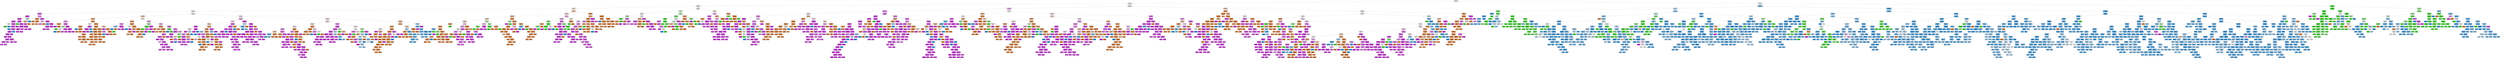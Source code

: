 digraph Tree {
node [shape=box, style="filled, rounded", color="black", fontname="helvetica"] ;
edge [fontname="helvetica"] ;
0 [label=<landmark_190_y &le; 0.443<br/>entropy = 2.0<br/>samples = 17407<br/>value = [4329, 4382, 4378, 4318]<br/>class = happy>, fillcolor="#ffffff"] ;
1 [label=<landmark_62_y &le; 0.725<br/>entropy = 1.491<br/>samples = 8735<br/>value = [3883, 406, 533, 3913]<br/>class = neutral>, fillcolor="#fffeff"] ;
0 -> 1 [labeldistance=2.5, labelangle=45, headlabel="True"] ;
2 [label=<landmark_200_y &le; 0.883<br/>entropy = 1.608<br/>samples = 3455<br/>value = [1579, 321, 207, 1348]<br/>class = angry>, fillcolor="#fcf1e9"] ;
1 -> 2 ;
3 [label=<landmark_89_z &le; 0.006<br/>entropy = 1.542<br/>samples = 2978<br/>value = [1394, 174, 201, 1209]<br/>class = angry>, fillcolor="#fcf2ea"] ;
2 -> 3 ;
4 [label=<landmark_151_y &le; 0.774<br/>entropy = 1.503<br/>samples = 2036<br/>value = [873, 66, 172, 925]<br/>class = neutral>, fillcolor="#fdf6fe"] ;
3 -> 4 ;
5 [label=<landmark_108_y &le; 0.344<br/>entropy = 1.092<br/>samples = 212<br/>value = [26, 5, 18, 163]<br/>class = neutral>, fillcolor="#e26dec"] ;
4 -> 5 ;
6 [label=<landmark_16_z &le; -0.013<br/>entropy = 0.83<br/>samples = 146<br/>value = [5, 5, 12, 124]<br/>class = neutral>, fillcolor="#de5ae9"] ;
5 -> 6 ;
7 [label=<landmark_289_z &le; 0.268<br/>entropy = 0.709<br/>samples = 140<br/>value = [3, 5, 9, 123]<br/>class = neutral>, fillcolor="#dc53e8"] ;
6 -> 7 ;
8 [label=<landmark_241_z &le; -0.057<br/>entropy = 0.665<br/>samples = 69<br/>value = [0, 1, 9, 59]<br/>class = neutral>, fillcolor="#de5ae9"] ;
7 -> 8 ;
9 [label=<landmark_397_y &le; 0.843<br/>entropy = 1.0<br/>samples = 2<br/>value = [0, 1, 1, 0]<br/>class = happy>, fillcolor="#ffffff"] ;
8 -> 9 ;
10 [label=<entropy = 0.0<br/>samples = 1<br/>value = [0, 1, 0, 0]<br/>class = happy>, fillcolor="#47e539"] ;
9 -> 10 ;
11 [label=<entropy = 0.0<br/>samples = 1<br/>value = [0, 0, 1, 0]<br/>class = sad>, fillcolor="#399de5"] ;
9 -> 11 ;
12 [label=<landmark_415_z &le; 0.008<br/>entropy = 0.528<br/>samples = 67<br/>value = [0, 0, 8, 59]<br/>class = neutral>, fillcolor="#dc54e9"] ;
8 -> 12 ;
13 [label=<landmark_41_z &le; -0.034<br/>entropy = 0.658<br/>samples = 47<br/>value = [0, 0, 8, 39]<br/>class = neutral>, fillcolor="#df62ea"] ;
12 -> 13 ;
14 [label=<entropy = 0.0<br/>samples = 2<br/>value = [0, 0, 2, 0]<br/>class = sad>, fillcolor="#399de5"] ;
13 -> 14 ;
15 [label=<landmark_371_z &le; -0.072<br/>entropy = 0.567<br/>samples = 45<br/>value = [0, 0, 6, 39]<br/>class = neutral>, fillcolor="#dd57e9"] ;
13 -> 15 ;
16 [label=<landmark_174_y &le; 0.42<br/>entropy = 0.511<br/>samples = 44<br/>value = [0, 0, 5, 39]<br/>class = neutral>, fillcolor="#dc52e8"] ;
15 -> 16 ;
17 [label=<landmark_170_y &le; 0.72<br/>entropy = 0.552<br/>samples = 39<br/>value = [0, 0, 5, 34]<br/>class = neutral>, fillcolor="#dd56e9"] ;
16 -> 17 ;
18 [label=<entropy = 0.0<br/>samples = 2<br/>value = [0, 0, 0, 2]<br/>class = neutral>, fillcolor="#d739e5"] ;
17 -> 18 ;
19 [label=<landmark_150_y &le; 0.79<br/>entropy = 0.571<br/>samples = 37<br/>value = [0, 0, 5, 32]<br/>class = neutral>, fillcolor="#dd58e9"] ;
17 -> 19 ;
20 [label=<landmark_373_y &le; 0.469<br/>entropy = 0.629<br/>samples = 19<br/>value = [0, 0, 3, 16]<br/>class = neutral>, fillcolor="#de5eea"] ;
19 -> 20 ;
21 [label=<landmark_13_y &le; 0.658<br/>entropy = 0.65<br/>samples = 12<br/>value = [0, 0, 2, 10]<br/>class = neutral>, fillcolor="#df61ea"] ;
20 -> 21 ;
22 [label=<entropy = 0.65<br/>samples = 6<br/>value = [0, 0, 1, 5]<br/>class = neutral>, fillcolor="#df61ea"] ;
21 -> 22 ;
23 [label=<entropy = 0.65<br/>samples = 6<br/>value = [0, 0, 1, 5]<br/>class = neutral>, fillcolor="#df61ea"] ;
21 -> 23 ;
24 [label=<entropy = 0.592<br/>samples = 7<br/>value = [0, 0, 1, 6]<br/>class = neutral>, fillcolor="#de5ae9"] ;
20 -> 24 ;
25 [label=<landmark_420_y &le; 0.454<br/>entropy = 0.503<br/>samples = 18<br/>value = [0, 0, 2, 16]<br/>class = neutral>, fillcolor="#dc52e8"] ;
19 -> 25 ;
26 [label=<entropy = 0.469<br/>samples = 10<br/>value = [0, 0, 1, 9]<br/>class = neutral>, fillcolor="#db4fe8"] ;
25 -> 26 ;
27 [label=<entropy = 0.544<br/>samples = 8<br/>value = [0, 0, 1, 7]<br/>class = neutral>, fillcolor="#dd55e9"] ;
25 -> 27 ;
28 [label=<entropy = 0.0<br/>samples = 5<br/>value = [0, 0, 0, 5]<br/>class = neutral>, fillcolor="#d739e5"] ;
16 -> 28 ;
29 [label=<entropy = 0.0<br/>samples = 1<br/>value = [0, 0, 1, 0]<br/>class = sad>, fillcolor="#399de5"] ;
15 -> 29 ;
30 [label=<entropy = 0.0<br/>samples = 20<br/>value = [0, 0, 0, 20]<br/>class = neutral>, fillcolor="#d739e5"] ;
12 -> 30 ;
31 [label=<landmark_76_y &le; 0.565<br/>entropy = 0.562<br/>samples = 71<br/>value = [3, 4, 0, 64]<br/>class = neutral>, fillcolor="#db4ee8"] ;
7 -> 31 ;
32 [label=<entropy = 0.0<br/>samples = 3<br/>value = [0, 3, 0, 0]<br/>class = happy>, fillcolor="#47e539"] ;
31 -> 32 ;
33 [label=<landmark_99_y &le; 0.58<br/>entropy = 0.37<br/>samples = 68<br/>value = [3, 1, 0, 64]<br/>class = neutral>, fillcolor="#d945e7"] ;
31 -> 33 ;
34 [label=<landmark_269_z &le; -0.043<br/>entropy = 0.398<br/>samples = 38<br/>value = [3, 0, 0, 35]<br/>class = neutral>, fillcolor="#da4ae7"] ;
33 -> 34 ;
35 [label=<landmark_7_y &le; 0.434<br/>entropy = 0.426<br/>samples = 23<br/>value = [2, 0, 0, 21]<br/>class = neutral>, fillcolor="#db4ce7"] ;
34 -> 35 ;
36 [label=<entropy = 0.414<br/>samples = 12<br/>value = [1, 0, 0, 11]<br/>class = neutral>, fillcolor="#db4be7"] ;
35 -> 36 ;
37 [label=<entropy = 0.439<br/>samples = 11<br/>value = [1, 0, 0, 10]<br/>class = neutral>, fillcolor="#db4de8"] ;
35 -> 37 ;
38 [label=<entropy = 0.353<br/>samples = 15<br/>value = [1, 0, 0, 14]<br/>class = neutral>, fillcolor="#da47e7"] ;
34 -> 38 ;
39 [label=<landmark_180_y &le; 0.697<br/>entropy = 0.211<br/>samples = 30<br/>value = [0, 1, 0, 29]<br/>class = neutral>, fillcolor="#d840e6"] ;
33 -> 39 ;
40 [label=<entropy = 0.503<br/>samples = 9<br/>value = [0, 1, 0, 8]<br/>class = neutral>, fillcolor="#dc52e8"] ;
39 -> 40 ;
41 [label=<entropy = 0.0<br/>samples = 21<br/>value = [0, 0, 0, 21]<br/>class = neutral>, fillcolor="#d739e5"] ;
39 -> 41 ;
42 [label=<landmark_238_y &le; 0.59<br/>entropy = 1.459<br/>samples = 6<br/>value = [2, 0, 3, 1]<br/>class = sad>, fillcolor="#cee6f8"] ;
6 -> 42 ;
43 [label=<landmark_71_z &le; -0.024<br/>entropy = 0.918<br/>samples = 3<br/>value = [2, 0, 0, 1]<br/>class = angry>, fillcolor="#f2c09c"] ;
42 -> 43 ;
44 [label=<entropy = 0.0<br/>samples = 1<br/>value = [0, 0, 0, 1]<br/>class = neutral>, fillcolor="#d739e5"] ;
43 -> 44 ;
45 [label=<entropy = 0.0<br/>samples = 2<br/>value = [2, 0, 0, 0]<br/>class = angry>, fillcolor="#e58139"] ;
43 -> 45 ;
46 [label=<entropy = 0.0<br/>samples = 3<br/>value = [0, 0, 3, 0]<br/>class = sad>, fillcolor="#399de5"] ;
42 -> 46 ;
47 [label=<landmark_332_z &le; -0.041<br/>entropy = 1.289<br/>samples = 66<br/>value = [21, 0, 6, 39]<br/>class = neutral>, fillcolor="#efb0f5"] ;
5 -> 47 ;
48 [label=<landmark_292_x &le; 0.586<br/>entropy = 0.485<br/>samples = 19<br/>value = [17, 0, 2, 0]<br/>class = angry>, fillcolor="#e89050"] ;
47 -> 48 ;
49 [label=<entropy = 0.0<br/>samples = 5<br/>value = [5, 0, 0, 0]<br/>class = angry>, fillcolor="#e58139"] ;
48 -> 49 ;
50 [label=<landmark_338_x &le; 0.557<br/>entropy = 0.592<br/>samples = 14<br/>value = [12, 0, 2, 0]<br/>class = angry>, fillcolor="#e9965a"] ;
48 -> 50 ;
51 [label=<entropy = 0.503<br/>samples = 9<br/>value = [8, 0, 1, 0]<br/>class = angry>, fillcolor="#e89152"] ;
50 -> 51 ;
52 [label=<entropy = 0.722<br/>samples = 5<br/>value = [4, 0, 1, 0]<br/>class = angry>, fillcolor="#eca06a"] ;
50 -> 52 ;
53 [label=<landmark_191_y &le; 0.405<br/>entropy = 0.828<br/>samples = 47<br/>value = [4, 0, 4, 39]<br/>class = neutral>, fillcolor="#de5eea"] ;
47 -> 53 ;
54 [label=<landmark_303_y &le; 0.64<br/>entropy = 0.991<br/>samples = 9<br/>value = [4, 0, 0, 5]<br/>class = neutral>, fillcolor="#f7d7fa"] ;
53 -> 54 ;
55 [label=<entropy = 0.863<br/>samples = 7<br/>value = [2, 0, 0, 5]<br/>class = neutral>, fillcolor="#e788ef"] ;
54 -> 55 ;
56 [label=<entropy = 0.0<br/>samples = 2<br/>value = [2, 0, 0, 0]<br/>class = angry>, fillcolor="#e58139"] ;
54 -> 56 ;
57 [label=<landmark_94_z &le; 0.205<br/>entropy = 0.485<br/>samples = 38<br/>value = [0, 0, 4, 34]<br/>class = neutral>, fillcolor="#dc50e8"] ;
53 -> 57 ;
58 [label=<entropy = 0.0<br/>samples = 2<br/>value = [0, 0, 2, 0]<br/>class = sad>, fillcolor="#399de5"] ;
57 -> 58 ;
59 [label=<landmark_476_y &le; 0.38<br/>entropy = 0.31<br/>samples = 36<br/>value = [0, 0, 2, 34]<br/>class = neutral>, fillcolor="#d945e7"] ;
57 -> 59 ;
60 [label=<landmark_144_x &le; 0.263<br/>entropy = 0.485<br/>samples = 19<br/>value = [0, 0, 2, 17]<br/>class = neutral>, fillcolor="#dc50e8"] ;
59 -> 60 ;
61 [label=<entropy = 0.469<br/>samples = 10<br/>value = [0, 0, 1, 9]<br/>class = neutral>, fillcolor="#db4fe8"] ;
60 -> 61 ;
62 [label=<entropy = 0.503<br/>samples = 9<br/>value = [0, 0, 1, 8]<br/>class = neutral>, fillcolor="#dc52e8"] ;
60 -> 62 ;
63 [label=<entropy = 0.0<br/>samples = 17<br/>value = [0, 0, 0, 17]<br/>class = neutral>, fillcolor="#d739e5"] ;
59 -> 63 ;
64 [label=<landmark_185_y &le; 0.692<br/>entropy = 1.505<br/>samples = 1824<br/>value = [847, 61, 154, 762]<br/>class = angry>, fillcolor="#fdf5ef"] ;
4 -> 64 ;
65 [label=<landmark_326_x &le; 0.581<br/>entropy = 1.51<br/>samples = 560<br/>value = [307, 45, 28, 180]<br/>class = angry>, fillcolor="#f6d5bd"] ;
64 -> 65 ;
66 [label=<landmark_201_x &le; 0.449<br/>entropy = 1.171<br/>samples = 262<br/>value = [185, 5, 14, 58]<br/>class = angry>, fillcolor="#efb184"] ;
65 -> 66 ;
67 [label=<landmark_307_x &le; 0.552<br/>entropy = 1.41<br/>samples = 44<br/>value = [12, 3, 2, 27]<br/>class = neutral>, fillcolor="#eca2f3"] ;
66 -> 67 ;
68 [label=<landmark_410_z &le; -0.049<br/>entropy = 0.65<br/>samples = 12<br/>value = [10, 0, 0, 2]<br/>class = angry>, fillcolor="#ea9a61"] ;
67 -> 68 ;
69 [label=<entropy = 0.0<br/>samples = 2<br/>value = [0, 0, 0, 2]<br/>class = neutral>, fillcolor="#d739e5"] ;
68 -> 69 ;
70 [label=<entropy = 0.0<br/>samples = 10<br/>value = [10, 0, 0, 0]<br/>class = angry>, fillcolor="#e58139"] ;
68 -> 70 ;
71 [label=<landmark_246_y &le; 0.427<br/>entropy = 1.098<br/>samples = 32<br/>value = [2, 3, 2, 25]<br/>class = neutral>, fillcolor="#e169eb"] ;
67 -> 71 ;
72 [label=<landmark_186_z &le; -0.021<br/>entropy = 1.5<br/>samples = 4<br/>value = [1, 2, 1, 0]<br/>class = happy>, fillcolor="#c2f6bd"] ;
71 -> 72 ;
73 [label=<entropy = 0.0<br/>samples = 2<br/>value = [0, 2, 0, 0]<br/>class = happy>, fillcolor="#47e539"] ;
72 -> 73 ;
74 [label=<landmark_26_y &le; 0.399<br/>entropy = 1.0<br/>samples = 2<br/>value = [1, 0, 1, 0]<br/>class = angry>, fillcolor="#ffffff"] ;
72 -> 74 ;
75 [label=<entropy = 0.0<br/>samples = 1<br/>value = [0, 0, 1, 0]<br/>class = sad>, fillcolor="#399de5"] ;
74 -> 75 ;
76 [label=<entropy = 0.0<br/>samples = 1<br/>value = [1, 0, 0, 0]<br/>class = angry>, fillcolor="#e58139"] ;
74 -> 76 ;
77 [label=<landmark_48_y &le; 0.476<br/>entropy = 0.661<br/>samples = 28<br/>value = [1, 1, 1, 25]<br/>class = neutral>, fillcolor="#db4fe8"] ;
71 -> 77 ;
78 [label=<landmark_260_x &le; 0.687<br/>entropy = 0.773<br/>samples = 13<br/>value = [1, 1, 0, 11]<br/>class = neutral>, fillcolor="#de5ae9"] ;
77 -> 78 ;
79 [label=<entropy = 0.65<br/>samples = 6<br/>value = [1, 0, 0, 5]<br/>class = neutral>, fillcolor="#df61ea"] ;
78 -> 79 ;
80 [label=<entropy = 0.592<br/>samples = 7<br/>value = [0, 1, 0, 6]<br/>class = neutral>, fillcolor="#de5ae9"] ;
78 -> 80 ;
81 [label=<landmark_41_x &le; 0.382<br/>entropy = 0.353<br/>samples = 15<br/>value = [0, 0, 1, 14]<br/>class = neutral>, fillcolor="#da47e7"] ;
77 -> 81 ;
82 [label=<entropy = 0.0<br/>samples = 6<br/>value = [0, 0, 0, 6]<br/>class = neutral>, fillcolor="#d739e5"] ;
81 -> 82 ;
83 [label=<entropy = 0.503<br/>samples = 9<br/>value = [0, 0, 1, 8]<br/>class = neutral>, fillcolor="#dc52e8"] ;
81 -> 83 ;
84 [label=<landmark_108_y &le; 0.32<br/>entropy = 0.957<br/>samples = 218<br/>value = [173, 2, 12, 31]<br/>class = angry>, fillcolor="#eb9f69"] ;
66 -> 84 ;
85 [label=<landmark_335_y &le; 0.315<br/>entropy = 1.462<br/>samples = 33<br/>value = [14, 0, 5, 14]<br/>class = angry>, fillcolor="#ffffff"] ;
84 -> 85 ;
86 [label=<landmark_133_z &le; 0.226<br/>entropy = 0.544<br/>samples = 16<br/>value = [14, 0, 2, 0]<br/>class = angry>, fillcolor="#e99355"] ;
85 -> 86 ;
87 [label=<entropy = 0.0<br/>samples = 1<br/>value = [0, 0, 1, 0]<br/>class = sad>, fillcolor="#399de5"] ;
86 -> 87 ;
88 [label=<landmark_213_z &le; -0.018<br/>entropy = 0.353<br/>samples = 15<br/>value = [14, 0, 1, 0]<br/>class = angry>, fillcolor="#e78a47"] ;
86 -> 88 ;
89 [label=<entropy = 0.469<br/>samples = 10<br/>value = [9, 0, 1, 0]<br/>class = angry>, fillcolor="#e88f4f"] ;
88 -> 89 ;
90 [label=<entropy = 0.0<br/>samples = 5<br/>value = [5, 0, 0, 0]<br/>class = angry>, fillcolor="#e58139"] ;
88 -> 90 ;
91 [label=<landmark_386_z &le; 0.047<br/>entropy = 0.672<br/>samples = 17<br/>value = [0, 0, 3, 14]<br/>class = neutral>, fillcolor="#e063eb"] ;
85 -> 91 ;
92 [label=<landmark_201_x &le; 0.479<br/>entropy = 0.353<br/>samples = 15<br/>value = [0, 0, 1, 14]<br/>class = neutral>, fillcolor="#da47e7"] ;
91 -> 92 ;
93 [label=<entropy = 0.0<br/>samples = 5<br/>value = [0, 0, 0, 5]<br/>class = neutral>, fillcolor="#d739e5"] ;
92 -> 93 ;
94 [label=<entropy = 0.469<br/>samples = 10<br/>value = [0, 0, 1, 9]<br/>class = neutral>, fillcolor="#db4fe8"] ;
92 -> 94 ;
95 [label=<entropy = 0.0<br/>samples = 2<br/>value = [0, 0, 2, 0]<br/>class = sad>, fillcolor="#399de5"] ;
91 -> 95 ;
96 [label=<landmark_238_x &le; 0.476<br/>entropy = 0.754<br/>samples = 185<br/>value = [159, 2, 7, 17]<br/>class = angry>, fillcolor="#e99558"] ;
84 -> 96 ;
97 [label=<landmark_285_x &le; 0.765<br/>entropy = 0.582<br/>samples = 164<br/>value = [147, 0, 7, 10]<br/>class = angry>, fillcolor="#e88f4f"] ;
96 -> 97 ;
98 [label=<landmark_151_y &le; 0.782<br/>entropy = 0.4<br/>samples = 63<br/>value = [58, 0, 5, 0]<br/>class = angry>, fillcolor="#e78c4a"] ;
97 -> 98 ;
99 [label=<entropy = 0.0<br/>samples = 2<br/>value = [0, 0, 2, 0]<br/>class = sad>, fillcolor="#399de5"] ;
98 -> 99 ;
100 [label=<landmark_108_y &le; 0.333<br/>entropy = 0.283<br/>samples = 61<br/>value = [58, 0, 3, 0]<br/>class = angry>, fillcolor="#e68843"] ;
98 -> 100 ;
101 [label=<landmark_190_y &le; 0.386<br/>entropy = 0.48<br/>samples = 29<br/>value = [26, 0, 3, 0]<br/>class = angry>, fillcolor="#e89050"] ;
100 -> 101 ;
102 [label=<entropy = 0.0<br/>samples = 1<br/>value = [1, 0, 0, 0]<br/>class = angry>, fillcolor="#e58139"] ;
101 -> 102 ;
103 [label=<landmark_157_z &le; 0.092<br/>entropy = 0.491<br/>samples = 28<br/>value = [25, 0, 3, 0]<br/>class = angry>, fillcolor="#e89051"] ;
101 -> 103 ;
104 [label=<entropy = 0.469<br/>samples = 10<br/>value = [9, 0, 1, 0]<br/>class = angry>, fillcolor="#e88f4f"] ;
103 -> 104 ;
105 [label=<landmark_337_x &le; 0.544<br/>entropy = 0.503<br/>samples = 18<br/>value = [16, 0, 2, 0]<br/>class = angry>, fillcolor="#e89152"] ;
103 -> 105 ;
106 [label=<entropy = 0.503<br/>samples = 9<br/>value = [8, 0, 1, 0]<br/>class = angry>, fillcolor="#e89152"] ;
105 -> 106 ;
107 [label=<entropy = 0.503<br/>samples = 9<br/>value = [8, 0, 1, 0]<br/>class = angry>, fillcolor="#e89152"] ;
105 -> 107 ;
108 [label=<entropy = 0.0<br/>samples = 32<br/>value = [32, 0, 0, 0]<br/>class = angry>, fillcolor="#e58139"] ;
100 -> 108 ;
109 [label=<landmark_124_x &le; 0.251<br/>entropy = 0.603<br/>samples = 101<br/>value = [89, 0, 2, 10]<br/>class = angry>, fillcolor="#e89253"] ;
97 -> 109 ;
110 [label=<landmark_307_y &le; 0.7<br/>entropy = 0.489<br/>samples = 98<br/>value = [89, 0, 1, 8]<br/>class = angry>, fillcolor="#e88e4d"] ;
109 -> 110 ;
111 [label=<landmark_357_y &le; 0.43<br/>entropy = 0.528<br/>samples = 67<br/>value = [59, 0, 0, 8]<br/>class = angry>, fillcolor="#e99254"] ;
110 -> 111 ;
112 [label=<landmark_204_y &le; 0.587<br/>entropy = 0.323<br/>samples = 17<br/>value = [16, 0, 0, 1]<br/>class = angry>, fillcolor="#e78945"] ;
111 -> 112 ;
113 [label=<entropy = 0.371<br/>samples = 14<br/>value = [13, 0, 0, 1]<br/>class = angry>, fillcolor="#e78b48"] ;
112 -> 113 ;
114 [label=<entropy = 0.0<br/>samples = 3<br/>value = [3, 0, 0, 0]<br/>class = angry>, fillcolor="#e58139"] ;
112 -> 114 ;
115 [label=<landmark_43_y &le; 0.661<br/>entropy = 0.584<br/>samples = 50<br/>value = [43, 0, 0, 7]<br/>class = angry>, fillcolor="#e99659"] ;
111 -> 115 ;
116 [label=<landmark_440_x &le; 0.556<br/>entropy = 0.634<br/>samples = 25<br/>value = [21, 0, 0, 4]<br/>class = angry>, fillcolor="#ea995f"] ;
115 -> 116 ;
117 [label=<landmark_43_z &le; -0.085<br/>entropy = 0.65<br/>samples = 18<br/>value = [15, 0, 0, 3]<br/>class = angry>, fillcolor="#ea9a61"] ;
116 -> 117 ;
118 [label=<entropy = 0.65<br/>samples = 6<br/>value = [5, 0, 0, 1]<br/>class = angry>, fillcolor="#ea9a61"] ;
117 -> 118 ;
119 [label=<entropy = 0.65<br/>samples = 12<br/>value = [10, 0, 0, 2]<br/>class = angry>, fillcolor="#ea9a61"] ;
117 -> 119 ;
120 [label=<entropy = 0.592<br/>samples = 7<br/>value = [6, 0, 0, 1]<br/>class = angry>, fillcolor="#e9965a"] ;
116 -> 120 ;
121 [label=<landmark_63_z &le; 0.002<br/>entropy = 0.529<br/>samples = 25<br/>value = [22, 0, 0, 3]<br/>class = angry>, fillcolor="#e99254"] ;
115 -> 121 ;
122 [label=<entropy = 0.544<br/>samples = 16<br/>value = [14, 0, 0, 2]<br/>class = angry>, fillcolor="#e99355"] ;
121 -> 122 ;
123 [label=<entropy = 0.503<br/>samples = 9<br/>value = [8, 0, 0, 1]<br/>class = angry>, fillcolor="#e89152"] ;
121 -> 123 ;
124 [label=<landmark_80_z &le; -0.117<br/>entropy = 0.206<br/>samples = 31<br/>value = [30, 0, 1, 0]<br/>class = angry>, fillcolor="#e68540"] ;
110 -> 124 ;
125 [label=<entropy = 0.65<br/>samples = 6<br/>value = [5, 0, 1, 0]<br/>class = angry>, fillcolor="#ea9a61"] ;
124 -> 125 ;
126 [label=<entropy = 0.0<br/>samples = 25<br/>value = [25, 0, 0, 0]<br/>class = angry>, fillcolor="#e58139"] ;
124 -> 126 ;
127 [label=<landmark_402_x &le; 0.777<br/>entropy = 0.918<br/>samples = 3<br/>value = [0, 0, 1, 2]<br/>class = neutral>, fillcolor="#eb9cf2"] ;
109 -> 127 ;
128 [label=<entropy = 0.0<br/>samples = 1<br/>value = [0, 0, 1, 0]<br/>class = sad>, fillcolor="#399de5"] ;
127 -> 128 ;
129 [label=<entropy = 0.0<br/>samples = 2<br/>value = [0, 0, 0, 2]<br/>class = neutral>, fillcolor="#d739e5"] ;
127 -> 129 ;
130 [label=<landmark_45_x &le; 0.502<br/>entropy = 1.313<br/>samples = 21<br/>value = [12, 2, 0, 7]<br/>class = angry>, fillcolor="#f6d2b8"] ;
96 -> 130 ;
131 [label=<entropy = 0.0<br/>samples = 7<br/>value = [0, 0, 0, 7]<br/>class = neutral>, fillcolor="#d739e5"] ;
130 -> 131 ;
132 [label=<landmark_256_z &le; 0.068<br/>entropy = 0.592<br/>samples = 14<br/>value = [12, 2, 0, 0]<br/>class = angry>, fillcolor="#e9965a"] ;
130 -> 132 ;
133 [label=<landmark_321_y &le; 0.734<br/>entropy = 0.391<br/>samples = 13<br/>value = [12, 1, 0, 0]<br/>class = angry>, fillcolor="#e78c49"] ;
132 -> 133 ;
134 [label=<entropy = 0.0<br/>samples = 5<br/>value = [5, 0, 0, 0]<br/>class = angry>, fillcolor="#e58139"] ;
133 -> 134 ;
135 [label=<entropy = 0.544<br/>samples = 8<br/>value = [7, 1, 0, 0]<br/>class = angry>, fillcolor="#e99355"] ;
133 -> 135 ;
136 [label=<entropy = 0.0<br/>samples = 1<br/>value = [0, 1, 0, 0]<br/>class = happy>, fillcolor="#47e539"] ;
132 -> 136 ;
137 [label=<landmark_367_y &le; 0.524<br/>entropy = 1.651<br/>samples = 298<br/>value = [122, 40, 14, 122]<br/>class = angry>, fillcolor="#ffffff"] ;
65 -> 137 ;
138 [label=<landmark_101_x &le; 0.395<br/>entropy = 1.058<br/>samples = 100<br/>value = [74, 0, 8, 18]<br/>class = angry>, fillcolor="#eda978"] ;
137 -> 138 ;
139 [label=<landmark_71_x &le; 0.224<br/>entropy = 1.279<br/>samples = 20<br/>value = [3, 0, 4, 13]<br/>class = neutral>, fillcolor="#e890f0"] ;
138 -> 139 ;
140 [label=<landmark_117_y &le; 0.542<br/>entropy = 0.918<br/>samples = 6<br/>value = [2, 0, 4, 0]<br/>class = sad>, fillcolor="#9ccef2"] ;
139 -> 140 ;
141 [label=<entropy = 0.0<br/>samples = 4<br/>value = [0, 0, 4, 0]<br/>class = sad>, fillcolor="#399de5"] ;
140 -> 141 ;
142 [label=<entropy = 0.0<br/>samples = 2<br/>value = [2, 0, 0, 0]<br/>class = angry>, fillcolor="#e58139"] ;
140 -> 142 ;
143 [label=<landmark_453_z &le; -0.004<br/>entropy = 0.371<br/>samples = 14<br/>value = [1, 0, 0, 13]<br/>class = neutral>, fillcolor="#da48e7"] ;
139 -> 143 ;
144 [label=<entropy = 0.65<br/>samples = 6<br/>value = [1, 0, 0, 5]<br/>class = neutral>, fillcolor="#df61ea"] ;
143 -> 144 ;
145 [label=<entropy = 0.0<br/>samples = 8<br/>value = [0, 0, 0, 8]<br/>class = neutral>, fillcolor="#d739e5"] ;
143 -> 145 ;
146 [label=<landmark_110_y &le; 0.185<br/>entropy = 0.619<br/>samples = 80<br/>value = [71, 0, 4, 5]<br/>class = angry>, fillcolor="#e89051"] ;
138 -> 146 ;
147 [label=<landmark_445_x &le; 0.697<br/>entropy = 1.0<br/>samples = 4<br/>value = [0, 0, 2, 2]<br/>class = sad>, fillcolor="#ffffff"] ;
146 -> 147 ;
148 [label=<entropy = 0.0<br/>samples = 2<br/>value = [0, 0, 2, 0]<br/>class = sad>, fillcolor="#399de5"] ;
147 -> 148 ;
149 [label=<entropy = 0.0<br/>samples = 2<br/>value = [0, 0, 0, 2]<br/>class = neutral>, fillcolor="#d739e5"] ;
147 -> 149 ;
150 [label=<landmark_283_y &le; 0.308<br/>entropy = 0.414<br/>samples = 76<br/>value = [71, 0, 2, 3]<br/>class = angry>, fillcolor="#e78a47"] ;
146 -> 150 ;
151 [label=<landmark_1_z &le; -0.073<br/>entropy = 0.811<br/>samples = 12<br/>value = [9, 0, 0, 3]<br/>class = angry>, fillcolor="#eeab7b"] ;
150 -> 151 ;
152 [label=<landmark_186_x &le; 0.427<br/>entropy = 0.684<br/>samples = 11<br/>value = [9, 0, 0, 2]<br/>class = angry>, fillcolor="#eb9d65"] ;
151 -> 152 ;
153 [label=<entropy = 0.811<br/>samples = 8<br/>value = [6, 0, 0, 2]<br/>class = angry>, fillcolor="#eeab7b"] ;
152 -> 153 ;
154 [label=<entropy = 0.0<br/>samples = 3<br/>value = [3, 0, 0, 0]<br/>class = angry>, fillcolor="#e58139"] ;
152 -> 154 ;
155 [label=<entropy = 0.0<br/>samples = 1<br/>value = [0, 0, 0, 1]<br/>class = neutral>, fillcolor="#d739e5"] ;
151 -> 155 ;
156 [label=<landmark_282_y &le; 0.521<br/>entropy = 0.201<br/>samples = 64<br/>value = [62, 0, 2, 0]<br/>class = angry>, fillcolor="#e6853f"] ;
150 -> 156 ;
157 [label=<entropy = 0.0<br/>samples = 54<br/>value = [54, 0, 0, 0]<br/>class = angry>, fillcolor="#e58139"] ;
156 -> 157 ;
158 [label=<landmark_201_x &le; 0.535<br/>entropy = 0.722<br/>samples = 10<br/>value = [8, 0, 2, 0]<br/>class = angry>, fillcolor="#eca06a"] ;
156 -> 158 ;
159 [label=<landmark_238_z &le; -0.122<br/>entropy = 0.503<br/>samples = 9<br/>value = [8, 0, 1, 0]<br/>class = angry>, fillcolor="#e89152"] ;
158 -> 159 ;
160 [label=<entropy = 0.0<br/>samples = 2<br/>value = [2, 0, 0, 0]<br/>class = angry>, fillcolor="#e58139"] ;
159 -> 160 ;
161 [label=<entropy = 0.592<br/>samples = 7<br/>value = [6, 0, 1, 0]<br/>class = angry>, fillcolor="#e9965a"] ;
159 -> 161 ;
162 [label=<entropy = 0.0<br/>samples = 1<br/>value = [0, 0, 1, 0]<br/>class = sad>, fillcolor="#399de5"] ;
158 -> 162 ;
163 [label=<landmark_192_x &le; 0.399<br/>entropy = 1.603<br/>samples = 198<br/>value = [48, 40, 6, 104]<br/>class = neutral>, fillcolor="#f0b5f5"] ;
137 -> 163 ;
164 [label=<landmark_376_y &le; 0.718<br/>entropy = 1.075<br/>samples = 39<br/>value = [1, 25, 0, 13]<br/>class = happy>, fillcolor="#aaf3a4"] ;
163 -> 164 ;
165 [label=<landmark_254_y &le; 0.474<br/>entropy = 0.491<br/>samples = 28<br/>value = [0, 25, 0, 3]<br/>class = happy>, fillcolor="#5de851"] ;
164 -> 165 ;
166 [label=<entropy = 0.0<br/>samples = 24<br/>value = [0, 24, 0, 0]<br/>class = happy>, fillcolor="#47e539"] ;
165 -> 166 ;
167 [label=<landmark_119_x &le; 0.316<br/>entropy = 0.811<br/>samples = 4<br/>value = [0, 1, 0, 3]<br/>class = neutral>, fillcolor="#e47bee"] ;
165 -> 167 ;
168 [label=<entropy = 0.0<br/>samples = 3<br/>value = [0, 0, 0, 3]<br/>class = neutral>, fillcolor="#d739e5"] ;
167 -> 168 ;
169 [label=<entropy = 0.0<br/>samples = 1<br/>value = [0, 1, 0, 0]<br/>class = happy>, fillcolor="#47e539"] ;
167 -> 169 ;
170 [label=<landmark_84_x &le; 0.451<br/>entropy = 0.439<br/>samples = 11<br/>value = [1, 0, 0, 10]<br/>class = neutral>, fillcolor="#db4de8"] ;
164 -> 170 ;
171 [label=<entropy = 0.0<br/>samples = 10<br/>value = [0, 0, 0, 10]<br/>class = neutral>, fillcolor="#d739e5"] ;
170 -> 171 ;
172 [label=<entropy = 0.0<br/>samples = 1<br/>value = [1, 0, 0, 0]<br/>class = angry>, fillcolor="#e58139"] ;
170 -> 172 ;
173 [label=<landmark_40_x &le; 0.429<br/>entropy = 1.48<br/>samples = 159<br/>value = [47, 15, 6, 91]<br/>class = neutral>, fillcolor="#efb1f5"] ;
163 -> 173 ;
174 [label=<landmark_186_x &le; 0.382<br/>entropy = 0.691<br/>samples = 29<br/>value = [25, 0, 1, 3]<br/>class = angry>, fillcolor="#e99457"] ;
173 -> 174 ;
175 [label=<landmark_418_y &le; 0.41<br/>entropy = 0.881<br/>samples = 10<br/>value = [7, 0, 0, 3]<br/>class = angry>, fillcolor="#f0b78e"] ;
174 -> 175 ;
176 [label=<entropy = 0.0<br/>samples = 1<br/>value = [0, 0, 0, 1]<br/>class = neutral>, fillcolor="#d739e5"] ;
175 -> 176 ;
177 [label=<entropy = 0.764<br/>samples = 9<br/>value = [7, 0, 0, 2]<br/>class = angry>, fillcolor="#eca572"] ;
175 -> 177 ;
178 [label=<landmark_343_x &le; 0.721<br/>entropy = 0.297<br/>samples = 19<br/>value = [18, 0, 1, 0]<br/>class = angry>, fillcolor="#e68844"] ;
174 -> 178 ;
179 [label=<entropy = 0.469<br/>samples = 10<br/>value = [9, 0, 1, 0]<br/>class = angry>, fillcolor="#e88f4f"] ;
178 -> 179 ;
180 [label=<entropy = 0.0<br/>samples = 9<br/>value = [9, 0, 0, 0]<br/>class = angry>, fillcolor="#e58139"] ;
178 -> 180 ;
181 [label=<landmark_58_y &le; 0.672<br/>entropy = 1.355<br/>samples = 130<br/>value = [22, 15, 5, 88]<br/>class = neutral>, fillcolor="#e786ef"] ;
173 -> 181 ;
182 [label=<landmark_309_z &le; -0.017<br/>entropy = 0.65<br/>samples = 6<br/>value = [0, 5, 1, 0]<br/>class = happy>, fillcolor="#6cea61"] ;
181 -> 182 ;
183 [label=<entropy = 0.0<br/>samples = 1<br/>value = [0, 0, 1, 0]<br/>class = sad>, fillcolor="#399de5"] ;
182 -> 183 ;
184 [label=<entropy = 0.0<br/>samples = 5<br/>value = [0, 5, 0, 0]<br/>class = happy>, fillcolor="#47e539"] ;
182 -> 184 ;
185 [label=<landmark_33_y &le; 0.797<br/>entropy = 1.246<br/>samples = 124<br/>value = [22, 10, 4, 88]<br/>class = neutral>, fillcolor="#e57fee"] ;
181 -> 185 ;
186 [label=<landmark_419_x &le; 0.592<br/>entropy = 0.732<br/>samples = 76<br/>value = [10, 2, 0, 64]<br/>class = neutral>, fillcolor="#de5dea"] ;
185 -> 186 ;
187 [label=<landmark_378_x &le; 0.561<br/>entropy = 0.706<br/>samples = 52<br/>value = [10, 0, 0, 42]<br/>class = neutral>, fillcolor="#e168eb"] ;
186 -> 187 ;
188 [label=<landmark_245_x &le; 0.452<br/>entropy = 0.634<br/>samples = 50<br/>value = [8, 0, 0, 42]<br/>class = neutral>, fillcolor="#df5fea"] ;
187 -> 188 ;
189 [label=<entropy = 0.0<br/>samples = 10<br/>value = [0, 0, 0, 10]<br/>class = neutral>, fillcolor="#d739e5"] ;
188 -> 189 ;
190 [label=<landmark_142_x &le; 0.479<br/>entropy = 0.722<br/>samples = 40<br/>value = [8, 0, 0, 32]<br/>class = neutral>, fillcolor="#e16aec"] ;
188 -> 190 ;
191 [label=<entropy = 0.971<br/>samples = 5<br/>value = [2, 0, 0, 3]<br/>class = neutral>, fillcolor="#f2bdf6"] ;
190 -> 191 ;
192 [label=<landmark_415_x &le; 0.567<br/>entropy = 0.661<br/>samples = 35<br/>value = [6, 0, 0, 29]<br/>class = neutral>, fillcolor="#df62ea"] ;
190 -> 192 ;
193 [label=<entropy = 0.0<br/>samples = 2<br/>value = [0, 0, 0, 2]<br/>class = neutral>, fillcolor="#d739e5"] ;
192 -> 193 ;
194 [label=<landmark_238_x &le; 0.468<br/>entropy = 0.684<br/>samples = 33<br/>value = [6, 0, 0, 27]<br/>class = neutral>, fillcolor="#e065eb"] ;
192 -> 194 ;
195 [label=<landmark_198_z &le; -0.08<br/>entropy = 0.75<br/>samples = 14<br/>value = [3, 0, 0, 11]<br/>class = neutral>, fillcolor="#e26fec"] ;
194 -> 195 ;
196 [label=<entropy = 0.722<br/>samples = 10<br/>value = [2, 0, 0, 8]<br/>class = neutral>, fillcolor="#e16aec"] ;
195 -> 196 ;
197 [label=<entropy = 0.811<br/>samples = 4<br/>value = [1, 0, 0, 3]<br/>class = neutral>, fillcolor="#e47bee"] ;
195 -> 197 ;
198 [label=<landmark_456_y &le; 0.568<br/>entropy = 0.629<br/>samples = 19<br/>value = [3, 0, 0, 16]<br/>class = neutral>, fillcolor="#de5eea"] ;
194 -> 198 ;
199 [label=<entropy = 0.65<br/>samples = 12<br/>value = [2, 0, 0, 10]<br/>class = neutral>, fillcolor="#df61ea"] ;
198 -> 199 ;
200 [label=<entropy = 0.592<br/>samples = 7<br/>value = [1, 0, 0, 6]<br/>class = neutral>, fillcolor="#de5ae9"] ;
198 -> 200 ;
201 [label=<entropy = 0.0<br/>samples = 2<br/>value = [2, 0, 0, 0]<br/>class = angry>, fillcolor="#e58139"] ;
187 -> 201 ;
202 [label=<landmark_117_z &le; 0.118<br/>entropy = 0.414<br/>samples = 24<br/>value = [0, 2, 0, 22]<br/>class = neutral>, fillcolor="#db4be7"] ;
186 -> 202 ;
203 [label=<entropy = 0.0<br/>samples = 10<br/>value = [0, 0, 0, 10]<br/>class = neutral>, fillcolor="#d739e5"] ;
202 -> 203 ;
204 [label=<entropy = 0.592<br/>samples = 14<br/>value = [0, 2, 0, 12]<br/>class = neutral>, fillcolor="#de5ae9"] ;
202 -> 204 ;
205 [label=<landmark_192_y &le; 0.684<br/>entropy = 1.73<br/>samples = 48<br/>value = [12, 8, 4, 24]<br/>class = neutral>, fillcolor="#f2bdf6"] ;
185 -> 205 ;
206 [label=<landmark_173_z &le; 0.123<br/>entropy = 1.611<br/>samples = 14<br/>value = [3, 8, 1, 2]<br/>class = happy>, fillcolor="#abf3a5"] ;
205 -> 206 ;
207 [label=<landmark_386_z &le; 0.06<br/>entropy = 1.459<br/>samples = 6<br/>value = [3, 0, 1, 2]<br/>class = angry>, fillcolor="#f8e0ce"] ;
206 -> 207 ;
208 [label=<entropy = 0.0<br/>samples = 3<br/>value = [3, 0, 0, 0]<br/>class = angry>, fillcolor="#e58139"] ;
207 -> 208 ;
209 [label=<landmark_399_x &le; 0.617<br/>entropy = 0.918<br/>samples = 3<br/>value = [0, 0, 1, 2]<br/>class = neutral>, fillcolor="#eb9cf2"] ;
207 -> 209 ;
210 [label=<entropy = 0.0<br/>samples = 2<br/>value = [0, 0, 0, 2]<br/>class = neutral>, fillcolor="#d739e5"] ;
209 -> 210 ;
211 [label=<entropy = 0.0<br/>samples = 1<br/>value = [0, 0, 1, 0]<br/>class = sad>, fillcolor="#399de5"] ;
209 -> 211 ;
212 [label=<entropy = 0.0<br/>samples = 8<br/>value = [0, 8, 0, 0]<br/>class = happy>, fillcolor="#47e539"] ;
206 -> 212 ;
213 [label=<landmark_108_y &le; 0.334<br/>entropy = 1.223<br/>samples = 34<br/>value = [9, 0, 3, 22]<br/>class = neutral>, fillcolor="#ea98f1"] ;
205 -> 213 ;
214 [label=<landmark_393_z &le; -0.091<br/>entropy = 0.678<br/>samples = 23<br/>value = [1, 0, 2, 20]<br/>class = neutral>, fillcolor="#dd55e9"] ;
213 -> 214 ;
215 [label=<entropy = 0.0<br/>samples = 1<br/>value = [1, 0, 0, 0]<br/>class = angry>, fillcolor="#e58139"] ;
214 -> 215 ;
216 [label=<landmark_280_z &le; -0.057<br/>entropy = 0.439<br/>samples = 22<br/>value = [0, 0, 2, 20]<br/>class = neutral>, fillcolor="#db4de8"] ;
214 -> 216 ;
217 [label=<entropy = 0.0<br/>samples = 11<br/>value = [0, 0, 0, 11]<br/>class = neutral>, fillcolor="#d739e5"] ;
216 -> 217 ;
218 [label=<landmark_431_x &le; 0.694<br/>entropy = 0.684<br/>samples = 11<br/>value = [0, 0, 2, 9]<br/>class = neutral>, fillcolor="#e065eb"] ;
216 -> 218 ;
219 [label=<entropy = 0.722<br/>samples = 5<br/>value = [0, 0, 1, 4]<br/>class = neutral>, fillcolor="#e16aec"] ;
218 -> 219 ;
220 [label=<entropy = 0.65<br/>samples = 6<br/>value = [0, 0, 1, 5]<br/>class = neutral>, fillcolor="#df61ea"] ;
218 -> 220 ;
221 [label=<landmark_287_z &le; 0.025<br/>entropy = 1.096<br/>samples = 11<br/>value = [8, 0, 1, 2]<br/>class = angry>, fillcolor="#eeab7b"] ;
213 -> 221 ;
222 [label=<landmark_196_y &le; 0.502<br/>entropy = 0.918<br/>samples = 3<br/>value = [0, 0, 1, 2]<br/>class = neutral>, fillcolor="#eb9cf2"] ;
221 -> 222 ;
223 [label=<entropy = 0.0<br/>samples = 2<br/>value = [0, 0, 0, 2]<br/>class = neutral>, fillcolor="#d739e5"] ;
222 -> 223 ;
224 [label=<entropy = 0.0<br/>samples = 1<br/>value = [0, 0, 1, 0]<br/>class = sad>, fillcolor="#399de5"] ;
222 -> 224 ;
225 [label=<entropy = 0.0<br/>samples = 8<br/>value = [8, 0, 0, 0]<br/>class = angry>, fillcolor="#e58139"] ;
221 -> 225 ;
226 [label=<landmark_215_y &le; 0.714<br/>entropy = 1.451<br/>samples = 1264<br/>value = [540, 16, 126, 582]<br/>class = neutral>, fillcolor="#fdf4fd"] ;
64 -> 226 ;
227 [label=<landmark_52_z &le; -0.128<br/>entropy = 1.238<br/>samples = 517<br/>value = [179, 0, 34, 304]<br/>class = neutral>, fillcolor="#f0b6f5"] ;
226 -> 227 ;
228 [label=<landmark_430_x &le; 0.584<br/>entropy = 1.29<br/>samples = 365<br/>value = [162, 0, 25, 178]<br/>class = neutral>, fillcolor="#fceffd"] ;
227 -> 228 ;
229 [label=<landmark_51_x &le; 0.265<br/>entropy = 1.231<br/>samples = 240<br/>value = [144, 0, 16, 80]<br/>class = angry>, fillcolor="#f5cdb0"] ;
228 -> 229 ;
230 [label=<landmark_438_y &le; 0.516<br/>entropy = 0.858<br/>samples = 44<br/>value = [3, 0, 5, 36]<br/>class = neutral>, fillcolor="#df62ea"] ;
229 -> 230 ;
231 [label=<landmark_202_y &le; 0.785<br/>entropy = 1.555<br/>samples = 12<br/>value = [3, 0, 4, 5]<br/>class = neutral>, fillcolor="#fae6fc"] ;
230 -> 231 ;
232 [label=<entropy = 0.0<br/>samples = 5<br/>value = [0, 0, 0, 5]<br/>class = neutral>, fillcolor="#d739e5"] ;
231 -> 232 ;
233 [label=<landmark_120_z &le; -0.012<br/>entropy = 0.985<br/>samples = 7<br/>value = [3, 0, 4, 0]<br/>class = sad>, fillcolor="#cee6f8"] ;
231 -> 233 ;
234 [label=<entropy = 0.0<br/>samples = 3<br/>value = [3, 0, 0, 0]<br/>class = angry>, fillcolor="#e58139"] ;
233 -> 234 ;
235 [label=<entropy = 0.0<br/>samples = 4<br/>value = [0, 0, 4, 0]<br/>class = sad>, fillcolor="#399de5"] ;
233 -> 235 ;
236 [label=<landmark_4_y &le; 0.53<br/>entropy = 0.201<br/>samples = 32<br/>value = [0, 0, 1, 31]<br/>class = neutral>, fillcolor="#d83fe6"] ;
230 -> 236 ;
237 [label=<entropy = 0.0<br/>samples = 31<br/>value = [0, 0, 0, 31]<br/>class = neutral>, fillcolor="#d739e5"] ;
236 -> 237 ;
238 [label=<entropy = 0.0<br/>samples = 1<br/>value = [0, 0, 1, 0]<br/>class = sad>, fillcolor="#399de5"] ;
236 -> 238 ;
239 [label=<landmark_210_y &le; 0.551<br/>entropy = 1.059<br/>samples = 196<br/>value = [141, 0, 11, 44]<br/>class = angry>, fillcolor="#eeaf81"] ;
229 -> 239 ;
240 [label=<landmark_58_y &le; 0.695<br/>entropy = 0.907<br/>samples = 177<br/>value = [140, 0, 9, 28]<br/>class = angry>, fillcolor="#eba06a"] ;
239 -> 240 ;
241 [label=<landmark_4_z &le; -0.113<br/>entropy = 0.954<br/>samples = 8<br/>value = [0, 0, 5, 3]<br/>class = sad>, fillcolor="#b0d8f5"] ;
240 -> 241 ;
242 [label=<entropy = 0.0<br/>samples = 5<br/>value = [0, 0, 5, 0]<br/>class = sad>, fillcolor="#399de5"] ;
241 -> 242 ;
243 [label=<entropy = 0.0<br/>samples = 3<br/>value = [0, 0, 0, 3]<br/>class = neutral>, fillcolor="#d739e5"] ;
241 -> 243 ;
244 [label=<landmark_401_z &le; 0.029<br/>entropy = 0.761<br/>samples = 169<br/>value = [140, 0, 4, 25]<br/>class = angry>, fillcolor="#ea9a61"] ;
240 -> 244 ;
245 [label=<landmark_379_x &le; 0.624<br/>entropy = 0.863<br/>samples = 14<br/>value = [4, 0, 0, 10]<br/>class = neutral>, fillcolor="#e788ef"] ;
244 -> 245 ;
246 [label=<landmark_143_y &le; 0.529<br/>entropy = 1.0<br/>samples = 8<br/>value = [4, 0, 0, 4]<br/>class = angry>, fillcolor="#ffffff"] ;
245 -> 246 ;
247 [label=<entropy = 0.985<br/>samples = 7<br/>value = [3, 0, 0, 4]<br/>class = neutral>, fillcolor="#f5cef8"] ;
246 -> 247 ;
248 [label=<entropy = 0.0<br/>samples = 1<br/>value = [1, 0, 0, 0]<br/>class = angry>, fillcolor="#e58139"] ;
246 -> 248 ;
249 [label=<entropy = 0.0<br/>samples = 6<br/>value = [0, 0, 0, 6]<br/>class = neutral>, fillcolor="#d739e5"] ;
245 -> 249 ;
250 [label=<landmark_199_y &le; 0.53<br/>entropy = 0.628<br/>samples = 155<br/>value = [136, 0, 4, 15]<br/>class = angry>, fillcolor="#e99254"] ;
244 -> 250 ;
251 [label=<landmark_79_x &le; 0.404<br/>entropy = 0.318<br/>samples = 102<br/>value = [97, 0, 4, 1]<br/>class = angry>, fillcolor="#e68743"] ;
250 -> 251 ;
252 [label=<landmark_101_y &le; 0.504<br/>entropy = 0.196<br/>samples = 99<br/>value = [96, 0, 3, 0]<br/>class = angry>, fillcolor="#e6853f"] ;
251 -> 252 ;
253 [label=<entropy = 0.0<br/>samples = 81<br/>value = [81, 0, 0, 0]<br/>class = angry>, fillcolor="#e58139"] ;
252 -> 253 ;
254 [label=<landmark_168_z &le; -0.066<br/>entropy = 0.65<br/>samples = 18<br/>value = [15, 0, 3, 0]<br/>class = angry>, fillcolor="#ea9a61"] ;
252 -> 254 ;
255 [label=<entropy = 0.0<br/>samples = 1<br/>value = [0, 0, 1, 0]<br/>class = sad>, fillcolor="#399de5"] ;
254 -> 255 ;
256 [label=<landmark_233_y &le; 0.454<br/>entropy = 0.523<br/>samples = 17<br/>value = [15, 0, 2, 0]<br/>class = angry>, fillcolor="#e89253"] ;
254 -> 256 ;
257 [label=<landmark_117_x &le; 0.217<br/>entropy = 0.391<br/>samples = 13<br/>value = [12, 0, 1, 0]<br/>class = angry>, fillcolor="#e78c49"] ;
256 -> 257 ;
258 [label=<entropy = 0.0<br/>samples = 2<br/>value = [2, 0, 0, 0]<br/>class = angry>, fillcolor="#e58139"] ;
257 -> 258 ;
259 [label=<entropy = 0.439<br/>samples = 11<br/>value = [10, 0, 1, 0]<br/>class = angry>, fillcolor="#e88e4d"] ;
257 -> 259 ;
260 [label=<entropy = 0.811<br/>samples = 4<br/>value = [3, 0, 1, 0]<br/>class = angry>, fillcolor="#eeab7b"] ;
256 -> 260 ;
261 [label=<landmark_431_y &le; 0.74<br/>entropy = 1.585<br/>samples = 3<br/>value = [1, 0, 1, 1]<br/>class = angry>, fillcolor="#ffffff"] ;
251 -> 261 ;
262 [label=<entropy = 0.0<br/>samples = 1<br/>value = [0, 0, 1, 0]<br/>class = sad>, fillcolor="#399de5"] ;
261 -> 262 ;
263 [label=<landmark_160_z &le; 0.008<br/>entropy = 1.0<br/>samples = 2<br/>value = [1, 0, 0, 1]<br/>class = angry>, fillcolor="#ffffff"] ;
261 -> 263 ;
264 [label=<entropy = 0.0<br/>samples = 1<br/>value = [1, 0, 0, 0]<br/>class = angry>, fillcolor="#e58139"] ;
263 -> 264 ;
265 [label=<entropy = 0.0<br/>samples = 1<br/>value = [0, 0, 0, 1]<br/>class = neutral>, fillcolor="#d739e5"] ;
263 -> 265 ;
266 [label=<landmark_237_y &le; 0.519<br/>entropy = 0.833<br/>samples = 53<br/>value = [39, 0, 0, 14]<br/>class = angry>, fillcolor="#eeae80"] ;
250 -> 266 ;
267 [label=<entropy = 0.0<br/>samples = 8<br/>value = [0, 0, 0, 8]<br/>class = neutral>, fillcolor="#d739e5"] ;
266 -> 267 ;
268 [label=<landmark_368_y &le; 0.768<br/>entropy = 0.567<br/>samples = 45<br/>value = [39, 0, 0, 6]<br/>class = angry>, fillcolor="#e99457"] ;
266 -> 268 ;
269 [label=<landmark_470_x &le; 0.394<br/>entropy = 0.446<br/>samples = 43<br/>value = [39, 0, 0, 4]<br/>class = angry>, fillcolor="#e88e4d"] ;
268 -> 269 ;
270 [label=<entropy = 0.0<br/>samples = 16<br/>value = [16, 0, 0, 0]<br/>class = angry>, fillcolor="#e58139"] ;
269 -> 270 ;
271 [label=<landmark_170_z &le; 0.111<br/>entropy = 0.605<br/>samples = 27<br/>value = [23, 0, 0, 4]<br/>class = angry>, fillcolor="#ea975b"] ;
269 -> 271 ;
272 [label=<landmark_94_y &le; 0.519<br/>entropy = 0.567<br/>samples = 15<br/>value = [13, 0, 0, 2]<br/>class = angry>, fillcolor="#e99457"] ;
271 -> 272 ;
273 [label=<entropy = 0.592<br/>samples = 7<br/>value = [6, 0, 0, 1]<br/>class = angry>, fillcolor="#e9965a"] ;
272 -> 273 ;
274 [label=<entropy = 0.544<br/>samples = 8<br/>value = [7, 0, 0, 1]<br/>class = angry>, fillcolor="#e99355"] ;
272 -> 274 ;
275 [label=<entropy = 0.65<br/>samples = 12<br/>value = [10, 0, 0, 2]<br/>class = angry>, fillcolor="#ea9a61"] ;
271 -> 275 ;
276 [label=<entropy = 0.0<br/>samples = 2<br/>value = [0, 0, 0, 2]<br/>class = neutral>, fillcolor="#d739e5"] ;
268 -> 276 ;
277 [label=<landmark_350_x &le; 0.606<br/>entropy = 0.774<br/>samples = 19<br/>value = [1, 0, 2, 16]<br/>class = neutral>, fillcolor="#de5cea"] ;
239 -> 277 ;
278 [label=<landmark_151_x &le; 0.311<br/>entropy = 0.918<br/>samples = 3<br/>value = [1, 0, 2, 0]<br/>class = sad>, fillcolor="#9ccef2"] ;
277 -> 278 ;
279 [label=<entropy = 0.0<br/>samples = 1<br/>value = [1, 0, 0, 0]<br/>class = angry>, fillcolor="#e58139"] ;
278 -> 279 ;
280 [label=<entropy = 0.0<br/>samples = 2<br/>value = [0, 0, 2, 0]<br/>class = sad>, fillcolor="#399de5"] ;
278 -> 280 ;
281 [label=<entropy = 0.0<br/>samples = 16<br/>value = [0, 0, 0, 16]<br/>class = neutral>, fillcolor="#d739e5"] ;
277 -> 281 ;
282 [label=<landmark_268_y &le; 0.695<br/>entropy = 0.951<br/>samples = 125<br/>value = [18, 0, 9, 98]<br/>class = neutral>, fillcolor="#e16bec"] ;
228 -> 282 ;
283 [label=<landmark_382_z &le; -0.005<br/>entropy = 0.749<br/>samples = 115<br/>value = [10, 0, 7, 98]<br/>class = neutral>, fillcolor="#dd59e9"] ;
282 -> 283 ;
284 [label=<landmark_192_x &le; 0.43<br/>entropy = 0.709<br/>samples = 31<br/>value = [0, 0, 6, 25]<br/>class = neutral>, fillcolor="#e169eb"] ;
283 -> 284 ;
285 [label=<landmark_353_x &le; 0.823<br/>entropy = 0.579<br/>samples = 29<br/>value = [0, 0, 4, 25]<br/>class = neutral>, fillcolor="#dd59e9"] ;
284 -> 285 ;
286 [label=<landmark_8_x &le; 0.303<br/>entropy = 0.684<br/>samples = 11<br/>value = [0, 0, 2, 9]<br/>class = neutral>, fillcolor="#e065eb"] ;
285 -> 286 ;
287 [label=<entropy = 0.65<br/>samples = 6<br/>value = [0, 0, 1, 5]<br/>class = neutral>, fillcolor="#df61ea"] ;
286 -> 287 ;
288 [label=<entropy = 0.722<br/>samples = 5<br/>value = [0, 0, 1, 4]<br/>class = neutral>, fillcolor="#e16aec"] ;
286 -> 288 ;
289 [label=<landmark_77_x &le; 0.387<br/>entropy = 0.503<br/>samples = 18<br/>value = [0, 0, 2, 16]<br/>class = neutral>, fillcolor="#dc52e8"] ;
285 -> 289 ;
290 [label=<entropy = 0.503<br/>samples = 9<br/>value = [0, 0, 1, 8]<br/>class = neutral>, fillcolor="#dc52e8"] ;
289 -> 290 ;
291 [label=<entropy = 0.503<br/>samples = 9<br/>value = [0, 0, 1, 8]<br/>class = neutral>, fillcolor="#dc52e8"] ;
289 -> 291 ;
292 [label=<entropy = 0.0<br/>samples = 2<br/>value = [0, 0, 2, 0]<br/>class = sad>, fillcolor="#399de5"] ;
284 -> 292 ;
293 [label=<landmark_315_x &le; 0.54<br/>entropy = 0.618<br/>samples = 84<br/>value = [10, 0, 1, 73]<br/>class = neutral>, fillcolor="#dd56e9"] ;
283 -> 293 ;
294 [label=<landmark_88_y &le; 0.746<br/>entropy = 0.222<br/>samples = 28<br/>value = [0, 0, 1, 27]<br/>class = neutral>, fillcolor="#d840e6"] ;
293 -> 294 ;
295 [label=<entropy = 0.0<br/>samples = 18<br/>value = [0, 0, 0, 18]<br/>class = neutral>, fillcolor="#d739e5"] ;
294 -> 295 ;
296 [label=<entropy = 0.469<br/>samples = 10<br/>value = [0, 0, 1, 9]<br/>class = neutral>, fillcolor="#db4fe8"] ;
294 -> 296 ;
297 [label=<landmark_348_z &le; 0.014<br/>entropy = 0.677<br/>samples = 56<br/>value = [10, 0, 0, 46]<br/>class = neutral>, fillcolor="#e064eb"] ;
293 -> 297 ;
298 [label=<entropy = 0.0<br/>samples = 3<br/>value = [3, 0, 0, 0]<br/>class = angry>, fillcolor="#e58139"] ;
297 -> 298 ;
299 [label=<landmark_173_x &le; 0.258<br/>entropy = 0.563<br/>samples = 53<br/>value = [7, 0, 0, 46]<br/>class = neutral>, fillcolor="#dd57e9"] ;
297 -> 299 ;
300 [label=<landmark_276_x &le; 0.549<br/>entropy = 0.65<br/>samples = 42<br/>value = [7, 0, 0, 35]<br/>class = neutral>, fillcolor="#df61ea"] ;
299 -> 300 ;
301 [label=<entropy = 0.0<br/>samples = 1<br/>value = [0, 0, 0, 1]<br/>class = neutral>, fillcolor="#d739e5"] ;
300 -> 301 ;
302 [label=<landmark_398_x &le; 0.691<br/>entropy = 0.659<br/>samples = 41<br/>value = [7, 0, 0, 34]<br/>class = neutral>, fillcolor="#df62ea"] ;
300 -> 302 ;
303 [label=<entropy = 0.764<br/>samples = 9<br/>value = [2, 0, 0, 7]<br/>class = neutral>, fillcolor="#e272ec"] ;
302 -> 303 ;
304 [label=<landmark_72_x &le; 0.223<br/>entropy = 0.625<br/>samples = 32<br/>value = [5, 0, 0, 27]<br/>class = neutral>, fillcolor="#de5eea"] ;
302 -> 304 ;
305 [label=<landmark_105_y &le; 0.265<br/>entropy = 0.65<br/>samples = 24<br/>value = [4, 0, 0, 20]<br/>class = neutral>, fillcolor="#df61ea"] ;
304 -> 305 ;
306 [label=<entropy = 0.65<br/>samples = 6<br/>value = [1, 0, 0, 5]<br/>class = neutral>, fillcolor="#df61ea"] ;
305 -> 306 ;
307 [label=<landmark_9_z &le; -0.089<br/>entropy = 0.65<br/>samples = 18<br/>value = [3, 0, 0, 15]<br/>class = neutral>, fillcolor="#df61ea"] ;
305 -> 307 ;
308 [label=<entropy = 0.65<br/>samples = 12<br/>value = [2, 0, 0, 10]<br/>class = neutral>, fillcolor="#df61ea"] ;
307 -> 308 ;
309 [label=<entropy = 0.65<br/>samples = 6<br/>value = [1, 0, 0, 5]<br/>class = neutral>, fillcolor="#df61ea"] ;
307 -> 309 ;
310 [label=<entropy = 0.544<br/>samples = 8<br/>value = [1, 0, 0, 7]<br/>class = neutral>, fillcolor="#dd55e9"] ;
304 -> 310 ;
311 [label=<entropy = 0.0<br/>samples = 11<br/>value = [0, 0, 0, 11]<br/>class = neutral>, fillcolor="#d739e5"] ;
299 -> 311 ;
312 [label=<landmark_70_y &le; 0.23<br/>entropy = 0.722<br/>samples = 10<br/>value = [8, 0, 2, 0]<br/>class = angry>, fillcolor="#eca06a"] ;
282 -> 312 ;
313 [label=<entropy = 0.0<br/>samples = 2<br/>value = [0, 0, 2, 0]<br/>class = sad>, fillcolor="#399de5"] ;
312 -> 313 ;
314 [label=<entropy = 0.0<br/>samples = 8<br/>value = [8, 0, 0, 0]<br/>class = angry>, fillcolor="#e58139"] ;
312 -> 314 ;
315 [label=<landmark_186_y &le; 0.691<br/>entropy = 0.819<br/>samples = 152<br/>value = [17, 0, 9, 126]<br/>class = neutral>, fillcolor="#df5fea"] ;
227 -> 315 ;
316 [label=<landmark_245_z &le; -0.003<br/>entropy = 0.985<br/>samples = 7<br/>value = [3, 0, 4, 0]<br/>class = sad>, fillcolor="#cee6f8"] ;
315 -> 316 ;
317 [label=<landmark_102_x &le; 0.343<br/>entropy = 0.722<br/>samples = 5<br/>value = [1, 0, 4, 0]<br/>class = sad>, fillcolor="#6ab6ec"] ;
316 -> 317 ;
318 [label=<entropy = 0.0<br/>samples = 1<br/>value = [0, 0, 1, 0]<br/>class = sad>, fillcolor="#399de5"] ;
317 -> 318 ;
319 [label=<entropy = 0.811<br/>samples = 4<br/>value = [1, 0, 3, 0]<br/>class = sad>, fillcolor="#7bbeee"] ;
317 -> 319 ;
320 [label=<entropy = 0.0<br/>samples = 2<br/>value = [2, 0, 0, 0]<br/>class = angry>, fillcolor="#e58139"] ;
316 -> 320 ;
321 [label=<landmark_205_y &le; 0.775<br/>entropy = 0.669<br/>samples = 145<br/>value = [14, 0, 5, 126]<br/>class = neutral>, fillcolor="#dd56e9"] ;
315 -> 321 ;
322 [label=<landmark_296_x &le; 0.636<br/>entropy = 0.587<br/>samples = 141<br/>value = [10, 0, 5, 126]<br/>class = neutral>, fillcolor="#dc50e8"] ;
321 -> 322 ;
323 [label=<landmark_32_y &le; 0.446<br/>entropy = 0.397<br/>samples = 110<br/>value = [2, 0, 5, 103]<br/>class = neutral>, fillcolor="#da46e7"] ;
322 -> 323 ;
324 [label=<landmark_159_y &le; 0.395<br/>entropy = 0.232<br/>samples = 53<br/>value = [2, 0, 0, 51]<br/>class = neutral>, fillcolor="#d941e6"] ;
323 -> 324 ;
325 [label=<landmark_132_y &le; 0.558<br/>entropy = 0.137<br/>samples = 52<br/>value = [1, 0, 0, 51]<br/>class = neutral>, fillcolor="#d83de6"] ;
324 -> 325 ;
326 [label=<entropy = 0.0<br/>samples = 41<br/>value = [0, 0, 0, 41]<br/>class = neutral>, fillcolor="#d739e5"] ;
325 -> 326 ;
327 [label=<entropy = 0.439<br/>samples = 11<br/>value = [1, 0, 0, 10]<br/>class = neutral>, fillcolor="#db4de8"] ;
325 -> 327 ;
328 [label=<entropy = 0.0<br/>samples = 1<br/>value = [1, 0, 0, 0]<br/>class = angry>, fillcolor="#e58139"] ;
324 -> 328 ;
329 [label=<landmark_22_y &le; 0.338<br/>entropy = 0.429<br/>samples = 57<br/>value = [0, 0, 5, 52]<br/>class = neutral>, fillcolor="#db4ce8"] ;
323 -> 329 ;
330 [label=<landmark_327_y &le; 0.628<br/>entropy = 0.496<br/>samples = 46<br/>value = [0, 0, 5, 41]<br/>class = neutral>, fillcolor="#dc51e8"] ;
329 -> 330 ;
331 [label=<landmark_304_z &le; -0.032<br/>entropy = 0.527<br/>samples = 42<br/>value = [0, 0, 5, 37]<br/>class = neutral>, fillcolor="#dc54e9"] ;
330 -> 331 ;
332 [label=<landmark_185_z &le; 0.01<br/>entropy = 0.469<br/>samples = 20<br/>value = [0, 0, 2, 18]<br/>class = neutral>, fillcolor="#db4fe8"] ;
331 -> 332 ;
333 [label=<entropy = 0.439<br/>samples = 11<br/>value = [0, 0, 1, 10]<br/>class = neutral>, fillcolor="#db4de8"] ;
332 -> 333 ;
334 [label=<entropy = 0.503<br/>samples = 9<br/>value = [0, 0, 1, 8]<br/>class = neutral>, fillcolor="#dc52e8"] ;
332 -> 334 ;
335 [label=<landmark_262_x &le; 0.686<br/>entropy = 0.575<br/>samples = 22<br/>value = [0, 0, 3, 19]<br/>class = neutral>, fillcolor="#dd58e9"] ;
331 -> 335 ;
336 [label=<entropy = 0.544<br/>samples = 8<br/>value = [0, 0, 1, 7]<br/>class = neutral>, fillcolor="#dd55e9"] ;
335 -> 336 ;
337 [label=<landmark_104_z &le; -0.003<br/>entropy = 0.592<br/>samples = 14<br/>value = [0, 0, 2, 12]<br/>class = neutral>, fillcolor="#de5ae9"] ;
335 -> 337 ;
338 [label=<entropy = 0.592<br/>samples = 7<br/>value = [0, 0, 1, 6]<br/>class = neutral>, fillcolor="#de5ae9"] ;
337 -> 338 ;
339 [label=<entropy = 0.592<br/>samples = 7<br/>value = [0, 0, 1, 6]<br/>class = neutral>, fillcolor="#de5ae9"] ;
337 -> 339 ;
340 [label=<entropy = 0.0<br/>samples = 4<br/>value = [0, 0, 0, 4]<br/>class = neutral>, fillcolor="#d739e5"] ;
330 -> 340 ;
341 [label=<entropy = 0.0<br/>samples = 11<br/>value = [0, 0, 0, 11]<br/>class = neutral>, fillcolor="#d739e5"] ;
329 -> 341 ;
342 [label=<landmark_276_y &le; 0.566<br/>entropy = 0.824<br/>samples = 31<br/>value = [8, 0, 0, 23]<br/>class = neutral>, fillcolor="#e57eee"] ;
322 -> 342 ;
343 [label=<entropy = 0.0<br/>samples = 3<br/>value = [3, 0, 0, 0]<br/>class = angry>, fillcolor="#e58139"] ;
342 -> 343 ;
344 [label=<landmark_259_z &le; 0.011<br/>entropy = 0.677<br/>samples = 28<br/>value = [5, 0, 0, 23]<br/>class = neutral>, fillcolor="#e064eb"] ;
342 -> 344 ;
345 [label=<landmark_440_y &le; 0.606<br/>entropy = 0.755<br/>samples = 23<br/>value = [5, 0, 0, 18]<br/>class = neutral>, fillcolor="#e270ec"] ;
344 -> 345 ;
346 [label=<entropy = 0.881<br/>samples = 10<br/>value = [3, 0, 0, 7]<br/>class = neutral>, fillcolor="#e88ef0"] ;
345 -> 346 ;
347 [label=<landmark_63_z &le; 0.006<br/>entropy = 0.619<br/>samples = 13<br/>value = [2, 0, 0, 11]<br/>class = neutral>, fillcolor="#de5dea"] ;
345 -> 347 ;
348 [label=<entropy = 0.722<br/>samples = 5<br/>value = [1, 0, 0, 4]<br/>class = neutral>, fillcolor="#e16aec"] ;
347 -> 348 ;
349 [label=<entropy = 0.544<br/>samples = 8<br/>value = [1, 0, 0, 7]<br/>class = neutral>, fillcolor="#dd55e9"] ;
347 -> 349 ;
350 [label=<entropy = 0.0<br/>samples = 5<br/>value = [0, 0, 0, 5]<br/>class = neutral>, fillcolor="#d739e5"] ;
344 -> 350 ;
351 [label=<entropy = 0.0<br/>samples = 4<br/>value = [4, 0, 0, 0]<br/>class = angry>, fillcolor="#e58139"] ;
321 -> 351 ;
352 [label=<landmark_99_z &le; -0.037<br/>entropy = 1.529<br/>samples = 747<br/>value = [361, 16, 92, 278]<br/>class = angry>, fillcolor="#fae9dc"] ;
226 -> 352 ;
353 [label=<landmark_197_y &le; 0.476<br/>entropy = 1.515<br/>samples = 465<br/>value = [187, 16, 41, 221]<br/>class = neutral>, fillcolor="#fae7fc"] ;
352 -> 353 ;
354 [label=<landmark_434_x &le; 0.795<br/>entropy = 1.333<br/>samples = 316<br/>value = [165, 3, 20, 128]<br/>class = angry>, fillcolor="#fae6d8"] ;
353 -> 354 ;
355 [label=<landmark_106_x &le; 0.324<br/>entropy = 1.276<br/>samples = 251<br/>value = [111, 0, 16, 124]<br/>class = neutral>, fillcolor="#fbedfd"] ;
354 -> 355 ;
356 [label=<landmark_92_y &le; 0.717<br/>entropy = 1.185<br/>samples = 182<br/>value = [50, 0, 13, 119]<br/>class = neutral>, fillcolor="#ea98f1"] ;
355 -> 356 ;
357 [label=<landmark_50_z &le; -0.071<br/>entropy = 0.954<br/>samples = 24<br/>value = [15, 0, 9, 0]<br/>class = angry>, fillcolor="#f5cdb0"] ;
356 -> 357 ;
358 [label=<landmark_223_x &le; 0.376<br/>entropy = 0.722<br/>samples = 10<br/>value = [2, 0, 8, 0]<br/>class = sad>, fillcolor="#6ab6ec"] ;
357 -> 358 ;
359 [label=<entropy = 0.0<br/>samples = 3<br/>value = [0, 0, 3, 0]<br/>class = sad>, fillcolor="#399de5"] ;
358 -> 359 ;
360 [label=<entropy = 0.863<br/>samples = 7<br/>value = [2, 0, 5, 0]<br/>class = sad>, fillcolor="#88c4ef"] ;
358 -> 360 ;
361 [label=<landmark_100_y &le; 0.579<br/>entropy = 0.371<br/>samples = 14<br/>value = [13, 0, 1, 0]<br/>class = angry>, fillcolor="#e78b48"] ;
357 -> 361 ;
362 [label=<entropy = 0.469<br/>samples = 10<br/>value = [9, 0, 1, 0]<br/>class = angry>, fillcolor="#e88f4f"] ;
361 -> 362 ;
363 [label=<entropy = 0.0<br/>samples = 4<br/>value = [4, 0, 0, 0]<br/>class = angry>, fillcolor="#e58139"] ;
361 -> 363 ;
364 [label=<landmark_271_x &le; 0.574<br/>entropy = 0.924<br/>samples = 158<br/>value = [35, 0, 4, 119]<br/>class = neutral>, fillcolor="#e478ed"] ;
356 -> 364 ;
365 [label=<landmark_264_z &le; 0.084<br/>entropy = 0.65<br/>samples = 12<br/>value = [10, 0, 0, 2]<br/>class = angry>, fillcolor="#ea9a61"] ;
364 -> 365 ;
366 [label=<entropy = 0.0<br/>samples = 10<br/>value = [10, 0, 0, 0]<br/>class = angry>, fillcolor="#e58139"] ;
365 -> 366 ;
367 [label=<entropy = 0.0<br/>samples = 2<br/>value = [0, 0, 0, 2]<br/>class = neutral>, fillcolor="#d739e5"] ;
365 -> 367 ;
368 [label=<landmark_163_z &le; 0.177<br/>entropy = 0.834<br/>samples = 146<br/>value = [25, 0, 4, 117]<br/>class = neutral>, fillcolor="#e168eb"] ;
364 -> 368 ;
369 [label=<entropy = 0.0<br/>samples = 5<br/>value = [5, 0, 0, 0]<br/>class = angry>, fillcolor="#e58139"] ;
368 -> 369 ;
370 [label=<landmark_337_y &le; 0.317<br/>entropy = 0.769<br/>samples = 141<br/>value = [20, 0, 4, 117]<br/>class = neutral>, fillcolor="#df60ea"] ;
368 -> 370 ;
371 [label=<landmark_40_y &le; 0.687<br/>entropy = 0.371<br/>samples = 42<br/>value = [0, 0, 3, 39]<br/>class = neutral>, fillcolor="#da48e7"] ;
370 -> 371 ;
372 [label=<entropy = 0.0<br/>samples = 16<br/>value = [0, 0, 0, 16]<br/>class = neutral>, fillcolor="#d739e5"] ;
371 -> 372 ;
373 [label=<landmark_322_z &le; -0.011<br/>entropy = 0.516<br/>samples = 26<br/>value = [0, 0, 3, 23]<br/>class = neutral>, fillcolor="#dc53e8"] ;
371 -> 373 ;
374 [label=<landmark_297_x &le; 0.628<br/>entropy = 0.567<br/>samples = 15<br/>value = [0, 0, 2, 13]<br/>class = neutral>, fillcolor="#dd57e9"] ;
373 -> 374 ;
375 [label=<entropy = 0.592<br/>samples = 7<br/>value = [0, 0, 1, 6]<br/>class = neutral>, fillcolor="#de5ae9"] ;
374 -> 375 ;
376 [label=<entropy = 0.544<br/>samples = 8<br/>value = [0, 0, 1, 7]<br/>class = neutral>, fillcolor="#dd55e9"] ;
374 -> 376 ;
377 [label=<entropy = 0.439<br/>samples = 11<br/>value = [0, 0, 1, 10]<br/>class = neutral>, fillcolor="#db4de8"] ;
373 -> 377 ;
378 [label=<landmark_342_y &le; 0.42<br/>entropy = 0.804<br/>samples = 99<br/>value = [20, 0, 1, 78]<br/>class = neutral>, fillcolor="#e26eec"] ;
370 -> 378 ;
379 [label=<entropy = 0.0<br/>samples = 5<br/>value = [5, 0, 0, 0]<br/>class = angry>, fillcolor="#e58139"] ;
378 -> 379 ;
380 [label=<landmark_364_z &le; -0.12<br/>entropy = 0.716<br/>samples = 94<br/>value = [15, 0, 1, 78]<br/>class = neutral>, fillcolor="#df61ea"] ;
378 -> 380 ;
381 [label=<landmark_361_x &le; 0.561<br/>entropy = 0.845<br/>samples = 11<br/>value = [8, 0, 0, 3]<br/>class = angry>, fillcolor="#efb083"] ;
380 -> 381 ;
382 [label=<entropy = 0.811<br/>samples = 4<br/>value = [1, 0, 0, 3]<br/>class = neutral>, fillcolor="#e47bee"] ;
381 -> 382 ;
383 [label=<entropy = 0.0<br/>samples = 7<br/>value = [7, 0, 0, 0]<br/>class = angry>, fillcolor="#e58139"] ;
381 -> 383 ;
384 [label=<landmark_271_y &le; 0.684<br/>entropy = 0.51<br/>samples = 83<br/>value = [7, 0, 1, 75]<br/>class = neutral>, fillcolor="#db4ee8"] ;
380 -> 384 ;
385 [label=<landmark_171_z &le; -0.072<br/>entropy = 0.196<br/>samples = 33<br/>value = [0, 0, 1, 32]<br/>class = neutral>, fillcolor="#d83fe6"] ;
384 -> 385 ;
386 [label=<entropy = 0.592<br/>samples = 7<br/>value = [0, 0, 1, 6]<br/>class = neutral>, fillcolor="#de5ae9"] ;
385 -> 386 ;
387 [label=<entropy = 0.0<br/>samples = 26<br/>value = [0, 0, 0, 26]<br/>class = neutral>, fillcolor="#d739e5"] ;
385 -> 387 ;
388 [label=<landmark_246_y &le; 0.445<br/>entropy = 0.584<br/>samples = 50<br/>value = [7, 0, 0, 43]<br/>class = neutral>, fillcolor="#de59e9"] ;
384 -> 388 ;
389 [label=<landmark_400_y &le; 0.477<br/>entropy = 0.482<br/>samples = 48<br/>value = [5, 0, 0, 43]<br/>class = neutral>, fillcolor="#dc50e8"] ;
388 -> 389 ;
390 [label=<landmark_186_x &le; 0.4<br/>entropy = 0.65<br/>samples = 30<br/>value = [5, 0, 0, 25]<br/>class = neutral>, fillcolor="#df61ea"] ;
389 -> 390 ;
391 [label=<entropy = 0.863<br/>samples = 7<br/>value = [2, 0, 0, 5]<br/>class = neutral>, fillcolor="#e788ef"] ;
390 -> 391 ;
392 [label=<landmark_160_z &le; 0.02<br/>entropy = 0.559<br/>samples = 23<br/>value = [3, 0, 0, 20]<br/>class = neutral>, fillcolor="#dd57e9"] ;
390 -> 392 ;
393 [label=<entropy = 0.523<br/>samples = 17<br/>value = [2, 0, 0, 15]<br/>class = neutral>, fillcolor="#dc53e8"] ;
392 -> 393 ;
394 [label=<entropy = 0.65<br/>samples = 6<br/>value = [1, 0, 0, 5]<br/>class = neutral>, fillcolor="#df61ea"] ;
392 -> 394 ;
395 [label=<entropy = 0.0<br/>samples = 18<br/>value = [0, 0, 0, 18]<br/>class = neutral>, fillcolor="#d739e5"] ;
389 -> 395 ;
396 [label=<entropy = 0.0<br/>samples = 2<br/>value = [2, 0, 0, 0]<br/>class = angry>, fillcolor="#e58139"] ;
388 -> 396 ;
397 [label=<landmark_83_x &le; 0.468<br/>entropy = 0.628<br/>samples = 69<br/>value = [61, 0, 3, 5]<br/>class = angry>, fillcolor="#e89152"] ;
355 -> 397 ;
398 [label=<landmark_123_z &le; -0.03<br/>entropy = 0.918<br/>samples = 6<br/>value = [2, 0, 0, 4]<br/>class = neutral>, fillcolor="#eb9cf2"] ;
397 -> 398 ;
399 [label=<entropy = 0.0<br/>samples = 4<br/>value = [0, 0, 0, 4]<br/>class = neutral>, fillcolor="#d739e5"] ;
398 -> 399 ;
400 [label=<entropy = 0.0<br/>samples = 2<br/>value = [2, 0, 0, 0]<br/>class = angry>, fillcolor="#e58139"] ;
398 -> 400 ;
401 [label=<landmark_20_x &le; 0.555<br/>entropy = 0.393<br/>samples = 63<br/>value = [59, 0, 3, 1]<br/>class = angry>, fillcolor="#e78946"] ;
397 -> 401 ;
402 [label=<landmark_223_y &le; 0.352<br/>entropy = 0.28<br/>samples = 62<br/>value = [59, 0, 3, 0]<br/>class = angry>, fillcolor="#e68743"] ;
401 -> 402 ;
403 [label=<landmark_145_z &le; -0.013<br/>entropy = 0.65<br/>samples = 18<br/>value = [15, 0, 3, 0]<br/>class = angry>, fillcolor="#ea9a61"] ;
402 -> 403 ;
404 [label=<entropy = 0.0<br/>samples = 1<br/>value = [0, 0, 1, 0]<br/>class = sad>, fillcolor="#399de5"] ;
403 -> 404 ;
405 [label=<landmark_436_y &le; 0.698<br/>entropy = 0.523<br/>samples = 17<br/>value = [15, 0, 2, 0]<br/>class = angry>, fillcolor="#e89253"] ;
403 -> 405 ;
406 [label=<entropy = 0.503<br/>samples = 9<br/>value = [8, 0, 1, 0]<br/>class = angry>, fillcolor="#e89152"] ;
405 -> 406 ;
407 [label=<entropy = 0.544<br/>samples = 8<br/>value = [7, 0, 1, 0]<br/>class = angry>, fillcolor="#e99355"] ;
405 -> 407 ;
408 [label=<entropy = 0.0<br/>samples = 44<br/>value = [44, 0, 0, 0]<br/>class = angry>, fillcolor="#e58139"] ;
402 -> 408 ;
409 [label=<entropy = 0.0<br/>samples = 1<br/>value = [0, 0, 0, 1]<br/>class = neutral>, fillcolor="#d739e5"] ;
401 -> 409 ;
410 [label=<landmark_417_x &le; 0.781<br/>entropy = 0.922<br/>samples = 65<br/>value = [54, 3, 4, 4]<br/>class = angry>, fillcolor="#ea985d"] ;
354 -> 410 ;
411 [label=<landmark_351_x &le; 0.579<br/>entropy = 0.232<br/>samples = 53<br/>value = [51, 0, 2, 0]<br/>class = angry>, fillcolor="#e68641"] ;
410 -> 411 ;
412 [label=<landmark_329_z &le; -0.084<br/>entropy = 0.485<br/>samples = 19<br/>value = [17, 0, 2, 0]<br/>class = angry>, fillcolor="#e89050"] ;
411 -> 412 ;
413 [label=<entropy = 0.469<br/>samples = 10<br/>value = [9, 0, 1, 0]<br/>class = angry>, fillcolor="#e88f4f"] ;
412 -> 413 ;
414 [label=<entropy = 0.503<br/>samples = 9<br/>value = [8, 0, 1, 0]<br/>class = angry>, fillcolor="#e89152"] ;
412 -> 414 ;
415 [label=<entropy = 0.0<br/>samples = 34<br/>value = [34, 0, 0, 0]<br/>class = angry>, fillcolor="#e58139"] ;
411 -> 415 ;
416 [label=<landmark_434_x &le; 0.829<br/>entropy = 1.959<br/>samples = 12<br/>value = [3, 3, 2, 4]<br/>class = neutral>, fillcolor="#fbe9fc"] ;
410 -> 416 ;
417 [label=<landmark_387_y &le; 0.352<br/>entropy = 0.918<br/>samples = 6<br/>value = [0, 0, 2, 4]<br/>class = neutral>, fillcolor="#eb9cf2"] ;
416 -> 417 ;
418 [label=<entropy = 0.0<br/>samples = 2<br/>value = [0, 0, 2, 0]<br/>class = sad>, fillcolor="#399de5"] ;
417 -> 418 ;
419 [label=<entropy = 0.0<br/>samples = 4<br/>value = [0, 0, 0, 4]<br/>class = neutral>, fillcolor="#d739e5"] ;
417 -> 419 ;
420 [label=<landmark_124_y &le; 0.591<br/>entropy = 1.0<br/>samples = 6<br/>value = [3, 3, 0, 0]<br/>class = angry>, fillcolor="#ffffff"] ;
416 -> 420 ;
421 [label=<entropy = 0.0<br/>samples = 3<br/>value = [0, 3, 0, 0]<br/>class = happy>, fillcolor="#47e539"] ;
420 -> 421 ;
422 [label=<entropy = 0.0<br/>samples = 3<br/>value = [3, 0, 0, 0]<br/>class = angry>, fillcolor="#e58139"] ;
420 -> 422 ;
423 [label=<landmark_352_y &le; 0.454<br/>entropy = 1.537<br/>samples = 149<br/>value = [22, 13, 21, 93]<br/>class = neutral>, fillcolor="#e990f0"] ;
353 -> 423 ;
424 [label=<landmark_101_x &le; 0.409<br/>entropy = 0.96<br/>samples = 89<br/>value = [6, 4, 6, 73]<br/>class = neutral>, fillcolor="#df5fea"] ;
423 -> 424 ;
425 [label=<landmark_470_x &le; 0.391<br/>entropy = 0.74<br/>samples = 83<br/>value = [4, 1, 6, 72]<br/>class = neutral>, fillcolor="#dd55e9"] ;
424 -> 425 ;
426 [label=<landmark_50_y &le; 0.572<br/>entropy = 0.571<br/>samples = 77<br/>value = [3, 1, 3, 70]<br/>class = neutral>, fillcolor="#db4ce7"] ;
425 -> 426 ;
427 [label=<landmark_220_x &le; 0.44<br/>entropy = 0.353<br/>samples = 45<br/>value = [0, 0, 3, 42]<br/>class = neutral>, fillcolor="#da47e7"] ;
426 -> 427 ;
428 [label=<entropy = 0.0<br/>samples = 19<br/>value = [0, 0, 0, 19]<br/>class = neutral>, fillcolor="#d739e5"] ;
427 -> 428 ;
429 [label=<landmark_155_y &le; 0.447<br/>entropy = 0.516<br/>samples = 26<br/>value = [0, 0, 3, 23]<br/>class = neutral>, fillcolor="#dc53e8"] ;
427 -> 429 ;
430 [label=<landmark_211_y &le; 0.767<br/>entropy = 0.544<br/>samples = 24<br/>value = [0, 0, 3, 21]<br/>class = neutral>, fillcolor="#dd55e9"] ;
429 -> 430 ;
431 [label=<entropy = 0.544<br/>samples = 8<br/>value = [0, 0, 1, 7]<br/>class = neutral>, fillcolor="#dd55e9"] ;
430 -> 431 ;
432 [label=<landmark_297_z &le; -0.04<br/>entropy = 0.544<br/>samples = 16<br/>value = [0, 0, 2, 14]<br/>class = neutral>, fillcolor="#dd55e9"] ;
430 -> 432 ;
433 [label=<entropy = 0.544<br/>samples = 8<br/>value = [0, 0, 1, 7]<br/>class = neutral>, fillcolor="#dd55e9"] ;
432 -> 433 ;
434 [label=<entropy = 0.544<br/>samples = 8<br/>value = [0, 0, 1, 7]<br/>class = neutral>, fillcolor="#dd55e9"] ;
432 -> 434 ;
435 [label=<entropy = 0.0<br/>samples = 2<br/>value = [0, 0, 0, 2]<br/>class = neutral>, fillcolor="#d739e5"] ;
429 -> 435 ;
436 [label=<landmark_311_z &le; -0.02<br/>entropy = 0.645<br/>samples = 32<br/>value = [3, 1, 0, 28]<br/>class = neutral>, fillcolor="#dd54e9"] ;
426 -> 436 ;
437 [label=<landmark_288_z &le; 0.014<br/>entropy = 0.469<br/>samples = 10<br/>value = [0, 1, 0, 9]<br/>class = neutral>, fillcolor="#db4fe8"] ;
436 -> 437 ;
438 [label=<entropy = 0.0<br/>samples = 3<br/>value = [0, 0, 0, 3]<br/>class = neutral>, fillcolor="#d739e5"] ;
437 -> 438 ;
439 [label=<entropy = 0.592<br/>samples = 7<br/>value = [0, 1, 0, 6]<br/>class = neutral>, fillcolor="#de5ae9"] ;
437 -> 439 ;
440 [label=<landmark_438_z &le; -0.036<br/>entropy = 0.575<br/>samples = 22<br/>value = [3, 0, 0, 19]<br/>class = neutral>, fillcolor="#dd58e9"] ;
436 -> 440 ;
441 [label=<landmark_388_z &le; 0.025<br/>entropy = 0.544<br/>samples = 16<br/>value = [2, 0, 0, 14]<br/>class = neutral>, fillcolor="#dd55e9"] ;
440 -> 441 ;
442 [label=<entropy = 0.544<br/>samples = 8<br/>value = [1, 0, 0, 7]<br/>class = neutral>, fillcolor="#dd55e9"] ;
441 -> 442 ;
443 [label=<entropy = 0.544<br/>samples = 8<br/>value = [1, 0, 0, 7]<br/>class = neutral>, fillcolor="#dd55e9"] ;
441 -> 443 ;
444 [label=<entropy = 0.65<br/>samples = 6<br/>value = [1, 0, 0, 5]<br/>class = neutral>, fillcolor="#df61ea"] ;
440 -> 444 ;
445 [label=<landmark_371_z &le; -0.085<br/>entropy = 1.459<br/>samples = 6<br/>value = [1, 0, 3, 2]<br/>class = sad>, fillcolor="#cee6f8"] ;
425 -> 445 ;
446 [label=<landmark_397_z &le; 0.001<br/>entropy = 0.971<br/>samples = 5<br/>value = [0, 0, 3, 2]<br/>class = sad>, fillcolor="#bddef6"] ;
445 -> 446 ;
447 [label=<entropy = 0.0<br/>samples = 1<br/>value = [0, 0, 0, 1]<br/>class = neutral>, fillcolor="#d739e5"] ;
446 -> 447 ;
448 [label=<landmark_306_y &le; 0.6<br/>entropy = 0.811<br/>samples = 4<br/>value = [0, 0, 3, 1]<br/>class = sad>, fillcolor="#7bbeee"] ;
446 -> 448 ;
449 [label=<entropy = 0.0<br/>samples = 1<br/>value = [0, 0, 1, 0]<br/>class = sad>, fillcolor="#399de5"] ;
448 -> 449 ;
450 [label=<entropy = 0.918<br/>samples = 3<br/>value = [0, 0, 2, 1]<br/>class = sad>, fillcolor="#9ccef2"] ;
448 -> 450 ;
451 [label=<entropy = 0.0<br/>samples = 1<br/>value = [1, 0, 0, 0]<br/>class = angry>, fillcolor="#e58139"] ;
445 -> 451 ;
452 [label=<landmark_62_y &le; 0.712<br/>entropy = 1.459<br/>samples = 6<br/>value = [2, 3, 0, 1]<br/>class = happy>, fillcolor="#d1f8ce"] ;
424 -> 452 ;
453 [label=<entropy = 0.0<br/>samples = 3<br/>value = [0, 3, 0, 0]<br/>class = happy>, fillcolor="#47e539"] ;
452 -> 453 ;
454 [label=<landmark_379_z &le; 0.099<br/>entropy = 0.918<br/>samples = 3<br/>value = [2, 0, 0, 1]<br/>class = angry>, fillcolor="#f2c09c"] ;
452 -> 454 ;
455 [label=<entropy = 0.0<br/>samples = 1<br/>value = [0, 0, 0, 1]<br/>class = neutral>, fillcolor="#d739e5"] ;
454 -> 455 ;
456 [label=<entropy = 0.0<br/>samples = 2<br/>value = [2, 0, 0, 0]<br/>class = angry>, fillcolor="#e58139"] ;
454 -> 456 ;
457 [label=<landmark_176_y &le; 0.898<br/>entropy = 1.947<br/>samples = 60<br/>value = [16, 9, 15, 20]<br/>class = neutral>, fillcolor="#fbedfd"] ;
423 -> 457 ;
458 [label=<landmark_196_z &le; -0.13<br/>entropy = 1.766<br/>samples = 48<br/>value = [16, 2, 14, 16]<br/>class = angry>, fillcolor="#ffffff"] ;
457 -> 458 ;
459 [label=<landmark_208_y &le; 0.658<br/>entropy = 0.863<br/>samples = 7<br/>value = [0, 2, 0, 5]<br/>class = neutral>, fillcolor="#e788ef"] ;
458 -> 459 ;
460 [label=<entropy = 0.0<br/>samples = 5<br/>value = [0, 0, 0, 5]<br/>class = neutral>, fillcolor="#d739e5"] ;
459 -> 460 ;
461 [label=<entropy = 0.0<br/>samples = 2<br/>value = [0, 2, 0, 0]<br/>class = happy>, fillcolor="#47e539"] ;
459 -> 461 ;
462 [label=<landmark_473_y &le; 0.44<br/>entropy = 1.568<br/>samples = 41<br/>value = [16, 0, 14, 11]<br/>class = angry>, fillcolor="#fdf6f0"] ;
458 -> 462 ;
463 [label=<landmark_371_y &le; 0.611<br/>entropy = 0.89<br/>samples = 13<br/>value = [9, 0, 0, 4]<br/>class = angry>, fillcolor="#f1b991"] ;
462 -> 463 ;
464 [label=<entropy = 0.0<br/>samples = 3<br/>value = [0, 0, 0, 3]<br/>class = neutral>, fillcolor="#d739e5"] ;
463 -> 464 ;
465 [label=<landmark_436_y &le; 0.732<br/>entropy = 0.469<br/>samples = 10<br/>value = [9, 0, 0, 1]<br/>class = angry>, fillcolor="#e88f4f"] ;
463 -> 465 ;
466 [label=<entropy = 0.0<br/>samples = 3<br/>value = [3, 0, 0, 0]<br/>class = angry>, fillcolor="#e58139"] ;
465 -> 466 ;
467 [label=<entropy = 0.592<br/>samples = 7<br/>value = [6, 0, 0, 1]<br/>class = angry>, fillcolor="#e9965a"] ;
465 -> 467 ;
468 [label=<landmark_66_y &le; 0.371<br/>entropy = 1.5<br/>samples = 28<br/>value = [7, 0, 14, 7]<br/>class = sad>, fillcolor="#bddef6"] ;
462 -> 468 ;
469 [label=<landmark_153_y &le; 0.901<br/>entropy = 1.233<br/>samples = 18<br/>value = [1, 0, 10, 7]<br/>class = sad>, fillcolor="#c9e4f8"] ;
468 -> 469 ;
470 [label=<landmark_446_y &le; 0.355<br/>entropy = 0.811<br/>samples = 4<br/>value = [1, 0, 0, 3]<br/>class = neutral>, fillcolor="#e47bee"] ;
469 -> 470 ;
471 [label=<entropy = 0.0<br/>samples = 1<br/>value = [1, 0, 0, 0]<br/>class = angry>, fillcolor="#e58139"] ;
470 -> 471 ;
472 [label=<entropy = 0.0<br/>samples = 3<br/>value = [0, 0, 0, 3]<br/>class = neutral>, fillcolor="#d739e5"] ;
470 -> 472 ;
473 [label=<landmark_278_x &le; 0.574<br/>entropy = 0.863<br/>samples = 14<br/>value = [0, 0, 10, 4]<br/>class = sad>, fillcolor="#88c4ef"] ;
469 -> 473 ;
474 [label=<landmark_214_x &le; 0.237<br/>entropy = 0.991<br/>samples = 9<br/>value = [0, 0, 5, 4]<br/>class = sad>, fillcolor="#d7ebfa"] ;
473 -> 474 ;
475 [label=<entropy = 0.0<br/>samples = 1<br/>value = [0, 0, 0, 1]<br/>class = neutral>, fillcolor="#d739e5"] ;
474 -> 475 ;
476 [label=<landmark_29_z &le; 0.003<br/>entropy = 0.954<br/>samples = 8<br/>value = [0, 0, 5, 3]<br/>class = sad>, fillcolor="#b0d8f5"] ;
474 -> 476 ;
477 [label=<entropy = 0.971<br/>samples = 5<br/>value = [0, 0, 3, 2]<br/>class = sad>, fillcolor="#bddef6"] ;
476 -> 477 ;
478 [label=<entropy = 0.918<br/>samples = 3<br/>value = [0, 0, 2, 1]<br/>class = sad>, fillcolor="#9ccef2"] ;
476 -> 478 ;
479 [label=<entropy = 0.0<br/>samples = 5<br/>value = [0, 0, 5, 0]<br/>class = sad>, fillcolor="#399de5"] ;
473 -> 479 ;
480 [label=<landmark_70_x &le; 0.361<br/>entropy = 0.971<br/>samples = 10<br/>value = [6, 0, 4, 0]<br/>class = angry>, fillcolor="#f6d5bd"] ;
468 -> 480 ;
481 [label=<entropy = 0.0<br/>samples = 4<br/>value = [4, 0, 0, 0]<br/>class = angry>, fillcolor="#e58139"] ;
480 -> 481 ;
482 [label=<landmark_261_z &le; 0.022<br/>entropy = 0.918<br/>samples = 6<br/>value = [2, 0, 4, 0]<br/>class = sad>, fillcolor="#9ccef2"] ;
480 -> 482 ;
483 [label=<entropy = 1.0<br/>samples = 4<br/>value = [2, 0, 2, 0]<br/>class = angry>, fillcolor="#ffffff"] ;
482 -> 483 ;
484 [label=<entropy = 0.0<br/>samples = 2<br/>value = [0, 0, 2, 0]<br/>class = sad>, fillcolor="#399de5"] ;
482 -> 484 ;
485 [label=<landmark_58_y &le; 0.716<br/>entropy = 1.281<br/>samples = 12<br/>value = [0, 7, 1, 4]<br/>class = happy>, fillcolor="#baf5b5"] ;
457 -> 485 ;
486 [label=<entropy = 0.0<br/>samples = 7<br/>value = [0, 7, 0, 0]<br/>class = happy>, fillcolor="#47e539"] ;
485 -> 486 ;
487 [label=<landmark_242_z &le; -0.127<br/>entropy = 0.722<br/>samples = 5<br/>value = [0, 0, 1, 4]<br/>class = neutral>, fillcolor="#e16aec"] ;
485 -> 487 ;
488 [label=<entropy = 0.0<br/>samples = 1<br/>value = [0, 0, 1, 0]<br/>class = sad>, fillcolor="#399de5"] ;
487 -> 488 ;
489 [label=<entropy = 0.0<br/>samples = 4<br/>value = [0, 0, 0, 4]<br/>class = neutral>, fillcolor="#d739e5"] ;
487 -> 489 ;
490 [label=<landmark_476_y &le; 0.402<br/>entropy = 1.342<br/>samples = 282<br/>value = [174, 0, 51, 57]<br/>class = angry>, fillcolor="#f1bd98"] ;
352 -> 490 ;
491 [label=<landmark_406_y &le; 0.753<br/>entropy = 1.149<br/>samples = 241<br/>value = [171, 0, 27, 43]<br/>class = angry>, fillcolor="#eeae7f"] ;
490 -> 491 ;
492 [label=<landmark_204_y &le; 0.601<br/>entropy = 0.929<br/>samples = 180<br/>value = [134, 0, 4, 42]<br/>class = angry>, fillcolor="#eeab7b"] ;
491 -> 492 ;
493 [label=<landmark_301_x &le; 0.74<br/>entropy = 0.999<br/>samples = 52<br/>value = [25, 0, 0, 27]<br/>class = neutral>, fillcolor="#fcf0fd"] ;
492 -> 493 ;
494 [label=<entropy = 0.0<br/>samples = 17<br/>value = [0, 0, 0, 17]<br/>class = neutral>, fillcolor="#d739e5"] ;
493 -> 494 ;
495 [label=<landmark_467_x &le; 0.726<br/>entropy = 0.863<br/>samples = 35<br/>value = [25, 0, 0, 10]<br/>class = angry>, fillcolor="#efb388"] ;
493 -> 495 ;
496 [label=<landmark_217_y &le; 0.668<br/>entropy = 0.503<br/>samples = 27<br/>value = [24, 0, 0, 3]<br/>class = angry>, fillcolor="#e89152"] ;
495 -> 496 ;
497 [label=<entropy = 0.0<br/>samples = 16<br/>value = [16, 0, 0, 0]<br/>class = angry>, fillcolor="#e58139"] ;
496 -> 497 ;
498 [label=<landmark_105_z &le; -0.016<br/>entropy = 0.845<br/>samples = 11<br/>value = [8, 0, 0, 3]<br/>class = angry>, fillcolor="#efb083"] ;
496 -> 498 ;
499 [label=<entropy = 0.722<br/>samples = 10<br/>value = [8, 0, 0, 2]<br/>class = angry>, fillcolor="#eca06a"] ;
498 -> 499 ;
500 [label=<entropy = 0.0<br/>samples = 1<br/>value = [0, 0, 0, 1]<br/>class = neutral>, fillcolor="#d739e5"] ;
498 -> 500 ;
501 [label=<entropy = 0.544<br/>samples = 8<br/>value = [1, 0, 0, 7]<br/>class = neutral>, fillcolor="#dd55e9"] ;
495 -> 501 ;
502 [label=<landmark_158_y &le; 0.428<br/>entropy = 0.716<br/>samples = 128<br/>value = [109, 0, 4, 15]<br/>class = angry>, fillcolor="#e9965a"] ;
492 -> 502 ;
503 [label=<landmark_317_y &le; 0.729<br/>entropy = 0.55<br/>samples = 120<br/>value = [108, 0, 3, 9]<br/>class = angry>, fillcolor="#e88f4e"] ;
502 -> 503 ;
504 [label=<landmark_58_y &le; 0.721<br/>entropy = 0.431<br/>samples = 115<br/>value = [107, 0, 3, 5]<br/>class = angry>, fillcolor="#e78a47"] ;
503 -> 504 ;
505 [label=<landmark_302_z &le; 0.077<br/>entropy = 0.307<br/>samples = 91<br/>value = [86, 0, 0, 5]<br/>class = angry>, fillcolor="#e78845"] ;
504 -> 505 ;
506 [label=<entropy = 0.0<br/>samples = 43<br/>value = [43, 0, 0, 0]<br/>class = angry>, fillcolor="#e58139"] ;
505 -> 506 ;
507 [label=<landmark_19_y &le; 0.797<br/>entropy = 0.482<br/>samples = 48<br/>value = [43, 0, 0, 5]<br/>class = angry>, fillcolor="#e89050"] ;
505 -> 507 ;
508 [label=<landmark_252_z &le; 0.148<br/>entropy = 0.42<br/>samples = 47<br/>value = [43, 0, 0, 4]<br/>class = angry>, fillcolor="#e78d4b"] ;
507 -> 508 ;
509 [label=<landmark_345_z &le; -0.083<br/>entropy = 0.494<br/>samples = 37<br/>value = [33, 0, 0, 4]<br/>class = angry>, fillcolor="#e89051"] ;
508 -> 509 ;
510 [label=<landmark_262_y &le; 0.42<br/>entropy = 0.449<br/>samples = 32<br/>value = [29, 0, 0, 3]<br/>class = angry>, fillcolor="#e88e4d"] ;
509 -> 510 ;
511 [label=<entropy = 0.503<br/>samples = 9<br/>value = [8, 0, 0, 1]<br/>class = angry>, fillcolor="#e89152"] ;
510 -> 511 ;
512 [label=<landmark_311_z &le; 0.007<br/>entropy = 0.426<br/>samples = 23<br/>value = [21, 0, 0, 2]<br/>class = angry>, fillcolor="#e78d4c"] ;
510 -> 512 ;
513 [label=<entropy = 0.439<br/>samples = 11<br/>value = [10, 0, 0, 1]<br/>class = angry>, fillcolor="#e88e4d"] ;
512 -> 513 ;
514 [label=<entropy = 0.414<br/>samples = 12<br/>value = [11, 0, 0, 1]<br/>class = angry>, fillcolor="#e78c4b"] ;
512 -> 514 ;
515 [label=<entropy = 0.722<br/>samples = 5<br/>value = [4, 0, 0, 1]<br/>class = angry>, fillcolor="#eca06a"] ;
509 -> 515 ;
516 [label=<entropy = 0.0<br/>samples = 10<br/>value = [10, 0, 0, 0]<br/>class = angry>, fillcolor="#e58139"] ;
508 -> 516 ;
517 [label=<entropy = 0.0<br/>samples = 1<br/>value = [0, 0, 0, 1]<br/>class = neutral>, fillcolor="#d739e5"] ;
507 -> 517 ;
518 [label=<landmark_338_y &le; 0.281<br/>entropy = 0.544<br/>samples = 24<br/>value = [21, 0, 3, 0]<br/>class = angry>, fillcolor="#e99355"] ;
504 -> 518 ;
519 [label=<landmark_383_x &le; 0.564<br/>entropy = 0.426<br/>samples = 23<br/>value = [21, 0, 2, 0]<br/>class = angry>, fillcolor="#e78d4c"] ;
518 -> 519 ;
520 [label=<landmark_11_z &le; -0.035<br/>entropy = 0.485<br/>samples = 19<br/>value = [17, 0, 2, 0]<br/>class = angry>, fillcolor="#e89050"] ;
519 -> 520 ;
521 [label=<entropy = 0.469<br/>samples = 10<br/>value = [9, 0, 1, 0]<br/>class = angry>, fillcolor="#e88f4f"] ;
520 -> 521 ;
522 [label=<entropy = 0.503<br/>samples = 9<br/>value = [8, 0, 1, 0]<br/>class = angry>, fillcolor="#e89152"] ;
520 -> 522 ;
523 [label=<entropy = 0.0<br/>samples = 4<br/>value = [4, 0, 0, 0]<br/>class = angry>, fillcolor="#e58139"] ;
519 -> 523 ;
524 [label=<entropy = 0.0<br/>samples = 1<br/>value = [0, 0, 1, 0]<br/>class = sad>, fillcolor="#399de5"] ;
518 -> 524 ;
525 [label=<landmark_399_y &le; 0.41<br/>entropy = 0.722<br/>samples = 5<br/>value = [1, 0, 0, 4]<br/>class = neutral>, fillcolor="#e16aec"] ;
503 -> 525 ;
526 [label=<entropy = 0.0<br/>samples = 1<br/>value = [1, 0, 0, 0]<br/>class = angry>, fillcolor="#e58139"] ;
525 -> 526 ;
527 [label=<entropy = 0.0<br/>samples = 4<br/>value = [0, 0, 0, 4]<br/>class = neutral>, fillcolor="#d739e5"] ;
525 -> 527 ;
528 [label=<landmark_58_y &le; 0.713<br/>entropy = 1.061<br/>samples = 8<br/>value = [1, 0, 1, 6]<br/>class = neutral>, fillcolor="#e272ec"] ;
502 -> 528 ;
529 [label=<landmark_41_y &le; 0.685<br/>entropy = 1.0<br/>samples = 2<br/>value = [1, 0, 1, 0]<br/>class = angry>, fillcolor="#ffffff"] ;
528 -> 529 ;
530 [label=<entropy = 0.0<br/>samples = 1<br/>value = [0, 0, 1, 0]<br/>class = sad>, fillcolor="#399de5"] ;
529 -> 530 ;
531 [label=<entropy = 0.0<br/>samples = 1<br/>value = [1, 0, 0, 0]<br/>class = angry>, fillcolor="#e58139"] ;
529 -> 531 ;
532 [label=<entropy = 0.0<br/>samples = 6<br/>value = [0, 0, 0, 6]<br/>class = neutral>, fillcolor="#d739e5"] ;
528 -> 532 ;
533 [label=<landmark_61_z &le; -0.061<br/>entropy = 1.065<br/>samples = 61<br/>value = [37, 0, 23, 1]<br/>class = angry>, fillcolor="#f5d1b6"] ;
491 -> 533 ;
534 [label=<landmark_217_y &le; 0.667<br/>entropy = 1.117<br/>samples = 37<br/>value = [14, 0, 22, 1]<br/>class = sad>, fillcolor="#baddf6"] ;
533 -> 534 ;
535 [label=<landmark_12_x &le; 0.49<br/>entropy = 0.866<br/>samples = 11<br/>value = [9, 0, 1, 1]<br/>class = angry>, fillcolor="#ea9a61"] ;
534 -> 535 ;
536 [label=<entropy = 0.0<br/>samples = 1<br/>value = [0, 0, 0, 1]<br/>class = neutral>, fillcolor="#d739e5"] ;
535 -> 536 ;
537 [label=<landmark_278_z &le; -0.029<br/>entropy = 0.469<br/>samples = 10<br/>value = [9, 0, 1, 0]<br/>class = angry>, fillcolor="#e88f4f"] ;
535 -> 537 ;
538 [label=<entropy = 0.65<br/>samples = 6<br/>value = [5, 0, 1, 0]<br/>class = angry>, fillcolor="#ea9a61"] ;
537 -> 538 ;
539 [label=<entropy = 0.0<br/>samples = 4<br/>value = [4, 0, 0, 0]<br/>class = angry>, fillcolor="#e58139"] ;
537 -> 539 ;
540 [label=<landmark_291_z &le; -0.065<br/>entropy = 0.706<br/>samples = 26<br/>value = [5, 0, 21, 0]<br/>class = sad>, fillcolor="#68b4eb"] ;
534 -> 540 ;
541 [label=<landmark_281_y &le; 0.553<br/>entropy = 0.852<br/>samples = 18<br/>value = [5, 0, 13, 0]<br/>class = sad>, fillcolor="#85c3ef"] ;
540 -> 541 ;
542 [label=<entropy = 0.0<br/>samples = 1<br/>value = [1, 0, 0, 0]<br/>class = angry>, fillcolor="#e58139"] ;
541 -> 542 ;
543 [label=<landmark_404_z &le; -0.024<br/>entropy = 0.787<br/>samples = 17<br/>value = [4, 0, 13, 0]<br/>class = sad>, fillcolor="#76bbed"] ;
541 -> 543 ;
544 [label=<landmark_388_x &le; 0.666<br/>entropy = 0.684<br/>samples = 11<br/>value = [2, 0, 9, 0]<br/>class = sad>, fillcolor="#65b3eb"] ;
543 -> 544 ;
545 [label=<entropy = 0.65<br/>samples = 6<br/>value = [1, 0, 5, 0]<br/>class = sad>, fillcolor="#61b1ea"] ;
544 -> 545 ;
546 [label=<entropy = 0.722<br/>samples = 5<br/>value = [1, 0, 4, 0]<br/>class = sad>, fillcolor="#6ab6ec"] ;
544 -> 546 ;
547 [label=<entropy = 0.918<br/>samples = 6<br/>value = [2, 0, 4, 0]<br/>class = sad>, fillcolor="#9ccef2"] ;
543 -> 547 ;
548 [label=<entropy = 0.0<br/>samples = 8<br/>value = [0, 0, 8, 0]<br/>class = sad>, fillcolor="#399de5"] ;
540 -> 548 ;
549 [label=<landmark_109_x &le; 0.407<br/>entropy = 0.25<br/>samples = 24<br/>value = [23, 0, 1, 0]<br/>class = angry>, fillcolor="#e68642"] ;
533 -> 549 ;
550 [label=<entropy = 0.544<br/>samples = 8<br/>value = [7, 0, 1, 0]<br/>class = angry>, fillcolor="#e99355"] ;
549 -> 550 ;
551 [label=<entropy = 0.0<br/>samples = 16<br/>value = [16, 0, 0, 0]<br/>class = angry>, fillcolor="#e58139"] ;
549 -> 551 ;
552 [label=<landmark_185_y &le; 0.715<br/>entropy = 1.258<br/>samples = 41<br/>value = [3, 0, 24, 14]<br/>class = sad>, fillcolor="#b6dbf5"] ;
490 -> 552 ;
553 [label=<landmark_316_y &le; 0.731<br/>entropy = 1.096<br/>samples = 33<br/>value = [3, 0, 24, 6]<br/>class = sad>, fillcolor="#7bbeee"] ;
552 -> 553 ;
554 [label=<entropy = 0.0<br/>samples = 4<br/>value = [0, 0, 0, 4]<br/>class = neutral>, fillcolor="#d739e5"] ;
553 -> 554 ;
555 [label=<landmark_8_z &le; 0.02<br/>entropy = 0.831<br/>samples = 29<br/>value = [3, 0, 24, 2]<br/>class = sad>, fillcolor="#5fb0ea"] ;
553 -> 555 ;
556 [label=<landmark_141_y &le; 0.856<br/>entropy = 0.779<br/>samples = 13<br/>value = [3, 0, 10, 0]<br/>class = sad>, fillcolor="#74baed"] ;
555 -> 556 ;
557 [label=<entropy = 0.918<br/>samples = 6<br/>value = [2, 0, 4, 0]<br/>class = sad>, fillcolor="#9ccef2"] ;
556 -> 557 ;
558 [label=<entropy = 0.592<br/>samples = 7<br/>value = [1, 0, 6, 0]<br/>class = sad>, fillcolor="#5aade9"] ;
556 -> 558 ;
559 [label=<landmark_165_x &le; 0.476<br/>entropy = 0.544<br/>samples = 16<br/>value = [0, 0, 14, 2]<br/>class = sad>, fillcolor="#55abe9"] ;
555 -> 559 ;
560 [label=<landmark_277_x &le; 0.727<br/>entropy = 0.722<br/>samples = 10<br/>value = [0, 0, 8, 2]<br/>class = sad>, fillcolor="#6ab6ec"] ;
559 -> 560 ;
561 [label=<entropy = 0.722<br/>samples = 5<br/>value = [0, 0, 4, 1]<br/>class = sad>, fillcolor="#6ab6ec"] ;
560 -> 561 ;
562 [label=<entropy = 0.722<br/>samples = 5<br/>value = [0, 0, 4, 1]<br/>class = sad>, fillcolor="#6ab6ec"] ;
560 -> 562 ;
563 [label=<entropy = 0.0<br/>samples = 6<br/>value = [0, 0, 6, 0]<br/>class = sad>, fillcolor="#399de5"] ;
559 -> 563 ;
564 [label=<entropy = 0.0<br/>samples = 8<br/>value = [0, 0, 0, 8]<br/>class = neutral>, fillcolor="#d739e5"] ;
552 -> 564 ;
565 [label=<landmark_14_z &le; 0.014<br/>entropy = 1.507<br/>samples = 942<br/>value = [521, 108, 29, 284]<br/>class = angry>, fillcolor="#f6d2b8"] ;
3 -> 565 ;
566 [label=<landmark_189_y &le; 0.47<br/>entropy = 1.605<br/>samples = 750<br/>value = [365, 108, 26, 251]<br/>class = angry>, fillcolor="#f9e2d2"] ;
565 -> 566 ;
567 [label=<landmark_60_z &le; -0.05<br/>entropy = 1.469<br/>samples = 483<br/>value = [293, 56, 18, 116]<br/>class = angry>, fillcolor="#f2c2a0"] ;
566 -> 567 ;
568 [label=<landmark_289_y &le; 0.681<br/>entropy = 1.623<br/>samples = 317<br/>value = [156, 52, 11, 98]<br/>class = angry>, fillcolor="#f8decb"] ;
567 -> 568 ;
569 [label=<landmark_74_z &le; -0.02<br/>entropy = 1.495<br/>samples = 256<br/>value = [140, 21, 11, 84]<br/>class = angry>, fillcolor="#f7d6bf"] ;
568 -> 569 ;
570 [label=<landmark_96_z &le; 0.034<br/>entropy = 1.101<br/>samples = 105<br/>value = [82, 8, 6, 9]<br/>class = angry>, fillcolor="#eb9f68"] ;
569 -> 570 ;
571 [label=<landmark_397_x &le; 0.515<br/>entropy = 0.981<br/>samples = 101<br/>value = [82, 4, 6, 9]<br/>class = angry>, fillcolor="#ea9b62"] ;
570 -> 571 ;
572 [label=<landmark_257_z &le; -0.012<br/>entropy = 0.811<br/>samples = 4<br/>value = [0, 1, 3, 0]<br/>class = sad>, fillcolor="#7bbeee"] ;
571 -> 572 ;
573 [label=<entropy = 0.0<br/>samples = 3<br/>value = [0, 0, 3, 0]<br/>class = sad>, fillcolor="#399de5"] ;
572 -> 573 ;
574 [label=<entropy = 0.0<br/>samples = 1<br/>value = [0, 1, 0, 0]<br/>class = happy>, fillcolor="#47e539"] ;
572 -> 574 ;
575 [label=<landmark_319_y &le; 0.67<br/>entropy = 0.833<br/>samples = 97<br/>value = [82, 3, 3, 9]<br/>class = angry>, fillcolor="#e9965b"] ;
571 -> 575 ;
576 [label=<landmark_427_y &le; 0.579<br/>entropy = 0.918<br/>samples = 3<br/>value = [0, 2, 0, 1]<br/>class = happy>, fillcolor="#a3f29c"] ;
575 -> 576 ;
577 [label=<entropy = 0.0<br/>samples = 1<br/>value = [0, 0, 0, 1]<br/>class = neutral>, fillcolor="#d739e5"] ;
576 -> 577 ;
578 [label=<entropy = 0.0<br/>samples = 2<br/>value = [0, 2, 0, 0]<br/>class = happy>, fillcolor="#47e539"] ;
576 -> 578 ;
579 [label=<landmark_382_x &le; 0.592<br/>entropy = 0.703<br/>samples = 94<br/>value = [82, 1, 3, 8]<br/>class = angry>, fillcolor="#e99355"] ;
575 -> 579 ;
580 [label=<landmark_78_y &le; 0.707<br/>entropy = 0.422<br/>samples = 44<br/>value = [41, 1, 2, 0]<br/>class = angry>, fillcolor="#e78a47"] ;
579 -> 580 ;
581 [label=<landmark_416_x &le; 0.586<br/>entropy = 0.811<br/>samples = 8<br/>value = [6, 0, 2, 0]<br/>class = angry>, fillcolor="#eeab7b"] ;
580 -> 581 ;
582 [label=<landmark_381_z &le; -0.007<br/>entropy = 0.592<br/>samples = 7<br/>value = [6, 0, 1, 0]<br/>class = angry>, fillcolor="#e9965a"] ;
581 -> 582 ;
583 [label=<entropy = 0.0<br/>samples = 1<br/>value = [1, 0, 0, 0]<br/>class = angry>, fillcolor="#e58139"] ;
582 -> 583 ;
584 [label=<entropy = 0.65<br/>samples = 6<br/>value = [5, 0, 1, 0]<br/>class = angry>, fillcolor="#ea9a61"] ;
582 -> 584 ;
585 [label=<entropy = 0.0<br/>samples = 1<br/>value = [0, 0, 1, 0]<br/>class = sad>, fillcolor="#399de5"] ;
581 -> 585 ;
586 [label=<landmark_313_x &le; 0.558<br/>entropy = 0.183<br/>samples = 36<br/>value = [35, 1, 0, 0]<br/>class = angry>, fillcolor="#e6853f"] ;
580 -> 586 ;
587 [label=<entropy = 0.0<br/>samples = 29<br/>value = [29, 0, 0, 0]<br/>class = angry>, fillcolor="#e58139"] ;
586 -> 587 ;
588 [label=<entropy = 0.592<br/>samples = 7<br/>value = [6, 1, 0, 0]<br/>class = angry>, fillcolor="#e9965a"] ;
586 -> 588 ;
589 [label=<landmark_190_y &le; 0.409<br/>entropy = 0.771<br/>samples = 50<br/>value = [41, 0, 1, 8]<br/>class = angry>, fillcolor="#eb9c63"] ;
579 -> 589 ;
590 [label=<landmark_43_y &le; 0.683<br/>entropy = 0.505<br/>samples = 45<br/>value = [41, 0, 1, 3]<br/>class = angry>, fillcolor="#e78d4c"] ;
589 -> 590 ;
591 [label=<landmark_245_z &le; -0.033<br/>entropy = 0.629<br/>samples = 19<br/>value = [16, 0, 0, 3]<br/>class = angry>, fillcolor="#ea995e"] ;
590 -> 591 ;
592 [label=<entropy = 0.503<br/>samples = 9<br/>value = [8, 0, 0, 1]<br/>class = angry>, fillcolor="#e89152"] ;
591 -> 592 ;
593 [label=<entropy = 0.722<br/>samples = 10<br/>value = [8, 0, 0, 2]<br/>class = angry>, fillcolor="#eca06a"] ;
591 -> 593 ;
594 [label=<landmark_166_y &le; 0.665<br/>entropy = 0.235<br/>samples = 26<br/>value = [25, 0, 1, 0]<br/>class = angry>, fillcolor="#e68641"] ;
590 -> 594 ;
595 [label=<entropy = 0.0<br/>samples = 17<br/>value = [17, 0, 0, 0]<br/>class = angry>, fillcolor="#e58139"] ;
594 -> 595 ;
596 [label=<entropy = 0.503<br/>samples = 9<br/>value = [8, 0, 1, 0]<br/>class = angry>, fillcolor="#e89152"] ;
594 -> 596 ;
597 [label=<entropy = 0.0<br/>samples = 5<br/>value = [0, 0, 0, 5]<br/>class = neutral>, fillcolor="#d739e5"] ;
589 -> 597 ;
598 [label=<entropy = 0.0<br/>samples = 4<br/>value = [0, 4, 0, 0]<br/>class = happy>, fillcolor="#47e539"] ;
570 -> 598 ;
599 [label=<landmark_425_y &le; 0.78<br/>entropy = 1.499<br/>samples = 151<br/>value = [58, 13, 5, 75]<br/>class = neutral>, fillcolor="#f8dbfa"] ;
569 -> 599 ;
600 [label=<landmark_303_y &le; 0.693<br/>entropy = 1.486<br/>samples = 124<br/>value = [33, 13, 5, 73]<br/>class = neutral>, fillcolor="#eda8f4"] ;
599 -> 600 ;
601 [label=<landmark_95_y &le; 0.622<br/>entropy = 1.522<br/>samples = 65<br/>value = [26, 13, 0, 26]<br/>class = angry>, fillcolor="#ffffff"] ;
600 -> 601 ;
602 [label=<landmark_298_y &le; 0.173<br/>entropy = 1.064<br/>samples = 40<br/>value = [13, 1, 0, 26]<br/>class = neutral>, fillcolor="#eca0f2"] ;
601 -> 602 ;
603 [label=<landmark_301_z &le; -0.045<br/>entropy = 0.544<br/>samples = 8<br/>value = [7, 1, 0, 0]<br/>class = angry>, fillcolor="#e99355"] ;
602 -> 603 ;
604 [label=<entropy = 0.0<br/>samples = 1<br/>value = [0, 1, 0, 0]<br/>class = happy>, fillcolor="#47e539"] ;
603 -> 604 ;
605 [label=<entropy = 0.0<br/>samples = 7<br/>value = [7, 0, 0, 0]<br/>class = angry>, fillcolor="#e58139"] ;
603 -> 605 ;
606 [label=<landmark_72_x &le; 0.248<br/>entropy = 0.696<br/>samples = 32<br/>value = [6, 0, 0, 26]<br/>class = neutral>, fillcolor="#e067eb"] ;
602 -> 606 ;
607 [label=<landmark_239_z &le; -0.104<br/>entropy = 0.567<br/>samples = 30<br/>value = [4, 0, 0, 26]<br/>class = neutral>, fillcolor="#dd57e9"] ;
606 -> 607 ;
608 [label=<entropy = 0.0<br/>samples = 12<br/>value = [0, 0, 0, 12]<br/>class = neutral>, fillcolor="#d739e5"] ;
607 -> 608 ;
609 [label=<landmark_194_x &le; 0.472<br/>entropy = 0.764<br/>samples = 18<br/>value = [4, 0, 0, 14]<br/>class = neutral>, fillcolor="#e272ec"] ;
607 -> 609 ;
610 [label=<landmark_279_y &le; 0.575<br/>entropy = 0.75<br/>samples = 14<br/>value = [3, 0, 0, 11]<br/>class = neutral>, fillcolor="#e26fec"] ;
609 -> 610 ;
611 [label=<entropy = 0.764<br/>samples = 9<br/>value = [2, 0, 0, 7]<br/>class = neutral>, fillcolor="#e272ec"] ;
610 -> 611 ;
612 [label=<entropy = 0.722<br/>samples = 5<br/>value = [1, 0, 0, 4]<br/>class = neutral>, fillcolor="#e16aec"] ;
610 -> 612 ;
613 [label=<entropy = 0.811<br/>samples = 4<br/>value = [1, 0, 0, 3]<br/>class = neutral>, fillcolor="#e47bee"] ;
609 -> 613 ;
614 [label=<entropy = 0.0<br/>samples = 2<br/>value = [2, 0, 0, 0]<br/>class = angry>, fillcolor="#e58139"] ;
606 -> 614 ;
615 [label=<landmark_472_z &le; -0.017<br/>entropy = 0.999<br/>samples = 25<br/>value = [13, 12, 0, 0]<br/>class = angry>, fillcolor="#fdf5f0"] ;
601 -> 615 ;
616 [label=<entropy = 0.0<br/>samples = 13<br/>value = [13, 0, 0, 0]<br/>class = angry>, fillcolor="#e58139"] ;
615 -> 616 ;
617 [label=<entropy = 0.0<br/>samples = 12<br/>value = [0, 12, 0, 0]<br/>class = happy>, fillcolor="#47e539"] ;
615 -> 617 ;
618 [label=<landmark_198_y &le; 0.484<br/>entropy = 0.928<br/>samples = 59<br/>value = [7, 0, 5, 47]<br/>class = neutral>, fillcolor="#e067eb"] ;
600 -> 618 ;
619 [label=<landmark_12_z &le; -0.028<br/>entropy = 0.659<br/>samples = 41<br/>value = [7, 0, 0, 34]<br/>class = neutral>, fillcolor="#df62ea"] ;
618 -> 619 ;
620 [label=<landmark_207_z &le; 0.015<br/>entropy = 0.485<br/>samples = 38<br/>value = [4, 0, 0, 34]<br/>class = neutral>, fillcolor="#dc50e8"] ;
619 -> 620 ;
621 [label=<entropy = 0.0<br/>samples = 6<br/>value = [0, 0, 0, 6]<br/>class = neutral>, fillcolor="#d739e5"] ;
620 -> 621 ;
622 [label=<landmark_162_x &le; 0.278<br/>entropy = 0.544<br/>samples = 32<br/>value = [4, 0, 0, 28]<br/>class = neutral>, fillcolor="#dd55e9"] ;
620 -> 622 ;
623 [label=<entropy = 0.414<br/>samples = 12<br/>value = [1, 0, 0, 11]<br/>class = neutral>, fillcolor="#db4be7"] ;
622 -> 623 ;
624 [label=<landmark_275_y &le; 0.615<br/>entropy = 0.61<br/>samples = 20<br/>value = [3, 0, 0, 17]<br/>class = neutral>, fillcolor="#de5cea"] ;
622 -> 624 ;
625 [label=<entropy = 0.65<br/>samples = 6<br/>value = [1, 0, 0, 5]<br/>class = neutral>, fillcolor="#df61ea"] ;
624 -> 625 ;
626 [label=<entropy = 0.592<br/>samples = 14<br/>value = [2, 0, 0, 12]<br/>class = neutral>, fillcolor="#de5ae9"] ;
624 -> 626 ;
627 [label=<entropy = 0.0<br/>samples = 3<br/>value = [3, 0, 0, 0]<br/>class = angry>, fillcolor="#e58139"] ;
619 -> 627 ;
628 [label=<landmark_347_y &le; 0.478<br/>entropy = 0.852<br/>samples = 18<br/>value = [0, 0, 5, 13]<br/>class = neutral>, fillcolor="#e685ef"] ;
618 -> 628 ;
629 [label=<entropy = 0.0<br/>samples = 4<br/>value = [0, 0, 4, 0]<br/>class = sad>, fillcolor="#399de5"] ;
628 -> 629 ;
630 [label=<landmark_341_x &le; 0.776<br/>entropy = 0.371<br/>samples = 14<br/>value = [0, 0, 1, 13]<br/>class = neutral>, fillcolor="#da48e7"] ;
628 -> 630 ;
631 [label=<entropy = 0.0<br/>samples = 8<br/>value = [0, 0, 0, 8]<br/>class = neutral>, fillcolor="#d739e5"] ;
630 -> 631 ;
632 [label=<entropy = 0.65<br/>samples = 6<br/>value = [0, 0, 1, 5]<br/>class = neutral>, fillcolor="#df61ea"] ;
630 -> 632 ;
633 [label=<landmark_476_z &le; -0.013<br/>entropy = 0.381<br/>samples = 27<br/>value = [25, 0, 0, 2]<br/>class = angry>, fillcolor="#e78b49"] ;
599 -> 633 ;
634 [label=<entropy = 0.0<br/>samples = 18<br/>value = [18, 0, 0, 0]<br/>class = angry>, fillcolor="#e58139"] ;
633 -> 634 ;
635 [label=<entropy = 0.764<br/>samples = 9<br/>value = [7, 0, 0, 2]<br/>class = angry>, fillcolor="#eca572"] ;
633 -> 635 ;
636 [label=<landmark_290_z &le; -0.068<br/>entropy = 1.49<br/>samples = 61<br/>value = [16, 31, 0, 14]<br/>class = happy>, fillcolor="#c2f6bd"] ;
568 -> 636 ;
637 [label=<landmark_417_z &le; 0.087<br/>entropy = 1.37<br/>samples = 26<br/>value = [3, 9, 0, 14]<br/>class = neutral>, fillcolor="#f3c5f7"] ;
636 -> 637 ;
638 [label=<landmark_89_x &le; 0.435<br/>entropy = 0.845<br/>samples = 11<br/>value = [3, 8, 0, 0]<br/>class = happy>, fillcolor="#8cef83"] ;
637 -> 638 ;
639 [label=<entropy = 0.0<br/>samples = 8<br/>value = [0, 8, 0, 0]<br/>class = happy>, fillcolor="#47e539"] ;
638 -> 639 ;
640 [label=<entropy = 0.0<br/>samples = 3<br/>value = [3, 0, 0, 0]<br/>class = angry>, fillcolor="#e58139"] ;
638 -> 640 ;
641 [label=<landmark_319_x &le; 0.57<br/>entropy = 0.353<br/>samples = 15<br/>value = [0, 1, 0, 14]<br/>class = neutral>, fillcolor="#da47e7"] ;
637 -> 641 ;
642 [label=<entropy = 0.0<br/>samples = 7<br/>value = [0, 0, 0, 7]<br/>class = neutral>, fillcolor="#d739e5"] ;
641 -> 642 ;
643 [label=<entropy = 0.544<br/>samples = 8<br/>value = [0, 1, 0, 7]<br/>class = neutral>, fillcolor="#dd55e9"] ;
641 -> 643 ;
644 [label=<landmark_60_z &le; -0.06<br/>entropy = 0.952<br/>samples = 35<br/>value = [13, 22, 0, 0]<br/>class = happy>, fillcolor="#b4f4ae"] ;
636 -> 644 ;
645 [label=<landmark_454_y &le; 0.462<br/>entropy = 0.439<br/>samples = 22<br/>value = [2, 20, 0, 0]<br/>class = happy>, fillcolor="#59e84d"] ;
644 -> 645 ;
646 [label=<entropy = 0.0<br/>samples = 20<br/>value = [0, 20, 0, 0]<br/>class = happy>, fillcolor="#47e539"] ;
645 -> 646 ;
647 [label=<entropy = 0.0<br/>samples = 2<br/>value = [2, 0, 0, 0]<br/>class = angry>, fillcolor="#e58139"] ;
645 -> 647 ;
648 [label=<landmark_167_z &le; -0.064<br/>entropy = 0.619<br/>samples = 13<br/>value = [11, 2, 0, 0]<br/>class = angry>, fillcolor="#ea985d"] ;
644 -> 648 ;
649 [label=<entropy = 0.0<br/>samples = 11<br/>value = [11, 0, 0, 0]<br/>class = angry>, fillcolor="#e58139"] ;
648 -> 649 ;
650 [label=<entropy = 0.0<br/>samples = 2<br/>value = [0, 2, 0, 0]<br/>class = happy>, fillcolor="#47e539"] ;
648 -> 650 ;
651 [label=<landmark_319_y &le; 0.671<br/>entropy = 0.898<br/>samples = 166<br/>value = [137, 4, 7, 18]<br/>class = angry>, fillcolor="#ea9a60"] ;
567 -> 651 ;
652 [label=<landmark_127_z &le; -0.04<br/>entropy = 0.971<br/>samples = 5<br/>value = [0, 3, 0, 2]<br/>class = happy>, fillcolor="#c2f6bd"] ;
651 -> 652 ;
653 [label=<entropy = 0.0<br/>samples = 2<br/>value = [0, 0, 0, 2]<br/>class = neutral>, fillcolor="#d739e5"] ;
652 -> 653 ;
654 [label=<entropy = 0.0<br/>samples = 3<br/>value = [0, 3, 0, 0]<br/>class = happy>, fillcolor="#47e539"] ;
652 -> 654 ;
655 [label=<landmark_276_y &le; 0.588<br/>entropy = 0.771<br/>samples = 161<br/>value = [137, 1, 7, 16]<br/>class = angry>, fillcolor="#e9965a"] ;
651 -> 655 ;
656 [label=<landmark_6_y &le; 0.538<br/>entropy = 0.575<br/>samples = 110<br/>value = [95, 0, 0, 15]<br/>class = angry>, fillcolor="#e99558"] ;
655 -> 656 ;
657 [label=<landmark_216_y &le; 0.625<br/>entropy = 0.342<br/>samples = 94<br/>value = [88, 0, 0, 6]<br/>class = angry>, fillcolor="#e78a46"] ;
656 -> 657 ;
658 [label=<landmark_236_z &le; -0.046<br/>entropy = 0.48<br/>samples = 58<br/>value = [52, 0, 0, 6]<br/>class = angry>, fillcolor="#e89050"] ;
657 -> 658 ;
659 [label=<entropy = 0.0<br/>samples = 16<br/>value = [16, 0, 0, 0]<br/>class = angry>, fillcolor="#e58139"] ;
658 -> 659 ;
660 [label=<landmark_443_z &le; -0.1<br/>entropy = 0.592<br/>samples = 42<br/>value = [36, 0, 0, 6]<br/>class = angry>, fillcolor="#e9965a"] ;
658 -> 660 ;
661 [label=<entropy = 0.918<br/>samples = 6<br/>value = [4, 0, 0, 2]<br/>class = angry>, fillcolor="#f2c09c"] ;
660 -> 661 ;
662 [label=<landmark_286_z &le; -0.093<br/>entropy = 0.503<br/>samples = 36<br/>value = [32, 0, 0, 4]<br/>class = angry>, fillcolor="#e89152"] ;
660 -> 662 ;
663 [label=<entropy = 0.0<br/>samples = 2<br/>value = [2, 0, 0, 0]<br/>class = angry>, fillcolor="#e58139"] ;
662 -> 663 ;
664 [label=<landmark_419_x &le; 0.483<br/>entropy = 0.523<br/>samples = 34<br/>value = [30, 0, 0, 4]<br/>class = angry>, fillcolor="#e89253"] ;
662 -> 664 ;
665 [label=<entropy = 0.65<br/>samples = 6<br/>value = [5, 0, 0, 1]<br/>class = angry>, fillcolor="#ea9a61"] ;
664 -> 665 ;
666 [label=<landmark_92_x &le; 0.418<br/>entropy = 0.491<br/>samples = 28<br/>value = [25, 0, 0, 3]<br/>class = angry>, fillcolor="#e89051"] ;
664 -> 666 ;
667 [label=<landmark_347_z &le; -0.032<br/>entropy = 0.503<br/>samples = 18<br/>value = [16, 0, 0, 2]<br/>class = angry>, fillcolor="#e89152"] ;
666 -> 667 ;
668 [label=<entropy = 0.503<br/>samples = 9<br/>value = [8, 0, 0, 1]<br/>class = angry>, fillcolor="#e89152"] ;
667 -> 668 ;
669 [label=<entropy = 0.503<br/>samples = 9<br/>value = [8, 0, 0, 1]<br/>class = angry>, fillcolor="#e89152"] ;
667 -> 669 ;
670 [label=<entropy = 0.469<br/>samples = 10<br/>value = [9, 0, 0, 1]<br/>class = angry>, fillcolor="#e88f4f"] ;
666 -> 670 ;
671 [label=<entropy = 0.0<br/>samples = 36<br/>value = [36, 0, 0, 0]<br/>class = angry>, fillcolor="#e58139"] ;
657 -> 671 ;
672 [label=<landmark_280_x &le; 0.573<br/>entropy = 0.989<br/>samples = 16<br/>value = [7, 0, 0, 9]<br/>class = neutral>, fillcolor="#f6d3f9"] ;
656 -> 672 ;
673 [label=<entropy = 0.0<br/>samples = 8<br/>value = [0, 0, 0, 8]<br/>class = neutral>, fillcolor="#d739e5"] ;
672 -> 673 ;
674 [label=<landmark_1_x &le; 0.524<br/>entropy = 0.544<br/>samples = 8<br/>value = [7, 0, 0, 1]<br/>class = angry>, fillcolor="#e99355"] ;
672 -> 674 ;
675 [label=<entropy = 0.0<br/>samples = 7<br/>value = [7, 0, 0, 0]<br/>class = angry>, fillcolor="#e58139"] ;
674 -> 675 ;
676 [label=<entropy = 0.0<br/>samples = 1<br/>value = [0, 0, 0, 1]<br/>class = neutral>, fillcolor="#d739e5"] ;
674 -> 676 ;
677 [label=<landmark_108_y &le; 0.321<br/>entropy = 0.846<br/>samples = 51<br/>value = [42, 1, 7, 1]<br/>class = angry>, fillcolor="#ea9b62"] ;
655 -> 677 ;
678 [label=<landmark_317_x &le; 0.514<br/>entropy = 0.722<br/>samples = 5<br/>value = [0, 0, 4, 1]<br/>class = sad>, fillcolor="#6ab6ec"] ;
677 -> 678 ;
679 [label=<entropy = 0.0<br/>samples = 4<br/>value = [0, 0, 4, 0]<br/>class = sad>, fillcolor="#399de5"] ;
678 -> 679 ;
680 [label=<entropy = 0.0<br/>samples = 1<br/>value = [0, 0, 0, 1]<br/>class = neutral>, fillcolor="#d739e5"] ;
678 -> 680 ;
681 [label=<landmark_74_y &le; 0.676<br/>entropy = 0.497<br/>samples = 46<br/>value = [42, 1, 3, 0]<br/>class = angry>, fillcolor="#e78d4b"] ;
677 -> 681 ;
682 [label=<entropy = 0.0<br/>samples = 1<br/>value = [0, 1, 0, 0]<br/>class = happy>, fillcolor="#47e539"] ;
681 -> 682 ;
683 [label=<landmark_48_y &le; 0.492<br/>entropy = 0.353<br/>samples = 45<br/>value = [42, 0, 3, 0]<br/>class = angry>, fillcolor="#e78a47"] ;
681 -> 683 ;
684 [label=<entropy = 0.0<br/>samples = 16<br/>value = [16, 0, 0, 0]<br/>class = angry>, fillcolor="#e58139"] ;
683 -> 684 ;
685 [label=<landmark_278_x &le; 0.579<br/>entropy = 0.48<br/>samples = 29<br/>value = [26, 0, 3, 0]<br/>class = angry>, fillcolor="#e89050"] ;
683 -> 685 ;
686 [label=<landmark_455_z &le; 0.238<br/>entropy = 0.516<br/>samples = 26<br/>value = [23, 0, 3, 0]<br/>class = angry>, fillcolor="#e89153"] ;
685 -> 686 ;
687 [label=<landmark_239_z &le; -0.1<br/>entropy = 0.567<br/>samples = 15<br/>value = [13, 0, 2, 0]<br/>class = angry>, fillcolor="#e99457"] ;
686 -> 687 ;
688 [label=<entropy = 0.592<br/>samples = 7<br/>value = [6, 0, 1, 0]<br/>class = angry>, fillcolor="#e9965a"] ;
687 -> 688 ;
689 [label=<entropy = 0.544<br/>samples = 8<br/>value = [7, 0, 1, 0]<br/>class = angry>, fillcolor="#e99355"] ;
687 -> 689 ;
690 [label=<entropy = 0.439<br/>samples = 11<br/>value = [10, 0, 1, 0]<br/>class = angry>, fillcolor="#e88e4d"] ;
686 -> 690 ;
691 [label=<entropy = 0.0<br/>samples = 3<br/>value = [3, 0, 0, 0]<br/>class = angry>, fillcolor="#e58139"] ;
685 -> 691 ;
692 [label=<landmark_56_y &le; 0.391<br/>entropy = 1.619<br/>samples = 267<br/>value = [72, 52, 8, 135]<br/>class = neutral>, fillcolor="#f2bff7"] ;
566 -> 692 ;
693 [label=<landmark_385_y &le; 0.407<br/>entropy = 1.495<br/>samples = 152<br/>value = [16, 46, 5, 85]<br/>class = neutral>, fillcolor="#f0b6f5"] ;
692 -> 693 ;
694 [label=<landmark_83_x &le; 0.481<br/>entropy = 1.298<br/>samples = 39<br/>value = [9, 26, 1, 3]<br/>class = happy>, fillcolor="#97f08f"] ;
693 -> 694 ;
695 [label=<landmark_234_x &le; 0.426<br/>entropy = 1.041<br/>samples = 12<br/>value = [9, 2, 0, 1]<br/>class = angry>, fillcolor="#eda774"] ;
694 -> 695 ;
696 [label=<landmark_133_x &le; 0.224<br/>entropy = 0.918<br/>samples = 3<br/>value = [0, 2, 0, 1]<br/>class = happy>, fillcolor="#a3f29c"] ;
695 -> 696 ;
697 [label=<entropy = 0.0<br/>samples = 1<br/>value = [0, 0, 0, 1]<br/>class = neutral>, fillcolor="#d739e5"] ;
696 -> 697 ;
698 [label=<entropy = 0.0<br/>samples = 2<br/>value = [0, 2, 0, 0]<br/>class = happy>, fillcolor="#47e539"] ;
696 -> 698 ;
699 [label=<entropy = 0.0<br/>samples = 9<br/>value = [9, 0, 0, 0]<br/>class = angry>, fillcolor="#e58139"] ;
695 -> 699 ;
700 [label=<landmark_194_y &le; 0.422<br/>entropy = 0.605<br/>samples = 27<br/>value = [0, 24, 1, 2]<br/>class = happy>, fillcolor="#5de851"] ;
694 -> 700 ;
701 [label=<landmark_323_x &le; 0.613<br/>entropy = 0.242<br/>samples = 25<br/>value = [0, 24, 0, 1]<br/>class = happy>, fillcolor="#4fe641"] ;
700 -> 701 ;
702 [label=<entropy = 0.0<br/>samples = 1<br/>value = [0, 0, 0, 1]<br/>class = neutral>, fillcolor="#d739e5"] ;
701 -> 702 ;
703 [label=<entropy = 0.0<br/>samples = 24<br/>value = [0, 24, 0, 0]<br/>class = happy>, fillcolor="#47e539"] ;
701 -> 703 ;
704 [label=<landmark_169_x &le; 0.475<br/>entropy = 1.0<br/>samples = 2<br/>value = [0, 0, 1, 1]<br/>class = sad>, fillcolor="#ffffff"] ;
700 -> 704 ;
705 [label=<entropy = 0.0<br/>samples = 1<br/>value = [0, 0, 0, 1]<br/>class = neutral>, fillcolor="#d739e5"] ;
704 -> 705 ;
706 [label=<entropy = 0.0<br/>samples = 1<br/>value = [0, 0, 1, 0]<br/>class = sad>, fillcolor="#399de5"] ;
704 -> 706 ;
707 [label=<landmark_386_y &le; 0.42<br/>entropy = 1.197<br/>samples = 113<br/>value = [7, 20, 4, 82]<br/>class = neutral>, fillcolor="#e47bee"] ;
693 -> 707 ;
708 [label=<landmark_149_x &le; 0.408<br/>entropy = 0.827<br/>samples = 86<br/>value = [7, 2, 4, 73]<br/>class = neutral>, fillcolor="#de5ae9"] ;
707 -> 708 ;
709 [label=<entropy = 0.0<br/>samples = 4<br/>value = [4, 0, 0, 0]<br/>class = angry>, fillcolor="#e58139"] ;
708 -> 709 ;
710 [label=<landmark_42_z &le; -0.019<br/>entropy = 0.667<br/>samples = 82<br/>value = [3, 2, 4, 73]<br/>class = neutral>, fillcolor="#dc50e8"] ;
708 -> 710 ;
711 [label=<entropy = 0.0<br/>samples = 2<br/>value = [0, 2, 0, 0]<br/>class = happy>, fillcolor="#47e539"] ;
710 -> 711 ;
712 [label=<landmark_342_y &le; 0.447<br/>entropy = 0.514<br/>samples = 80<br/>value = [3, 0, 4, 73]<br/>class = neutral>, fillcolor="#db4be7"] ;
710 -> 712 ;
713 [label=<landmark_2_y &le; 0.63<br/>entropy = 0.31<br/>samples = 54<br/>value = [3, 0, 0, 51]<br/>class = neutral>, fillcolor="#d945e7"] ;
712 -> 713 ;
714 [label=<entropy = 0.0<br/>samples = 36<br/>value = [0, 0, 0, 36]<br/>class = neutral>, fillcolor="#d739e5"] ;
713 -> 714 ;
715 [label=<landmark_169_x &le; 0.526<br/>entropy = 0.65<br/>samples = 18<br/>value = [3, 0, 0, 15]<br/>class = neutral>, fillcolor="#df61ea"] ;
713 -> 715 ;
716 [label=<landmark_289_z &le; 0.274<br/>entropy = 0.523<br/>samples = 17<br/>value = [2, 0, 0, 15]<br/>class = neutral>, fillcolor="#dc53e8"] ;
715 -> 716 ;
717 [label=<landmark_90_z &le; 0.04<br/>entropy = 0.619<br/>samples = 13<br/>value = [2, 0, 0, 11]<br/>class = neutral>, fillcolor="#de5dea"] ;
716 -> 717 ;
718 [label=<entropy = 0.592<br/>samples = 7<br/>value = [1, 0, 0, 6]<br/>class = neutral>, fillcolor="#de5ae9"] ;
717 -> 718 ;
719 [label=<entropy = 0.65<br/>samples = 6<br/>value = [1, 0, 0, 5]<br/>class = neutral>, fillcolor="#df61ea"] ;
717 -> 719 ;
720 [label=<entropy = 0.0<br/>samples = 4<br/>value = [0, 0, 0, 4]<br/>class = neutral>, fillcolor="#d739e5"] ;
716 -> 720 ;
721 [label=<entropy = 0.0<br/>samples = 1<br/>value = [1, 0, 0, 0]<br/>class = angry>, fillcolor="#e58139"] ;
715 -> 721 ;
722 [label=<landmark_116_x &le; 0.388<br/>entropy = 0.619<br/>samples = 26<br/>value = [0, 0, 4, 22]<br/>class = neutral>, fillcolor="#de5dea"] ;
712 -> 722 ;
723 [label=<entropy = 0.0<br/>samples = 1<br/>value = [0, 0, 1, 0]<br/>class = sad>, fillcolor="#399de5"] ;
722 -> 723 ;
724 [label=<landmark_154_x &le; 0.363<br/>entropy = 0.529<br/>samples = 25<br/>value = [0, 0, 3, 22]<br/>class = neutral>, fillcolor="#dc54e9"] ;
722 -> 724 ;
725 [label=<entropy = 0.0<br/>samples = 3<br/>value = [0, 0, 0, 3]<br/>class = neutral>, fillcolor="#d739e5"] ;
724 -> 725 ;
726 [label=<landmark_159_x &le; 0.395<br/>entropy = 0.575<br/>samples = 22<br/>value = [0, 0, 3, 19]<br/>class = neutral>, fillcolor="#dd58e9"] ;
724 -> 726 ;
727 [label=<landmark_23_z &le; -0.004<br/>entropy = 0.523<br/>samples = 17<br/>value = [0, 0, 2, 15]<br/>class = neutral>, fillcolor="#dc53e8"] ;
726 -> 727 ;
728 [label=<entropy = 0.503<br/>samples = 9<br/>value = [0, 0, 1, 8]<br/>class = neutral>, fillcolor="#dc52e8"] ;
727 -> 728 ;
729 [label=<entropy = 0.544<br/>samples = 8<br/>value = [0, 0, 1, 7]<br/>class = neutral>, fillcolor="#dd55e9"] ;
727 -> 729 ;
730 [label=<entropy = 0.722<br/>samples = 5<br/>value = [0, 0, 1, 4]<br/>class = neutral>, fillcolor="#e16aec"] ;
726 -> 730 ;
731 [label=<landmark_34_x &le; 0.316<br/>entropy = 0.918<br/>samples = 27<br/>value = [0, 18, 0, 9]<br/>class = happy>, fillcolor="#a3f29c"] ;
707 -> 731 ;
732 [label=<entropy = 0.0<br/>samples = 8<br/>value = [0, 0, 0, 8]<br/>class = neutral>, fillcolor="#d739e5"] ;
731 -> 732 ;
733 [label=<landmark_289_z &le; 0.191<br/>entropy = 0.297<br/>samples = 19<br/>value = [0, 18, 0, 1]<br/>class = happy>, fillcolor="#51e644"] ;
731 -> 733 ;
734 [label=<entropy = 0.544<br/>samples = 8<br/>value = [0, 7, 0, 1]<br/>class = happy>, fillcolor="#61e955"] ;
733 -> 734 ;
735 [label=<entropy = 0.0<br/>samples = 11<br/>value = [0, 11, 0, 0]<br/>class = happy>, fillcolor="#47e539"] ;
733 -> 735 ;
736 [label=<landmark_457_x &le; 0.534<br/>entropy = 1.387<br/>samples = 115<br/>value = [56, 6, 3, 50]<br/>class = angry>, fillcolor="#fdf3ed"] ;
692 -> 736 ;
737 [label=<landmark_100_z &le; -0.062<br/>entropy = 0.414<br/>samples = 24<br/>value = [22, 2, 0, 0]<br/>class = angry>, fillcolor="#e78c4b"] ;
736 -> 737 ;
738 [label=<entropy = 0.0<br/>samples = 2<br/>value = [0, 2, 0, 0]<br/>class = happy>, fillcolor="#47e539"] ;
737 -> 738 ;
739 [label=<entropy = 0.0<br/>samples = 22<br/>value = [22, 0, 0, 0]<br/>class = angry>, fillcolor="#e58139"] ;
737 -> 739 ;
740 [label=<landmark_141_y &le; 0.856<br/>entropy = 1.366<br/>samples = 91<br/>value = [34, 4, 3, 50]<br/>class = neutral>, fillcolor="#f4c7f8"] ;
736 -> 740 ;
741 [label=<landmark_246_x &le; 0.47<br/>entropy = 1.025<br/>samples = 69<br/>value = [19, 0, 2, 48]<br/>class = neutral>, fillcolor="#e88cf0"] ;
740 -> 741 ;
742 [label=<landmark_169_y &le; 0.44<br/>entropy = 0.747<br/>samples = 61<br/>value = [13, 0, 0, 48]<br/>class = neutral>, fillcolor="#e26fec"] ;
741 -> 742 ;
743 [label=<landmark_43_y &le; 0.689<br/>entropy = 0.663<br/>samples = 58<br/>value = [10, 0, 0, 48]<br/>class = neutral>, fillcolor="#df62ea"] ;
742 -> 743 ;
744 [label=<entropy = 0.0<br/>samples = 11<br/>value = [0, 0, 0, 11]<br/>class = neutral>, fillcolor="#d739e5"] ;
743 -> 744 ;
745 [label=<landmark_56_y &le; 0.392<br/>entropy = 0.747<br/>samples = 47<br/>value = [10, 0, 0, 37]<br/>class = neutral>, fillcolor="#e26fec"] ;
743 -> 745 ;
746 [label=<entropy = 0.0<br/>samples = 1<br/>value = [1, 0, 0, 0]<br/>class = angry>, fillcolor="#e58139"] ;
745 -> 746 ;
747 [label=<landmark_139_x &le; 0.329<br/>entropy = 0.713<br/>samples = 46<br/>value = [9, 0, 0, 37]<br/>class = neutral>, fillcolor="#e169eb"] ;
745 -> 747 ;
748 [label=<landmark_18_y &le; 0.733<br/>entropy = 0.74<br/>samples = 43<br/>value = [9, 0, 0, 34]<br/>class = neutral>, fillcolor="#e26dec"] ;
747 -> 748 ;
749 [label=<entropy = 0.592<br/>samples = 7<br/>value = [1, 0, 0, 6]<br/>class = neutral>, fillcolor="#de5ae9"] ;
748 -> 749 ;
750 [label=<landmark_478_x &le; 0.605<br/>entropy = 0.764<br/>samples = 36<br/>value = [8, 0, 0, 28]<br/>class = neutral>, fillcolor="#e272ec"] ;
748 -> 750 ;
751 [label=<entropy = 0.811<br/>samples = 12<br/>value = [3, 0, 0, 9]<br/>class = neutral>, fillcolor="#e47bee"] ;
750 -> 751 ;
752 [label=<landmark_407_x &le; 0.556<br/>entropy = 0.738<br/>samples = 24<br/>value = [5, 0, 0, 19]<br/>class = neutral>, fillcolor="#e26dec"] ;
750 -> 752 ;
753 [label=<entropy = 0.764<br/>samples = 9<br/>value = [2, 0, 0, 7]<br/>class = neutral>, fillcolor="#e272ec"] ;
752 -> 753 ;
754 [label=<landmark_421_y &le; 0.521<br/>entropy = 0.722<br/>samples = 15<br/>value = [3, 0, 0, 12]<br/>class = neutral>, fillcolor="#e16aec"] ;
752 -> 754 ;
755 [label=<entropy = 0.722<br/>samples = 5<br/>value = [1, 0, 0, 4]<br/>class = neutral>, fillcolor="#e16aec"] ;
754 -> 755 ;
756 [label=<entropy = 0.722<br/>samples = 10<br/>value = [2, 0, 0, 8]<br/>class = neutral>, fillcolor="#e16aec"] ;
754 -> 756 ;
757 [label=<entropy = 0.0<br/>samples = 3<br/>value = [0, 0, 0, 3]<br/>class = neutral>, fillcolor="#d739e5"] ;
747 -> 757 ;
758 [label=<entropy = 0.0<br/>samples = 3<br/>value = [3, 0, 0, 0]<br/>class = angry>, fillcolor="#e58139"] ;
742 -> 758 ;
759 [label=<landmark_435_y &le; 0.654<br/>entropy = 0.811<br/>samples = 8<br/>value = [6, 0, 2, 0]<br/>class = angry>, fillcolor="#eeab7b"] ;
741 -> 759 ;
760 [label=<entropy = 0.0<br/>samples = 2<br/>value = [0, 0, 2, 0]<br/>class = sad>, fillcolor="#399de5"] ;
759 -> 760 ;
761 [label=<entropy = 0.0<br/>samples = 6<br/>value = [6, 0, 0, 0]<br/>class = angry>, fillcolor="#e58139"] ;
759 -> 761 ;
762 [label=<landmark_184_y &le; 0.704<br/>entropy = 1.341<br/>samples = 22<br/>value = [15, 4, 1, 2]<br/>class = angry>, fillcolor="#efb286"] ;
740 -> 762 ;
763 [label=<entropy = 0.0<br/>samples = 4<br/>value = [0, 4, 0, 0]<br/>class = happy>, fillcolor="#47e539"] ;
762 -> 763 ;
764 [label=<landmark_406_y &le; 0.751<br/>entropy = 0.803<br/>samples = 18<br/>value = [15, 0, 1, 2]<br/>class = angry>, fillcolor="#ea995e"] ;
762 -> 764 ;
765 [label=<landmark_410_y &le; 0.664<br/>entropy = 0.337<br/>samples = 16<br/>value = [15, 0, 0, 1]<br/>class = angry>, fillcolor="#e78946"] ;
764 -> 765 ;
766 [label=<entropy = 0.65<br/>samples = 6<br/>value = [5, 0, 0, 1]<br/>class = angry>, fillcolor="#ea9a61"] ;
765 -> 766 ;
767 [label=<entropy = 0.0<br/>samples = 10<br/>value = [10, 0, 0, 0]<br/>class = angry>, fillcolor="#e58139"] ;
765 -> 767 ;
768 [label=<landmark_129_z &le; -0.031<br/>entropy = 1.0<br/>samples = 2<br/>value = [0, 0, 1, 1]<br/>class = sad>, fillcolor="#ffffff"] ;
764 -> 768 ;
769 [label=<entropy = 0.0<br/>samples = 1<br/>value = [0, 0, 1, 0]<br/>class = sad>, fillcolor="#399de5"] ;
768 -> 769 ;
770 [label=<entropy = 0.0<br/>samples = 1<br/>value = [0, 0, 0, 1]<br/>class = neutral>, fillcolor="#d739e5"] ;
768 -> 770 ;
771 [label=<landmark_246_x &le; 0.455<br/>entropy = 0.774<br/>samples = 192<br/>value = [156, 0, 3, 33]<br/>class = angry>, fillcolor="#eb9e66"] ;
565 -> 771 ;
772 [label=<landmark_161_y &le; 0.383<br/>entropy = 0.897<br/>samples = 99<br/>value = [68, 0, 0, 31]<br/>class = angry>, fillcolor="#f1ba93"] ;
771 -> 772 ;
773 [label=<landmark_178_y &le; 0.473<br/>entropy = 0.562<br/>samples = 76<br/>value = [66, 0, 0, 10]<br/>class = angry>, fillcolor="#e99457"] ;
772 -> 773 ;
774 [label=<entropy = 0.764<br/>samples = 9<br/>value = [2, 0, 0, 7]<br/>class = neutral>, fillcolor="#e272ec"] ;
773 -> 774 ;
775 [label=<landmark_123_z &le; -0.098<br/>entropy = 0.264<br/>samples = 67<br/>value = [64, 0, 0, 3]<br/>class = angry>, fillcolor="#e68742"] ;
773 -> 775 ;
776 [label=<entropy = 0.0<br/>samples = 42<br/>value = [42, 0, 0, 0]<br/>class = angry>, fillcolor="#e58139"] ;
775 -> 776 ;
777 [label=<landmark_294_z &le; -0.132<br/>entropy = 0.529<br/>samples = 25<br/>value = [22, 0, 0, 3]<br/>class = angry>, fillcolor="#e99254"] ;
775 -> 777 ;
778 [label=<entropy = 0.0<br/>samples = 4<br/>value = [4, 0, 0, 0]<br/>class = angry>, fillcolor="#e58139"] ;
777 -> 778 ;
779 [label=<landmark_156_y &le; 0.411<br/>entropy = 0.592<br/>samples = 21<br/>value = [18, 0, 0, 3]<br/>class = angry>, fillcolor="#e9965a"] ;
777 -> 779 ;
780 [label=<entropy = 0.439<br/>samples = 11<br/>value = [10, 0, 0, 1]<br/>class = angry>, fillcolor="#e88e4d"] ;
779 -> 780 ;
781 [label=<entropy = 0.722<br/>samples = 10<br/>value = [8, 0, 0, 2]<br/>class = angry>, fillcolor="#eca06a"] ;
779 -> 781 ;
782 [label=<landmark_258_z &le; -0.067<br/>entropy = 0.426<br/>samples = 23<br/>value = [2, 0, 0, 21]<br/>class = neutral>, fillcolor="#db4ce7"] ;
772 -> 782 ;
783 [label=<entropy = 0.0<br/>samples = 13<br/>value = [0, 0, 0, 13]<br/>class = neutral>, fillcolor="#d739e5"] ;
782 -> 783 ;
784 [label=<entropy = 0.722<br/>samples = 10<br/>value = [2, 0, 0, 8]<br/>class = neutral>, fillcolor="#e16aec"] ;
782 -> 784 ;
785 [label=<landmark_337_y &le; 0.333<br/>entropy = 0.354<br/>samples = 93<br/>value = [88, 0, 3, 2]<br/>class = angry>, fillcolor="#e68844"] ;
771 -> 785 ;
786 [label=<landmark_76_z &le; -0.051<br/>entropy = 0.516<br/>samples = 26<br/>value = [23, 0, 3, 0]<br/>class = angry>, fillcolor="#e89153"] ;
785 -> 786 ;
787 [label=<entropy = 0.0<br/>samples = 1<br/>value = [0, 0, 1, 0]<br/>class = sad>, fillcolor="#399de5"] ;
786 -> 787 ;
788 [label=<landmark_455_y &le; 0.356<br/>entropy = 0.402<br/>samples = 25<br/>value = [23, 0, 2, 0]<br/>class = angry>, fillcolor="#e78c4a"] ;
786 -> 788 ;
789 [label=<entropy = 0.0<br/>samples = 12<br/>value = [12, 0, 0, 0]<br/>class = angry>, fillcolor="#e58139"] ;
788 -> 789 ;
790 [label=<landmark_263_y &le; 0.743<br/>entropy = 0.619<br/>samples = 13<br/>value = [11, 0, 2, 0]<br/>class = angry>, fillcolor="#ea985d"] ;
788 -> 790 ;
791 [label=<entropy = 0.592<br/>samples = 7<br/>value = [6, 0, 1, 0]<br/>class = angry>, fillcolor="#e9965a"] ;
790 -> 791 ;
792 [label=<entropy = 0.65<br/>samples = 6<br/>value = [5, 0, 1, 0]<br/>class = angry>, fillcolor="#ea9a61"] ;
790 -> 792 ;
793 [label=<landmark_327_y &le; 0.646<br/>entropy = 0.194<br/>samples = 67<br/>value = [65, 0, 0, 2]<br/>class = angry>, fillcolor="#e6853f"] ;
785 -> 793 ;
794 [label=<entropy = 0.0<br/>samples = 43<br/>value = [43, 0, 0, 0]<br/>class = angry>, fillcolor="#e58139"] ;
793 -> 794 ;
795 [label=<landmark_401_x &le; 0.578<br/>entropy = 0.414<br/>samples = 24<br/>value = [22, 0, 0, 2]<br/>class = angry>, fillcolor="#e78c4b"] ;
793 -> 795 ;
796 [label=<landmark_396_x &le; 0.608<br/>entropy = 0.439<br/>samples = 22<br/>value = [20, 0, 0, 2]<br/>class = angry>, fillcolor="#e88e4d"] ;
795 -> 796 ;
797 [label=<entropy = 0.371<br/>samples = 14<br/>value = [13, 0, 0, 1]<br/>class = angry>, fillcolor="#e78b48"] ;
796 -> 797 ;
798 [label=<entropy = 0.544<br/>samples = 8<br/>value = [7, 0, 0, 1]<br/>class = angry>, fillcolor="#e99355"] ;
796 -> 798 ;
799 [label=<entropy = 0.0<br/>samples = 2<br/>value = [2, 0, 0, 0]<br/>class = angry>, fillcolor="#e58139"] ;
795 -> 799 ;
800 [label=<landmark_292_y &le; 0.741<br/>entropy = 1.651<br/>samples = 477<br/>value = [185, 147, 6, 139]<br/>class = angry>, fillcolor="#fcf0e8"] ;
2 -> 800 ;
801 [label=<landmark_393_y &le; 0.589<br/>entropy = 1.599<br/>samples = 313<br/>value = [105, 135, 3, 70]<br/>class = happy>, fillcolor="#e4fbe2"] ;
800 -> 801 ;
802 [label=<landmark_241_z &le; -0.069<br/>entropy = 1.579<br/>samples = 123<br/>value = [45, 25, 1, 52]<br/>class = neutral>, fillcolor="#fbedfd"] ;
801 -> 802 ;
803 [label=<landmark_134_x &le; 0.421<br/>entropy = 1.344<br/>samples = 35<br/>value = [4, 20, 0, 11]<br/>class = happy>, fillcolor="#baf5b5"] ;
802 -> 803 ;
804 [label=<landmark_168_y &le; 0.603<br/>entropy = 0.857<br/>samples = 21<br/>value = [3, 17, 0, 1]<br/>class = happy>, fillcolor="#70eb65"] ;
803 -> 804 ;
805 [label=<landmark_218_z &le; -0.05<br/>entropy = 0.811<br/>samples = 4<br/>value = [3, 0, 0, 1]<br/>class = angry>, fillcolor="#eeab7b"] ;
804 -> 805 ;
806 [label=<entropy = 0.0<br/>samples = 3<br/>value = [3, 0, 0, 0]<br/>class = angry>, fillcolor="#e58139"] ;
805 -> 806 ;
807 [label=<entropy = 0.0<br/>samples = 1<br/>value = [0, 0, 0, 1]<br/>class = neutral>, fillcolor="#d739e5"] ;
805 -> 807 ;
808 [label=<entropy = 0.0<br/>samples = 17<br/>value = [0, 17, 0, 0]<br/>class = happy>, fillcolor="#47e539"] ;
804 -> 808 ;
809 [label=<landmark_220_y &le; 0.569<br/>entropy = 1.095<br/>samples = 14<br/>value = [1, 3, 0, 10]<br/>class = neutral>, fillcolor="#e681ee"] ;
803 -> 809 ;
810 [label=<entropy = 0.0<br/>samples = 1<br/>value = [1, 0, 0, 0]<br/>class = angry>, fillcolor="#e58139"] ;
809 -> 810 ;
811 [label=<landmark_477_x &le; 0.687<br/>entropy = 0.779<br/>samples = 13<br/>value = [0, 3, 0, 10]<br/>class = neutral>, fillcolor="#e374ed"] ;
809 -> 811 ;
812 [label=<entropy = 0.0<br/>samples = 5<br/>value = [0, 0, 0, 5]<br/>class = neutral>, fillcolor="#d739e5"] ;
811 -> 812 ;
813 [label=<entropy = 0.954<br/>samples = 8<br/>value = [0, 3, 0, 5]<br/>class = neutral>, fillcolor="#efb0f5"] ;
811 -> 813 ;
814 [label=<landmark_387_y &le; 0.402<br/>entropy = 1.335<br/>samples = 88<br/>value = [41, 5, 1, 41]<br/>class = angry>, fillcolor="#ffffff"] ;
802 -> 814 ;
815 [label=<landmark_17_y &le; 0.742<br/>entropy = 1.281<br/>samples = 48<br/>value = [33, 5, 1, 9]<br/>class = angry>, fillcolor="#efb185"] ;
814 -> 815 ;
816 [label=<landmark_124_x &le; 0.179<br/>entropy = 0.866<br/>samples = 11<br/>value = [1, 0, 1, 9]<br/>class = neutral>, fillcolor="#df61ea"] ;
815 -> 816 ;
817 [label=<entropy = 0.722<br/>samples = 5<br/>value = [1, 0, 0, 4]<br/>class = neutral>, fillcolor="#e16aec"] ;
816 -> 817 ;
818 [label=<entropy = 0.65<br/>samples = 6<br/>value = [0, 0, 1, 5]<br/>class = neutral>, fillcolor="#df61ea"] ;
816 -> 818 ;
819 [label=<landmark_82_z &le; -0.019<br/>entropy = 0.571<br/>samples = 37<br/>value = [32, 5, 0, 0]<br/>class = angry>, fillcolor="#e99558"] ;
815 -> 819 ;
820 [label=<landmark_117_y &le; 0.463<br/>entropy = 0.196<br/>samples = 33<br/>value = [32, 1, 0, 0]<br/>class = angry>, fillcolor="#e6853f"] ;
819 -> 820 ;
821 [label=<entropy = 0.65<br/>samples = 6<br/>value = [5, 1, 0, 0]<br/>class = angry>, fillcolor="#ea9a61"] ;
820 -> 821 ;
822 [label=<entropy = 0.0<br/>samples = 27<br/>value = [27, 0, 0, 0]<br/>class = angry>, fillcolor="#e58139"] ;
820 -> 822 ;
823 [label=<entropy = 0.0<br/>samples = 4<br/>value = [0, 4, 0, 0]<br/>class = happy>, fillcolor="#47e539"] ;
819 -> 823 ;
824 [label=<landmark_39_y &le; 0.667<br/>entropy = 0.722<br/>samples = 40<br/>value = [8, 0, 0, 32]<br/>class = neutral>, fillcolor="#e16aec"] ;
814 -> 824 ;
825 [label=<entropy = 0.0<br/>samples = 5<br/>value = [5, 0, 0, 0]<br/>class = angry>, fillcolor="#e58139"] ;
824 -> 825 ;
826 [label=<landmark_468_z &le; -0.046<br/>entropy = 0.422<br/>samples = 35<br/>value = [3, 0, 0, 32]<br/>class = neutral>, fillcolor="#db4ce7"] ;
824 -> 826 ;
827 [label=<entropy = 0.0<br/>samples = 1<br/>value = [1, 0, 0, 0]<br/>class = angry>, fillcolor="#e58139"] ;
826 -> 827 ;
828 [label=<landmark_276_x &le; 0.53<br/>entropy = 0.323<br/>samples = 34<br/>value = [2, 0, 0, 32]<br/>class = neutral>, fillcolor="#da45e7"] ;
826 -> 828 ;
829 [label=<entropy = 0.0<br/>samples = 14<br/>value = [0, 0, 0, 14]<br/>class = neutral>, fillcolor="#d739e5"] ;
828 -> 829 ;
830 [label=<landmark_195_x &le; 0.378<br/>entropy = 0.469<br/>samples = 20<br/>value = [2, 0, 0, 18]<br/>class = neutral>, fillcolor="#db4fe8"] ;
828 -> 830 ;
831 [label=<entropy = 0.503<br/>samples = 9<br/>value = [1, 0, 0, 8]<br/>class = neutral>, fillcolor="#dc52e8"] ;
830 -> 831 ;
832 [label=<entropy = 0.439<br/>samples = 11<br/>value = [1, 0, 0, 10]<br/>class = neutral>, fillcolor="#db4de8"] ;
830 -> 832 ;
833 [label=<landmark_316_z &le; 0.008<br/>entropy = 1.373<br/>samples = 190<br/>value = [60, 110, 2, 18]<br/>class = happy>, fillcolor="#b8f5b3"] ;
801 -> 833 ;
834 [label=<landmark_10_y &le; 0.343<br/>entropy = 1.18<br/>samples = 136<br/>value = [20, 99, 2, 15]<br/>class = happy>, fillcolor="#82ed78"] ;
833 -> 834 ;
835 [label=<landmark_31_x &le; 0.25<br/>entropy = 0.582<br/>samples = 87<br/>value = [1, 78, 1, 7]<br/>class = happy>, fillcolor="#5ce84f"] ;
834 -> 835 ;
836 [label=<landmark_425_z &le; 0.083<br/>entropy = 0.811<br/>samples = 4<br/>value = [1, 0, 0, 3]<br/>class = neutral>, fillcolor="#e47bee"] ;
835 -> 836 ;
837 [label=<entropy = 0.0<br/>samples = 1<br/>value = [1, 0, 0, 0]<br/>class = angry>, fillcolor="#e58139"] ;
836 -> 837 ;
838 [label=<entropy = 0.0<br/>samples = 3<br/>value = [0, 0, 0, 3]<br/>class = neutral>, fillcolor="#d739e5"] ;
836 -> 838 ;
839 [label=<landmark_77_y &le; 0.719<br/>entropy = 0.372<br/>samples = 83<br/>value = [0, 78, 1, 4]<br/>class = happy>, fillcolor="#53e746"] ;
835 -> 839 ;
840 [label=<entropy = 0.0<br/>samples = 63<br/>value = [0, 63, 0, 0]<br/>class = happy>, fillcolor="#47e539"] ;
839 -> 840 ;
841 [label=<landmark_212_y &le; 0.839<br/>entropy = 0.992<br/>samples = 20<br/>value = [0, 15, 1, 4]<br/>class = happy>, fillcolor="#80ed77"] ;
839 -> 841 ;
842 [label=<landmark_237_z &le; -0.093<br/>entropy = 1.252<br/>samples = 6<br/>value = [0, 1, 1, 4]<br/>class = neutral>, fillcolor="#e788ef"] ;
841 -> 842 ;
843 [label=<entropy = 0.0<br/>samples = 4<br/>value = [0, 0, 0, 4]<br/>class = neutral>, fillcolor="#d739e5"] ;
842 -> 843 ;
844 [label=<landmark_341_x &le; 0.751<br/>entropy = 1.0<br/>samples = 2<br/>value = [0, 1, 1, 0]<br/>class = happy>, fillcolor="#ffffff"] ;
842 -> 844 ;
845 [label=<entropy = 0.0<br/>samples = 1<br/>value = [0, 0, 1, 0]<br/>class = sad>, fillcolor="#399de5"] ;
844 -> 845 ;
846 [label=<entropy = 0.0<br/>samples = 1<br/>value = [0, 1, 0, 0]<br/>class = happy>, fillcolor="#47e539"] ;
844 -> 846 ;
847 [label=<entropy = 0.0<br/>samples = 14<br/>value = [0, 14, 0, 0]<br/>class = happy>, fillcolor="#47e539"] ;
841 -> 847 ;
848 [label=<landmark_348_x &le; 0.718<br/>entropy = 1.595<br/>samples = 49<br/>value = [19, 21, 1, 8]<br/>class = happy>, fillcolor="#f3fdf2"] ;
834 -> 848 ;
849 [label=<landmark_153_y &le; 0.941<br/>entropy = 1.347<br/>samples = 44<br/>value = [19, 21, 0, 4]<br/>class = happy>, fillcolor="#f0fdef"] ;
848 -> 849 ;
850 [label=<landmark_91_y &le; 0.752<br/>entropy = 0.918<br/>samples = 12<br/>value = [8, 0, 0, 4]<br/>class = angry>, fillcolor="#f2c09c"] ;
849 -> 850 ;
851 [label=<entropy = 0.0<br/>samples = 8<br/>value = [8, 0, 0, 0]<br/>class = angry>, fillcolor="#e58139"] ;
850 -> 851 ;
852 [label=<entropy = 0.0<br/>samples = 4<br/>value = [0, 0, 0, 4]<br/>class = neutral>, fillcolor="#d739e5"] ;
850 -> 852 ;
853 [label=<landmark_133_z &le; 0.326<br/>entropy = 0.928<br/>samples = 32<br/>value = [11, 21, 0, 0]<br/>class = happy>, fillcolor="#a7f3a1"] ;
849 -> 853 ;
854 [label=<landmark_93_z &le; -0.037<br/>entropy = 0.439<br/>samples = 22<br/>value = [2, 20, 0, 0]<br/>class = happy>, fillcolor="#59e84d"] ;
853 -> 854 ;
855 [label=<entropy = 0.0<br/>samples = 2<br/>value = [2, 0, 0, 0]<br/>class = angry>, fillcolor="#e58139"] ;
854 -> 855 ;
856 [label=<entropy = 0.0<br/>samples = 20<br/>value = [0, 20, 0, 0]<br/>class = happy>, fillcolor="#47e539"] ;
854 -> 856 ;
857 [label=<landmark_71_z &le; 0.041<br/>entropy = 0.469<br/>samples = 10<br/>value = [9, 1, 0, 0]<br/>class = angry>, fillcolor="#e88f4f"] ;
853 -> 857 ;
858 [label=<entropy = 0.544<br/>samples = 8<br/>value = [7, 1, 0, 0]<br/>class = angry>, fillcolor="#e99355"] ;
857 -> 858 ;
859 [label=<entropy = 0.0<br/>samples = 2<br/>value = [2, 0, 0, 0]<br/>class = angry>, fillcolor="#e58139"] ;
857 -> 859 ;
860 [label=<landmark_291_z &le; -0.076<br/>entropy = 0.722<br/>samples = 5<br/>value = [0, 0, 1, 4]<br/>class = neutral>, fillcolor="#e16aec"] ;
848 -> 860 ;
861 [label=<entropy = 0.0<br/>samples = 4<br/>value = [0, 0, 0, 4]<br/>class = neutral>, fillcolor="#d739e5"] ;
860 -> 861 ;
862 [label=<entropy = 0.0<br/>samples = 1<br/>value = [0, 0, 1, 0]<br/>class = sad>, fillcolor="#399de5"] ;
860 -> 862 ;
863 [label=<landmark_241_y &le; 0.629<br/>entropy = 1.02<br/>samples = 54<br/>value = [40, 11, 0, 3]<br/>class = angry>, fillcolor="#edaa79"] ;
833 -> 863 ;
864 [label=<landmark_295_y &le; 0.607<br/>entropy = 0.503<br/>samples = 45<br/>value = [40, 5, 0, 0]<br/>class = angry>, fillcolor="#e89152"] ;
863 -> 864 ;
865 [label=<entropy = 0.0<br/>samples = 26<br/>value = [26, 0, 0, 0]<br/>class = angry>, fillcolor="#e58139"] ;
864 -> 865 ;
866 [label=<landmark_320_y &le; 0.742<br/>entropy = 0.831<br/>samples = 19<br/>value = [14, 5, 0, 0]<br/>class = angry>, fillcolor="#eeae80"] ;
864 -> 866 ;
867 [label=<entropy = 0.0<br/>samples = 3<br/>value = [0, 3, 0, 0]<br/>class = happy>, fillcolor="#47e539"] ;
866 -> 867 ;
868 [label=<landmark_412_y &le; 0.618<br/>entropy = 0.544<br/>samples = 16<br/>value = [14, 2, 0, 0]<br/>class = angry>, fillcolor="#e99355"] ;
866 -> 868 ;
869 [label=<entropy = 0.863<br/>samples = 7<br/>value = [5, 2, 0, 0]<br/>class = angry>, fillcolor="#efb388"] ;
868 -> 869 ;
870 [label=<entropy = 0.0<br/>samples = 9<br/>value = [9, 0, 0, 0]<br/>class = angry>, fillcolor="#e58139"] ;
868 -> 870 ;
871 [label=<landmark_167_x &le; 0.421<br/>entropy = 0.918<br/>samples = 9<br/>value = [0, 6, 0, 3]<br/>class = happy>, fillcolor="#a3f29c"] ;
863 -> 871 ;
872 [label=<entropy = 0.0<br/>samples = 3<br/>value = [0, 0, 0, 3]<br/>class = neutral>, fillcolor="#d739e5"] ;
871 -> 872 ;
873 [label=<entropy = 0.0<br/>samples = 6<br/>value = [0, 6, 0, 0]<br/>class = happy>, fillcolor="#47e539"] ;
871 -> 873 ;
874 [label=<landmark_88_y &le; 0.783<br/>entropy = 1.412<br/>samples = 164<br/>value = [80, 12, 3, 69]<br/>class = angry>, fillcolor="#fcf0e8"] ;
800 -> 874 ;
875 [label=<landmark_238_z &le; -0.135<br/>entropy = 1.321<br/>samples = 117<br/>value = [42, 5, 3, 67]<br/>class = neutral>, fillcolor="#f2bdf6"] ;
874 -> 875 ;
876 [label=<landmark_469_x &le; 0.342<br/>entropy = 1.055<br/>samples = 80<br/>value = [17, 1, 3, 59]<br/>class = neutral>, fillcolor="#e47bee"] ;
875 -> 876 ;
877 [label=<landmark_51_y &le; 0.544<br/>entropy = 0.866<br/>samples = 11<br/>value = [9, 1, 1, 0]<br/>class = angry>, fillcolor="#ea9a61"] ;
876 -> 877 ;
878 [label=<entropy = 0.0<br/>samples = 9<br/>value = [9, 0, 0, 0]<br/>class = angry>, fillcolor="#e58139"] ;
877 -> 878 ;
879 [label=<landmark_166_x &le; 0.398<br/>entropy = 1.0<br/>samples = 2<br/>value = [0, 1, 1, 0]<br/>class = happy>, fillcolor="#ffffff"] ;
877 -> 879 ;
880 [label=<entropy = 0.0<br/>samples = 1<br/>value = [0, 1, 0, 0]<br/>class = happy>, fillcolor="#47e539"] ;
879 -> 880 ;
881 [label=<entropy = 0.0<br/>samples = 1<br/>value = [0, 0, 1, 0]<br/>class = sad>, fillcolor="#399de5"] ;
879 -> 881 ;
882 [label=<landmark_108_y &le; 0.33<br/>entropy = 0.702<br/>samples = 69<br/>value = [8, 0, 2, 59]<br/>class = neutral>, fillcolor="#de59e9"] ;
876 -> 882 ;
883 [label=<landmark_264_z &le; 0.075<br/>entropy = 0.292<br/>samples = 39<br/>value = [0, 0, 2, 37]<br/>class = neutral>, fillcolor="#d944e6"] ;
882 -> 883 ;
884 [label=<entropy = 0.0<br/>samples = 27<br/>value = [0, 0, 0, 27]<br/>class = neutral>, fillcolor="#d739e5"] ;
883 -> 884 ;
885 [label=<landmark_371_z &le; -0.101<br/>entropy = 0.65<br/>samples = 12<br/>value = [0, 0, 2, 10]<br/>class = neutral>, fillcolor="#df61ea"] ;
883 -> 885 ;
886 [label=<entropy = 0.722<br/>samples = 5<br/>value = [0, 0, 1, 4]<br/>class = neutral>, fillcolor="#e16aec"] ;
885 -> 886 ;
887 [label=<entropy = 0.592<br/>samples = 7<br/>value = [0, 0, 1, 6]<br/>class = neutral>, fillcolor="#de5ae9"] ;
885 -> 887 ;
888 [label=<landmark_169_y &le; 0.421<br/>entropy = 0.837<br/>samples = 30<br/>value = [8, 0, 0, 22]<br/>class = neutral>, fillcolor="#e681ee"] ;
882 -> 888 ;
889 [label=<entropy = 0.0<br/>samples = 4<br/>value = [4, 0, 0, 0]<br/>class = angry>, fillcolor="#e58139"] ;
888 -> 889 ;
890 [label=<landmark_322_x &le; 0.609<br/>entropy = 0.619<br/>samples = 26<br/>value = [4, 0, 0, 22]<br/>class = neutral>, fillcolor="#de5dea"] ;
888 -> 890 ;
891 [label=<landmark_227_x &le; 0.267<br/>entropy = 0.634<br/>samples = 25<br/>value = [4, 0, 0, 21]<br/>class = neutral>, fillcolor="#df5fea"] ;
890 -> 891 ;
892 [label=<entropy = 0.684<br/>samples = 11<br/>value = [2, 0, 0, 9]<br/>class = neutral>, fillcolor="#e065eb"] ;
891 -> 892 ;
893 [label=<landmark_139_z &le; 0.13<br/>entropy = 0.592<br/>samples = 14<br/>value = [2, 0, 0, 12]<br/>class = neutral>, fillcolor="#de5ae9"] ;
891 -> 893 ;
894 [label=<entropy = 0.592<br/>samples = 7<br/>value = [1, 0, 0, 6]<br/>class = neutral>, fillcolor="#de5ae9"] ;
893 -> 894 ;
895 [label=<entropy = 0.592<br/>samples = 7<br/>value = [1, 0, 0, 6]<br/>class = neutral>, fillcolor="#de5ae9"] ;
893 -> 895 ;
896 [label=<entropy = 0.0<br/>samples = 1<br/>value = [0, 0, 0, 1]<br/>class = neutral>, fillcolor="#d739e5"] ;
890 -> 896 ;
897 [label=<landmark_157_y &le; 0.312<br/>entropy = 1.207<br/>samples = 37<br/>value = [25, 4, 0, 8]<br/>class = angry>, fillcolor="#f0b58b"] ;
875 -> 897 ;
898 [label=<landmark_5_y &le; 0.611<br/>entropy = 1.42<br/>samples = 13<br/>value = [2, 4, 0, 7]<br/>class = neutral>, fillcolor="#f2bdf6"] ;
897 -> 898 ;
899 [label=<landmark_478_z &le; -0.033<br/>entropy = 0.764<br/>samples = 9<br/>value = [2, 0, 0, 7]<br/>class = neutral>, fillcolor="#e272ec"] ;
898 -> 899 ;
900 [label=<entropy = 0.0<br/>samples = 1<br/>value = [1, 0, 0, 0]<br/>class = angry>, fillcolor="#e58139"] ;
899 -> 900 ;
901 [label=<entropy = 0.544<br/>samples = 8<br/>value = [1, 0, 0, 7]<br/>class = neutral>, fillcolor="#dd55e9"] ;
899 -> 901 ;
902 [label=<entropy = 0.0<br/>samples = 4<br/>value = [0, 4, 0, 0]<br/>class = happy>, fillcolor="#47e539"] ;
898 -> 902 ;
903 [label=<landmark_126_x &le; 0.409<br/>entropy = 0.25<br/>samples = 24<br/>value = [23, 0, 0, 1]<br/>class = angry>, fillcolor="#e68642"] ;
897 -> 903 ;
904 [label=<entropy = 0.592<br/>samples = 7<br/>value = [6, 0, 0, 1]<br/>class = angry>, fillcolor="#e9965a"] ;
903 -> 904 ;
905 [label=<entropy = 0.0<br/>samples = 17<br/>value = [17, 0, 0, 0]<br/>class = angry>, fillcolor="#e58139"] ;
903 -> 905 ;
906 [label=<landmark_51_x &le; 0.237<br/>entropy = 0.851<br/>samples = 47<br/>value = [38, 7, 0, 2]<br/>class = angry>, fillcolor="#eb9d66"] ;
874 -> 906 ;
907 [label=<landmark_477_x &le; 0.633<br/>entropy = 0.863<br/>samples = 7<br/>value = [0, 5, 0, 2]<br/>class = happy>, fillcolor="#91ef88"] ;
906 -> 907 ;
908 [label=<entropy = 0.0<br/>samples = 2<br/>value = [0, 0, 0, 2]<br/>class = neutral>, fillcolor="#d739e5"] ;
907 -> 908 ;
909 [label=<entropy = 0.0<br/>samples = 5<br/>value = [0, 5, 0, 0]<br/>class = happy>, fillcolor="#47e539"] ;
907 -> 909 ;
910 [label=<landmark_217_y &le; 0.671<br/>entropy = 0.286<br/>samples = 40<br/>value = [38, 2, 0, 0]<br/>class = angry>, fillcolor="#e68843"] ;
906 -> 910 ;
911 [label=<landmark_450_x &le; 0.736<br/>entropy = 0.172<br/>samples = 39<br/>value = [38, 1, 0, 0]<br/>class = angry>, fillcolor="#e6843e"] ;
910 -> 911 ;
912 [label=<entropy = 0.0<br/>samples = 28<br/>value = [28, 0, 0, 0]<br/>class = angry>, fillcolor="#e58139"] ;
911 -> 912 ;
913 [label=<entropy = 0.439<br/>samples = 11<br/>value = [10, 1, 0, 0]<br/>class = angry>, fillcolor="#e88e4d"] ;
911 -> 913 ;
914 [label=<entropy = 0.0<br/>samples = 1<br/>value = [0, 1, 0, 0]<br/>class = happy>, fillcolor="#47e539"] ;
910 -> 914 ;
915 [label=<landmark_108_y &le; 0.34<br/>entropy = 1.372<br/>samples = 5280<br/>value = [2304, 85, 326, 2565]<br/>class = neutral>, fillcolor="#fbeefd"] ;
1 -> 915 ;
916 [label=<landmark_176_y &le; 0.943<br/>entropy = 1.333<br/>samples = 3245<br/>value = [1183, 48, 195, 1819]<br/>class = neutral>, fillcolor="#f3c2f7"] ;
915 -> 916 ;
917 [label=<landmark_121_y &le; 0.489<br/>entropy = 1.209<br/>samples = 1678<br/>value = [473, 10, 103, 1092]<br/>class = neutral>, fillcolor="#ea99f2"] ;
916 -> 917 ;
918 [label=<landmark_56_y &le; 0.36<br/>entropy = 1.265<br/>samples = 639<br/>value = [279, 2, 33, 325]<br/>class = neutral>, fillcolor="#fae6fc"] ;
917 -> 918 ;
919 [label=<landmark_204_x &le; 0.372<br/>entropy = 1.194<br/>samples = 319<br/>value = [82, 2, 21, 214]<br/>class = neutral>, fillcolor="#e991f1"] ;
918 -> 919 ;
920 [label=<landmark_128_y &le; 0.431<br/>entropy = 0.58<br/>samples = 136<br/>value = [8, 0, 6, 122]<br/>class = neutral>, fillcolor="#db4fe8"] ;
919 -> 920 ;
921 [label=<landmark_75_y &le; 0.738<br/>entropy = 0.429<br/>samples = 129<br/>value = [3, 0, 6, 120]<br/>class = neutral>, fillcolor="#da47e7"] ;
920 -> 921 ;
922 [label=<landmark_457_z &le; -0.099<br/>entropy = 0.314<br/>samples = 106<br/>value = [0, 0, 6, 100]<br/>class = neutral>, fillcolor="#d945e7"] ;
921 -> 922 ;
923 [label=<entropy = 0.0<br/>samples = 49<br/>value = [0, 0, 0, 49]<br/>class = neutral>, fillcolor="#d739e5"] ;
922 -> 923 ;
924 [label=<landmark_157_y &le; 0.369<br/>entropy = 0.485<br/>samples = 57<br/>value = [0, 0, 6, 51]<br/>class = neutral>, fillcolor="#dc50e8"] ;
922 -> 924 ;
925 [label=<landmark_468_y &le; 0.423<br/>entropy = 0.434<br/>samples = 56<br/>value = [0, 0, 5, 51]<br/>class = neutral>, fillcolor="#db4ce8"] ;
924 -> 925 ;
926 [label=<landmark_111_x &le; 0.301<br/>entropy = 0.475<br/>samples = 49<br/>value = [0, 0, 5, 44]<br/>class = neutral>, fillcolor="#dc50e8"] ;
925 -> 926 ;
927 [label=<landmark_86_y &le; 0.763<br/>entropy = 0.391<br/>samples = 26<br/>value = [0, 0, 2, 24]<br/>class = neutral>, fillcolor="#da49e7"] ;
926 -> 927 ;
928 [label=<entropy = 0.0<br/>samples = 1<br/>value = [0, 0, 0, 1]<br/>class = neutral>, fillcolor="#d739e5"] ;
927 -> 928 ;
929 [label=<landmark_414_z &le; 0.009<br/>entropy = 0.402<br/>samples = 25<br/>value = [0, 0, 2, 23]<br/>class = neutral>, fillcolor="#da4ae7"] ;
927 -> 929 ;
930 [label=<entropy = 0.414<br/>samples = 12<br/>value = [0, 0, 1, 11]<br/>class = neutral>, fillcolor="#db4be7"] ;
929 -> 930 ;
931 [label=<entropy = 0.391<br/>samples = 13<br/>value = [0, 0, 1, 12]<br/>class = neutral>, fillcolor="#da49e7"] ;
929 -> 931 ;
932 [label=<landmark_149_x &le; 0.407<br/>entropy = 0.559<br/>samples = 23<br/>value = [0, 0, 3, 20]<br/>class = neutral>, fillcolor="#dd57e9"] ;
926 -> 932 ;
933 [label=<landmark_113_y &le; 0.425<br/>entropy = 0.544<br/>samples = 16<br/>value = [0, 0, 2, 14]<br/>class = neutral>, fillcolor="#dd55e9"] ;
932 -> 933 ;
934 [label=<entropy = 0.544<br/>samples = 8<br/>value = [0, 0, 1, 7]<br/>class = neutral>, fillcolor="#dd55e9"] ;
933 -> 934 ;
935 [label=<entropy = 0.544<br/>samples = 8<br/>value = [0, 0, 1, 7]<br/>class = neutral>, fillcolor="#dd55e9"] ;
933 -> 935 ;
936 [label=<entropy = 0.592<br/>samples = 7<br/>value = [0, 0, 1, 6]<br/>class = neutral>, fillcolor="#de5ae9"] ;
932 -> 936 ;
937 [label=<entropy = 0.0<br/>samples = 7<br/>value = [0, 0, 0, 7]<br/>class = neutral>, fillcolor="#d739e5"] ;
925 -> 937 ;
938 [label=<entropy = 0.0<br/>samples = 1<br/>value = [0, 0, 1, 0]<br/>class = sad>, fillcolor="#399de5"] ;
924 -> 938 ;
939 [label=<landmark_139_y &le; 0.712<br/>entropy = 0.559<br/>samples = 23<br/>value = [3, 0, 0, 20]<br/>class = neutral>, fillcolor="#dd57e9"] ;
921 -> 939 ;
940 [label=<entropy = 0.0<br/>samples = 2<br/>value = [2, 0, 0, 0]<br/>class = angry>, fillcolor="#e58139"] ;
939 -> 940 ;
941 [label=<landmark_287_x &le; 0.594<br/>entropy = 0.276<br/>samples = 21<br/>value = [1, 0, 0, 20]<br/>class = neutral>, fillcolor="#d943e6"] ;
939 -> 941 ;
942 [label=<entropy = 0.722<br/>samples = 5<br/>value = [1, 0, 0, 4]<br/>class = neutral>, fillcolor="#e16aec"] ;
941 -> 942 ;
943 [label=<entropy = 0.0<br/>samples = 16<br/>value = [0, 0, 0, 16]<br/>class = neutral>, fillcolor="#d739e5"] ;
941 -> 943 ;
944 [label=<landmark_56_y &le; 0.347<br/>entropy = 0.863<br/>samples = 7<br/>value = [5, 0, 0, 2]<br/>class = angry>, fillcolor="#efb388"] ;
920 -> 944 ;
945 [label=<entropy = 0.0<br/>samples = 5<br/>value = [5, 0, 0, 0]<br/>class = angry>, fillcolor="#e58139"] ;
944 -> 945 ;
946 [label=<entropy = 0.0<br/>samples = 2<br/>value = [0, 0, 0, 2]<br/>class = neutral>, fillcolor="#d739e5"] ;
944 -> 946 ;
947 [label=<landmark_388_y &le; 0.405<br/>entropy = 1.394<br/>samples = 183<br/>value = [74, 2, 15, 92]<br/>class = neutral>, fillcolor="#f8defb"] ;
919 -> 947 ;
948 [label=<landmark_275_z &le; -0.154<br/>entropy = 1.399<br/>samples = 120<br/>value = [29, 2, 15, 74]<br/>class = neutral>, fillcolor="#eb9df2"] ;
947 -> 948 ;
949 [label=<landmark_192_y &le; 0.738<br/>entropy = 0.678<br/>samples = 23<br/>value = [20, 0, 2, 1]<br/>class = angry>, fillcolor="#e99355"] ;
948 -> 949 ;
950 [label=<entropy = 0.0<br/>samples = 19<br/>value = [19, 0, 0, 0]<br/>class = angry>, fillcolor="#e58139"] ;
949 -> 950 ;
951 [label=<landmark_387_y &le; 0.371<br/>entropy = 1.5<br/>samples = 4<br/>value = [1, 0, 2, 1]<br/>class = sad>, fillcolor="#bddef6"] ;
949 -> 951 ;
952 [label=<entropy = 0.0<br/>samples = 2<br/>value = [0, 0, 2, 0]<br/>class = sad>, fillcolor="#399de5"] ;
951 -> 952 ;
953 [label=<landmark_96_x &le; 0.413<br/>entropy = 1.0<br/>samples = 2<br/>value = [1, 0, 0, 1]<br/>class = angry>, fillcolor="#ffffff"] ;
951 -> 953 ;
954 [label=<entropy = 0.0<br/>samples = 1<br/>value = [0, 0, 0, 1]<br/>class = neutral>, fillcolor="#d739e5"] ;
953 -> 954 ;
955 [label=<entropy = 0.0<br/>samples = 1<br/>value = [1, 0, 0, 0]<br/>class = angry>, fillcolor="#e58139"] ;
953 -> 955 ;
956 [label=<landmark_380_x &le; 0.718<br/>entropy = 1.131<br/>samples = 97<br/>value = [9, 2, 13, 73]<br/>class = neutral>, fillcolor="#e272ec"] ;
948 -> 956 ;
957 [label=<landmark_251_z &le; -0.085<br/>entropy = 0.841<br/>samples = 78<br/>value = [1, 1, 13, 63]<br/>class = neutral>, fillcolor="#e067eb"] ;
956 -> 957 ;
958 [label=<landmark_333_x &le; 0.697<br/>entropy = 0.641<br/>samples = 69<br/>value = [1, 1, 6, 61]<br/>class = neutral>, fillcolor="#dc52e8"] ;
957 -> 958 ;
959 [label=<landmark_451_z &le; 0.033<br/>entropy = 1.585<br/>samples = 3<br/>value = [1, 1, 0, 1]<br/>class = angry>, fillcolor="#ffffff"] ;
958 -> 959 ;
960 [label=<entropy = 0.0<br/>samples = 1<br/>value = [1, 0, 0, 0]<br/>class = angry>, fillcolor="#e58139"] ;
959 -> 960 ;
961 [label=<landmark_202_y &le; 0.846<br/>entropy = 1.0<br/>samples = 2<br/>value = [0, 1, 0, 1]<br/>class = happy>, fillcolor="#ffffff"] ;
959 -> 961 ;
962 [label=<entropy = 0.0<br/>samples = 1<br/>value = [0, 0, 0, 1]<br/>class = neutral>, fillcolor="#d739e5"] ;
961 -> 962 ;
963 [label=<entropy = 0.0<br/>samples = 1<br/>value = [0, 1, 0, 0]<br/>class = happy>, fillcolor="#47e539"] ;
961 -> 963 ;
964 [label=<landmark_2_z &le; -0.15<br/>entropy = 0.439<br/>samples = 66<br/>value = [0, 0, 6, 60]<br/>class = neutral>, fillcolor="#db4de8"] ;
958 -> 964 ;
965 [label=<landmark_62_y &le; 0.735<br/>entropy = 0.672<br/>samples = 34<br/>value = [0, 0, 6, 28]<br/>class = neutral>, fillcolor="#e063eb"] ;
964 -> 965 ;
966 [label=<landmark_71_x &le; 0.235<br/>entropy = 0.971<br/>samples = 5<br/>value = [0, 0, 3, 2]<br/>class = sad>, fillcolor="#bddef6"] ;
965 -> 966 ;
967 [label=<entropy = 0.0<br/>samples = 2<br/>value = [0, 0, 2, 0]<br/>class = sad>, fillcolor="#399de5"] ;
966 -> 967 ;
968 [label=<entropy = 0.918<br/>samples = 3<br/>value = [0, 0, 1, 2]<br/>class = neutral>, fillcolor="#eb9cf2"] ;
966 -> 968 ;
969 [label=<landmark_415_y &le; 0.386<br/>entropy = 0.48<br/>samples = 29<br/>value = [0, 0, 3, 26]<br/>class = neutral>, fillcolor="#dc50e8"] ;
965 -> 969 ;
970 [label=<entropy = 0.0<br/>samples = 6<br/>value = [0, 0, 0, 6]<br/>class = neutral>, fillcolor="#d739e5"] ;
969 -> 970 ;
971 [label=<landmark_343_x &le; 0.759<br/>entropy = 0.559<br/>samples = 23<br/>value = [0, 0, 3, 20]<br/>class = neutral>, fillcolor="#dd57e9"] ;
969 -> 971 ;
972 [label=<landmark_227_y &le; 0.429<br/>entropy = 0.592<br/>samples = 14<br/>value = [0, 0, 2, 12]<br/>class = neutral>, fillcolor="#de5ae9"] ;
971 -> 972 ;
973 [label=<entropy = 0.592<br/>samples = 7<br/>value = [0, 0, 1, 6]<br/>class = neutral>, fillcolor="#de5ae9"] ;
972 -> 973 ;
974 [label=<entropy = 0.592<br/>samples = 7<br/>value = [0, 0, 1, 6]<br/>class = neutral>, fillcolor="#de5ae9"] ;
972 -> 974 ;
975 [label=<entropy = 0.503<br/>samples = 9<br/>value = [0, 0, 1, 8]<br/>class = neutral>, fillcolor="#dc52e8"] ;
971 -> 975 ;
976 [label=<entropy = 0.0<br/>samples = 32<br/>value = [0, 0, 0, 32]<br/>class = neutral>, fillcolor="#d739e5"] ;
964 -> 976 ;
977 [label=<landmark_23_y &le; 0.444<br/>entropy = 0.764<br/>samples = 9<br/>value = [0, 0, 7, 2]<br/>class = sad>, fillcolor="#72b9ec"] ;
957 -> 977 ;
978 [label=<entropy = 0.0<br/>samples = 7<br/>value = [0, 0, 7, 0]<br/>class = sad>, fillcolor="#399de5"] ;
977 -> 978 ;
979 [label=<entropy = 0.0<br/>samples = 2<br/>value = [0, 0, 0, 2]<br/>class = neutral>, fillcolor="#d739e5"] ;
977 -> 979 ;
980 [label=<landmark_104_x &le; 0.256<br/>entropy = 1.236<br/>samples = 19<br/>value = [8, 1, 0, 10]<br/>class = neutral>, fillcolor="#f8dbfa"] ;
956 -> 980 ;
981 [label=<entropy = 0.0<br/>samples = 6<br/>value = [6, 0, 0, 0]<br/>class = angry>, fillcolor="#e58139"] ;
980 -> 981 ;
982 [label=<landmark_418_z &le; -0.065<br/>entropy = 0.991<br/>samples = 13<br/>value = [2, 1, 0, 10]<br/>class = neutral>, fillcolor="#e26fec"] ;
980 -> 982 ;
983 [label=<entropy = 0.0<br/>samples = 1<br/>value = [0, 1, 0, 0]<br/>class = happy>, fillcolor="#47e539"] ;
982 -> 983 ;
984 [label=<landmark_94_z &le; 0.259<br/>entropy = 0.65<br/>samples = 12<br/>value = [2, 0, 0, 10]<br/>class = neutral>, fillcolor="#df61ea"] ;
982 -> 984 ;
985 [label=<entropy = 0.918<br/>samples = 6<br/>value = [2, 0, 0, 4]<br/>class = neutral>, fillcolor="#eb9cf2"] ;
984 -> 985 ;
986 [label=<entropy = 0.0<br/>samples = 6<br/>value = [0, 0, 0, 6]<br/>class = neutral>, fillcolor="#d739e5"] ;
984 -> 986 ;
987 [label=<landmark_107_y &le; 0.774<br/>entropy = 0.863<br/>samples = 63<br/>value = [45, 0, 0, 18]<br/>class = angry>, fillcolor="#efb388"] ;
947 -> 987 ;
988 [label=<entropy = 0.0<br/>samples = 10<br/>value = [0, 0, 0, 10]<br/>class = neutral>, fillcolor="#d739e5"] ;
987 -> 988 ;
989 [label=<landmark_169_y &le; 0.409<br/>entropy = 0.612<br/>samples = 53<br/>value = [45, 0, 0, 8]<br/>class = angry>, fillcolor="#ea975c"] ;
987 -> 989 ;
990 [label=<landmark_280_z &le; -0.051<br/>entropy = 0.469<br/>samples = 50<br/>value = [45, 0, 0, 5]<br/>class = angry>, fillcolor="#e88f4f"] ;
989 -> 990 ;
991 [label=<landmark_210_y &le; 0.544<br/>entropy = 0.408<br/>samples = 49<br/>value = [45, 0, 0, 4]<br/>class = angry>, fillcolor="#e78c4b"] ;
990 -> 991 ;
992 [label=<entropy = 0.0<br/>samples = 14<br/>value = [14, 0, 0, 0]<br/>class = angry>, fillcolor="#e58139"] ;
991 -> 992 ;
993 [label=<landmark_115_z &le; -0.031<br/>entropy = 0.513<br/>samples = 35<br/>value = [31, 0, 0, 4]<br/>class = angry>, fillcolor="#e89153"] ;
991 -> 993 ;
994 [label=<landmark_32_z &le; 0.038<br/>entropy = 0.559<br/>samples = 23<br/>value = [20, 0, 0, 3]<br/>class = angry>, fillcolor="#e99457"] ;
993 -> 994 ;
995 [label=<landmark_199_y &le; 0.538<br/>entropy = 0.544<br/>samples = 16<br/>value = [14, 0, 0, 2]<br/>class = angry>, fillcolor="#e99355"] ;
994 -> 995 ;
996 [label=<entropy = 0.544<br/>samples = 8<br/>value = [7, 0, 0, 1]<br/>class = angry>, fillcolor="#e99355"] ;
995 -> 996 ;
997 [label=<entropy = 0.544<br/>samples = 8<br/>value = [7, 0, 0, 1]<br/>class = angry>, fillcolor="#e99355"] ;
995 -> 997 ;
998 [label=<entropy = 0.592<br/>samples = 7<br/>value = [6, 0, 0, 1]<br/>class = angry>, fillcolor="#e9965a"] ;
994 -> 998 ;
999 [label=<entropy = 0.414<br/>samples = 12<br/>value = [11, 0, 0, 1]<br/>class = angry>, fillcolor="#e78c4b"] ;
993 -> 999 ;
1000 [label=<entropy = 0.0<br/>samples = 1<br/>value = [0, 0, 0, 1]<br/>class = neutral>, fillcolor="#d739e5"] ;
990 -> 1000 ;
1001 [label=<entropy = 0.0<br/>samples = 3<br/>value = [0, 0, 0, 3]<br/>class = neutral>, fillcolor="#d739e5"] ;
989 -> 1001 ;
1002 [label=<landmark_301_y &le; 0.351<br/>entropy = 1.138<br/>samples = 320<br/>value = [197, 0, 12, 111]<br/>class = angry>, fillcolor="#f4cbae"] ;
918 -> 1002 ;
1003 [label=<landmark_395_z &le; 0.176<br/>entropy = 0.806<br/>samples = 141<br/>value = [117, 0, 7, 17]<br/>class = angry>, fillcolor="#ea995f"] ;
1002 -> 1003 ;
1004 [label=<landmark_357_x &le; 0.837<br/>entropy = 0.45<br/>samples = 117<br/>value = [108, 0, 7, 2]<br/>class = angry>, fillcolor="#e78b49"] ;
1003 -> 1004 ;
1005 [label=<landmark_289_x &le; 0.786<br/>entropy = 0.493<br/>samples = 65<br/>value = [58, 0, 7, 0]<br/>class = angry>, fillcolor="#e89051"] ;
1004 -> 1005 ;
1006 [label=<landmark_171_y &le; 0.849<br/>entropy = 0.301<br/>samples = 56<br/>value = [53, 0, 3, 0]<br/>class = angry>, fillcolor="#e68844"] ;
1005 -> 1006 ;
1007 [label=<landmark_294_y &le; 0.325<br/>entropy = 0.422<br/>samples = 35<br/>value = [32, 0, 3, 0]<br/>class = angry>, fillcolor="#e78d4c"] ;
1006 -> 1007 ;
1008 [label=<landmark_137_x &le; 0.272<br/>entropy = 0.449<br/>samples = 32<br/>value = [29, 0, 3, 0]<br/>class = angry>, fillcolor="#e88e4d"] ;
1007 -> 1008 ;
1009 [label=<entropy = 0.353<br/>samples = 15<br/>value = [14, 0, 1, 0]<br/>class = angry>, fillcolor="#e78a47"] ;
1008 -> 1009 ;
1010 [label=<landmark_455_x &le; 0.768<br/>entropy = 0.523<br/>samples = 17<br/>value = [15, 0, 2, 0]<br/>class = angry>, fillcolor="#e89253"] ;
1008 -> 1010 ;
1011 [label=<entropy = 0.544<br/>samples = 8<br/>value = [7, 0, 1, 0]<br/>class = angry>, fillcolor="#e99355"] ;
1010 -> 1011 ;
1012 [label=<entropy = 0.503<br/>samples = 9<br/>value = [8, 0, 1, 0]<br/>class = angry>, fillcolor="#e89152"] ;
1010 -> 1012 ;
1013 [label=<entropy = 0.0<br/>samples = 3<br/>value = [3, 0, 0, 0]<br/>class = angry>, fillcolor="#e58139"] ;
1007 -> 1013 ;
1014 [label=<entropy = 0.0<br/>samples = 21<br/>value = [21, 0, 0, 0]<br/>class = angry>, fillcolor="#e58139"] ;
1006 -> 1014 ;
1015 [label=<landmark_382_x &le; 0.586<br/>entropy = 0.991<br/>samples = 9<br/>value = [5, 0, 4, 0]<br/>class = angry>, fillcolor="#fae6d7"] ;
1005 -> 1015 ;
1016 [label=<landmark_234_y &le; 0.441<br/>entropy = 0.65<br/>samples = 6<br/>value = [5, 0, 1, 0]<br/>class = angry>, fillcolor="#ea9a61"] ;
1015 -> 1016 ;
1017 [label=<entropy = 0.0<br/>samples = 2<br/>value = [2, 0, 0, 0]<br/>class = angry>, fillcolor="#e58139"] ;
1016 -> 1017 ;
1018 [label=<entropy = 0.811<br/>samples = 4<br/>value = [3, 0, 1, 0]<br/>class = angry>, fillcolor="#eeab7b"] ;
1016 -> 1018 ;
1019 [label=<entropy = 0.0<br/>samples = 3<br/>value = [0, 0, 3, 0]<br/>class = sad>, fillcolor="#399de5"] ;
1015 -> 1019 ;
1020 [label=<landmark_22_z &le; 0.136<br/>entropy = 0.235<br/>samples = 52<br/>value = [50, 0, 0, 2]<br/>class = angry>, fillcolor="#e68641"] ;
1004 -> 1020 ;
1021 [label=<landmark_47_z &le; -0.014<br/>entropy = 0.863<br/>samples = 7<br/>value = [5, 0, 0, 2]<br/>class = angry>, fillcolor="#efb388"] ;
1020 -> 1021 ;
1022 [label=<entropy = 0.0<br/>samples = 5<br/>value = [5, 0, 0, 0]<br/>class = angry>, fillcolor="#e58139"] ;
1021 -> 1022 ;
1023 [label=<entropy = 0.0<br/>samples = 2<br/>value = [0, 0, 0, 2]<br/>class = neutral>, fillcolor="#d739e5"] ;
1021 -> 1023 ;
1024 [label=<entropy = 0.0<br/>samples = 45<br/>value = [45, 0, 0, 0]<br/>class = angry>, fillcolor="#e58139"] ;
1020 -> 1024 ;
1025 [label=<landmark_200_y &le; 0.893<br/>entropy = 0.954<br/>samples = 24<br/>value = [9, 0, 0, 15]<br/>class = neutral>, fillcolor="#efb0f5"] ;
1003 -> 1025 ;
1026 [label=<landmark_447_z &le; 0.023<br/>entropy = 0.65<br/>samples = 18<br/>value = [3, 0, 0, 15]<br/>class = neutral>, fillcolor="#df61ea"] ;
1025 -> 1026 ;
1027 [label=<landmark_377_x &le; 0.814<br/>entropy = 0.696<br/>samples = 16<br/>value = [3, 0, 0, 13]<br/>class = neutral>, fillcolor="#e067eb"] ;
1026 -> 1027 ;
1028 [label=<entropy = 0.592<br/>samples = 7<br/>value = [1, 0, 0, 6]<br/>class = neutral>, fillcolor="#de5ae9"] ;
1027 -> 1028 ;
1029 [label=<entropy = 0.764<br/>samples = 9<br/>value = [2, 0, 0, 7]<br/>class = neutral>, fillcolor="#e272ec"] ;
1027 -> 1029 ;
1030 [label=<entropy = 0.0<br/>samples = 2<br/>value = [0, 0, 0, 2]<br/>class = neutral>, fillcolor="#d739e5"] ;
1026 -> 1030 ;
1031 [label=<entropy = 0.0<br/>samples = 6<br/>value = [6, 0, 0, 0]<br/>class = angry>, fillcolor="#e58139"] ;
1025 -> 1031 ;
1032 [label=<landmark_255_x &le; 0.658<br/>entropy = 1.151<br/>samples = 179<br/>value = [80, 0, 5, 94]<br/>class = neutral>, fillcolor="#f9e3fb"] ;
1002 -> 1032 ;
1033 [label=<landmark_310_z &le; -0.098<br/>entropy = 0.571<br/>samples = 38<br/>value = [1, 0, 3, 34]<br/>class = neutral>, fillcolor="#dc50e8"] ;
1032 -> 1033 ;
1034 [label=<landmark_258_x &le; 0.663<br/>entropy = 0.61<br/>samples = 20<br/>value = [0, 0, 3, 17]<br/>class = neutral>, fillcolor="#de5cea"] ;
1033 -> 1034 ;
1035 [label=<landmark_294_y &le; 0.363<br/>entropy = 0.485<br/>samples = 19<br/>value = [0, 0, 2, 17]<br/>class = neutral>, fillcolor="#dc50e8"] ;
1034 -> 1035 ;
1036 [label=<landmark_463_y &le; 0.617<br/>entropy = 0.503<br/>samples = 18<br/>value = [0, 0, 2, 16]<br/>class = neutral>, fillcolor="#dc52e8"] ;
1035 -> 1036 ;
1037 [label=<entropy = 0.592<br/>samples = 7<br/>value = [0, 0, 1, 6]<br/>class = neutral>, fillcolor="#de5ae9"] ;
1036 -> 1037 ;
1038 [label=<entropy = 0.439<br/>samples = 11<br/>value = [0, 0, 1, 10]<br/>class = neutral>, fillcolor="#db4de8"] ;
1036 -> 1038 ;
1039 [label=<entropy = 0.0<br/>samples = 1<br/>value = [0, 0, 0, 1]<br/>class = neutral>, fillcolor="#d739e5"] ;
1035 -> 1039 ;
1040 [label=<entropy = 0.0<br/>samples = 1<br/>value = [0, 0, 1, 0]<br/>class = sad>, fillcolor="#399de5"] ;
1034 -> 1040 ;
1041 [label=<landmark_177_z &le; 0.113<br/>entropy = 0.31<br/>samples = 18<br/>value = [1, 0, 0, 17]<br/>class = neutral>, fillcolor="#d945e7"] ;
1033 -> 1041 ;
1042 [label=<entropy = 0.0<br/>samples = 12<br/>value = [0, 0, 0, 12]<br/>class = neutral>, fillcolor="#d739e5"] ;
1041 -> 1042 ;
1043 [label=<entropy = 0.65<br/>samples = 6<br/>value = [1, 0, 0, 5]<br/>class = neutral>, fillcolor="#df61ea"] ;
1041 -> 1043 ;
1044 [label=<landmark_7_y &le; 0.453<br/>entropy = 1.08<br/>samples = 141<br/>value = [79, 0, 2, 60]<br/>class = angry>, fillcolor="#f9e1d1"] ;
1032 -> 1044 ;
1045 [label=<landmark_8_y &le; 0.419<br/>entropy = 1.087<br/>samples = 88<br/>value = [32, 0, 2, 54]<br/>class = neutral>, fillcolor="#efb1f5"] ;
1044 -> 1045 ;
1046 [label=<landmark_420_y &le; 0.49<br/>entropy = 0.919<br/>samples = 71<br/>value = [15, 0, 2, 54]<br/>class = neutral>, fillcolor="#e375ed"] ;
1045 -> 1046 ;
1047 [label=<landmark_253_x &le; 0.613<br/>entropy = 0.845<br/>samples = 55<br/>value = [15, 0, 0, 40]<br/>class = neutral>, fillcolor="#e683ef"] ;
1046 -> 1047 ;
1048 [label=<entropy = 0.0<br/>samples = 5<br/>value = [5, 0, 0, 0]<br/>class = angry>, fillcolor="#e58139"] ;
1047 -> 1048 ;
1049 [label=<landmark_154_x &le; 0.384<br/>entropy = 0.722<br/>samples = 50<br/>value = [10, 0, 0, 40]<br/>class = neutral>, fillcolor="#e16aec"] ;
1047 -> 1049 ;
1050 [label=<landmark_433_x &le; 0.679<br/>entropy = 0.605<br/>samples = 27<br/>value = [4, 0, 0, 23]<br/>class = neutral>, fillcolor="#de5bea"] ;
1049 -> 1050 ;
1051 [label=<entropy = 0.0<br/>samples = 2<br/>value = [0, 0, 0, 2]<br/>class = neutral>, fillcolor="#d739e5"] ;
1050 -> 1051 ;
1052 [label=<landmark_387_z &le; 0.019<br/>entropy = 0.634<br/>samples = 25<br/>value = [4, 0, 0, 21]<br/>class = neutral>, fillcolor="#df5fea"] ;
1050 -> 1052 ;
1053 [label=<landmark_23_z &le; -0.009<br/>entropy = 0.672<br/>samples = 17<br/>value = [3, 0, 0, 14]<br/>class = neutral>, fillcolor="#e063eb"] ;
1052 -> 1053 ;
1054 [label=<entropy = 0.684<br/>samples = 11<br/>value = [2, 0, 0, 9]<br/>class = neutral>, fillcolor="#e065eb"] ;
1053 -> 1054 ;
1055 [label=<entropy = 0.65<br/>samples = 6<br/>value = [1, 0, 0, 5]<br/>class = neutral>, fillcolor="#df61ea"] ;
1053 -> 1055 ;
1056 [label=<entropy = 0.544<br/>samples = 8<br/>value = [1, 0, 0, 7]<br/>class = neutral>, fillcolor="#dd55e9"] ;
1052 -> 1056 ;
1057 [label=<landmark_410_x &le; 0.577<br/>entropy = 0.828<br/>samples = 23<br/>value = [6, 0, 0, 17]<br/>class = neutral>, fillcolor="#e57fee"] ;
1049 -> 1057 ;
1058 [label=<entropy = 0.845<br/>samples = 11<br/>value = [3, 0, 0, 8]<br/>class = neutral>, fillcolor="#e683ef"] ;
1057 -> 1058 ;
1059 [label=<landmark_190_x &le; 0.463<br/>entropy = 0.811<br/>samples = 12<br/>value = [3, 0, 0, 9]<br/>class = neutral>, fillcolor="#e47bee"] ;
1057 -> 1059 ;
1060 [label=<entropy = 0.811<br/>samples = 4<br/>value = [1, 0, 0, 3]<br/>class = neutral>, fillcolor="#e47bee"] ;
1059 -> 1060 ;
1061 [label=<entropy = 0.811<br/>samples = 8<br/>value = [2, 0, 0, 6]<br/>class = neutral>, fillcolor="#e47bee"] ;
1059 -> 1061 ;
1062 [label=<landmark_292_x &le; 0.59<br/>entropy = 0.544<br/>samples = 16<br/>value = [0, 0, 2, 14]<br/>class = neutral>, fillcolor="#dd55e9"] ;
1046 -> 1062 ;
1063 [label=<entropy = 0.0<br/>samples = 3<br/>value = [0, 0, 0, 3]<br/>class = neutral>, fillcolor="#d739e5"] ;
1062 -> 1063 ;
1064 [label=<landmark_464_y &le; 0.427<br/>entropy = 0.619<br/>samples = 13<br/>value = [0, 0, 2, 11]<br/>class = neutral>, fillcolor="#de5dea"] ;
1062 -> 1064 ;
1065 [label=<entropy = 0.65<br/>samples = 6<br/>value = [0, 0, 1, 5]<br/>class = neutral>, fillcolor="#df61ea"] ;
1064 -> 1065 ;
1066 [label=<entropy = 0.592<br/>samples = 7<br/>value = [0, 0, 1, 6]<br/>class = neutral>, fillcolor="#de5ae9"] ;
1064 -> 1066 ;
1067 [label=<entropy = 0.0<br/>samples = 17<br/>value = [17, 0, 0, 0]<br/>class = angry>, fillcolor="#e58139"] ;
1045 -> 1067 ;
1068 [label=<landmark_296_x &le; 0.631<br/>entropy = 0.51<br/>samples = 53<br/>value = [47, 0, 0, 6]<br/>class = angry>, fillcolor="#e89152"] ;
1044 -> 1068 ;
1069 [label=<entropy = 0.0<br/>samples = 2<br/>value = [0, 0, 0, 2]<br/>class = neutral>, fillcolor="#d739e5"] ;
1068 -> 1069 ;
1070 [label=<landmark_174_y &le; 0.417<br/>entropy = 0.397<br/>samples = 51<br/>value = [47, 0, 0, 4]<br/>class = angry>, fillcolor="#e78c4a"] ;
1068 -> 1070 ;
1071 [label=<entropy = 0.0<br/>samples = 24<br/>value = [24, 0, 0, 0]<br/>class = angry>, fillcolor="#e58139"] ;
1070 -> 1071 ;
1072 [label=<landmark_469_z &le; 0.004<br/>entropy = 0.605<br/>samples = 27<br/>value = [23, 0, 0, 4]<br/>class = angry>, fillcolor="#ea975b"] ;
1070 -> 1072 ;
1073 [label=<landmark_342_x &le; 0.582<br/>entropy = 0.516<br/>samples = 26<br/>value = [23, 0, 0, 3]<br/>class = angry>, fillcolor="#e89153"] ;
1072 -> 1073 ;
1074 [label=<entropy = 0.592<br/>samples = 14<br/>value = [12, 0, 0, 2]<br/>class = angry>, fillcolor="#e9965a"] ;
1073 -> 1074 ;
1075 [label=<entropy = 0.414<br/>samples = 12<br/>value = [11, 0, 0, 1]<br/>class = angry>, fillcolor="#e78c4b"] ;
1073 -> 1075 ;
1076 [label=<entropy = 0.0<br/>samples = 1<br/>value = [0, 0, 0, 1]<br/>class = neutral>, fillcolor="#d739e5"] ;
1072 -> 1076 ;
1077 [label=<landmark_10_y &le; 0.331<br/>entropy = 1.092<br/>samples = 1039<br/>value = [194, 8, 70, 767]<br/>class = neutral>, fillcolor="#e479ed"] ;
917 -> 1077 ;
1078 [label=<landmark_233_y &le; 0.476<br/>entropy = 0.896<br/>samples = 499<br/>value = [49, 8, 30, 412]<br/>class = neutral>, fillcolor="#df5fea"] ;
1077 -> 1078 ;
1079 [label=<landmark_134_y &le; 0.442<br/>entropy = 0.896<br/>samples = 383<br/>value = [49, 0, 26, 308]<br/>class = neutral>, fillcolor="#e065eb"] ;
1078 -> 1079 ;
1080 [label=<landmark_137_y &le; 0.854<br/>entropy = 0.758<br/>samples = 361<br/>value = [29, 0, 25, 307]<br/>class = neutral>, fillcolor="#de59e9"] ;
1079 -> 1080 ;
1081 [label=<landmark_14_y &le; 0.705<br/>entropy = 0.619<br/>samples = 267<br/>value = [9, 0, 22, 236]<br/>class = neutral>, fillcolor="#dc52e8"] ;
1080 -> 1081 ;
1082 [label=<landmark_104_z &le; -0.001<br/>entropy = 0.811<br/>samples = 4<br/>value = [3, 0, 1, 0]<br/>class = angry>, fillcolor="#eeab7b"] ;
1081 -> 1082 ;
1083 [label=<entropy = 0.0<br/>samples = 1<br/>value = [0, 0, 1, 0]<br/>class = sad>, fillcolor="#399de5"] ;
1082 -> 1083 ;
1084 [label=<entropy = 0.0<br/>samples = 3<br/>value = [3, 0, 0, 0]<br/>class = angry>, fillcolor="#e58139"] ;
1082 -> 1084 ;
1085 [label=<landmark_85_y &le; 0.771<br/>entropy = 0.556<br/>samples = 263<br/>value = [6, 0, 21, 236]<br/>class = neutral>, fillcolor="#db4fe8"] ;
1081 -> 1085 ;
1086 [label=<landmark_349_x &le; 0.641<br/>entropy = 0.367<br/>samples = 57<br/>value = [4, 0, 0, 53]<br/>class = neutral>, fillcolor="#da48e7"] ;
1085 -> 1086 ;
1087 [label=<landmark_301_x &le; 0.754<br/>entropy = 0.667<br/>samples = 23<br/>value = [4, 0, 0, 19]<br/>class = neutral>, fillcolor="#df63ea"] ;
1086 -> 1087 ;
1088 [label=<landmark_49_y &le; 0.583<br/>entropy = 0.592<br/>samples = 14<br/>value = [2, 0, 0, 12]<br/>class = neutral>, fillcolor="#de5ae9"] ;
1087 -> 1088 ;
1089 [label=<entropy = 0.65<br/>samples = 6<br/>value = [1, 0, 0, 5]<br/>class = neutral>, fillcolor="#df61ea"] ;
1088 -> 1089 ;
1090 [label=<entropy = 0.544<br/>samples = 8<br/>value = [1, 0, 0, 7]<br/>class = neutral>, fillcolor="#dd55e9"] ;
1088 -> 1090 ;
1091 [label=<entropy = 0.764<br/>samples = 9<br/>value = [2, 0, 0, 7]<br/>class = neutral>, fillcolor="#e272ec"] ;
1087 -> 1091 ;
1092 [label=<entropy = 0.0<br/>samples = 34<br/>value = [0, 0, 0, 34]<br/>class = neutral>, fillcolor="#d739e5"] ;
1086 -> 1092 ;
1093 [label=<landmark_198_z &le; -0.118<br/>entropy = 0.552<br/>samples = 206<br/>value = [2, 0, 21, 183]<br/>class = neutral>, fillcolor="#dc52e8"] ;
1085 -> 1093 ;
1094 [label=<landmark_268_y &le; 0.748<br/>entropy = 0.216<br/>samples = 58<br/>value = [2, 0, 0, 56]<br/>class = neutral>, fillcolor="#d840e6"] ;
1093 -> 1094 ;
1095 [label=<entropy = 0.0<br/>samples = 52<br/>value = [0, 0, 0, 52]<br/>class = neutral>, fillcolor="#d739e5"] ;
1094 -> 1095 ;
1096 [label=<landmark_199_x &le; 0.427<br/>entropy = 0.918<br/>samples = 6<br/>value = [2, 0, 0, 4]<br/>class = neutral>, fillcolor="#eb9cf2"] ;
1094 -> 1096 ;
1097 [label=<entropy = 0.722<br/>samples = 5<br/>value = [1, 0, 0, 4]<br/>class = neutral>, fillcolor="#e16aec"] ;
1096 -> 1097 ;
1098 [label=<entropy = 0.0<br/>samples = 1<br/>value = [1, 0, 0, 0]<br/>class = angry>, fillcolor="#e58139"] ;
1096 -> 1098 ;
1099 [label=<landmark_119_x &le; 0.307<br/>entropy = 0.589<br/>samples = 148<br/>value = [0, 0, 21, 127]<br/>class = neutral>, fillcolor="#de5ae9"] ;
1093 -> 1099 ;
1100 [label=<landmark_476_x &le; 0.659<br/>entropy = 0.494<br/>samples = 139<br/>value = [0, 0, 15, 124]<br/>class = neutral>, fillcolor="#dc51e8"] ;
1099 -> 1100 ;
1101 [label=<landmark_170_x &le; 0.372<br/>entropy = 0.414<br/>samples = 132<br/>value = [0, 0, 11, 121]<br/>class = neutral>, fillcolor="#db4be7"] ;
1100 -> 1101 ;
1102 [label=<landmark_337_y &le; 0.325<br/>entropy = 0.389<br/>samples = 131<br/>value = [0, 0, 10, 121]<br/>class = neutral>, fillcolor="#da49e7"] ;
1101 -> 1102 ;
1103 [label=<landmark_159_y &le; 0.41<br/>entropy = 0.363<br/>samples = 130<br/>value = [0, 0, 9, 121]<br/>class = neutral>, fillcolor="#da48e7"] ;
1102 -> 1103 ;
1104 [label=<landmark_268_z &le; -0.048<br/>entropy = 0.419<br/>samples = 106<br/>value = [0, 0, 9, 97]<br/>class = neutral>, fillcolor="#db4be7"] ;
1103 -> 1104 ;
1105 [label=<landmark_296_y &le; 0.331<br/>entropy = 0.389<br/>samples = 105<br/>value = [0, 0, 8, 97]<br/>class = neutral>, fillcolor="#da49e7"] ;
1104 -> 1105 ;
1106 [label=<landmark_71_z &le; 0.012<br/>entropy = 0.423<br/>samples = 93<br/>value = [0, 0, 8, 85]<br/>class = neutral>, fillcolor="#db4ce7"] ;
1105 -> 1106 ;
1107 [label=<entropy = 0.0<br/>samples = 7<br/>value = [0, 0, 0, 7]<br/>class = neutral>, fillcolor="#d739e5"] ;
1106 -> 1107 ;
1108 [label=<landmark_296_y &le; 0.327<br/>entropy = 0.446<br/>samples = 86<br/>value = [0, 0, 8, 78]<br/>class = neutral>, fillcolor="#db4de8"] ;
1106 -> 1108 ;
1109 [label=<landmark_208_y &le; 0.668<br/>entropy = 0.381<br/>samples = 54<br/>value = [0, 0, 4, 50]<br/>class = neutral>, fillcolor="#da49e7"] ;
1108 -> 1109 ;
1110 [label=<entropy = 0.0<br/>samples = 5<br/>value = [0, 0, 0, 5]<br/>class = neutral>, fillcolor="#d739e5"] ;
1109 -> 1110 ;
1111 [label=<entropy = 0.408<br/>samples = 49<br/>value = [0, 0, 4, 45]<br/>class = neutral>, fillcolor="#db4be7"] ;
1109 -> 1111 ;
1112 [label=<landmark_191_y &le; 0.411<br/>entropy = 0.544<br/>samples = 32<br/>value = [0, 0, 4, 28]<br/>class = neutral>, fillcolor="#dd55e9"] ;
1108 -> 1112 ;
1113 [label=<entropy = 0.592<br/>samples = 7<br/>value = [0, 0, 1, 6]<br/>class = neutral>, fillcolor="#de5ae9"] ;
1112 -> 1113 ;
1114 [label=<entropy = 0.529<br/>samples = 25<br/>value = [0, 0, 3, 22]<br/>class = neutral>, fillcolor="#dc54e9"] ;
1112 -> 1114 ;
1115 [label=<entropy = 0.0<br/>samples = 12<br/>value = [0, 0, 0, 12]<br/>class = neutral>, fillcolor="#d739e5"] ;
1105 -> 1115 ;
1116 [label=<entropy = 0.0<br/>samples = 1<br/>value = [0, 0, 1, 0]<br/>class = sad>, fillcolor="#399de5"] ;
1104 -> 1116 ;
1117 [label=<entropy = 0.0<br/>samples = 24<br/>value = [0, 0, 0, 24]<br/>class = neutral>, fillcolor="#d739e5"] ;
1103 -> 1117 ;
1118 [label=<entropy = 0.0<br/>samples = 1<br/>value = [0, 0, 1, 0]<br/>class = sad>, fillcolor="#399de5"] ;
1102 -> 1118 ;
1119 [label=<entropy = 0.0<br/>samples = 1<br/>value = [0, 0, 1, 0]<br/>class = sad>, fillcolor="#399de5"] ;
1101 -> 1119 ;
1120 [label=<landmark_93_y &le; 0.688<br/>entropy = 0.985<br/>samples = 7<br/>value = [0, 0, 4, 3]<br/>class = sad>, fillcolor="#cee6f8"] ;
1100 -> 1120 ;
1121 [label=<entropy = 0.0<br/>samples = 3<br/>value = [0, 0, 0, 3]<br/>class = neutral>, fillcolor="#d739e5"] ;
1120 -> 1121 ;
1122 [label=<entropy = 0.0<br/>samples = 4<br/>value = [0, 0, 4, 0]<br/>class = sad>, fillcolor="#399de5"] ;
1120 -> 1122 ;
1123 [label=<landmark_191_y &le; 0.406<br/>entropy = 0.918<br/>samples = 9<br/>value = [0, 0, 6, 3]<br/>class = sad>, fillcolor="#9ccef2"] ;
1099 -> 1123 ;
1124 [label=<entropy = 0.0<br/>samples = 3<br/>value = [0, 0, 0, 3]<br/>class = neutral>, fillcolor="#d739e5"] ;
1123 -> 1124 ;
1125 [label=<entropy = 0.0<br/>samples = 6<br/>value = [0, 0, 6, 0]<br/>class = sad>, fillcolor="#399de5"] ;
1123 -> 1125 ;
1126 [label=<landmark_49_z &le; -0.087<br/>entropy = 0.939<br/>samples = 94<br/>value = [20, 0, 3, 71]<br/>class = neutral>, fillcolor="#e377ed"] ;
1080 -> 1126 ;
1127 [label=<entropy = 0.0<br/>samples = 24<br/>value = [0, 0, 0, 24]<br/>class = neutral>, fillcolor="#d739e5"] ;
1126 -> 1127 ;
1128 [label=<landmark_294_y &le; 0.307<br/>entropy = 1.097<br/>samples = 70<br/>value = [20, 0, 3, 47]<br/>class = neutral>, fillcolor="#e994f1"] ;
1126 -> 1128 ;
1129 [label=<landmark_193_z &le; 0.104<br/>entropy = 1.151<br/>samples = 32<br/>value = [18, 0, 1, 13]<br/>class = angry>, fillcolor="#f8decb"] ;
1128 -> 1129 ;
1130 [label=<entropy = 0.0<br/>samples = 15<br/>value = [15, 0, 0, 0]<br/>class = angry>, fillcolor="#e58139"] ;
1129 -> 1130 ;
1131 [label=<landmark_291_z &le; -0.077<br/>entropy = 0.978<br/>samples = 17<br/>value = [3, 0, 1, 13]<br/>class = neutral>, fillcolor="#e272ec"] ;
1129 -> 1131 ;
1132 [label=<landmark_211_y &le; 0.821<br/>entropy = 1.0<br/>samples = 2<br/>value = [1, 0, 1, 0]<br/>class = angry>, fillcolor="#ffffff"] ;
1131 -> 1132 ;
1133 [label=<entropy = 0.0<br/>samples = 1<br/>value = [1, 0, 0, 0]<br/>class = angry>, fillcolor="#e58139"] ;
1132 -> 1133 ;
1134 [label=<entropy = 0.0<br/>samples = 1<br/>value = [0, 0, 1, 0]<br/>class = sad>, fillcolor="#399de5"] ;
1132 -> 1134 ;
1135 [label=<landmark_381_y &le; 0.418<br/>entropy = 0.567<br/>samples = 15<br/>value = [2, 0, 0, 13]<br/>class = neutral>, fillcolor="#dd57e9"] ;
1131 -> 1135 ;
1136 [label=<landmark_308_z &le; -0.002<br/>entropy = 0.592<br/>samples = 14<br/>value = [2, 0, 0, 12]<br/>class = neutral>, fillcolor="#de5ae9"] ;
1135 -> 1136 ;
1137 [label=<entropy = 0.592<br/>samples = 7<br/>value = [1, 0, 0, 6]<br/>class = neutral>, fillcolor="#de5ae9"] ;
1136 -> 1137 ;
1138 [label=<entropy = 0.592<br/>samples = 7<br/>value = [1, 0, 0, 6]<br/>class = neutral>, fillcolor="#de5ae9"] ;
1136 -> 1138 ;
1139 [label=<entropy = 0.0<br/>samples = 1<br/>value = [0, 0, 0, 1]<br/>class = neutral>, fillcolor="#d739e5"] ;
1135 -> 1139 ;
1140 [label=<landmark_392_y &le; 0.677<br/>entropy = 0.591<br/>samples = 38<br/>value = [2, 0, 2, 34]<br/>class = neutral>, fillcolor="#db4fe8"] ;
1128 -> 1140 ;
1141 [label=<landmark_209_y &le; 0.9<br/>entropy = 0.48<br/>samples = 37<br/>value = [1, 0, 2, 34]<br/>class = neutral>, fillcolor="#da4ae7"] ;
1140 -> 1141 ;
1142 [label=<landmark_364_y &le; 0.518<br/>entropy = 0.25<br/>samples = 24<br/>value = [1, 0, 0, 23]<br/>class = neutral>, fillcolor="#d942e6"] ;
1141 -> 1142 ;
1143 [label=<entropy = 0.439<br/>samples = 11<br/>value = [1, 0, 0, 10]<br/>class = neutral>, fillcolor="#db4de8"] ;
1142 -> 1143 ;
1144 [label=<entropy = 0.0<br/>samples = 13<br/>value = [0, 0, 0, 13]<br/>class = neutral>, fillcolor="#d739e5"] ;
1142 -> 1144 ;
1145 [label=<landmark_244_z &le; 0.046<br/>entropy = 0.619<br/>samples = 13<br/>value = [0, 0, 2, 11]<br/>class = neutral>, fillcolor="#de5dea"] ;
1141 -> 1145 ;
1146 [label=<entropy = 0.592<br/>samples = 7<br/>value = [0, 0, 1, 6]<br/>class = neutral>, fillcolor="#de5ae9"] ;
1145 -> 1146 ;
1147 [label=<entropy = 0.65<br/>samples = 6<br/>value = [0, 0, 1, 5]<br/>class = neutral>, fillcolor="#df61ea"] ;
1145 -> 1147 ;
1148 [label=<entropy = 0.0<br/>samples = 1<br/>value = [1, 0, 0, 0]<br/>class = angry>, fillcolor="#e58139"] ;
1140 -> 1148 ;
1149 [label=<landmark_136_x &le; 0.277<br/>entropy = 0.53<br/>samples = 22<br/>value = [20, 0, 1, 1]<br/>class = angry>, fillcolor="#e78d4c"] ;
1079 -> 1149 ;
1150 [label=<entropy = 0.503<br/>samples = 9<br/>value = [8, 0, 1, 0]<br/>class = angry>, fillcolor="#e89152"] ;
1149 -> 1150 ;
1151 [label=<landmark_90_z &le; -0.034<br/>entropy = 0.391<br/>samples = 13<br/>value = [12, 0, 0, 1]<br/>class = angry>, fillcolor="#e78c49"] ;
1149 -> 1151 ;
1152 [label=<entropy = 0.0<br/>samples = 3<br/>value = [3, 0, 0, 0]<br/>class = angry>, fillcolor="#e58139"] ;
1151 -> 1152 ;
1153 [label=<entropy = 0.469<br/>samples = 10<br/>value = [9, 0, 0, 1]<br/>class = angry>, fillcolor="#e88f4f"] ;
1151 -> 1153 ;
1154 [label=<landmark_387_y &le; 0.347<br/>entropy = 0.575<br/>samples = 116<br/>value = [0, 8, 4, 104]<br/>class = neutral>, fillcolor="#db4fe8"] ;
1078 -> 1154 ;
1155 [label=<entropy = 0.0<br/>samples = 6<br/>value = [0, 6, 0, 0]<br/>class = happy>, fillcolor="#47e539"] ;
1154 -> 1155 ;
1156 [label=<landmark_346_x &le; 0.846<br/>entropy = 0.355<br/>samples = 110<br/>value = [0, 2, 4, 104]<br/>class = neutral>, fillcolor="#d944e6"] ;
1154 -> 1156 ;
1157 [label=<landmark_219_x &le; 0.487<br/>entropy = 0.266<br/>samples = 108<br/>value = [0, 2, 2, 104]<br/>class = neutral>, fillcolor="#d940e6"] ;
1156 -> 1157 ;
1158 [label=<landmark_335_x &le; 0.725<br/>entropy = 0.147<br/>samples = 95<br/>value = [0, 0, 2, 93]<br/>class = neutral>, fillcolor="#d83de6"] ;
1157 -> 1158 ;
1159 [label=<entropy = 0.0<br/>samples = 76<br/>value = [0, 0, 0, 76]<br/>class = neutral>, fillcolor="#d739e5"] ;
1158 -> 1159 ;
1160 [label=<landmark_27_x &le; 0.4<br/>entropy = 0.485<br/>samples = 19<br/>value = [0, 0, 2, 17]<br/>class = neutral>, fillcolor="#dc50e8"] ;
1158 -> 1160 ;
1161 [label=<entropy = 0.544<br/>samples = 8<br/>value = [0, 0, 1, 7]<br/>class = neutral>, fillcolor="#dd55e9"] ;
1160 -> 1161 ;
1162 [label=<entropy = 0.439<br/>samples = 11<br/>value = [0, 0, 1, 10]<br/>class = neutral>, fillcolor="#db4de8"] ;
1160 -> 1162 ;
1163 [label=<landmark_285_x &le; 0.696<br/>entropy = 0.619<br/>samples = 13<br/>value = [0, 2, 0, 11]<br/>class = neutral>, fillcolor="#de5dea"] ;
1157 -> 1163 ;
1164 [label=<entropy = 0.0<br/>samples = 1<br/>value = [0, 1, 0, 0]<br/>class = happy>, fillcolor="#47e539"] ;
1163 -> 1164 ;
1165 [label=<landmark_157_x &le; 0.22<br/>entropy = 0.414<br/>samples = 12<br/>value = [0, 1, 0, 11]<br/>class = neutral>, fillcolor="#db4be7"] ;
1163 -> 1165 ;
1166 [label=<entropy = 0.0<br/>samples = 4<br/>value = [0, 0, 0, 4]<br/>class = neutral>, fillcolor="#d739e5"] ;
1165 -> 1166 ;
1167 [label=<entropy = 0.544<br/>samples = 8<br/>value = [0, 1, 0, 7]<br/>class = neutral>, fillcolor="#dd55e9"] ;
1165 -> 1167 ;
1168 [label=<entropy = 0.0<br/>samples = 2<br/>value = [0, 0, 2, 0]<br/>class = sad>, fillcolor="#399de5"] ;
1156 -> 1168 ;
1169 [label=<landmark_300_y &le; 0.239<br/>entropy = 1.185<br/>samples = 540<br/>value = [145, 0, 40, 355]<br/>class = neutral>, fillcolor="#ea96f1"] ;
1077 -> 1169 ;
1170 [label=<landmark_441_z &le; -0.127<br/>entropy = 1.168<br/>samples = 61<br/>value = [43, 0, 8, 10]<br/>class = angry>, fillcolor="#eead7f"] ;
1169 -> 1170 ;
1171 [label=<landmark_459_x &le; 0.537<br/>entropy = 0.634<br/>samples = 50<br/>value = [42, 0, 8, 0]<br/>class = angry>, fillcolor="#ea995f"] ;
1170 -> 1171 ;
1172 [label=<landmark_256_y &le; 0.428<br/>entropy = 0.286<br/>samples = 40<br/>value = [38, 0, 2, 0]<br/>class = angry>, fillcolor="#e68843"] ;
1171 -> 1172 ;
1173 [label=<entropy = 0.0<br/>samples = 24<br/>value = [24, 0, 0, 0]<br/>class = angry>, fillcolor="#e58139"] ;
1172 -> 1173 ;
1174 [label=<landmark_228_y &le; 0.492<br/>entropy = 0.544<br/>samples = 16<br/>value = [14, 0, 2, 0]<br/>class = angry>, fillcolor="#e99355"] ;
1172 -> 1174 ;
1175 [label=<entropy = 0.592<br/>samples = 7<br/>value = [6, 0, 1, 0]<br/>class = angry>, fillcolor="#e9965a"] ;
1174 -> 1175 ;
1176 [label=<entropy = 0.503<br/>samples = 9<br/>value = [8, 0, 1, 0]<br/>class = angry>, fillcolor="#e89152"] ;
1174 -> 1176 ;
1177 [label=<landmark_263_y &le; 0.854<br/>entropy = 0.971<br/>samples = 10<br/>value = [4, 0, 6, 0]<br/>class = sad>, fillcolor="#bddef6"] ;
1171 -> 1177 ;
1178 [label=<entropy = 0.0<br/>samples = 2<br/>value = [0, 0, 2, 0]<br/>class = sad>, fillcolor="#399de5"] ;
1177 -> 1178 ;
1179 [label=<entropy = 1.0<br/>samples = 8<br/>value = [4, 0, 4, 0]<br/>class = angry>, fillcolor="#ffffff"] ;
1177 -> 1179 ;
1180 [label=<landmark_363_y &le; 0.419<br/>entropy = 0.439<br/>samples = 11<br/>value = [1, 0, 0, 10]<br/>class = neutral>, fillcolor="#db4de8"] ;
1170 -> 1180 ;
1181 [label=<entropy = 0.0<br/>samples = 1<br/>value = [0, 0, 0, 1]<br/>class = neutral>, fillcolor="#d739e5"] ;
1180 -> 1181 ;
1182 [label=<entropy = 0.469<br/>samples = 10<br/>value = [1, 0, 0, 9]<br/>class = neutral>, fillcolor="#db4fe8"] ;
1180 -> 1182 ;
1183 [label=<landmark_194_y &le; 0.416<br/>entropy = 1.077<br/>samples = 479<br/>value = [102, 0, 32, 345]<br/>class = neutral>, fillcolor="#e57fee"] ;
1169 -> 1183 ;
1184 [label=<landmark_79_x &le; 0.409<br/>entropy = 0.939<br/>samples = 180<br/>value = [64, 0, 0, 116]<br/>class = neutral>, fillcolor="#eda6f3"] ;
1183 -> 1184 ;
1185 [label=<landmark_10_y &le; 0.345<br/>entropy = 0.67<br/>samples = 114<br/>value = [20, 0, 0, 94]<br/>class = neutral>, fillcolor="#e063eb"] ;
1184 -> 1185 ;
1186 [label=<landmark_357_x &le; 0.826<br/>entropy = 0.598<br/>samples = 110<br/>value = [16, 0, 0, 94]<br/>class = neutral>, fillcolor="#de5be9"] ;
1185 -> 1186 ;
1187 [label=<landmark_355_x &le; 0.503<br/>entropy = 0.811<br/>samples = 52<br/>value = [13, 0, 0, 39]<br/>class = neutral>, fillcolor="#e47bee"] ;
1186 -> 1187 ;
1188 [label=<entropy = 0.0<br/>samples = 3<br/>value = [3, 0, 0, 0]<br/>class = angry>, fillcolor="#e58139"] ;
1187 -> 1188 ;
1189 [label=<landmark_241_x &le; 0.445<br/>entropy = 0.73<br/>samples = 49<br/>value = [10, 0, 0, 39]<br/>class = neutral>, fillcolor="#e16cec"] ;
1187 -> 1189 ;
1190 [label=<entropy = 0.0<br/>samples = 8<br/>value = [0, 0, 0, 8]<br/>class = neutral>, fillcolor="#d739e5"] ;
1189 -> 1190 ;
1191 [label=<landmark_234_z &le; -0.001<br/>entropy = 0.801<br/>samples = 41<br/>value = [10, 0, 0, 31]<br/>class = neutral>, fillcolor="#e479ed"] ;
1189 -> 1191 ;
1192 [label=<entropy = 0.0<br/>samples = 1<br/>value = [1, 0, 0, 0]<br/>class = angry>, fillcolor="#e58139"] ;
1191 -> 1192 ;
1193 [label=<landmark_129_y &le; 0.465<br/>entropy = 0.769<br/>samples = 40<br/>value = [9, 0, 0, 31]<br/>class = neutral>, fillcolor="#e372ed"] ;
1191 -> 1193 ;
1194 [label=<landmark_415_z &le; 0.059<br/>entropy = 0.65<br/>samples = 24<br/>value = [4, 0, 0, 20]<br/>class = neutral>, fillcolor="#df61ea"] ;
1193 -> 1194 ;
1195 [label=<landmark_438_y &le; 0.501<br/>entropy = 0.667<br/>samples = 23<br/>value = [4, 0, 0, 19]<br/>class = neutral>, fillcolor="#df63ea"] ;
1194 -> 1195 ;
1196 [label=<entropy = 0.722<br/>samples = 5<br/>value = [1, 0, 0, 4]<br/>class = neutral>, fillcolor="#e16aec"] ;
1195 -> 1196 ;
1197 [label=<landmark_300_x &le; 0.637<br/>entropy = 0.65<br/>samples = 18<br/>value = [3, 0, 0, 15]<br/>class = neutral>, fillcolor="#df61ea"] ;
1195 -> 1197 ;
1198 [label=<entropy = 0.65<br/>samples = 6<br/>value = [1, 0, 0, 5]<br/>class = neutral>, fillcolor="#df61ea"] ;
1197 -> 1198 ;
1199 [label=<entropy = 0.65<br/>samples = 12<br/>value = [2, 0, 0, 10]<br/>class = neutral>, fillcolor="#df61ea"] ;
1197 -> 1199 ;
1200 [label=<entropy = 0.0<br/>samples = 1<br/>value = [0, 0, 0, 1]<br/>class = neutral>, fillcolor="#d739e5"] ;
1194 -> 1200 ;
1201 [label=<landmark_405_z &le; -0.064<br/>entropy = 0.896<br/>samples = 16<br/>value = [5, 0, 0, 11]<br/>class = neutral>, fillcolor="#e993f1"] ;
1193 -> 1201 ;
1202 [label=<entropy = 0.881<br/>samples = 10<br/>value = [3, 0, 0, 7]<br/>class = neutral>, fillcolor="#e88ef0"] ;
1201 -> 1202 ;
1203 [label=<entropy = 0.918<br/>samples = 6<br/>value = [2, 0, 0, 4]<br/>class = neutral>, fillcolor="#eb9cf2"] ;
1201 -> 1203 ;
1204 [label=<landmark_455_x &le; 0.844<br/>entropy = 0.294<br/>samples = 58<br/>value = [3, 0, 0, 55]<br/>class = neutral>, fillcolor="#d944e6"] ;
1186 -> 1204 ;
1205 [label=<entropy = 0.0<br/>samples = 29<br/>value = [0, 0, 0, 29]<br/>class = neutral>, fillcolor="#d739e5"] ;
1204 -> 1205 ;
1206 [label=<landmark_360_x &le; 0.722<br/>entropy = 0.48<br/>samples = 29<br/>value = [3, 0, 0, 26]<br/>class = neutral>, fillcolor="#dc50e8"] ;
1204 -> 1206 ;
1207 [label=<landmark_78_x &le; 0.403<br/>entropy = 0.503<br/>samples = 27<br/>value = [3, 0, 0, 24]<br/>class = neutral>, fillcolor="#dc52e8"] ;
1206 -> 1207 ;
1208 [label=<landmark_35_x &le; 0.196<br/>entropy = 0.567<br/>samples = 15<br/>value = [2, 0, 0, 13]<br/>class = neutral>, fillcolor="#dd57e9"] ;
1207 -> 1208 ;
1209 [label=<entropy = 0.544<br/>samples = 8<br/>value = [1, 0, 0, 7]<br/>class = neutral>, fillcolor="#dd55e9"] ;
1208 -> 1209 ;
1210 [label=<entropy = 0.592<br/>samples = 7<br/>value = [1, 0, 0, 6]<br/>class = neutral>, fillcolor="#de5ae9"] ;
1208 -> 1210 ;
1211 [label=<entropy = 0.414<br/>samples = 12<br/>value = [1, 0, 0, 11]<br/>class = neutral>, fillcolor="#db4be7"] ;
1207 -> 1211 ;
1212 [label=<entropy = 0.0<br/>samples = 2<br/>value = [0, 0, 0, 2]<br/>class = neutral>, fillcolor="#d739e5"] ;
1206 -> 1212 ;
1213 [label=<entropy = 0.0<br/>samples = 4<br/>value = [4, 0, 0, 0]<br/>class = angry>, fillcolor="#e58139"] ;
1185 -> 1213 ;
1214 [label=<landmark_368_y &le; 0.719<br/>entropy = 0.918<br/>samples = 66<br/>value = [44, 0, 0, 22]<br/>class = angry>, fillcolor="#f2c09c"] ;
1184 -> 1214 ;
1215 [label=<landmark_469_y &le; 0.423<br/>entropy = 0.485<br/>samples = 19<br/>value = [2, 0, 0, 17]<br/>class = neutral>, fillcolor="#dc50e8"] ;
1214 -> 1215 ;
1216 [label=<entropy = 0.0<br/>samples = 11<br/>value = [0, 0, 0, 11]<br/>class = neutral>, fillcolor="#d739e5"] ;
1215 -> 1216 ;
1217 [label=<entropy = 0.811<br/>samples = 8<br/>value = [2, 0, 0, 6]<br/>class = neutral>, fillcolor="#e47bee"] ;
1215 -> 1217 ;
1218 [label=<landmark_66_y &le; 0.364<br/>entropy = 0.489<br/>samples = 47<br/>value = [42, 0, 0, 5]<br/>class = angry>, fillcolor="#e89051"] ;
1214 -> 1218 ;
1219 [label=<landmark_191_y &le; 0.408<br/>entropy = 0.176<br/>samples = 38<br/>value = [37, 0, 0, 1]<br/>class = angry>, fillcolor="#e6843e"] ;
1218 -> 1219 ;
1220 [label=<entropy = 0.503<br/>samples = 9<br/>value = [8, 0, 0, 1]<br/>class = angry>, fillcolor="#e89152"] ;
1219 -> 1220 ;
1221 [label=<entropy = 0.0<br/>samples = 29<br/>value = [29, 0, 0, 0]<br/>class = angry>, fillcolor="#e58139"] ;
1219 -> 1221 ;
1222 [label=<landmark_192_z &le; -0.012<br/>entropy = 0.991<br/>samples = 9<br/>value = [5, 0, 0, 4]<br/>class = angry>, fillcolor="#fae6d7"] ;
1218 -> 1222 ;
1223 [label=<entropy = 0.0<br/>samples = 2<br/>value = [0, 0, 0, 2]<br/>class = neutral>, fillcolor="#d739e5"] ;
1222 -> 1223 ;
1224 [label=<entropy = 0.863<br/>samples = 7<br/>value = [5, 0, 0, 2]<br/>class = angry>, fillcolor="#efb388"] ;
1222 -> 1224 ;
1225 [label=<landmark_11_x &le; 0.526<br/>entropy = 1.018<br/>samples = 299<br/>value = [38, 0, 32, 229]<br/>class = neutral>, fillcolor="#e26eec"] ;
1183 -> 1225 ;
1226 [label=<landmark_358_x &le; 0.543<br/>entropy = 0.866<br/>samples = 274<br/>value = [22, 0, 28, 224]<br/>class = neutral>, fillcolor="#df61ea"] ;
1225 -> 1226 ;
1227 [label=<landmark_189_y &le; 0.476<br/>entropy = 1.198<br/>samples = 13<br/>value = [9, 0, 2, 2]<br/>class = angry>, fillcolor="#eeaf81"] ;
1226 -> 1227 ;
1228 [label=<entropy = 0.0<br/>samples = 9<br/>value = [9, 0, 0, 0]<br/>class = angry>, fillcolor="#e58139"] ;
1227 -> 1228 ;
1229 [label=<landmark_382_x &le; 0.585<br/>entropy = 1.0<br/>samples = 4<br/>value = [0, 0, 2, 2]<br/>class = sad>, fillcolor="#ffffff"] ;
1227 -> 1229 ;
1230 [label=<entropy = 0.0<br/>samples = 2<br/>value = [0, 0, 0, 2]<br/>class = neutral>, fillcolor="#d739e5"] ;
1229 -> 1230 ;
1231 [label=<entropy = 0.0<br/>samples = 2<br/>value = [0, 0, 2, 0]<br/>class = sad>, fillcolor="#399de5"] ;
1229 -> 1231 ;
1232 [label=<landmark_319_y &le; 0.781<br/>entropy = 0.746<br/>samples = 261<br/>value = [13, 0, 26, 222]<br/>class = neutral>, fillcolor="#de5ae9"] ;
1226 -> 1232 ;
1233 [label=<landmark_436_x &le; 0.718<br/>entropy = 0.686<br/>samples = 257<br/>value = [9, 0, 26, 222]<br/>class = neutral>, fillcolor="#dd57e9"] ;
1232 -> 1233 ;
1234 [label=<landmark_28_z &le; -0.058<br/>entropy = 0.918<br/>samples = 3<br/>value = [2, 0, 1, 0]<br/>class = angry>, fillcolor="#f2c09c"] ;
1233 -> 1234 ;
1235 [label=<entropy = 0.0<br/>samples = 1<br/>value = [0, 0, 1, 0]<br/>class = sad>, fillcolor="#399de5"] ;
1234 -> 1235 ;
1236 [label=<entropy = 0.0<br/>samples = 2<br/>value = [2, 0, 0, 0]<br/>class = angry>, fillcolor="#e58139"] ;
1234 -> 1236 ;
1237 [label=<landmark_208_y &le; 0.669<br/>entropy = 0.642<br/>samples = 254<br/>value = [7, 0, 25, 222]<br/>class = neutral>, fillcolor="#dd55e9"] ;
1233 -> 1237 ;
1238 [label=<landmark_476_y &le; 0.383<br/>entropy = 0.447<br/>samples = 161<br/>value = [0, 0, 15, 146]<br/>class = neutral>, fillcolor="#db4de8"] ;
1237 -> 1238 ;
1239 [label=<entropy = 0.0<br/>samples = 3<br/>value = [0, 0, 3, 0]<br/>class = sad>, fillcolor="#399de5"] ;
1238 -> 1239 ;
1240 [label=<landmark_128_y &le; 0.45<br/>entropy = 0.388<br/>samples = 158<br/>value = [0, 0, 12, 146]<br/>class = neutral>, fillcolor="#da49e7"] ;
1238 -> 1240 ;
1241 [label=<landmark_373_z &le; 0.138<br/>entropy = 0.485<br/>samples = 114<br/>value = [0, 0, 12, 102]<br/>class = neutral>, fillcolor="#dc50e8"] ;
1240 -> 1241 ;
1242 [label=<landmark_44_y &le; 0.751<br/>entropy = 0.434<br/>samples = 112<br/>value = [0, 0, 10, 102]<br/>class = neutral>, fillcolor="#db4ce8"] ;
1241 -> 1242 ;
1243 [label=<entropy = 0.0<br/>samples = 29<br/>value = [0, 0, 0, 29]<br/>class = neutral>, fillcolor="#d739e5"] ;
1242 -> 1243 ;
1244 [label=<landmark_113_x &le; 0.436<br/>entropy = 0.531<br/>samples = 83<br/>value = [0, 0, 10, 73]<br/>class = neutral>, fillcolor="#dc54e9"] ;
1242 -> 1244 ;
1245 [label=<landmark_345_x &le; 0.558<br/>entropy = 0.499<br/>samples = 82<br/>value = [0, 0, 9, 73]<br/>class = neutral>, fillcolor="#dc51e8"] ;
1244 -> 1245 ;
1246 [label=<entropy = 0.0<br/>samples = 11<br/>value = [0, 0, 0, 11]<br/>class = neutral>, fillcolor="#d739e5"] ;
1245 -> 1246 ;
1247 [label=<landmark_160_y &le; 0.413<br/>entropy = 0.548<br/>samples = 71<br/>value = [0, 0, 9, 62]<br/>class = neutral>, fillcolor="#dd56e9"] ;
1245 -> 1247 ;
1248 [label=<landmark_254_y &le; 0.464<br/>entropy = 0.564<br/>samples = 68<br/>value = [0, 0, 9, 59]<br/>class = neutral>, fillcolor="#dd57e9"] ;
1247 -> 1248 ;
1249 [label=<landmark_383_y &le; 0.425<br/>entropy = 0.503<br/>samples = 36<br/>value = [0, 0, 4, 32]<br/>class = neutral>, fillcolor="#dc52e8"] ;
1248 -> 1249 ;
1250 [label=<entropy = 0.0<br/>samples = 1<br/>value = [0, 0, 0, 1]<br/>class = neutral>, fillcolor="#d739e5"] ;
1249 -> 1250 ;
1251 [label=<entropy = 0.513<br/>samples = 35<br/>value = [0, 0, 4, 31]<br/>class = neutral>, fillcolor="#dc53e8"] ;
1249 -> 1251 ;
1252 [label=<landmark_364_y &le; 0.565<br/>entropy = 0.625<br/>samples = 32<br/>value = [0, 0, 5, 27]<br/>class = neutral>, fillcolor="#de5eea"] ;
1248 -> 1252 ;
1253 [label=<entropy = 0.684<br/>samples = 11<br/>value = [0, 0, 2, 9]<br/>class = neutral>, fillcolor="#e065eb"] ;
1252 -> 1253 ;
1254 [label=<entropy = 0.592<br/>samples = 21<br/>value = [0, 0, 3, 18]<br/>class = neutral>, fillcolor="#de5ae9"] ;
1252 -> 1254 ;
1255 [label=<entropy = 0.0<br/>samples = 3<br/>value = [0, 0, 0, 3]<br/>class = neutral>, fillcolor="#d739e5"] ;
1247 -> 1255 ;
1256 [label=<entropy = 0.0<br/>samples = 1<br/>value = [0, 0, 1, 0]<br/>class = sad>, fillcolor="#399de5"] ;
1244 -> 1256 ;
1257 [label=<entropy = 0.0<br/>samples = 2<br/>value = [0, 0, 2, 0]<br/>class = sad>, fillcolor="#399de5"] ;
1241 -> 1257 ;
1258 [label=<entropy = 0.0<br/>samples = 44<br/>value = [0, 0, 0, 44]<br/>class = neutral>, fillcolor="#d739e5"] ;
1240 -> 1258 ;
1259 [label=<landmark_137_y &le; 0.825<br/>entropy = 0.865<br/>samples = 93<br/>value = [7, 0, 10, 76]<br/>class = neutral>, fillcolor="#df62ea"] ;
1237 -> 1259 ;
1260 [label=<landmark_254_z &le; -0.021<br/>entropy = 0.811<br/>samples = 4<br/>value = [3, 0, 1, 0]<br/>class = angry>, fillcolor="#eeab7b"] ;
1259 -> 1260 ;
1261 [label=<entropy = 0.0<br/>samples = 1<br/>value = [0, 0, 1, 0]<br/>class = sad>, fillcolor="#399de5"] ;
1260 -> 1261 ;
1262 [label=<entropy = 0.0<br/>samples = 3<br/>value = [3, 0, 0, 0]<br/>class = angry>, fillcolor="#e58139"] ;
1260 -> 1262 ;
1263 [label=<landmark_101_y &le; 0.531<br/>entropy = 0.73<br/>samples = 89<br/>value = [4, 0, 9, 76]<br/>class = neutral>, fillcolor="#de59e9"] ;
1259 -> 1263 ;
1264 [label=<landmark_194_x &le; 0.472<br/>entropy = 0.65<br/>samples = 24<br/>value = [4, 0, 0, 20]<br/>class = neutral>, fillcolor="#df61ea"] ;
1263 -> 1264 ;
1265 [label=<entropy = 0.0<br/>samples = 2<br/>value = [2, 0, 0, 0]<br/>class = angry>, fillcolor="#e58139"] ;
1264 -> 1265 ;
1266 [label=<landmark_382_y &le; 0.439<br/>entropy = 0.439<br/>samples = 22<br/>value = [2, 0, 0, 20]<br/>class = neutral>, fillcolor="#db4de8"] ;
1264 -> 1266 ;
1267 [label=<entropy = 0.0<br/>samples = 3<br/>value = [0, 0, 0, 3]<br/>class = neutral>, fillcolor="#d739e5"] ;
1266 -> 1267 ;
1268 [label=<landmark_350_z &le; 0.004<br/>entropy = 0.485<br/>samples = 19<br/>value = [2, 0, 0, 17]<br/>class = neutral>, fillcolor="#dc50e8"] ;
1266 -> 1268 ;
1269 [label=<entropy = 0.503<br/>samples = 9<br/>value = [1, 0, 0, 8]<br/>class = neutral>, fillcolor="#dc52e8"] ;
1268 -> 1269 ;
1270 [label=<entropy = 0.469<br/>samples = 10<br/>value = [1, 0, 0, 9]<br/>class = neutral>, fillcolor="#db4fe8"] ;
1268 -> 1270 ;
1271 [label=<landmark_228_z &le; 0.211<br/>entropy = 0.58<br/>samples = 65<br/>value = [0, 0, 9, 56]<br/>class = neutral>, fillcolor="#dd59e9"] ;
1263 -> 1271 ;
1272 [label=<landmark_68_y &le; 0.185<br/>entropy = 0.503<br/>samples = 63<br/>value = [0, 0, 7, 56]<br/>class = neutral>, fillcolor="#dc52e8"] ;
1271 -> 1272 ;
1273 [label=<entropy = 0.0<br/>samples = 1<br/>value = [0, 0, 1, 0]<br/>class = sad>, fillcolor="#399de5"] ;
1272 -> 1273 ;
1274 [label=<landmark_54_y &le; 0.372<br/>entropy = 0.459<br/>samples = 62<br/>value = [0, 0, 6, 56]<br/>class = neutral>, fillcolor="#db4ee8"] ;
1272 -> 1274 ;
1275 [label=<landmark_437_x &le; 0.659<br/>entropy = 0.51<br/>samples = 53<br/>value = [0, 0, 6, 47]<br/>class = neutral>, fillcolor="#dc52e8"] ;
1274 -> 1275 ;
1276 [label=<entropy = 0.0<br/>samples = 7<br/>value = [0, 0, 0, 7]<br/>class = neutral>, fillcolor="#d739e5"] ;
1275 -> 1276 ;
1277 [label=<landmark_9_y &le; 0.376<br/>entropy = 0.559<br/>samples = 46<br/>value = [0, 0, 6, 40]<br/>class = neutral>, fillcolor="#dd57e9"] ;
1275 -> 1277 ;
1278 [label=<landmark_242_x &le; 0.478<br/>entropy = 0.454<br/>samples = 21<br/>value = [0, 0, 2, 19]<br/>class = neutral>, fillcolor="#db4ee8"] ;
1277 -> 1278 ;
1279 [label=<entropy = 0.0<br/>samples = 1<br/>value = [0, 0, 0, 1]<br/>class = neutral>, fillcolor="#d739e5"] ;
1278 -> 1279 ;
1280 [label=<landmark_140_y &le; 0.398<br/>entropy = 0.469<br/>samples = 20<br/>value = [0, 0, 2, 18]<br/>class = neutral>, fillcolor="#db4fe8"] ;
1278 -> 1280 ;
1281 [label=<entropy = 0.503<br/>samples = 9<br/>value = [0, 0, 1, 8]<br/>class = neutral>, fillcolor="#dc52e8"] ;
1280 -> 1281 ;
1282 [label=<entropy = 0.439<br/>samples = 11<br/>value = [0, 0, 1, 10]<br/>class = neutral>, fillcolor="#db4de8"] ;
1280 -> 1282 ;
1283 [label=<landmark_112_x &le; 0.263<br/>entropy = 0.634<br/>samples = 25<br/>value = [0, 0, 4, 21]<br/>class = neutral>, fillcolor="#df5fea"] ;
1277 -> 1283 ;
1284 [label=<landmark_67_x &le; 0.373<br/>entropy = 0.61<br/>samples = 20<br/>value = [0, 0, 3, 17]<br/>class = neutral>, fillcolor="#de5cea"] ;
1283 -> 1284 ;
1285 [label=<entropy = 0.592<br/>samples = 14<br/>value = [0, 0, 2, 12]<br/>class = neutral>, fillcolor="#de5ae9"] ;
1284 -> 1285 ;
1286 [label=<entropy = 0.65<br/>samples = 6<br/>value = [0, 0, 1, 5]<br/>class = neutral>, fillcolor="#df61ea"] ;
1284 -> 1286 ;
1287 [label=<entropy = 0.722<br/>samples = 5<br/>value = [0, 0, 1, 4]<br/>class = neutral>, fillcolor="#e16aec"] ;
1283 -> 1287 ;
1288 [label=<entropy = 0.0<br/>samples = 9<br/>value = [0, 0, 0, 9]<br/>class = neutral>, fillcolor="#d739e5"] ;
1274 -> 1288 ;
1289 [label=<entropy = 0.0<br/>samples = 2<br/>value = [0, 0, 2, 0]<br/>class = sad>, fillcolor="#399de5"] ;
1271 -> 1289 ;
1290 [label=<entropy = 0.0<br/>samples = 4<br/>value = [4, 0, 0, 0]<br/>class = angry>, fillcolor="#e58139"] ;
1232 -> 1290 ;
1291 [label=<landmark_121_y &le; 0.493<br/>entropy = 1.299<br/>samples = 25<br/>value = [16, 0, 4, 5]<br/>class = angry>, fillcolor="#f1ba92"] ;
1225 -> 1291 ;
1292 [label=<entropy = 0.0<br/>samples = 4<br/>value = [0, 0, 0, 4]<br/>class = neutral>, fillcolor="#d739e5"] ;
1291 -> 1292 ;
1293 [label=<landmark_441_z &le; -0.121<br/>entropy = 0.964<br/>samples = 21<br/>value = [16, 0, 4, 1]<br/>class = angry>, fillcolor="#eda673"] ;
1291 -> 1293 ;
1294 [label=<landmark_425_z &le; 0.043<br/>entropy = 1.0<br/>samples = 8<br/>value = [4, 0, 4, 0]<br/>class = angry>, fillcolor="#ffffff"] ;
1293 -> 1294 ;
1295 [label=<entropy = 0.918<br/>samples = 6<br/>value = [4, 0, 2, 0]<br/>class = angry>, fillcolor="#f2c09c"] ;
1294 -> 1295 ;
1296 [label=<entropy = 0.0<br/>samples = 2<br/>value = [0, 0, 2, 0]<br/>class = sad>, fillcolor="#399de5"] ;
1294 -> 1296 ;
1297 [label=<landmark_27_x &le; 0.413<br/>entropy = 0.391<br/>samples = 13<br/>value = [12, 0, 0, 1]<br/>class = angry>, fillcolor="#e78c49"] ;
1293 -> 1297 ;
1298 [label=<entropy = 0.503<br/>samples = 9<br/>value = [8, 0, 0, 1]<br/>class = angry>, fillcolor="#e89152"] ;
1297 -> 1298 ;
1299 [label=<entropy = 0.0<br/>samples = 4<br/>value = [4, 0, 0, 0]<br/>class = angry>, fillcolor="#e58139"] ;
1297 -> 1299 ;
1300 [label=<landmark_312_y &le; 0.741<br/>entropy = 1.402<br/>samples = 1567<br/>value = [710, 38, 92, 727]<br/>class = neutral>, fillcolor="#fefbfe"] ;
916 -> 1300 ;
1301 [label=<landmark_153_y &le; 0.979<br/>entropy = 1.444<br/>samples = 227<br/>value = [145, 20, 14, 48]<br/>class = angry>, fillcolor="#f1bb94"] ;
1300 -> 1301 ;
1302 [label=<landmark_20_z &le; -0.147<br/>entropy = 1.74<br/>samples = 86<br/>value = [33, 6, 13, 34]<br/>class = neutral>, fillcolor="#fefbff"] ;
1301 -> 1302 ;
1303 [label=<landmark_408_x &le; 0.62<br/>entropy = 0.871<br/>samples = 37<br/>value = [0, 1, 7, 29]<br/>class = neutral>, fillcolor="#e26eec"] ;
1302 -> 1303 ;
1304 [label=<landmark_415_x &le; 0.591<br/>entropy = 0.811<br/>samples = 8<br/>value = [0, 0, 6, 2]<br/>class = sad>, fillcolor="#7bbeee"] ;
1303 -> 1304 ;
1305 [label=<landmark_359_y &le; 0.595<br/>entropy = 0.592<br/>samples = 7<br/>value = [0, 0, 6, 1]<br/>class = sad>, fillcolor="#5aade9"] ;
1304 -> 1305 ;
1306 [label=<entropy = 0.0<br/>samples = 2<br/>value = [0, 0, 2, 0]<br/>class = sad>, fillcolor="#399de5"] ;
1305 -> 1306 ;
1307 [label=<entropy = 0.722<br/>samples = 5<br/>value = [0, 0, 4, 1]<br/>class = sad>, fillcolor="#6ab6ec"] ;
1305 -> 1307 ;
1308 [label=<entropy = 0.0<br/>samples = 1<br/>value = [0, 0, 0, 1]<br/>class = neutral>, fillcolor="#d739e5"] ;
1304 -> 1308 ;
1309 [label=<landmark_91_z &le; -0.067<br/>entropy = 0.431<br/>samples = 29<br/>value = [0, 1, 1, 27]<br/>class = neutral>, fillcolor="#da47e7"] ;
1303 -> 1309 ;
1310 [label=<entropy = 0.592<br/>samples = 7<br/>value = [0, 0, 1, 6]<br/>class = neutral>, fillcolor="#de5ae9"] ;
1309 -> 1310 ;
1311 [label=<landmark_220_z &le; -0.113<br/>entropy = 0.267<br/>samples = 22<br/>value = [0, 1, 0, 21]<br/>class = neutral>, fillcolor="#d942e6"] ;
1309 -> 1311 ;
1312 [label=<entropy = 0.544<br/>samples = 8<br/>value = [0, 1, 0, 7]<br/>class = neutral>, fillcolor="#dd55e9"] ;
1311 -> 1312 ;
1313 [label=<entropy = 0.0<br/>samples = 14<br/>value = [0, 0, 0, 14]<br/>class = neutral>, fillcolor="#d739e5"] ;
1311 -> 1313 ;
1314 [label=<landmark_453_x &le; 0.58<br/>entropy = 1.427<br/>samples = 49<br/>value = [33, 5, 6, 5]<br/>class = angry>, fillcolor="#efb083"] ;
1302 -> 1314 ;
1315 [label=<landmark_246_x &le; 0.451<br/>entropy = 0.954<br/>samples = 8<br/>value = [0, 5, 0, 3]<br/>class = happy>, fillcolor="#b5f5b0"] ;
1314 -> 1315 ;
1316 [label=<entropy = 0.0<br/>samples = 3<br/>value = [0, 0, 0, 3]<br/>class = neutral>, fillcolor="#d739e5"] ;
1315 -> 1316 ;
1317 [label=<entropy = 0.0<br/>samples = 5<br/>value = [0, 5, 0, 0]<br/>class = happy>, fillcolor="#47e539"] ;
1315 -> 1317 ;
1318 [label=<landmark_146_x &le; 0.383<br/>entropy = 0.87<br/>samples = 41<br/>value = [33, 0, 6, 2]<br/>class = angry>, fillcolor="#eb9e66"] ;
1314 -> 1318 ;
1319 [label=<landmark_463_z &le; -0.108<br/>entropy = 0.49<br/>samples = 36<br/>value = [33, 0, 1, 2]<br/>class = angry>, fillcolor="#e78c4a"] ;
1318 -> 1319 ;
1320 [label=<entropy = 0.0<br/>samples = 2<br/>value = [0, 0, 0, 2]<br/>class = neutral>, fillcolor="#d739e5"] ;
1319 -> 1320 ;
1321 [label=<landmark_362_x &le; 0.711<br/>entropy = 0.191<br/>samples = 34<br/>value = [33, 0, 1, 0]<br/>class = angry>, fillcolor="#e6853f"] ;
1319 -> 1321 ;
1322 [label=<entropy = 0.0<br/>samples = 1<br/>value = [0, 0, 1, 0]<br/>class = sad>, fillcolor="#399de5"] ;
1321 -> 1322 ;
1323 [label=<entropy = 0.0<br/>samples = 33<br/>value = [33, 0, 0, 0]<br/>class = angry>, fillcolor="#e58139"] ;
1321 -> 1323 ;
1324 [label=<entropy = 0.0<br/>samples = 5<br/>value = [0, 0, 5, 0]<br/>class = sad>, fillcolor="#399de5"] ;
1318 -> 1324 ;
1325 [label=<landmark_427_z &le; -0.006<br/>entropy = 0.976<br/>samples = 141<br/>value = [112, 14, 1, 14]<br/>class = angry>, fillcolor="#eb9e66"] ;
1301 -> 1325 ;
1326 [label=<landmark_66_x &le; 0.321<br/>entropy = 0.598<br/>samples = 107<br/>value = [95, 1, 1, 10]<br/>class = angry>, fillcolor="#e89151"] ;
1325 -> 1326 ;
1327 [label=<landmark_94_z &le; 0.327<br/>entropy = 0.811<br/>samples = 4<br/>value = [0, 0, 1, 3]<br/>class = neutral>, fillcolor="#e47bee"] ;
1326 -> 1327 ;
1328 [label=<entropy = 0.0<br/>samples = 1<br/>value = [0, 0, 1, 0]<br/>class = sad>, fillcolor="#399de5"] ;
1327 -> 1328 ;
1329 [label=<entropy = 0.0<br/>samples = 3<br/>value = [0, 0, 0, 3]<br/>class = neutral>, fillcolor="#d739e5"] ;
1327 -> 1329 ;
1330 [label=<landmark_330_y &le; 0.51<br/>entropy = 0.436<br/>samples = 103<br/>value = [95, 1, 0, 7]<br/>class = angry>, fillcolor="#e78c49"] ;
1326 -> 1330 ;
1331 [label=<entropy = 0.0<br/>samples = 66<br/>value = [66, 0, 0, 0]<br/>class = angry>, fillcolor="#e58139"] ;
1330 -> 1331 ;
1332 [label=<landmark_337_x &le; 0.562<br/>entropy = 0.871<br/>samples = 37<br/>value = [29, 1, 0, 7]<br/>class = angry>, fillcolor="#eca36e"] ;
1330 -> 1332 ;
1333 [label=<landmark_46_x &le; 0.444<br/>entropy = 0.811<br/>samples = 4<br/>value = [0, 1, 0, 3]<br/>class = neutral>, fillcolor="#e47bee"] ;
1332 -> 1333 ;
1334 [label=<entropy = 0.0<br/>samples = 1<br/>value = [0, 1, 0, 0]<br/>class = happy>, fillcolor="#47e539"] ;
1333 -> 1334 ;
1335 [label=<entropy = 0.0<br/>samples = 3<br/>value = [0, 0, 0, 3]<br/>class = neutral>, fillcolor="#d739e5"] ;
1333 -> 1335 ;
1336 [label=<landmark_219_z &le; -0.13<br/>entropy = 0.533<br/>samples = 33<br/>value = [29, 0, 0, 4]<br/>class = angry>, fillcolor="#e99254"] ;
1332 -> 1336 ;
1337 [label=<landmark_332_z &le; -0.073<br/>entropy = 0.811<br/>samples = 16<br/>value = [12, 0, 0, 4]<br/>class = angry>, fillcolor="#eeab7b"] ;
1336 -> 1337 ;
1338 [label=<landmark_114_x &le; 0.218<br/>entropy = 0.391<br/>samples = 13<br/>value = [12, 0, 0, 1]<br/>class = angry>, fillcolor="#e78c49"] ;
1337 -> 1338 ;
1339 [label=<entropy = 0.503<br/>samples = 9<br/>value = [8, 0, 0, 1]<br/>class = angry>, fillcolor="#e89152"] ;
1338 -> 1339 ;
1340 [label=<entropy = 0.0<br/>samples = 4<br/>value = [4, 0, 0, 0]<br/>class = angry>, fillcolor="#e58139"] ;
1338 -> 1340 ;
1341 [label=<entropy = 0.0<br/>samples = 3<br/>value = [0, 0, 0, 3]<br/>class = neutral>, fillcolor="#d739e5"] ;
1337 -> 1341 ;
1342 [label=<entropy = 0.0<br/>samples = 17<br/>value = [17, 0, 0, 0]<br/>class = angry>, fillcolor="#e58139"] ;
1336 -> 1342 ;
1343 [label=<landmark_129_z &le; -0.035<br/>entropy = 1.394<br/>samples = 34<br/>value = [17, 13, 0, 4]<br/>class = angry>, fillcolor="#fae7d9"] ;
1325 -> 1343 ;
1344 [label=<entropy = 0.0<br/>samples = 12<br/>value = [12, 0, 0, 0]<br/>class = angry>, fillcolor="#e58139"] ;
1343 -> 1344 ;
1345 [label=<landmark_224_y &le; 0.348<br/>entropy = 1.381<br/>samples = 22<br/>value = [5, 13, 0, 4]<br/>class = happy>, fillcolor="#a8f3a2"] ;
1343 -> 1345 ;
1346 [label=<entropy = 0.0<br/>samples = 11<br/>value = [0, 11, 0, 0]<br/>class = happy>, fillcolor="#47e539"] ;
1345 -> 1346 ;
1347 [label=<landmark_287_y &le; 0.383<br/>entropy = 1.495<br/>samples = 11<br/>value = [5, 2, 0, 4]<br/>class = angry>, fillcolor="#fbede3"] ;
1345 -> 1347 ;
1348 [label=<landmark_327_x &le; 0.567<br/>entropy = 0.863<br/>samples = 7<br/>value = [5, 2, 0, 0]<br/>class = angry>, fillcolor="#efb388"] ;
1347 -> 1348 ;
1349 [label=<entropy = 0.0<br/>samples = 5<br/>value = [5, 0, 0, 0]<br/>class = angry>, fillcolor="#e58139"] ;
1348 -> 1349 ;
1350 [label=<entropy = 0.0<br/>samples = 2<br/>value = [0, 2, 0, 0]<br/>class = happy>, fillcolor="#47e539"] ;
1348 -> 1350 ;
1351 [label=<entropy = 0.0<br/>samples = 4<br/>value = [0, 0, 0, 4]<br/>class = neutral>, fillcolor="#d739e5"] ;
1347 -> 1351 ;
1352 [label=<landmark_189_z &le; -0.055<br/>entropy = 1.345<br/>samples = 1340<br/>value = [565, 18, 78, 679]<br/>class = neutral>, fillcolor="#f9e2fb"] ;
1300 -> 1352 ;
1353 [label=<landmark_82_y &le; 0.771<br/>entropy = 1.368<br/>samples = 886<br/>value = [461, 17, 52, 356]<br/>class = angry>, fillcolor="#fae6d8"] ;
1352 -> 1353 ;
1354 [label=<landmark_201_y &le; 0.889<br/>entropy = 1.253<br/>samples = 334<br/>value = [227, 12, 16, 79]<br/>class = angry>, fillcolor="#f0b68c"] ;
1353 -> 1354 ;
1355 [label=<landmark_84_y &le; 0.848<br/>entropy = 1.278<br/>samples = 135<br/>value = [70, 0, 9, 56]<br/>class = angry>, fillcolor="#fae9dc"] ;
1354 -> 1355 ;
1356 [label=<landmark_164_x &le; 0.326<br/>entropy = 0.982<br/>samples = 88<br/>value = [66, 0, 4, 18]<br/>class = angry>, fillcolor="#eda977"] ;
1355 -> 1356 ;
1357 [label=<landmark_259_x &le; 0.631<br/>entropy = 0.568<br/>samples = 70<br/>value = [63, 0, 3, 4]<br/>class = angry>, fillcolor="#e88e4e"] ;
1356 -> 1357 ;
1358 [label=<landmark_223_z &le; -0.033<br/>entropy = 0.918<br/>samples = 9<br/>value = [6, 0, 3, 0]<br/>class = angry>, fillcolor="#f2c09c"] ;
1357 -> 1358 ;
1359 [label=<entropy = 0.0<br/>samples = 2<br/>value = [0, 0, 2, 0]<br/>class = sad>, fillcolor="#399de5"] ;
1358 -> 1359 ;
1360 [label=<entropy = 0.592<br/>samples = 7<br/>value = [6, 0, 1, 0]<br/>class = angry>, fillcolor="#e9965a"] ;
1358 -> 1360 ;
1361 [label=<landmark_371_z &le; -0.092<br/>entropy = 0.349<br/>samples = 61<br/>value = [57, 0, 0, 4]<br/>class = angry>, fillcolor="#e78a47"] ;
1357 -> 1361 ;
1362 [label=<entropy = 0.0<br/>samples = 37<br/>value = [37, 0, 0, 0]<br/>class = angry>, fillcolor="#e58139"] ;
1361 -> 1362 ;
1363 [label=<landmark_73_y &le; 0.729<br/>entropy = 0.65<br/>samples = 24<br/>value = [20, 0, 0, 4]<br/>class = angry>, fillcolor="#ea9a61"] ;
1361 -> 1363 ;
1364 [label=<entropy = 0.0<br/>samples = 1<br/>value = [0, 0, 0, 1]<br/>class = neutral>, fillcolor="#d739e5"] ;
1363 -> 1364 ;
1365 [label=<landmark_228_y &le; 0.478<br/>entropy = 0.559<br/>samples = 23<br/>value = [20, 0, 0, 3]<br/>class = angry>, fillcolor="#e99457"] ;
1363 -> 1365 ;
1366 [label=<entropy = 0.0<br/>samples = 8<br/>value = [8, 0, 0, 0]<br/>class = angry>, fillcolor="#e58139"] ;
1365 -> 1366 ;
1367 [label=<landmark_378_x &le; 0.546<br/>entropy = 0.722<br/>samples = 15<br/>value = [12, 0, 0, 3]<br/>class = angry>, fillcolor="#eca06a"] ;
1365 -> 1367 ;
1368 [label=<entropy = 0.65<br/>samples = 6<br/>value = [5, 0, 0, 1]<br/>class = angry>, fillcolor="#ea9a61"] ;
1367 -> 1368 ;
1369 [label=<entropy = 0.764<br/>samples = 9<br/>value = [7, 0, 0, 2]<br/>class = angry>, fillcolor="#eca572"] ;
1367 -> 1369 ;
1370 [label=<landmark_251_z &le; -0.093<br/>entropy = 0.944<br/>samples = 18<br/>value = [3, 0, 1, 14]<br/>class = neutral>, fillcolor="#e26eec"] ;
1356 -> 1370 ;
1371 [label=<entropy = 0.918<br/>samples = 9<br/>value = [3, 0, 0, 6]<br/>class = neutral>, fillcolor="#eb9cf2"] ;
1370 -> 1371 ;
1372 [label=<landmark_285_z &le; 0.047<br/>entropy = 0.503<br/>samples = 9<br/>value = [0, 0, 1, 8]<br/>class = neutral>, fillcolor="#dc52e8"] ;
1370 -> 1372 ;
1373 [label=<entropy = 0.65<br/>samples = 6<br/>value = [0, 0, 1, 5]<br/>class = neutral>, fillcolor="#df61ea"] ;
1372 -> 1373 ;
1374 [label=<entropy = 0.0<br/>samples = 3<br/>value = [0, 0, 0, 3]<br/>class = neutral>, fillcolor="#d739e5"] ;
1372 -> 1374 ;
1375 [label=<landmark_379_y &le; 0.889<br/>entropy = 0.894<br/>samples = 47<br/>value = [4, 0, 5, 38]<br/>class = neutral>, fillcolor="#e063eb"] ;
1355 -> 1375 ;
1376 [label=<entropy = 0.0<br/>samples = 3<br/>value = [3, 0, 0, 0]<br/>class = angry>, fillcolor="#e58139"] ;
1375 -> 1376 ;
1377 [label=<landmark_179_y &le; 0.768<br/>entropy = 0.663<br/>samples = 44<br/>value = [1, 0, 5, 38]<br/>class = neutral>, fillcolor="#dd57e9"] ;
1375 -> 1377 ;
1378 [label=<landmark_468_x &le; 0.739<br/>entropy = 0.677<br/>samples = 28<br/>value = [0, 0, 5, 23]<br/>class = neutral>, fillcolor="#e064eb"] ;
1377 -> 1378 ;
1379 [label=<entropy = 0.0<br/>samples = 2<br/>value = [0, 0, 2, 0]<br/>class = sad>, fillcolor="#399de5"] ;
1378 -> 1379 ;
1380 [label=<landmark_261_z &le; 0.006<br/>entropy = 0.516<br/>samples = 26<br/>value = [0, 0, 3, 23]<br/>class = neutral>, fillcolor="#dc53e8"] ;
1378 -> 1380 ;
1381 [label=<landmark_441_z &le; -0.15<br/>entropy = 0.529<br/>samples = 25<br/>value = [0, 0, 3, 22]<br/>class = neutral>, fillcolor="#dc54e9"] ;
1380 -> 1381 ;
1382 [label=<entropy = 0.592<br/>samples = 7<br/>value = [0, 0, 1, 6]<br/>class = neutral>, fillcolor="#de5ae9"] ;
1381 -> 1382 ;
1383 [label=<landmark_252_z &le; 0.092<br/>entropy = 0.503<br/>samples = 18<br/>value = [0, 0, 2, 16]<br/>class = neutral>, fillcolor="#dc52e8"] ;
1381 -> 1383 ;
1384 [label=<entropy = 0.503<br/>samples = 9<br/>value = [0, 0, 1, 8]<br/>class = neutral>, fillcolor="#dc52e8"] ;
1383 -> 1384 ;
1385 [label=<entropy = 0.503<br/>samples = 9<br/>value = [0, 0, 1, 8]<br/>class = neutral>, fillcolor="#dc52e8"] ;
1383 -> 1385 ;
1386 [label=<entropy = 0.0<br/>samples = 1<br/>value = [0, 0, 0, 1]<br/>class = neutral>, fillcolor="#d739e5"] ;
1380 -> 1386 ;
1387 [label=<landmark_254_y &le; 0.473<br/>entropy = 0.337<br/>samples = 16<br/>value = [1, 0, 0, 15]<br/>class = neutral>, fillcolor="#da46e7"] ;
1377 -> 1387 ;
1388 [label=<entropy = 0.0<br/>samples = 10<br/>value = [0, 0, 0, 10]<br/>class = neutral>, fillcolor="#d739e5"] ;
1387 -> 1388 ;
1389 [label=<entropy = 0.65<br/>samples = 6<br/>value = [1, 0, 0, 5]<br/>class = neutral>, fillcolor="#df61ea"] ;
1387 -> 1389 ;
1390 [label=<landmark_50_z &le; -0.1<br/>entropy = 1.044<br/>samples = 199<br/>value = [157, 12, 7, 23]<br/>class = angry>, fillcolor="#eb9f68"] ;
1354 -> 1390 ;
1391 [label=<landmark_3_y &le; 0.644<br/>entropy = 1.506<br/>samples = 15<br/>value = [3, 7, 0, 5]<br/>class = happy>, fillcolor="#dafad7"] ;
1390 -> 1391 ;
1392 [label=<landmark_422_z &le; 0.017<br/>entropy = 0.954<br/>samples = 8<br/>value = [3, 0, 0, 5]<br/>class = neutral>, fillcolor="#efb0f5"] ;
1391 -> 1392 ;
1393 [label=<entropy = 0.0<br/>samples = 5<br/>value = [0, 0, 0, 5]<br/>class = neutral>, fillcolor="#d739e5"] ;
1392 -> 1393 ;
1394 [label=<entropy = 0.0<br/>samples = 3<br/>value = [3, 0, 0, 0]<br/>class = angry>, fillcolor="#e58139"] ;
1392 -> 1394 ;
1395 [label=<entropy = 0.0<br/>samples = 7<br/>value = [0, 7, 0, 0]<br/>class = happy>, fillcolor="#47e539"] ;
1391 -> 1395 ;
1396 [label=<landmark_98_y &le; 0.662<br/>entropy = 0.864<br/>samples = 184<br/>value = [154, 5, 7, 18]<br/>class = angry>, fillcolor="#ea985d"] ;
1390 -> 1396 ;
1397 [label=<landmark_226_z &le; 0.034<br/>entropy = 0.689<br/>samples = 154<br/>value = [132, 0, 4, 18]<br/>class = angry>, fillcolor="#e99559"] ;
1396 -> 1397 ;
1398 [label=<landmark_134_x &le; 0.424<br/>entropy = 0.569<br/>samples = 148<br/>value = [132, 0, 3, 13]<br/>class = angry>, fillcolor="#e89050"] ;
1397 -> 1398 ;
1399 [label=<landmark_196_y &le; 0.522<br/>entropy = 0.407<br/>samples = 139<br/>value = [129, 0, 1, 9]<br/>class = angry>, fillcolor="#e78b48"] ;
1398 -> 1399 ;
1400 [label=<landmark_198_z &le; -0.124<br/>entropy = 0.459<br/>samples = 93<br/>value = [84, 0, 0, 9]<br/>class = angry>, fillcolor="#e88e4e"] ;
1399 -> 1400 ;
1401 [label=<entropy = 0.0<br/>samples = 30<br/>value = [30, 0, 0, 0]<br/>class = angry>, fillcolor="#e58139"] ;
1400 -> 1401 ;
1402 [label=<landmark_454_x &le; 0.588<br/>entropy = 0.592<br/>samples = 63<br/>value = [54, 0, 0, 9]<br/>class = angry>, fillcolor="#e9965a"] ;
1400 -> 1402 ;
1403 [label=<landmark_108_y &le; 0.325<br/>entropy = 0.514<br/>samples = 61<br/>value = [54, 0, 0, 7]<br/>class = angry>, fillcolor="#e89153"] ;
1402 -> 1403 ;
1404 [label=<landmark_423_z &le; 0.051<br/>entropy = 0.55<br/>samples = 55<br/>value = [48, 0, 0, 7]<br/>class = angry>, fillcolor="#e99356"] ;
1403 -> 1404 ;
1405 [label=<landmark_191_x &le; 0.421<br/>entropy = 0.449<br/>samples = 32<br/>value = [29, 0, 0, 3]<br/>class = angry>, fillcolor="#e88e4d"] ;
1404 -> 1405 ;
1406 [label=<landmark_428_y &le; 0.67<br/>entropy = 0.459<br/>samples = 31<br/>value = [28, 0, 0, 3]<br/>class = angry>, fillcolor="#e88e4e"] ;
1405 -> 1406 ;
1407 [label=<entropy = 0.439<br/>samples = 11<br/>value = [10, 0, 0, 1]<br/>class = angry>, fillcolor="#e88e4d"] ;
1406 -> 1407 ;
1408 [label=<landmark_254_x &le; 0.659<br/>entropy = 0.469<br/>samples = 20<br/>value = [18, 0, 0, 2]<br/>class = angry>, fillcolor="#e88f4f"] ;
1406 -> 1408 ;
1409 [label=<entropy = 0.469<br/>samples = 10<br/>value = [9, 0, 0, 1]<br/>class = angry>, fillcolor="#e88f4f"] ;
1408 -> 1409 ;
1410 [label=<entropy = 0.469<br/>samples = 10<br/>value = [9, 0, 0, 1]<br/>class = angry>, fillcolor="#e88f4f"] ;
1408 -> 1410 ;
1411 [label=<entropy = 0.0<br/>samples = 1<br/>value = [1, 0, 0, 0]<br/>class = angry>, fillcolor="#e58139"] ;
1405 -> 1411 ;
1412 [label=<landmark_401_z &le; 0.115<br/>entropy = 0.667<br/>samples = 23<br/>value = [19, 0, 0, 4]<br/>class = angry>, fillcolor="#ea9c63"] ;
1404 -> 1412 ;
1413 [label=<entropy = 0.619<br/>samples = 13<br/>value = [11, 0, 0, 2]<br/>class = angry>, fillcolor="#ea985d"] ;
1412 -> 1413 ;
1414 [label=<entropy = 0.722<br/>samples = 10<br/>value = [8, 0, 0, 2]<br/>class = angry>, fillcolor="#eca06a"] ;
1412 -> 1414 ;
1415 [label=<entropy = 0.0<br/>samples = 6<br/>value = [6, 0, 0, 0]<br/>class = angry>, fillcolor="#e58139"] ;
1403 -> 1415 ;
1416 [label=<entropy = 0.0<br/>samples = 2<br/>value = [0, 0, 0, 2]<br/>class = neutral>, fillcolor="#d739e5"] ;
1402 -> 1416 ;
1417 [label=<landmark_320_z &le; -0.007<br/>entropy = 0.151<br/>samples = 46<br/>value = [45, 0, 1, 0]<br/>class = angry>, fillcolor="#e6843d"] ;
1399 -> 1417 ;
1418 [label=<entropy = 0.503<br/>samples = 9<br/>value = [8, 0, 1, 0]<br/>class = angry>, fillcolor="#e89152"] ;
1417 -> 1418 ;
1419 [label=<entropy = 0.0<br/>samples = 37<br/>value = [37, 0, 0, 0]<br/>class = angry>, fillcolor="#e58139"] ;
1417 -> 1419 ;
1420 [label=<landmark_77_y &le; 0.77<br/>entropy = 1.53<br/>samples = 9<br/>value = [3, 0, 2, 4]<br/>class = neutral>, fillcolor="#f8defb"] ;
1398 -> 1420 ;
1421 [label=<landmark_245_z &le; -0.019<br/>entropy = 0.971<br/>samples = 5<br/>value = [3, 0, 2, 0]<br/>class = angry>, fillcolor="#f6d5bd"] ;
1420 -> 1421 ;
1422 [label=<entropy = 0.0<br/>samples = 3<br/>value = [3, 0, 0, 0]<br/>class = angry>, fillcolor="#e58139"] ;
1421 -> 1422 ;
1423 [label=<entropy = 0.0<br/>samples = 2<br/>value = [0, 0, 2, 0]<br/>class = sad>, fillcolor="#399de5"] ;
1421 -> 1423 ;
1424 [label=<entropy = 0.0<br/>samples = 4<br/>value = [0, 0, 0, 4]<br/>class = neutral>, fillcolor="#d739e5"] ;
1420 -> 1424 ;
1425 [label=<landmark_215_z &le; 0.108<br/>entropy = 0.65<br/>samples = 6<br/>value = [0, 0, 1, 5]<br/>class = neutral>, fillcolor="#df61ea"] ;
1397 -> 1425 ;
1426 [label=<entropy = 0.0<br/>samples = 5<br/>value = [0, 0, 0, 5]<br/>class = neutral>, fillcolor="#d739e5"] ;
1425 -> 1426 ;
1427 [label=<entropy = 0.0<br/>samples = 1<br/>value = [0, 0, 1, 0]<br/>class = sad>, fillcolor="#399de5"] ;
1425 -> 1427 ;
1428 [label=<landmark_79_y &le; 0.741<br/>entropy = 1.091<br/>samples = 30<br/>value = [22, 5, 3, 0]<br/>class = angry>, fillcolor="#eda978"] ;
1396 -> 1428 ;
1429 [label=<entropy = 0.0<br/>samples = 4<br/>value = [0, 4, 0, 0]<br/>class = happy>, fillcolor="#47e539"] ;
1428 -> 1429 ;
1430 [label=<landmark_45_y &le; 0.644<br/>entropy = 0.744<br/>samples = 26<br/>value = [22, 1, 3, 0]<br/>class = angry>, fillcolor="#ea975b"] ;
1428 -> 1430 ;
1431 [label=<landmark_147_x &le; 0.369<br/>entropy = 0.918<br/>samples = 3<br/>value = [0, 1, 2, 0]<br/>class = sad>, fillcolor="#9ccef2"] ;
1430 -> 1431 ;
1432 [label=<entropy = 0.0<br/>samples = 1<br/>value = [0, 1, 0, 0]<br/>class = happy>, fillcolor="#47e539"] ;
1431 -> 1432 ;
1433 [label=<entropy = 0.0<br/>samples = 2<br/>value = [0, 0, 2, 0]<br/>class = sad>, fillcolor="#399de5"] ;
1431 -> 1433 ;
1434 [label=<landmark_246_z &le; -0.047<br/>entropy = 0.258<br/>samples = 23<br/>value = [22, 0, 1, 0]<br/>class = angry>, fillcolor="#e68742"] ;
1430 -> 1434 ;
1435 [label=<entropy = 0.0<br/>samples = 17<br/>value = [17, 0, 0, 0]<br/>class = angry>, fillcolor="#e58139"] ;
1434 -> 1435 ;
1436 [label=<entropy = 0.65<br/>samples = 6<br/>value = [5, 0, 1, 0]<br/>class = angry>, fillcolor="#ea9a61"] ;
1434 -> 1436 ;
1437 [label=<landmark_88_y &le; 0.844<br/>entropy = 1.342<br/>samples = 552<br/>value = [234, 5, 36, 277]<br/>class = neutral>, fillcolor="#fae4fb"] ;
1353 -> 1437 ;
1438 [label=<landmark_244_z &le; 0.015<br/>entropy = 1.255<br/>samples = 379<br/>value = [117, 1, 28, 233]<br/>class = neutral>, fillcolor="#eda7f3"] ;
1437 -> 1438 ;
1439 [label=<landmark_286_y &le; 0.325<br/>entropy = 1.17<br/>samples = 308<br/>value = [65, 1, 27, 215]<br/>class = neutral>, fillcolor="#e685ef"] ;
1438 -> 1439 ;
1440 [label=<landmark_361_y &le; 0.556<br/>entropy = 0.788<br/>samples = 91<br/>value = [3, 1, 10, 77]<br/>class = neutral>, fillcolor="#de5be9"] ;
1439 -> 1440 ;
1441 [label=<entropy = 0.0<br/>samples = 3<br/>value = [3, 0, 0, 0]<br/>class = angry>, fillcolor="#e58139"] ;
1440 -> 1441 ;
1442 [label=<landmark_446_x &le; 0.731<br/>entropy = 0.599<br/>samples = 88<br/>value = [0, 1, 10, 77]<br/>class = neutral>, fillcolor="#dd55e9"] ;
1440 -> 1442 ;
1443 [label=<entropy = 0.0<br/>samples = 1<br/>value = [0, 1, 0, 0]<br/>class = happy>, fillcolor="#47e539"] ;
1442 -> 1443 ;
1444 [label=<landmark_190_x &le; 0.433<br/>entropy = 0.515<br/>samples = 87<br/>value = [0, 0, 10, 77]<br/>class = neutral>, fillcolor="#dc53e8"] ;
1442 -> 1444 ;
1445 [label=<landmark_464_y &le; 0.412<br/>entropy = 0.67<br/>samples = 57<br/>value = [0, 0, 10, 47]<br/>class = neutral>, fillcolor="#e063eb"] ;
1444 -> 1445 ;
1446 [label=<landmark_10_y &le; 0.212<br/>entropy = 0.598<br/>samples = 55<br/>value = [0, 0, 8, 47]<br/>class = neutral>, fillcolor="#de5be9"] ;
1445 -> 1446 ;
1447 [label=<entropy = 0.0<br/>samples = 1<br/>value = [0, 0, 1, 0]<br/>class = sad>, fillcolor="#399de5"] ;
1446 -> 1447 ;
1448 [label=<landmark_365_z &le; 0.227<br/>entropy = 0.556<br/>samples = 54<br/>value = [0, 0, 7, 47]<br/>class = neutral>, fillcolor="#dd56e9"] ;
1446 -> 1448 ;
1449 [label=<landmark_393_z &le; -0.092<br/>entropy = 0.51<br/>samples = 53<br/>value = [0, 0, 6, 47]<br/>class = neutral>, fillcolor="#dc52e8"] ;
1448 -> 1449 ;
1450 [label=<landmark_85_y &le; 0.847<br/>entropy = 0.544<br/>samples = 48<br/>value = [0, 0, 6, 42]<br/>class = neutral>, fillcolor="#dd55e9"] ;
1449 -> 1450 ;
1451 [label=<entropy = 0.65<br/>samples = 6<br/>value = [0, 0, 1, 5]<br/>class = neutral>, fillcolor="#df61ea"] ;
1450 -> 1451 ;
1452 [label=<landmark_375_y &le; 0.415<br/>entropy = 0.527<br/>samples = 42<br/>value = [0, 0, 5, 37]<br/>class = neutral>, fillcolor="#dc54e9"] ;
1450 -> 1452 ;
1453 [label=<landmark_333_y &le; 0.065<br/>entropy = 0.544<br/>samples = 24<br/>value = [0, 0, 3, 21]<br/>class = neutral>, fillcolor="#dd55e9"] ;
1452 -> 1453 ;
1454 [label=<entropy = 0.544<br/>samples = 8<br/>value = [0, 0, 1, 7]<br/>class = neutral>, fillcolor="#dd55e9"] ;
1453 -> 1454 ;
1455 [label=<landmark_196_y &le; 0.523<br/>entropy = 0.544<br/>samples = 16<br/>value = [0, 0, 2, 14]<br/>class = neutral>, fillcolor="#dd55e9"] ;
1453 -> 1455 ;
1456 [label=<entropy = 0.544<br/>samples = 8<br/>value = [0, 0, 1, 7]<br/>class = neutral>, fillcolor="#dd55e9"] ;
1455 -> 1456 ;
1457 [label=<entropy = 0.544<br/>samples = 8<br/>value = [0, 0, 1, 7]<br/>class = neutral>, fillcolor="#dd55e9"] ;
1455 -> 1457 ;
1458 [label=<landmark_334_x &le; 0.807<br/>entropy = 0.503<br/>samples = 18<br/>value = [0, 0, 2, 16]<br/>class = neutral>, fillcolor="#dc52e8"] ;
1452 -> 1458 ;
1459 [label=<entropy = 0.503<br/>samples = 9<br/>value = [0, 0, 1, 8]<br/>class = neutral>, fillcolor="#dc52e8"] ;
1458 -> 1459 ;
1460 [label=<entropy = 0.503<br/>samples = 9<br/>value = [0, 0, 1, 8]<br/>class = neutral>, fillcolor="#dc52e8"] ;
1458 -> 1460 ;
1461 [label=<entropy = 0.0<br/>samples = 5<br/>value = [0, 0, 0, 5]<br/>class = neutral>, fillcolor="#d739e5"] ;
1449 -> 1461 ;
1462 [label=<entropy = 0.0<br/>samples = 1<br/>value = [0, 0, 1, 0]<br/>class = sad>, fillcolor="#399de5"] ;
1448 -> 1462 ;
1463 [label=<entropy = 0.0<br/>samples = 2<br/>value = [0, 0, 2, 0]<br/>class = sad>, fillcolor="#399de5"] ;
1445 -> 1463 ;
1464 [label=<entropy = 0.0<br/>samples = 30<br/>value = [0, 0, 0, 30]<br/>class = neutral>, fillcolor="#d739e5"] ;
1444 -> 1464 ;
1465 [label=<landmark_280_x &le; 0.609<br/>entropy = 1.22<br/>samples = 217<br/>value = [62, 0, 17, 138]<br/>class = neutral>, fillcolor="#eb9ef2"] ;
1439 -> 1465 ;
1466 [label=<landmark_282_x &le; 0.52<br/>entropy = 0.966<br/>samples = 151<br/>value = [24, 0, 10, 117]<br/>class = neutral>, fillcolor="#e26eec"] ;
1465 -> 1466 ;
1467 [label=<landmark_158_y &le; 0.393<br/>entropy = 0.994<br/>samples = 33<br/>value = [15, 0, 0, 18]<br/>class = neutral>, fillcolor="#f8defb"] ;
1466 -> 1467 ;
1468 [label=<landmark_418_z &le; -0.116<br/>entropy = 0.742<br/>samples = 19<br/>value = [15, 0, 0, 4]<br/>class = angry>, fillcolor="#eca36e"] ;
1467 -> 1468 ;
1469 [label=<entropy = 0.0<br/>samples = 4<br/>value = [0, 0, 0, 4]<br/>class = neutral>, fillcolor="#d739e5"] ;
1468 -> 1469 ;
1470 [label=<entropy = 0.0<br/>samples = 15<br/>value = [15, 0, 0, 0]<br/>class = angry>, fillcolor="#e58139"] ;
1468 -> 1470 ;
1471 [label=<entropy = 0.0<br/>samples = 14<br/>value = [0, 0, 0, 14]<br/>class = neutral>, fillcolor="#d739e5"] ;
1467 -> 1471 ;
1472 [label=<landmark_475_x &le; 0.728<br/>entropy = 0.797<br/>samples = 118<br/>value = [9, 0, 10, 99]<br/>class = neutral>, fillcolor="#de5cea"] ;
1466 -> 1472 ;
1473 [label=<landmark_220_z &le; -0.091<br/>entropy = 0.65<br/>samples = 108<br/>value = [7, 0, 6, 95]<br/>class = neutral>, fillcolor="#dc52e8"] ;
1472 -> 1473 ;
1474 [label=<landmark_243_z &le; -0.11<br/>entropy = 0.593<br/>samples = 80<br/>value = [7, 0, 2, 71]<br/>class = neutral>, fillcolor="#dc51e8"] ;
1473 -> 1474 ;
1475 [label=<landmark_270_x &le; 0.575<br/>entropy = 0.362<br/>samples = 29<br/>value = [0, 0, 2, 27]<br/>class = neutral>, fillcolor="#da48e7"] ;
1474 -> 1475 ;
1476 [label=<landmark_73_y &le; 0.756<br/>entropy = 0.619<br/>samples = 13<br/>value = [0, 0, 2, 11]<br/>class = neutral>, fillcolor="#de5dea"] ;
1475 -> 1476 ;
1477 [label=<entropy = 0.544<br/>samples = 8<br/>value = [0, 0, 1, 7]<br/>class = neutral>, fillcolor="#dd55e9"] ;
1476 -> 1477 ;
1478 [label=<entropy = 0.722<br/>samples = 5<br/>value = [0, 0, 1, 4]<br/>class = neutral>, fillcolor="#e16aec"] ;
1476 -> 1478 ;
1479 [label=<entropy = 0.0<br/>samples = 16<br/>value = [0, 0, 0, 16]<br/>class = neutral>, fillcolor="#d739e5"] ;
1475 -> 1479 ;
1480 [label=<landmark_170_y &le; 0.828<br/>entropy = 0.577<br/>samples = 51<br/>value = [7, 0, 0, 44]<br/>class = neutral>, fillcolor="#dd58e9"] ;
1474 -> 1480 ;
1481 [label=<entropy = 0.0<br/>samples = 1<br/>value = [1, 0, 0, 0]<br/>class = angry>, fillcolor="#e58139"] ;
1480 -> 1481 ;
1482 [label=<landmark_235_y &le; 0.432<br/>entropy = 0.529<br/>samples = 50<br/>value = [6, 0, 0, 44]<br/>class = neutral>, fillcolor="#dc54e9"] ;
1480 -> 1482 ;
1483 [label=<entropy = 0.0<br/>samples = 5<br/>value = [0, 0, 0, 5]<br/>class = neutral>, fillcolor="#d739e5"] ;
1482 -> 1483 ;
1484 [label=<landmark_317_x &le; 0.492<br/>entropy = 0.567<br/>samples = 45<br/>value = [6, 0, 0, 39]<br/>class = neutral>, fillcolor="#dd57e9"] ;
1482 -> 1484 ;
1485 [label=<entropy = 0.0<br/>samples = 1<br/>value = [0, 0, 0, 1]<br/>class = neutral>, fillcolor="#d739e5"] ;
1484 -> 1485 ;
1486 [label=<landmark_275_z &le; -0.169<br/>entropy = 0.575<br/>samples = 44<br/>value = [6, 0, 0, 38]<br/>class = neutral>, fillcolor="#dd58e9"] ;
1484 -> 1486 ;
1487 [label=<landmark_296_z &le; -0.116<br/>entropy = 0.503<br/>samples = 18<br/>value = [2, 0, 0, 16]<br/>class = neutral>, fillcolor="#dc52e8"] ;
1486 -> 1487 ;
1488 [label=<entropy = 0.469<br/>samples = 10<br/>value = [1, 0, 0, 9]<br/>class = neutral>, fillcolor="#db4fe8"] ;
1487 -> 1488 ;
1489 [label=<entropy = 0.544<br/>samples = 8<br/>value = [1, 0, 0, 7]<br/>class = neutral>, fillcolor="#dd55e9"] ;
1487 -> 1489 ;
1490 [label=<landmark_222_x &le; 0.415<br/>entropy = 0.619<br/>samples = 26<br/>value = [4, 0, 0, 22]<br/>class = neutral>, fillcolor="#de5dea"] ;
1486 -> 1490 ;
1491 [label=<landmark_436_x &le; 0.775<br/>entropy = 0.65<br/>samples = 12<br/>value = [2, 0, 0, 10]<br/>class = neutral>, fillcolor="#df61ea"] ;
1490 -> 1491 ;
1492 [label=<entropy = 0.65<br/>samples = 6<br/>value = [1, 0, 0, 5]<br/>class = neutral>, fillcolor="#df61ea"] ;
1491 -> 1492 ;
1493 [label=<entropy = 0.65<br/>samples = 6<br/>value = [1, 0, 0, 5]<br/>class = neutral>, fillcolor="#df61ea"] ;
1491 -> 1493 ;
1494 [label=<landmark_58_y &le; 0.78<br/>entropy = 0.592<br/>samples = 14<br/>value = [2, 0, 0, 12]<br/>class = neutral>, fillcolor="#de5ae9"] ;
1490 -> 1494 ;
1495 [label=<entropy = 0.592<br/>samples = 7<br/>value = [1, 0, 0, 6]<br/>class = neutral>, fillcolor="#de5ae9"] ;
1494 -> 1495 ;
1496 [label=<entropy = 0.592<br/>samples = 7<br/>value = [1, 0, 0, 6]<br/>class = neutral>, fillcolor="#de5ae9"] ;
1494 -> 1496 ;
1497 [label=<landmark_291_z &le; -0.068<br/>entropy = 0.592<br/>samples = 28<br/>value = [0, 0, 4, 24]<br/>class = neutral>, fillcolor="#de5ae9"] ;
1473 -> 1497 ;
1498 [label=<entropy = 0.0<br/>samples = 2<br/>value = [0, 0, 2, 0]<br/>class = sad>, fillcolor="#399de5"] ;
1497 -> 1498 ;
1499 [label=<landmark_110_y &le; 0.143<br/>entropy = 0.391<br/>samples = 26<br/>value = [0, 0, 2, 24]<br/>class = neutral>, fillcolor="#da49e7"] ;
1497 -> 1499 ;
1500 [label=<landmark_247_y &le; 0.399<br/>entropy = 0.544<br/>samples = 16<br/>value = [0, 0, 2, 14]<br/>class = neutral>, fillcolor="#dd55e9"] ;
1499 -> 1500 ;
1501 [label=<entropy = 0.592<br/>samples = 7<br/>value = [0, 0, 1, 6]<br/>class = neutral>, fillcolor="#de5ae9"] ;
1500 -> 1501 ;
1502 [label=<entropy = 0.503<br/>samples = 9<br/>value = [0, 0, 1, 8]<br/>class = neutral>, fillcolor="#dc52e8"] ;
1500 -> 1502 ;
1503 [label=<entropy = 0.0<br/>samples = 10<br/>value = [0, 0, 0, 10]<br/>class = neutral>, fillcolor="#d739e5"] ;
1499 -> 1503 ;
1504 [label=<landmark_345_x &le; 0.588<br/>entropy = 1.522<br/>samples = 10<br/>value = [2, 0, 4, 4]<br/>class = sad>, fillcolor="#ffffff"] ;
1472 -> 1504 ;
1505 [label=<entropy = 0.0<br/>samples = 4<br/>value = [0, 0, 4, 0]<br/>class = sad>, fillcolor="#399de5"] ;
1504 -> 1505 ;
1506 [label=<landmark_81_y &le; 0.799<br/>entropy = 0.918<br/>samples = 6<br/>value = [2, 0, 0, 4]<br/>class = neutral>, fillcolor="#eb9cf2"] ;
1504 -> 1506 ;
1507 [label=<entropy = 0.0<br/>samples = 1<br/>value = [1, 0, 0, 0]<br/>class = angry>, fillcolor="#e58139"] ;
1506 -> 1507 ;
1508 [label=<landmark_147_z &le; 0.008<br/>entropy = 0.722<br/>samples = 5<br/>value = [1, 0, 0, 4]<br/>class = neutral>, fillcolor="#e16aec"] ;
1506 -> 1508 ;
1509 [label=<entropy = 0.0<br/>samples = 1<br/>value = [0, 0, 0, 1]<br/>class = neutral>, fillcolor="#d739e5"] ;
1508 -> 1509 ;
1510 [label=<entropy = 0.811<br/>samples = 4<br/>value = [1, 0, 0, 3]<br/>class = neutral>, fillcolor="#e47bee"] ;
1508 -> 1510 ;
1511 [label=<landmark_336_y &le; 0.844<br/>entropy = 1.328<br/>samples = 66<br/>value = [38, 0, 7, 21]<br/>class = angry>, fillcolor="#f5cfb4"] ;
1465 -> 1511 ;
1512 [label=<landmark_38_y &le; 0.741<br/>entropy = 1.301<br/>samples = 36<br/>value = [13, 0, 3, 20]<br/>class = neutral>, fillcolor="#f3c3f7"] ;
1511 -> 1512 ;
1513 [label=<landmark_243_x &le; 0.505<br/>entropy = 0.811<br/>samples = 8<br/>value = [6, 0, 2, 0]<br/>class = angry>, fillcolor="#eeab7b"] ;
1512 -> 1513 ;
1514 [label=<entropy = 0.0<br/>samples = 2<br/>value = [0, 0, 2, 0]<br/>class = sad>, fillcolor="#399de5"] ;
1513 -> 1514 ;
1515 [label=<entropy = 0.0<br/>samples = 6<br/>value = [6, 0, 0, 0]<br/>class = angry>, fillcolor="#e58139"] ;
1513 -> 1515 ;
1516 [label=<landmark_461_z &le; -0.046<br/>entropy = 1.018<br/>samples = 28<br/>value = [7, 0, 1, 20]<br/>class = neutral>, fillcolor="#e684ef"] ;
1512 -> 1516 ;
1517 [label=<landmark_293_z &le; 0.017<br/>entropy = 0.559<br/>samples = 23<br/>value = [3, 0, 0, 20]<br/>class = neutral>, fillcolor="#dd57e9"] ;
1516 -> 1517 ;
1518 [label=<entropy = 0.0<br/>samples = 1<br/>value = [1, 0, 0, 0]<br/>class = angry>, fillcolor="#e58139"] ;
1517 -> 1518 ;
1519 [label=<landmark_453_y &le; 0.432<br/>entropy = 0.439<br/>samples = 22<br/>value = [2, 0, 0, 20]<br/>class = neutral>, fillcolor="#db4de8"] ;
1517 -> 1519 ;
1520 [label=<landmark_207_y &le; 0.693<br/>entropy = 0.722<br/>samples = 10<br/>value = [2, 0, 0, 8]<br/>class = neutral>, fillcolor="#e16aec"] ;
1519 -> 1520 ;
1521 [label=<entropy = 0.592<br/>samples = 7<br/>value = [1, 0, 0, 6]<br/>class = neutral>, fillcolor="#de5ae9"] ;
1520 -> 1521 ;
1522 [label=<entropy = 0.918<br/>samples = 3<br/>value = [1, 0, 0, 2]<br/>class = neutral>, fillcolor="#eb9cf2"] ;
1520 -> 1522 ;
1523 [label=<entropy = 0.0<br/>samples = 12<br/>value = [0, 0, 0, 12]<br/>class = neutral>, fillcolor="#d739e5"] ;
1519 -> 1523 ;
1524 [label=<landmark_197_z &le; -0.125<br/>entropy = 0.722<br/>samples = 5<br/>value = [4, 0, 1, 0]<br/>class = angry>, fillcolor="#eca06a"] ;
1516 -> 1524 ;
1525 [label=<entropy = 0.0<br/>samples = 4<br/>value = [4, 0, 0, 0]<br/>class = angry>, fillcolor="#e58139"] ;
1524 -> 1525 ;
1526 [label=<entropy = 0.0<br/>samples = 1<br/>value = [0, 0, 1, 0]<br/>class = sad>, fillcolor="#399de5"] ;
1524 -> 1526 ;
1527 [label=<landmark_133_x &le; 0.143<br/>entropy = 0.77<br/>samples = 30<br/>value = [25, 0, 4, 1]<br/>class = angry>, fillcolor="#ea995f"] ;
1511 -> 1527 ;
1528 [label=<landmark_59_x &le; 0.16<br/>entropy = 0.242<br/>samples = 25<br/>value = [24, 0, 1, 0]<br/>class = angry>, fillcolor="#e68641"] ;
1527 -> 1528 ;
1529 [label=<entropy = 0.0<br/>samples = 19<br/>value = [19, 0, 0, 0]<br/>class = angry>, fillcolor="#e58139"] ;
1528 -> 1529 ;
1530 [label=<entropy = 0.65<br/>samples = 6<br/>value = [5, 0, 1, 0]<br/>class = angry>, fillcolor="#ea9a61"] ;
1528 -> 1530 ;
1531 [label=<landmark_345_x &le; 0.601<br/>entropy = 1.371<br/>samples = 5<br/>value = [1, 0, 3, 1]<br/>class = sad>, fillcolor="#9ccef2"] ;
1527 -> 1531 ;
1532 [label=<landmark_38_z &le; -0.048<br/>entropy = 1.0<br/>samples = 2<br/>value = [1, 0, 0, 1]<br/>class = angry>, fillcolor="#ffffff"] ;
1531 -> 1532 ;
1533 [label=<entropy = 0.0<br/>samples = 1<br/>value = [0, 0, 0, 1]<br/>class = neutral>, fillcolor="#d739e5"] ;
1532 -> 1533 ;
1534 [label=<entropy = 0.0<br/>samples = 1<br/>value = [1, 0, 0, 0]<br/>class = angry>, fillcolor="#e58139"] ;
1532 -> 1534 ;
1535 [label=<entropy = 0.0<br/>samples = 3<br/>value = [0, 0, 3, 0]<br/>class = sad>, fillcolor="#399de5"] ;
1531 -> 1535 ;
1536 [label=<landmark_337_y &le; 0.278<br/>entropy = 0.918<br/>samples = 71<br/>value = [52, 0, 1, 18]<br/>class = angry>, fillcolor="#eeae80"] ;
1438 -> 1536 ;
1537 [label=<landmark_241_y &le; 0.663<br/>entropy = 0.567<br/>samples = 15<br/>value = [2, 0, 0, 13]<br/>class = neutral>, fillcolor="#dd57e9"] ;
1536 -> 1537 ;
1538 [label=<entropy = 0.0<br/>samples = 13<br/>value = [0, 0, 0, 13]<br/>class = neutral>, fillcolor="#d739e5"] ;
1537 -> 1538 ;
1539 [label=<entropy = 0.0<br/>samples = 2<br/>value = [2, 0, 0, 0]<br/>class = angry>, fillcolor="#e58139"] ;
1537 -> 1539 ;
1540 [label=<landmark_305_z &le; -0.04<br/>entropy = 0.561<br/>samples = 56<br/>value = [50, 0, 1, 5]<br/>class = angry>, fillcolor="#e89050"] ;
1536 -> 1540 ;
1541 [label=<landmark_263_z &le; 0.031<br/>entropy = 0.663<br/>samples = 29<br/>value = [24, 0, 0, 5]<br/>class = angry>, fillcolor="#ea9b62"] ;
1540 -> 1541 ;
1542 [label=<landmark_337_z &le; -0.09<br/>entropy = 0.454<br/>samples = 21<br/>value = [19, 0, 0, 2]<br/>class = angry>, fillcolor="#e88e4e"] ;
1541 -> 1542 ;
1543 [label=<entropy = 0.414<br/>samples = 12<br/>value = [11, 0, 0, 1]<br/>class = angry>, fillcolor="#e78c4b"] ;
1542 -> 1543 ;
1544 [label=<entropy = 0.503<br/>samples = 9<br/>value = [8, 0, 0, 1]<br/>class = angry>, fillcolor="#e89152"] ;
1542 -> 1544 ;
1545 [label=<entropy = 0.954<br/>samples = 8<br/>value = [5, 0, 0, 3]<br/>class = angry>, fillcolor="#f5cdb0"] ;
1541 -> 1545 ;
1546 [label=<landmark_464_x &le; 0.573<br/>entropy = 0.229<br/>samples = 27<br/>value = [26, 0, 1, 0]<br/>class = angry>, fillcolor="#e68641"] ;
1540 -> 1546 ;
1547 [label=<entropy = 0.469<br/>samples = 10<br/>value = [9, 0, 1, 0]<br/>class = angry>, fillcolor="#e88f4f"] ;
1546 -> 1547 ;
1548 [label=<entropy = 0.0<br/>samples = 17<br/>value = [17, 0, 0, 0]<br/>class = angry>, fillcolor="#e58139"] ;
1546 -> 1548 ;
1549 [label=<landmark_56_x &le; 0.384<br/>entropy = 1.215<br/>samples = 173<br/>value = [117, 4, 8, 44]<br/>class = angry>, fillcolor="#f0b88f"] ;
1437 -> 1549 ;
1550 [label=<landmark_286_y &le; 0.316<br/>entropy = 0.764<br/>samples = 27<br/>value = [6, 0, 0, 21]<br/>class = neutral>, fillcolor="#e272ec"] ;
1549 -> 1550 ;
1551 [label=<landmark_22_z &le; 0.179<br/>entropy = 0.634<br/>samples = 25<br/>value = [4, 0, 0, 21]<br/>class = neutral>, fillcolor="#df5fea"] ;
1550 -> 1551 ;
1552 [label=<landmark_367_x &le; 1.021<br/>entropy = 0.787<br/>samples = 17<br/>value = [4, 0, 0, 13]<br/>class = neutral>, fillcolor="#e376ed"] ;
1551 -> 1552 ;
1553 [label=<entropy = 0.811<br/>samples = 8<br/>value = [2, 0, 0, 6]<br/>class = neutral>, fillcolor="#e47bee"] ;
1552 -> 1553 ;
1554 [label=<entropy = 0.764<br/>samples = 9<br/>value = [2, 0, 0, 7]<br/>class = neutral>, fillcolor="#e272ec"] ;
1552 -> 1554 ;
1555 [label=<entropy = 0.0<br/>samples = 8<br/>value = [0, 0, 0, 8]<br/>class = neutral>, fillcolor="#d739e5"] ;
1551 -> 1555 ;
1556 [label=<entropy = 0.0<br/>samples = 2<br/>value = [2, 0, 0, 0]<br/>class = angry>, fillcolor="#e58139"] ;
1550 -> 1556 ;
1557 [label=<landmark_455_y &le; 0.474<br/>entropy = 1.092<br/>samples = 146<br/>value = [111, 4, 8, 23]<br/>class = angry>, fillcolor="#eca571"] ;
1549 -> 1557 ;
1558 [label=<landmark_68_x &le; 0.278<br/>entropy = 0.717<br/>samples = 116<br/>value = [100, 0, 8, 8]<br/>class = angry>, fillcolor="#e99456"] ;
1557 -> 1558 ;
1559 [label=<landmark_348_y &le; 0.493<br/>entropy = 0.623<br/>samples = 82<br/>value = [72, 0, 8, 2]<br/>class = angry>, fillcolor="#e99254"] ;
1558 -> 1559 ;
1560 [label=<landmark_100_y &le; 0.708<br/>entropy = 0.918<br/>samples = 6<br/>value = [4, 0, 0, 2]<br/>class = angry>, fillcolor="#f2c09c"] ;
1559 -> 1560 ;
1561 [label=<entropy = 0.0<br/>samples = 4<br/>value = [4, 0, 0, 0]<br/>class = angry>, fillcolor="#e58139"] ;
1560 -> 1561 ;
1562 [label=<entropy = 0.0<br/>samples = 2<br/>value = [0, 0, 0, 2]<br/>class = neutral>, fillcolor="#d739e5"] ;
1560 -> 1562 ;
1563 [label=<landmark_56_x &le; 0.385<br/>entropy = 0.485<br/>samples = 76<br/>value = [68, 0, 8, 0]<br/>class = angry>, fillcolor="#e89050"] ;
1559 -> 1563 ;
1564 [label=<entropy = 0.0<br/>samples = 2<br/>value = [0, 0, 2, 0]<br/>class = sad>, fillcolor="#399de5"] ;
1563 -> 1564 ;
1565 [label=<landmark_273_y &le; 0.836<br/>entropy = 0.406<br/>samples = 74<br/>value = [68, 0, 6, 0]<br/>class = angry>, fillcolor="#e78c4a"] ;
1563 -> 1565 ;
1566 [label=<entropy = 0.0<br/>samples = 17<br/>value = [17, 0, 0, 0]<br/>class = angry>, fillcolor="#e58139"] ;
1565 -> 1566 ;
1567 [label=<landmark_268_y &le; 0.795<br/>entropy = 0.485<br/>samples = 57<br/>value = [51, 0, 6, 0]<br/>class = angry>, fillcolor="#e89050"] ;
1565 -> 1567 ;
1568 [label=<entropy = 0.0<br/>samples = 1<br/>value = [0, 0, 1, 0]<br/>class = sad>, fillcolor="#399de5"] ;
1567 -> 1568 ;
1569 [label=<landmark_139_z &le; 0.289<br/>entropy = 0.434<br/>samples = 56<br/>value = [51, 0, 5, 0]<br/>class = angry>, fillcolor="#e88d4c"] ;
1567 -> 1569 ;
1570 [label=<landmark_332_x &le; 0.645<br/>entropy = 0.482<br/>samples = 48<br/>value = [43, 0, 5, 0]<br/>class = angry>, fillcolor="#e89050"] ;
1569 -> 1570 ;
1571 [label=<landmark_359_z &le; -0.02<br/>entropy = 0.431<br/>samples = 34<br/>value = [31, 0, 3, 0]<br/>class = angry>, fillcolor="#e88d4c"] ;
1570 -> 1571 ;
1572 [label=<landmark_219_x &le; 0.401<br/>entropy = 0.454<br/>samples = 21<br/>value = [19, 0, 2, 0]<br/>class = angry>, fillcolor="#e88e4e"] ;
1571 -> 1572 ;
1573 [label=<entropy = 0.469<br/>samples = 10<br/>value = [9, 0, 1, 0]<br/>class = angry>, fillcolor="#e88f4f"] ;
1572 -> 1573 ;
1574 [label=<entropy = 0.439<br/>samples = 11<br/>value = [10, 0, 1, 0]<br/>class = angry>, fillcolor="#e88e4d"] ;
1572 -> 1574 ;
1575 [label=<entropy = 0.391<br/>samples = 13<br/>value = [12, 0, 1, 0]<br/>class = angry>, fillcolor="#e78c49"] ;
1571 -> 1575 ;
1576 [label=<landmark_400_x &le; 0.587<br/>entropy = 0.592<br/>samples = 14<br/>value = [12, 0, 2, 0]<br/>class = angry>, fillcolor="#e9965a"] ;
1570 -> 1576 ;
1577 [label=<entropy = 0.65<br/>samples = 6<br/>value = [5, 0, 1, 0]<br/>class = angry>, fillcolor="#ea9a61"] ;
1576 -> 1577 ;
1578 [label=<entropy = 0.544<br/>samples = 8<br/>value = [7, 0, 1, 0]<br/>class = angry>, fillcolor="#e99355"] ;
1576 -> 1578 ;
1579 [label=<entropy = 0.0<br/>samples = 8<br/>value = [8, 0, 0, 0]<br/>class = angry>, fillcolor="#e58139"] ;
1569 -> 1579 ;
1580 [label=<landmark_90_y &le; 0.845<br/>entropy = 0.672<br/>samples = 34<br/>value = [28, 0, 0, 6]<br/>class = angry>, fillcolor="#eb9c63"] ;
1558 -> 1580 ;
1581 [label=<entropy = 0.0<br/>samples = 2<br/>value = [0, 0, 0, 2]<br/>class = neutral>, fillcolor="#d739e5"] ;
1580 -> 1581 ;
1582 [label=<landmark_276_z &le; -0.224<br/>entropy = 0.544<br/>samples = 32<br/>value = [28, 0, 0, 4]<br/>class = angry>, fillcolor="#e99355"] ;
1580 -> 1582 ;
1583 [label=<landmark_11_z &le; -0.129<br/>entropy = 0.742<br/>samples = 19<br/>value = [15, 0, 0, 4]<br/>class = angry>, fillcolor="#eca36e"] ;
1582 -> 1583 ;
1584 [label=<entropy = 0.918<br/>samples = 6<br/>value = [4, 0, 0, 2]<br/>class = angry>, fillcolor="#f2c09c"] ;
1583 -> 1584 ;
1585 [label=<entropy = 0.619<br/>samples = 13<br/>value = [11, 0, 0, 2]<br/>class = angry>, fillcolor="#ea985d"] ;
1583 -> 1585 ;
1586 [label=<entropy = 0.0<br/>samples = 13<br/>value = [13, 0, 0, 0]<br/>class = angry>, fillcolor="#e58139"] ;
1582 -> 1586 ;
1587 [label=<landmark_185_z &le; 0.027<br/>entropy = 1.418<br/>samples = 30<br/>value = [11, 4, 0, 15]<br/>class = neutral>, fillcolor="#f7d5fa"] ;
1557 -> 1587 ;
1588 [label=<landmark_127_z &le; -0.051<br/>entropy = 0.983<br/>samples = 26<br/>value = [11, 0, 0, 15]<br/>class = neutral>, fillcolor="#f4caf8"] ;
1587 -> 1588 ;
1589 [label=<landmark_53_y &le; 0.34<br/>entropy = 0.567<br/>samples = 15<br/>value = [2, 0, 0, 13]<br/>class = neutral>, fillcolor="#dd57e9"] ;
1588 -> 1589 ;
1590 [label=<entropy = 0.0<br/>samples = 7<br/>value = [0, 0, 0, 7]<br/>class = neutral>, fillcolor="#d739e5"] ;
1589 -> 1590 ;
1591 [label=<entropy = 0.811<br/>samples = 8<br/>value = [2, 0, 0, 6]<br/>class = neutral>, fillcolor="#e47bee"] ;
1589 -> 1591 ;
1592 [label=<landmark_219_y &le; 0.682<br/>entropy = 0.684<br/>samples = 11<br/>value = [9, 0, 0, 2]<br/>class = angry>, fillcolor="#eb9d65"] ;
1588 -> 1592 ;
1593 [label=<entropy = 0.0<br/>samples = 9<br/>value = [9, 0, 0, 0]<br/>class = angry>, fillcolor="#e58139"] ;
1592 -> 1593 ;
1594 [label=<entropy = 0.0<br/>samples = 2<br/>value = [0, 0, 0, 2]<br/>class = neutral>, fillcolor="#d739e5"] ;
1592 -> 1594 ;
1595 [label=<entropy = 0.0<br/>samples = 4<br/>value = [0, 4, 0, 0]<br/>class = happy>, fillcolor="#47e539"] ;
1587 -> 1595 ;
1596 [label=<landmark_286_y &le; 0.345<br/>entropy = 1.092<br/>samples = 454<br/>value = [104, 1, 26, 323]<br/>class = neutral>, fillcolor="#e683ef"] ;
1352 -> 1596 ;
1597 [label=<landmark_433_x &le; 0.738<br/>entropy = 0.67<br/>samples = 158<br/>value = [12, 1, 6, 139]<br/>class = neutral>, fillcolor="#dc53e8"] ;
1596 -> 1597 ;
1598 [label=<landmark_118_x &le; 0.214<br/>entropy = 0.476<br/>samples = 92<br/>value = [1, 1, 5, 85]<br/>class = neutral>, fillcolor="#da49e7"] ;
1597 -> 1598 ;
1599 [label=<landmark_55_x &le; 0.17<br/>entropy = 0.758<br/>samples = 36<br/>value = [1, 0, 5, 30]<br/>class = neutral>, fillcolor="#df5fea"] ;
1598 -> 1599 ;
1600 [label=<landmark_51_y &le; 0.591<br/>entropy = 0.535<br/>samples = 32<br/>value = [1, 0, 2, 29]<br/>class = neutral>, fillcolor="#db4de8"] ;
1599 -> 1600 ;
1601 [label=<landmark_128_z &le; 0.348<br/>entropy = 0.503<br/>samples = 18<br/>value = [0, 0, 2, 16]<br/>class = neutral>, fillcolor="#dc52e8"] ;
1600 -> 1601 ;
1602 [label=<entropy = 0.503<br/>samples = 9<br/>value = [0, 0, 1, 8]<br/>class = neutral>, fillcolor="#dc52e8"] ;
1601 -> 1602 ;
1603 [label=<entropy = 0.503<br/>samples = 9<br/>value = [0, 0, 1, 8]<br/>class = neutral>, fillcolor="#dc52e8"] ;
1601 -> 1603 ;
1604 [label=<landmark_160_y &le; 0.36<br/>entropy = 0.371<br/>samples = 14<br/>value = [1, 0, 0, 13]<br/>class = neutral>, fillcolor="#da48e7"] ;
1600 -> 1604 ;
1605 [label=<entropy = 0.544<br/>samples = 8<br/>value = [1, 0, 0, 7]<br/>class = neutral>, fillcolor="#dd55e9"] ;
1604 -> 1605 ;
1606 [label=<entropy = 0.0<br/>samples = 6<br/>value = [0, 0, 0, 6]<br/>class = neutral>, fillcolor="#d739e5"] ;
1604 -> 1606 ;
1607 [label=<landmark_100_z &le; -0.093<br/>entropy = 0.811<br/>samples = 4<br/>value = [0, 0, 3, 1]<br/>class = sad>, fillcolor="#7bbeee"] ;
1599 -> 1607 ;
1608 [label=<entropy = 0.0<br/>samples = 1<br/>value = [0, 0, 0, 1]<br/>class = neutral>, fillcolor="#d739e5"] ;
1607 -> 1608 ;
1609 [label=<entropy = 0.0<br/>samples = 3<br/>value = [0, 0, 3, 0]<br/>class = sad>, fillcolor="#399de5"] ;
1607 -> 1609 ;
1610 [label=<landmark_360_y &le; 0.397<br/>entropy = 0.129<br/>samples = 56<br/>value = [0, 1, 0, 55]<br/>class = neutral>, fillcolor="#d83de5"] ;
1598 -> 1610 ;
1611 [label=<entropy = 0.469<br/>samples = 10<br/>value = [0, 1, 0, 9]<br/>class = neutral>, fillcolor="#db4fe8"] ;
1610 -> 1611 ;
1612 [label=<entropy = 0.0<br/>samples = 46<br/>value = [0, 0, 0, 46]<br/>class = neutral>, fillcolor="#d739e5"] ;
1610 -> 1612 ;
1613 [label=<landmark_49_y &le; 0.585<br/>entropy = 0.759<br/>samples = 66<br/>value = [11, 0, 1, 54]<br/>class = neutral>, fillcolor="#e064eb"] ;
1597 -> 1613 ;
1614 [label=<entropy = 0.0<br/>samples = 4<br/>value = [4, 0, 0, 0]<br/>class = angry>, fillcolor="#e58139"] ;
1613 -> 1614 ;
1615 [label=<landmark_106_y &le; 0.269<br/>entropy = 0.625<br/>samples = 62<br/>value = [7, 0, 1, 54]<br/>class = neutral>, fillcolor="#dd56e9"] ;
1613 -> 1615 ;
1616 [label=<landmark_181_y &le; 0.834<br/>entropy = 0.297<br/>samples = 19<br/>value = [0, 0, 1, 18]<br/>class = neutral>, fillcolor="#d944e6"] ;
1615 -> 1616 ;
1617 [label=<entropy = 0.469<br/>samples = 10<br/>value = [0, 0, 1, 9]<br/>class = neutral>, fillcolor="#db4fe8"] ;
1616 -> 1617 ;
1618 [label=<entropy = 0.0<br/>samples = 9<br/>value = [0, 0, 0, 9]<br/>class = neutral>, fillcolor="#d739e5"] ;
1616 -> 1618 ;
1619 [label=<landmark_209_z &le; -0.016<br/>entropy = 0.641<br/>samples = 43<br/>value = [7, 0, 0, 36]<br/>class = neutral>, fillcolor="#df5fea"] ;
1615 -> 1619 ;
1620 [label=<landmark_176_z &le; -0.075<br/>entropy = 0.592<br/>samples = 42<br/>value = [6, 0, 0, 36]<br/>class = neutral>, fillcolor="#de5ae9"] ;
1619 -> 1620 ;
1621 [label=<landmark_352_x &le; 0.536<br/>entropy = 0.661<br/>samples = 35<br/>value = [6, 0, 0, 29]<br/>class = neutral>, fillcolor="#df62ea"] ;
1620 -> 1621 ;
1622 [label=<landmark_95_y &le; 0.64<br/>entropy = 0.742<br/>samples = 19<br/>value = [4, 0, 0, 15]<br/>class = neutral>, fillcolor="#e26eec"] ;
1621 -> 1622 ;
1623 [label=<entropy = 0.764<br/>samples = 9<br/>value = [2, 0, 0, 7]<br/>class = neutral>, fillcolor="#e272ec"] ;
1622 -> 1623 ;
1624 [label=<entropy = 0.722<br/>samples = 10<br/>value = [2, 0, 0, 8]<br/>class = neutral>, fillcolor="#e16aec"] ;
1622 -> 1624 ;
1625 [label=<landmark_263_x &le; 0.68<br/>entropy = 0.544<br/>samples = 16<br/>value = [2, 0, 0, 14]<br/>class = neutral>, fillcolor="#dd55e9"] ;
1621 -> 1625 ;
1626 [label=<entropy = 0.0<br/>samples = 1<br/>value = [0, 0, 0, 1]<br/>class = neutral>, fillcolor="#d739e5"] ;
1625 -> 1626 ;
1627 [label=<landmark_234_z &le; 0.026<br/>entropy = 0.567<br/>samples = 15<br/>value = [2, 0, 0, 13]<br/>class = neutral>, fillcolor="#dd57e9"] ;
1625 -> 1627 ;
1628 [label=<entropy = 0.592<br/>samples = 7<br/>value = [1, 0, 0, 6]<br/>class = neutral>, fillcolor="#de5ae9"] ;
1627 -> 1628 ;
1629 [label=<entropy = 0.544<br/>samples = 8<br/>value = [1, 0, 0, 7]<br/>class = neutral>, fillcolor="#dd55e9"] ;
1627 -> 1629 ;
1630 [label=<entropy = 0.0<br/>samples = 7<br/>value = [0, 0, 0, 7]<br/>class = neutral>, fillcolor="#d739e5"] ;
1620 -> 1630 ;
1631 [label=<entropy = 0.0<br/>samples = 1<br/>value = [1, 0, 0, 0]<br/>class = angry>, fillcolor="#e58139"] ;
1619 -> 1631 ;
1632 [label=<landmark_225_x &le; 0.278<br/>entropy = 1.213<br/>samples = 296<br/>value = [92, 0, 20, 184]<br/>class = neutral>, fillcolor="#eda6f3"] ;
1596 -> 1632 ;
1633 [label=<landmark_43_y &le; 0.766<br/>entropy = 1.246<br/>samples = 94<br/>value = [60, 0, 9, 25]<br/>class = angry>, fillcolor="#f2bf9b"] ;
1632 -> 1633 ;
1634 [label=<landmark_423_z &le; 0.032<br/>entropy = 0.667<br/>samples = 46<br/>value = [38, 0, 8, 0]<br/>class = angry>, fillcolor="#ea9c63"] ;
1633 -> 1634 ;
1635 [label=<landmark_123_y &le; 0.435<br/>entropy = 0.31<br/>samples = 36<br/>value = [34, 0, 2, 0]<br/>class = angry>, fillcolor="#e78845"] ;
1634 -> 1635 ;
1636 [label=<landmark_10_z &le; -0.037<br/>entropy = 0.544<br/>samples = 16<br/>value = [14, 0, 2, 0]<br/>class = angry>, fillcolor="#e99355"] ;
1635 -> 1636 ;
1637 [label=<entropy = 0.503<br/>samples = 9<br/>value = [8, 0, 1, 0]<br/>class = angry>, fillcolor="#e89152"] ;
1636 -> 1637 ;
1638 [label=<entropy = 0.592<br/>samples = 7<br/>value = [6, 0, 1, 0]<br/>class = angry>, fillcolor="#e9965a"] ;
1636 -> 1638 ;
1639 [label=<entropy = 0.0<br/>samples = 20<br/>value = [20, 0, 0, 0]<br/>class = angry>, fillcolor="#e58139"] ;
1635 -> 1639 ;
1640 [label=<landmark_122_x &le; 0.418<br/>entropy = 0.971<br/>samples = 10<br/>value = [4, 0, 6, 0]<br/>class = sad>, fillcolor="#bddef6"] ;
1634 -> 1640 ;
1641 [label=<landmark_65_y &le; 0.624<br/>entropy = 0.811<br/>samples = 8<br/>value = [2, 0, 6, 0]<br/>class = sad>, fillcolor="#7bbeee"] ;
1640 -> 1641 ;
1642 [label=<entropy = 0.0<br/>samples = 2<br/>value = [0, 0, 2, 0]<br/>class = sad>, fillcolor="#399de5"] ;
1641 -> 1642 ;
1643 [label=<entropy = 0.918<br/>samples = 6<br/>value = [2, 0, 4, 0]<br/>class = sad>, fillcolor="#9ccef2"] ;
1641 -> 1643 ;
1644 [label=<entropy = 0.0<br/>samples = 2<br/>value = [2, 0, 0, 0]<br/>class = angry>, fillcolor="#e58139"] ;
1640 -> 1644 ;
1645 [label=<landmark_422_z &le; -0.03<br/>entropy = 1.122<br/>samples = 48<br/>value = [22, 0, 1, 25]<br/>class = neutral>, fillcolor="#fae8fc"] ;
1633 -> 1645 ;
1646 [label=<landmark_106_z &le; -0.01<br/>entropy = 1.043<br/>samples = 37<br/>value = [11, 0, 1, 25]<br/>class = neutral>, fillcolor="#e994f1"] ;
1645 -> 1646 ;
1647 [label=<landmark_288_y &le; 0.798<br/>entropy = 0.811<br/>samples = 4<br/>value = [3, 0, 1, 0]<br/>class = angry>, fillcolor="#eeab7b"] ;
1646 -> 1647 ;
1648 [label=<entropy = 0.0<br/>samples = 3<br/>value = [3, 0, 0, 0]<br/>class = angry>, fillcolor="#e58139"] ;
1647 -> 1648 ;
1649 [label=<entropy = 0.0<br/>samples = 1<br/>value = [0, 0, 1, 0]<br/>class = sad>, fillcolor="#399de5"] ;
1647 -> 1649 ;
1650 [label=<landmark_427_z &le; -0.032<br/>entropy = 0.799<br/>samples = 33<br/>value = [8, 0, 0, 25]<br/>class = neutral>, fillcolor="#e478ed"] ;
1646 -> 1650 ;
1651 [label=<landmark_262_y &le; 0.477<br/>entropy = 1.0<br/>samples = 16<br/>value = [8, 0, 0, 8]<br/>class = angry>, fillcolor="#ffffff"] ;
1650 -> 1651 ;
1652 [label=<entropy = 0.0<br/>samples = 6<br/>value = [6, 0, 0, 0]<br/>class = angry>, fillcolor="#e58139"] ;
1651 -> 1652 ;
1653 [label=<landmark_137_y &le; 0.928<br/>entropy = 0.722<br/>samples = 10<br/>value = [2, 0, 0, 8]<br/>class = neutral>, fillcolor="#e16aec"] ;
1651 -> 1653 ;
1654 [label=<entropy = 0.918<br/>samples = 6<br/>value = [2, 0, 0, 4]<br/>class = neutral>, fillcolor="#eb9cf2"] ;
1653 -> 1654 ;
1655 [label=<entropy = 0.0<br/>samples = 4<br/>value = [0, 0, 0, 4]<br/>class = neutral>, fillcolor="#d739e5"] ;
1653 -> 1655 ;
1656 [label=<entropy = 0.0<br/>samples = 17<br/>value = [0, 0, 0, 17]<br/>class = neutral>, fillcolor="#d739e5"] ;
1650 -> 1656 ;
1657 [label=<entropy = 0.0<br/>samples = 11<br/>value = [11, 0, 0, 0]<br/>class = angry>, fillcolor="#e58139"] ;
1645 -> 1657 ;
1658 [label=<landmark_424_y &le; 0.624<br/>entropy = 0.922<br/>samples = 202<br/>value = [32, 0, 11, 159]<br/>class = neutral>, fillcolor="#e16bec"] ;
1632 -> 1658 ;
1659 [label=<entropy = 0.0<br/>samples = 9<br/>value = [9, 0, 0, 0]<br/>class = angry>, fillcolor="#e58139"] ;
1658 -> 1659 ;
1660 [label=<landmark_437_z &le; -0.03<br/>entropy = 0.832<br/>samples = 193<br/>value = [23, 0, 11, 159]<br/>class = neutral>, fillcolor="#df61ea"] ;
1658 -> 1660 ;
1661 [label=<landmark_257_x &le; 0.598<br/>entropy = 1.309<br/>samples = 11<br/>value = [7, 0, 2, 2]<br/>class = angry>, fillcolor="#f1b991"] ;
1660 -> 1661 ;
1662 [label=<landmark_11_x &le; 0.511<br/>entropy = 1.0<br/>samples = 4<br/>value = [0, 0, 2, 2]<br/>class = sad>, fillcolor="#ffffff"] ;
1661 -> 1662 ;
1663 [label=<entropy = 0.0<br/>samples = 2<br/>value = [0, 0, 2, 0]<br/>class = sad>, fillcolor="#399de5"] ;
1662 -> 1663 ;
1664 [label=<entropy = 0.0<br/>samples = 2<br/>value = [0, 0, 0, 2]<br/>class = neutral>, fillcolor="#d739e5"] ;
1662 -> 1664 ;
1665 [label=<entropy = 0.0<br/>samples = 7<br/>value = [7, 0, 0, 0]<br/>class = angry>, fillcolor="#e58139"] ;
1661 -> 1665 ;
1666 [label=<landmark_289_z &le; 0.257<br/>entropy = 0.707<br/>samples = 182<br/>value = [16, 0, 9, 157]<br/>class = neutral>, fillcolor="#dd57e9"] ;
1660 -> 1666 ;
1667 [label=<landmark_5_x &le; 0.511<br/>entropy = 0.65<br/>samples = 103<br/>value = [14, 0, 1, 88]<br/>class = neutral>, fillcolor="#de5ae9"] ;
1666 -> 1667 ;
1668 [label=<landmark_276_y &le; 0.579<br/>entropy = 0.579<br/>samples = 100<br/>value = [11, 0, 1, 88]<br/>class = neutral>, fillcolor="#dc54e9"] ;
1667 -> 1668 ;
1669 [label=<landmark_10_x &le; 0.49<br/>entropy = 0.216<br/>samples = 29<br/>value = [0, 0, 1, 28]<br/>class = neutral>, fillcolor="#d840e6"] ;
1668 -> 1669 ;
1670 [label=<entropy = 0.592<br/>samples = 7<br/>value = [0, 0, 1, 6]<br/>class = neutral>, fillcolor="#de5ae9"] ;
1669 -> 1670 ;
1671 [label=<entropy = 0.0<br/>samples = 22<br/>value = [0, 0, 0, 22]<br/>class = neutral>, fillcolor="#d739e5"] ;
1669 -> 1671 ;
1672 [label=<landmark_304_y &le; 0.741<br/>entropy = 0.622<br/>samples = 71<br/>value = [11, 0, 0, 60]<br/>class = neutral>, fillcolor="#de5dea"] ;
1668 -> 1672 ;
1673 [label=<entropy = 0.0<br/>samples = 2<br/>value = [2, 0, 0, 0]<br/>class = angry>, fillcolor="#e58139"] ;
1672 -> 1673 ;
1674 [label=<landmark_240_z &le; -0.117<br/>entropy = 0.559<br/>samples = 69<br/>value = [9, 0, 0, 60]<br/>class = neutral>, fillcolor="#dd57e9"] ;
1672 -> 1674 ;
1675 [label=<landmark_338_x &le; 0.574<br/>entropy = 0.672<br/>samples = 51<br/>value = [9, 0, 0, 42]<br/>class = neutral>, fillcolor="#e063eb"] ;
1674 -> 1675 ;
1676 [label=<entropy = 0.0<br/>samples = 2<br/>value = [2, 0, 0, 0]<br/>class = angry>, fillcolor="#e58139"] ;
1675 -> 1676 ;
1677 [label=<landmark_53_y &le; 0.359<br/>entropy = 0.592<br/>samples = 49<br/>value = [7, 0, 0, 42]<br/>class = neutral>, fillcolor="#de5ae9"] ;
1675 -> 1677 ;
1678 [label=<landmark_318_y &le; 0.765<br/>entropy = 0.477<br/>samples = 39<br/>value = [4, 0, 0, 35]<br/>class = neutral>, fillcolor="#dc50e8"] ;
1677 -> 1678 ;
1679 [label=<landmark_393_y &le; 0.63<br/>entropy = 0.503<br/>samples = 36<br/>value = [4, 0, 0, 32]<br/>class = neutral>, fillcolor="#dc52e8"] ;
1678 -> 1679 ;
1680 [label=<landmark_101_y &le; 0.516<br/>entropy = 0.544<br/>samples = 16<br/>value = [2, 0, 0, 14]<br/>class = neutral>, fillcolor="#dd55e9"] ;
1679 -> 1680 ;
1681 [label=<entropy = 0.544<br/>samples = 8<br/>value = [1, 0, 0, 7]<br/>class = neutral>, fillcolor="#dd55e9"] ;
1680 -> 1681 ;
1682 [label=<entropy = 0.544<br/>samples = 8<br/>value = [1, 0, 0, 7]<br/>class = neutral>, fillcolor="#dd55e9"] ;
1680 -> 1682 ;
1683 [label=<landmark_290_z &le; -0.079<br/>entropy = 0.469<br/>samples = 20<br/>value = [2, 0, 0, 18]<br/>class = neutral>, fillcolor="#db4fe8"] ;
1679 -> 1683 ;
1684 [label=<entropy = 0.469<br/>samples = 10<br/>value = [1, 0, 0, 9]<br/>class = neutral>, fillcolor="#db4fe8"] ;
1683 -> 1684 ;
1685 [label=<entropy = 0.469<br/>samples = 10<br/>value = [1, 0, 0, 9]<br/>class = neutral>, fillcolor="#db4fe8"] ;
1683 -> 1685 ;
1686 [label=<entropy = 0.0<br/>samples = 3<br/>value = [0, 0, 0, 3]<br/>class = neutral>, fillcolor="#d739e5"] ;
1678 -> 1686 ;
1687 [label=<entropy = 0.881<br/>samples = 10<br/>value = [3, 0, 0, 7]<br/>class = neutral>, fillcolor="#e88ef0"] ;
1677 -> 1687 ;
1688 [label=<entropy = 0.0<br/>samples = 18<br/>value = [0, 0, 0, 18]<br/>class = neutral>, fillcolor="#d739e5"] ;
1674 -> 1688 ;
1689 [label=<entropy = 0.0<br/>samples = 3<br/>value = [3, 0, 0, 0]<br/>class = angry>, fillcolor="#e58139"] ;
1667 -> 1689 ;
1690 [label=<landmark_358_y &le; 0.47<br/>entropy = 0.639<br/>samples = 79<br/>value = [2, 0, 8, 69]<br/>class = neutral>, fillcolor="#dd55e9"] ;
1666 -> 1690 ;
1691 [label=<landmark_31_x &le; 0.284<br/>entropy = 1.0<br/>samples = 4<br/>value = [2, 0, 2, 0]<br/>class = angry>, fillcolor="#ffffff"] ;
1690 -> 1691 ;
1692 [label=<entropy = 0.0<br/>samples = 2<br/>value = [0, 0, 2, 0]<br/>class = sad>, fillcolor="#399de5"] ;
1691 -> 1692 ;
1693 [label=<entropy = 0.0<br/>samples = 2<br/>value = [2, 0, 0, 0]<br/>class = angry>, fillcolor="#e58139"] ;
1691 -> 1693 ;
1694 [label=<landmark_16_y &le; 0.789<br/>entropy = 0.402<br/>samples = 75<br/>value = [0, 0, 6, 69]<br/>class = neutral>, fillcolor="#da4ae7"] ;
1690 -> 1694 ;
1695 [label=<landmark_461_y &le; 0.641<br/>entropy = 0.51<br/>samples = 53<br/>value = [0, 0, 6, 47]<br/>class = neutral>, fillcolor="#dc52e8"] ;
1694 -> 1695 ;
1696 [label=<entropy = 0.0<br/>samples = 10<br/>value = [0, 0, 0, 10]<br/>class = neutral>, fillcolor="#d739e5"] ;
1695 -> 1696 ;
1697 [label=<landmark_240_z &le; -0.137<br/>entropy = 0.583<br/>samples = 43<br/>value = [0, 0, 6, 37]<br/>class = neutral>, fillcolor="#dd59e9"] ;
1695 -> 1697 ;
1698 [label=<landmark_326_y &le; 0.804<br/>entropy = 0.544<br/>samples = 16<br/>value = [0, 0, 2, 14]<br/>class = neutral>, fillcolor="#dd55e9"] ;
1697 -> 1698 ;
1699 [label=<entropy = 0.544<br/>samples = 8<br/>value = [0, 0, 1, 7]<br/>class = neutral>, fillcolor="#dd55e9"] ;
1698 -> 1699 ;
1700 [label=<entropy = 0.544<br/>samples = 8<br/>value = [0, 0, 1, 7]<br/>class = neutral>, fillcolor="#dd55e9"] ;
1698 -> 1700 ;
1701 [label=<landmark_448_x &le; 0.822<br/>entropy = 0.605<br/>samples = 27<br/>value = [0, 0, 4, 23]<br/>class = neutral>, fillcolor="#de5bea"] ;
1697 -> 1701 ;
1702 [label=<landmark_263_y &le; 0.907<br/>entropy = 0.592<br/>samples = 21<br/>value = [0, 0, 3, 18]<br/>class = neutral>, fillcolor="#de5ae9"] ;
1701 -> 1702 ;
1703 [label=<entropy = 0.592<br/>samples = 7<br/>value = [0, 0, 1, 6]<br/>class = neutral>, fillcolor="#de5ae9"] ;
1702 -> 1703 ;
1704 [label=<landmark_410_z &le; -0.007<br/>entropy = 0.592<br/>samples = 14<br/>value = [0, 0, 2, 12]<br/>class = neutral>, fillcolor="#de5ae9"] ;
1702 -> 1704 ;
1705 [label=<entropy = 0.592<br/>samples = 7<br/>value = [0, 0, 1, 6]<br/>class = neutral>, fillcolor="#de5ae9"] ;
1704 -> 1705 ;
1706 [label=<entropy = 0.592<br/>samples = 7<br/>value = [0, 0, 1, 6]<br/>class = neutral>, fillcolor="#de5ae9"] ;
1704 -> 1706 ;
1707 [label=<entropy = 0.65<br/>samples = 6<br/>value = [0, 0, 1, 5]<br/>class = neutral>, fillcolor="#df61ea"] ;
1701 -> 1707 ;
1708 [label=<entropy = 0.0<br/>samples = 22<br/>value = [0, 0, 0, 22]<br/>class = neutral>, fillcolor="#d739e5"] ;
1694 -> 1708 ;
1709 [label=<landmark_234_y &le; 0.454<br/>entropy = 1.364<br/>samples = 2035<br/>value = [1121, 37, 131, 746]<br/>class = angry>, fillcolor="#f7dac5"] ;
915 -> 1709 ;
1710 [label=<landmark_166_y &le; 0.668<br/>entropy = 0.879<br/>samples = 453<br/>value = [359, 3, 10, 81]<br/>class = angry>, fillcolor="#eca16b"] ;
1709 -> 1710 ;
1711 [label=<landmark_268_y &le; 0.718<br/>entropy = 0.364<br/>samples = 160<br/>value = [152, 3, 2, 3]<br/>class = angry>, fillcolor="#e68743"] ;
1710 -> 1711 ;
1712 [label=<landmark_160_y &le; 0.42<br/>entropy = 0.247<br/>samples = 147<br/>value = [142, 0, 2, 3]<br/>class = angry>, fillcolor="#e68540"] ;
1711 -> 1712 ;
1713 [label=<landmark_9_y &le; 0.378<br/>entropy = 0.169<br/>samples = 140<br/>value = [137, 0, 2, 1]<br/>class = angry>, fillcolor="#e6843d"] ;
1712 -> 1713 ;
1714 [label=<landmark_337_y &le; 0.338<br/>entropy = 0.281<br/>samples = 41<br/>value = [39, 0, 2, 0]<br/>class = angry>, fillcolor="#e68743"] ;
1713 -> 1714 ;
1715 [label=<entropy = 0.0<br/>samples = 18<br/>value = [18, 0, 0, 0]<br/>class = angry>, fillcolor="#e58139"] ;
1714 -> 1715 ;
1716 [label=<landmark_195_z &le; 0.035<br/>entropy = 0.426<br/>samples = 23<br/>value = [21, 0, 2, 0]<br/>class = angry>, fillcolor="#e78d4c"] ;
1714 -> 1716 ;
1717 [label=<landmark_330_y &le; 0.506<br/>entropy = 0.454<br/>samples = 21<br/>value = [19, 0, 2, 0]<br/>class = angry>, fillcolor="#e88e4e"] ;
1716 -> 1717 ;
1718 [label=<entropy = 0.414<br/>samples = 12<br/>value = [11, 0, 1, 0]<br/>class = angry>, fillcolor="#e78c4b"] ;
1717 -> 1718 ;
1719 [label=<entropy = 0.503<br/>samples = 9<br/>value = [8, 0, 1, 0]<br/>class = angry>, fillcolor="#e89152"] ;
1717 -> 1719 ;
1720 [label=<entropy = 0.0<br/>samples = 2<br/>value = [2, 0, 0, 0]<br/>class = angry>, fillcolor="#e58139"] ;
1716 -> 1720 ;
1721 [label=<landmark_41_y &le; 0.729<br/>entropy = 0.081<br/>samples = 99<br/>value = [98, 0, 0, 1]<br/>class = angry>, fillcolor="#e5823b"] ;
1713 -> 1721 ;
1722 [label=<entropy = 0.0<br/>samples = 88<br/>value = [88, 0, 0, 0]<br/>class = angry>, fillcolor="#e58139"] ;
1721 -> 1722 ;
1723 [label=<entropy = 0.439<br/>samples = 11<br/>value = [10, 0, 0, 1]<br/>class = angry>, fillcolor="#e88e4d"] ;
1721 -> 1723 ;
1724 [label=<landmark_285_y &le; 0.252<br/>entropy = 0.863<br/>samples = 7<br/>value = [5, 0, 0, 2]<br/>class = angry>, fillcolor="#efb388"] ;
1712 -> 1724 ;
1725 [label=<entropy = 0.0<br/>samples = 2<br/>value = [0, 0, 0, 2]<br/>class = neutral>, fillcolor="#d739e5"] ;
1724 -> 1725 ;
1726 [label=<entropy = 0.0<br/>samples = 5<br/>value = [5, 0, 0, 0]<br/>class = angry>, fillcolor="#e58139"] ;
1724 -> 1726 ;
1727 [label=<entropy = 0.779<br/>samples = 13<br/>value = [10, 3, 0, 0]<br/>class = angry>, fillcolor="#eda774"] ;
1711 -> 1727 ;
1728 [label=<landmark_4_z &le; -0.125<br/>entropy = 1.004<br/>samples = 293<br/>value = [207, 0, 8, 78]<br/>class = angry>, fillcolor="#efb388"] ;
1710 -> 1728 ;
1729 [label=<landmark_197_z &le; -0.144<br/>entropy = 0.669<br/>samples = 151<br/>value = [132, 0, 8, 11]<br/>class = angry>, fillcolor="#e99254"] ;
1728 -> 1729 ;
1730 [label=<landmark_403_y &le; 0.804<br/>entropy = 0.592<br/>samples = 7<br/>value = [1, 0, 0, 6]<br/>class = neutral>, fillcolor="#de5ae9"] ;
1729 -> 1730 ;
1731 [label=<entropy = 0.0<br/>samples = 6<br/>value = [0, 0, 0, 6]<br/>class = neutral>, fillcolor="#d739e5"] ;
1730 -> 1731 ;
1732 [label=<entropy = 0.0<br/>samples = 1<br/>value = [1, 0, 0, 0]<br/>class = angry>, fillcolor="#e58139"] ;
1730 -> 1732 ;
1733 [label=<landmark_370_x &le; 0.606<br/>entropy = 0.524<br/>samples = 144<br/>value = [131, 0, 8, 5]<br/>class = angry>, fillcolor="#e78d4c"] ;
1729 -> 1733 ;
1734 [label=<landmark_322_z &le; 0.017<br/>entropy = 0.702<br/>samples = 42<br/>value = [34, 0, 8, 0]<br/>class = angry>, fillcolor="#eb9f68"] ;
1733 -> 1734 ;
1735 [label=<landmark_343_x &le; 0.743<br/>entropy = 0.592<br/>samples = 7<br/>value = [1, 0, 6, 0]<br/>class = sad>, fillcolor="#5aade9"] ;
1734 -> 1735 ;
1736 [label=<entropy = 0.0<br/>samples = 2<br/>value = [0, 0, 2, 0]<br/>class = sad>, fillcolor="#399de5"] ;
1735 -> 1736 ;
1737 [label=<entropy = 0.722<br/>samples = 5<br/>value = [1, 0, 4, 0]<br/>class = sad>, fillcolor="#6ab6ec"] ;
1735 -> 1737 ;
1738 [label=<landmark_423_y &le; 0.745<br/>entropy = 0.316<br/>samples = 35<br/>value = [33, 0, 2, 0]<br/>class = angry>, fillcolor="#e78945"] ;
1734 -> 1738 ;
1739 [label=<entropy = 0.0<br/>samples = 1<br/>value = [0, 0, 1, 0]<br/>class = sad>, fillcolor="#399de5"] ;
1738 -> 1739 ;
1740 [label=<landmark_320_x &le; 0.579<br/>entropy = 0.191<br/>samples = 34<br/>value = [33, 0, 1, 0]<br/>class = angry>, fillcolor="#e6853f"] ;
1738 -> 1740 ;
1741 [label=<entropy = 0.0<br/>samples = 25<br/>value = [25, 0, 0, 0]<br/>class = angry>, fillcolor="#e58139"] ;
1740 -> 1741 ;
1742 [label=<entropy = 0.503<br/>samples = 9<br/>value = [8, 0, 1, 0]<br/>class = angry>, fillcolor="#e89152"] ;
1740 -> 1742 ;
1743 [label=<landmark_263_z &le; 0.05<br/>entropy = 0.282<br/>samples = 102<br/>value = [97, 0, 0, 5]<br/>class = angry>, fillcolor="#e68743"] ;
1733 -> 1743 ;
1744 [label=<landmark_260_y &le; 0.384<br/>entropy = 0.811<br/>samples = 12<br/>value = [9, 0, 0, 3]<br/>class = angry>, fillcolor="#eeab7b"] ;
1743 -> 1744 ;
1745 [label=<entropy = 0.684<br/>samples = 11<br/>value = [9, 0, 0, 2]<br/>class = angry>, fillcolor="#eb9d65"] ;
1744 -> 1745 ;
1746 [label=<entropy = 0.0<br/>samples = 1<br/>value = [0, 0, 0, 1]<br/>class = neutral>, fillcolor="#d739e5"] ;
1744 -> 1746 ;
1747 [label=<landmark_275_z &le; -0.132<br/>entropy = 0.154<br/>samples = 90<br/>value = [88, 0, 0, 2]<br/>class = angry>, fillcolor="#e6843d"] ;
1743 -> 1747 ;
1748 [label=<entropy = 0.0<br/>samples = 70<br/>value = [70, 0, 0, 0]<br/>class = angry>, fillcolor="#e58139"] ;
1747 -> 1748 ;
1749 [label=<landmark_209_x &le; 0.458<br/>entropy = 0.469<br/>samples = 20<br/>value = [18, 0, 0, 2]<br/>class = angry>, fillcolor="#e88f4f"] ;
1747 -> 1749 ;
1750 [label=<landmark_438_x &le; 0.558<br/>entropy = 0.503<br/>samples = 18<br/>value = [16, 0, 0, 2]<br/>class = angry>, fillcolor="#e89152"] ;
1749 -> 1750 ;
1751 [label=<entropy = 0.503<br/>samples = 9<br/>value = [8, 0, 0, 1]<br/>class = angry>, fillcolor="#e89152"] ;
1750 -> 1751 ;
1752 [label=<entropy = 0.503<br/>samples = 9<br/>value = [8, 0, 0, 1]<br/>class = angry>, fillcolor="#e89152"] ;
1750 -> 1752 ;
1753 [label=<entropy = 0.0<br/>samples = 2<br/>value = [2, 0, 0, 0]<br/>class = angry>, fillcolor="#e58139"] ;
1749 -> 1753 ;
1754 [label=<landmark_70_y &le; 0.264<br/>entropy = 0.998<br/>samples = 142<br/>value = [75, 0, 0, 67]<br/>class = angry>, fillcolor="#fcf2ea"] ;
1728 -> 1754 ;
1755 [label=<landmark_329_z &le; -0.053<br/>entropy = 0.835<br/>samples = 79<br/>value = [21, 0, 0, 58]<br/>class = neutral>, fillcolor="#e581ee"] ;
1754 -> 1755 ;
1756 [label=<landmark_65_y &le; 0.613<br/>entropy = 0.661<br/>samples = 70<br/>value = [12, 0, 0, 58]<br/>class = neutral>, fillcolor="#df62ea"] ;
1755 -> 1756 ;
1757 [label=<entropy = 0.0<br/>samples = 11<br/>value = [0, 0, 0, 11]<br/>class = neutral>, fillcolor="#d739e5"] ;
1756 -> 1757 ;
1758 [label=<landmark_106_x &le; 0.285<br/>entropy = 0.729<br/>samples = 59<br/>value = [12, 0, 0, 47]<br/>class = neutral>, fillcolor="#e16cec"] ;
1756 -> 1758 ;
1759 [label=<entropy = 0.0<br/>samples = 1<br/>value = [1, 0, 0, 0]<br/>class = angry>, fillcolor="#e58139"] ;
1758 -> 1759 ;
1760 [label=<landmark_239_x &le; 0.463<br/>entropy = 0.701<br/>samples = 58<br/>value = [11, 0, 0, 47]<br/>class = neutral>, fillcolor="#e067eb"] ;
1758 -> 1760 ;
1761 [label=<landmark_57_y &le; 0.391<br/>entropy = 0.75<br/>samples = 28<br/>value = [6, 0, 0, 22]<br/>class = neutral>, fillcolor="#e26fec"] ;
1760 -> 1761 ;
1762 [label=<landmark_195_z &le; 0.063<br/>entropy = 0.722<br/>samples = 20<br/>value = [4, 0, 0, 16]<br/>class = neutral>, fillcolor="#e16aec"] ;
1761 -> 1762 ;
1763 [label=<entropy = 0.722<br/>samples = 10<br/>value = [2, 0, 0, 8]<br/>class = neutral>, fillcolor="#e16aec"] ;
1762 -> 1763 ;
1764 [label=<landmark_303_z &le; -0.042<br/>entropy = 0.722<br/>samples = 10<br/>value = [2, 0, 0, 8]<br/>class = neutral>, fillcolor="#e16aec"] ;
1762 -> 1764 ;
1765 [label=<entropy = 0.722<br/>samples = 5<br/>value = [1, 0, 0, 4]<br/>class = neutral>, fillcolor="#e16aec"] ;
1764 -> 1765 ;
1766 [label=<entropy = 0.722<br/>samples = 5<br/>value = [1, 0, 0, 4]<br/>class = neutral>, fillcolor="#e16aec"] ;
1764 -> 1766 ;
1767 [label=<entropy = 0.811<br/>samples = 8<br/>value = [2, 0, 0, 6]<br/>class = neutral>, fillcolor="#e47bee"] ;
1761 -> 1767 ;
1768 [label=<landmark_155_y &le; 0.428<br/>entropy = 0.65<br/>samples = 30<br/>value = [5, 0, 0, 25]<br/>class = neutral>, fillcolor="#df61ea"] ;
1760 -> 1768 ;
1769 [label=<landmark_448_y &le; 0.484<br/>entropy = 0.667<br/>samples = 23<br/>value = [4, 0, 0, 19]<br/>class = neutral>, fillcolor="#df63ea"] ;
1768 -> 1769 ;
1770 [label=<entropy = 0.65<br/>samples = 12<br/>value = [2, 0, 0, 10]<br/>class = neutral>, fillcolor="#df61ea"] ;
1769 -> 1770 ;
1771 [label=<entropy = 0.684<br/>samples = 11<br/>value = [2, 0, 0, 9]<br/>class = neutral>, fillcolor="#e065eb"] ;
1769 -> 1771 ;
1772 [label=<entropy = 0.592<br/>samples = 7<br/>value = [1, 0, 0, 6]<br/>class = neutral>, fillcolor="#de5ae9"] ;
1768 -> 1772 ;
1773 [label=<entropy = 0.0<br/>samples = 9<br/>value = [9, 0, 0, 0]<br/>class = angry>, fillcolor="#e58139"] ;
1755 -> 1773 ;
1774 [label=<landmark_129_y &le; 0.463<br/>entropy = 0.592<br/>samples = 63<br/>value = [54, 0, 0, 9]<br/>class = angry>, fillcolor="#e9965a"] ;
1754 -> 1774 ;
1775 [label=<landmark_290_x &le; 0.571<br/>entropy = 0.845<br/>samples = 11<br/>value = [3, 0, 0, 8]<br/>class = neutral>, fillcolor="#e683ef"] ;
1774 -> 1775 ;
1776 [label=<entropy = 0.0<br/>samples = 8<br/>value = [0, 0, 0, 8]<br/>class = neutral>, fillcolor="#d739e5"] ;
1775 -> 1776 ;
1777 [label=<entropy = 0.0<br/>samples = 3<br/>value = [3, 0, 0, 0]<br/>class = angry>, fillcolor="#e58139"] ;
1775 -> 1777 ;
1778 [label=<landmark_279_z &le; -0.061<br/>entropy = 0.137<br/>samples = 52<br/>value = [51, 0, 0, 1]<br/>class = angry>, fillcolor="#e6833d"] ;
1774 -> 1778 ;
1779 [label=<entropy = 0.0<br/>samples = 51<br/>value = [51, 0, 0, 0]<br/>class = angry>, fillcolor="#e58139"] ;
1778 -> 1779 ;
1780 [label=<entropy = 0.0<br/>samples = 1<br/>value = [0, 0, 0, 1]<br/>class = neutral>, fillcolor="#d739e5"] ;
1778 -> 1780 ;
1781 [label=<landmark_85_y &le; 0.864<br/>entropy = 1.436<br/>samples = 1582<br/>value = [762, 34, 121, 665]<br/>class = angry>, fillcolor="#fcf2ea"] ;
1709 -> 1781 ;
1782 [label=<landmark_399_y &le; 0.445<br/>entropy = 1.454<br/>samples = 1433<br/>value = [638, 32, 116, 647]<br/>class = neutral>, fillcolor="#fffdff"] ;
1781 -> 1782 ;
1783 [label=<landmark_218_z &le; -0.072<br/>entropy = 1.385<br/>samples = 1364<br/>value = [620, 23, 88, 633]<br/>class = neutral>, fillcolor="#fefcff"] ;
1782 -> 1783 ;
1784 [label=<landmark_470_y &le; 0.443<br/>entropy = 1.16<br/>samples = 95<br/>value = [72, 9, 4, 10]<br/>class = angry>, fillcolor="#eca36f"] ;
1783 -> 1784 ;
1785 [label=<landmark_398_z &le; 0.29<br/>entropy = 0.72<br/>samples = 78<br/>value = [67, 7, 4, 0]<br/>class = angry>, fillcolor="#e99558"] ;
1784 -> 1785 ;
1786 [label=<landmark_463_y &le; 0.641<br/>entropy = 0.592<br/>samples = 7<br/>value = [1, 6, 0, 0]<br/>class = happy>, fillcolor="#66e95a"] ;
1785 -> 1786 ;
1787 [label=<entropy = 0.0<br/>samples = 1<br/>value = [1, 0, 0, 0]<br/>class = angry>, fillcolor="#e58139"] ;
1786 -> 1787 ;
1788 [label=<entropy = 0.0<br/>samples = 6<br/>value = [0, 6, 0, 0]<br/>class = happy>, fillcolor="#47e539"] ;
1786 -> 1788 ;
1789 [label=<landmark_362_z &le; 0.365<br/>entropy = 0.418<br/>samples = 71<br/>value = [66, 1, 4, 0]<br/>class = angry>, fillcolor="#e78a48"] ;
1785 -> 1789 ;
1790 [label=<landmark_289_z &le; 0.35<br/>entropy = 0.764<br/>samples = 18<br/>value = [14, 0, 4, 0]<br/>class = angry>, fillcolor="#eca572"] ;
1789 -> 1790 ;
1791 [label=<entropy = 0.0<br/>samples = 12<br/>value = [12, 0, 0, 0]<br/>class = angry>, fillcolor="#e58139"] ;
1790 -> 1791 ;
1792 [label=<landmark_196_x &le; 0.5<br/>entropy = 0.918<br/>samples = 6<br/>value = [2, 0, 4, 0]<br/>class = sad>, fillcolor="#9ccef2"] ;
1790 -> 1792 ;
1793 [label=<entropy = 0.0<br/>samples = 1<br/>value = [1, 0, 0, 0]<br/>class = angry>, fillcolor="#e58139"] ;
1792 -> 1793 ;
1794 [label=<landmark_387_z &le; -0.014<br/>entropy = 0.722<br/>samples = 5<br/>value = [1, 0, 4, 0]<br/>class = sad>, fillcolor="#6ab6ec"] ;
1792 -> 1794 ;
1795 [label=<entropy = 0.0<br/>samples = 2<br/>value = [0, 0, 2, 0]<br/>class = sad>, fillcolor="#399de5"] ;
1794 -> 1795 ;
1796 [label=<entropy = 0.918<br/>samples = 3<br/>value = [1, 0, 2, 0]<br/>class = sad>, fillcolor="#9ccef2"] ;
1794 -> 1796 ;
1797 [label=<landmark_107_z &le; -0.027<br/>entropy = 0.135<br/>samples = 53<br/>value = [52, 1, 0, 0]<br/>class = angry>, fillcolor="#e6833d"] ;
1789 -> 1797 ;
1798 [label=<entropy = 0.503<br/>samples = 9<br/>value = [8, 1, 0, 0]<br/>class = angry>, fillcolor="#e89152"] ;
1797 -> 1798 ;
1799 [label=<entropy = 0.0<br/>samples = 44<br/>value = [44, 0, 0, 0]<br/>class = angry>, fillcolor="#e58139"] ;
1797 -> 1799 ;
1800 [label=<landmark_396_z &le; 0.174<br/>entropy = 1.333<br/>samples = 17<br/>value = [5, 2, 0, 10]<br/>class = neutral>, fillcolor="#eeacf4"] ;
1784 -> 1800 ;
1801 [label=<landmark_389_z &le; 0.011<br/>entropy = 0.918<br/>samples = 6<br/>value = [4, 2, 0, 0]<br/>class = angry>, fillcolor="#f2c09c"] ;
1800 -> 1801 ;
1802 [label=<entropy = 0.0<br/>samples = 4<br/>value = [4, 0, 0, 0]<br/>class = angry>, fillcolor="#e58139"] ;
1801 -> 1802 ;
1803 [label=<entropy = 0.0<br/>samples = 2<br/>value = [0, 2, 0, 0]<br/>class = happy>, fillcolor="#47e539"] ;
1801 -> 1803 ;
1804 [label=<landmark_78_x &le; 0.448<br/>entropy = 0.439<br/>samples = 11<br/>value = [1, 0, 0, 10]<br/>class = neutral>, fillcolor="#db4de8"] ;
1800 -> 1804 ;
1805 [label=<entropy = 0.0<br/>samples = 4<br/>value = [0, 0, 0, 4]<br/>class = neutral>, fillcolor="#d739e5"] ;
1804 -> 1805 ;
1806 [label=<entropy = 0.592<br/>samples = 7<br/>value = [1, 0, 0, 6]<br/>class = neutral>, fillcolor="#de5ae9"] ;
1804 -> 1806 ;
1807 [label=<landmark_323_y &le; 0.635<br/>entropy = 1.358<br/>samples = 1269<br/>value = [548, 14, 84, 623]<br/>class = neutral>, fillcolor="#fbeafc"] ;
1783 -> 1807 ;
1808 [label=<landmark_96_x &le; 0.45<br/>entropy = 0.677<br/>samples = 53<br/>value = [46, 2, 5, 0]<br/>class = angry>, fillcolor="#e99356"] ;
1807 -> 1808 ;
1809 [label=<landmark_243_y &le; 0.606<br/>entropy = 0.918<br/>samples = 3<br/>value = [0, 2, 1, 0]<br/>class = happy>, fillcolor="#a3f29c"] ;
1808 -> 1809 ;
1810 [label=<entropy = 0.0<br/>samples = 1<br/>value = [0, 0, 1, 0]<br/>class = sad>, fillcolor="#399de5"] ;
1809 -> 1810 ;
1811 [label=<entropy = 0.0<br/>samples = 2<br/>value = [0, 2, 0, 0]<br/>class = happy>, fillcolor="#47e539"] ;
1809 -> 1811 ;
1812 [label=<landmark_339_y &le; 0.192<br/>entropy = 0.402<br/>samples = 50<br/>value = [46, 0, 4, 0]<br/>class = angry>, fillcolor="#e78c4a"] ;
1808 -> 1812 ;
1813 [label=<landmark_370_x &le; 0.7<br/>entropy = 0.684<br/>samples = 22<br/>value = [18, 0, 4, 0]<br/>class = angry>, fillcolor="#eb9d65"] ;
1812 -> 1813 ;
1814 [label=<entropy = 0.0<br/>samples = 1<br/>value = [0, 0, 1, 0]<br/>class = sad>, fillcolor="#399de5"] ;
1813 -> 1814 ;
1815 [label=<landmark_276_z &le; -0.165<br/>entropy = 0.592<br/>samples = 21<br/>value = [18, 0, 3, 0]<br/>class = angry>, fillcolor="#e9965a"] ;
1813 -> 1815 ;
1816 [label=<entropy = 0.65<br/>samples = 6<br/>value = [5, 0, 1, 0]<br/>class = angry>, fillcolor="#ea9a61"] ;
1815 -> 1816 ;
1817 [label=<landmark_239_x &le; 0.514<br/>entropy = 0.567<br/>samples = 15<br/>value = [13, 0, 2, 0]<br/>class = angry>, fillcolor="#e99457"] ;
1815 -> 1817 ;
1818 [label=<entropy = 0.544<br/>samples = 8<br/>value = [7, 0, 1, 0]<br/>class = angry>, fillcolor="#e99355"] ;
1817 -> 1818 ;
1819 [label=<entropy = 0.592<br/>samples = 7<br/>value = [6, 0, 1, 0]<br/>class = angry>, fillcolor="#e9965a"] ;
1817 -> 1819 ;
1820 [label=<entropy = 0.0<br/>samples = 28<br/>value = [28, 0, 0, 0]<br/>class = angry>, fillcolor="#e58139"] ;
1812 -> 1820 ;
1821 [label=<landmark_343_x &le; 0.711<br/>entropy = 1.343<br/>samples = 1216<br/>value = [502, 12, 79, 623]<br/>class = neutral>, fillcolor="#f8ddfb"] ;
1807 -> 1821 ;
1822 [label=<landmark_239_x &le; 0.459<br/>entropy = 0.999<br/>samples = 299<br/>value = [79, 0, 8, 212]<br/>class = neutral>, fillcolor="#e787ef"] ;
1821 -> 1822 ;
1823 [label=<entropy = 0.0<br/>samples = 23<br/>value = [23, 0, 0, 0]<br/>class = angry>, fillcolor="#e58139"] ;
1822 -> 1823 ;
1824 [label=<landmark_154_y &le; 0.463<br/>entropy = 0.907<br/>samples = 276<br/>value = [56, 0, 8, 212]<br/>class = neutral>, fillcolor="#e373ed"] ;
1822 -> 1824 ;
1825 [label=<landmark_71_y &le; 0.417<br/>entropy = 1.017<br/>samples = 185<br/>value = [55, 0, 4, 126]<br/>class = neutral>, fillcolor="#e993f1"] ;
1824 -> 1825 ;
1826 [label=<landmark_35_x &le; 0.139<br/>entropy = 0.883<br/>samples = 156<br/>value = [31, 0, 4, 121]<br/>class = neutral>, fillcolor="#e270ec"] ;
1825 -> 1826 ;
1827 [label=<entropy = 0.0<br/>samples = 8<br/>value = [8, 0, 0, 0]<br/>class = angry>, fillcolor="#e58139"] ;
1826 -> 1827 ;
1828 [label=<landmark_105_y &le; 0.316<br/>entropy = 0.796<br/>samples = 148<br/>value = [23, 0, 4, 121]<br/>class = neutral>, fillcolor="#e064eb"] ;
1826 -> 1828 ;
1829 [label=<landmark_194_x &le; 0.461<br/>entropy = 0.678<br/>samples = 99<br/>value = [9, 0, 4, 86]<br/>class = neutral>, fillcolor="#dd56e9"] ;
1828 -> 1829 ;
1830 [label=<landmark_383_y &le; 0.442<br/>entropy = 0.408<br/>samples = 49<br/>value = [0, 0, 4, 45]<br/>class = neutral>, fillcolor="#db4be7"] ;
1829 -> 1830 ;
1831 [label=<landmark_24_x &le; 0.357<br/>entropy = 0.337<br/>samples = 48<br/>value = [0, 0, 3, 45]<br/>class = neutral>, fillcolor="#da46e7"] ;
1830 -> 1831 ;
1832 [label=<entropy = 0.0<br/>samples = 20<br/>value = [0, 0, 0, 20]<br/>class = neutral>, fillcolor="#d739e5"] ;
1831 -> 1832 ;
1833 [label=<landmark_53_z &le; -0.056<br/>entropy = 0.491<br/>samples = 28<br/>value = [0, 0, 3, 25]<br/>class = neutral>, fillcolor="#dc51e8"] ;
1831 -> 1833 ;
1834 [label=<entropy = 0.0<br/>samples = 3<br/>value = [0, 0, 0, 3]<br/>class = neutral>, fillcolor="#d739e5"] ;
1833 -> 1834 ;
1835 [label=<landmark_127_x &le; 0.427<br/>entropy = 0.529<br/>samples = 25<br/>value = [0, 0, 3, 22]<br/>class = neutral>, fillcolor="#dc54e9"] ;
1833 -> 1835 ;
1836 [label=<entropy = 0.469<br/>samples = 10<br/>value = [0, 0, 1, 9]<br/>class = neutral>, fillcolor="#db4fe8"] ;
1835 -> 1836 ;
1837 [label=<landmark_247_y &le; 0.438<br/>entropy = 0.567<br/>samples = 15<br/>value = [0, 0, 2, 13]<br/>class = neutral>, fillcolor="#dd57e9"] ;
1835 -> 1837 ;
1838 [label=<entropy = 0.592<br/>samples = 7<br/>value = [0, 0, 1, 6]<br/>class = neutral>, fillcolor="#de5ae9"] ;
1837 -> 1838 ;
1839 [label=<entropy = 0.544<br/>samples = 8<br/>value = [0, 0, 1, 7]<br/>class = neutral>, fillcolor="#dd55e9"] ;
1837 -> 1839 ;
1840 [label=<entropy = 0.0<br/>samples = 1<br/>value = [0, 0, 1, 0]<br/>class = sad>, fillcolor="#399de5"] ;
1830 -> 1840 ;
1841 [label=<landmark_71_y &le; 0.358<br/>entropy = 0.68<br/>samples = 50<br/>value = [9, 0, 0, 41]<br/>class = neutral>, fillcolor="#e064eb"] ;
1829 -> 1841 ;
1842 [label=<entropy = 0.0<br/>samples = 3<br/>value = [3, 0, 0, 0]<br/>class = angry>, fillcolor="#e58139"] ;
1841 -> 1842 ;
1843 [label=<landmark_447_z &le; 0.049<br/>entropy = 0.551<br/>samples = 47<br/>value = [6, 0, 0, 41]<br/>class = neutral>, fillcolor="#dd56e9"] ;
1841 -> 1843 ;
1844 [label=<entropy = 0.0<br/>samples = 2<br/>value = [2, 0, 0, 0]<br/>class = angry>, fillcolor="#e58139"] ;
1843 -> 1844 ;
1845 [label=<landmark_436_z &le; 0.213<br/>entropy = 0.433<br/>samples = 45<br/>value = [4, 0, 0, 41]<br/>class = neutral>, fillcolor="#db4ce8"] ;
1843 -> 1845 ;
1846 [label=<entropy = 0.0<br/>samples = 12<br/>value = [0, 0, 0, 12]<br/>class = neutral>, fillcolor="#d739e5"] ;
1845 -> 1846 ;
1847 [label=<landmark_277_x &le; 0.696<br/>entropy = 0.533<br/>samples = 33<br/>value = [4, 0, 0, 29]<br/>class = neutral>, fillcolor="#dd54e9"] ;
1845 -> 1847 ;
1848 [label=<entropy = 0.0<br/>samples = 1<br/>value = [0, 0, 0, 1]<br/>class = neutral>, fillcolor="#d739e5"] ;
1847 -> 1848 ;
1849 [label=<landmark_113_y &le; 0.449<br/>entropy = 0.544<br/>samples = 32<br/>value = [4, 0, 0, 28]<br/>class = neutral>, fillcolor="#dd55e9"] ;
1847 -> 1849 ;
1850 [label=<landmark_161_x &le; 0.333<br/>entropy = 0.575<br/>samples = 22<br/>value = [3, 0, 0, 19]<br/>class = neutral>, fillcolor="#dd58e9"] ;
1849 -> 1850 ;
1851 [label=<landmark_256_x &le; 0.672<br/>entropy = 0.592<br/>samples = 14<br/>value = [2, 0, 0, 12]<br/>class = neutral>, fillcolor="#de5ae9"] ;
1850 -> 1851 ;
1852 [label=<entropy = 0.592<br/>samples = 7<br/>value = [1, 0, 0, 6]<br/>class = neutral>, fillcolor="#de5ae9"] ;
1851 -> 1852 ;
1853 [label=<entropy = 0.592<br/>samples = 7<br/>value = [1, 0, 0, 6]<br/>class = neutral>, fillcolor="#de5ae9"] ;
1851 -> 1853 ;
1854 [label=<entropy = 0.544<br/>samples = 8<br/>value = [1, 0, 0, 7]<br/>class = neutral>, fillcolor="#dd55e9"] ;
1850 -> 1854 ;
1855 [label=<entropy = 0.469<br/>samples = 10<br/>value = [1, 0, 0, 9]<br/>class = neutral>, fillcolor="#db4fe8"] ;
1849 -> 1855 ;
1856 [label=<landmark_217_x &le; 0.399<br/>entropy = 0.863<br/>samples = 49<br/>value = [14, 0, 0, 35]<br/>class = neutral>, fillcolor="#e788ef"] ;
1828 -> 1856 ;
1857 [label=<landmark_299_x &le; 0.706<br/>entropy = 0.794<br/>samples = 46<br/>value = [11, 0, 0, 35]<br/>class = neutral>, fillcolor="#e477ed"] ;
1856 -> 1857 ;
1858 [label=<entropy = 0.0<br/>samples = 7<br/>value = [0, 0, 0, 7]<br/>class = neutral>, fillcolor="#d739e5"] ;
1857 -> 1858 ;
1859 [label=<landmark_242_z &le; -0.133<br/>entropy = 0.858<br/>samples = 39<br/>value = [11, 0, 0, 28]<br/>class = neutral>, fillcolor="#e787ef"] ;
1857 -> 1859 ;
1860 [label=<entropy = 0.0<br/>samples = 1<br/>value = [1, 0, 0, 0]<br/>class = angry>, fillcolor="#e58139"] ;
1859 -> 1860 ;
1861 [label=<landmark_145_x &le; 0.347<br/>entropy = 0.831<br/>samples = 38<br/>value = [10, 0, 0, 28]<br/>class = neutral>, fillcolor="#e580ee"] ;
1859 -> 1861 ;
1862 [label=<landmark_446_y &le; 0.401<br/>entropy = 0.8<br/>samples = 37<br/>value = [9, 0, 0, 28]<br/>class = neutral>, fillcolor="#e479ed"] ;
1861 -> 1862 ;
1863 [label=<landmark_292_z &le; -0.034<br/>entropy = 0.811<br/>samples = 36<br/>value = [9, 0, 0, 27]<br/>class = neutral>, fillcolor="#e47bee"] ;
1862 -> 1863 ;
1864 [label=<entropy = 0.918<br/>samples = 9<br/>value = [3, 0, 0, 6]<br/>class = neutral>, fillcolor="#eb9cf2"] ;
1863 -> 1864 ;
1865 [label=<landmark_261_z &le; -0.017<br/>entropy = 0.764<br/>samples = 27<br/>value = [6, 0, 0, 21]<br/>class = neutral>, fillcolor="#e272ec"] ;
1863 -> 1865 ;
1866 [label=<entropy = 0.65<br/>samples = 6<br/>value = [1, 0, 0, 5]<br/>class = neutral>, fillcolor="#df61ea"] ;
1865 -> 1866 ;
1867 [label=<landmark_453_y &le; 0.45<br/>entropy = 0.792<br/>samples = 21<br/>value = [5, 0, 0, 16]<br/>class = neutral>, fillcolor="#e477ed"] ;
1865 -> 1867 ;
1868 [label=<entropy = 0.811<br/>samples = 12<br/>value = [3, 0, 0, 9]<br/>class = neutral>, fillcolor="#e47bee"] ;
1867 -> 1868 ;
1869 [label=<entropy = 0.764<br/>samples = 9<br/>value = [2, 0, 0, 7]<br/>class = neutral>, fillcolor="#e272ec"] ;
1867 -> 1869 ;
1870 [label=<entropy = 0.0<br/>samples = 1<br/>value = [0, 0, 0, 1]<br/>class = neutral>, fillcolor="#d739e5"] ;
1862 -> 1870 ;
1871 [label=<entropy = 0.0<br/>samples = 1<br/>value = [1, 0, 0, 0]<br/>class = angry>, fillcolor="#e58139"] ;
1861 -> 1871 ;
1872 [label=<entropy = 0.0<br/>samples = 3<br/>value = [3, 0, 0, 0]<br/>class = angry>, fillcolor="#e58139"] ;
1856 -> 1872 ;
1873 [label=<landmark_166_x &le; 0.464<br/>entropy = 0.663<br/>samples = 29<br/>value = [24, 0, 0, 5]<br/>class = angry>, fillcolor="#ea9b62"] ;
1825 -> 1873 ;
1874 [label=<entropy = 0.0<br/>samples = 10<br/>value = [10, 0, 0, 0]<br/>class = angry>, fillcolor="#e58139"] ;
1873 -> 1874 ;
1875 [label=<landmark_126_y &le; 0.618<br/>entropy = 0.831<br/>samples = 19<br/>value = [14, 0, 0, 5]<br/>class = angry>, fillcolor="#eeae80"] ;
1873 -> 1875 ;
1876 [label=<entropy = 0.0<br/>samples = 1<br/>value = [0, 0, 0, 1]<br/>class = neutral>, fillcolor="#d739e5"] ;
1875 -> 1876 ;
1877 [label=<landmark_32_y &le; 0.501<br/>entropy = 0.764<br/>samples = 18<br/>value = [14, 0, 0, 4]<br/>class = angry>, fillcolor="#eca572"] ;
1875 -> 1877 ;
1878 [label=<entropy = 0.845<br/>samples = 11<br/>value = [8, 0, 0, 3]<br/>class = angry>, fillcolor="#efb083"] ;
1877 -> 1878 ;
1879 [label=<entropy = 0.592<br/>samples = 7<br/>value = [6, 0, 0, 1]<br/>class = angry>, fillcolor="#e9965a"] ;
1877 -> 1879 ;
1880 [label=<landmark_149_y &le; 0.93<br/>entropy = 0.347<br/>samples = 91<br/>value = [1, 0, 4, 86]<br/>class = neutral>, fillcolor="#d944e6"] ;
1824 -> 1880 ;
1881 [label=<landmark_69_x &le; 0.28<br/>entropy = 0.131<br/>samples = 55<br/>value = [1, 0, 0, 54]<br/>class = neutral>, fillcolor="#d83de5"] ;
1880 -> 1881 ;
1882 [label=<entropy = 0.0<br/>samples = 49<br/>value = [0, 0, 0, 49]<br/>class = neutral>, fillcolor="#d739e5"] ;
1881 -> 1882 ;
1883 [label=<entropy = 0.65<br/>samples = 6<br/>value = [1, 0, 0, 5]<br/>class = neutral>, fillcolor="#df61ea"] ;
1881 -> 1883 ;
1884 [label=<landmark_335_x &le; 0.667<br/>entropy = 0.503<br/>samples = 36<br/>value = [0, 0, 4, 32]<br/>class = neutral>, fillcolor="#dc52e8"] ;
1880 -> 1884 ;
1885 [label=<landmark_412_x &le; 0.733<br/>entropy = 0.439<br/>samples = 33<br/>value = [0, 0, 3, 30]<br/>class = neutral>, fillcolor="#db4de8"] ;
1884 -> 1885 ;
1886 [label=<entropy = 0.0<br/>samples = 2<br/>value = [0, 0, 0, 2]<br/>class = neutral>, fillcolor="#d739e5"] ;
1885 -> 1886 ;
1887 [label=<landmark_416_y &le; 0.729<br/>entropy = 0.459<br/>samples = 31<br/>value = [0, 0, 3, 28]<br/>class = neutral>, fillcolor="#db4ee8"] ;
1885 -> 1887 ;
1888 [label=<landmark_189_z &le; -0.049<br/>entropy = 0.485<br/>samples = 19<br/>value = [0, 0, 2, 17]<br/>class = neutral>, fillcolor="#dc50e8"] ;
1887 -> 1888 ;
1889 [label=<entropy = 0.469<br/>samples = 10<br/>value = [0, 0, 1, 9]<br/>class = neutral>, fillcolor="#db4fe8"] ;
1888 -> 1889 ;
1890 [label=<entropy = 0.503<br/>samples = 9<br/>value = [0, 0, 1, 8]<br/>class = neutral>, fillcolor="#dc52e8"] ;
1888 -> 1890 ;
1891 [label=<entropy = 0.414<br/>samples = 12<br/>value = [0, 0, 1, 11]<br/>class = neutral>, fillcolor="#db4be7"] ;
1887 -> 1891 ;
1892 [label=<entropy = 0.918<br/>samples = 3<br/>value = [0, 0, 1, 2]<br/>class = neutral>, fillcolor="#eb9cf2"] ;
1884 -> 1892 ;
1893 [label=<landmark_50_x &le; 0.436<br/>entropy = 1.401<br/>samples = 917<br/>value = [423, 12, 71, 411]<br/>class = angry>, fillcolor="#fefcfa"] ;
1821 -> 1893 ;
1894 [label=<landmark_59_y &le; 0.797<br/>entropy = 1.383<br/>samples = 814<br/>value = [344, 12, 56, 402]<br/>class = neutral>, fillcolor="#fae7fc"] ;
1893 -> 1894 ;
1895 [label=<landmark_121_y &le; 0.511<br/>entropy = 1.379<br/>samples = 734<br/>value = [279, 11, 53, 391]<br/>class = neutral>, fillcolor="#f5cef9"] ;
1894 -> 1895 ;
1896 [label=<landmark_466_x &le; 0.553<br/>entropy = 1.366<br/>samples = 473<br/>value = [229, 5, 33, 206]<br/>class = angry>, fillcolor="#fdf4ee"] ;
1895 -> 1896 ;
1897 [label=<landmark_122_y &le; 0.491<br/>entropy = 1.385<br/>samples = 375<br/>value = [212, 5, 33, 125]<br/>class = angry>, fillcolor="#f6d3ba"] ;
1896 -> 1897 ;
1898 [label=<landmark_96_y &le; 0.738<br/>entropy = 1.335<br/>samples = 259<br/>value = [124, 4, 13, 118]<br/>class = angry>, fillcolor="#fefaf7"] ;
1897 -> 1898 ;
1899 [label=<landmark_158_y &le; 0.422<br/>entropy = 1.371<br/>samples = 75<br/>value = [51, 4, 8, 12]<br/>class = angry>, fillcolor="#efb184"] ;
1898 -> 1899 ;
1900 [label=<landmark_222_y &le; 0.392<br/>entropy = 1.063<br/>samples = 66<br/>value = [51, 1, 8, 6]<br/>class = angry>, fillcolor="#eca26c"] ;
1899 -> 1900 ;
1901 [label=<landmark_177_x &le; 0.361<br/>entropy = 0.722<br/>samples = 5<br/>value = [0, 1, 0, 4]<br/>class = neutral>, fillcolor="#e16aec"] ;
1900 -> 1901 ;
1902 [label=<entropy = 0.0<br/>samples = 1<br/>value = [0, 1, 0, 0]<br/>class = happy>, fillcolor="#47e539"] ;
1901 -> 1902 ;
1903 [label=<entropy = 0.0<br/>samples = 4<br/>value = [0, 0, 0, 4]<br/>class = neutral>, fillcolor="#d739e5"] ;
1901 -> 1903 ;
1904 [label=<landmark_364_z &le; -0.131<br/>entropy = 0.762<br/>samples = 61<br/>value = [51, 0, 8, 2]<br/>class = angry>, fillcolor="#ea995e"] ;
1900 -> 1904 ;
1905 [label=<landmark_18_y &le; 0.769<br/>entropy = 1.252<br/>samples = 6<br/>value = [1, 0, 4, 1]<br/>class = sad>, fillcolor="#88c4ef"] ;
1904 -> 1905 ;
1906 [label=<entropy = 0.0<br/>samples = 1<br/>value = [0, 0, 0, 1]<br/>class = neutral>, fillcolor="#d739e5"] ;
1905 -> 1906 ;
1907 [label=<landmark_305_x &le; 0.601<br/>entropy = 0.722<br/>samples = 5<br/>value = [1, 0, 4, 0]<br/>class = sad>, fillcolor="#6ab6ec"] ;
1905 -> 1907 ;
1908 [label=<entropy = 0.0<br/>samples = 2<br/>value = [0, 0, 2, 0]<br/>class = sad>, fillcolor="#399de5"] ;
1907 -> 1908 ;
1909 [label=<entropy = 0.918<br/>samples = 3<br/>value = [1, 0, 2, 0]<br/>class = sad>, fillcolor="#9ccef2"] ;
1907 -> 1909 ;
1910 [label=<landmark_299_y &le; 0.323<br/>entropy = 0.505<br/>samples = 55<br/>value = [50, 0, 4, 1]<br/>class = angry>, fillcolor="#e88d4c"] ;
1904 -> 1910 ;
1911 [label=<landmark_245_y &le; 0.439<br/>entropy = 0.381<br/>samples = 54<br/>value = [50, 0, 4, 0]<br/>class = angry>, fillcolor="#e78b49"] ;
1910 -> 1911 ;
1912 [label=<entropy = 0.0<br/>samples = 1<br/>value = [0, 0, 1, 0]<br/>class = sad>, fillcolor="#399de5"] ;
1911 -> 1912 ;
1913 [label=<landmark_295_x &le; 0.584<br/>entropy = 0.314<br/>samples = 53<br/>value = [50, 0, 3, 0]<br/>class = angry>, fillcolor="#e78945"] ;
1911 -> 1913 ;
1914 [label=<entropy = 0.0<br/>samples = 19<br/>value = [19, 0, 0, 0]<br/>class = angry>, fillcolor="#e58139"] ;
1913 -> 1914 ;
1915 [label=<landmark_358_y &le; 0.46<br/>entropy = 0.431<br/>samples = 34<br/>value = [31, 0, 3, 0]<br/>class = angry>, fillcolor="#e88d4c"] ;
1913 -> 1915 ;
1916 [label=<entropy = 0.0<br/>samples = 6<br/>value = [6, 0, 0, 0]<br/>class = angry>, fillcolor="#e58139"] ;
1915 -> 1916 ;
1917 [label=<entropy = 0.491<br/>samples = 28<br/>value = [25, 0, 3, 0]<br/>class = angry>, fillcolor="#e89051"] ;
1915 -> 1917 ;
1918 [label=<entropy = 0.0<br/>samples = 1<br/>value = [0, 0, 0, 1]<br/>class = neutral>, fillcolor="#d739e5"] ;
1910 -> 1918 ;
1919 [label=<landmark_386_z &le; -0.027<br/>entropy = 0.918<br/>samples = 9<br/>value = [0, 3, 0, 6]<br/>class = neutral>, fillcolor="#eb9cf2"] ;
1899 -> 1919 ;
1920 [label=<entropy = 0.0<br/>samples = 3<br/>value = [0, 3, 0, 0]<br/>class = happy>, fillcolor="#47e539"] ;
1919 -> 1920 ;
1921 [label=<entropy = 0.0<br/>samples = 6<br/>value = [0, 0, 0, 6]<br/>class = neutral>, fillcolor="#d739e5"] ;
1919 -> 1921 ;
1922 [label=<landmark_376_y &le; 0.752<br/>entropy = 1.129<br/>samples = 184<br/>value = [73, 0, 5, 106]<br/>class = neutral>, fillcolor="#f3c4f7"] ;
1898 -> 1922 ;
1923 [label=<landmark_306_z &le; -0.051<br/>entropy = 0.629<br/>samples = 76<br/>value = [12, 0, 0, 64]<br/>class = neutral>, fillcolor="#de5eea"] ;
1922 -> 1923 ;
1924 [label=<landmark_249_x &le; 0.52<br/>entropy = 0.465<br/>samples = 71<br/>value = [7, 0, 0, 64]<br/>class = neutral>, fillcolor="#db4fe8"] ;
1923 -> 1924 ;
1925 [label=<entropy = 0.0<br/>samples = 30<br/>value = [0, 0, 0, 30]<br/>class = neutral>, fillcolor="#d739e5"] ;
1924 -> 1925 ;
1926 [label=<landmark_293_y &le; 0.738<br/>entropy = 0.659<br/>samples = 41<br/>value = [7, 0, 0, 34]<br/>class = neutral>, fillcolor="#df62ea"] ;
1924 -> 1926 ;
1927 [label=<landmark_425_y &le; 0.779<br/>entropy = 0.61<br/>samples = 40<br/>value = [6, 0, 0, 34]<br/>class = neutral>, fillcolor="#de5cea"] ;
1926 -> 1927 ;
1928 [label=<entropy = 0.0<br/>samples = 3<br/>value = [0, 0, 0, 3]<br/>class = neutral>, fillcolor="#d739e5"] ;
1927 -> 1928 ;
1929 [label=<landmark_251_y &le; 0.626<br/>entropy = 0.639<br/>samples = 37<br/>value = [6, 0, 0, 31]<br/>class = neutral>, fillcolor="#df5fea"] ;
1927 -> 1929 ;
1930 [label=<landmark_296_z &le; -0.005<br/>entropy = 0.702<br/>samples = 21<br/>value = [4, 0, 0, 17]<br/>class = neutral>, fillcolor="#e068eb"] ;
1929 -> 1930 ;
1931 [label=<entropy = 0.672<br/>samples = 17<br/>value = [3, 0, 0, 14]<br/>class = neutral>, fillcolor="#e063eb"] ;
1930 -> 1931 ;
1932 [label=<entropy = 0.811<br/>samples = 4<br/>value = [1, 0, 0, 3]<br/>class = neutral>, fillcolor="#e47bee"] ;
1930 -> 1932 ;
1933 [label=<landmark_326_y &le; 0.739<br/>entropy = 0.544<br/>samples = 16<br/>value = [2, 0, 0, 14]<br/>class = neutral>, fillcolor="#dd55e9"] ;
1929 -> 1933 ;
1934 [label=<entropy = 0.544<br/>samples = 8<br/>value = [1, 0, 0, 7]<br/>class = neutral>, fillcolor="#dd55e9"] ;
1933 -> 1934 ;
1935 [label=<entropy = 0.544<br/>samples = 8<br/>value = [1, 0, 0, 7]<br/>class = neutral>, fillcolor="#dd55e9"] ;
1933 -> 1935 ;
1936 [label=<entropy = 0.0<br/>samples = 1<br/>value = [1, 0, 0, 0]<br/>class = angry>, fillcolor="#e58139"] ;
1926 -> 1936 ;
1937 [label=<entropy = 0.0<br/>samples = 5<br/>value = [5, 0, 0, 0]<br/>class = angry>, fillcolor="#e58139"] ;
1923 -> 1937 ;
1938 [label=<landmark_45_z &le; -0.135<br/>entropy = 1.201<br/>samples = 108<br/>value = [61, 0, 5, 42]<br/>class = angry>, fillcolor="#f8dbc6"] ;
1922 -> 1938 ;
1939 [label=<landmark_160_y &le; 0.413<br/>entropy = 0.783<br/>samples = 67<br/>value = [56, 0, 3, 8]<br/>class = angry>, fillcolor="#ea985e"] ;
1938 -> 1939 ;
1940 [label=<landmark_476_x &le; 0.66<br/>entropy = 0.424<br/>samples = 57<br/>value = [53, 0, 3, 1]<br/>class = angry>, fillcolor="#e78a48"] ;
1939 -> 1940 ;
1941 [label=<landmark_113_y &le; 0.438<br/>entropy = 0.262<br/>samples = 55<br/>value = [53, 0, 1, 1]<br/>class = angry>, fillcolor="#e68640"] ;
1940 -> 1941 ;
1942 [label=<landmark_21_z &le; -0.084<br/>entropy = 0.735<br/>samples = 14<br/>value = [12, 0, 1, 1]<br/>class = angry>, fillcolor="#e99457"] ;
1941 -> 1942 ;
1943 [label=<landmark_468_z &le; 0.014<br/>entropy = 0.544<br/>samples = 8<br/>value = [7, 0, 0, 1]<br/>class = angry>, fillcolor="#e99355"] ;
1942 -> 1943 ;
1944 [label=<entropy = 0.65<br/>samples = 6<br/>value = [5, 0, 0, 1]<br/>class = angry>, fillcolor="#ea9a61"] ;
1943 -> 1944 ;
1945 [label=<entropy = 0.0<br/>samples = 2<br/>value = [2, 0, 0, 0]<br/>class = angry>, fillcolor="#e58139"] ;
1943 -> 1945 ;
1946 [label=<entropy = 0.65<br/>samples = 6<br/>value = [5, 0, 1, 0]<br/>class = angry>, fillcolor="#ea9a61"] ;
1942 -> 1946 ;
1947 [label=<entropy = 0.0<br/>samples = 41<br/>value = [41, 0, 0, 0]<br/>class = angry>, fillcolor="#e58139"] ;
1941 -> 1947 ;
1948 [label=<entropy = 0.0<br/>samples = 2<br/>value = [0, 0, 2, 0]<br/>class = sad>, fillcolor="#399de5"] ;
1940 -> 1948 ;
1949 [label=<landmark_310_y &le; 0.583<br/>entropy = 0.881<br/>samples = 10<br/>value = [3, 0, 0, 7]<br/>class = neutral>, fillcolor="#e88ef0"] ;
1939 -> 1949 ;
1950 [label=<entropy = 0.0<br/>samples = 3<br/>value = [3, 0, 0, 0]<br/>class = angry>, fillcolor="#e58139"] ;
1949 -> 1950 ;
1951 [label=<entropy = 0.0<br/>samples = 7<br/>value = [0, 0, 0, 7]<br/>class = neutral>, fillcolor="#d739e5"] ;
1949 -> 1951 ;
1952 [label=<landmark_78_x &le; 0.419<br/>entropy = 0.807<br/>samples = 41<br/>value = [5, 0, 2, 34]<br/>class = neutral>, fillcolor="#df60ea"] ;
1938 -> 1952 ;
1953 [label=<landmark_135_x &le; 0.45<br/>entropy = 0.362<br/>samples = 29<br/>value = [0, 0, 2, 27]<br/>class = neutral>, fillcolor="#da48e7"] ;
1952 -> 1953 ;
1954 [label=<entropy = 0.0<br/>samples = 15<br/>value = [0, 0, 0, 15]<br/>class = neutral>, fillcolor="#d739e5"] ;
1953 -> 1954 ;
1955 [label=<landmark_382_z &le; 0.003<br/>entropy = 0.592<br/>samples = 14<br/>value = [0, 0, 2, 12]<br/>class = neutral>, fillcolor="#de5ae9"] ;
1953 -> 1955 ;
1956 [label=<entropy = 0.592<br/>samples = 7<br/>value = [0, 0, 1, 6]<br/>class = neutral>, fillcolor="#de5ae9"] ;
1955 -> 1956 ;
1957 [label=<entropy = 0.592<br/>samples = 7<br/>value = [0, 0, 1, 6]<br/>class = neutral>, fillcolor="#de5ae9"] ;
1955 -> 1957 ;
1958 [label=<landmark_34_y &le; 0.415<br/>entropy = 0.98<br/>samples = 12<br/>value = [5, 0, 0, 7]<br/>class = neutral>, fillcolor="#f4c6f8"] ;
1952 -> 1958 ;
1959 [label=<entropy = 0.764<br/>samples = 9<br/>value = [2, 0, 0, 7]<br/>class = neutral>, fillcolor="#e272ec"] ;
1958 -> 1959 ;
1960 [label=<entropy = 0.0<br/>samples = 3<br/>value = [3, 0, 0, 0]<br/>class = angry>, fillcolor="#e58139"] ;
1958 -> 1960 ;
1961 [label=<landmark_105_y &le; 0.278<br/>entropy = 1.043<br/>samples = 116<br/>value = [88, 1, 20, 7]<br/>class = angry>, fillcolor="#eda673"] ;
1897 -> 1961 ;
1962 [label=<landmark_378_z &le; 0.111<br/>entropy = 1.194<br/>samples = 18<br/>value = [6, 1, 11, 0]<br/>class = sad>, fillcolor="#acd6f4"] ;
1961 -> 1962 ;
1963 [label=<landmark_100_z &le; -0.062<br/>entropy = 0.619<br/>samples = 13<br/>value = [2, 0, 11, 0]<br/>class = sad>, fillcolor="#5dafea"] ;
1962 -> 1963 ;
1964 [label=<entropy = 0.0<br/>samples = 6<br/>value = [0, 0, 6, 0]<br/>class = sad>, fillcolor="#399de5"] ;
1963 -> 1964 ;
1965 [label=<entropy = 0.863<br/>samples = 7<br/>value = [2, 0, 5, 0]<br/>class = sad>, fillcolor="#88c4ef"] ;
1963 -> 1965 ;
1966 [label=<landmark_343_y &le; 0.375<br/>entropy = 0.722<br/>samples = 5<br/>value = [4, 1, 0, 0]<br/>class = angry>, fillcolor="#eca06a"] ;
1962 -> 1966 ;
1967 [label=<entropy = 0.0<br/>samples = 1<br/>value = [0, 1, 0, 0]<br/>class = happy>, fillcolor="#47e539"] ;
1966 -> 1967 ;
1968 [label=<entropy = 0.0<br/>samples = 4<br/>value = [4, 0, 0, 0]<br/>class = angry>, fillcolor="#e58139"] ;
1966 -> 1968 ;
1969 [label=<landmark_124_x &le; 0.268<br/>entropy = 0.803<br/>samples = 98<br/>value = [82, 0, 9, 7]<br/>class = angry>, fillcolor="#ea985d"] ;
1961 -> 1969 ;
1970 [label=<landmark_326_x &le; 0.64<br/>entropy = 0.592<br/>samples = 92<br/>value = [82, 0, 7, 3]<br/>class = angry>, fillcolor="#e89050"] ;
1969 -> 1970 ;
1971 [label=<landmark_147_y &le; 0.74<br/>entropy = 0.485<br/>samples = 89<br/>value = [81, 0, 7, 1]<br/>class = angry>, fillcolor="#e88d4c"] ;
1970 -> 1971 ;
1972 [label=<landmark_152_y &le; 0.276<br/>entropy = 1.0<br/>samples = 2<br/>value = [0, 0, 1, 1]<br/>class = sad>, fillcolor="#ffffff"] ;
1971 -> 1972 ;
1973 [label=<entropy = 0.0<br/>samples = 1<br/>value = [0, 0, 0, 1]<br/>class = neutral>, fillcolor="#d739e5"] ;
1972 -> 1973 ;
1974 [label=<entropy = 0.0<br/>samples = 1<br/>value = [0, 0, 1, 0]<br/>class = sad>, fillcolor="#399de5"] ;
1972 -> 1974 ;
1975 [label=<landmark_389_x &le; 0.702<br/>entropy = 0.362<br/>samples = 87<br/>value = [81, 0, 6, 0]<br/>class = angry>, fillcolor="#e78a48"] ;
1971 -> 1975 ;
1976 [label=<landmark_233_x &le; 0.433<br/>entropy = 0.274<br/>samples = 85<br/>value = [81, 0, 4, 0]<br/>class = angry>, fillcolor="#e68743"] ;
1975 -> 1976 ;
1977 [label=<landmark_439_z &le; -0.108<br/>entropy = 0.222<br/>samples = 84<br/>value = [81, 0, 3, 0]<br/>class = angry>, fillcolor="#e68640"] ;
1976 -> 1977 ;
1978 [label=<entropy = 0.0<br/>samples = 45<br/>value = [45, 0, 0, 0]<br/>class = angry>, fillcolor="#e58139"] ;
1977 -> 1978 ;
1979 [label=<landmark_423_z &le; 0.049<br/>entropy = 0.391<br/>samples = 39<br/>value = [36, 0, 3, 0]<br/>class = angry>, fillcolor="#e78c49"] ;
1977 -> 1979 ;
1980 [label=<entropy = 0.449<br/>samples = 32<br/>value = [29, 0, 3, 0]<br/>class = angry>, fillcolor="#e88e4d"] ;
1979 -> 1980 ;
1981 [label=<entropy = 0.0<br/>samples = 7<br/>value = [7, 0, 0, 0]<br/>class = angry>, fillcolor="#e58139"] ;
1979 -> 1981 ;
1982 [label=<entropy = 0.0<br/>samples = 1<br/>value = [0, 0, 1, 0]<br/>class = sad>, fillcolor="#399de5"] ;
1976 -> 1982 ;
1983 [label=<entropy = 0.0<br/>samples = 2<br/>value = [0, 0, 2, 0]<br/>class = sad>, fillcolor="#399de5"] ;
1975 -> 1983 ;
1984 [label=<landmark_17_x &le; 0.546<br/>entropy = 0.918<br/>samples = 3<br/>value = [1, 0, 0, 2]<br/>class = neutral>, fillcolor="#eb9cf2"] ;
1970 -> 1984 ;
1985 [label=<entropy = 0.0<br/>samples = 2<br/>value = [0, 0, 0, 2]<br/>class = neutral>, fillcolor="#d739e5"] ;
1984 -> 1985 ;
1986 [label=<entropy = 0.0<br/>samples = 1<br/>value = [1, 0, 0, 0]<br/>class = angry>, fillcolor="#e58139"] ;
1984 -> 1986 ;
1987 [label=<landmark_333_x &le; 0.696<br/>entropy = 0.918<br/>samples = 6<br/>value = [0, 0, 2, 4]<br/>class = neutral>, fillcolor="#eb9cf2"] ;
1969 -> 1987 ;
1988 [label=<entropy = 0.0<br/>samples = 2<br/>value = [0, 0, 2, 0]<br/>class = sad>, fillcolor="#399de5"] ;
1987 -> 1988 ;
1989 [label=<entropy = 0.0<br/>samples = 4<br/>value = [0, 0, 0, 4]<br/>class = neutral>, fillcolor="#d739e5"] ;
1987 -> 1989 ;
1990 [label=<landmark_332_y &le; 0.562<br/>entropy = 0.666<br/>samples = 98<br/>value = [17, 0, 0, 81]<br/>class = neutral>, fillcolor="#df63ea"] ;
1896 -> 1990 ;
1991 [label=<entropy = 0.0<br/>samples = 5<br/>value = [5, 0, 0, 0]<br/>class = angry>, fillcolor="#e58139"] ;
1990 -> 1991 ;
1992 [label=<landmark_224_y &le; 0.361<br/>entropy = 0.555<br/>samples = 93<br/>value = [12, 0, 0, 81]<br/>class = neutral>, fillcolor="#dd56e9"] ;
1990 -> 1992 ;
1993 [label=<entropy = 0.0<br/>samples = 3<br/>value = [3, 0, 0, 0]<br/>class = angry>, fillcolor="#e58139"] ;
1992 -> 1993 ;
1994 [label=<landmark_139_z &le; 0.133<br/>entropy = 0.469<br/>samples = 90<br/>value = [9, 0, 0, 81]<br/>class = neutral>, fillcolor="#db4fe8"] ;
1992 -> 1994 ;
1995 [label=<landmark_314_x &le; 0.534<br/>entropy = 0.797<br/>samples = 29<br/>value = [7, 0, 0, 22]<br/>class = neutral>, fillcolor="#e478ed"] ;
1994 -> 1995 ;
1996 [label=<entropy = 0.0<br/>samples = 1<br/>value = [1, 0, 0, 0]<br/>class = angry>, fillcolor="#e58139"] ;
1995 -> 1996 ;
1997 [label=<landmark_466_x &le; 0.554<br/>entropy = 0.75<br/>samples = 28<br/>value = [6, 0, 0, 22]<br/>class = neutral>, fillcolor="#e26fec"] ;
1995 -> 1997 ;
1998 [label=<landmark_291_z &le; -0.076<br/>entropy = 0.439<br/>samples = 11<br/>value = [1, 0, 0, 10]<br/>class = neutral>, fillcolor="#db4de8"] ;
1997 -> 1998 ;
1999 [label=<entropy = 0.0<br/>samples = 1<br/>value = [0, 0, 0, 1]<br/>class = neutral>, fillcolor="#d739e5"] ;
1998 -> 1999 ;
2000 [label=<entropy = 0.469<br/>samples = 10<br/>value = [1, 0, 0, 9]<br/>class = neutral>, fillcolor="#db4fe8"] ;
1998 -> 2000 ;
2001 [label=<landmark_331_x &le; 0.665<br/>entropy = 0.874<br/>samples = 17<br/>value = [5, 0, 0, 12]<br/>class = neutral>, fillcolor="#e88bf0"] ;
1997 -> 2001 ;
2002 [label=<entropy = 0.918<br/>samples = 9<br/>value = [3, 0, 0, 6]<br/>class = neutral>, fillcolor="#eb9cf2"] ;
2001 -> 2002 ;
2003 [label=<entropy = 0.811<br/>samples = 8<br/>value = [2, 0, 0, 6]<br/>class = neutral>, fillcolor="#e47bee"] ;
2001 -> 2003 ;
2004 [label=<landmark_67_y &le; 0.34<br/>entropy = 0.208<br/>samples = 61<br/>value = [2, 0, 0, 59]<br/>class = neutral>, fillcolor="#d840e6"] ;
1994 -> 2004 ;
2005 [label=<entropy = 0.0<br/>samples = 37<br/>value = [0, 0, 0, 37]<br/>class = neutral>, fillcolor="#d739e5"] ;
2004 -> 2005 ;
2006 [label=<landmark_165_x &le; 0.507<br/>entropy = 0.414<br/>samples = 24<br/>value = [2, 0, 0, 22]<br/>class = neutral>, fillcolor="#db4be7"] ;
2004 -> 2006 ;
2007 [label=<landmark_208_y &le; 0.663<br/>entropy = 0.485<br/>samples = 19<br/>value = [2, 0, 0, 17]<br/>class = neutral>, fillcolor="#dc50e8"] ;
2006 -> 2007 ;
2008 [label=<entropy = 0.469<br/>samples = 10<br/>value = [1, 0, 0, 9]<br/>class = neutral>, fillcolor="#db4fe8"] ;
2007 -> 2008 ;
2009 [label=<entropy = 0.503<br/>samples = 9<br/>value = [1, 0, 0, 8]<br/>class = neutral>, fillcolor="#dc52e8"] ;
2007 -> 2009 ;
2010 [label=<entropy = 0.0<br/>samples = 5<br/>value = [0, 0, 0, 5]<br/>class = neutral>, fillcolor="#d739e5"] ;
2006 -> 2010 ;
2011 [label=<landmark_478_x &le; 0.655<br/>entropy = 1.218<br/>samples = 261<br/>value = [50, 6, 20, 185]<br/>class = neutral>, fillcolor="#e580ee"] ;
1895 -> 2011 ;
2012 [label=<landmark_457_z &le; -0.099<br/>entropy = 0.979<br/>samples = 204<br/>value = [24, 6, 10, 164]<br/>class = neutral>, fillcolor="#e065eb"] ;
2011 -> 2012 ;
2013 [label=<landmark_399_y &le; 0.435<br/>entropy = 0.93<br/>samples = 97<br/>value = [3, 6, 8, 80]<br/>class = neutral>, fillcolor="#df5fea"] ;
2012 -> 2013 ;
2014 [label=<landmark_66_x &le; 0.345<br/>entropy = 0.647<br/>samples = 90<br/>value = [3, 1, 6, 80]<br/>class = neutral>, fillcolor="#dc51e8"] ;
2013 -> 2014 ;
2015 [label=<landmark_129_x &le; 0.433<br/>entropy = 0.545<br/>samples = 67<br/>value = [0, 1, 6, 60]<br/>class = neutral>, fillcolor="#dc50e8"] ;
2014 -> 2015 ;
2016 [label=<landmark_271_x &le; 0.62<br/>entropy = 0.391<br/>samples = 65<br/>value = [0, 0, 5, 60]<br/>class = neutral>, fillcolor="#da49e7"] ;
2015 -> 2016 ;
2017 [label=<landmark_79_x &le; 0.389<br/>entropy = 0.535<br/>samples = 41<br/>value = [0, 0, 5, 36]<br/>class = neutral>, fillcolor="#dd54e9"] ;
2016 -> 2017 ;
2018 [label=<entropy = 0.0<br/>samples = 2<br/>value = [0, 0, 0, 2]<br/>class = neutral>, fillcolor="#d739e5"] ;
2017 -> 2018 ;
2019 [label=<landmark_196_y &le; 0.517<br/>entropy = 0.552<br/>samples = 39<br/>value = [0, 0, 5, 34]<br/>class = neutral>, fillcolor="#dd56e9"] ;
2017 -> 2019 ;
2020 [label=<entropy = 0.722<br/>samples = 5<br/>value = [0, 0, 1, 4]<br/>class = neutral>, fillcolor="#e16aec"] ;
2019 -> 2020 ;
2021 [label=<landmark_266_z &le; 0.044<br/>entropy = 0.523<br/>samples = 34<br/>value = [0, 0, 4, 30]<br/>class = neutral>, fillcolor="#dc53e8"] ;
2019 -> 2021 ;
2022 [label=<landmark_467_x &le; 0.683<br/>entropy = 0.485<br/>samples = 19<br/>value = [0, 0, 2, 17]<br/>class = neutral>, fillcolor="#dc50e8"] ;
2021 -> 2022 ;
2023 [label=<entropy = 0.469<br/>samples = 10<br/>value = [0, 0, 1, 9]<br/>class = neutral>, fillcolor="#db4fe8"] ;
2022 -> 2023 ;
2024 [label=<entropy = 0.503<br/>samples = 9<br/>value = [0, 0, 1, 8]<br/>class = neutral>, fillcolor="#dc52e8"] ;
2022 -> 2024 ;
2025 [label=<landmark_85_z &le; -0.03<br/>entropy = 0.567<br/>samples = 15<br/>value = [0, 0, 2, 13]<br/>class = neutral>, fillcolor="#dd57e9"] ;
2021 -> 2025 ;
2026 [label=<entropy = 0.544<br/>samples = 8<br/>value = [0, 0, 1, 7]<br/>class = neutral>, fillcolor="#dd55e9"] ;
2025 -> 2026 ;
2027 [label=<entropy = 0.592<br/>samples = 7<br/>value = [0, 0, 1, 6]<br/>class = neutral>, fillcolor="#de5ae9"] ;
2025 -> 2027 ;
2028 [label=<entropy = 0.0<br/>samples = 24<br/>value = [0, 0, 0, 24]<br/>class = neutral>, fillcolor="#d739e5"] ;
2016 -> 2028 ;
2029 [label=<landmark_390_z &le; 0.219<br/>entropy = 1.0<br/>samples = 2<br/>value = [0, 1, 1, 0]<br/>class = happy>, fillcolor="#ffffff"] ;
2015 -> 2029 ;
2030 [label=<entropy = 0.0<br/>samples = 1<br/>value = [0, 1, 0, 0]<br/>class = happy>, fillcolor="#47e539"] ;
2029 -> 2030 ;
2031 [label=<entropy = 0.0<br/>samples = 1<br/>value = [0, 0, 1, 0]<br/>class = sad>, fillcolor="#399de5"] ;
2029 -> 2031 ;
2032 [label=<landmark_393_x &le; 0.558<br/>entropy = 0.559<br/>samples = 23<br/>value = [3, 0, 0, 20]<br/>class = neutral>, fillcolor="#dd57e9"] ;
2014 -> 2032 ;
2033 [label=<entropy = 0.0<br/>samples = 1<br/>value = [1, 0, 0, 0]<br/>class = angry>, fillcolor="#e58139"] ;
2032 -> 2033 ;
2034 [label=<landmark_277_y &le; 0.377<br/>entropy = 0.439<br/>samples = 22<br/>value = [2, 0, 0, 20]<br/>class = neutral>, fillcolor="#db4de8"] ;
2032 -> 2034 ;
2035 [label=<entropy = 0.0<br/>samples = 7<br/>value = [0, 0, 0, 7]<br/>class = neutral>, fillcolor="#d739e5"] ;
2034 -> 2035 ;
2036 [label=<landmark_360_z &le; 0.016<br/>entropy = 0.567<br/>samples = 15<br/>value = [2, 0, 0, 13]<br/>class = neutral>, fillcolor="#dd57e9"] ;
2034 -> 2036 ;
2037 [label=<entropy = 0.65<br/>samples = 6<br/>value = [1, 0, 0, 5]<br/>class = neutral>, fillcolor="#df61ea"] ;
2036 -> 2037 ;
2038 [label=<entropy = 0.503<br/>samples = 9<br/>value = [1, 0, 0, 8]<br/>class = neutral>, fillcolor="#dc52e8"] ;
2036 -> 2038 ;
2039 [label=<landmark_20_y &le; 0.655<br/>entropy = 0.863<br/>samples = 7<br/>value = [0, 5, 2, 0]<br/>class = happy>, fillcolor="#91ef88"] ;
2013 -> 2039 ;
2040 [label=<entropy = 0.0<br/>samples = 5<br/>value = [0, 5, 0, 0]<br/>class = happy>, fillcolor="#47e539"] ;
2039 -> 2040 ;
2041 [label=<entropy = 0.0<br/>samples = 2<br/>value = [0, 0, 2, 0]<br/>class = sad>, fillcolor="#399de5"] ;
2039 -> 2041 ;
2042 [label=<landmark_444_x &le; 0.655<br/>entropy = 0.842<br/>samples = 107<br/>value = [21, 0, 2, 84]<br/>class = neutral>, fillcolor="#e26eec"] ;
2012 -> 2042 ;
2043 [label=<landmark_27_y &le; 0.471<br/>entropy = 0.954<br/>samples = 48<br/>value = [18, 0, 0, 30]<br/>class = neutral>, fillcolor="#efb0f5"] ;
2042 -> 2043 ;
2044 [label=<landmark_452_y &le; 0.454<br/>entropy = 0.839<br/>samples = 41<br/>value = [11, 0, 0, 30]<br/>class = neutral>, fillcolor="#e682ef"] ;
2043 -> 2044 ;
2045 [label=<entropy = 0.0<br/>samples = 1<br/>value = [1, 0, 0, 0]<br/>class = angry>, fillcolor="#e58139"] ;
2044 -> 2045 ;
2046 [label=<landmark_87_z &le; -0.027<br/>entropy = 0.811<br/>samples = 40<br/>value = [10, 0, 0, 30]<br/>class = neutral>, fillcolor="#e47bee"] ;
2044 -> 2046 ;
2047 [label=<landmark_162_y &le; 0.467<br/>entropy = 0.722<br/>samples = 30<br/>value = [6, 0, 0, 24]<br/>class = neutral>, fillcolor="#e16aec"] ;
2046 -> 2047 ;
2048 [label=<landmark_147_x &le; 0.4<br/>entropy = 0.736<br/>samples = 29<br/>value = [6, 0, 0, 23]<br/>class = neutral>, fillcolor="#e16dec"] ;
2047 -> 2048 ;
2049 [label=<entropy = 0.764<br/>samples = 9<br/>value = [2, 0, 0, 7]<br/>class = neutral>, fillcolor="#e272ec"] ;
2048 -> 2049 ;
2050 [label=<landmark_321_x &le; 0.599<br/>entropy = 0.722<br/>samples = 20<br/>value = [4, 0, 0, 16]<br/>class = neutral>, fillcolor="#e16aec"] ;
2048 -> 2050 ;
2051 [label=<entropy = 0.722<br/>samples = 10<br/>value = [2, 0, 0, 8]<br/>class = neutral>, fillcolor="#e16aec"] ;
2050 -> 2051 ;
2052 [label=<entropy = 0.722<br/>samples = 10<br/>value = [2, 0, 0, 8]<br/>class = neutral>, fillcolor="#e16aec"] ;
2050 -> 2052 ;
2053 [label=<entropy = 0.0<br/>samples = 1<br/>value = [0, 0, 0, 1]<br/>class = neutral>, fillcolor="#d739e5"] ;
2047 -> 2053 ;
2054 [label=<entropy = 0.971<br/>samples = 10<br/>value = [4, 0, 0, 6]<br/>class = neutral>, fillcolor="#f2bdf6"] ;
2046 -> 2054 ;
2055 [label=<entropy = 0.0<br/>samples = 7<br/>value = [7, 0, 0, 0]<br/>class = angry>, fillcolor="#e58139"] ;
2043 -> 2055 ;
2056 [label=<landmark_185_z &le; 0.014<br/>entropy = 0.501<br/>samples = 59<br/>value = [3, 0, 2, 54]<br/>class = neutral>, fillcolor="#db4be7"] ;
2042 -> 2056 ;
2057 [label=<landmark_21_x &le; 0.49<br/>entropy = 0.262<br/>samples = 45<br/>value = [0, 0, 2, 43]<br/>class = neutral>, fillcolor="#d942e6"] ;
2056 -> 2057 ;
2058 [label=<entropy = 0.0<br/>samples = 25<br/>value = [0, 0, 0, 25]<br/>class = neutral>, fillcolor="#d739e5"] ;
2057 -> 2058 ;
2059 [label=<landmark_425_x &le; 0.655<br/>entropy = 0.469<br/>samples = 20<br/>value = [0, 0, 2, 18]<br/>class = neutral>, fillcolor="#db4fe8"] ;
2057 -> 2059 ;
2060 [label=<entropy = 0.544<br/>samples = 8<br/>value = [0, 0, 1, 7]<br/>class = neutral>, fillcolor="#dd55e9"] ;
2059 -> 2060 ;
2061 [label=<entropy = 0.414<br/>samples = 12<br/>value = [0, 0, 1, 11]<br/>class = neutral>, fillcolor="#db4be7"] ;
2059 -> 2061 ;
2062 [label=<landmark_306_y &le; 0.653<br/>entropy = 0.75<br/>samples = 14<br/>value = [3, 0, 0, 11]<br/>class = neutral>, fillcolor="#e26fec"] ;
2056 -> 2062 ;
2063 [label=<entropy = 0.65<br/>samples = 6<br/>value = [1, 0, 0, 5]<br/>class = neutral>, fillcolor="#df61ea"] ;
2062 -> 2063 ;
2064 [label=<entropy = 0.811<br/>samples = 8<br/>value = [2, 0, 0, 6]<br/>class = neutral>, fillcolor="#e47bee"] ;
2062 -> 2064 ;
2065 [label=<landmark_17_y &le; 0.778<br/>entropy = 1.488<br/>samples = 57<br/>value = [26, 0, 10, 21]<br/>class = angry>, fillcolor="#fbeee4"] ;
2011 -> 2065 ;
2066 [label=<landmark_46_y &le; 0.563<br/>entropy = 0.89<br/>samples = 13<br/>value = [4, 0, 9, 0]<br/>class = sad>, fillcolor="#91c9f1"] ;
2065 -> 2066 ;
2067 [label=<entropy = 0.985<br/>samples = 7<br/>value = [3, 0, 4, 0]<br/>class = sad>, fillcolor="#cee6f8"] ;
2066 -> 2067 ;
2068 [label=<landmark_325_z &le; -0.045<br/>entropy = 0.65<br/>samples = 6<br/>value = [1, 0, 5, 0]<br/>class = sad>, fillcolor="#61b1ea"] ;
2066 -> 2068 ;
2069 [label=<entropy = 0.722<br/>samples = 5<br/>value = [1, 0, 4, 0]<br/>class = sad>, fillcolor="#6ab6ec"] ;
2068 -> 2069 ;
2070 [label=<entropy = 0.0<br/>samples = 1<br/>value = [0, 0, 1, 0]<br/>class = sad>, fillcolor="#399de5"] ;
2068 -> 2070 ;
2071 [label=<landmark_470_x &le; 0.375<br/>entropy = 1.133<br/>samples = 44<br/>value = [22, 0, 1, 21]<br/>class = angry>, fillcolor="#fefaf6"] ;
2065 -> 2071 ;
2072 [label=<landmark_369_x &le; 0.859<br/>entropy = 0.414<br/>samples = 12<br/>value = [0, 0, 1, 11]<br/>class = neutral>, fillcolor="#db4be7"] ;
2071 -> 2072 ;
2073 [label=<entropy = 0.0<br/>samples = 4<br/>value = [0, 0, 0, 4]<br/>class = neutral>, fillcolor="#d739e5"] ;
2072 -> 2073 ;
2074 [label=<entropy = 0.544<br/>samples = 8<br/>value = [0, 0, 1, 7]<br/>class = neutral>, fillcolor="#dd55e9"] ;
2072 -> 2074 ;
2075 [label=<landmark_314_y &le; 0.869<br/>entropy = 0.896<br/>samples = 32<br/>value = [22, 0, 0, 10]<br/>class = angry>, fillcolor="#f1ba93"] ;
2071 -> 2075 ;
2076 [label=<landmark_315_y &le; 0.825<br/>entropy = 0.667<br/>samples = 23<br/>value = [19, 0, 0, 4]<br/>class = angry>, fillcolor="#ea9c63"] ;
2075 -> 2076 ;
2077 [label=<landmark_23_y &le; 0.473<br/>entropy = 0.811<br/>samples = 16<br/>value = [12, 0, 0, 4]<br/>class = angry>, fillcolor="#eeab7b"] ;
2076 -> 2077 ;
2078 [label=<entropy = 0.811<br/>samples = 4<br/>value = [3, 0, 0, 1]<br/>class = angry>, fillcolor="#eeab7b"] ;
2077 -> 2078 ;
2079 [label=<entropy = 0.811<br/>samples = 12<br/>value = [9, 0, 0, 3]<br/>class = angry>, fillcolor="#eeab7b"] ;
2077 -> 2079 ;
2080 [label=<entropy = 0.0<br/>samples = 7<br/>value = [7, 0, 0, 0]<br/>class = angry>, fillcolor="#e58139"] ;
2076 -> 2080 ;
2081 [label=<landmark_68_y &le; 0.225<br/>entropy = 0.918<br/>samples = 9<br/>value = [3, 0, 0, 6]<br/>class = neutral>, fillcolor="#eb9cf2"] ;
2075 -> 2081 ;
2082 [label=<entropy = 0.0<br/>samples = 1<br/>value = [0, 0, 0, 1]<br/>class = neutral>, fillcolor="#d739e5"] ;
2081 -> 2082 ;
2083 [label=<entropy = 0.954<br/>samples = 8<br/>value = [3, 0, 0, 5]<br/>class = neutral>, fillcolor="#efb0f5"] ;
2081 -> 2083 ;
2084 [label=<landmark_472_x &le; 0.325<br/>entropy = 0.894<br/>samples = 80<br/>value = [65, 1, 3, 11]<br/>class = angry>, fillcolor="#eb9c64"] ;
1894 -> 2084 ;
2085 [label=<landmark_104_x &le; 0.236<br/>entropy = 0.555<br/>samples = 70<br/>value = [63, 0, 2, 5]<br/>class = angry>, fillcolor="#e88f4e"] ;
2084 -> 2085 ;
2086 [label=<landmark_395_y &le; 0.895<br/>entropy = 0.602<br/>samples = 34<br/>value = [29, 0, 0, 5]<br/>class = angry>, fillcolor="#e9975b"] ;
2085 -> 2086 ;
2087 [label=<landmark_34_x &le; 0.268<br/>entropy = 0.426<br/>samples = 23<br/>value = [21, 0, 0, 2]<br/>class = angry>, fillcolor="#e78d4c"] ;
2086 -> 2087 ;
2088 [label=<entropy = 0.0<br/>samples = 4<br/>value = [4, 0, 0, 0]<br/>class = angry>, fillcolor="#e58139"] ;
2087 -> 2088 ;
2089 [label=<landmark_313_x &le; 0.54<br/>entropy = 0.485<br/>samples = 19<br/>value = [17, 0, 0, 2]<br/>class = angry>, fillcolor="#e89050"] ;
2087 -> 2089 ;
2090 [label=<entropy = 0.469<br/>samples = 10<br/>value = [9, 0, 0, 1]<br/>class = angry>, fillcolor="#e88f4f"] ;
2089 -> 2090 ;
2091 [label=<entropy = 0.503<br/>samples = 9<br/>value = [8, 0, 0, 1]<br/>class = angry>, fillcolor="#e89152"] ;
2089 -> 2091 ;
2092 [label=<entropy = 0.845<br/>samples = 11<br/>value = [8, 0, 0, 3]<br/>class = angry>, fillcolor="#efb083"] ;
2086 -> 2092 ;
2093 [label=<landmark_5_z &le; -0.169<br/>entropy = 0.31<br/>samples = 36<br/>value = [34, 0, 2, 0]<br/>class = angry>, fillcolor="#e78845"] ;
2085 -> 2093 ;
2094 [label=<landmark_319_x &le; 0.605<br/>entropy = 0.863<br/>samples = 7<br/>value = [5, 0, 2, 0]<br/>class = angry>, fillcolor="#efb388"] ;
2093 -> 2094 ;
2095 [label=<entropy = 0.0<br/>samples = 1<br/>value = [0, 0, 1, 0]<br/>class = sad>, fillcolor="#399de5"] ;
2094 -> 2095 ;
2096 [label=<entropy = 0.65<br/>samples = 6<br/>value = [5, 0, 1, 0]<br/>class = angry>, fillcolor="#ea9a61"] ;
2094 -> 2096 ;
2097 [label=<entropy = 0.0<br/>samples = 29<br/>value = [29, 0, 0, 0]<br/>class = angry>, fillcolor="#e58139"] ;
2093 -> 2097 ;
2098 [label=<landmark_158_z &le; 0.026<br/>entropy = 1.571<br/>samples = 10<br/>value = [2, 1, 1, 6]<br/>class = neutral>, fillcolor="#eb9cf2"] ;
2084 -> 2098 ;
2099 [label=<entropy = 0.811<br/>samples = 8<br/>value = [2, 0, 0, 6]<br/>class = neutral>, fillcolor="#e47bee"] ;
2098 -> 2099 ;
2100 [label=<landmark_25_x &le; 0.331<br/>entropy = 1.0<br/>samples = 2<br/>value = [0, 1, 1, 0]<br/>class = happy>, fillcolor="#ffffff"] ;
2098 -> 2100 ;
2101 [label=<entropy = 0.0<br/>samples = 1<br/>value = [0, 0, 1, 0]<br/>class = sad>, fillcolor="#399de5"] ;
2100 -> 2101 ;
2102 [label=<entropy = 0.0<br/>samples = 1<br/>value = [0, 1, 0, 0]<br/>class = happy>, fillcolor="#47e539"] ;
2100 -> 2102 ;
2103 [label=<landmark_244_y &le; 0.433<br/>entropy = 1.006<br/>samples = 103<br/>value = [79, 0, 15, 9]<br/>class = angry>, fillcolor="#eca36f"] ;
1893 -> 2103 ;
2104 [label=<landmark_416_x &le; 0.647<br/>entropy = 0.874<br/>samples = 17<br/>value = [5, 0, 12, 0]<br/>class = sad>, fillcolor="#8bc6f0"] ;
2103 -> 2104 ;
2105 [label=<landmark_206_y &le; 0.626<br/>entropy = 0.722<br/>samples = 15<br/>value = [3, 0, 12, 0]<br/>class = sad>, fillcolor="#6ab6ec"] ;
2104 -> 2105 ;
2106 [label=<landmark_217_y &le; 0.684<br/>entropy = 0.544<br/>samples = 8<br/>value = [1, 0, 7, 0]<br/>class = sad>, fillcolor="#55abe9"] ;
2105 -> 2106 ;
2107 [label=<entropy = 0.0<br/>samples = 1<br/>value = [0, 0, 1, 0]<br/>class = sad>, fillcolor="#399de5"] ;
2106 -> 2107 ;
2108 [label=<entropy = 0.592<br/>samples = 7<br/>value = [1, 0, 6, 0]<br/>class = sad>, fillcolor="#5aade9"] ;
2106 -> 2108 ;
2109 [label=<entropy = 0.863<br/>samples = 7<br/>value = [2, 0, 5, 0]<br/>class = sad>, fillcolor="#88c4ef"] ;
2105 -> 2109 ;
2110 [label=<entropy = 0.0<br/>samples = 2<br/>value = [2, 0, 0, 0]<br/>class = angry>, fillcolor="#e58139"] ;
2104 -> 2110 ;
2111 [label=<landmark_184_x &le; 0.416<br/>entropy = 0.696<br/>samples = 86<br/>value = [74, 0, 3, 9]<br/>class = angry>, fillcolor="#e99558"] ;
2103 -> 2111 ;
2112 [label=<entropy = 0.0<br/>samples = 5<br/>value = [0, 0, 0, 5]<br/>class = neutral>, fillcolor="#d739e5"] ;
2111 -> 2112 ;
2113 [label=<landmark_159_y &le; 0.442<br/>entropy = 0.51<br/>samples = 81<br/>value = [74, 0, 3, 4]<br/>class = angry>, fillcolor="#e78c4b"] ;
2111 -> 2113 ;
2114 [label=<landmark_337_y &le; 0.331<br/>entropy = 0.337<br/>samples = 77<br/>value = [73, 0, 3, 1]<br/>class = angry>, fillcolor="#e68844"] ;
2113 -> 2114 ;
2115 [label=<landmark_294_z &le; -0.107<br/>entropy = 0.516<br/>samples = 26<br/>value = [23, 0, 3, 0]<br/>class = angry>, fillcolor="#e89153"] ;
2114 -> 2115 ;
2116 [label=<entropy = 0.0<br/>samples = 1<br/>value = [0, 0, 1, 0]<br/>class = sad>, fillcolor="#399de5"] ;
2115 -> 2116 ;
2117 [label=<landmark_428_z &le; 0.02<br/>entropy = 0.402<br/>samples = 25<br/>value = [23, 0, 2, 0]<br/>class = angry>, fillcolor="#e78c4a"] ;
2115 -> 2117 ;
2118 [label=<landmark_149_z &le; 0.021<br/>entropy = 0.469<br/>samples = 20<br/>value = [18, 0, 2, 0]<br/>class = angry>, fillcolor="#e88f4f"] ;
2117 -> 2118 ;
2119 [label=<entropy = 0.439<br/>samples = 11<br/>value = [10, 0, 1, 0]<br/>class = angry>, fillcolor="#e88e4d"] ;
2118 -> 2119 ;
2120 [label=<entropy = 0.503<br/>samples = 9<br/>value = [8, 0, 1, 0]<br/>class = angry>, fillcolor="#e89152"] ;
2118 -> 2120 ;
2121 [label=<entropy = 0.0<br/>samples = 5<br/>value = [5, 0, 0, 0]<br/>class = angry>, fillcolor="#e58139"] ;
2117 -> 2121 ;
2122 [label=<landmark_435_x &le; 0.799<br/>entropy = 0.139<br/>samples = 51<br/>value = [50, 0, 0, 1]<br/>class = angry>, fillcolor="#e6843d"] ;
2114 -> 2122 ;
2123 [label=<entropy = 0.0<br/>samples = 42<br/>value = [42, 0, 0, 0]<br/>class = angry>, fillcolor="#e58139"] ;
2122 -> 2123 ;
2124 [label=<entropy = 0.503<br/>samples = 9<br/>value = [8, 0, 0, 1]<br/>class = angry>, fillcolor="#e89152"] ;
2122 -> 2124 ;
2125 [label=<landmark_330_x &le; 0.618<br/>entropy = 0.811<br/>samples = 4<br/>value = [1, 0, 0, 3]<br/>class = neutral>, fillcolor="#e47bee"] ;
2113 -> 2125 ;
2126 [label=<entropy = 0.0<br/>samples = 1<br/>value = [1, 0, 0, 0]<br/>class = angry>, fillcolor="#e58139"] ;
2125 -> 2126 ;
2127 [label=<entropy = 0.0<br/>samples = 3<br/>value = [0, 0, 0, 3]<br/>class = neutral>, fillcolor="#d739e5"] ;
2125 -> 2127 ;
2128 [label=<landmark_351_x &le; 0.576<br/>entropy = 1.884<br/>samples = 69<br/>value = [18, 9, 28, 14]<br/>class = sad>, fillcolor="#d8ecfa"] ;
1782 -> 2128 ;
2129 [label=<landmark_331_y &le; 0.554<br/>entropy = 1.19<br/>samples = 38<br/>value = [0, 8, 26, 4]<br/>class = sad>, fillcolor="#88c4ef"] ;
2128 -> 2129 ;
2130 [label=<entropy = 0.0<br/>samples = 8<br/>value = [0, 8, 0, 0]<br/>class = happy>, fillcolor="#47e539"] ;
2129 -> 2130 ;
2131 [label=<landmark_250_z &le; 0.043<br/>entropy = 0.567<br/>samples = 30<br/>value = [0, 0, 26, 4]<br/>class = sad>, fillcolor="#57ace9"] ;
2129 -> 2131 ;
2132 [label=<landmark_42_x &le; 0.417<br/>entropy = 0.722<br/>samples = 20<br/>value = [0, 0, 16, 4]<br/>class = sad>, fillcolor="#6ab6ec"] ;
2131 -> 2132 ;
2133 [label=<entropy = 0.863<br/>samples = 7<br/>value = [0, 0, 5, 2]<br/>class = sad>, fillcolor="#88c4ef"] ;
2132 -> 2133 ;
2134 [label=<landmark_312_y &le; 0.733<br/>entropy = 0.619<br/>samples = 13<br/>value = [0, 0, 11, 2]<br/>class = sad>, fillcolor="#5dafea"] ;
2132 -> 2134 ;
2135 [label=<entropy = 0.592<br/>samples = 7<br/>value = [0, 0, 6, 1]<br/>class = sad>, fillcolor="#5aade9"] ;
2134 -> 2135 ;
2136 [label=<entropy = 0.65<br/>samples = 6<br/>value = [0, 0, 5, 1]<br/>class = sad>, fillcolor="#61b1ea"] ;
2134 -> 2136 ;
2137 [label=<entropy = 0.0<br/>samples = 10<br/>value = [0, 0, 10, 0]<br/>class = sad>, fillcolor="#399de5"] ;
2131 -> 2137 ;
2138 [label=<landmark_387_y &le; 0.453<br/>entropy = 1.397<br/>samples = 31<br/>value = [18, 1, 2, 10]<br/>class = angry>, fillcolor="#f5cfb4"] ;
2128 -> 2138 ;
2139 [label=<landmark_72_z &le; 0.019<br/>entropy = 0.469<br/>samples = 20<br/>value = [18, 0, 2, 0]<br/>class = angry>, fillcolor="#e88f4f"] ;
2138 -> 2139 ;
2140 [label=<entropy = 0.0<br/>samples = 1<br/>value = [0, 0, 1, 0]<br/>class = sad>, fillcolor="#399de5"] ;
2139 -> 2140 ;
2141 [label=<landmark_160_y &le; 0.416<br/>entropy = 0.297<br/>samples = 19<br/>value = [18, 0, 1, 0]<br/>class = angry>, fillcolor="#e68844"] ;
2139 -> 2141 ;
2142 [label=<entropy = 0.0<br/>samples = 9<br/>value = [9, 0, 0, 0]<br/>class = angry>, fillcolor="#e58139"] ;
2141 -> 2142 ;
2143 [label=<entropy = 0.469<br/>samples = 10<br/>value = [9, 0, 1, 0]<br/>class = angry>, fillcolor="#e88f4f"] ;
2141 -> 2143 ;
2144 [label=<landmark_70_y &le; 0.281<br/>entropy = 0.439<br/>samples = 11<br/>value = [0, 1, 0, 10]<br/>class = neutral>, fillcolor="#db4de8"] ;
2138 -> 2144 ;
2145 [label=<entropy = 0.0<br/>samples = 10<br/>value = [0, 0, 0, 10]<br/>class = neutral>, fillcolor="#d739e5"] ;
2144 -> 2145 ;
2146 [label=<entropy = 0.0<br/>samples = 1<br/>value = [0, 1, 0, 0]<br/>class = happy>, fillcolor="#47e539"] ;
2144 -> 2146 ;
2147 [label=<landmark_264_y &le; 0.46<br/>entropy = 0.837<br/>samples = 149<br/>value = [124, 2, 5, 18]<br/>class = angry>, fillcolor="#ea995f"] ;
1781 -> 2147 ;
2148 [label=<landmark_332_z &le; -0.072<br/>entropy = 0.672<br/>samples = 139<br/>value = [123, 2, 5, 9]<br/>class = angry>, fillcolor="#e89151"] ;
2147 -> 2148 ;
2149 [label=<landmark_393_z &le; -0.094<br/>entropy = 0.933<br/>samples = 48<br/>value = [37, 2, 0, 9]<br/>class = angry>, fillcolor="#eca571"] ;
2148 -> 2149 ;
2150 [label=<landmark_393_z &le; -0.108<br/>entropy = 0.527<br/>samples = 42<br/>value = [37, 0, 0, 5]<br/>class = angry>, fillcolor="#e99254"] ;
2149 -> 2150 ;
2151 [label=<entropy = 0.0<br/>samples = 3<br/>value = [0, 0, 0, 3]<br/>class = neutral>, fillcolor="#d739e5"] ;
2150 -> 2151 ;
2152 [label=<landmark_375_x &le; 0.683<br/>entropy = 0.292<br/>samples = 39<br/>value = [37, 0, 0, 2]<br/>class = angry>, fillcolor="#e68844"] ;
2150 -> 2152 ;
2153 [label=<entropy = 0.0<br/>samples = 22<br/>value = [22, 0, 0, 0]<br/>class = angry>, fillcolor="#e58139"] ;
2152 -> 2153 ;
2154 [label=<landmark_319_y &le; 0.858<br/>entropy = 0.523<br/>samples = 17<br/>value = [15, 0, 0, 2]<br/>class = angry>, fillcolor="#e89253"] ;
2152 -> 2154 ;
2155 [label=<entropy = 0.544<br/>samples = 8<br/>value = [7, 0, 0, 1]<br/>class = angry>, fillcolor="#e99355"] ;
2154 -> 2155 ;
2156 [label=<entropy = 0.503<br/>samples = 9<br/>value = [8, 0, 0, 1]<br/>class = angry>, fillcolor="#e89152"] ;
2154 -> 2156 ;
2157 [label=<landmark_23_x &le; 0.403<br/>entropy = 0.918<br/>samples = 6<br/>value = [0, 2, 0, 4]<br/>class = neutral>, fillcolor="#eb9cf2"] ;
2149 -> 2157 ;
2158 [label=<entropy = 0.0<br/>samples = 4<br/>value = [0, 0, 0, 4]<br/>class = neutral>, fillcolor="#d739e5"] ;
2157 -> 2158 ;
2159 [label=<entropy = 0.0<br/>samples = 2<br/>value = [0, 2, 0, 0]<br/>class = happy>, fillcolor="#47e539"] ;
2157 -> 2159 ;
2160 [label=<landmark_108_y &le; 0.343<br/>entropy = 0.307<br/>samples = 91<br/>value = [86, 0, 5, 0]<br/>class = angry>, fillcolor="#e78845"] ;
2148 -> 2160 ;
2161 [label=<landmark_96_x &le; 0.413<br/>entropy = 0.994<br/>samples = 11<br/>value = [6, 0, 5, 0]<br/>class = angry>, fillcolor="#fbeade"] ;
2160 -> 2161 ;
2162 [label=<entropy = 0.0<br/>samples = 5<br/>value = [5, 0, 0, 0]<br/>class = angry>, fillcolor="#e58139"] ;
2161 -> 2162 ;
2163 [label=<entropy = 0.65<br/>samples = 6<br/>value = [1, 0, 5, 0]<br/>class = sad>, fillcolor="#61b1ea"] ;
2161 -> 2163 ;
2164 [label=<entropy = 0.0<br/>samples = 80<br/>value = [80, 0, 0, 0]<br/>class = angry>, fillcolor="#e58139"] ;
2160 -> 2164 ;
2165 [label=<landmark_150_x &le; 0.334<br/>entropy = 0.469<br/>samples = 10<br/>value = [1, 0, 0, 9]<br/>class = neutral>, fillcolor="#db4fe8"] ;
2147 -> 2165 ;
2166 [label=<entropy = 0.0<br/>samples = 4<br/>value = [0, 0, 0, 4]<br/>class = neutral>, fillcolor="#d739e5"] ;
2165 -> 2166 ;
2167 [label=<entropy = 0.65<br/>samples = 6<br/>value = [1, 0, 0, 5]<br/>class = neutral>, fillcolor="#df61ea"] ;
2165 -> 2167 ;
2168 [label=<landmark_416_x &le; 0.583<br/>entropy = 1.463<br/>samples = 8672<br/>value = [446, 3976, 3845, 405]<br/>class = happy>, fillcolor="#fafefa"] ;
0 -> 2168 [labeldistance=2.5, labelangle=-45, headlabel="False"] ;
2169 [label=<landmark_79_x &le; 0.408<br/>entropy = 1.33<br/>samples = 5176<br/>value = [397, 846, 3601, 332]<br/>class = sad>, fillcolor="#81c1ee"] ;
2168 -> 2169 ;
2170 [label=<landmark_62_y &le; 0.708<br/>entropy = 1.478<br/>samples = 1803<br/>value = [121, 651, 951, 80]<br/>class = sad>, fillcolor="#cbe5f8"] ;
2169 -> 2170 ;
2171 [label=<landmark_406_x &le; 0.543<br/>entropy = 1.049<br/>samples = 389<br/>value = [7, 293, 74, 15]<br/>class = happy>, fillcolor="#7fed75"] ;
2170 -> 2171 ;
2172 [label=<landmark_156_y &le; 0.485<br/>entropy = 0.834<br/>samples = 39<br/>value = [0, 2, 32, 5]<br/>class = sad>, fillcolor="#62b1ea"] ;
2171 -> 2172 ;
2173 [label=<landmark_366_y &le; 0.74<br/>entropy = 0.571<br/>samples = 37<br/>value = [0, 0, 32, 5]<br/>class = sad>, fillcolor="#58ace9"] ;
2172 -> 2173 ;
2174 [label=<landmark_170_z &le; 0.111<br/>entropy = 0.831<br/>samples = 19<br/>value = [0, 0, 14, 5]<br/>class = sad>, fillcolor="#80c0ee"] ;
2173 -> 2174 ;
2175 [label=<entropy = 0.918<br/>samples = 3<br/>value = [0, 0, 1, 2]<br/>class = neutral>, fillcolor="#eb9cf2"] ;
2174 -> 2175 ;
2176 [label=<landmark_24_z &le; -0.041<br/>entropy = 0.696<br/>samples = 16<br/>value = [0, 0, 13, 3]<br/>class = sad>, fillcolor="#67b4eb"] ;
2174 -> 2176 ;
2177 [label=<entropy = 0.544<br/>samples = 8<br/>value = [0, 0, 7, 1]<br/>class = sad>, fillcolor="#55abe9"] ;
2176 -> 2177 ;
2178 [label=<entropy = 0.811<br/>samples = 8<br/>value = [0, 0, 6, 2]<br/>class = sad>, fillcolor="#7bbeee"] ;
2176 -> 2178 ;
2179 [label=<entropy = 0.0<br/>samples = 18<br/>value = [0, 0, 18, 0]<br/>class = sad>, fillcolor="#399de5"] ;
2173 -> 2179 ;
2180 [label=<entropy = 0.0<br/>samples = 2<br/>value = [0, 2, 0, 0]<br/>class = happy>, fillcolor="#47e539"] ;
2172 -> 2180 ;
2181 [label=<landmark_23_y &le; 0.493<br/>entropy = 0.848<br/>samples = 350<br/>value = [7, 291, 42, 10]<br/>class = happy>, fillcolor="#6aea5f"] ;
2171 -> 2181 ;
2182 [label=<landmark_180_x &le; 0.444<br/>entropy = 1.531<br/>samples = 47<br/>value = [4, 18, 23, 2]<br/>class = sad>, fillcolor="#ddeefb"] ;
2181 -> 2182 ;
2183 [label=<landmark_116_z &le; -0.086<br/>entropy = 0.913<br/>samples = 19<br/>value = [1, 15, 3, 0]<br/>class = happy>, fillcolor="#75ec6a"] ;
2182 -> 2183 ;
2184 [label=<landmark_168_y &le; 0.635<br/>entropy = 0.337<br/>samples = 16<br/>value = [1, 15, 0, 0]<br/>class = happy>, fillcolor="#53e746"] ;
2183 -> 2184 ;
2185 [label=<entropy = 0.811<br/>samples = 4<br/>value = [1, 3, 0, 0]<br/>class = happy>, fillcolor="#84ee7b"] ;
2184 -> 2185 ;
2186 [label=<entropy = 0.0<br/>samples = 12<br/>value = [0, 12, 0, 0]<br/>class = happy>, fillcolor="#47e539"] ;
2184 -> 2186 ;
2187 [label=<entropy = 0.0<br/>samples = 3<br/>value = [0, 0, 3, 0]<br/>class = sad>, fillcolor="#399de5"] ;
2183 -> 2187 ;
2188 [label=<landmark_160_z &le; 0.008<br/>entropy = 1.309<br/>samples = 28<br/>value = [3, 3, 20, 2]<br/>class = sad>, fillcolor="#78bced"] ;
2182 -> 2188 ;
2189 [label=<landmark_351_y &le; 0.515<br/>entropy = 0.672<br/>samples = 17<br/>value = [0, 3, 14, 0]<br/>class = sad>, fillcolor="#63b2eb"] ;
2188 -> 2189 ;
2190 [label=<entropy = 0.0<br/>samples = 10<br/>value = [0, 0, 10, 0]<br/>class = sad>, fillcolor="#399de5"] ;
2189 -> 2190 ;
2191 [label=<landmark_271_z &le; -0.014<br/>entropy = 0.985<br/>samples = 7<br/>value = [0, 3, 4, 0]<br/>class = sad>, fillcolor="#cee6f8"] ;
2189 -> 2191 ;
2192 [label=<entropy = 0.0<br/>samples = 1<br/>value = [0, 1, 0, 0]<br/>class = happy>, fillcolor="#47e539"] ;
2191 -> 2192 ;
2193 [label=<entropy = 0.918<br/>samples = 6<br/>value = [0, 2, 4, 0]<br/>class = sad>, fillcolor="#9ccef2"] ;
2191 -> 2193 ;
2194 [label=<landmark_157_x &le; 0.284<br/>entropy = 1.435<br/>samples = 11<br/>value = [3, 0, 6, 2]<br/>class = sad>, fillcolor="#b5daf5"] ;
2188 -> 2194 ;
2195 [label=<entropy = 0.971<br/>samples = 5<br/>value = [0, 0, 3, 2]<br/>class = sad>, fillcolor="#bddef6"] ;
2194 -> 2195 ;
2196 [label=<entropy = 1.0<br/>samples = 6<br/>value = [3, 0, 3, 0]<br/>class = angry>, fillcolor="#ffffff"] ;
2194 -> 2196 ;
2197 [label=<landmark_398_x &le; 0.71<br/>entropy = 0.59<br/>samples = 303<br/>value = [3, 273, 19, 8]<br/>class = happy>, fillcolor="#5ae84e"] ;
2181 -> 2197 ;
2198 [label=<landmark_299_y &le; 0.377<br/>entropy = 0.242<br/>samples = 196<br/>value = [3, 190, 2, 1]<br/>class = happy>, fillcolor="#4de63f"] ;
2197 -> 2198 ;
2199 [label=<landmark_474_x &le; 0.63<br/>entropy = 0.059<br/>samples = 147<br/>value = [0, 146, 0, 1]<br/>class = happy>, fillcolor="#48e53a"] ;
2198 -> 2199 ;
2200 [label=<entropy = 0.0<br/>samples = 136<br/>value = [0, 136, 0, 0]<br/>class = happy>, fillcolor="#47e539"] ;
2199 -> 2200 ;
2201 [label=<landmark_244_y &le; 0.485<br/>entropy = 0.439<br/>samples = 11<br/>value = [0, 10, 0, 1]<br/>class = happy>, fillcolor="#59e84d"] ;
2199 -> 2201 ;
2202 [label=<entropy = 0.0<br/>samples = 1<br/>value = [0, 1, 0, 0]<br/>class = happy>, fillcolor="#47e539"] ;
2201 -> 2202 ;
2203 [label=<entropy = 0.469<br/>samples = 10<br/>value = [0, 9, 0, 1]<br/>class = happy>, fillcolor="#5be84f"] ;
2201 -> 2203 ;
2204 [label=<landmark_55_z &le; 0.032<br/>entropy = 0.575<br/>samples = 49<br/>value = [3, 44, 2, 0]<br/>class = happy>, fillcolor="#5be84f"] ;
2198 -> 2204 ;
2205 [label=<landmark_61_x &le; 0.464<br/>entropy = 0.61<br/>samples = 20<br/>value = [3, 17, 0, 0]<br/>class = happy>, fillcolor="#67ea5c"] ;
2204 -> 2205 ;
2206 [label=<entropy = 0.439<br/>samples = 11<br/>value = [1, 10, 0, 0]<br/>class = happy>, fillcolor="#59e84d"] ;
2205 -> 2206 ;
2207 [label=<entropy = 0.764<br/>samples = 9<br/>value = [2, 7, 0, 0]<br/>class = happy>, fillcolor="#7cec72"] ;
2205 -> 2207 ;
2208 [label=<landmark_215_z &le; 0.049<br/>entropy = 0.362<br/>samples = 29<br/>value = [0, 27, 2, 0]<br/>class = happy>, fillcolor="#55e748"] ;
2204 -> 2208 ;
2209 [label=<landmark_258_x &le; 0.633<br/>entropy = 0.485<br/>samples = 19<br/>value = [0, 17, 2, 0]<br/>class = happy>, fillcolor="#5de850"] ;
2208 -> 2209 ;
2210 [label=<entropy = 0.503<br/>samples = 9<br/>value = [0, 8, 1, 0]<br/>class = happy>, fillcolor="#5ee852"] ;
2209 -> 2210 ;
2211 [label=<entropy = 0.469<br/>samples = 10<br/>value = [0, 9, 1, 0]<br/>class = happy>, fillcolor="#5be84f"] ;
2209 -> 2211 ;
2212 [label=<entropy = 0.0<br/>samples = 10<br/>value = [0, 10, 0, 0]<br/>class = happy>, fillcolor="#47e539"] ;
2208 -> 2212 ;
2213 [label=<landmark_280_z &le; -0.056<br/>entropy = 0.963<br/>samples = 107<br/>value = [0, 83, 17, 7]<br/>class = happy>, fillcolor="#78ec6e"] ;
2197 -> 2213 ;
2214 [label=<landmark_305_x &le; 0.561<br/>entropy = 0.559<br/>samples = 92<br/>value = [0, 83, 4, 5]<br/>class = happy>, fillcolor="#5ae84d"] ;
2213 -> 2214 ;
2215 [label=<entropy = 0.811<br/>samples = 4<br/>value = [0, 1, 3, 0]<br/>class = sad>, fillcolor="#7bbeee"] ;
2214 -> 2215 ;
2216 [label=<landmark_418_x &le; 0.526<br/>entropy = 0.403<br/>samples = 88<br/>value = [0, 82, 1, 5]<br/>class = happy>, fillcolor="#54e747"] ;
2214 -> 2216 ;
2217 [label=<landmark_136_y &le; 0.787<br/>entropy = 0.129<br/>samples = 56<br/>value = [0, 55, 1, 0]<br/>class = happy>, fillcolor="#4ae53d"] ;
2216 -> 2217 ;
2218 [label=<entropy = 0.0<br/>samples = 46<br/>value = [0, 46, 0, 0]<br/>class = happy>, fillcolor="#47e539"] ;
2217 -> 2218 ;
2219 [label=<entropy = 0.469<br/>samples = 10<br/>value = [0, 9, 1, 0]<br/>class = happy>, fillcolor="#5be84f"] ;
2217 -> 2219 ;
2220 [label=<landmark_107_x &le; 0.402<br/>entropy = 0.625<br/>samples = 32<br/>value = [0, 27, 0, 5]<br/>class = happy>, fillcolor="#69ea5e"] ;
2216 -> 2220 ;
2221 [label=<entropy = 0.0<br/>samples = 3<br/>value = [0, 3, 0, 0]<br/>class = happy>, fillcolor="#47e539"] ;
2220 -> 2221 ;
2222 [label=<landmark_237_y &le; 0.542<br/>entropy = 0.663<br/>samples = 29<br/>value = [0, 24, 0, 5]<br/>class = happy>, fillcolor="#6dea62"] ;
2220 -> 2222 ;
2223 [label=<landmark_104_z &le; 0.064<br/>entropy = 0.544<br/>samples = 16<br/>value = [0, 14, 0, 2]<br/>class = happy>, fillcolor="#61e955"] ;
2222 -> 2223 ;
2224 [label=<entropy = 0.544<br/>samples = 8<br/>value = [0, 7, 0, 1]<br/>class = happy>, fillcolor="#61e955"] ;
2223 -> 2224 ;
2225 [label=<entropy = 0.544<br/>samples = 8<br/>value = [0, 7, 0, 1]<br/>class = happy>, fillcolor="#61e955"] ;
2223 -> 2225 ;
2226 [label=<landmark_52_z &le; -0.123<br/>entropy = 0.779<br/>samples = 13<br/>value = [0, 10, 0, 3]<br/>class = happy>, fillcolor="#7eed74"] ;
2222 -> 2226 ;
2227 [label=<entropy = 0.722<br/>samples = 5<br/>value = [0, 4, 0, 1]<br/>class = happy>, fillcolor="#75ec6a"] ;
2226 -> 2227 ;
2228 [label=<entropy = 0.811<br/>samples = 8<br/>value = [0, 6, 0, 2]<br/>class = happy>, fillcolor="#84ee7b"] ;
2226 -> 2228 ;
2229 [label=<landmark_80_x &le; 0.448<br/>entropy = 0.567<br/>samples = 15<br/>value = [0, 0, 13, 2]<br/>class = sad>, fillcolor="#57ace9"] ;
2213 -> 2229 ;
2230 [label=<entropy = 0.0<br/>samples = 5<br/>value = [0, 0, 5, 0]<br/>class = sad>, fillcolor="#399de5"] ;
2229 -> 2230 ;
2231 [label=<landmark_272_z &le; -0.012<br/>entropy = 0.722<br/>samples = 10<br/>value = [0, 0, 8, 2]<br/>class = sad>, fillcolor="#6ab6ec"] ;
2229 -> 2231 ;
2232 [label=<entropy = 0.722<br/>samples = 5<br/>value = [0, 0, 4, 1]<br/>class = sad>, fillcolor="#6ab6ec"] ;
2231 -> 2232 ;
2233 [label=<entropy = 0.722<br/>samples = 5<br/>value = [0, 0, 4, 1]<br/>class = sad>, fillcolor="#6ab6ec"] ;
2231 -> 2233 ;
2234 [label=<landmark_217_x &le; 0.352<br/>entropy = 1.426<br/>samples = 1414<br/>value = [114, 358, 877, 65]<br/>class = sad>, fillcolor="#9ecff2"] ;
2170 -> 2234 ;
2235 [label=<landmark_113_y &le; 0.487<br/>entropy = 1.501<br/>samples = 792<br/>value = [65, 285, 411, 31]<br/>class = sad>, fillcolor="#cee7f9"] ;
2234 -> 2235 ;
2236 [label=<landmark_221_z &le; -0.133<br/>entropy = 1.479<br/>samples = 572<br/>value = [58, 141, 346, 27]<br/>class = sad>, fillcolor="#a1d0f3"] ;
2235 -> 2236 ;
2237 [label=<entropy = 0.0<br/>samples = 19<br/>value = [19, 0, 0, 0]<br/>class = angry>, fillcolor="#e58139"] ;
2236 -> 2237 ;
2238 [label=<landmark_161_x &le; 0.349<br/>entropy = 1.408<br/>samples = 553<br/>value = [39, 141, 346, 27]<br/>class = sad>, fillcolor="#9ccef2"] ;
2236 -> 2238 ;
2239 [label=<landmark_288_y &le; 0.719<br/>entropy = 1.051<br/>samples = 235<br/>value = [13, 19, 187, 16]<br/>class = sad>, fillcolor="#65b3eb"] ;
2238 -> 2239 ;
2240 [label=<landmark_97_y &le; 0.719<br/>entropy = 0.999<br/>samples = 27<br/>value = [0, 14, 13, 0]<br/>class = happy>, fillcolor="#f2fdf1"] ;
2239 -> 2240 ;
2241 [label=<entropy = 0.0<br/>samples = 12<br/>value = [0, 0, 12, 0]<br/>class = sad>, fillcolor="#399de5"] ;
2240 -> 2241 ;
2242 [label=<landmark_373_z &le; 0.146<br/>entropy = 0.353<br/>samples = 15<br/>value = [0, 14, 1, 0]<br/>class = happy>, fillcolor="#54e747"] ;
2240 -> 2242 ;
2243 [label=<entropy = 0.0<br/>samples = 9<br/>value = [0, 9, 0, 0]<br/>class = happy>, fillcolor="#47e539"] ;
2242 -> 2243 ;
2244 [label=<entropy = 0.65<br/>samples = 6<br/>value = [0, 5, 1, 0]<br/>class = happy>, fillcolor="#6cea61"] ;
2242 -> 2244 ;
2245 [label=<landmark_25_x &le; 0.347<br/>entropy = 0.879<br/>samples = 208<br/>value = [13, 5, 174, 16]<br/>class = sad>, fillcolor="#5caeea"] ;
2239 -> 2245 ;
2246 [label=<landmark_401_y &le; 0.87<br/>entropy = 0.663<br/>samples = 100<br/>value = [1, 0, 85, 14]<br/>class = sad>, fillcolor="#5caeea"] ;
2245 -> 2246 ;
2247 [label=<landmark_27_y &le; 0.478<br/>entropy = 0.337<br/>samples = 16<br/>value = [1, 0, 15, 0]<br/>class = sad>, fillcolor="#46a4e7"] ;
2246 -> 2247 ;
2248 [label=<entropy = 0.722<br/>samples = 5<br/>value = [1, 0, 4, 0]<br/>class = sad>, fillcolor="#6ab6ec"] ;
2247 -> 2248 ;
2249 [label=<entropy = 0.0<br/>samples = 11<br/>value = [0, 0, 11, 0]<br/>class = sad>, fillcolor="#399de5"] ;
2247 -> 2249 ;
2250 [label=<landmark_433_x &le; 0.644<br/>entropy = 0.65<br/>samples = 84<br/>value = [0, 0, 70, 14]<br/>class = sad>, fillcolor="#61b1ea"] ;
2246 -> 2250 ;
2251 [label=<landmark_23_y &le; 0.488<br/>entropy = 0.949<br/>samples = 19<br/>value = [0, 0, 12, 7]<br/>class = sad>, fillcolor="#acd6f4"] ;
2250 -> 2251 ;
2252 [label=<landmark_243_z &le; -0.077<br/>entropy = 0.991<br/>samples = 9<br/>value = [0, 0, 5, 4]<br/>class = sad>, fillcolor="#d7ebfa"] ;
2251 -> 2252 ;
2253 [label=<entropy = 0.971<br/>samples = 5<br/>value = [0, 0, 3, 2]<br/>class = sad>, fillcolor="#bddef6"] ;
2252 -> 2253 ;
2254 [label=<entropy = 1.0<br/>samples = 4<br/>value = [0, 0, 2, 2]<br/>class = sad>, fillcolor="#ffffff"] ;
2252 -> 2254 ;
2255 [label=<landmark_321_y &le; 0.768<br/>entropy = 0.881<br/>samples = 10<br/>value = [0, 0, 7, 3]<br/>class = sad>, fillcolor="#8ec7f0"] ;
2251 -> 2255 ;
2256 [label=<entropy = 0.918<br/>samples = 3<br/>value = [0, 0, 2, 1]<br/>class = sad>, fillcolor="#9ccef2"] ;
2255 -> 2256 ;
2257 [label=<entropy = 0.863<br/>samples = 7<br/>value = [0, 0, 5, 2]<br/>class = sad>, fillcolor="#88c4ef"] ;
2255 -> 2257 ;
2258 [label=<landmark_401_x &le; 0.584<br/>entropy = 0.493<br/>samples = 65<br/>value = [0, 0, 58, 7]<br/>class = sad>, fillcolor="#51a9e8"] ;
2250 -> 2258 ;
2259 [label=<entropy = 0.0<br/>samples = 15<br/>value = [0, 0, 15, 0]<br/>class = sad>, fillcolor="#399de5"] ;
2258 -> 2259 ;
2260 [label=<landmark_68_x &le; 0.355<br/>entropy = 0.584<br/>samples = 50<br/>value = [0, 0, 43, 7]<br/>class = sad>, fillcolor="#59ade9"] ;
2258 -> 2260 ;
2261 [label=<landmark_141_y &le; 0.856<br/>entropy = 0.632<br/>samples = 44<br/>value = [0, 0, 37, 7]<br/>class = sad>, fillcolor="#5eb0ea"] ;
2260 -> 2261 ;
2262 [label=<entropy = 0.0<br/>samples = 1<br/>value = [0, 0, 1, 0]<br/>class = sad>, fillcolor="#399de5"] ;
2261 -> 2262 ;
2263 [label=<landmark_311_x &le; 0.56<br/>entropy = 0.641<br/>samples = 43<br/>value = [0, 0, 36, 7]<br/>class = sad>, fillcolor="#5fb0ea"] ;
2261 -> 2263 ;
2264 [label=<landmark_192_z &le; -0.006<br/>entropy = 0.592<br/>samples = 14<br/>value = [0, 0, 12, 2]<br/>class = sad>, fillcolor="#5aade9"] ;
2263 -> 2264 ;
2265 [label=<entropy = 0.592<br/>samples = 7<br/>value = [0, 0, 6, 1]<br/>class = sad>, fillcolor="#5aade9"] ;
2264 -> 2265 ;
2266 [label=<entropy = 0.592<br/>samples = 7<br/>value = [0, 0, 6, 1]<br/>class = sad>, fillcolor="#5aade9"] ;
2264 -> 2266 ;
2267 [label=<landmark_173_y &le; 0.752<br/>entropy = 0.663<br/>samples = 29<br/>value = [0, 0, 24, 5]<br/>class = sad>, fillcolor="#62b1ea"] ;
2263 -> 2267 ;
2268 [label=<entropy = 0.722<br/>samples = 5<br/>value = [0, 0, 4, 1]<br/>class = sad>, fillcolor="#6ab6ec"] ;
2267 -> 2268 ;
2269 [label=<landmark_45_z &le; -0.129<br/>entropy = 0.65<br/>samples = 24<br/>value = [0, 0, 20, 4]<br/>class = sad>, fillcolor="#61b1ea"] ;
2267 -> 2269 ;
2270 [label=<entropy = 0.65<br/>samples = 6<br/>value = [0, 0, 5, 1]<br/>class = sad>, fillcolor="#61b1ea"] ;
2269 -> 2270 ;
2271 [label=<landmark_51_x &le; 0.291<br/>entropy = 0.65<br/>samples = 18<br/>value = [0, 0, 15, 3]<br/>class = sad>, fillcolor="#61b1ea"] ;
2269 -> 2271 ;
2272 [label=<entropy = 0.65<br/>samples = 6<br/>value = [0, 0, 5, 1]<br/>class = sad>, fillcolor="#61b1ea"] ;
2271 -> 2272 ;
2273 [label=<landmark_468_x &le; 0.697<br/>entropy = 0.65<br/>samples = 12<br/>value = [0, 0, 10, 2]<br/>class = sad>, fillcolor="#61b1ea"] ;
2271 -> 2273 ;
2274 [label=<entropy = 0.65<br/>samples = 6<br/>value = [0, 0, 5, 1]<br/>class = sad>, fillcolor="#61b1ea"] ;
2273 -> 2274 ;
2275 [label=<entropy = 0.65<br/>samples = 6<br/>value = [0, 0, 5, 1]<br/>class = sad>, fillcolor="#61b1ea"] ;
2273 -> 2275 ;
2276 [label=<entropy = 0.0<br/>samples = 6<br/>value = [0, 0, 6, 0]<br/>class = sad>, fillcolor="#399de5"] ;
2260 -> 2276 ;
2277 [label=<landmark_437_x &le; 0.65<br/>entropy = 0.894<br/>samples = 108<br/>value = [12, 5, 89, 2]<br/>class = sad>, fillcolor="#60b0ea"] ;
2245 -> 2277 ;
2278 [label=<landmark_475_y &le; 0.463<br/>entropy = 0.722<br/>samples = 93<br/>value = [12, 1, 79, 1]<br/>class = sad>, fillcolor="#5baee9"] ;
2277 -> 2278 ;
2279 [label=<landmark_415_y &le; 0.459<br/>entropy = 0.39<br/>samples = 33<br/>value = [0, 1, 31, 1]<br/>class = sad>, fillcolor="#45a3e7"] ;
2278 -> 2279 ;
2280 [label=<entropy = 0.0<br/>samples = 25<br/>value = [0, 0, 25, 0]<br/>class = sad>, fillcolor="#399de5"] ;
2279 -> 2280 ;
2281 [label=<landmark_182_y &le; 0.763<br/>entropy = 1.061<br/>samples = 8<br/>value = [0, 1, 6, 1]<br/>class = sad>, fillcolor="#72b9ec"] ;
2279 -> 2281 ;
2282 [label=<entropy = 0.722<br/>samples = 5<br/>value = [0, 1, 4, 0]<br/>class = sad>, fillcolor="#6ab6ec"] ;
2281 -> 2282 ;
2283 [label=<entropy = 0.918<br/>samples = 3<br/>value = [0, 0, 2, 1]<br/>class = sad>, fillcolor="#9ccef2"] ;
2281 -> 2283 ;
2284 [label=<landmark_217_x &le; 0.348<br/>entropy = 0.722<br/>samples = 60<br/>value = [12, 0, 48, 0]<br/>class = sad>, fillcolor="#6ab6ec"] ;
2278 -> 2284 ;
2285 [label=<landmark_318_y &le; 0.744<br/>entropy = 0.772<br/>samples = 53<br/>value = [12, 0, 41, 0]<br/>class = sad>, fillcolor="#73baed"] ;
2284 -> 2285 ;
2286 [label=<landmark_74_x &le; 0.43<br/>entropy = 0.544<br/>samples = 16<br/>value = [2, 0, 14, 0]<br/>class = sad>, fillcolor="#55abe9"] ;
2285 -> 2286 ;
2287 [label=<entropy = 0.0<br/>samples = 2<br/>value = [0, 0, 2, 0]<br/>class = sad>, fillcolor="#399de5"] ;
2286 -> 2287 ;
2288 [label=<landmark_162_y &le; 0.471<br/>entropy = 0.592<br/>samples = 14<br/>value = [2, 0, 12, 0]<br/>class = sad>, fillcolor="#5aade9"] ;
2286 -> 2288 ;
2289 [label=<entropy = 0.544<br/>samples = 8<br/>value = [1, 0, 7, 0]<br/>class = sad>, fillcolor="#55abe9"] ;
2288 -> 2289 ;
2290 [label=<entropy = 0.65<br/>samples = 6<br/>value = [1, 0, 5, 0]<br/>class = sad>, fillcolor="#61b1ea"] ;
2288 -> 2290 ;
2291 [label=<landmark_475_x &le; 0.647<br/>entropy = 0.842<br/>samples = 37<br/>value = [10, 0, 27, 0]<br/>class = sad>, fillcolor="#82c1ef"] ;
2285 -> 2291 ;
2292 [label=<landmark_265_x &le; 0.777<br/>entropy = 0.863<br/>samples = 21<br/>value = [6, 0, 15, 0]<br/>class = sad>, fillcolor="#88c4ef"] ;
2291 -> 2292 ;
2293 [label=<entropy = 0.863<br/>samples = 7<br/>value = [2, 0, 5, 0]<br/>class = sad>, fillcolor="#88c4ef"] ;
2292 -> 2293 ;
2294 [label=<landmark_28_x &le; 0.351<br/>entropy = 0.863<br/>samples = 14<br/>value = [4, 0, 10, 0]<br/>class = sad>, fillcolor="#88c4ef"] ;
2292 -> 2294 ;
2295 [label=<entropy = 0.863<br/>samples = 7<br/>value = [2, 0, 5, 0]<br/>class = sad>, fillcolor="#88c4ef"] ;
2294 -> 2295 ;
2296 [label=<entropy = 0.863<br/>samples = 7<br/>value = [2, 0, 5, 0]<br/>class = sad>, fillcolor="#88c4ef"] ;
2294 -> 2296 ;
2297 [label=<landmark_205_z &le; 0.006<br/>entropy = 0.811<br/>samples = 16<br/>value = [4, 0, 12, 0]<br/>class = sad>, fillcolor="#7bbeee"] ;
2291 -> 2297 ;
2298 [label=<entropy = 0.811<br/>samples = 4<br/>value = [1, 0, 3, 0]<br/>class = sad>, fillcolor="#7bbeee"] ;
2297 -> 2298 ;
2299 [label=<landmark_224_z &le; 0.008<br/>entropy = 0.811<br/>samples = 12<br/>value = [3, 0, 9, 0]<br/>class = sad>, fillcolor="#7bbeee"] ;
2297 -> 2299 ;
2300 [label=<entropy = 0.811<br/>samples = 8<br/>value = [2, 0, 6, 0]<br/>class = sad>, fillcolor="#7bbeee"] ;
2299 -> 2300 ;
2301 [label=<entropy = 0.811<br/>samples = 4<br/>value = [1, 0, 3, 0]<br/>class = sad>, fillcolor="#7bbeee"] ;
2299 -> 2301 ;
2302 [label=<entropy = 0.0<br/>samples = 7<br/>value = [0, 0, 7, 0]<br/>class = sad>, fillcolor="#399de5"] ;
2284 -> 2302 ;
2303 [label=<landmark_176_z &le; 0.058<br/>entropy = 1.159<br/>samples = 15<br/>value = [0, 4, 10, 1]<br/>class = sad>, fillcolor="#93caf1"] ;
2277 -> 2303 ;
2304 [label=<landmark_5_x &le; 0.508<br/>entropy = 0.991<br/>samples = 9<br/>value = [0, 4, 5, 0]<br/>class = sad>, fillcolor="#d7ebfa"] ;
2303 -> 2304 ;
2305 [label=<entropy = 0.0<br/>samples = 2<br/>value = [0, 2, 0, 0]<br/>class = happy>, fillcolor="#47e539"] ;
2304 -> 2305 ;
2306 [label=<entropy = 0.863<br/>samples = 7<br/>value = [0, 2, 5, 0]<br/>class = sad>, fillcolor="#88c4ef"] ;
2304 -> 2306 ;
2307 [label=<entropy = 0.65<br/>samples = 6<br/>value = [0, 0, 5, 1]<br/>class = sad>, fillcolor="#61b1ea"] ;
2303 -> 2307 ;
2308 [label=<landmark_15_y &le; 0.729<br/>entropy = 1.494<br/>samples = 318<br/>value = [26, 122, 159, 11]<br/>class = sad>, fillcolor="#daedfa"] ;
2238 -> 2308 ;
2309 [label=<landmark_336_x &le; 0.579<br/>entropy = 0.932<br/>samples = 66<br/>value = [13, 1, 51, 1]<br/>class = sad>, fillcolor="#71b9ec"] ;
2308 -> 2309 ;
2310 [label=<landmark_144_z &le; 0.159<br/>entropy = 0.859<br/>samples = 46<br/>value = [13, 0, 33, 0]<br/>class = sad>, fillcolor="#87c4ef"] ;
2309 -> 2310 ;
2311 [label=<landmark_71_x &le; 0.281<br/>entropy = 0.937<br/>samples = 34<br/>value = [12, 0, 22, 0]<br/>class = sad>, fillcolor="#a5d2f3"] ;
2310 -> 2311 ;
2312 [label=<landmark_230_y &le; 0.514<br/>entropy = 0.811<br/>samples = 16<br/>value = [4, 0, 12, 0]<br/>class = sad>, fillcolor="#7bbeee"] ;
2311 -> 2312 ;
2313 [label=<entropy = 0.0<br/>samples = 1<br/>value = [0, 0, 1, 0]<br/>class = sad>, fillcolor="#399de5"] ;
2312 -> 2313 ;
2314 [label=<landmark_150_z &le; 0.047<br/>entropy = 0.837<br/>samples = 15<br/>value = [4, 0, 11, 0]<br/>class = sad>, fillcolor="#81c1ee"] ;
2312 -> 2314 ;
2315 [label=<landmark_96_y &le; 0.72<br/>entropy = 0.811<br/>samples = 8<br/>value = [2, 0, 6, 0]<br/>class = sad>, fillcolor="#7bbeee"] ;
2314 -> 2315 ;
2316 [label=<entropy = 0.811<br/>samples = 4<br/>value = [1, 0, 3, 0]<br/>class = sad>, fillcolor="#7bbeee"] ;
2315 -> 2316 ;
2317 [label=<entropy = 0.811<br/>samples = 4<br/>value = [1, 0, 3, 0]<br/>class = sad>, fillcolor="#7bbeee"] ;
2315 -> 2317 ;
2318 [label=<entropy = 0.863<br/>samples = 7<br/>value = [2, 0, 5, 0]<br/>class = sad>, fillcolor="#88c4ef"] ;
2314 -> 2318 ;
2319 [label=<landmark_224_x &le; 0.35<br/>entropy = 0.991<br/>samples = 18<br/>value = [8, 0, 10, 0]<br/>class = sad>, fillcolor="#d7ebfa"] ;
2311 -> 2319 ;
2320 [label=<landmark_236_x &le; 0.407<br/>entropy = 0.971<br/>samples = 10<br/>value = [4, 0, 6, 0]<br/>class = sad>, fillcolor="#bddef6"] ;
2319 -> 2320 ;
2321 [label=<entropy = 0.971<br/>samples = 5<br/>value = [2, 0, 3, 0]<br/>class = sad>, fillcolor="#bddef6"] ;
2320 -> 2321 ;
2322 [label=<entropy = 0.971<br/>samples = 5<br/>value = [2, 0, 3, 0]<br/>class = sad>, fillcolor="#bddef6"] ;
2320 -> 2322 ;
2323 [label=<entropy = 1.0<br/>samples = 8<br/>value = [4, 0, 4, 0]<br/>class = angry>, fillcolor="#ffffff"] ;
2319 -> 2323 ;
2324 [label=<landmark_251_x &le; 0.496<br/>entropy = 0.414<br/>samples = 12<br/>value = [1, 0, 11, 0]<br/>class = sad>, fillcolor="#4ba6e7"] ;
2310 -> 2324 ;
2325 [label=<entropy = 0.0<br/>samples = 4<br/>value = [0, 0, 4, 0]<br/>class = sad>, fillcolor="#399de5"] ;
2324 -> 2325 ;
2326 [label=<entropy = 0.544<br/>samples = 8<br/>value = [1, 0, 7, 0]<br/>class = sad>, fillcolor="#55abe9"] ;
2324 -> 2326 ;
2327 [label=<landmark_189_z &le; -0.03<br/>entropy = 0.569<br/>samples = 20<br/>value = [0, 1, 18, 1]<br/>class = sad>, fillcolor="#4ea7e8"] ;
2309 -> 2327 ;
2328 [label=<entropy = 0.0<br/>samples = 1<br/>value = [0, 1, 0, 0]<br/>class = happy>, fillcolor="#47e539"] ;
2327 -> 2328 ;
2329 [label=<landmark_473_y &le; 0.491<br/>entropy = 0.297<br/>samples = 19<br/>value = [0, 0, 18, 1]<br/>class = sad>, fillcolor="#44a2e6"] ;
2327 -> 2329 ;
2330 [label=<entropy = 0.0<br/>samples = 14<br/>value = [0, 0, 14, 0]<br/>class = sad>, fillcolor="#399de5"] ;
2329 -> 2330 ;
2331 [label=<entropy = 0.722<br/>samples = 5<br/>value = [0, 0, 4, 1]<br/>class = sad>, fillcolor="#6ab6ec"] ;
2329 -> 2331 ;
2332 [label=<landmark_161_x &le; 0.351<br/>entropy = 1.437<br/>samples = 252<br/>value = [13, 121, 108, 10]<br/>class = happy>, fillcolor="#eefded"] ;
2308 -> 2332 ;
2333 [label=<landmark_247_y &le; 0.462<br/>entropy = 0.533<br/>samples = 66<br/>value = [0, 58, 8, 0]<br/>class = happy>, fillcolor="#60e954"] ;
2332 -> 2333 ;
2334 [label=<entropy = 0.0<br/>samples = 5<br/>value = [0, 0, 5, 0]<br/>class = sad>, fillcolor="#399de5"] ;
2333 -> 2334 ;
2335 [label=<landmark_304_x &le; 0.536<br/>entropy = 0.283<br/>samples = 61<br/>value = [0, 58, 3, 0]<br/>class = happy>, fillcolor="#51e643"] ;
2333 -> 2335 ;
2336 [label=<entropy = 0.0<br/>samples = 1<br/>value = [0, 0, 1, 0]<br/>class = sad>, fillcolor="#399de5"] ;
2335 -> 2336 ;
2337 [label=<landmark_437_y &le; 0.699<br/>entropy = 0.211<br/>samples = 60<br/>value = [0, 58, 2, 0]<br/>class = happy>, fillcolor="#4de640"] ;
2335 -> 2337 ;
2338 [label=<entropy = 0.0<br/>samples = 32<br/>value = [0, 32, 0, 0]<br/>class = happy>, fillcolor="#47e539"] ;
2337 -> 2338 ;
2339 [label=<landmark_50_y &le; 0.605<br/>entropy = 0.371<br/>samples = 28<br/>value = [0, 26, 2, 0]<br/>class = happy>, fillcolor="#55e748"] ;
2337 -> 2339 ;
2340 [label=<entropy = 0.353<br/>samples = 15<br/>value = [0, 14, 1, 0]<br/>class = happy>, fillcolor="#54e747"] ;
2339 -> 2340 ;
2341 [label=<entropy = 0.391<br/>samples = 13<br/>value = [0, 12, 1, 0]<br/>class = happy>, fillcolor="#56e749"] ;
2339 -> 2341 ;
2342 [label=<landmark_333_y &le; 0.313<br/>entropy = 1.505<br/>samples = 186<br/>value = [13, 63, 100, 10]<br/>class = sad>, fillcolor="#c3e2f7"] ;
2332 -> 2342 ;
2343 [label=<landmark_249_z &le; -0.103<br/>entropy = 1.402<br/>samples = 153<br/>value = [12, 32, 100, 9]<br/>class = sad>, fillcolor="#90c8f0"] ;
2342 -> 2343 ;
2344 [label=<landmark_387_y &le; 0.45<br/>entropy = 1.073<br/>samples = 37<br/>value = [1, 24, 12, 0]<br/>class = happy>, fillcolor="#a7f3a0"] ;
2343 -> 2344 ;
2345 [label=<landmark_125_y &le; 0.451<br/>entropy = 0.918<br/>samples = 18<br/>value = [0, 6, 12, 0]<br/>class = sad>, fillcolor="#9ccef2"] ;
2344 -> 2345 ;
2346 [label=<entropy = 0.0<br/>samples = 3<br/>value = [0, 3, 0, 0]<br/>class = happy>, fillcolor="#47e539"] ;
2345 -> 2346 ;
2347 [label=<landmark_89_y &le; 0.744<br/>entropy = 0.722<br/>samples = 15<br/>value = [0, 3, 12, 0]<br/>class = sad>, fillcolor="#6ab6ec"] ;
2345 -> 2347 ;
2348 [label=<entropy = 0.0<br/>samples = 5<br/>value = [0, 0, 5, 0]<br/>class = sad>, fillcolor="#399de5"] ;
2347 -> 2348 ;
2349 [label=<landmark_112_y &le; 0.513<br/>entropy = 0.881<br/>samples = 10<br/>value = [0, 3, 7, 0]<br/>class = sad>, fillcolor="#8ec7f0"] ;
2347 -> 2349 ;
2350 [label=<entropy = 0.971<br/>samples = 5<br/>value = [0, 2, 3, 0]<br/>class = sad>, fillcolor="#bddef6"] ;
2349 -> 2350 ;
2351 [label=<entropy = 0.722<br/>samples = 5<br/>value = [0, 1, 4, 0]<br/>class = sad>, fillcolor="#6ab6ec"] ;
2349 -> 2351 ;
2352 [label=<landmark_300_x &le; 0.629<br/>entropy = 0.297<br/>samples = 19<br/>value = [1, 18, 0, 0]<br/>class = happy>, fillcolor="#51e644"] ;
2344 -> 2352 ;
2353 [label=<entropy = 0.0<br/>samples = 12<br/>value = [0, 12, 0, 0]<br/>class = happy>, fillcolor="#47e539"] ;
2352 -> 2353 ;
2354 [label=<entropy = 0.592<br/>samples = 7<br/>value = [1, 6, 0, 0]<br/>class = happy>, fillcolor="#66e95a"] ;
2352 -> 2354 ;
2355 [label=<landmark_68_x &le; 0.362<br/>entropy = 1.177<br/>samples = 116<br/>value = [11, 8, 88, 9]<br/>class = sad>, fillcolor="#6eb7ec"] ;
2343 -> 2355 ;
2356 [label=<landmark_382_y &le; 0.473<br/>entropy = 0.984<br/>samples = 62<br/>value = [11, 1, 48, 2]<br/>class = sad>, fillcolor="#6fb8ec"] ;
2355 -> 2356 ;
2357 [label=<landmark_403_x &le; 0.549<br/>entropy = 0.658<br/>samples = 24<br/>value = [0, 1, 21, 2]<br/>class = sad>, fillcolor="#54aae9"] ;
2356 -> 2357 ;
2358 [label=<landmark_90_y &le; 0.737<br/>entropy = 0.337<br/>samples = 16<br/>value = [0, 1, 15, 0]<br/>class = sad>, fillcolor="#46a4e7"] ;
2357 -> 2358 ;
2359 [label=<entropy = 0.722<br/>samples = 5<br/>value = [0, 1, 4, 0]<br/>class = sad>, fillcolor="#6ab6ec"] ;
2358 -> 2359 ;
2360 [label=<entropy = 0.0<br/>samples = 11<br/>value = [0, 0, 11, 0]<br/>class = sad>, fillcolor="#399de5"] ;
2358 -> 2360 ;
2361 [label=<entropy = 0.811<br/>samples = 8<br/>value = [0, 0, 6, 2]<br/>class = sad>, fillcolor="#7bbeee"] ;
2357 -> 2361 ;
2362 [label=<landmark_377_y &le; 0.641<br/>entropy = 0.868<br/>samples = 38<br/>value = [11, 0, 27, 0]<br/>class = sad>, fillcolor="#8ac5f0"] ;
2356 -> 2362 ;
2363 [label=<entropy = 0.971<br/>samples = 5<br/>value = [3, 0, 2, 0]<br/>class = angry>, fillcolor="#f6d5bd"] ;
2362 -> 2363 ;
2364 [label=<landmark_440_z &le; -0.074<br/>entropy = 0.799<br/>samples = 33<br/>value = [8, 0, 25, 0]<br/>class = sad>, fillcolor="#78bced"] ;
2362 -> 2364 ;
2365 [label=<landmark_477_y &le; 0.461<br/>entropy = 0.824<br/>samples = 31<br/>value = [8, 0, 23, 0]<br/>class = sad>, fillcolor="#7ebfee"] ;
2364 -> 2365 ;
2366 [label=<entropy = 0.65<br/>samples = 6<br/>value = [1, 0, 5, 0]<br/>class = sad>, fillcolor="#61b1ea"] ;
2365 -> 2366 ;
2367 [label=<landmark_271_y &le; 0.73<br/>entropy = 0.855<br/>samples = 25<br/>value = [7, 0, 18, 0]<br/>class = sad>, fillcolor="#86c3ef"] ;
2365 -> 2367 ;
2368 [label=<landmark_228_x &le; 0.241<br/>entropy = 0.831<br/>samples = 19<br/>value = [5, 0, 14, 0]<br/>class = sad>, fillcolor="#80c0ee"] ;
2367 -> 2368 ;
2369 [label=<landmark_81_z &le; -0.023<br/>entropy = 0.811<br/>samples = 12<br/>value = [3, 0, 9, 0]<br/>class = sad>, fillcolor="#7bbeee"] ;
2368 -> 2369 ;
2370 [label=<entropy = 0.811<br/>samples = 8<br/>value = [2, 0, 6, 0]<br/>class = sad>, fillcolor="#7bbeee"] ;
2369 -> 2370 ;
2371 [label=<entropy = 0.811<br/>samples = 4<br/>value = [1, 0, 3, 0]<br/>class = sad>, fillcolor="#7bbeee"] ;
2369 -> 2371 ;
2372 [label=<entropy = 0.863<br/>samples = 7<br/>value = [2, 0, 5, 0]<br/>class = sad>, fillcolor="#88c4ef"] ;
2368 -> 2372 ;
2373 [label=<entropy = 0.918<br/>samples = 6<br/>value = [2, 0, 4, 0]<br/>class = sad>, fillcolor="#9ccef2"] ;
2367 -> 2373 ;
2374 [label=<entropy = 0.0<br/>samples = 2<br/>value = [0, 0, 2, 0]<br/>class = sad>, fillcolor="#399de5"] ;
2364 -> 2374 ;
2375 [label=<landmark_200_z &le; -0.038<br/>entropy = 1.085<br/>samples = 54<br/>value = [0, 7, 40, 7]<br/>class = sad>, fillcolor="#74baed"] ;
2355 -> 2375 ;
2376 [label=<landmark_123_z &le; -0.03<br/>entropy = 0.994<br/>samples = 11<br/>value = [0, 6, 5, 0]<br/>class = happy>, fillcolor="#e0fbde"] ;
2375 -> 2376 ;
2377 [label=<entropy = 0.0<br/>samples = 4<br/>value = [0, 4, 0, 0]<br/>class = happy>, fillcolor="#47e539"] ;
2376 -> 2377 ;
2378 [label=<entropy = 0.863<br/>samples = 7<br/>value = [0, 2, 5, 0]<br/>class = sad>, fillcolor="#88c4ef"] ;
2376 -> 2378 ;
2379 [label=<landmark_264_x &le; 0.661<br/>entropy = 0.794<br/>samples = 43<br/>value = [0, 1, 35, 7]<br/>class = sad>, fillcolor="#65b3eb"] ;
2375 -> 2379 ;
2380 [label=<landmark_478_x &le; 0.619<br/>entropy = 0.286<br/>samples = 20<br/>value = [0, 1, 19, 0]<br/>class = sad>, fillcolor="#43a2e6"] ;
2379 -> 2380 ;
2381 [label=<entropy = 0.0<br/>samples = 15<br/>value = [0, 0, 15, 0]<br/>class = sad>, fillcolor="#399de5"] ;
2380 -> 2381 ;
2382 [label=<entropy = 0.722<br/>samples = 5<br/>value = [0, 1, 4, 0]<br/>class = sad>, fillcolor="#6ab6ec"] ;
2380 -> 2382 ;
2383 [label=<landmark_184_y &le; 0.735<br/>entropy = 0.887<br/>samples = 23<br/>value = [0, 0, 16, 7]<br/>class = sad>, fillcolor="#90c8f0"] ;
2379 -> 2383 ;
2384 [label=<landmark_135_y &le; 0.562<br/>entropy = 0.985<br/>samples = 7<br/>value = [0, 0, 3, 4]<br/>class = neutral>, fillcolor="#f5cef8"] ;
2383 -> 2384 ;
2385 [label=<entropy = 0.0<br/>samples = 1<br/>value = [0, 0, 0, 1]<br/>class = neutral>, fillcolor="#d739e5"] ;
2384 -> 2385 ;
2386 [label=<landmark_369_x &le; 0.763<br/>entropy = 1.0<br/>samples = 6<br/>value = [0, 0, 3, 3]<br/>class = sad>, fillcolor="#ffffff"] ;
2384 -> 2386 ;
2387 [label=<entropy = 1.0<br/>samples = 4<br/>value = [0, 0, 2, 2]<br/>class = sad>, fillcolor="#ffffff"] ;
2386 -> 2387 ;
2388 [label=<entropy = 1.0<br/>samples = 2<br/>value = [0, 0, 1, 1]<br/>class = sad>, fillcolor="#ffffff"] ;
2386 -> 2388 ;
2389 [label=<landmark_321_y &le; 0.757<br/>entropy = 0.696<br/>samples = 16<br/>value = [0, 0, 13, 3]<br/>class = sad>, fillcolor="#67b4eb"] ;
2383 -> 2389 ;
2390 [label=<entropy = 0.811<br/>samples = 4<br/>value = [0, 0, 3, 1]<br/>class = sad>, fillcolor="#7bbeee"] ;
2389 -> 2390 ;
2391 [label=<landmark_475_x &le; 0.648<br/>entropy = 0.65<br/>samples = 12<br/>value = [0, 0, 10, 2]<br/>class = sad>, fillcolor="#61b1ea"] ;
2389 -> 2391 ;
2392 [label=<entropy = 0.65<br/>samples = 6<br/>value = [0, 0, 5, 1]<br/>class = sad>, fillcolor="#61b1ea"] ;
2391 -> 2392 ;
2393 [label=<entropy = 0.65<br/>samples = 6<br/>value = [0, 0, 5, 1]<br/>class = sad>, fillcolor="#61b1ea"] ;
2391 -> 2393 ;
2394 [label=<landmark_40_x &le; 0.441<br/>entropy = 0.39<br/>samples = 33<br/>value = [1, 31, 0, 1]<br/>class = happy>, fillcolor="#52e745"] ;
2342 -> 2394 ;
2395 [label=<landmark_269_x &le; 0.531<br/>entropy = 0.25<br/>samples = 24<br/>value = [1, 23, 0, 0]<br/>class = happy>, fillcolor="#4fe642"] ;
2394 -> 2395 ;
2396 [label=<entropy = 0.0<br/>samples = 12<br/>value = [0, 12, 0, 0]<br/>class = happy>, fillcolor="#47e539"] ;
2395 -> 2396 ;
2397 [label=<entropy = 0.414<br/>samples = 12<br/>value = [1, 11, 0, 0]<br/>class = happy>, fillcolor="#58e74b"] ;
2395 -> 2397 ;
2398 [label=<entropy = 0.503<br/>samples = 9<br/>value = [0, 8, 0, 1]<br/>class = happy>, fillcolor="#5ee852"] ;
2394 -> 2398 ;
2399 [label=<landmark_45_z &le; -0.117<br/>entropy = 1.183<br/>samples = 220<br/>value = [7, 144, 65, 4]<br/>class = happy>, fillcolor="#a1f29a"] ;
2235 -> 2399 ;
2400 [label=<landmark_389_x &le; 0.663<br/>entropy = 1.017<br/>samples = 189<br/>value = [6, 141, 40, 2]<br/>class = happy>, fillcolor="#82ed79"] ;
2399 -> 2400 ;
2401 [label=<landmark_317_y &le; 0.751<br/>entropy = 0.695<br/>samples = 153<br/>value = [3, 132, 17, 1]<br/>class = happy>, fillcolor="#63e958"] ;
2400 -> 2401 ;
2402 [label=<landmark_62_y &le; 0.728<br/>entropy = 1.145<br/>samples = 53<br/>value = [3, 35, 15, 0]<br/>class = happy>, fillcolor="#9ef197"] ;
2401 -> 2402 ;
2403 [label=<landmark_297_y &le; 0.404<br/>entropy = 0.693<br/>samples = 43<br/>value = [0, 35, 8, 0]<br/>class = happy>, fillcolor="#71eb66"] ;
2402 -> 2403 ;
2404 [label=<entropy = 0.0<br/>samples = 32<br/>value = [0, 32, 0, 0]<br/>class = happy>, fillcolor="#47e539"] ;
2403 -> 2404 ;
2405 [label=<landmark_448_y &le; 0.519<br/>entropy = 0.845<br/>samples = 11<br/>value = [0, 3, 8, 0]<br/>class = sad>, fillcolor="#83c2ef"] ;
2403 -> 2405 ;
2406 [label=<entropy = 1.0<br/>samples = 6<br/>value = [0, 3, 3, 0]<br/>class = happy>, fillcolor="#ffffff"] ;
2405 -> 2406 ;
2407 [label=<entropy = 0.0<br/>samples = 5<br/>value = [0, 0, 5, 0]<br/>class = sad>, fillcolor="#399de5"] ;
2405 -> 2407 ;
2408 [label=<landmark_269_z &le; -0.035<br/>entropy = 0.881<br/>samples = 10<br/>value = [3, 0, 7, 0]<br/>class = sad>, fillcolor="#8ec7f0"] ;
2402 -> 2408 ;
2409 [label=<landmark_50_z &le; -0.054<br/>entropy = 0.592<br/>samples = 7<br/>value = [1, 0, 6, 0]<br/>class = sad>, fillcolor="#5aade9"] ;
2408 -> 2409 ;
2410 [label=<entropy = 0.811<br/>samples = 4<br/>value = [1, 0, 3, 0]<br/>class = sad>, fillcolor="#7bbeee"] ;
2409 -> 2410 ;
2411 [label=<entropy = 0.0<br/>samples = 3<br/>value = [0, 0, 3, 0]<br/>class = sad>, fillcolor="#399de5"] ;
2409 -> 2411 ;
2412 [label=<entropy = 0.918<br/>samples = 3<br/>value = [2, 0, 1, 0]<br/>class = angry>, fillcolor="#f2c09c"] ;
2408 -> 2412 ;
2413 [label=<landmark_222_y &le; 0.433<br/>entropy = 0.222<br/>samples = 100<br/>value = [0, 97, 2, 1]<br/>class = happy>, fillcolor="#4de63f"] ;
2401 -> 2413 ;
2414 [label=<landmark_181_z &le; -0.033<br/>entropy = 0.723<br/>samples = 21<br/>value = [0, 18, 2, 1]<br/>class = happy>, fillcolor="#64e958"] ;
2413 -> 2414 ;
2415 [label=<entropy = 0.0<br/>samples = 1<br/>value = [0, 0, 1, 0]<br/>class = sad>, fillcolor="#399de5"] ;
2414 -> 2415 ;
2416 [label=<landmark_233_x &le; 0.427<br/>entropy = 0.569<br/>samples = 20<br/>value = [0, 18, 1, 1]<br/>class = happy>, fillcolor="#5ae84e"] ;
2414 -> 2416 ;
2417 [label=<landmark_2_x &le; 0.463<br/>entropy = 0.391<br/>samples = 13<br/>value = [0, 12, 1, 0]<br/>class = happy>, fillcolor="#56e749"] ;
2416 -> 2417 ;
2418 [label=<entropy = 0.503<br/>samples = 9<br/>value = [0, 8, 1, 0]<br/>class = happy>, fillcolor="#5ee852"] ;
2417 -> 2418 ;
2419 [label=<entropy = 0.0<br/>samples = 4<br/>value = [0, 4, 0, 0]<br/>class = happy>, fillcolor="#47e539"] ;
2417 -> 2419 ;
2420 [label=<entropy = 0.592<br/>samples = 7<br/>value = [0, 6, 0, 1]<br/>class = happy>, fillcolor="#66e95a"] ;
2416 -> 2420 ;
2421 [label=<entropy = 0.0<br/>samples = 79<br/>value = [0, 79, 0, 0]<br/>class = happy>, fillcolor="#47e539"] ;
2413 -> 2421 ;
2422 [label=<landmark_192_x &le; 0.407<br/>entropy = 1.355<br/>samples = 36<br/>value = [3, 9, 23, 1]<br/>class = sad>, fillcolor="#98ccf2"] ;
2400 -> 2422 ;
2423 [label=<landmark_398_z &le; 0.098<br/>entropy = 0.469<br/>samples = 10<br/>value = [0, 9, 1, 0]<br/>class = happy>, fillcolor="#5be84f"] ;
2422 -> 2423 ;
2424 [label=<entropy = 0.0<br/>samples = 1<br/>value = [0, 0, 1, 0]<br/>class = sad>, fillcolor="#399de5"] ;
2423 -> 2424 ;
2425 [label=<entropy = 0.0<br/>samples = 9<br/>value = [0, 9, 0, 0]<br/>class = happy>, fillcolor="#47e539"] ;
2423 -> 2425 ;
2426 [label=<landmark_114_y &le; 0.465<br/>entropy = 0.744<br/>samples = 26<br/>value = [3, 0, 22, 1]<br/>class = sad>, fillcolor="#5baeea"] ;
2422 -> 2426 ;
2427 [label=<landmark_474_x &le; 0.633<br/>entropy = 0.337<br/>samples = 16<br/>value = [0, 0, 15, 1]<br/>class = sad>, fillcolor="#46a4e7"] ;
2426 -> 2427 ;
2428 [label=<entropy = 0.0<br/>samples = 12<br/>value = [0, 0, 12, 0]<br/>class = sad>, fillcolor="#399de5"] ;
2427 -> 2428 ;
2429 [label=<entropy = 0.811<br/>samples = 4<br/>value = [0, 0, 3, 1]<br/>class = sad>, fillcolor="#7bbeee"] ;
2427 -> 2429 ;
2430 [label=<landmark_156_z &le; 0.03<br/>entropy = 0.881<br/>samples = 10<br/>value = [3, 0, 7, 0]<br/>class = sad>, fillcolor="#8ec7f0"] ;
2426 -> 2430 ;
2431 [label=<entropy = 0.65<br/>samples = 6<br/>value = [1, 0, 5, 0]<br/>class = sad>, fillcolor="#61b1ea"] ;
2430 -> 2431 ;
2432 [label=<entropy = 1.0<br/>samples = 4<br/>value = [2, 0, 2, 0]<br/>class = angry>, fillcolor="#ffffff"] ;
2430 -> 2432 ;
2433 [label=<landmark_105_x &le; 0.309<br/>entropy = 0.991<br/>samples = 31<br/>value = [1, 3, 25, 2]<br/>class = sad>, fillcolor="#63b2eb"] ;
2399 -> 2433 ;
2434 [label=<entropy = 0.0<br/>samples = 3<br/>value = [0, 3, 0, 0]<br/>class = happy>, fillcolor="#47e539"] ;
2433 -> 2434 ;
2435 [label=<landmark_47_y &le; 0.444<br/>entropy = 0.59<br/>samples = 28<br/>value = [1, 0, 25, 2]<br/>class = sad>, fillcolor="#50a8e8"] ;
2433 -> 2435 ;
2436 [label=<landmark_79_x &le; 0.404<br/>entropy = 0.323<br/>samples = 17<br/>value = [1, 0, 16, 0]<br/>class = sad>, fillcolor="#45a3e7"] ;
2435 -> 2436 ;
2437 [label=<entropy = 0.0<br/>samples = 11<br/>value = [0, 0, 11, 0]<br/>class = sad>, fillcolor="#399de5"] ;
2436 -> 2437 ;
2438 [label=<entropy = 0.65<br/>samples = 6<br/>value = [1, 0, 5, 0]<br/>class = sad>, fillcolor="#61b1ea"] ;
2436 -> 2438 ;
2439 [label=<landmark_275_x &le; 0.552<br/>entropy = 0.684<br/>samples = 11<br/>value = [0, 0, 9, 2]<br/>class = sad>, fillcolor="#65b3eb"] ;
2435 -> 2439 ;
2440 [label=<entropy = 0.722<br/>samples = 5<br/>value = [0, 0, 4, 1]<br/>class = sad>, fillcolor="#6ab6ec"] ;
2439 -> 2440 ;
2441 [label=<entropy = 0.65<br/>samples = 6<br/>value = [0, 0, 5, 1]<br/>class = sad>, fillcolor="#61b1ea"] ;
2439 -> 2441 ;
2442 [label=<landmark_234_y &le; 0.503<br/>entropy = 1.193<br/>samples = 622<br/>value = [49, 73, 466, 34]<br/>class = sad>, fillcolor="#71b9ec"] ;
2234 -> 2442 ;
2443 [label=<landmark_161_y &le; 0.449<br/>entropy = 1.073<br/>samples = 507<br/>value = [45, 29, 400, 33]<br/>class = sad>, fillcolor="#67b4eb"] ;
2442 -> 2443 ;
2444 [label=<landmark_425_x &le; 0.605<br/>entropy = 1.339<br/>samples = 63<br/>value = [4, 22, 36, 1]<br/>class = sad>, fillcolor="#bbdef6"] ;
2443 -> 2444 ;
2445 [label=<landmark_192_y &le; 0.713<br/>entropy = 0.695<br/>samples = 35<br/>value = [4, 1, 30, 0]<br/>class = sad>, fillcolor="#59ade9"] ;
2444 -> 2445 ;
2446 [label=<entropy = 0.0<br/>samples = 1<br/>value = [0, 1, 0, 0]<br/>class = happy>, fillcolor="#47e539"] ;
2445 -> 2446 ;
2447 [label=<landmark_283_y &le; 0.402<br/>entropy = 0.523<br/>samples = 34<br/>value = [4, 0, 30, 0]<br/>class = sad>, fillcolor="#53aae8"] ;
2445 -> 2447 ;
2448 [label=<entropy = 0.0<br/>samples = 17<br/>value = [0, 0, 17, 0]<br/>class = sad>, fillcolor="#399de5"] ;
2447 -> 2448 ;
2449 [label=<landmark_129_x &le; 0.444<br/>entropy = 0.787<br/>samples = 17<br/>value = [4, 0, 13, 0]<br/>class = sad>, fillcolor="#76bbed"] ;
2447 -> 2449 ;
2450 [label=<landmark_212_z &le; 0.084<br/>entropy = 0.722<br/>samples = 15<br/>value = [3, 0, 12, 0]<br/>class = sad>, fillcolor="#6ab6ec"] ;
2449 -> 2450 ;
2451 [label=<landmark_232_z &le; 0.021<br/>entropy = 0.75<br/>samples = 14<br/>value = [3, 0, 11, 0]<br/>class = sad>, fillcolor="#6fb8ec"] ;
2450 -> 2451 ;
2452 [label=<entropy = 0.811<br/>samples = 8<br/>value = [2, 0, 6, 0]<br/>class = sad>, fillcolor="#7bbeee"] ;
2451 -> 2452 ;
2453 [label=<entropy = 0.65<br/>samples = 6<br/>value = [1, 0, 5, 0]<br/>class = sad>, fillcolor="#61b1ea"] ;
2451 -> 2453 ;
2454 [label=<entropy = 0.0<br/>samples = 1<br/>value = [0, 0, 1, 0]<br/>class = sad>, fillcolor="#399de5"] ;
2450 -> 2454 ;
2455 [label=<entropy = 1.0<br/>samples = 2<br/>value = [1, 0, 1, 0]<br/>class = angry>, fillcolor="#ffffff"] ;
2449 -> 2455 ;
2456 [label=<landmark_82_y &le; 0.736<br/>entropy = 0.959<br/>samples = 28<br/>value = [0, 21, 6, 1]<br/>class = happy>, fillcolor="#82ed78"] ;
2444 -> 2456 ;
2457 [label=<landmark_208_z &le; 0.013<br/>entropy = 0.267<br/>samples = 22<br/>value = [0, 21, 1, 0]<br/>class = happy>, fillcolor="#50e642"] ;
2456 -> 2457 ;
2458 [label=<entropy = 0.503<br/>samples = 9<br/>value = [0, 8, 1, 0]<br/>class = happy>, fillcolor="#5ee852"] ;
2457 -> 2458 ;
2459 [label=<entropy = 0.0<br/>samples = 13<br/>value = [0, 13, 0, 0]<br/>class = happy>, fillcolor="#47e539"] ;
2457 -> 2459 ;
2460 [label=<landmark_254_x &le; 0.616<br/>entropy = 0.65<br/>samples = 6<br/>value = [0, 0, 5, 1]<br/>class = sad>, fillcolor="#61b1ea"] ;
2456 -> 2460 ;
2461 [label=<entropy = 0.0<br/>samples = 1<br/>value = [0, 0, 1, 0]<br/>class = sad>, fillcolor="#399de5"] ;
2460 -> 2461 ;
2462 [label=<entropy = 0.722<br/>samples = 5<br/>value = [0, 0, 4, 1]<br/>class = sad>, fillcolor="#6ab6ec"] ;
2460 -> 2462 ;
2463 [label=<landmark_444_y &le; 0.422<br/>entropy = 0.92<br/>samples = 444<br/>value = [41, 7, 364, 32]<br/>class = sad>, fillcolor="#60b0ea"] ;
2443 -> 2463 ;
2464 [label=<landmark_285_x &le; 0.709<br/>entropy = 0.929<br/>samples = 245<br/>value = [11, 6, 200, 28]<br/>class = sad>, fillcolor="#62b1ea"] ;
2463 -> 2464 ;
2465 [label=<landmark_386_x &le; 0.604<br/>entropy = 1.247<br/>samples = 41<br/>value = [0, 5, 27, 9]<br/>class = sad>, fillcolor="#90c8f0"] ;
2464 -> 2465 ;
2466 [label=<landmark_454_x &le; 0.548<br/>entropy = 0.969<br/>samples = 37<br/>value = [0, 1, 27, 9]<br/>class = sad>, fillcolor="#80c0ee"] ;
2465 -> 2466 ;
2467 [label=<entropy = 0.0<br/>samples = 1<br/>value = [0, 1, 0, 0]<br/>class = happy>, fillcolor="#47e539"] ;
2466 -> 2467 ;
2468 [label=<landmark_350_y &le; 0.527<br/>entropy = 0.811<br/>samples = 36<br/>value = [0, 0, 27, 9]<br/>class = sad>, fillcolor="#7bbeee"] ;
2466 -> 2468 ;
2469 [label=<landmark_20_x &le; 0.498<br/>entropy = 0.934<br/>samples = 20<br/>value = [0, 0, 13, 7]<br/>class = sad>, fillcolor="#a4d2f3"] ;
2468 -> 2469 ;
2470 [label=<entropy = 0.985<br/>samples = 7<br/>value = [0, 0, 4, 3]<br/>class = sad>, fillcolor="#cee6f8"] ;
2469 -> 2470 ;
2471 [label=<landmark_3_z &le; -0.069<br/>entropy = 0.89<br/>samples = 13<br/>value = [0, 0, 9, 4]<br/>class = sad>, fillcolor="#91c9f1"] ;
2469 -> 2471 ;
2472 [label=<entropy = 0.811<br/>samples = 4<br/>value = [0, 0, 3, 1]<br/>class = sad>, fillcolor="#7bbeee"] ;
2471 -> 2472 ;
2473 [label=<landmark_95_x &le; 0.519<br/>entropy = 0.918<br/>samples = 9<br/>value = [0, 0, 6, 3]<br/>class = sad>, fillcolor="#9ccef2"] ;
2471 -> 2473 ;
2474 [label=<entropy = 0.918<br/>samples = 3<br/>value = [0, 0, 2, 1]<br/>class = sad>, fillcolor="#9ccef2"] ;
2473 -> 2474 ;
2475 [label=<entropy = 0.918<br/>samples = 6<br/>value = [0, 0, 4, 2]<br/>class = sad>, fillcolor="#9ccef2"] ;
2473 -> 2475 ;
2476 [label=<landmark_450_x &le; 0.646<br/>entropy = 0.544<br/>samples = 16<br/>value = [0, 0, 14, 2]<br/>class = sad>, fillcolor="#55abe9"] ;
2468 -> 2476 ;
2477 [label=<landmark_167_y &le; 0.641<br/>entropy = 0.65<br/>samples = 12<br/>value = [0, 0, 10, 2]<br/>class = sad>, fillcolor="#61b1ea"] ;
2476 -> 2477 ;
2478 [label=<entropy = 0.65<br/>samples = 6<br/>value = [0, 0, 5, 1]<br/>class = sad>, fillcolor="#61b1ea"] ;
2477 -> 2478 ;
2479 [label=<entropy = 0.65<br/>samples = 6<br/>value = [0, 0, 5, 1]<br/>class = sad>, fillcolor="#61b1ea"] ;
2477 -> 2479 ;
2480 [label=<entropy = 0.0<br/>samples = 4<br/>value = [0, 0, 4, 0]<br/>class = sad>, fillcolor="#399de5"] ;
2476 -> 2480 ;
2481 [label=<entropy = 0.0<br/>samples = 4<br/>value = [0, 4, 0, 0]<br/>class = happy>, fillcolor="#47e539"] ;
2465 -> 2481 ;
2482 [label=<landmark_156_x &le; 0.433<br/>entropy = 0.785<br/>samples = 204<br/>value = [11, 1, 173, 19]<br/>class = sad>, fillcolor="#5aade9"] ;
2464 -> 2482 ;
2483 [label=<landmark_283_y &le; 0.403<br/>entropy = 0.709<br/>samples = 201<br/>value = [9, 0, 173, 19]<br/>class = sad>, fillcolor="#57ace9"] ;
2482 -> 2483 ;
2484 [label=<landmark_258_x &le; 0.634<br/>entropy = 0.614<br/>samples = 162<br/>value = [9, 0, 144, 9]<br/>class = sad>, fillcolor="#50a9e8"] ;
2483 -> 2484 ;
2485 [label=<landmark_475_x &le; 0.638<br/>entropy = 0.59<br/>samples = 75<br/>value = [8, 0, 66, 1]<br/>class = sad>, fillcolor="#54aae8"] ;
2484 -> 2485 ;
2486 [label=<landmark_266_z &le; 0.079<br/>entropy = 0.267<br/>samples = 22<br/>value = [0, 0, 21, 1]<br/>class = sad>, fillcolor="#42a2e6"] ;
2485 -> 2486 ;
2487 [label=<entropy = 0.0<br/>samples = 16<br/>value = [0, 0, 16, 0]<br/>class = sad>, fillcolor="#399de5"] ;
2486 -> 2487 ;
2488 [label=<entropy = 0.65<br/>samples = 6<br/>value = [0, 0, 5, 1]<br/>class = sad>, fillcolor="#61b1ea"] ;
2486 -> 2488 ;
2489 [label=<landmark_350_y &le; 0.528<br/>entropy = 0.612<br/>samples = 53<br/>value = [8, 0, 45, 0]<br/>class = sad>, fillcolor="#5caeea"] ;
2485 -> 2489 ;
2490 [label=<landmark_57_y &le; 0.437<br/>entropy = 0.712<br/>samples = 41<br/>value = [8, 0, 33, 0]<br/>class = sad>, fillcolor="#69b5eb"] ;
2489 -> 2490 ;
2491 [label=<entropy = 0.0<br/>samples = 4<br/>value = [0, 0, 4, 0]<br/>class = sad>, fillcolor="#399de5"] ;
2490 -> 2491 ;
2492 [label=<landmark_38_y &le; 0.712<br/>entropy = 0.753<br/>samples = 37<br/>value = [8, 0, 29, 0]<br/>class = sad>, fillcolor="#70b8ec"] ;
2490 -> 2492 ;
2493 [label=<landmark_410_y &le; 0.725<br/>entropy = 0.696<br/>samples = 32<br/>value = [6, 0, 26, 0]<br/>class = sad>, fillcolor="#67b4eb"] ;
2492 -> 2493 ;
2494 [label=<landmark_397_z &le; -0.037<br/>entropy = 0.75<br/>samples = 14<br/>value = [3, 0, 11, 0]<br/>class = sad>, fillcolor="#6fb8ec"] ;
2493 -> 2494 ;
2495 [label=<landmark_29_y &le; 0.429<br/>entropy = 0.722<br/>samples = 10<br/>value = [2, 0, 8, 0]<br/>class = sad>, fillcolor="#6ab6ec"] ;
2494 -> 2495 ;
2496 [label=<entropy = 0.722<br/>samples = 5<br/>value = [1, 0, 4, 0]<br/>class = sad>, fillcolor="#6ab6ec"] ;
2495 -> 2496 ;
2497 [label=<entropy = 0.722<br/>samples = 5<br/>value = [1, 0, 4, 0]<br/>class = sad>, fillcolor="#6ab6ec"] ;
2495 -> 2497 ;
2498 [label=<entropy = 0.811<br/>samples = 4<br/>value = [1, 0, 3, 0]<br/>class = sad>, fillcolor="#7bbeee"] ;
2494 -> 2498 ;
2499 [label=<landmark_198_z &le; -0.088<br/>entropy = 0.65<br/>samples = 18<br/>value = [3, 0, 15, 0]<br/>class = sad>, fillcolor="#61b1ea"] ;
2493 -> 2499 ;
2500 [label=<entropy = 0.65<br/>samples = 6<br/>value = [1, 0, 5, 0]<br/>class = sad>, fillcolor="#61b1ea"] ;
2499 -> 2500 ;
2501 [label=<landmark_469_z &le; 0.014<br/>entropy = 0.65<br/>samples = 12<br/>value = [2, 0, 10, 0]<br/>class = sad>, fillcolor="#61b1ea"] ;
2499 -> 2501 ;
2502 [label=<entropy = 0.65<br/>samples = 6<br/>value = [1, 0, 5, 0]<br/>class = sad>, fillcolor="#61b1ea"] ;
2501 -> 2502 ;
2503 [label=<entropy = 0.65<br/>samples = 6<br/>value = [1, 0, 5, 0]<br/>class = sad>, fillcolor="#61b1ea"] ;
2501 -> 2503 ;
2504 [label=<entropy = 0.971<br/>samples = 5<br/>value = [2, 0, 3, 0]<br/>class = sad>, fillcolor="#bddef6"] ;
2492 -> 2504 ;
2505 [label=<entropy = 0.0<br/>samples = 12<br/>value = [0, 0, 12, 0]<br/>class = sad>, fillcolor="#399de5"] ;
2489 -> 2505 ;
2506 [label=<landmark_134_x &le; 0.429<br/>entropy = 0.532<br/>samples = 87<br/>value = [1, 0, 78, 8]<br/>class = sad>, fillcolor="#50a8e8"] ;
2484 -> 2506 ;
2507 [label=<landmark_97_x &le; 0.416<br/>entropy = 0.642<br/>samples = 49<br/>value = [0, 0, 41, 8]<br/>class = sad>, fillcolor="#60b0ea"] ;
2506 -> 2507 ;
2508 [label=<landmark_462_z &le; -0.112<br/>entropy = 0.503<br/>samples = 36<br/>value = [0, 0, 32, 4]<br/>class = sad>, fillcolor="#52a9e8"] ;
2507 -> 2508 ;
2509 [label=<landmark_213_z &le; 0.002<br/>entropy = 0.579<br/>samples = 29<br/>value = [0, 0, 25, 4]<br/>class = sad>, fillcolor="#59ade9"] ;
2508 -> 2509 ;
2510 [label=<entropy = 0.544<br/>samples = 8<br/>value = [0, 0, 7, 1]<br/>class = sad>, fillcolor="#55abe9"] ;
2509 -> 2510 ;
2511 [label=<landmark_165_z &le; -0.071<br/>entropy = 0.592<br/>samples = 21<br/>value = [0, 0, 18, 3]<br/>class = sad>, fillcolor="#5aade9"] ;
2509 -> 2511 ;
2512 [label=<entropy = 0.592<br/>samples = 7<br/>value = [0, 0, 6, 1]<br/>class = sad>, fillcolor="#5aade9"] ;
2511 -> 2512 ;
2513 [label=<landmark_28_x &le; 0.353<br/>entropy = 0.592<br/>samples = 14<br/>value = [0, 0, 12, 2]<br/>class = sad>, fillcolor="#5aade9"] ;
2511 -> 2513 ;
2514 [label=<entropy = 0.592<br/>samples = 7<br/>value = [0, 0, 6, 1]<br/>class = sad>, fillcolor="#5aade9"] ;
2513 -> 2514 ;
2515 [label=<entropy = 0.592<br/>samples = 7<br/>value = [0, 0, 6, 1]<br/>class = sad>, fillcolor="#5aade9"] ;
2513 -> 2515 ;
2516 [label=<entropy = 0.0<br/>samples = 7<br/>value = [0, 0, 7, 0]<br/>class = sad>, fillcolor="#399de5"] ;
2508 -> 2516 ;
2517 [label=<landmark_45_x &le; 0.487<br/>entropy = 0.89<br/>samples = 13<br/>value = [0, 0, 9, 4]<br/>class = sad>, fillcolor="#91c9f1"] ;
2507 -> 2517 ;
2518 [label=<entropy = 0.971<br/>samples = 5<br/>value = [0, 0, 3, 2]<br/>class = sad>, fillcolor="#bddef6"] ;
2517 -> 2518 ;
2519 [label=<entropy = 0.811<br/>samples = 8<br/>value = [0, 0, 6, 2]<br/>class = sad>, fillcolor="#7bbeee"] ;
2517 -> 2519 ;
2520 [label=<landmark_339_z &le; 0.019<br/>entropy = 0.176<br/>samples = 38<br/>value = [1, 0, 37, 0]<br/>class = sad>, fillcolor="#3ea0e6"] ;
2506 -> 2520 ;
2521 [label=<entropy = 0.0<br/>samples = 32<br/>value = [0, 0, 32, 0]<br/>class = sad>, fillcolor="#399de5"] ;
2520 -> 2521 ;
2522 [label=<entropy = 0.65<br/>samples = 6<br/>value = [1, 0, 5, 0]<br/>class = sad>, fillcolor="#61b1ea"] ;
2520 -> 2522 ;
2523 [label=<landmark_10_y &le; 0.401<br/>entropy = 0.821<br/>samples = 39<br/>value = [0, 0, 29, 10]<br/>class = sad>, fillcolor="#7dbfee"] ;
2483 -> 2523 ;
2524 [label=<landmark_256_x &le; 0.677<br/>entropy = 0.885<br/>samples = 33<br/>value = [0, 0, 23, 10]<br/>class = sad>, fillcolor="#8fc8f0"] ;
2523 -> 2524 ;
2525 [label=<landmark_442_y &le; 0.435<br/>entropy = 0.857<br/>samples = 32<br/>value = [0, 0, 23, 9]<br/>class = sad>, fillcolor="#86c3ef"] ;
2524 -> 2525 ;
2526 [label=<entropy = 0.0<br/>samples = 1<br/>value = [0, 0, 1, 0]<br/>class = sad>, fillcolor="#399de5"] ;
2525 -> 2526 ;
2527 [label=<landmark_394_z &le; -0.066<br/>entropy = 0.869<br/>samples = 31<br/>value = [0, 0, 22, 9]<br/>class = sad>, fillcolor="#8ac5f0"] ;
2525 -> 2527 ;
2528 [label=<landmark_442_x &le; 0.551<br/>entropy = 0.779<br/>samples = 13<br/>value = [0, 0, 10, 3]<br/>class = sad>, fillcolor="#74baed"] ;
2527 -> 2528 ;
2529 [label=<entropy = 0.811<br/>samples = 4<br/>value = [0, 0, 3, 1]<br/>class = sad>, fillcolor="#7bbeee"] ;
2528 -> 2529 ;
2530 [label=<entropy = 0.764<br/>samples = 9<br/>value = [0, 0, 7, 2]<br/>class = sad>, fillcolor="#72b9ec"] ;
2528 -> 2530 ;
2531 [label=<landmark_350_x &le; 0.58<br/>entropy = 0.918<br/>samples = 18<br/>value = [0, 0, 12, 6]<br/>class = sad>, fillcolor="#9ccef2"] ;
2527 -> 2531 ;
2532 [label=<entropy = 0.918<br/>samples = 6<br/>value = [0, 0, 4, 2]<br/>class = sad>, fillcolor="#9ccef2"] ;
2531 -> 2532 ;
2533 [label=<landmark_237_z &le; -0.07<br/>entropy = 0.918<br/>samples = 12<br/>value = [0, 0, 8, 4]<br/>class = sad>, fillcolor="#9ccef2"] ;
2531 -> 2533 ;
2534 [label=<entropy = 0.918<br/>samples = 6<br/>value = [0, 0, 4, 2]<br/>class = sad>, fillcolor="#9ccef2"] ;
2533 -> 2534 ;
2535 [label=<entropy = 0.918<br/>samples = 6<br/>value = [0, 0, 4, 2]<br/>class = sad>, fillcolor="#9ccef2"] ;
2533 -> 2535 ;
2536 [label=<entropy = 0.0<br/>samples = 1<br/>value = [0, 0, 0, 1]<br/>class = neutral>, fillcolor="#d739e5"] ;
2524 -> 2536 ;
2537 [label=<entropy = 0.0<br/>samples = 6<br/>value = [0, 0, 6, 0]<br/>class = sad>, fillcolor="#399de5"] ;
2523 -> 2537 ;
2538 [label=<landmark_379_z &le; 0.085<br/>entropy = 0.918<br/>samples = 3<br/>value = [2, 1, 0, 0]<br/>class = angry>, fillcolor="#f2c09c"] ;
2482 -> 2538 ;
2539 [label=<entropy = 0.0<br/>samples = 2<br/>value = [2, 0, 0, 0]<br/>class = angry>, fillcolor="#e58139"] ;
2538 -> 2539 ;
2540 [label=<entropy = 0.0<br/>samples = 1<br/>value = [0, 1, 0, 0]<br/>class = happy>, fillcolor="#47e539"] ;
2538 -> 2540 ;
2541 [label=<landmark_445_y &le; 0.434<br/>entropy = 0.793<br/>samples = 199<br/>value = [30, 1, 164, 4]<br/>class = sad>, fillcolor="#62b1ea"] ;
2463 -> 2541 ;
2542 [label=<landmark_471_y &le; 0.449<br/>entropy = 0.736<br/>samples = 165<br/>value = [30, 1, 134, 0]<br/>class = sad>, fillcolor="#66b4eb"] ;
2541 -> 2542 ;
2543 [label=<landmark_152_y &le; 0.34<br/>entropy = 0.717<br/>samples = 152<br/>value = [30, 0, 122, 0]<br/>class = sad>, fillcolor="#6ab5eb"] ;
2542 -> 2543 ;
2544 [label=<landmark_388_x &le; 0.642<br/>entropy = 0.431<br/>samples = 68<br/>value = [6, 0, 62, 0]<br/>class = sad>, fillcolor="#4ca6e8"] ;
2543 -> 2544 ;
2545 [label=<landmark_349_x &le; 0.619<br/>entropy = 0.592<br/>samples = 42<br/>value = [6, 0, 36, 0]<br/>class = sad>, fillcolor="#5aade9"] ;
2544 -> 2545 ;
2546 [label=<entropy = 0.0<br/>samples = 7<br/>value = [0, 0, 7, 0]<br/>class = sad>, fillcolor="#399de5"] ;
2545 -> 2546 ;
2547 [label=<landmark_372_x &le; 0.591<br/>entropy = 0.661<br/>samples = 35<br/>value = [6, 0, 29, 0]<br/>class = sad>, fillcolor="#62b1ea"] ;
2545 -> 2547 ;
2548 [label=<landmark_190_x &le; 0.449<br/>entropy = 0.625<br/>samples = 32<br/>value = [5, 0, 27, 0]<br/>class = sad>, fillcolor="#5eafea"] ;
2547 -> 2548 ;
2549 [label=<landmark_104_y &le; 0.3<br/>entropy = 0.684<br/>samples = 11<br/>value = [2, 0, 9, 0]<br/>class = sad>, fillcolor="#65b3eb"] ;
2548 -> 2549 ;
2550 [label=<entropy = 0.65<br/>samples = 6<br/>value = [1, 0, 5, 0]<br/>class = sad>, fillcolor="#61b1ea"] ;
2549 -> 2550 ;
2551 [label=<entropy = 0.722<br/>samples = 5<br/>value = [1, 0, 4, 0]<br/>class = sad>, fillcolor="#6ab6ec"] ;
2549 -> 2551 ;
2552 [label=<landmark_300_z &le; -0.021<br/>entropy = 0.592<br/>samples = 21<br/>value = [3, 0, 18, 0]<br/>class = sad>, fillcolor="#5aade9"] ;
2548 -> 2552 ;
2553 [label=<entropy = 0.592<br/>samples = 7<br/>value = [1, 0, 6, 0]<br/>class = sad>, fillcolor="#5aade9"] ;
2552 -> 2553 ;
2554 [label=<landmark_176_y &le; 0.891<br/>entropy = 0.592<br/>samples = 14<br/>value = [2, 0, 12, 0]<br/>class = sad>, fillcolor="#5aade9"] ;
2552 -> 2554 ;
2555 [label=<entropy = 0.592<br/>samples = 7<br/>value = [1, 0, 6, 0]<br/>class = sad>, fillcolor="#5aade9"] ;
2554 -> 2555 ;
2556 [label=<entropy = 0.592<br/>samples = 7<br/>value = [1, 0, 6, 0]<br/>class = sad>, fillcolor="#5aade9"] ;
2554 -> 2556 ;
2557 [label=<entropy = 0.918<br/>samples = 3<br/>value = [1, 0, 2, 0]<br/>class = sad>, fillcolor="#9ccef2"] ;
2547 -> 2557 ;
2558 [label=<entropy = 0.0<br/>samples = 26<br/>value = [0, 0, 26, 0]<br/>class = sad>, fillcolor="#399de5"] ;
2544 -> 2558 ;
2559 [label=<landmark_134_x &le; 0.431<br/>entropy = 0.863<br/>samples = 84<br/>value = [24, 0, 60, 0]<br/>class = sad>, fillcolor="#88c4ef"] ;
2543 -> 2559 ;
2560 [label=<landmark_28_y &le; 0.434<br/>entropy = 0.731<br/>samples = 44<br/>value = [9, 0, 35, 0]<br/>class = sad>, fillcolor="#6cb6ec"] ;
2559 -> 2560 ;
2561 [label=<entropy = 0.0<br/>samples = 5<br/>value = [0, 0, 5, 0]<br/>class = sad>, fillcolor="#399de5"] ;
2560 -> 2561 ;
2562 [label=<landmark_336_x &le; 0.586<br/>entropy = 0.779<br/>samples = 39<br/>value = [9, 0, 30, 0]<br/>class = sad>, fillcolor="#74baed"] ;
2560 -> 2562 ;
2563 [label=<landmark_270_y &le; 0.702<br/>entropy = 0.65<br/>samples = 18<br/>value = [3, 0, 15, 0]<br/>class = sad>, fillcolor="#61b1ea"] ;
2562 -> 2563 ;
2564 [label=<entropy = 0.0<br/>samples = 1<br/>value = [0, 0, 1, 0]<br/>class = sad>, fillcolor="#399de5"] ;
2563 -> 2564 ;
2565 [label=<landmark_300_z &le; -0.052<br/>entropy = 0.672<br/>samples = 17<br/>value = [3, 0, 14, 0]<br/>class = sad>, fillcolor="#63b2eb"] ;
2563 -> 2565 ;
2566 [label=<landmark_91_x &le; 0.421<br/>entropy = 0.722<br/>samples = 10<br/>value = [2, 0, 8, 0]<br/>class = sad>, fillcolor="#6ab6ec"] ;
2565 -> 2566 ;
2567 [label=<entropy = 0.722<br/>samples = 5<br/>value = [1, 0, 4, 0]<br/>class = sad>, fillcolor="#6ab6ec"] ;
2566 -> 2567 ;
2568 [label=<entropy = 0.722<br/>samples = 5<br/>value = [1, 0, 4, 0]<br/>class = sad>, fillcolor="#6ab6ec"] ;
2566 -> 2568 ;
2569 [label=<entropy = 0.592<br/>samples = 7<br/>value = [1, 0, 6, 0]<br/>class = sad>, fillcolor="#5aade9"] ;
2565 -> 2569 ;
2570 [label=<landmark_88_x &le; 0.473<br/>entropy = 0.863<br/>samples = 21<br/>value = [6, 0, 15, 0]<br/>class = sad>, fillcolor="#88c4ef"] ;
2562 -> 2570 ;
2571 [label=<landmark_112_x &le; 0.289<br/>entropy = 0.837<br/>samples = 15<br/>value = [4, 0, 11, 0]<br/>class = sad>, fillcolor="#81c1ee"] ;
2570 -> 2571 ;
2572 [label=<entropy = 0.811<br/>samples = 8<br/>value = [2, 0, 6, 0]<br/>class = sad>, fillcolor="#7bbeee"] ;
2571 -> 2572 ;
2573 [label=<entropy = 0.863<br/>samples = 7<br/>value = [2, 0, 5, 0]<br/>class = sad>, fillcolor="#88c4ef"] ;
2571 -> 2573 ;
2574 [label=<entropy = 0.918<br/>samples = 6<br/>value = [2, 0, 4, 0]<br/>class = sad>, fillcolor="#9ccef2"] ;
2570 -> 2574 ;
2575 [label=<landmark_92_y &le; 0.772<br/>entropy = 0.954<br/>samples = 40<br/>value = [15, 0, 25, 0]<br/>class = sad>, fillcolor="#b0d8f5"] ;
2559 -> 2575 ;
2576 [label=<landmark_272_z &le; 0.003<br/>entropy = 0.974<br/>samples = 32<br/>value = [13, 0, 19, 0]<br/>class = sad>, fillcolor="#c0e0f7"] ;
2575 -> 2576 ;
2577 [label=<landmark_429_y &le; 0.824<br/>entropy = 0.966<br/>samples = 23<br/>value = [9, 0, 14, 0]<br/>class = sad>, fillcolor="#b8dcf6"] ;
2576 -> 2577 ;
2578 [label=<entropy = 0.954<br/>samples = 8<br/>value = [3, 0, 5, 0]<br/>class = sad>, fillcolor="#b0d8f5"] ;
2577 -> 2578 ;
2579 [label=<landmark_278_z &le; -0.043<br/>entropy = 0.971<br/>samples = 15<br/>value = [6, 0, 9, 0]<br/>class = sad>, fillcolor="#bddef6"] ;
2577 -> 2579 ;
2580 [label=<entropy = 0.971<br/>samples = 5<br/>value = [2, 0, 3, 0]<br/>class = sad>, fillcolor="#bddef6"] ;
2579 -> 2580 ;
2581 [label=<landmark_56_z &le; -0.036<br/>entropy = 0.971<br/>samples = 10<br/>value = [4, 0, 6, 0]<br/>class = sad>, fillcolor="#bddef6"] ;
2579 -> 2581 ;
2582 [label=<entropy = 0.971<br/>samples = 5<br/>value = [2, 0, 3, 0]<br/>class = sad>, fillcolor="#bddef6"] ;
2581 -> 2582 ;
2583 [label=<entropy = 0.971<br/>samples = 5<br/>value = [2, 0, 3, 0]<br/>class = sad>, fillcolor="#bddef6"] ;
2581 -> 2583 ;
2584 [label=<entropy = 0.991<br/>samples = 9<br/>value = [4, 0, 5, 0]<br/>class = sad>, fillcolor="#d7ebfa"] ;
2576 -> 2584 ;
2585 [label=<landmark_292_y &le; 0.751<br/>entropy = 0.811<br/>samples = 8<br/>value = [2, 0, 6, 0]<br/>class = sad>, fillcolor="#7bbeee"] ;
2575 -> 2585 ;
2586 [label=<entropy = 0.811<br/>samples = 4<br/>value = [1, 0, 3, 0]<br/>class = sad>, fillcolor="#7bbeee"] ;
2585 -> 2586 ;
2587 [label=<entropy = 0.811<br/>samples = 4<br/>value = [1, 0, 3, 0]<br/>class = sad>, fillcolor="#7bbeee"] ;
2585 -> 2587 ;
2588 [label=<landmark_405_y &le; 0.739<br/>entropy = 0.391<br/>samples = 13<br/>value = [0, 1, 12, 0]<br/>class = sad>, fillcolor="#49a5e7"] ;
2542 -> 2588 ;
2589 [label=<entropy = 0.0<br/>samples = 1<br/>value = [0, 1, 0, 0]<br/>class = happy>, fillcolor="#47e539"] ;
2588 -> 2589 ;
2590 [label=<entropy = 0.0<br/>samples = 12<br/>value = [0, 0, 12, 0]<br/>class = sad>, fillcolor="#399de5"] ;
2588 -> 2590 ;
2591 [label=<landmark_21_z &le; -0.074<br/>entropy = 0.523<br/>samples = 34<br/>value = [0, 0, 30, 4]<br/>class = sad>, fillcolor="#53aae8"] ;
2541 -> 2591 ;
2592 [label=<entropy = 0.0<br/>samples = 13<br/>value = [0, 0, 13, 0]<br/>class = sad>, fillcolor="#399de5"] ;
2591 -> 2592 ;
2593 [label=<landmark_141_y &le; 0.879<br/>entropy = 0.702<br/>samples = 21<br/>value = [0, 0, 17, 4]<br/>class = sad>, fillcolor="#68b4eb"] ;
2591 -> 2593 ;
2594 [label=<landmark_458_z &le; -0.109<br/>entropy = 0.811<br/>samples = 12<br/>value = [0, 0, 9, 3]<br/>class = sad>, fillcolor="#7bbeee"] ;
2593 -> 2594 ;
2595 [label=<entropy = 0.918<br/>samples = 3<br/>value = [0, 0, 2, 1]<br/>class = sad>, fillcolor="#9ccef2"] ;
2594 -> 2595 ;
2596 [label=<landmark_120_y &le; 0.536<br/>entropy = 0.764<br/>samples = 9<br/>value = [0, 0, 7, 2]<br/>class = sad>, fillcolor="#72b9ec"] ;
2594 -> 2596 ;
2597 [label=<entropy = 0.811<br/>samples = 4<br/>value = [0, 0, 3, 1]<br/>class = sad>, fillcolor="#7bbeee"] ;
2596 -> 2597 ;
2598 [label=<entropy = 0.722<br/>samples = 5<br/>value = [0, 0, 4, 1]<br/>class = sad>, fillcolor="#6ab6ec"] ;
2596 -> 2598 ;
2599 [label=<landmark_432_y &le; 0.818<br/>entropy = 0.503<br/>samples = 9<br/>value = [0, 0, 8, 1]<br/>class = sad>, fillcolor="#52a9e8"] ;
2593 -> 2599 ;
2600 [label=<entropy = 0.544<br/>samples = 8<br/>value = [0, 0, 7, 1]<br/>class = sad>, fillcolor="#55abe9"] ;
2599 -> 2600 ;
2601 [label=<entropy = 0.0<br/>samples = 1<br/>value = [0, 0, 1, 0]<br/>class = sad>, fillcolor="#399de5"] ;
2599 -> 2601 ;
2602 [label=<landmark_149_y &le; 0.875<br/>entropy = 1.218<br/>samples = 115<br/>value = [4, 44, 66, 1]<br/>class = sad>, fillcolor="#c2e1f7"] ;
2442 -> 2602 ;
2603 [label=<landmark_456_z &le; -0.038<br/>entropy = 0.897<br/>samples = 47<br/>value = [3, 4, 39, 1]<br/>class = sad>, fillcolor="#5eafea"] ;
2602 -> 2603 ;
2604 [label=<landmark_151_y &le; 0.806<br/>entropy = 0.567<br/>samples = 30<br/>value = [0, 4, 26, 0]<br/>class = sad>, fillcolor="#57ace9"] ;
2603 -> 2604 ;
2605 [label=<landmark_239_z &le; -0.096<br/>entropy = 0.787<br/>samples = 17<br/>value = [0, 4, 13, 0]<br/>class = sad>, fillcolor="#76bbed"] ;
2604 -> 2605 ;
2606 [label=<entropy = 0.0<br/>samples = 1<br/>value = [0, 1, 0, 0]<br/>class = happy>, fillcolor="#47e539"] ;
2605 -> 2606 ;
2607 [label=<landmark_348_y &le; 0.54<br/>entropy = 0.696<br/>samples = 16<br/>value = [0, 3, 13, 0]<br/>class = sad>, fillcolor="#67b4eb"] ;
2605 -> 2607 ;
2608 [label=<entropy = 0.65<br/>samples = 6<br/>value = [0, 1, 5, 0]<br/>class = sad>, fillcolor="#61b1ea"] ;
2607 -> 2608 ;
2609 [label=<landmark_147_x &le; 0.403<br/>entropy = 0.722<br/>samples = 10<br/>value = [0, 2, 8, 0]<br/>class = sad>, fillcolor="#6ab6ec"] ;
2607 -> 2609 ;
2610 [label=<entropy = 0.722<br/>samples = 5<br/>value = [0, 1, 4, 0]<br/>class = sad>, fillcolor="#6ab6ec"] ;
2609 -> 2610 ;
2611 [label=<entropy = 0.722<br/>samples = 5<br/>value = [0, 1, 4, 0]<br/>class = sad>, fillcolor="#6ab6ec"] ;
2609 -> 2611 ;
2612 [label=<entropy = 0.0<br/>samples = 13<br/>value = [0, 0, 13, 0]<br/>class = sad>, fillcolor="#399de5"] ;
2604 -> 2612 ;
2613 [label=<landmark_315_z &le; 0.003<br/>entropy = 0.978<br/>samples = 17<br/>value = [3, 0, 13, 1]<br/>class = sad>, fillcolor="#72b9ec"] ;
2603 -> 2613 ;
2614 [label=<entropy = 0.918<br/>samples = 3<br/>value = [0, 0, 2, 1]<br/>class = sad>, fillcolor="#9ccef2"] ;
2613 -> 2614 ;
2615 [label=<landmark_176_z &le; 0.11<br/>entropy = 0.75<br/>samples = 14<br/>value = [3, 0, 11, 0]<br/>class = sad>, fillcolor="#6fb8ec"] ;
2613 -> 2615 ;
2616 [label=<entropy = 0.863<br/>samples = 7<br/>value = [2, 0, 5, 0]<br/>class = sad>, fillcolor="#88c4ef"] ;
2615 -> 2616 ;
2617 [label=<entropy = 0.592<br/>samples = 7<br/>value = [1, 0, 6, 0]<br/>class = sad>, fillcolor="#5aade9"] ;
2615 -> 2617 ;
2618 [label=<landmark_159_y &le; 0.452<br/>entropy = 1.069<br/>samples = 68<br/>value = [1, 40, 27, 0]<br/>class = happy>, fillcolor="#c5f7c0"] ;
2602 -> 2618 ;
2619 [label=<landmark_464_x &le; 0.565<br/>entropy = 0.982<br/>samples = 30<br/>value = [1, 7, 22, 0]<br/>class = sad>, fillcolor="#7ebfee"] ;
2618 -> 2619 ;
2620 [label=<landmark_145_x &le; 0.356<br/>entropy = 0.744<br/>samples = 26<br/>value = [1, 3, 22, 0]<br/>class = sad>, fillcolor="#5baeea"] ;
2619 -> 2620 ;
2621 [label=<landmark_294_x &le; 0.703<br/>entropy = 0.337<br/>samples = 16<br/>value = [1, 0, 15, 0]<br/>class = sad>, fillcolor="#46a4e7"] ;
2620 -> 2621 ;
2622 [label=<entropy = 0.0<br/>samples = 12<br/>value = [0, 0, 12, 0]<br/>class = sad>, fillcolor="#399de5"] ;
2621 -> 2622 ;
2623 [label=<entropy = 0.811<br/>samples = 4<br/>value = [1, 0, 3, 0]<br/>class = sad>, fillcolor="#7bbeee"] ;
2621 -> 2623 ;
2624 [label=<landmark_461_y &le; 0.653<br/>entropy = 0.881<br/>samples = 10<br/>value = [0, 3, 7, 0]<br/>class = sad>, fillcolor="#8ec7f0"] ;
2620 -> 2624 ;
2625 [label=<entropy = 0.0<br/>samples = 2<br/>value = [0, 2, 0, 0]<br/>class = happy>, fillcolor="#47e539"] ;
2624 -> 2625 ;
2626 [label=<landmark_20_y &le; 0.67<br/>entropy = 0.544<br/>samples = 8<br/>value = [0, 1, 7, 0]<br/>class = sad>, fillcolor="#55abe9"] ;
2624 -> 2626 ;
2627 [label=<entropy = 0.0<br/>samples = 1<br/>value = [0, 0, 1, 0]<br/>class = sad>, fillcolor="#399de5"] ;
2626 -> 2627 ;
2628 [label=<entropy = 0.592<br/>samples = 7<br/>value = [0, 1, 6, 0]<br/>class = sad>, fillcolor="#5aade9"] ;
2626 -> 2628 ;
2629 [label=<entropy = 0.0<br/>samples = 4<br/>value = [0, 4, 0, 0]<br/>class = happy>, fillcolor="#47e539"] ;
2619 -> 2629 ;
2630 [label=<landmark_67_x &le; 0.379<br/>entropy = 0.562<br/>samples = 38<br/>value = [0, 33, 5, 0]<br/>class = happy>, fillcolor="#63e957"] ;
2618 -> 2630 ;
2631 [label=<landmark_237_y &le; 0.574<br/>entropy = 0.863<br/>samples = 7<br/>value = [0, 2, 5, 0]<br/>class = sad>, fillcolor="#88c4ef"] ;
2630 -> 2631 ;
2632 [label=<entropy = 0.0<br/>samples = 5<br/>value = [0, 0, 5, 0]<br/>class = sad>, fillcolor="#399de5"] ;
2631 -> 2632 ;
2633 [label=<entropy = 0.0<br/>samples = 2<br/>value = [0, 2, 0, 0]<br/>class = happy>, fillcolor="#47e539"] ;
2631 -> 2633 ;
2634 [label=<entropy = 0.0<br/>samples = 31<br/>value = [0, 31, 0, 0]<br/>class = happy>, fillcolor="#47e539"] ;
2630 -> 2634 ;
2635 [label=<landmark_288_y &le; 0.728<br/>entropy = 1.086<br/>samples = 3373<br/>value = [276, 195, 2650, 252]<br/>class = sad>, fillcolor="#67b4eb"] ;
2169 -> 2635 ;
2636 [label=<landmark_457_z &le; -0.08<br/>entropy = 1.242<br/>samples = 1490<br/>value = [89, 177, 1094, 130]<br/>class = sad>, fillcolor="#75bbed"] ;
2635 -> 2636 ;
2637 [label=<landmark_257_y &le; 0.487<br/>entropy = 1.348<br/>samples = 704<br/>value = [26, 144, 470, 64]<br/>class = sad>, fillcolor="#8cc6f0"] ;
2636 -> 2637 ;
2638 [label=<landmark_387_x &le; 0.636<br/>entropy = 0.576<br/>samples = 186<br/>value = [2, 0, 164, 20]<br/>class = sad>, fillcolor="#53aae8"] ;
2637 -> 2638 ;
2639 [label=<landmark_404_y &le; 0.735<br/>entropy = 0.537<br/>samples = 163<br/>value = [0, 0, 143, 20]<br/>class = sad>, fillcolor="#55abe9"] ;
2638 -> 2639 ;
2640 [label=<landmark_470_x &le; 0.394<br/>entropy = 0.619<br/>samples = 130<br/>value = [0, 0, 110, 20]<br/>class = sad>, fillcolor="#5dafea"] ;
2639 -> 2640 ;
2641 [label=<landmark_105_y &le; 0.317<br/>entropy = 0.718<br/>samples = 91<br/>value = [0, 0, 73, 18]<br/>class = sad>, fillcolor="#6ab5eb"] ;
2640 -> 2641 ;
2642 [label=<entropy = 0.0<br/>samples = 6<br/>value = [0, 0, 6, 0]<br/>class = sad>, fillcolor="#399de5"] ;
2641 -> 2642 ;
2643 [label=<landmark_309_x &le; 0.573<br/>entropy = 0.745<br/>samples = 85<br/>value = [0, 0, 67, 18]<br/>class = sad>, fillcolor="#6eb7ec"] ;
2641 -> 2643 ;
2644 [label=<landmark_390_y &le; 0.397<br/>entropy = 0.954<br/>samples = 8<br/>value = [0, 0, 5, 3]<br/>class = sad>, fillcolor="#b0d8f5"] ;
2643 -> 2644 ;
2645 [label=<entropy = 0.918<br/>samples = 3<br/>value = [0, 0, 2, 1]<br/>class = sad>, fillcolor="#9ccef2"] ;
2644 -> 2645 ;
2646 [label=<entropy = 0.971<br/>samples = 5<br/>value = [0, 0, 3, 2]<br/>class = sad>, fillcolor="#bddef6"] ;
2644 -> 2646 ;
2647 [label=<landmark_184_x &le; 0.431<br/>entropy = 0.711<br/>samples = 77<br/>value = [0, 0, 62, 15]<br/>class = sad>, fillcolor="#69b5eb"] ;
2643 -> 2647 ;
2648 [label=<landmark_33_y &le; 0.823<br/>entropy = 0.657<br/>samples = 53<br/>value = [0, 0, 44, 9]<br/>class = sad>, fillcolor="#61b1ea"] ;
2647 -> 2648 ;
2649 [label=<landmark_264_y &le; 0.466<br/>entropy = 0.665<br/>samples = 52<br/>value = [0, 0, 43, 9]<br/>class = sad>, fillcolor="#62b2ea"] ;
2648 -> 2649 ;
2650 [label=<landmark_43_z &le; 0.014<br/>entropy = 0.619<br/>samples = 26<br/>value = [0, 0, 22, 4]<br/>class = sad>, fillcolor="#5dafea"] ;
2649 -> 2650 ;
2651 [label=<landmark_332_z &le; -0.05<br/>entropy = 0.592<br/>samples = 14<br/>value = [0, 0, 12, 2]<br/>class = sad>, fillcolor="#5aade9"] ;
2650 -> 2651 ;
2652 [label=<entropy = 0.592<br/>samples = 7<br/>value = [0, 0, 6, 1]<br/>class = sad>, fillcolor="#5aade9"] ;
2651 -> 2652 ;
2653 [label=<entropy = 0.592<br/>samples = 7<br/>value = [0, 0, 6, 1]<br/>class = sad>, fillcolor="#5aade9"] ;
2651 -> 2653 ;
2654 [label=<landmark_375_y &le; 0.481<br/>entropy = 0.65<br/>samples = 12<br/>value = [0, 0, 10, 2]<br/>class = sad>, fillcolor="#61b1ea"] ;
2650 -> 2654 ;
2655 [label=<entropy = 0.65<br/>samples = 6<br/>value = [0, 0, 5, 1]<br/>class = sad>, fillcolor="#61b1ea"] ;
2654 -> 2655 ;
2656 [label=<entropy = 0.65<br/>samples = 6<br/>value = [0, 0, 5, 1]<br/>class = sad>, fillcolor="#61b1ea"] ;
2654 -> 2656 ;
2657 [label=<landmark_33_y &le; 0.776<br/>entropy = 0.706<br/>samples = 26<br/>value = [0, 0, 21, 5]<br/>class = sad>, fillcolor="#68b4eb"] ;
2649 -> 2657 ;
2658 [label=<entropy = 0.65<br/>samples = 6<br/>value = [0, 0, 5, 1]<br/>class = sad>, fillcolor="#61b1ea"] ;
2657 -> 2658 ;
2659 [label=<landmark_344_x &le; 0.541<br/>entropy = 0.722<br/>samples = 20<br/>value = [0, 0, 16, 4]<br/>class = sad>, fillcolor="#6ab6ec"] ;
2657 -> 2659 ;
2660 [label=<entropy = 0.722<br/>samples = 5<br/>value = [0, 0, 4, 1]<br/>class = sad>, fillcolor="#6ab6ec"] ;
2659 -> 2660 ;
2661 [label=<landmark_53_y &le; 0.391<br/>entropy = 0.722<br/>samples = 15<br/>value = [0, 0, 12, 3]<br/>class = sad>, fillcolor="#6ab6ec"] ;
2659 -> 2661 ;
2662 [label=<entropy = 0.722<br/>samples = 5<br/>value = [0, 0, 4, 1]<br/>class = sad>, fillcolor="#6ab6ec"] ;
2661 -> 2662 ;
2663 [label=<landmark_418_z &le; -0.053<br/>entropy = 0.722<br/>samples = 10<br/>value = [0, 0, 8, 2]<br/>class = sad>, fillcolor="#6ab6ec"] ;
2661 -> 2663 ;
2664 [label=<entropy = 0.722<br/>samples = 5<br/>value = [0, 0, 4, 1]<br/>class = sad>, fillcolor="#6ab6ec"] ;
2663 -> 2664 ;
2665 [label=<entropy = 0.722<br/>samples = 5<br/>value = [0, 0, 4, 1]<br/>class = sad>, fillcolor="#6ab6ec"] ;
2663 -> 2665 ;
2666 [label=<entropy = 0.0<br/>samples = 1<br/>value = [0, 0, 1, 0]<br/>class = sad>, fillcolor="#399de5"] ;
2648 -> 2666 ;
2667 [label=<landmark_421_x &le; 0.537<br/>entropy = 0.811<br/>samples = 24<br/>value = [0, 0, 18, 6]<br/>class = sad>, fillcolor="#7bbeee"] ;
2647 -> 2667 ;
2668 [label=<entropy = 0.863<br/>samples = 7<br/>value = [0, 0, 5, 2]<br/>class = sad>, fillcolor="#88c4ef"] ;
2667 -> 2668 ;
2669 [label=<landmark_154_z &le; -0.03<br/>entropy = 0.787<br/>samples = 17<br/>value = [0, 0, 13, 4]<br/>class = sad>, fillcolor="#76bbed"] ;
2667 -> 2669 ;
2670 [label=<entropy = 0.764<br/>samples = 9<br/>value = [0, 0, 7, 2]<br/>class = sad>, fillcolor="#72b9ec"] ;
2669 -> 2670 ;
2671 [label=<landmark_330_x &le; 0.591<br/>entropy = 0.811<br/>samples = 8<br/>value = [0, 0, 6, 2]<br/>class = sad>, fillcolor="#7bbeee"] ;
2669 -> 2671 ;
2672 [label=<entropy = 0.811<br/>samples = 4<br/>value = [0, 0, 3, 1]<br/>class = sad>, fillcolor="#7bbeee"] ;
2671 -> 2672 ;
2673 [label=<entropy = 0.811<br/>samples = 4<br/>value = [0, 0, 3, 1]<br/>class = sad>, fillcolor="#7bbeee"] ;
2671 -> 2673 ;
2674 [label=<landmark_177_x &le; 0.411<br/>entropy = 0.292<br/>samples = 39<br/>value = [0, 0, 37, 2]<br/>class = sad>, fillcolor="#44a2e6"] ;
2640 -> 2674 ;
2675 [label=<landmark_83_z &le; -0.009<br/>entropy = 0.65<br/>samples = 12<br/>value = [0, 0, 10, 2]<br/>class = sad>, fillcolor="#61b1ea"] ;
2674 -> 2675 ;
2676 [label=<entropy = 0.722<br/>samples = 5<br/>value = [0, 0, 4, 1]<br/>class = sad>, fillcolor="#6ab6ec"] ;
2675 -> 2676 ;
2677 [label=<entropy = 0.592<br/>samples = 7<br/>value = [0, 0, 6, 1]<br/>class = sad>, fillcolor="#5aade9"] ;
2675 -> 2677 ;
2678 [label=<entropy = 0.0<br/>samples = 27<br/>value = [0, 0, 27, 0]<br/>class = sad>, fillcolor="#399de5"] ;
2674 -> 2678 ;
2679 [label=<entropy = 0.0<br/>samples = 33<br/>value = [0, 0, 33, 0]<br/>class = sad>, fillcolor="#399de5"] ;
2639 -> 2679 ;
2680 [label=<landmark_264_x &le; 0.684<br/>entropy = 0.426<br/>samples = 23<br/>value = [2, 0, 21, 0]<br/>class = sad>, fillcolor="#4ca6e7"] ;
2638 -> 2680 ;
2681 [label=<landmark_383_x &le; 0.584<br/>entropy = 0.619<br/>samples = 13<br/>value = [2, 0, 11, 0]<br/>class = sad>, fillcolor="#5dafea"] ;
2680 -> 2681 ;
2682 [label=<entropy = 0.65<br/>samples = 6<br/>value = [1, 0, 5, 0]<br/>class = sad>, fillcolor="#61b1ea"] ;
2681 -> 2682 ;
2683 [label=<entropy = 0.592<br/>samples = 7<br/>value = [1, 0, 6, 0]<br/>class = sad>, fillcolor="#5aade9"] ;
2681 -> 2683 ;
2684 [label=<entropy = 0.0<br/>samples = 10<br/>value = [0, 0, 10, 0]<br/>class = sad>, fillcolor="#399de5"] ;
2680 -> 2684 ;
2685 [label=<landmark_451_y &le; 0.513<br/>entropy = 1.47<br/>samples = 518<br/>value = [24, 144, 306, 44]<br/>class = sad>, fillcolor="#a9d5f4"] ;
2637 -> 2685 ;
2686 [label=<landmark_161_x &le; 0.351<br/>entropy = 1.095<br/>samples = 64<br/>value = [0, 47, 7, 10]<br/>class = happy>, fillcolor="#81ed77"] ;
2685 -> 2686 ;
2687 [label=<landmark_203_z &le; 0.048<br/>entropy = 0.861<br/>samples = 58<br/>value = [0, 47, 3, 8]<br/>class = happy>, fillcolor="#6feb65"] ;
2686 -> 2687 ;
2688 [label=<entropy = 0.0<br/>samples = 2<br/>value = [0, 0, 2, 0]<br/>class = sad>, fillcolor="#399de5"] ;
2687 -> 2688 ;
2689 [label=<landmark_124_x &le; 0.259<br/>entropy = 0.717<br/>samples = 56<br/>value = [0, 47, 1, 8]<br/>class = happy>, fillcolor="#6aea5e"] ;
2687 -> 2689 ;
2690 [label=<entropy = 0.414<br/>samples = 12<br/>value = [0, 11, 1, 0]<br/>class = happy>, fillcolor="#58e74b"] ;
2689 -> 2690 ;
2691 [label=<landmark_300_y &le; 0.361<br/>entropy = 0.684<br/>samples = 44<br/>value = [0, 36, 0, 8]<br/>class = happy>, fillcolor="#70eb65"] ;
2689 -> 2691 ;
2692 [label=<landmark_141_y &le; 0.823<br/>entropy = 0.734<br/>samples = 34<br/>value = [0, 27, 0, 7]<br/>class = happy>, fillcolor="#77ec6c"] ;
2691 -> 2692 ;
2693 [label=<landmark_321_y &le; 0.683<br/>entropy = 0.722<br/>samples = 25<br/>value = [0, 20, 0, 5]<br/>class = happy>, fillcolor="#75ec6a"] ;
2692 -> 2693 ;
2694 [label=<entropy = 0.722<br/>samples = 15<br/>value = [0, 12, 0, 3]<br/>class = happy>, fillcolor="#75ec6a"] ;
2693 -> 2694 ;
2695 [label=<entropy = 0.722<br/>samples = 10<br/>value = [0, 8, 0, 2]<br/>class = happy>, fillcolor="#75ec6a"] ;
2693 -> 2695 ;
2696 [label=<entropy = 0.764<br/>samples = 9<br/>value = [0, 7, 0, 2]<br/>class = happy>, fillcolor="#7cec72"] ;
2692 -> 2696 ;
2697 [label=<entropy = 0.469<br/>samples = 10<br/>value = [0, 9, 0, 1]<br/>class = happy>, fillcolor="#5be84f"] ;
2691 -> 2697 ;
2698 [label=<landmark_26_x &le; 0.333<br/>entropy = 0.918<br/>samples = 6<br/>value = [0, 0, 4, 2]<br/>class = sad>, fillcolor="#9ccef2"] ;
2686 -> 2698 ;
2699 [label=<entropy = 0.0<br/>samples = 2<br/>value = [0, 0, 2, 0]<br/>class = sad>, fillcolor="#399de5"] ;
2698 -> 2699 ;
2700 [label=<entropy = 1.0<br/>samples = 4<br/>value = [0, 0, 2, 2]<br/>class = sad>, fillcolor="#ffffff"] ;
2698 -> 2700 ;
2701 [label=<landmark_50_x &le; 0.435<br/>entropy = 1.377<br/>samples = 454<br/>value = [24, 97, 299, 34]<br/>class = sad>, fillcolor="#8fc8f0"] ;
2685 -> 2701 ;
2702 [label=<landmark_82_x &le; 0.455<br/>entropy = 1.332<br/>samples = 425<br/>value = [24, 75, 293, 33]<br/>class = sad>, fillcolor="#84c2ef"] ;
2701 -> 2702 ;
2703 [label=<landmark_124_y &le; 0.576<br/>entropy = 1.523<br/>samples = 213<br/>value = [17, 63, 120, 13]<br/>class = sad>, fillcolor="#b4daf5"] ;
2702 -> 2703 ;
2704 [label=<landmark_437_x &le; 0.63<br/>entropy = 1.463<br/>samples = 151<br/>value = [7, 63, 73, 8]<br/>class = sad>, fillcolor="#e8f4fc"] ;
2703 -> 2704 ;
2705 [label=<landmark_181_y &le; 0.752<br/>entropy = 1.033<br/>samples = 49<br/>value = [5, 3, 39, 2]<br/>class = sad>, fillcolor="#66b3eb"] ;
2704 -> 2705 ;
2706 [label=<landmark_381_x &le; 0.595<br/>entropy = 0.684<br/>samples = 44<br/>value = [1, 2, 39, 2]<br/>class = sad>, fillcolor="#51a9e8"] ;
2705 -> 2706 ;
2707 [label=<landmark_385_x &le; 0.582<br/>entropy = 1.149<br/>samples = 14<br/>value = [0, 2, 10, 2]<br/>class = sad>, fillcolor="#7bbeee"] ;
2706 -> 2707 ;
2708 [label=<landmark_79_x &le; 0.409<br/>entropy = 0.811<br/>samples = 8<br/>value = [0, 0, 6, 2]<br/>class = sad>, fillcolor="#7bbeee"] ;
2707 -> 2708 ;
2709 [label=<entropy = 0.0<br/>samples = 1<br/>value = [0, 0, 1, 0]<br/>class = sad>, fillcolor="#399de5"] ;
2708 -> 2709 ;
2710 [label=<entropy = 0.863<br/>samples = 7<br/>value = [0, 0, 5, 2]<br/>class = sad>, fillcolor="#88c4ef"] ;
2708 -> 2710 ;
2711 [label=<landmark_295_z &le; -0.043<br/>entropy = 0.918<br/>samples = 6<br/>value = [0, 2, 4, 0]<br/>class = sad>, fillcolor="#9ccef2"] ;
2707 -> 2711 ;
2712 [label=<entropy = 0.722<br/>samples = 5<br/>value = [0, 1, 4, 0]<br/>class = sad>, fillcolor="#6ab6ec"] ;
2711 -> 2712 ;
2713 [label=<entropy = 0.0<br/>samples = 1<br/>value = [0, 1, 0, 0]<br/>class = happy>, fillcolor="#47e539"] ;
2711 -> 2713 ;
2714 [label=<landmark_463_z &le; -0.061<br/>entropy = 0.211<br/>samples = 30<br/>value = [1, 0, 29, 0]<br/>class = sad>, fillcolor="#40a0e6"] ;
2706 -> 2714 ;
2715 [label=<entropy = 0.0<br/>samples = 26<br/>value = [0, 0, 26, 0]<br/>class = sad>, fillcolor="#399de5"] ;
2714 -> 2715 ;
2716 [label=<entropy = 0.811<br/>samples = 4<br/>value = [1, 0, 3, 0]<br/>class = sad>, fillcolor="#7bbeee"] ;
2714 -> 2716 ;
2717 [label=<landmark_41_z &le; 0.006<br/>entropy = 0.722<br/>samples = 5<br/>value = [4, 1, 0, 0]<br/>class = angry>, fillcolor="#eca06a"] ;
2705 -> 2717 ;
2718 [label=<entropy = 0.0<br/>samples = 4<br/>value = [4, 0, 0, 0]<br/>class = angry>, fillcolor="#e58139"] ;
2717 -> 2718 ;
2719 [label=<entropy = 0.0<br/>samples = 1<br/>value = [0, 1, 0, 0]<br/>class = happy>, fillcolor="#47e539"] ;
2717 -> 2719 ;
2720 [label=<landmark_470_y &le; 0.467<br/>entropy = 1.33<br/>samples = 102<br/>value = [2, 60, 34, 6]<br/>class = happy>, fillcolor="#b9f5b3"] ;
2704 -> 2720 ;
2721 [label=<landmark_122_z &le; -0.014<br/>entropy = 0.817<br/>samples = 24<br/>value = [0, 2, 20, 2]<br/>class = sad>, fillcolor="#5dafea"] ;
2720 -> 2721 ;
2722 [label=<landmark_425_z &le; 0.063<br/>entropy = 0.971<br/>samples = 5<br/>value = [0, 0, 3, 2]<br/>class = sad>, fillcolor="#bddef6"] ;
2721 -> 2722 ;
2723 [label=<entropy = 0.0<br/>samples = 1<br/>value = [0, 0, 0, 1]<br/>class = neutral>, fillcolor="#d739e5"] ;
2722 -> 2723 ;
2724 [label=<entropy = 0.811<br/>samples = 4<br/>value = [0, 0, 3, 1]<br/>class = sad>, fillcolor="#7bbeee"] ;
2722 -> 2724 ;
2725 [label=<landmark_167_y &le; 0.631<br/>entropy = 0.485<br/>samples = 19<br/>value = [0, 2, 17, 0]<br/>class = sad>, fillcolor="#50a9e8"] ;
2721 -> 2725 ;
2726 [label=<entropy = 0.0<br/>samples = 9<br/>value = [0, 0, 9, 0]<br/>class = sad>, fillcolor="#399de5"] ;
2725 -> 2726 ;
2727 [label=<landmark_97_y &le; 0.719<br/>entropy = 0.722<br/>samples = 10<br/>value = [0, 2, 8, 0]<br/>class = sad>, fillcolor="#6ab6ec"] ;
2725 -> 2727 ;
2728 [label=<entropy = 0.65<br/>samples = 6<br/>value = [0, 1, 5, 0]<br/>class = sad>, fillcolor="#61b1ea"] ;
2727 -> 2728 ;
2729 [label=<entropy = 0.811<br/>samples = 4<br/>value = [0, 1, 3, 0]<br/>class = sad>, fillcolor="#7bbeee"] ;
2727 -> 2729 ;
2730 [label=<landmark_200_y &le; 0.804<br/>entropy = 1.118<br/>samples = 78<br/>value = [2, 58, 14, 4]<br/>class = happy>, fillcolor="#80ed77"] ;
2720 -> 2730 ;
2731 [label=<landmark_96_x &le; 0.427<br/>entropy = 0.922<br/>samples = 10<br/>value = [1, 0, 8, 1]<br/>class = sad>, fillcolor="#65b3eb"] ;
2730 -> 2731 ;
2732 [label=<landmark_65_x &le; 0.432<br/>entropy = 0.65<br/>samples = 6<br/>value = [0, 0, 5, 1]<br/>class = sad>, fillcolor="#61b1ea"] ;
2731 -> 2732 ;
2733 [label=<entropy = 0.722<br/>samples = 5<br/>value = [0, 0, 4, 1]<br/>class = sad>, fillcolor="#6ab6ec"] ;
2732 -> 2733 ;
2734 [label=<entropy = 0.0<br/>samples = 1<br/>value = [0, 0, 1, 0]<br/>class = sad>, fillcolor="#399de5"] ;
2732 -> 2734 ;
2735 [label=<entropy = 0.811<br/>samples = 4<br/>value = [1, 0, 3, 0]<br/>class = sad>, fillcolor="#7bbeee"] ;
2731 -> 2735 ;
2736 [label=<landmark_140_z &le; 0.153<br/>entropy = 0.793<br/>samples = 68<br/>value = [1, 58, 6, 3]<br/>class = happy>, fillcolor="#65e959"] ;
2730 -> 2736 ;
2737 [label=<landmark_134_x &le; 0.435<br/>entropy = 0.649<br/>samples = 65<br/>value = [1, 58, 3, 3]<br/>class = happy>, fillcolor="#5ce84f"] ;
2736 -> 2737 ;
2738 [label=<landmark_459_z &le; -0.092<br/>entropy = 0.342<br/>samples = 47<br/>value = [0, 44, 3, 0]<br/>class = happy>, fillcolor="#54e746"] ;
2737 -> 2738 ;
2739 [label=<landmark_149_x &le; 0.45<br/>entropy = 0.258<br/>samples = 46<br/>value = [0, 44, 2, 0]<br/>class = happy>, fillcolor="#4fe642"] ;
2738 -> 2739 ;
2740 [label=<landmark_186_x &le; 0.417<br/>entropy = 0.544<br/>samples = 16<br/>value = [0, 14, 2, 0]<br/>class = happy>, fillcolor="#61e955"] ;
2739 -> 2740 ;
2741 [label=<entropy = 0.811<br/>samples = 4<br/>value = [0, 3, 1, 0]<br/>class = happy>, fillcolor="#84ee7b"] ;
2740 -> 2741 ;
2742 [label=<entropy = 0.414<br/>samples = 12<br/>value = [0, 11, 1, 0]<br/>class = happy>, fillcolor="#58e74b"] ;
2740 -> 2742 ;
2743 [label=<entropy = 0.0<br/>samples = 30<br/>value = [0, 30, 0, 0]<br/>class = happy>, fillcolor="#47e539"] ;
2739 -> 2743 ;
2744 [label=<entropy = 0.0<br/>samples = 1<br/>value = [0, 0, 1, 0]<br/>class = sad>, fillcolor="#399de5"] ;
2738 -> 2744 ;
2745 [label=<landmark_110_y &le; 0.301<br/>entropy = 0.944<br/>samples = 18<br/>value = [1, 14, 0, 3]<br/>class = happy>, fillcolor="#78ec6e"] ;
2737 -> 2745 ;
2746 [label=<entropy = 0.845<br/>samples = 11<br/>value = [0, 8, 0, 3]<br/>class = happy>, fillcolor="#8cef83"] ;
2745 -> 2746 ;
2747 [label=<entropy = 0.592<br/>samples = 7<br/>value = [1, 6, 0, 0]<br/>class = happy>, fillcolor="#66e95a"] ;
2745 -> 2747 ;
2748 [label=<entropy = 0.0<br/>samples = 3<br/>value = [0, 0, 3, 0]<br/>class = sad>, fillcolor="#399de5"] ;
2736 -> 2748 ;
2749 [label=<landmark_406_x &le; 0.546<br/>entropy = 1.02<br/>samples = 62<br/>value = [10, 0, 47, 5]<br/>class = sad>, fillcolor="#72b9ec"] ;
2703 -> 2749 ;
2750 [label=<landmark_219_y &le; 0.615<br/>entropy = 0.852<br/>samples = 30<br/>value = [1, 0, 24, 5]<br/>class = sad>, fillcolor="#69b5eb"] ;
2749 -> 2750 ;
2751 [label=<landmark_471_y &le; 0.44<br/>entropy = 0.371<br/>samples = 14<br/>value = [1, 0, 13, 0]<br/>class = sad>, fillcolor="#48a5e7"] ;
2750 -> 2751 ;
2752 [label=<entropy = 0.65<br/>samples = 6<br/>value = [1, 0, 5, 0]<br/>class = sad>, fillcolor="#61b1ea"] ;
2751 -> 2752 ;
2753 [label=<entropy = 0.0<br/>samples = 8<br/>value = [0, 0, 8, 0]<br/>class = sad>, fillcolor="#399de5"] ;
2751 -> 2753 ;
2754 [label=<landmark_352_y &le; 0.499<br/>entropy = 0.896<br/>samples = 16<br/>value = [0, 0, 11, 5]<br/>class = sad>, fillcolor="#93caf1"] ;
2750 -> 2754 ;
2755 [label=<landmark_318_x &le; 0.507<br/>entropy = 0.684<br/>samples = 11<br/>value = [0, 0, 9, 2]<br/>class = sad>, fillcolor="#65b3eb"] ;
2754 -> 2755 ;
2756 [label=<entropy = 0.65<br/>samples = 6<br/>value = [0, 0, 5, 1]<br/>class = sad>, fillcolor="#61b1ea"] ;
2755 -> 2756 ;
2757 [label=<entropy = 0.722<br/>samples = 5<br/>value = [0, 0, 4, 1]<br/>class = sad>, fillcolor="#6ab6ec"] ;
2755 -> 2757 ;
2758 [label=<landmark_38_y &le; 0.697<br/>entropy = 0.971<br/>samples = 5<br/>value = [0, 0, 2, 3]<br/>class = neutral>, fillcolor="#f2bdf6"] ;
2754 -> 2758 ;
2759 [label=<entropy = 1.0<br/>samples = 2<br/>value = [0, 0, 1, 1]<br/>class = sad>, fillcolor="#ffffff"] ;
2758 -> 2759 ;
2760 [label=<entropy = 0.918<br/>samples = 3<br/>value = [0, 0, 1, 2]<br/>class = neutral>, fillcolor="#eb9cf2"] ;
2758 -> 2760 ;
2761 [label=<landmark_232_y &le; 0.516<br/>entropy = 0.857<br/>samples = 32<br/>value = [9, 0, 23, 0]<br/>class = sad>, fillcolor="#86c3ef"] ;
2749 -> 2761 ;
2762 [label=<landmark_284_z &le; -0.057<br/>entropy = 0.906<br/>samples = 28<br/>value = [9, 0, 19, 0]<br/>class = sad>, fillcolor="#97cbf1"] ;
2761 -> 2762 ;
2763 [label=<entropy = 0.991<br/>samples = 9<br/>value = [4, 0, 5, 0]<br/>class = sad>, fillcolor="#d7ebfa"] ;
2762 -> 2763 ;
2764 [label=<landmark_394_x &le; 0.516<br/>entropy = 0.831<br/>samples = 19<br/>value = [5, 0, 14, 0]<br/>class = sad>, fillcolor="#80c0ee"] ;
2762 -> 2764 ;
2765 [label=<entropy = 0.863<br/>samples = 7<br/>value = [2, 0, 5, 0]<br/>class = sad>, fillcolor="#88c4ef"] ;
2764 -> 2765 ;
2766 [label=<landmark_165_y &le; 0.666<br/>entropy = 0.811<br/>samples = 12<br/>value = [3, 0, 9, 0]<br/>class = sad>, fillcolor="#7bbeee"] ;
2764 -> 2766 ;
2767 [label=<entropy = 0.811<br/>samples = 4<br/>value = [1, 0, 3, 0]<br/>class = sad>, fillcolor="#7bbeee"] ;
2766 -> 2767 ;
2768 [label=<landmark_248_y &le; 0.457<br/>entropy = 0.811<br/>samples = 8<br/>value = [2, 0, 6, 0]<br/>class = sad>, fillcolor="#7bbeee"] ;
2766 -> 2768 ;
2769 [label=<entropy = 0.811<br/>samples = 4<br/>value = [1, 0, 3, 0]<br/>class = sad>, fillcolor="#7bbeee"] ;
2768 -> 2769 ;
2770 [label=<entropy = 0.811<br/>samples = 4<br/>value = [1, 0, 3, 0]<br/>class = sad>, fillcolor="#7bbeee"] ;
2768 -> 2770 ;
2771 [label=<entropy = 0.0<br/>samples = 4<br/>value = [0, 0, 4, 0]<br/>class = sad>, fillcolor="#399de5"] ;
2761 -> 2771 ;
2772 [label=<landmark_24_y &le; 0.5<br/>entropy = 0.958<br/>samples = 212<br/>value = [7, 12, 173, 20]<br/>class = sad>, fillcolor="#61b1ea"] ;
2702 -> 2772 ;
2773 [label=<landmark_136_y &le; 0.743<br/>entropy = 0.6<br/>samples = 89<br/>value = [0, 0, 76, 13]<br/>class = sad>, fillcolor="#5baee9"] ;
2772 -> 2773 ;
2774 [label=<landmark_28_y &le; 0.428<br/>entropy = 0.71<br/>samples = 67<br/>value = [0, 0, 54, 13]<br/>class = sad>, fillcolor="#69b5eb"] ;
2773 -> 2774 ;
2775 [label=<entropy = 0.0<br/>samples = 9<br/>value = [0, 0, 9, 0]<br/>class = sad>, fillcolor="#399de5"] ;
2774 -> 2775 ;
2776 [label=<landmark_146_y &le; 0.488<br/>entropy = 0.768<br/>samples = 58<br/>value = [0, 0, 45, 13]<br/>class = sad>, fillcolor="#72b9ed"] ;
2774 -> 2776 ;
2777 [label=<landmark_136_y &le; 0.738<br/>entropy = 0.811<br/>samples = 52<br/>value = [0, 0, 39, 13]<br/>class = sad>, fillcolor="#7bbeee"] ;
2776 -> 2777 ;
2778 [label=<landmark_151_z &le; 0.18<br/>entropy = 0.896<br/>samples = 32<br/>value = [0, 0, 22, 10]<br/>class = sad>, fillcolor="#93caf1"] ;
2777 -> 2778 ;
2779 [label=<landmark_321_z &le; -0.027<br/>entropy = 0.918<br/>samples = 21<br/>value = [0, 0, 14, 7]<br/>class = sad>, fillcolor="#9ccef2"] ;
2778 -> 2779 ;
2780 [label=<entropy = 0.918<br/>samples = 6<br/>value = [0, 0, 4, 2]<br/>class = sad>, fillcolor="#9ccef2"] ;
2779 -> 2780 ;
2781 [label=<landmark_275_z &le; -0.117<br/>entropy = 0.918<br/>samples = 15<br/>value = [0, 0, 10, 5]<br/>class = sad>, fillcolor="#9ccef2"] ;
2779 -> 2781 ;
2782 [label=<entropy = 0.918<br/>samples = 6<br/>value = [0, 0, 4, 2]<br/>class = sad>, fillcolor="#9ccef2"] ;
2781 -> 2782 ;
2783 [label=<landmark_118_y &le; 0.521<br/>entropy = 0.918<br/>samples = 9<br/>value = [0, 0, 6, 3]<br/>class = sad>, fillcolor="#9ccef2"] ;
2781 -> 2783 ;
2784 [label=<entropy = 0.918<br/>samples = 3<br/>value = [0, 0, 2, 1]<br/>class = sad>, fillcolor="#9ccef2"] ;
2783 -> 2784 ;
2785 [label=<entropy = 0.918<br/>samples = 6<br/>value = [0, 0, 4, 2]<br/>class = sad>, fillcolor="#9ccef2"] ;
2783 -> 2785 ;
2786 [label=<landmark_391_x &le; 0.659<br/>entropy = 0.845<br/>samples = 11<br/>value = [0, 0, 8, 3]<br/>class = sad>, fillcolor="#83c2ef"] ;
2778 -> 2786 ;
2787 [label=<entropy = 0.863<br/>samples = 7<br/>value = [0, 0, 5, 2]<br/>class = sad>, fillcolor="#88c4ef"] ;
2786 -> 2787 ;
2788 [label=<entropy = 0.811<br/>samples = 4<br/>value = [0, 0, 3, 1]<br/>class = sad>, fillcolor="#7bbeee"] ;
2786 -> 2788 ;
2789 [label=<landmark_334_y &le; 0.361<br/>entropy = 0.61<br/>samples = 20<br/>value = [0, 0, 17, 3]<br/>class = sad>, fillcolor="#5caeea"] ;
2777 -> 2789 ;
2790 [label=<landmark_378_x &le; 0.545<br/>entropy = 0.592<br/>samples = 14<br/>value = [0, 0, 12, 2]<br/>class = sad>, fillcolor="#5aade9"] ;
2789 -> 2790 ;
2791 [label=<entropy = 0.592<br/>samples = 7<br/>value = [0, 0, 6, 1]<br/>class = sad>, fillcolor="#5aade9"] ;
2790 -> 2791 ;
2792 [label=<entropy = 0.592<br/>samples = 7<br/>value = [0, 0, 6, 1]<br/>class = sad>, fillcolor="#5aade9"] ;
2790 -> 2792 ;
2793 [label=<entropy = 0.65<br/>samples = 6<br/>value = [0, 0, 5, 1]<br/>class = sad>, fillcolor="#61b1ea"] ;
2789 -> 2793 ;
2794 [label=<entropy = 0.0<br/>samples = 6<br/>value = [0, 0, 6, 0]<br/>class = sad>, fillcolor="#399de5"] ;
2776 -> 2794 ;
2795 [label=<entropy = 0.0<br/>samples = 22<br/>value = [0, 0, 22, 0]<br/>class = sad>, fillcolor="#399de5"] ;
2773 -> 2795 ;
2796 [label=<landmark_411_x &le; 0.616<br/>entropy = 1.068<br/>samples = 123<br/>value = [7, 12, 97, 7]<br/>class = sad>, fillcolor="#67b4eb"] ;
2772 -> 2796 ;
2797 [label=<landmark_301_y &le; 0.416<br/>entropy = 0.958<br/>samples = 118<br/>value = [7, 7, 97, 7]<br/>class = sad>, fillcolor="#5eb0ea"] ;
2796 -> 2797 ;
2798 [label=<landmark_46_y &le; 0.619<br/>entropy = 0.627<br/>samples = 74<br/>value = [0, 7, 65, 2]<br/>class = sad>, fillcolor="#54aae8"] ;
2797 -> 2798 ;
2799 [label=<landmark_277_x &le; 0.706<br/>entropy = 0.292<br/>samples = 39<br/>value = [0, 0, 37, 2]<br/>class = sad>, fillcolor="#44a2e6"] ;
2798 -> 2799 ;
2800 [label=<landmark_270_y &le; 0.703<br/>entropy = 0.918<br/>samples = 6<br/>value = [0, 0, 4, 2]<br/>class = sad>, fillcolor="#9ccef2"] ;
2799 -> 2800 ;
2801 [label=<entropy = 1.0<br/>samples = 2<br/>value = [0, 0, 1, 1]<br/>class = sad>, fillcolor="#ffffff"] ;
2800 -> 2801 ;
2802 [label=<entropy = 0.811<br/>samples = 4<br/>value = [0, 0, 3, 1]<br/>class = sad>, fillcolor="#7bbeee"] ;
2800 -> 2802 ;
2803 [label=<entropy = 0.0<br/>samples = 33<br/>value = [0, 0, 33, 0]<br/>class = sad>, fillcolor="#399de5"] ;
2799 -> 2803 ;
2804 [label=<landmark_104_x &le; 0.319<br/>entropy = 0.722<br/>samples = 35<br/>value = [0, 7, 28, 0]<br/>class = sad>, fillcolor="#6ab6ec"] ;
2798 -> 2804 ;
2805 [label=<landmark_160_x &le; 0.368<br/>entropy = 0.672<br/>samples = 34<br/>value = [0, 6, 28, 0]<br/>class = sad>, fillcolor="#63b2eb"] ;
2804 -> 2805 ;
2806 [label=<landmark_281_z &le; 0.019<br/>entropy = 0.736<br/>samples = 29<br/>value = [0, 6, 23, 0]<br/>class = sad>, fillcolor="#6db7ec"] ;
2805 -> 2806 ;
2807 [label=<landmark_346_y &le; 0.519<br/>entropy = 0.61<br/>samples = 20<br/>value = [0, 3, 17, 0]<br/>class = sad>, fillcolor="#5caeea"] ;
2806 -> 2807 ;
2808 [label=<landmark_377_z &le; 0.093<br/>entropy = 0.629<br/>samples = 19<br/>value = [0, 3, 16, 0]<br/>class = sad>, fillcolor="#5eafea"] ;
2807 -> 2808 ;
2809 [label=<entropy = 0.592<br/>samples = 7<br/>value = [0, 1, 6, 0]<br/>class = sad>, fillcolor="#5aade9"] ;
2808 -> 2809 ;
2810 [label=<landmark_435_x &le; 0.655<br/>entropy = 0.65<br/>samples = 12<br/>value = [0, 2, 10, 0]<br/>class = sad>, fillcolor="#61b1ea"] ;
2808 -> 2810 ;
2811 [label=<entropy = 0.65<br/>samples = 6<br/>value = [0, 1, 5, 0]<br/>class = sad>, fillcolor="#61b1ea"] ;
2810 -> 2811 ;
2812 [label=<entropy = 0.65<br/>samples = 6<br/>value = [0, 1, 5, 0]<br/>class = sad>, fillcolor="#61b1ea"] ;
2810 -> 2812 ;
2813 [label=<entropy = 0.0<br/>samples = 1<br/>value = [0, 0, 1, 0]<br/>class = sad>, fillcolor="#399de5"] ;
2807 -> 2813 ;
2814 [label=<entropy = 0.918<br/>samples = 9<br/>value = [0, 3, 6, 0]<br/>class = sad>, fillcolor="#9ccef2"] ;
2806 -> 2814 ;
2815 [label=<entropy = 0.0<br/>samples = 5<br/>value = [0, 0, 5, 0]<br/>class = sad>, fillcolor="#399de5"] ;
2805 -> 2815 ;
2816 [label=<entropy = 0.0<br/>samples = 1<br/>value = [0, 1, 0, 0]<br/>class = happy>, fillcolor="#47e539"] ;
2804 -> 2816 ;
2817 [label=<landmark_330_x &le; 0.587<br/>entropy = 1.113<br/>samples = 44<br/>value = [7, 0, 32, 5]<br/>class = sad>, fillcolor="#79bded"] ;
2797 -> 2817 ;
2818 [label=<landmark_132_x &le; 0.44<br/>entropy = 0.896<br/>samples = 16<br/>value = [0, 0, 11, 5]<br/>class = sad>, fillcolor="#93caf1"] ;
2817 -> 2818 ;
2819 [label=<landmark_188_x &le; 0.308<br/>entropy = 0.954<br/>samples = 8<br/>value = [0, 0, 5, 3]<br/>class = sad>, fillcolor="#b0d8f5"] ;
2818 -> 2819 ;
2820 [label=<entropy = 0.971<br/>samples = 5<br/>value = [0, 0, 3, 2]<br/>class = sad>, fillcolor="#bddef6"] ;
2819 -> 2820 ;
2821 [label=<entropy = 0.918<br/>samples = 3<br/>value = [0, 0, 2, 1]<br/>class = sad>, fillcolor="#9ccef2"] ;
2819 -> 2821 ;
2822 [label=<landmark_384_x &le; 0.724<br/>entropy = 0.811<br/>samples = 8<br/>value = [0, 0, 6, 2]<br/>class = sad>, fillcolor="#7bbeee"] ;
2818 -> 2822 ;
2823 [label=<entropy = 0.811<br/>samples = 4<br/>value = [0, 0, 3, 1]<br/>class = sad>, fillcolor="#7bbeee"] ;
2822 -> 2823 ;
2824 [label=<entropy = 0.811<br/>samples = 4<br/>value = [0, 0, 3, 1]<br/>class = sad>, fillcolor="#7bbeee"] ;
2822 -> 2824 ;
2825 [label=<landmark_450_y &le; 0.517<br/>entropy = 0.811<br/>samples = 28<br/>value = [7, 0, 21, 0]<br/>class = sad>, fillcolor="#7bbeee"] ;
2817 -> 2825 ;
2826 [label=<entropy = 0.0<br/>samples = 2<br/>value = [2, 0, 0, 0]<br/>class = angry>, fillcolor="#e58139"] ;
2825 -> 2826 ;
2827 [label=<landmark_401_z &le; 0.095<br/>entropy = 0.706<br/>samples = 26<br/>value = [5, 0, 21, 0]<br/>class = sad>, fillcolor="#68b4eb"] ;
2825 -> 2827 ;
2828 [label=<entropy = 0.0<br/>samples = 3<br/>value = [0, 0, 3, 0]<br/>class = sad>, fillcolor="#399de5"] ;
2827 -> 2828 ;
2829 [label=<landmark_237_z &le; -0.091<br/>entropy = 0.755<br/>samples = 23<br/>value = [5, 0, 18, 0]<br/>class = sad>, fillcolor="#70b8ec"] ;
2827 -> 2829 ;
2830 [label=<landmark_467_y &le; 0.469<br/>entropy = 0.65<br/>samples = 12<br/>value = [2, 0, 10, 0]<br/>class = sad>, fillcolor="#61b1ea"] ;
2829 -> 2830 ;
2831 [label=<entropy = 0.592<br/>samples = 7<br/>value = [1, 0, 6, 0]<br/>class = sad>, fillcolor="#5aade9"] ;
2830 -> 2831 ;
2832 [label=<entropy = 0.722<br/>samples = 5<br/>value = [1, 0, 4, 0]<br/>class = sad>, fillcolor="#6ab6ec"] ;
2830 -> 2832 ;
2833 [label=<landmark_319_z &le; 0.015<br/>entropy = 0.845<br/>samples = 11<br/>value = [3, 0, 8, 0]<br/>class = sad>, fillcolor="#83c2ef"] ;
2829 -> 2833 ;
2834 [label=<entropy = 0.811<br/>samples = 4<br/>value = [1, 0, 3, 0]<br/>class = sad>, fillcolor="#7bbeee"] ;
2833 -> 2834 ;
2835 [label=<entropy = 0.863<br/>samples = 7<br/>value = [2, 0, 5, 0]<br/>class = sad>, fillcolor="#88c4ef"] ;
2833 -> 2835 ;
2836 [label=<entropy = 0.0<br/>samples = 5<br/>value = [0, 5, 0, 0]<br/>class = happy>, fillcolor="#47e539"] ;
2796 -> 2836 ;
2837 [label=<landmark_85_x &le; 0.476<br/>entropy = 0.94<br/>samples = 29<br/>value = [0, 22, 6, 1]<br/>class = happy>, fillcolor="#7fed75"] ;
2701 -> 2837 ;
2838 [label=<landmark_128_z &le; 0.187<br/>entropy = 0.64<br/>samples = 25<br/>value = [0, 22, 2, 1]<br/>class = happy>, fillcolor="#5fe853"] ;
2837 -> 2838 ;
2839 [label=<landmark_184_x &le; 0.426<br/>entropy = 0.567<br/>samples = 15<br/>value = [0, 13, 2, 0]<br/>class = happy>, fillcolor="#63e957"] ;
2838 -> 2839 ;
2840 [label=<entropy = 0.544<br/>samples = 8<br/>value = [0, 7, 1, 0]<br/>class = happy>, fillcolor="#61e955"] ;
2839 -> 2840 ;
2841 [label=<entropy = 0.592<br/>samples = 7<br/>value = [0, 6, 1, 0]<br/>class = happy>, fillcolor="#66e95a"] ;
2839 -> 2841 ;
2842 [label=<landmark_87_y &le; 0.744<br/>entropy = 0.469<br/>samples = 10<br/>value = [0, 9, 0, 1]<br/>class = happy>, fillcolor="#5be84f"] ;
2838 -> 2842 ;
2843 [label=<entropy = 0.0<br/>samples = 1<br/>value = [0, 1, 0, 0]<br/>class = happy>, fillcolor="#47e539"] ;
2842 -> 2843 ;
2844 [label=<entropy = 0.503<br/>samples = 9<br/>value = [0, 8, 0, 1]<br/>class = happy>, fillcolor="#5ee852"] ;
2842 -> 2844 ;
2845 [label=<entropy = 0.0<br/>samples = 4<br/>value = [0, 0, 4, 0]<br/>class = sad>, fillcolor="#399de5"] ;
2837 -> 2845 ;
2846 [label=<landmark_71_y &le; 0.42<br/>entropy = 1.048<br/>samples = 786<br/>value = [63, 33, 624, 66]<br/>class = sad>, fillcolor="#66b3eb"] ;
2636 -> 2846 ;
2847 [label=<landmark_309_x &le; 0.581<br/>entropy = 1.02<br/>samples = 539<br/>value = [19, 33, 430, 57]<br/>class = sad>, fillcolor="#66b3eb"] ;
2846 -> 2847 ;
2848 [label=<landmark_68_y &le; 0.286<br/>entropy = 0.786<br/>samples = 383<br/>value = [15, 1, 321, 46]<br/>class = sad>, fillcolor="#5dafea"] ;
2847 -> 2848 ;
2849 [label=<landmark_336_x &le; 0.567<br/>entropy = 0.664<br/>samples = 191<br/>value = [0, 0, 158, 33]<br/>class = sad>, fillcolor="#62b1ea"] ;
2848 -> 2849 ;
2850 [label=<landmark_127_y &le; 0.568<br/>entropy = 0.928<br/>samples = 32<br/>value = [0, 0, 21, 11]<br/>class = sad>, fillcolor="#a1d0f3"] ;
2849 -> 2850 ;
2851 [label=<landmark_195_x &le; 0.419<br/>entropy = 0.938<br/>samples = 31<br/>value = [0, 0, 20, 11]<br/>class = sad>, fillcolor="#a6d3f3"] ;
2850 -> 2851 ;
2852 [label=<landmark_261_x &le; 0.675<br/>entropy = 0.845<br/>samples = 11<br/>value = [0, 0, 8, 3]<br/>class = sad>, fillcolor="#83c2ef"] ;
2851 -> 2852 ;
2853 [label=<entropy = 0.811<br/>samples = 4<br/>value = [0, 0, 3, 1]<br/>class = sad>, fillcolor="#7bbeee"] ;
2852 -> 2853 ;
2854 [label=<entropy = 0.863<br/>samples = 7<br/>value = [0, 0, 5, 2]<br/>class = sad>, fillcolor="#88c4ef"] ;
2852 -> 2854 ;
2855 [label=<landmark_105_y &le; 0.331<br/>entropy = 0.971<br/>samples = 20<br/>value = [0, 0, 12, 8]<br/>class = sad>, fillcolor="#bddef6"] ;
2851 -> 2855 ;
2856 [label=<entropy = 0.971<br/>samples = 5<br/>value = [0, 0, 3, 2]<br/>class = sad>, fillcolor="#bddef6"] ;
2855 -> 2856 ;
2857 [label=<landmark_113_x &le; 0.423<br/>entropy = 0.971<br/>samples = 15<br/>value = [0, 0, 9, 6]<br/>class = sad>, fillcolor="#bddef6"] ;
2855 -> 2857 ;
2858 [label=<entropy = 0.971<br/>samples = 5<br/>value = [0, 0, 3, 2]<br/>class = sad>, fillcolor="#bddef6"] ;
2857 -> 2858 ;
2859 [label=<landmark_387_x &le; 0.616<br/>entropy = 0.971<br/>samples = 10<br/>value = [0, 0, 6, 4]<br/>class = sad>, fillcolor="#bddef6"] ;
2857 -> 2859 ;
2860 [label=<entropy = 0.971<br/>samples = 5<br/>value = [0, 0, 3, 2]<br/>class = sad>, fillcolor="#bddef6"] ;
2859 -> 2860 ;
2861 [label=<entropy = 0.971<br/>samples = 5<br/>value = [0, 0, 3, 2]<br/>class = sad>, fillcolor="#bddef6"] ;
2859 -> 2861 ;
2862 [label=<entropy = 0.0<br/>samples = 1<br/>value = [0, 0, 1, 0]<br/>class = sad>, fillcolor="#399de5"] ;
2850 -> 2862 ;
2863 [label=<landmark_199_z &le; -0.069<br/>entropy = 0.58<br/>samples = 159<br/>value = [0, 0, 137, 22]<br/>class = sad>, fillcolor="#59ade9"] ;
2849 -> 2863 ;
2864 [label=<entropy = 0.0<br/>samples = 17<br/>value = [0, 0, 17, 0]<br/>class = sad>, fillcolor="#399de5"] ;
2863 -> 2864 ;
2865 [label=<landmark_108_x &le; 0.432<br/>entropy = 0.622<br/>samples = 142<br/>value = [0, 0, 120, 22]<br/>class = sad>, fillcolor="#5dafea"] ;
2863 -> 2865 ;
2866 [label=<entropy = 0.0<br/>samples = 16<br/>value = [0, 0, 16, 0]<br/>class = sad>, fillcolor="#399de5"] ;
2865 -> 2866 ;
2867 [label=<landmark_160_y &le; 0.445<br/>entropy = 0.668<br/>samples = 126<br/>value = [0, 0, 104, 22]<br/>class = sad>, fillcolor="#63b2ea"] ;
2865 -> 2867 ;
2868 [label=<landmark_147_z &le; -0.034<br/>entropy = 0.276<br/>samples = 21<br/>value = [0, 0, 20, 1]<br/>class = sad>, fillcolor="#43a2e6"] ;
2867 -> 2868 ;
2869 [label=<entropy = 0.65<br/>samples = 6<br/>value = [0, 0, 5, 1]<br/>class = sad>, fillcolor="#61b1ea"] ;
2868 -> 2869 ;
2870 [label=<entropy = 0.0<br/>samples = 15<br/>value = [0, 0, 15, 0]<br/>class = sad>, fillcolor="#399de5"] ;
2868 -> 2870 ;
2871 [label=<landmark_164_y &le; 0.482<br/>entropy = 0.722<br/>samples = 105<br/>value = [0, 0, 84, 21]<br/>class = sad>, fillcolor="#6ab6ec"] ;
2867 -> 2871 ;
2872 [label=<landmark_285_y &le; 0.337<br/>entropy = 0.792<br/>samples = 63<br/>value = [0, 0, 48, 15]<br/>class = sad>, fillcolor="#77bced"] ;
2871 -> 2872 ;
2873 [label=<landmark_410_x &le; 0.572<br/>entropy = 0.805<br/>samples = 61<br/>value = [0, 0, 46, 15]<br/>class = sad>, fillcolor="#7abded"] ;
2872 -> 2873 ;
2874 [label=<landmark_255_y &le; 0.491<br/>entropy = 0.722<br/>samples = 25<br/>value = [0, 0, 20, 5]<br/>class = sad>, fillcolor="#6ab6ec"] ;
2873 -> 2874 ;
2875 [label=<entropy = 0.722<br/>samples = 5<br/>value = [0, 0, 4, 1]<br/>class = sad>, fillcolor="#6ab6ec"] ;
2874 -> 2875 ;
2876 [label=<landmark_453_z &le; -0.003<br/>entropy = 0.722<br/>samples = 20<br/>value = [0, 0, 16, 4]<br/>class = sad>, fillcolor="#6ab6ec"] ;
2874 -> 2876 ;
2877 [label=<entropy = 0.722<br/>samples = 5<br/>value = [0, 0, 4, 1]<br/>class = sad>, fillcolor="#6ab6ec"] ;
2876 -> 2877 ;
2878 [label=<landmark_274_z &le; -0.002<br/>entropy = 0.722<br/>samples = 15<br/>value = [0, 0, 12, 3]<br/>class = sad>, fillcolor="#6ab6ec"] ;
2876 -> 2878 ;
2879 [label=<entropy = 0.722<br/>samples = 5<br/>value = [0, 0, 4, 1]<br/>class = sad>, fillcolor="#6ab6ec"] ;
2878 -> 2879 ;
2880 [label=<landmark_58_x &le; 0.377<br/>entropy = 0.722<br/>samples = 10<br/>value = [0, 0, 8, 2]<br/>class = sad>, fillcolor="#6ab6ec"] ;
2878 -> 2880 ;
2881 [label=<entropy = 0.722<br/>samples = 5<br/>value = [0, 0, 4, 1]<br/>class = sad>, fillcolor="#6ab6ec"] ;
2880 -> 2881 ;
2882 [label=<entropy = 0.722<br/>samples = 5<br/>value = [0, 0, 4, 1]<br/>class = sad>, fillcolor="#6ab6ec"] ;
2880 -> 2882 ;
2883 [label=<landmark_197_y &le; 0.506<br/>entropy = 0.852<br/>samples = 36<br/>value = [0, 0, 26, 10]<br/>class = sad>, fillcolor="#85c3ef"] ;
2873 -> 2883 ;
2884 [label=<entropy = 0.811<br/>samples = 8<br/>value = [0, 0, 6, 2]<br/>class = sad>, fillcolor="#7bbeee"] ;
2883 -> 2884 ;
2885 [label=<landmark_417_z &le; 0.087<br/>entropy = 0.863<br/>samples = 28<br/>value = [0, 0, 20, 8]<br/>class = sad>, fillcolor="#88c4ef"] ;
2883 -> 2885 ;
2886 [label=<entropy = 0.863<br/>samples = 7<br/>value = [0, 0, 5, 2]<br/>class = sad>, fillcolor="#88c4ef"] ;
2885 -> 2886 ;
2887 [label=<landmark_456_x &le; 0.557<br/>entropy = 0.863<br/>samples = 21<br/>value = [0, 0, 15, 6]<br/>class = sad>, fillcolor="#88c4ef"] ;
2885 -> 2887 ;
2888 [label=<entropy = 0.863<br/>samples = 7<br/>value = [0, 0, 5, 2]<br/>class = sad>, fillcolor="#88c4ef"] ;
2887 -> 2888 ;
2889 [label=<landmark_382_x &le; 0.592<br/>entropy = 0.863<br/>samples = 14<br/>value = [0, 0, 10, 4]<br/>class = sad>, fillcolor="#88c4ef"] ;
2887 -> 2889 ;
2890 [label=<entropy = 0.863<br/>samples = 7<br/>value = [0, 0, 5, 2]<br/>class = sad>, fillcolor="#88c4ef"] ;
2889 -> 2890 ;
2891 [label=<entropy = 0.863<br/>samples = 7<br/>value = [0, 0, 5, 2]<br/>class = sad>, fillcolor="#88c4ef"] ;
2889 -> 2891 ;
2892 [label=<entropy = 0.0<br/>samples = 2<br/>value = [0, 0, 2, 0]<br/>class = sad>, fillcolor="#399de5"] ;
2872 -> 2892 ;
2893 [label=<landmark_32_y &le; 0.497<br/>entropy = 0.592<br/>samples = 42<br/>value = [0, 0, 36, 6]<br/>class = sad>, fillcolor="#5aade9"] ;
2871 -> 2893 ;
2894 [label=<entropy = 0.0<br/>samples = 5<br/>value = [0, 0, 5, 0]<br/>class = sad>, fillcolor="#399de5"] ;
2893 -> 2894 ;
2895 [label=<landmark_429_y &le; 0.831<br/>entropy = 0.639<br/>samples = 37<br/>value = [0, 0, 31, 6]<br/>class = sad>, fillcolor="#5fb0ea"] ;
2893 -> 2895 ;
2896 [label=<landmark_406_z &le; -0.023<br/>entropy = 0.592<br/>samples = 14<br/>value = [0, 0, 12, 2]<br/>class = sad>, fillcolor="#5aade9"] ;
2895 -> 2896 ;
2897 [label=<entropy = 0.592<br/>samples = 7<br/>value = [0, 0, 6, 1]<br/>class = sad>, fillcolor="#5aade9"] ;
2896 -> 2897 ;
2898 [label=<entropy = 0.592<br/>samples = 7<br/>value = [0, 0, 6, 1]<br/>class = sad>, fillcolor="#5aade9"] ;
2896 -> 2898 ;
2899 [label=<landmark_364_z &le; -0.097<br/>entropy = 0.667<br/>samples = 23<br/>value = [0, 0, 19, 4]<br/>class = sad>, fillcolor="#63b2ea"] ;
2895 -> 2899 ;
2900 [label=<entropy = 0.722<br/>samples = 5<br/>value = [0, 0, 4, 1]<br/>class = sad>, fillcolor="#6ab6ec"] ;
2899 -> 2900 ;
2901 [label=<landmark_347_y &le; 0.528<br/>entropy = 0.65<br/>samples = 18<br/>value = [0, 0, 15, 3]<br/>class = sad>, fillcolor="#61b1ea"] ;
2899 -> 2901 ;
2902 [label=<entropy = 0.65<br/>samples = 6<br/>value = [0, 0, 5, 1]<br/>class = sad>, fillcolor="#61b1ea"] ;
2901 -> 2902 ;
2903 [label=<landmark_188_z &le; 0.017<br/>entropy = 0.65<br/>samples = 12<br/>value = [0, 0, 10, 2]<br/>class = sad>, fillcolor="#61b1ea"] ;
2901 -> 2903 ;
2904 [label=<entropy = 0.65<br/>samples = 6<br/>value = [0, 0, 5, 1]<br/>class = sad>, fillcolor="#61b1ea"] ;
2903 -> 2904 ;
2905 [label=<entropy = 0.65<br/>samples = 6<br/>value = [0, 0, 5, 1]<br/>class = sad>, fillcolor="#61b1ea"] ;
2903 -> 2905 ;
2906 [label=<landmark_477_x &le; 0.593<br/>entropy = 0.79<br/>samples = 192<br/>value = [15, 1, 163, 13]<br/>class = sad>, fillcolor="#59ade9"] ;
2848 -> 2906 ;
2907 [label=<landmark_466_y &le; 0.492<br/>entropy = 0.664<br/>samples = 107<br/>value = [2, 0, 92, 13]<br/>class = sad>, fillcolor="#59ade9"] ;
2906 -> 2907 ;
2908 [label=<landmark_23_x &le; 0.392<br/>entropy = 0.667<br/>samples = 69<br/>value = [0, 0, 57, 12]<br/>class = sad>, fillcolor="#63b2ea"] ;
2907 -> 2908 ;
2909 [label=<entropy = 0.0<br/>samples = 10<br/>value = [0, 0, 10, 0]<br/>class = sad>, fillcolor="#399de5"] ;
2908 -> 2909 ;
2910 [label=<landmark_351_y &le; 0.519<br/>entropy = 0.729<br/>samples = 59<br/>value = [0, 0, 47, 12]<br/>class = sad>, fillcolor="#6cb6ec"] ;
2908 -> 2910 ;
2911 [label=<landmark_478_x &le; 0.617<br/>entropy = 0.757<br/>samples = 55<br/>value = [0, 0, 43, 12]<br/>class = sad>, fillcolor="#70b8ec"] ;
2910 -> 2911 ;
2912 [label=<landmark_259_y &le; 0.432<br/>entropy = 0.772<br/>samples = 53<br/>value = [0, 0, 41, 12]<br/>class = sad>, fillcolor="#73baed"] ;
2911 -> 2912 ;
2913 [label=<landmark_329_z &le; -0.063<br/>entropy = 0.837<br/>samples = 30<br/>value = [0, 0, 22, 8]<br/>class = sad>, fillcolor="#81c1ee"] ;
2912 -> 2913 ;
2914 [label=<landmark_35_x &le; 0.235<br/>entropy = 0.863<br/>samples = 14<br/>value = [0, 0, 10, 4]<br/>class = sad>, fillcolor="#88c4ef"] ;
2913 -> 2914 ;
2915 [label=<entropy = 0.863<br/>samples = 7<br/>value = [0, 0, 5, 2]<br/>class = sad>, fillcolor="#88c4ef"] ;
2914 -> 2915 ;
2916 [label=<entropy = 0.863<br/>samples = 7<br/>value = [0, 0, 5, 2]<br/>class = sad>, fillcolor="#88c4ef"] ;
2914 -> 2916 ;
2917 [label=<landmark_192_z &le; -0.026<br/>entropy = 0.811<br/>samples = 16<br/>value = [0, 0, 12, 4]<br/>class = sad>, fillcolor="#7bbeee"] ;
2913 -> 2917 ;
2918 [label=<entropy = 0.811<br/>samples = 4<br/>value = [0, 0, 3, 1]<br/>class = sad>, fillcolor="#7bbeee"] ;
2917 -> 2918 ;
2919 [label=<landmark_25_x &le; 0.354<br/>entropy = 0.811<br/>samples = 12<br/>value = [0, 0, 9, 3]<br/>class = sad>, fillcolor="#7bbeee"] ;
2917 -> 2919 ;
2920 [label=<entropy = 0.811<br/>samples = 8<br/>value = [0, 0, 6, 2]<br/>class = sad>, fillcolor="#7bbeee"] ;
2919 -> 2920 ;
2921 [label=<entropy = 0.811<br/>samples = 4<br/>value = [0, 0, 3, 1]<br/>class = sad>, fillcolor="#7bbeee"] ;
2919 -> 2921 ;
2922 [label=<landmark_320_z &le; -0.005<br/>entropy = 0.667<br/>samples = 23<br/>value = [0, 0, 19, 4]<br/>class = sad>, fillcolor="#63b2ea"] ;
2912 -> 2922 ;
2923 [label=<landmark_182_y &le; 0.739<br/>entropy = 0.722<br/>samples = 10<br/>value = [0, 0, 8, 2]<br/>class = sad>, fillcolor="#6ab6ec"] ;
2922 -> 2923 ;
2924 [label=<entropy = 0.722<br/>samples = 5<br/>value = [0, 0, 4, 1]<br/>class = sad>, fillcolor="#6ab6ec"] ;
2923 -> 2924 ;
2925 [label=<entropy = 0.722<br/>samples = 5<br/>value = [0, 0, 4, 1]<br/>class = sad>, fillcolor="#6ab6ec"] ;
2923 -> 2925 ;
2926 [label=<landmark_178_x &le; 0.24<br/>entropy = 0.619<br/>samples = 13<br/>value = [0, 0, 11, 2]<br/>class = sad>, fillcolor="#5dafea"] ;
2922 -> 2926 ;
2927 [label=<entropy = 0.65<br/>samples = 6<br/>value = [0, 0, 5, 1]<br/>class = sad>, fillcolor="#61b1ea"] ;
2926 -> 2927 ;
2928 [label=<entropy = 0.592<br/>samples = 7<br/>value = [0, 0, 6, 1]<br/>class = sad>, fillcolor="#5aade9"] ;
2926 -> 2928 ;
2929 [label=<entropy = 0.0<br/>samples = 2<br/>value = [0, 0, 2, 0]<br/>class = sad>, fillcolor="#399de5"] ;
2911 -> 2929 ;
2930 [label=<entropy = 0.0<br/>samples = 4<br/>value = [0, 0, 4, 0]<br/>class = sad>, fillcolor="#399de5"] ;
2910 -> 2930 ;
2931 [label=<landmark_430_y &le; 0.578<br/>entropy = 0.471<br/>samples = 38<br/>value = [2, 0, 35, 1]<br/>class = sad>, fillcolor="#4aa5e7"] ;
2907 -> 2931 ;
2932 [label=<landmark_432_x &le; 0.617<br/>entropy = 0.722<br/>samples = 10<br/>value = [2, 0, 8, 0]<br/>class = sad>, fillcolor="#6ab6ec"] ;
2931 -> 2932 ;
2933 [label=<landmark_207_z &le; -0.004<br/>entropy = 0.544<br/>samples = 8<br/>value = [1, 0, 7, 0]<br/>class = sad>, fillcolor="#55abe9"] ;
2932 -> 2933 ;
2934 [label=<entropy = 0.0<br/>samples = 2<br/>value = [0, 0, 2, 0]<br/>class = sad>, fillcolor="#399de5"] ;
2933 -> 2934 ;
2935 [label=<entropy = 0.65<br/>samples = 6<br/>value = [1, 0, 5, 0]<br/>class = sad>, fillcolor="#61b1ea"] ;
2933 -> 2935 ;
2936 [label=<entropy = 1.0<br/>samples = 2<br/>value = [1, 0, 1, 0]<br/>class = angry>, fillcolor="#ffffff"] ;
2932 -> 2936 ;
2937 [label=<landmark_393_y &le; 0.638<br/>entropy = 0.222<br/>samples = 28<br/>value = [0, 0, 27, 1]<br/>class = sad>, fillcolor="#40a1e6"] ;
2931 -> 2937 ;
2938 [label=<entropy = 0.0<br/>samples = 21<br/>value = [0, 0, 21, 0]<br/>class = sad>, fillcolor="#399de5"] ;
2937 -> 2938 ;
2939 [label=<entropy = 0.592<br/>samples = 7<br/>value = [0, 0, 6, 1]<br/>class = sad>, fillcolor="#5aade9"] ;
2937 -> 2939 ;
2940 [label=<landmark_181_y &le; 0.741<br/>entropy = 0.707<br/>samples = 85<br/>value = [13, 1, 71, 0]<br/>class = sad>, fillcolor="#60b0ea"] ;
2906 -> 2940 ;
2941 [label=<landmark_109_y &le; 0.347<br/>entropy = 0.318<br/>samples = 43<br/>value = [1, 1, 41, 0]<br/>class = sad>, fillcolor="#42a2e6"] ;
2940 -> 2941 ;
2942 [label=<entropy = 0.0<br/>samples = 31<br/>value = [0, 0, 31, 0]<br/>class = sad>, fillcolor="#399de5"] ;
2941 -> 2942 ;
2943 [label=<landmark_200_x &le; 0.497<br/>entropy = 0.817<br/>samples = 12<br/>value = [1, 1, 10, 0]<br/>class = sad>, fillcolor="#5dafea"] ;
2941 -> 2943 ;
2944 [label=<entropy = 0.65<br/>samples = 6<br/>value = [0, 1, 5, 0]<br/>class = sad>, fillcolor="#61b1ea"] ;
2943 -> 2944 ;
2945 [label=<entropy = 0.65<br/>samples = 6<br/>value = [1, 0, 5, 0]<br/>class = sad>, fillcolor="#61b1ea"] ;
2943 -> 2945 ;
2946 [label=<landmark_457_y &le; 0.537<br/>entropy = 0.863<br/>samples = 42<br/>value = [12, 0, 30, 0]<br/>class = sad>, fillcolor="#88c4ef"] ;
2940 -> 2946 ;
2947 [label=<entropy = 0.0<br/>samples = 3<br/>value = [3, 0, 0, 0]<br/>class = angry>, fillcolor="#e58139"] ;
2946 -> 2947 ;
2948 [label=<landmark_136_z &le; 0.105<br/>entropy = 0.779<br/>samples = 39<br/>value = [9, 0, 30, 0]<br/>class = sad>, fillcolor="#74baed"] ;
2946 -> 2948 ;
2949 [label=<landmark_85_y &le; 0.766<br/>entropy = 0.811<br/>samples = 36<br/>value = [9, 0, 27, 0]<br/>class = sad>, fillcolor="#7bbeee"] ;
2948 -> 2949 ;
2950 [label=<landmark_411_z &le; 0.025<br/>entropy = 0.684<br/>samples = 11<br/>value = [2, 0, 9, 0]<br/>class = sad>, fillcolor="#65b3eb"] ;
2949 -> 2950 ;
2951 [label=<entropy = 0.65<br/>samples = 6<br/>value = [1, 0, 5, 0]<br/>class = sad>, fillcolor="#61b1ea"] ;
2950 -> 2951 ;
2952 [label=<entropy = 0.722<br/>samples = 5<br/>value = [1, 0, 4, 0]<br/>class = sad>, fillcolor="#6ab6ec"] ;
2950 -> 2952 ;
2953 [label=<landmark_215_y &le; 0.74<br/>entropy = 0.855<br/>samples = 25<br/>value = [7, 0, 18, 0]<br/>class = sad>, fillcolor="#86c3ef"] ;
2949 -> 2953 ;
2954 [label=<landmark_445_z &le; 0.025<br/>entropy = 0.874<br/>samples = 17<br/>value = [5, 0, 12, 0]<br/>class = sad>, fillcolor="#8bc6f0"] ;
2953 -> 2954 ;
2955 [label=<landmark_426_z &le; -0.005<br/>entropy = 0.863<br/>samples = 14<br/>value = [4, 0, 10, 0]<br/>class = sad>, fillcolor="#88c4ef"] ;
2954 -> 2955 ;
2956 [label=<entropy = 0.863<br/>samples = 7<br/>value = [2, 0, 5, 0]<br/>class = sad>, fillcolor="#88c4ef"] ;
2955 -> 2956 ;
2957 [label=<entropy = 0.863<br/>samples = 7<br/>value = [2, 0, 5, 0]<br/>class = sad>, fillcolor="#88c4ef"] ;
2955 -> 2957 ;
2958 [label=<entropy = 0.918<br/>samples = 3<br/>value = [1, 0, 2, 0]<br/>class = sad>, fillcolor="#9ccef2"] ;
2954 -> 2958 ;
2959 [label=<entropy = 0.811<br/>samples = 8<br/>value = [2, 0, 6, 0]<br/>class = sad>, fillcolor="#7bbeee"] ;
2953 -> 2959 ;
2960 [label=<entropy = 0.0<br/>samples = 3<br/>value = [0, 0, 3, 0]<br/>class = sad>, fillcolor="#399de5"] ;
2948 -> 2960 ;
2961 [label=<landmark_155_x &le; 0.41<br/>entropy = 1.235<br/>samples = 156<br/>value = [4, 32, 109, 11]<br/>class = sad>, fillcolor="#84c2ef"] ;
2847 -> 2961 ;
2962 [label=<landmark_334_x &le; 0.676<br/>entropy = 1.109<br/>samples = 56<br/>value = [1, 29, 26, 0]<br/>class = happy>, fillcolor="#edfceb"] ;
2961 -> 2962 ;
2963 [label=<landmark_206_x &le; 0.346<br/>entropy = 0.8<br/>samples = 37<br/>value = [0, 28, 9, 0]<br/>class = happy>, fillcolor="#82ed79"] ;
2962 -> 2963 ;
2964 [label=<landmark_473_x &le; 0.359<br/>entropy = 0.216<br/>samples = 29<br/>value = [0, 28, 1, 0]<br/>class = happy>, fillcolor="#4ee640"] ;
2963 -> 2964 ;
2965 [label=<entropy = 0.918<br/>samples = 3<br/>value = [0, 2, 1, 0]<br/>class = happy>, fillcolor="#a3f29c"] ;
2964 -> 2965 ;
2966 [label=<entropy = 0.0<br/>samples = 26<br/>value = [0, 26, 0, 0]<br/>class = happy>, fillcolor="#47e539"] ;
2964 -> 2966 ;
2967 [label=<entropy = 0.0<br/>samples = 8<br/>value = [0, 0, 8, 0]<br/>class = sad>, fillcolor="#399de5"] ;
2963 -> 2967 ;
2968 [label=<landmark_293_z &le; 0.043<br/>entropy = 0.591<br/>samples = 19<br/>value = [1, 1, 17, 0]<br/>class = sad>, fillcolor="#4fa8e8"] ;
2962 -> 2968 ;
2969 [label=<landmark_217_z &le; 0.006<br/>entropy = 0.31<br/>samples = 18<br/>value = [0, 1, 17, 0]<br/>class = sad>, fillcolor="#45a3e7"] ;
2968 -> 2969 ;
2970 [label=<entropy = 0.0<br/>samples = 12<br/>value = [0, 0, 12, 0]<br/>class = sad>, fillcolor="#399de5"] ;
2969 -> 2970 ;
2971 [label=<entropy = 0.65<br/>samples = 6<br/>value = [0, 1, 5, 0]<br/>class = sad>, fillcolor="#61b1ea"] ;
2969 -> 2971 ;
2972 [label=<entropy = 0.0<br/>samples = 1<br/>value = [1, 0, 0, 0]<br/>class = angry>, fillcolor="#e58139"] ;
2968 -> 2972 ;
2973 [label=<landmark_182_x &le; 0.456<br/>entropy = 0.877<br/>samples = 100<br/>value = [3, 3, 83, 11]<br/>class = sad>, fillcolor="#5fb0ea"] ;
2961 -> 2973 ;
2974 [label=<landmark_24_y &le; 0.509<br/>entropy = 0.606<br/>samples = 55<br/>value = [3, 3, 49, 0]<br/>class = sad>, fillcolor="#50a8e8"] ;
2973 -> 2974 ;
2975 [label=<landmark_106_y &le; 0.391<br/>entropy = 0.447<br/>samples = 53<br/>value = [3, 1, 49, 0]<br/>class = sad>, fillcolor="#49a5e7"] ;
2974 -> 2975 ;
2976 [label=<landmark_274_x &le; 0.597<br/>entropy = 0.169<br/>samples = 40<br/>value = [0, 1, 39, 0]<br/>class = sad>, fillcolor="#3ea0e6"] ;
2975 -> 2976 ;
2977 [label=<entropy = 0.65<br/>samples = 6<br/>value = [0, 1, 5, 0]<br/>class = sad>, fillcolor="#61b1ea"] ;
2976 -> 2977 ;
2978 [label=<entropy = 0.0<br/>samples = 34<br/>value = [0, 0, 34, 0]<br/>class = sad>, fillcolor="#399de5"] ;
2976 -> 2978 ;
2979 [label=<landmark_143_z &le; -0.032<br/>entropy = 0.779<br/>samples = 13<br/>value = [3, 0, 10, 0]<br/>class = sad>, fillcolor="#74baed"] ;
2975 -> 2979 ;
2980 [label=<entropy = 0.863<br/>samples = 7<br/>value = [2, 0, 5, 0]<br/>class = sad>, fillcolor="#88c4ef"] ;
2979 -> 2980 ;
2981 [label=<entropy = 0.65<br/>samples = 6<br/>value = [1, 0, 5, 0]<br/>class = sad>, fillcolor="#61b1ea"] ;
2979 -> 2981 ;
2982 [label=<entropy = 0.0<br/>samples = 2<br/>value = [0, 2, 0, 0]<br/>class = happy>, fillcolor="#47e539"] ;
2974 -> 2982 ;
2983 [label=<landmark_387_y &le; 0.451<br/>entropy = 0.802<br/>samples = 45<br/>value = [0, 0, 34, 11]<br/>class = sad>, fillcolor="#79bded"] ;
2973 -> 2983 ;
2984 [label=<entropy = 0.0<br/>samples = 8<br/>value = [0, 0, 8, 0]<br/>class = sad>, fillcolor="#399de5"] ;
2983 -> 2984 ;
2985 [label=<landmark_102_y &le; 0.56<br/>entropy = 0.878<br/>samples = 37<br/>value = [0, 0, 26, 11]<br/>class = sad>, fillcolor="#8dc6f0"] ;
2983 -> 2985 ;
2986 [label=<landmark_209_z &le; -0.032<br/>entropy = 0.544<br/>samples = 8<br/>value = [0, 0, 7, 1]<br/>class = sad>, fillcolor="#55abe9"] ;
2985 -> 2986 ;
2987 [label=<entropy = 0.592<br/>samples = 7<br/>value = [0, 0, 6, 1]<br/>class = sad>, fillcolor="#5aade9"] ;
2986 -> 2987 ;
2988 [label=<entropy = 0.0<br/>samples = 1<br/>value = [0, 0, 1, 0]<br/>class = sad>, fillcolor="#399de5"] ;
2986 -> 2988 ;
2989 [label=<landmark_187_x &le; 0.403<br/>entropy = 0.929<br/>samples = 29<br/>value = [0, 0, 19, 10]<br/>class = sad>, fillcolor="#a1d1f3"] ;
2985 -> 2989 ;
2990 [label=<landmark_441_y &le; 0.582<br/>entropy = 0.918<br/>samples = 24<br/>value = [0, 0, 16, 8]<br/>class = sad>, fillcolor="#9ccef2"] ;
2989 -> 2990 ;
2991 [label=<entropy = 0.918<br/>samples = 6<br/>value = [0, 0, 4, 2]<br/>class = sad>, fillcolor="#9ccef2"] ;
2990 -> 2991 ;
2992 [label=<landmark_468_z &le; 0.05<br/>entropy = 0.918<br/>samples = 18<br/>value = [0, 0, 12, 6]<br/>class = sad>, fillcolor="#9ccef2"] ;
2990 -> 2992 ;
2993 [label=<entropy = 0.918<br/>samples = 6<br/>value = [0, 0, 4, 2]<br/>class = sad>, fillcolor="#9ccef2"] ;
2992 -> 2993 ;
2994 [label=<landmark_1_y &le; 0.7<br/>entropy = 0.918<br/>samples = 12<br/>value = [0, 0, 8, 4]<br/>class = sad>, fillcolor="#9ccef2"] ;
2992 -> 2994 ;
2995 [label=<entropy = 0.918<br/>samples = 6<br/>value = [0, 0, 4, 2]<br/>class = sad>, fillcolor="#9ccef2"] ;
2994 -> 2995 ;
2996 [label=<entropy = 0.918<br/>samples = 6<br/>value = [0, 0, 4, 2]<br/>class = sad>, fillcolor="#9ccef2"] ;
2994 -> 2996 ;
2997 [label=<entropy = 0.971<br/>samples = 5<br/>value = [0, 0, 3, 2]<br/>class = sad>, fillcolor="#bddef6"] ;
2989 -> 2997 ;
2998 [label=<landmark_452_x &le; 0.6<br/>entropy = 0.891<br/>samples = 247<br/>value = [44, 0, 194, 9]<br/>class = sad>, fillcolor="#6db7ec"] ;
2846 -> 2998 ;
2999 [label=<landmark_134_y &le; 0.482<br/>entropy = 0.83<br/>samples = 228<br/>value = [44, 0, 180, 4]<br/>class = sad>, fillcolor="#6db7ec"] ;
2998 -> 2999 ;
3000 [label=<landmark_301_y &le; 0.437<br/>entropy = 0.812<br/>samples = 192<br/>value = [43, 0, 148, 1]<br/>class = sad>, fillcolor="#73baed"] ;
2999 -> 3000 ;
3001 [label=<landmark_337_x &le; 0.569<br/>entropy = 0.793<br/>samples = 180<br/>value = [43, 0, 137, 0]<br/>class = sad>, fillcolor="#77bced"] ;
3000 -> 3001 ;
3002 [label=<landmark_406_y &le; 0.763<br/>entropy = 0.835<br/>samples = 162<br/>value = [43, 0, 119, 0]<br/>class = sad>, fillcolor="#81c0ee"] ;
3001 -> 3002 ;
3003 [label=<landmark_300_y &le; 0.334<br/>entropy = 0.814<br/>samples = 159<br/>value = [40, 0, 119, 0]<br/>class = sad>, fillcolor="#7cbeee"] ;
3002 -> 3003 ;
3004 [label=<entropy = 0.0<br/>samples = 10<br/>value = [0, 0, 10, 0]<br/>class = sad>, fillcolor="#399de5"] ;
3003 -> 3004 ;
3005 [label=<landmark_5_z &le; -0.136<br/>entropy = 0.839<br/>samples = 149<br/>value = [40, 0, 109, 0]<br/>class = sad>, fillcolor="#82c1ef"] ;
3003 -> 3005 ;
3006 [label=<landmark_176_y &le; 0.846<br/>entropy = 0.567<br/>samples = 30<br/>value = [4, 0, 26, 0]<br/>class = sad>, fillcolor="#57ace9"] ;
3005 -> 3006 ;
3007 [label=<entropy = 0.0<br/>samples = 5<br/>value = [0, 0, 5, 0]<br/>class = sad>, fillcolor="#399de5"] ;
3006 -> 3007 ;
3008 [label=<landmark_94_x &le; 0.181<br/>entropy = 0.634<br/>samples = 25<br/>value = [4, 0, 21, 0]<br/>class = sad>, fillcolor="#5fb0ea"] ;
3006 -> 3008 ;
3009 [label=<entropy = 0.811<br/>samples = 4<br/>value = [1, 0, 3, 0]<br/>class = sad>, fillcolor="#7bbeee"] ;
3008 -> 3009 ;
3010 [label=<landmark_58_y &le; 0.721<br/>entropy = 0.592<br/>samples = 21<br/>value = [3, 0, 18, 0]<br/>class = sad>, fillcolor="#5aade9"] ;
3008 -> 3010 ;
3011 [label=<entropy = 0.592<br/>samples = 7<br/>value = [1, 0, 6, 0]<br/>class = sad>, fillcolor="#5aade9"] ;
3010 -> 3011 ;
3012 [label=<landmark_368_z &le; 0.116<br/>entropy = 0.592<br/>samples = 14<br/>value = [2, 0, 12, 0]<br/>class = sad>, fillcolor="#5aade9"] ;
3010 -> 3012 ;
3013 [label=<entropy = 0.592<br/>samples = 7<br/>value = [1, 0, 6, 0]<br/>class = sad>, fillcolor="#5aade9"] ;
3012 -> 3013 ;
3014 [label=<entropy = 0.592<br/>samples = 7<br/>value = [1, 0, 6, 0]<br/>class = sad>, fillcolor="#5aade9"] ;
3012 -> 3014 ;
3015 [label=<landmark_189_x &le; 0.467<br/>entropy = 0.884<br/>samples = 119<br/>value = [36, 0, 83, 0]<br/>class = sad>, fillcolor="#8fc8f0"] ;
3005 -> 3015 ;
3016 [label=<landmark_306_z &le; -0.06<br/>entropy = 0.934<br/>samples = 83<br/>value = [29, 0, 54, 0]<br/>class = sad>, fillcolor="#a3d2f3"] ;
3015 -> 3016 ;
3017 [label=<entropy = 0.0<br/>samples = 1<br/>value = [1, 0, 0, 0]<br/>class = angry>, fillcolor="#e58139"] ;
3016 -> 3017 ;
3018 [label=<landmark_202_x &le; 0.467<br/>entropy = 0.926<br/>samples = 82<br/>value = [28, 0, 54, 0]<br/>class = sad>, fillcolor="#a0d0f2"] ;
3016 -> 3018 ;
3019 [label=<landmark_317_z &le; -0.036<br/>entropy = 0.854<br/>samples = 43<br/>value = [12, 0, 31, 0]<br/>class = sad>, fillcolor="#86c3ef"] ;
3018 -> 3019 ;
3020 [label=<landmark_389_z &le; 0.016<br/>entropy = 0.863<br/>samples = 42<br/>value = [12, 0, 30, 0]<br/>class = sad>, fillcolor="#88c4ef"] ;
3019 -> 3020 ;
3021 [label=<entropy = 0.971<br/>samples = 5<br/>value = [2, 0, 3, 0]<br/>class = sad>, fillcolor="#bddef6"] ;
3020 -> 3021 ;
3022 [label=<landmark_412_z &le; 0.028<br/>entropy = 0.842<br/>samples = 37<br/>value = [10, 0, 27, 0]<br/>class = sad>, fillcolor="#82c1ef"] ;
3020 -> 3022 ;
3023 [label=<entropy = 0.722<br/>samples = 5<br/>value = [1, 0, 4, 0]<br/>class = sad>, fillcolor="#6ab6ec"] ;
3022 -> 3023 ;
3024 [label=<landmark_312_z &le; -0.046<br/>entropy = 0.857<br/>samples = 32<br/>value = [9, 0, 23, 0]<br/>class = sad>, fillcolor="#86c3ef"] ;
3022 -> 3024 ;
3025 [label=<entropy = 0.811<br/>samples = 4<br/>value = [1, 0, 3, 0]<br/>class = sad>, fillcolor="#7bbeee"] ;
3024 -> 3025 ;
3026 [label=<landmark_24_z &le; -0.006<br/>entropy = 0.863<br/>samples = 28<br/>value = [8, 0, 20, 0]<br/>class = sad>, fillcolor="#88c4ef"] ;
3024 -> 3026 ;
3027 [label=<entropy = 0.863<br/>samples = 7<br/>value = [2, 0, 5, 0]<br/>class = sad>, fillcolor="#88c4ef"] ;
3026 -> 3027 ;
3028 [label=<landmark_285_y &le; 0.349<br/>entropy = 0.863<br/>samples = 21<br/>value = [6, 0, 15, 0]<br/>class = sad>, fillcolor="#88c4ef"] ;
3026 -> 3028 ;
3029 [label=<entropy = 0.863<br/>samples = 7<br/>value = [2, 0, 5, 0]<br/>class = sad>, fillcolor="#88c4ef"] ;
3028 -> 3029 ;
3030 [label=<entropy = 0.863<br/>samples = 14<br/>value = [4, 0, 10, 0]<br/>class = sad>, fillcolor="#88c4ef"] ;
3028 -> 3030 ;
3031 [label=<entropy = 0.0<br/>samples = 1<br/>value = [0, 0, 1, 0]<br/>class = sad>, fillcolor="#399de5"] ;
3019 -> 3031 ;
3032 [label=<landmark_27_x &le; 0.416<br/>entropy = 0.977<br/>samples = 39<br/>value = [16, 0, 23, 0]<br/>class = sad>, fillcolor="#c3e1f7"] ;
3018 -> 3032 ;
3033 [label=<landmark_133_y &le; 0.655<br/>entropy = 0.961<br/>samples = 26<br/>value = [10, 0, 16, 0]<br/>class = sad>, fillcolor="#b5daf5"] ;
3032 -> 3033 ;
3034 [label=<entropy = 0.918<br/>samples = 6<br/>value = [2, 0, 4, 0]<br/>class = sad>, fillcolor="#9ccef2"] ;
3033 -> 3034 ;
3035 [label=<landmark_296_z &le; -0.007<br/>entropy = 0.971<br/>samples = 20<br/>value = [8, 0, 12, 0]<br/>class = sad>, fillcolor="#bddef6"] ;
3033 -> 3035 ;
3036 [label=<entropy = 0.971<br/>samples = 5<br/>value = [2, 0, 3, 0]<br/>class = sad>, fillcolor="#bddef6"] ;
3035 -> 3036 ;
3037 [label=<landmark_432_z &le; -0.024<br/>entropy = 0.971<br/>samples = 15<br/>value = [6, 0, 9, 0]<br/>class = sad>, fillcolor="#bddef6"] ;
3035 -> 3037 ;
3038 [label=<entropy = 0.971<br/>samples = 5<br/>value = [2, 0, 3, 0]<br/>class = sad>, fillcolor="#bddef6"] ;
3037 -> 3038 ;
3039 [label=<landmark_406_x &le; 0.561<br/>entropy = 0.971<br/>samples = 10<br/>value = [4, 0, 6, 0]<br/>class = sad>, fillcolor="#bddef6"] ;
3037 -> 3039 ;
3040 [label=<entropy = 0.971<br/>samples = 5<br/>value = [2, 0, 3, 0]<br/>class = sad>, fillcolor="#bddef6"] ;
3039 -> 3040 ;
3041 [label=<entropy = 0.971<br/>samples = 5<br/>value = [2, 0, 3, 0]<br/>class = sad>, fillcolor="#bddef6"] ;
3039 -> 3041 ;
3042 [label=<landmark_465_z &le; 0.011<br/>entropy = 0.996<br/>samples = 13<br/>value = [6, 0, 7, 0]<br/>class = sad>, fillcolor="#e3f1fb"] ;
3032 -> 3042 ;
3043 [label=<entropy = 0.991<br/>samples = 9<br/>value = [4, 0, 5, 0]<br/>class = sad>, fillcolor="#d7ebfa"] ;
3042 -> 3043 ;
3044 [label=<entropy = 1.0<br/>samples = 4<br/>value = [2, 0, 2, 0]<br/>class = angry>, fillcolor="#ffffff"] ;
3042 -> 3044 ;
3045 [label=<landmark_437_z &le; 0.018<br/>entropy = 0.711<br/>samples = 36<br/>value = [7, 0, 29, 0]<br/>class = sad>, fillcolor="#69b5eb"] ;
3015 -> 3045 ;
3046 [label=<landmark_83_y &le; 0.688<br/>entropy = 0.746<br/>samples = 33<br/>value = [7, 0, 26, 0]<br/>class = sad>, fillcolor="#6eb7ec"] ;
3045 -> 3046 ;
3047 [label=<entropy = 0.863<br/>samples = 7<br/>value = [2, 0, 5, 0]<br/>class = sad>, fillcolor="#88c4ef"] ;
3046 -> 3047 ;
3048 [label=<landmark_296_z &le; -0.014<br/>entropy = 0.706<br/>samples = 26<br/>value = [5, 0, 21, 0]<br/>class = sad>, fillcolor="#68b4eb"] ;
3046 -> 3048 ;
3049 [label=<landmark_87_y &le; 0.708<br/>entropy = 0.65<br/>samples = 12<br/>value = [2, 0, 10, 0]<br/>class = sad>, fillcolor="#61b1ea"] ;
3048 -> 3049 ;
3050 [label=<entropy = 0.65<br/>samples = 6<br/>value = [1, 0, 5, 0]<br/>class = sad>, fillcolor="#61b1ea"] ;
3049 -> 3050 ;
3051 [label=<entropy = 0.65<br/>samples = 6<br/>value = [1, 0, 5, 0]<br/>class = sad>, fillcolor="#61b1ea"] ;
3049 -> 3051 ;
3052 [label=<landmark_383_y &le; 0.478<br/>entropy = 0.75<br/>samples = 14<br/>value = [3, 0, 11, 0]<br/>class = sad>, fillcolor="#6fb8ec"] ;
3048 -> 3052 ;
3053 [label=<entropy = 0.764<br/>samples = 9<br/>value = [2, 0, 7, 0]<br/>class = sad>, fillcolor="#72b9ec"] ;
3052 -> 3053 ;
3054 [label=<entropy = 0.722<br/>samples = 5<br/>value = [1, 0, 4, 0]<br/>class = sad>, fillcolor="#6ab6ec"] ;
3052 -> 3054 ;
3055 [label=<entropy = 0.0<br/>samples = 3<br/>value = [0, 0, 3, 0]<br/>class = sad>, fillcolor="#399de5"] ;
3045 -> 3055 ;
3056 [label=<entropy = 0.0<br/>samples = 3<br/>value = [3, 0, 0, 0]<br/>class = angry>, fillcolor="#e58139"] ;
3002 -> 3056 ;
3057 [label=<entropy = 0.0<br/>samples = 18<br/>value = [0, 0, 18, 0]<br/>class = sad>, fillcolor="#399de5"] ;
3001 -> 3057 ;
3058 [label=<landmark_313_x &le; 0.518<br/>entropy = 0.414<br/>samples = 12<br/>value = [0, 0, 11, 1]<br/>class = sad>, fillcolor="#4ba6e7"] ;
3000 -> 3058 ;
3059 [label=<entropy = 0.722<br/>samples = 5<br/>value = [0, 0, 4, 1]<br/>class = sad>, fillcolor="#6ab6ec"] ;
3058 -> 3059 ;
3060 [label=<entropy = 0.0<br/>samples = 7<br/>value = [0, 0, 7, 0]<br/>class = sad>, fillcolor="#399de5"] ;
3058 -> 3060 ;
3061 [label=<landmark_315_x &le; 0.53<br/>entropy = 0.593<br/>samples = 36<br/>value = [1, 0, 32, 3]<br/>class = sad>, fillcolor="#51a9e8"] ;
2999 -> 3061 ;
3062 [label=<landmark_335_y &le; 0.407<br/>entropy = 0.31<br/>samples = 18<br/>value = [1, 0, 17, 0]<br/>class = sad>, fillcolor="#45a3e7"] ;
3061 -> 3062 ;
3063 [label=<entropy = 0.0<br/>samples = 14<br/>value = [0, 0, 14, 0]<br/>class = sad>, fillcolor="#399de5"] ;
3062 -> 3063 ;
3064 [label=<entropy = 0.811<br/>samples = 4<br/>value = [1, 0, 3, 0]<br/>class = sad>, fillcolor="#7bbeee"] ;
3062 -> 3064 ;
3065 [label=<landmark_95_y &le; 0.605<br/>entropy = 0.65<br/>samples = 18<br/>value = [0, 0, 15, 3]<br/>class = sad>, fillcolor="#61b1ea"] ;
3061 -> 3065 ;
3066 [label=<entropy = 0.0<br/>samples = 1<br/>value = [0, 0, 1, 0]<br/>class = sad>, fillcolor="#399de5"] ;
3065 -> 3066 ;
3067 [label=<landmark_337_y &le; 0.418<br/>entropy = 0.672<br/>samples = 17<br/>value = [0, 0, 14, 3]<br/>class = sad>, fillcolor="#63b2eb"] ;
3065 -> 3067 ;
3068 [label=<landmark_403_x &le; 0.545<br/>entropy = 0.619<br/>samples = 13<br/>value = [0, 0, 11, 2]<br/>class = sad>, fillcolor="#5dafea"] ;
3067 -> 3068 ;
3069 [label=<entropy = 0.65<br/>samples = 6<br/>value = [0, 0, 5, 1]<br/>class = sad>, fillcolor="#61b1ea"] ;
3068 -> 3069 ;
3070 [label=<entropy = 0.592<br/>samples = 7<br/>value = [0, 0, 6, 1]<br/>class = sad>, fillcolor="#5aade9"] ;
3068 -> 3070 ;
3071 [label=<entropy = 0.811<br/>samples = 4<br/>value = [0, 0, 3, 1]<br/>class = sad>, fillcolor="#7bbeee"] ;
3067 -> 3071 ;
3072 [label=<landmark_288_x &le; 0.629<br/>entropy = 0.831<br/>samples = 19<br/>value = [0, 0, 14, 5]<br/>class = sad>, fillcolor="#80c0ee"] ;
2998 -> 3072 ;
3073 [label=<landmark_292_x &le; 0.573<br/>entropy = 0.75<br/>samples = 14<br/>value = [0, 0, 11, 3]<br/>class = sad>, fillcolor="#6fb8ec"] ;
3072 -> 3073 ;
3074 [label=<entropy = 0.65<br/>samples = 6<br/>value = [0, 0, 5, 1]<br/>class = sad>, fillcolor="#61b1ea"] ;
3073 -> 3074 ;
3075 [label=<landmark_100_y &le; 0.608<br/>entropy = 0.811<br/>samples = 8<br/>value = [0, 0, 6, 2]<br/>class = sad>, fillcolor="#7bbeee"] ;
3073 -> 3075 ;
3076 [label=<entropy = 0.811<br/>samples = 4<br/>value = [0, 0, 3, 1]<br/>class = sad>, fillcolor="#7bbeee"] ;
3075 -> 3076 ;
3077 [label=<entropy = 0.811<br/>samples = 4<br/>value = [0, 0, 3, 1]<br/>class = sad>, fillcolor="#7bbeee"] ;
3075 -> 3077 ;
3078 [label=<entropy = 0.971<br/>samples = 5<br/>value = [0, 0, 3, 2]<br/>class = sad>, fillcolor="#bddef6"] ;
3072 -> 3078 ;
3079 [label=<landmark_337_y &le; 0.399<br/>entropy = 0.878<br/>samples = 1883<br/>value = [187, 18, 1556, 122]<br/>class = sad>, fillcolor="#5fb0ea"] ;
2635 -> 3079 ;
3080 [label=<landmark_3_z &le; -0.065<br/>entropy = 0.862<br/>samples = 979<br/>value = [55, 13, 816, 95]<br/>class = sad>, fillcolor="#5eafea"] ;
3079 -> 3080 ;
3081 [label=<landmark_264_x &le; 0.678<br/>entropy = 0.846<br/>samples = 301<br/>value = [39, 2, 248, 12]<br/>class = sad>, fillcolor="#61b1ea"] ;
3080 -> 3081 ;
3082 [label=<landmark_442_y &le; 0.429<br/>entropy = 0.769<br/>samples = 267<br/>value = [39, 0, 221, 7]<br/>class = sad>, fillcolor="#61b1ea"] ;
3081 -> 3082 ;
3083 [label=<landmark_79_x &le; 0.409<br/>entropy = 0.548<br/>samples = 62<br/>value = [2, 0, 56, 4]<br/>class = sad>, fillcolor="#4da7e8"] ;
3082 -> 3083 ;
3084 [label=<landmark_37_y &le; 0.598<br/>entropy = 0.764<br/>samples = 18<br/>value = [0, 0, 14, 4]<br/>class = sad>, fillcolor="#72b9ec"] ;
3083 -> 3084 ;
3085 [label=<landmark_36_x &le; 0.272<br/>entropy = 0.918<br/>samples = 9<br/>value = [0, 0, 6, 3]<br/>class = sad>, fillcolor="#9ccef2"] ;
3084 -> 3085 ;
3086 [label=<entropy = 0.811<br/>samples = 4<br/>value = [0, 0, 3, 1]<br/>class = sad>, fillcolor="#7bbeee"] ;
3085 -> 3086 ;
3087 [label=<entropy = 0.971<br/>samples = 5<br/>value = [0, 0, 3, 2]<br/>class = sad>, fillcolor="#bddef6"] ;
3085 -> 3087 ;
3088 [label=<landmark_71_y &le; 0.421<br/>entropy = 0.503<br/>samples = 9<br/>value = [0, 0, 8, 1]<br/>class = sad>, fillcolor="#52a9e8"] ;
3084 -> 3088 ;
3089 [label=<entropy = 0.0<br/>samples = 2<br/>value = [0, 0, 2, 0]<br/>class = sad>, fillcolor="#399de5"] ;
3088 -> 3089 ;
3090 [label=<entropy = 0.592<br/>samples = 7<br/>value = [0, 0, 6, 1]<br/>class = sad>, fillcolor="#5aade9"] ;
3088 -> 3090 ;
3091 [label=<landmark_72_z &le; 0.178<br/>entropy = 0.267<br/>samples = 44<br/>value = [2, 0, 42, 0]<br/>class = sad>, fillcolor="#42a2e6"] ;
3083 -> 3091 ;
3092 [label=<entropy = 0.0<br/>samples = 37<br/>value = [0, 0, 37, 0]<br/>class = sad>, fillcolor="#399de5"] ;
3091 -> 3092 ;
3093 [label=<entropy = 0.863<br/>samples = 7<br/>value = [2, 0, 5, 0]<br/>class = sad>, fillcolor="#88c4ef"] ;
3091 -> 3093 ;
3094 [label=<landmark_65_x &le; 0.447<br/>entropy = 0.787<br/>samples = 205<br/>value = [37, 0, 165, 3]<br/>class = sad>, fillcolor="#68b4eb"] ;
3082 -> 3094 ;
3095 [label=<landmark_369_y &le; 0.432<br/>entropy = 0.755<br/>samples = 191<br/>value = [37, 0, 153, 1]<br/>class = sad>, fillcolor="#6ab5eb"] ;
3094 -> 3095 ;
3096 [label=<landmark_43_y &le; 0.743<br/>entropy = 0.323<br/>samples = 17<br/>value = [0, 0, 16, 1]<br/>class = sad>, fillcolor="#45a3e7"] ;
3095 -> 3096 ;
3097 [label=<entropy = 0.0<br/>samples = 12<br/>value = [0, 0, 12, 0]<br/>class = sad>, fillcolor="#399de5"] ;
3096 -> 3097 ;
3098 [label=<entropy = 0.722<br/>samples = 5<br/>value = [0, 0, 4, 1]<br/>class = sad>, fillcolor="#6ab6ec"] ;
3096 -> 3098 ;
3099 [label=<landmark_272_y &le; 0.709<br/>entropy = 0.747<br/>samples = 174<br/>value = [37, 0, 137, 0]<br/>class = sad>, fillcolor="#6eb7ec"] ;
3095 -> 3099 ;
3100 [label=<entropy = 0.0<br/>samples = 3<br/>value = [3, 0, 0, 0]<br/>class = angry>, fillcolor="#e58139"] ;
3099 -> 3100 ;
3101 [label=<landmark_416_x &le; 0.561<br/>entropy = 0.72<br/>samples = 171<br/>value = [34, 0, 137, 0]<br/>class = sad>, fillcolor="#6ab5eb"] ;
3099 -> 3101 ;
3102 [label=<entropy = 0.0<br/>samples = 14<br/>value = [0, 0, 14, 0]<br/>class = sad>, fillcolor="#399de5"] ;
3101 -> 3102 ;
3103 [label=<landmark_2_z &le; -0.125<br/>entropy = 0.754<br/>samples = 157<br/>value = [34, 0, 123, 0]<br/>class = sad>, fillcolor="#70b8ec"] ;
3101 -> 3103 ;
3104 [label=<landmark_314_x &le; 0.539<br/>entropy = 0.65<br/>samples = 114<br/>value = [19, 0, 95, 0]<br/>class = sad>, fillcolor="#61b1ea"] ;
3103 -> 3104 ;
3105 [label=<landmark_262_y &le; 0.503<br/>entropy = 0.508<br/>samples = 71<br/>value = [8, 0, 63, 0]<br/>class = sad>, fillcolor="#52a9e8"] ;
3104 -> 3105 ;
3106 [label=<entropy = 0.0<br/>samples = 14<br/>value = [0, 0, 14, 0]<br/>class = sad>, fillcolor="#399de5"] ;
3105 -> 3106 ;
3107 [label=<landmark_467_y &le; 0.469<br/>entropy = 0.585<br/>samples = 57<br/>value = [8, 0, 49, 0]<br/>class = sad>, fillcolor="#59ade9"] ;
3105 -> 3107 ;
3108 [label=<landmark_303_z &le; -0.063<br/>entropy = 0.634<br/>samples = 50<br/>value = [8, 0, 42, 0]<br/>class = sad>, fillcolor="#5fb0ea"] ;
3107 -> 3108 ;
3109 [label=<landmark_161_y &le; 0.449<br/>entropy = 0.642<br/>samples = 49<br/>value = [8, 0, 41, 0]<br/>class = sad>, fillcolor="#60b0ea"] ;
3108 -> 3109 ;
3110 [label=<entropy = 0.0<br/>samples = 1<br/>value = [0, 0, 1, 0]<br/>class = sad>, fillcolor="#399de5"] ;
3109 -> 3110 ;
3111 [label=<landmark_348_x &le; 0.681<br/>entropy = 0.65<br/>samples = 48<br/>value = [8, 0, 40, 0]<br/>class = sad>, fillcolor="#61b1ea"] ;
3109 -> 3111 ;
3112 [label=<landmark_194_x &le; 0.485<br/>entropy = 0.632<br/>samples = 44<br/>value = [7, 0, 37, 0]<br/>class = sad>, fillcolor="#5eb0ea"] ;
3111 -> 3112 ;
3113 [label=<landmark_441_y &le; 0.573<br/>entropy = 0.65<br/>samples = 36<br/>value = [6, 0, 30, 0]<br/>class = sad>, fillcolor="#61b1ea"] ;
3112 -> 3113 ;
3114 [label=<entropy = 0.65<br/>samples = 6<br/>value = [1, 0, 5, 0]<br/>class = sad>, fillcolor="#61b1ea"] ;
3113 -> 3114 ;
3115 [label=<landmark_88_y &le; 0.731<br/>entropy = 0.65<br/>samples = 30<br/>value = [5, 0, 25, 0]<br/>class = sad>, fillcolor="#61b1ea"] ;
3113 -> 3115 ;
3116 [label=<entropy = 0.65<br/>samples = 6<br/>value = [1, 0, 5, 0]<br/>class = sad>, fillcolor="#61b1ea"] ;
3115 -> 3116 ;
3117 [label=<entropy = 0.65<br/>samples = 24<br/>value = [4, 0, 20, 0]<br/>class = sad>, fillcolor="#61b1ea"] ;
3115 -> 3117 ;
3118 [label=<entropy = 0.544<br/>samples = 8<br/>value = [1, 0, 7, 0]<br/>class = sad>, fillcolor="#55abe9"] ;
3112 -> 3118 ;
3119 [label=<entropy = 0.811<br/>samples = 4<br/>value = [1, 0, 3, 0]<br/>class = sad>, fillcolor="#7bbeee"] ;
3111 -> 3119 ;
3120 [label=<entropy = 0.0<br/>samples = 1<br/>value = [0, 0, 1, 0]<br/>class = sad>, fillcolor="#399de5"] ;
3108 -> 3120 ;
3121 [label=<entropy = 0.0<br/>samples = 7<br/>value = [0, 0, 7, 0]<br/>class = sad>, fillcolor="#399de5"] ;
3107 -> 3121 ;
3122 [label=<landmark_160_z &le; -0.001<br/>entropy = 0.82<br/>samples = 43<br/>value = [11, 0, 32, 0]<br/>class = sad>, fillcolor="#7dbfee"] ;
3104 -> 3122 ;
3123 [label=<landmark_451_x &le; 0.617<br/>entropy = 0.722<br/>samples = 25<br/>value = [5, 0, 20, 0]<br/>class = sad>, fillcolor="#6ab6ec"] ;
3122 -> 3123 ;
3124 [label=<entropy = 0.0<br/>samples = 1<br/>value = [0, 0, 1, 0]<br/>class = sad>, fillcolor="#399de5"] ;
3123 -> 3124 ;
3125 [label=<landmark_218_x &le; 0.46<br/>entropy = 0.738<br/>samples = 24<br/>value = [5, 0, 19, 0]<br/>class = sad>, fillcolor="#6db7ec"] ;
3123 -> 3125 ;
3126 [label=<landmark_280_x &le; 0.578<br/>entropy = 0.811<br/>samples = 8<br/>value = [2, 0, 6, 0]<br/>class = sad>, fillcolor="#7bbeee"] ;
3125 -> 3126 ;
3127 [label=<entropy = 0.811<br/>samples = 4<br/>value = [1, 0, 3, 0]<br/>class = sad>, fillcolor="#7bbeee"] ;
3126 -> 3127 ;
3128 [label=<entropy = 0.811<br/>samples = 4<br/>value = [1, 0, 3, 0]<br/>class = sad>, fillcolor="#7bbeee"] ;
3126 -> 3128 ;
3129 [label=<landmark_77_y &le; 0.74<br/>entropy = 0.696<br/>samples = 16<br/>value = [3, 0, 13, 0]<br/>class = sad>, fillcolor="#67b4eb"] ;
3125 -> 3129 ;
3130 [label=<entropy = 0.65<br/>samples = 6<br/>value = [1, 0, 5, 0]<br/>class = sad>, fillcolor="#61b1ea"] ;
3129 -> 3130 ;
3131 [label=<landmark_43_x &le; 0.449<br/>entropy = 0.722<br/>samples = 10<br/>value = [2, 0, 8, 0]<br/>class = sad>, fillcolor="#6ab6ec"] ;
3129 -> 3131 ;
3132 [label=<entropy = 0.722<br/>samples = 5<br/>value = [1, 0, 4, 0]<br/>class = sad>, fillcolor="#6ab6ec"] ;
3131 -> 3132 ;
3133 [label=<entropy = 0.722<br/>samples = 5<br/>value = [1, 0, 4, 0]<br/>class = sad>, fillcolor="#6ab6ec"] ;
3131 -> 3133 ;
3134 [label=<landmark_329_z &le; -0.062<br/>entropy = 0.918<br/>samples = 18<br/>value = [6, 0, 12, 0]<br/>class = sad>, fillcolor="#9ccef2"] ;
3122 -> 3134 ;
3135 [label=<landmark_32_x &le; 0.298<br/>entropy = 0.89<br/>samples = 13<br/>value = [4, 0, 9, 0]<br/>class = sad>, fillcolor="#91c9f1"] ;
3134 -> 3135 ;
3136 [label=<entropy = 0.918<br/>samples = 6<br/>value = [2, 0, 4, 0]<br/>class = sad>, fillcolor="#9ccef2"] ;
3135 -> 3136 ;
3137 [label=<entropy = 0.863<br/>samples = 7<br/>value = [2, 0, 5, 0]<br/>class = sad>, fillcolor="#88c4ef"] ;
3135 -> 3137 ;
3138 [label=<entropy = 0.971<br/>samples = 5<br/>value = [2, 0, 3, 0]<br/>class = sad>, fillcolor="#bddef6"] ;
3134 -> 3138 ;
3139 [label=<landmark_331_x &le; 0.621<br/>entropy = 0.933<br/>samples = 43<br/>value = [15, 0, 28, 0]<br/>class = sad>, fillcolor="#a3d2f3"] ;
3103 -> 3139 ;
3140 [label=<entropy = 0.0<br/>samples = 2<br/>value = [0, 0, 2, 0]<br/>class = sad>, fillcolor="#399de5"] ;
3139 -> 3140 ;
3141 [label=<landmark_110_z &le; 0.004<br/>entropy = 0.947<br/>samples = 41<br/>value = [15, 0, 26, 0]<br/>class = sad>, fillcolor="#abd6f4"] ;
3139 -> 3141 ;
3142 [label=<landmark_38_y &le; 0.717<br/>entropy = 0.863<br/>samples = 21<br/>value = [6, 0, 15, 0]<br/>class = sad>, fillcolor="#88c4ef"] ;
3141 -> 3142 ;
3143 [label=<landmark_388_y &le; 0.457<br/>entropy = 0.881<br/>samples = 20<br/>value = [6, 0, 14, 0]<br/>class = sad>, fillcolor="#8ec7f0"] ;
3142 -> 3143 ;
3144 [label=<entropy = 0.918<br/>samples = 6<br/>value = [2, 0, 4, 0]<br/>class = sad>, fillcolor="#9ccef2"] ;
3143 -> 3144 ;
3145 [label=<landmark_467_x &le; 0.657<br/>entropy = 0.863<br/>samples = 14<br/>value = [4, 0, 10, 0]<br/>class = sad>, fillcolor="#88c4ef"] ;
3143 -> 3145 ;
3146 [label=<entropy = 0.863<br/>samples = 7<br/>value = [2, 0, 5, 0]<br/>class = sad>, fillcolor="#88c4ef"] ;
3145 -> 3146 ;
3147 [label=<entropy = 0.863<br/>samples = 7<br/>value = [2, 0, 5, 0]<br/>class = sad>, fillcolor="#88c4ef"] ;
3145 -> 3147 ;
3148 [label=<entropy = 0.0<br/>samples = 1<br/>value = [0, 0, 1, 0]<br/>class = sad>, fillcolor="#399de5"] ;
3142 -> 3148 ;
3149 [label=<landmark_153_y &le; 0.909<br/>entropy = 0.993<br/>samples = 20<br/>value = [9, 0, 11, 0]<br/>class = sad>, fillcolor="#dbedfa"] ;
3141 -> 3149 ;
3150 [label=<landmark_104_z &le; 0.078<br/>entropy = 0.98<br/>samples = 12<br/>value = [5, 0, 7, 0]<br/>class = sad>, fillcolor="#c6e3f8"] ;
3149 -> 3150 ;
3151 [label=<entropy = 0.971<br/>samples = 5<br/>value = [2, 0, 3, 0]<br/>class = sad>, fillcolor="#bddef6"] ;
3150 -> 3151 ;
3152 [label=<entropy = 0.985<br/>samples = 7<br/>value = [3, 0, 4, 0]<br/>class = sad>, fillcolor="#cee6f8"] ;
3150 -> 3152 ;
3153 [label=<landmark_394_x &le; 0.527<br/>entropy = 1.0<br/>samples = 8<br/>value = [4, 0, 4, 0]<br/>class = angry>, fillcolor="#ffffff"] ;
3149 -> 3153 ;
3154 [label=<entropy = 1.0<br/>samples = 4<br/>value = [2, 0, 2, 0]<br/>class = angry>, fillcolor="#ffffff"] ;
3153 -> 3154 ;
3155 [label=<entropy = 1.0<br/>samples = 4<br/>value = [2, 0, 2, 0]<br/>class = angry>, fillcolor="#ffffff"] ;
3153 -> 3155 ;
3156 [label=<landmark_346_x &le; 0.713<br/>entropy = 0.592<br/>samples = 14<br/>value = [0, 0, 12, 2]<br/>class = sad>, fillcolor="#5aade9"] ;
3094 -> 3156 ;
3157 [label=<landmark_98_y &le; 0.638<br/>entropy = 0.811<br/>samples = 8<br/>value = [0, 0, 6, 2]<br/>class = sad>, fillcolor="#7bbeee"] ;
3156 -> 3157 ;
3158 [label=<entropy = 0.811<br/>samples = 4<br/>value = [0, 0, 3, 1]<br/>class = sad>, fillcolor="#7bbeee"] ;
3157 -> 3158 ;
3159 [label=<entropy = 0.811<br/>samples = 4<br/>value = [0, 0, 3, 1]<br/>class = sad>, fillcolor="#7bbeee"] ;
3157 -> 3159 ;
3160 [label=<entropy = 0.0<br/>samples = 6<br/>value = [0, 0, 6, 0]<br/>class = sad>, fillcolor="#399de5"] ;
3156 -> 3160 ;
3161 [label=<landmark_181_z &le; -0.02<br/>entropy = 0.911<br/>samples = 34<br/>value = [0, 2, 27, 5]<br/>class = sad>, fillcolor="#69b5eb"] ;
3081 -> 3161 ;
3162 [label=<landmark_473_y &le; 0.49<br/>entropy = 0.625<br/>samples = 32<br/>value = [0, 0, 27, 5]<br/>class = sad>, fillcolor="#5eafea"] ;
3161 -> 3162 ;
3163 [label=<entropy = 0.0<br/>samples = 3<br/>value = [0, 0, 3, 0]<br/>class = sad>, fillcolor="#399de5"] ;
3162 -> 3163 ;
3164 [label=<landmark_252_x &le; 0.822<br/>entropy = 0.663<br/>samples = 29<br/>value = [0, 0, 24, 5]<br/>class = sad>, fillcolor="#62b1ea"] ;
3162 -> 3164 ;
3165 [label=<landmark_198_z &le; -0.077<br/>entropy = 0.619<br/>samples = 26<br/>value = [0, 0, 22, 4]<br/>class = sad>, fillcolor="#5dafea"] ;
3164 -> 3165 ;
3166 [label=<landmark_72_z &le; 0.15<br/>entropy = 0.65<br/>samples = 12<br/>value = [0, 0, 10, 2]<br/>class = sad>, fillcolor="#61b1ea"] ;
3165 -> 3166 ;
3167 [label=<entropy = 0.65<br/>samples = 6<br/>value = [0, 0, 5, 1]<br/>class = sad>, fillcolor="#61b1ea"] ;
3166 -> 3167 ;
3168 [label=<entropy = 0.65<br/>samples = 6<br/>value = [0, 0, 5, 1]<br/>class = sad>, fillcolor="#61b1ea"] ;
3166 -> 3168 ;
3169 [label=<landmark_319_y &le; 0.739<br/>entropy = 0.592<br/>samples = 14<br/>value = [0, 0, 12, 2]<br/>class = sad>, fillcolor="#5aade9"] ;
3165 -> 3169 ;
3170 [label=<entropy = 0.592<br/>samples = 7<br/>value = [0, 0, 6, 1]<br/>class = sad>, fillcolor="#5aade9"] ;
3169 -> 3170 ;
3171 [label=<entropy = 0.592<br/>samples = 7<br/>value = [0, 0, 6, 1]<br/>class = sad>, fillcolor="#5aade9"] ;
3169 -> 3171 ;
3172 [label=<entropy = 0.918<br/>samples = 3<br/>value = [0, 0, 2, 1]<br/>class = sad>, fillcolor="#9ccef2"] ;
3164 -> 3172 ;
3173 [label=<entropy = 0.0<br/>samples = 2<br/>value = [0, 2, 0, 0]<br/>class = happy>, fillcolor="#47e539"] ;
3161 -> 3173 ;
3174 [label=<landmark_409_x &le; 0.587<br/>entropy = 0.809<br/>samples = 678<br/>value = [16, 11, 568, 83]<br/>class = sad>, fillcolor="#5eafea"] ;
3080 -> 3174 ;
3175 [label=<landmark_315_y &le; 0.812<br/>entropy = 0.709<br/>samples = 590<br/>value = [15, 1, 504, 70]<br/>class = sad>, fillcolor="#5aade9"] ;
3174 -> 3175 ;
3176 [label=<landmark_264_y &le; 0.467<br/>entropy = 0.663<br/>samples = 578<br/>value = [9, 1, 498, 70]<br/>class = sad>, fillcolor="#58ace9"] ;
3175 -> 3176 ;
3177 [label=<landmark_475_x &le; 0.652<br/>entropy = 0.701<br/>samples = 268<br/>value = [9, 1, 232, 26]<br/>class = sad>, fillcolor="#56ace9"] ;
3176 -> 3177 ;
3178 [label=<landmark_94_y &le; 0.587<br/>entropy = 0.67<br/>samples = 223<br/>value = [5, 0, 192, 26]<br/>class = sad>, fillcolor="#58ace9"] ;
3177 -> 3178 ;
3179 [label=<landmark_406_y &le; 0.775<br/>entropy = 0.606<br/>samples = 148<br/>value = [0, 0, 126, 22]<br/>class = sad>, fillcolor="#5caeea"] ;
3178 -> 3179 ;
3180 [label=<landmark_333_y &le; 0.281<br/>entropy = 0.778<br/>samples = 74<br/>value = [0, 0, 57, 17]<br/>class = sad>, fillcolor="#74baed"] ;
3179 -> 3180 ;
3181 [label=<entropy = 0.0<br/>samples = 4<br/>value = [0, 0, 4, 0]<br/>class = sad>, fillcolor="#399de5"] ;
3180 -> 3181 ;
3182 [label=<landmark_333_x &le; 0.688<br/>entropy = 0.8<br/>samples = 70<br/>value = [0, 0, 53, 17]<br/>class = sad>, fillcolor="#79bced"] ;
3180 -> 3182 ;
3183 [label=<landmark_270_y &le; 0.721<br/>entropy = 0.693<br/>samples = 43<br/>value = [0, 0, 35, 8]<br/>class = sad>, fillcolor="#66b3eb"] ;
3182 -> 3183 ;
3184 [label=<landmark_44_y &le; 0.753<br/>entropy = 0.732<br/>samples = 39<br/>value = [0, 0, 31, 8]<br/>class = sad>, fillcolor="#6cb6ec"] ;
3183 -> 3184 ;
3185 [label=<entropy = 0.0<br/>samples = 1<br/>value = [0, 0, 1, 0]<br/>class = sad>, fillcolor="#399de5"] ;
3184 -> 3185 ;
3186 [label=<landmark_115_x &le; 0.446<br/>entropy = 0.742<br/>samples = 38<br/>value = [0, 0, 30, 8]<br/>class = sad>, fillcolor="#6eb7ec"] ;
3184 -> 3186 ;
3187 [label=<landmark_159_y &le; 0.451<br/>entropy = 0.845<br/>samples = 11<br/>value = [0, 0, 8, 3]<br/>class = sad>, fillcolor="#83c2ef"] ;
3186 -> 3187 ;
3188 [label=<entropy = 0.918<br/>samples = 3<br/>value = [0, 0, 2, 1]<br/>class = sad>, fillcolor="#9ccef2"] ;
3187 -> 3188 ;
3189 [label=<entropy = 0.811<br/>samples = 8<br/>value = [0, 0, 6, 2]<br/>class = sad>, fillcolor="#7bbeee"] ;
3187 -> 3189 ;
3190 [label=<landmark_371_y &le; 0.656<br/>entropy = 0.691<br/>samples = 27<br/>value = [0, 0, 22, 5]<br/>class = sad>, fillcolor="#66b3eb"] ;
3186 -> 3190 ;
3191 [label=<landmark_75_x &le; 0.438<br/>entropy = 0.722<br/>samples = 15<br/>value = [0, 0, 12, 3]<br/>class = sad>, fillcolor="#6ab6ec"] ;
3190 -> 3191 ;
3192 [label=<entropy = 0.722<br/>samples = 5<br/>value = [0, 0, 4, 1]<br/>class = sad>, fillcolor="#6ab6ec"] ;
3191 -> 3192 ;
3193 [label=<landmark_280_y &le; 0.609<br/>entropy = 0.722<br/>samples = 10<br/>value = [0, 0, 8, 2]<br/>class = sad>, fillcolor="#6ab6ec"] ;
3191 -> 3193 ;
3194 [label=<entropy = 0.722<br/>samples = 5<br/>value = [0, 0, 4, 1]<br/>class = sad>, fillcolor="#6ab6ec"] ;
3193 -> 3194 ;
3195 [label=<entropy = 0.722<br/>samples = 5<br/>value = [0, 0, 4, 1]<br/>class = sad>, fillcolor="#6ab6ec"] ;
3193 -> 3195 ;
3196 [label=<landmark_180_z &le; -0.027<br/>entropy = 0.65<br/>samples = 12<br/>value = [0, 0, 10, 2]<br/>class = sad>, fillcolor="#61b1ea"] ;
3190 -> 3196 ;
3197 [label=<entropy = 0.65<br/>samples = 6<br/>value = [0, 0, 5, 1]<br/>class = sad>, fillcolor="#61b1ea"] ;
3196 -> 3197 ;
3198 [label=<entropy = 0.65<br/>samples = 6<br/>value = [0, 0, 5, 1]<br/>class = sad>, fillcolor="#61b1ea"] ;
3196 -> 3198 ;
3199 [label=<entropy = 0.0<br/>samples = 4<br/>value = [0, 0, 4, 0]<br/>class = sad>, fillcolor="#399de5"] ;
3183 -> 3199 ;
3200 [label=<landmark_232_x &le; 0.412<br/>entropy = 0.918<br/>samples = 27<br/>value = [0, 0, 18, 9]<br/>class = sad>, fillcolor="#9ccef2"] ;
3182 -> 3200 ;
3201 [label=<landmark_19_z &le; 0.019<br/>entropy = 0.902<br/>samples = 22<br/>value = [0, 0, 15, 7]<br/>class = sad>, fillcolor="#95cbf1"] ;
3200 -> 3201 ;
3202 [label=<landmark_18_x &le; 0.49<br/>entropy = 0.918<br/>samples = 15<br/>value = [0, 0, 10, 5]<br/>class = sad>, fillcolor="#9ccef2"] ;
3201 -> 3202 ;
3203 [label=<entropy = 0.918<br/>samples = 6<br/>value = [0, 0, 4, 2]<br/>class = sad>, fillcolor="#9ccef2"] ;
3202 -> 3203 ;
3204 [label=<landmark_217_x &le; 0.363<br/>entropy = 0.918<br/>samples = 9<br/>value = [0, 0, 6, 3]<br/>class = sad>, fillcolor="#9ccef2"] ;
3202 -> 3204 ;
3205 [label=<entropy = 0.918<br/>samples = 6<br/>value = [0, 0, 4, 2]<br/>class = sad>, fillcolor="#9ccef2"] ;
3204 -> 3205 ;
3206 [label=<entropy = 0.918<br/>samples = 3<br/>value = [0, 0, 2, 1]<br/>class = sad>, fillcolor="#9ccef2"] ;
3204 -> 3206 ;
3207 [label=<entropy = 0.863<br/>samples = 7<br/>value = [0, 0, 5, 2]<br/>class = sad>, fillcolor="#88c4ef"] ;
3201 -> 3207 ;
3208 [label=<entropy = 0.971<br/>samples = 5<br/>value = [0, 0, 3, 2]<br/>class = sad>, fillcolor="#bddef6"] ;
3200 -> 3208 ;
3209 [label=<landmark_270_y &le; 0.72<br/>entropy = 0.357<br/>samples = 74<br/>value = [0, 0, 69, 5]<br/>class = sad>, fillcolor="#47a4e7"] ;
3179 -> 3209 ;
3210 [label=<landmark_249_y &le; 0.553<br/>entropy = 0.535<br/>samples = 41<br/>value = [0, 0, 36, 5]<br/>class = sad>, fillcolor="#54abe9"] ;
3209 -> 3210 ;
3211 [label=<entropy = 0.0<br/>samples = 13<br/>value = [0, 0, 13, 0]<br/>class = sad>, fillcolor="#399de5"] ;
3210 -> 3211 ;
3212 [label=<landmark_476_y &le; 0.438<br/>entropy = 0.677<br/>samples = 28<br/>value = [0, 0, 23, 5]<br/>class = sad>, fillcolor="#64b2eb"] ;
3210 -> 3212 ;
3213 [label=<entropy = 0.0<br/>samples = 5<br/>value = [0, 0, 5, 0]<br/>class = sad>, fillcolor="#399de5"] ;
3212 -> 3213 ;
3214 [label=<landmark_207_y &le; 0.668<br/>entropy = 0.755<br/>samples = 23<br/>value = [0, 0, 18, 5]<br/>class = sad>, fillcolor="#70b8ec"] ;
3212 -> 3214 ;
3215 [label=<landmark_394_z &le; -0.05<br/>entropy = 0.696<br/>samples = 16<br/>value = [0, 0, 13, 3]<br/>class = sad>, fillcolor="#67b4eb"] ;
3214 -> 3215 ;
3216 [label=<landmark_335_z &le; -0.023<br/>entropy = 0.722<br/>samples = 10<br/>value = [0, 0, 8, 2]<br/>class = sad>, fillcolor="#6ab6ec"] ;
3215 -> 3216 ;
3217 [label=<entropy = 0.722<br/>samples = 5<br/>value = [0, 0, 4, 1]<br/>class = sad>, fillcolor="#6ab6ec"] ;
3216 -> 3217 ;
3218 [label=<entropy = 0.722<br/>samples = 5<br/>value = [0, 0, 4, 1]<br/>class = sad>, fillcolor="#6ab6ec"] ;
3216 -> 3218 ;
3219 [label=<entropy = 0.65<br/>samples = 6<br/>value = [0, 0, 5, 1]<br/>class = sad>, fillcolor="#61b1ea"] ;
3215 -> 3219 ;
3220 [label=<landmark_296_x &le; 0.625<br/>entropy = 0.863<br/>samples = 7<br/>value = [0, 0, 5, 2]<br/>class = sad>, fillcolor="#88c4ef"] ;
3214 -> 3220 ;
3221 [label=<entropy = 0.918<br/>samples = 3<br/>value = [0, 0, 2, 1]<br/>class = sad>, fillcolor="#9ccef2"] ;
3220 -> 3221 ;
3222 [label=<entropy = 0.811<br/>samples = 4<br/>value = [0, 0, 3, 1]<br/>class = sad>, fillcolor="#7bbeee"] ;
3220 -> 3222 ;
3223 [label=<entropy = 0.0<br/>samples = 33<br/>value = [0, 0, 33, 0]<br/>class = sad>, fillcolor="#399de5"] ;
3209 -> 3223 ;
3224 [label=<landmark_182_y &le; 0.764<br/>entropy = 0.648<br/>samples = 75<br/>value = [5, 0, 66, 4]<br/>class = sad>, fillcolor="#52aae8"] ;
3178 -> 3224 ;
3225 [label=<landmark_218_y &le; 0.545<br/>entropy = 0.787<br/>samples = 17<br/>value = [0, 0, 13, 4]<br/>class = sad>, fillcolor="#76bbed"] ;
3224 -> 3225 ;
3226 [label=<landmark_255_x &le; 0.633<br/>entropy = 0.592<br/>samples = 7<br/>value = [0, 0, 6, 1]<br/>class = sad>, fillcolor="#5aade9"] ;
3225 -> 3226 ;
3227 [label=<entropy = 0.65<br/>samples = 6<br/>value = [0, 0, 5, 1]<br/>class = sad>, fillcolor="#61b1ea"] ;
3226 -> 3227 ;
3228 [label=<entropy = 0.0<br/>samples = 1<br/>value = [0, 0, 1, 0]<br/>class = sad>, fillcolor="#399de5"] ;
3226 -> 3228 ;
3229 [label=<landmark_63_x &le; 0.423<br/>entropy = 0.881<br/>samples = 10<br/>value = [0, 0, 7, 3]<br/>class = sad>, fillcolor="#8ec7f0"] ;
3225 -> 3229 ;
3230 [label=<entropy = 0.811<br/>samples = 4<br/>value = [0, 0, 3, 1]<br/>class = sad>, fillcolor="#7bbeee"] ;
3229 -> 3230 ;
3231 [label=<entropy = 0.918<br/>samples = 6<br/>value = [0, 0, 4, 2]<br/>class = sad>, fillcolor="#9ccef2"] ;
3229 -> 3231 ;
3232 [label=<landmark_161_y &le; 0.457<br/>entropy = 0.424<br/>samples = 58<br/>value = [5, 0, 53, 0]<br/>class = sad>, fillcolor="#4ca6e7"] ;
3224 -> 3232 ;
3233 [label=<landmark_185_z &le; -0.049<br/>entropy = 0.165<br/>samples = 41<br/>value = [1, 0, 40, 0]<br/>class = sad>, fillcolor="#3e9fe6"] ;
3232 -> 3233 ;
3234 [label=<entropy = 0.65<br/>samples = 6<br/>value = [1, 0, 5, 0]<br/>class = sad>, fillcolor="#61b1ea"] ;
3233 -> 3234 ;
3235 [label=<entropy = 0.0<br/>samples = 35<br/>value = [0, 0, 35, 0]<br/>class = sad>, fillcolor="#399de5"] ;
3233 -> 3235 ;
3236 [label=<landmark_101_y &le; 0.559<br/>entropy = 0.787<br/>samples = 17<br/>value = [4, 0, 13, 0]<br/>class = sad>, fillcolor="#76bbed"] ;
3232 -> 3236 ;
3237 [label=<landmark_326_x &le; 0.576<br/>entropy = 0.811<br/>samples = 16<br/>value = [4, 0, 12, 0]<br/>class = sad>, fillcolor="#7bbeee"] ;
3236 -> 3237 ;
3238 [label=<landmark_171_y &le; 0.849<br/>entropy = 0.779<br/>samples = 13<br/>value = [3, 0, 10, 0]<br/>class = sad>, fillcolor="#74baed"] ;
3237 -> 3238 ;
3239 [label=<entropy = 0.722<br/>samples = 5<br/>value = [1, 0, 4, 0]<br/>class = sad>, fillcolor="#6ab6ec"] ;
3238 -> 3239 ;
3240 [label=<landmark_46_x &le; 0.501<br/>entropy = 0.811<br/>samples = 8<br/>value = [2, 0, 6, 0]<br/>class = sad>, fillcolor="#7bbeee"] ;
3238 -> 3240 ;
3241 [label=<entropy = 0.811<br/>samples = 4<br/>value = [1, 0, 3, 0]<br/>class = sad>, fillcolor="#7bbeee"] ;
3240 -> 3241 ;
3242 [label=<entropy = 0.811<br/>samples = 4<br/>value = [1, 0, 3, 0]<br/>class = sad>, fillcolor="#7bbeee"] ;
3240 -> 3242 ;
3243 [label=<entropy = 0.918<br/>samples = 3<br/>value = [1, 0, 2, 0]<br/>class = sad>, fillcolor="#9ccef2"] ;
3237 -> 3243 ;
3244 [label=<entropy = 0.0<br/>samples = 1<br/>value = [0, 0, 1, 0]<br/>class = sad>, fillcolor="#399de5"] ;
3236 -> 3244 ;
3245 [label=<landmark_68_y &le; 0.268<br/>entropy = 0.583<br/>samples = 45<br/>value = [4, 1, 40, 0]<br/>class = sad>, fillcolor="#51a9e8"] ;
3177 -> 3245 ;
3246 [label=<landmark_325_x &le; 0.552<br/>entropy = 0.787<br/>samples = 17<br/>value = [4, 0, 13, 0]<br/>class = sad>, fillcolor="#76bbed"] ;
3245 -> 3246 ;
3247 [label=<entropy = 0.971<br/>samples = 5<br/>value = [2, 0, 3, 0]<br/>class = sad>, fillcolor="#bddef6"] ;
3246 -> 3247 ;
3248 [label=<landmark_332_y &le; 0.617<br/>entropy = 0.65<br/>samples = 12<br/>value = [2, 0, 10, 0]<br/>class = sad>, fillcolor="#61b1ea"] ;
3246 -> 3248 ;
3249 [label=<entropy = 0.0<br/>samples = 1<br/>value = [0, 0, 1, 0]<br/>class = sad>, fillcolor="#399de5"] ;
3248 -> 3249 ;
3250 [label=<landmark_419_z &le; 0.048<br/>entropy = 0.684<br/>samples = 11<br/>value = [2, 0, 9, 0]<br/>class = sad>, fillcolor="#65b3eb"] ;
3248 -> 3250 ;
3251 [label=<entropy = 0.65<br/>samples = 6<br/>value = [1, 0, 5, 0]<br/>class = sad>, fillcolor="#61b1ea"] ;
3250 -> 3251 ;
3252 [label=<entropy = 0.722<br/>samples = 5<br/>value = [1, 0, 4, 0]<br/>class = sad>, fillcolor="#6ab6ec"] ;
3250 -> 3252 ;
3253 [label=<landmark_408_y &le; 0.746<br/>entropy = 0.222<br/>samples = 28<br/>value = [0, 1, 27, 0]<br/>class = sad>, fillcolor="#40a1e6"] ;
3245 -> 3253 ;
3254 [label=<entropy = 0.0<br/>samples = 24<br/>value = [0, 0, 24, 0]<br/>class = sad>, fillcolor="#399de5"] ;
3253 -> 3254 ;
3255 [label=<entropy = 0.811<br/>samples = 4<br/>value = [0, 1, 3, 0]<br/>class = sad>, fillcolor="#7bbeee"] ;
3253 -> 3255 ;
3256 [label=<landmark_350_y &le; 0.537<br/>entropy = 0.589<br/>samples = 310<br/>value = [0, 0, 266, 44]<br/>class = sad>, fillcolor="#5aade9"] ;
3176 -> 3256 ;
3257 [label=<landmark_176_x &le; 0.519<br/>entropy = 0.672<br/>samples = 244<br/>value = [0, 0, 201, 43]<br/>class = sad>, fillcolor="#63b2eb"] ;
3256 -> 3257 ;
3258 [label=<landmark_171_y &le; 0.847<br/>entropy = 0.617<br/>samples = 229<br/>value = [0, 0, 194, 35]<br/>class = sad>, fillcolor="#5dafea"] ;
3257 -> 3258 ;
3259 [label=<landmark_417_y &le; 0.722<br/>entropy = 0.688<br/>samples = 185<br/>value = [0, 0, 151, 34]<br/>class = sad>, fillcolor="#66b3eb"] ;
3258 -> 3259 ;
3260 [label=<landmark_363_y &le; 0.476<br/>entropy = 0.713<br/>samples = 174<br/>value = [0, 0, 140, 34]<br/>class = sad>, fillcolor="#69b5eb"] ;
3259 -> 3260 ;
3261 [label=<landmark_280_x &le; 0.558<br/>entropy = 0.807<br/>samples = 85<br/>value = [0, 0, 64, 21]<br/>class = sad>, fillcolor="#7abdee"] ;
3260 -> 3261 ;
3262 [label=<landmark_78_x &le; 0.425<br/>entropy = 0.684<br/>samples = 33<br/>value = [0, 0, 27, 6]<br/>class = sad>, fillcolor="#65b3eb"] ;
3261 -> 3262 ;
3263 [label=<landmark_128_z &le; 0.298<br/>entropy = 0.663<br/>samples = 29<br/>value = [0, 0, 24, 5]<br/>class = sad>, fillcolor="#62b1ea"] ;
3262 -> 3263 ;
3264 [label=<landmark_75_z &le; -0.029<br/>entropy = 0.65<br/>samples = 24<br/>value = [0, 0, 20, 4]<br/>class = sad>, fillcolor="#61b1ea"] ;
3263 -> 3264 ;
3265 [label=<entropy = 0.65<br/>samples = 6<br/>value = [0, 0, 5, 1]<br/>class = sad>, fillcolor="#61b1ea"] ;
3264 -> 3265 ;
3266 [label=<landmark_177_x &le; 0.424<br/>entropy = 0.65<br/>samples = 18<br/>value = [0, 0, 15, 3]<br/>class = sad>, fillcolor="#61b1ea"] ;
3264 -> 3266 ;
3267 [label=<entropy = 0.65<br/>samples = 6<br/>value = [0, 0, 5, 1]<br/>class = sad>, fillcolor="#61b1ea"] ;
3266 -> 3267 ;
3268 [label=<landmark_223_z &le; -0.011<br/>entropy = 0.65<br/>samples = 12<br/>value = [0, 0, 10, 2]<br/>class = sad>, fillcolor="#61b1ea"] ;
3266 -> 3268 ;
3269 [label=<entropy = 0.65<br/>samples = 6<br/>value = [0, 0, 5, 1]<br/>class = sad>, fillcolor="#61b1ea"] ;
3268 -> 3269 ;
3270 [label=<entropy = 0.65<br/>samples = 6<br/>value = [0, 0, 5, 1]<br/>class = sad>, fillcolor="#61b1ea"] ;
3268 -> 3270 ;
3271 [label=<entropy = 0.722<br/>samples = 5<br/>value = [0, 0, 4, 1]<br/>class = sad>, fillcolor="#6ab6ec"] ;
3263 -> 3271 ;
3272 [label=<entropy = 0.811<br/>samples = 4<br/>value = [0, 0, 3, 1]<br/>class = sad>, fillcolor="#7bbeee"] ;
3262 -> 3272 ;
3273 [label=<landmark_177_y &le; 0.894<br/>entropy = 0.867<br/>samples = 52<br/>value = [0, 0, 37, 15]<br/>class = sad>, fillcolor="#89c5f0"] ;
3261 -> 3273 ;
3274 [label=<landmark_71_y &le; 0.393<br/>entropy = 0.874<br/>samples = 51<br/>value = [0, 0, 36, 15]<br/>class = sad>, fillcolor="#8bc6f0"] ;
3273 -> 3274 ;
3275 [label=<landmark_293_y &le; 0.734<br/>entropy = 0.934<br/>samples = 20<br/>value = [0, 0, 13, 7]<br/>class = sad>, fillcolor="#a4d2f3"] ;
3274 -> 3275 ;
3276 [label=<entropy = 0.971<br/>samples = 5<br/>value = [0, 0, 3, 2]<br/>class = sad>, fillcolor="#bddef6"] ;
3275 -> 3276 ;
3277 [label=<landmark_271_z &le; -0.021<br/>entropy = 0.918<br/>samples = 15<br/>value = [0, 0, 10, 5]<br/>class = sad>, fillcolor="#9ccef2"] ;
3275 -> 3277 ;
3278 [label=<entropy = 0.918<br/>samples = 9<br/>value = [0, 0, 6, 3]<br/>class = sad>, fillcolor="#9ccef2"] ;
3277 -> 3278 ;
3279 [label=<entropy = 0.918<br/>samples = 6<br/>value = [0, 0, 4, 2]<br/>class = sad>, fillcolor="#9ccef2"] ;
3277 -> 3279 ;
3280 [label=<landmark_185_z &le; -0.041<br/>entropy = 0.824<br/>samples = 31<br/>value = [0, 0, 23, 8]<br/>class = sad>, fillcolor="#7ebfee"] ;
3274 -> 3280 ;
3281 [label=<entropy = 0.722<br/>samples = 5<br/>value = [0, 0, 4, 1]<br/>class = sad>, fillcolor="#6ab6ec"] ;
3280 -> 3281 ;
3282 [label=<landmark_428_y &le; 0.673<br/>entropy = 0.84<br/>samples = 26<br/>value = [0, 0, 19, 7]<br/>class = sad>, fillcolor="#82c1ef"] ;
3280 -> 3282 ;
3283 [label=<landmark_196_x &le; 0.502<br/>entropy = 0.863<br/>samples = 14<br/>value = [0, 0, 10, 4]<br/>class = sad>, fillcolor="#88c4ef"] ;
3282 -> 3283 ;
3284 [label=<entropy = 0.863<br/>samples = 7<br/>value = [0, 0, 5, 2]<br/>class = sad>, fillcolor="#88c4ef"] ;
3283 -> 3284 ;
3285 [label=<entropy = 0.863<br/>samples = 7<br/>value = [0, 0, 5, 2]<br/>class = sad>, fillcolor="#88c4ef"] ;
3283 -> 3285 ;
3286 [label=<landmark_65_z &le; -0.046<br/>entropy = 0.811<br/>samples = 12<br/>value = [0, 0, 9, 3]<br/>class = sad>, fillcolor="#7bbeee"] ;
3282 -> 3286 ;
3287 [label=<entropy = 0.811<br/>samples = 4<br/>value = [0, 0, 3, 1]<br/>class = sad>, fillcolor="#7bbeee"] ;
3286 -> 3287 ;
3288 [label=<entropy = 0.811<br/>samples = 8<br/>value = [0, 0, 6, 2]<br/>class = sad>, fillcolor="#7bbeee"] ;
3286 -> 3288 ;
3289 [label=<entropy = 0.0<br/>samples = 1<br/>value = [0, 0, 1, 0]<br/>class = sad>, fillcolor="#399de5"] ;
3273 -> 3289 ;
3290 [label=<landmark_208_x &le; 0.333<br/>entropy = 0.6<br/>samples = 89<br/>value = [0, 0, 76, 13]<br/>class = sad>, fillcolor="#5baee9"] ;
3260 -> 3290 ;
3291 [label=<entropy = 0.0<br/>samples = 19<br/>value = [0, 0, 19, 0]<br/>class = sad>, fillcolor="#399de5"] ;
3290 -> 3291 ;
3292 [label=<landmark_27_x &le; 0.423<br/>entropy = 0.692<br/>samples = 70<br/>value = [0, 0, 57, 13]<br/>class = sad>, fillcolor="#66b3eb"] ;
3290 -> 3292 ;
3293 [label=<landmark_51_y &le; 0.597<br/>entropy = 0.722<br/>samples = 65<br/>value = [0, 0, 52, 13]<br/>class = sad>, fillcolor="#6ab6ec"] ;
3292 -> 3293 ;
3294 [label=<landmark_400_x &le; 0.511<br/>entropy = 0.624<br/>samples = 45<br/>value = [0, 0, 38, 7]<br/>class = sad>, fillcolor="#5dafea"] ;
3293 -> 3294 ;
3295 [label=<entropy = 0.0<br/>samples = 1<br/>value = [0, 0, 1, 0]<br/>class = sad>, fillcolor="#399de5"] ;
3294 -> 3295 ;
3296 [label=<landmark_315_y &le; 0.778<br/>entropy = 0.632<br/>samples = 44<br/>value = [0, 0, 37, 7]<br/>class = sad>, fillcolor="#5eb0ea"] ;
3294 -> 3296 ;
3297 [label=<landmark_26_x &le; 0.334<br/>entropy = 0.684<br/>samples = 22<br/>value = [0, 0, 18, 4]<br/>class = sad>, fillcolor="#65b3eb"] ;
3296 -> 3297 ;
3298 [label=<landmark_330_z &le; -0.018<br/>entropy = 0.722<br/>samples = 10<br/>value = [0, 0, 8, 2]<br/>class = sad>, fillcolor="#6ab6ec"] ;
3297 -> 3298 ;
3299 [label=<entropy = 0.722<br/>samples = 5<br/>value = [0, 0, 4, 1]<br/>class = sad>, fillcolor="#6ab6ec"] ;
3298 -> 3299 ;
3300 [label=<entropy = 0.722<br/>samples = 5<br/>value = [0, 0, 4, 1]<br/>class = sad>, fillcolor="#6ab6ec"] ;
3298 -> 3300 ;
3301 [label=<landmark_315_y &le; 0.77<br/>entropy = 0.65<br/>samples = 12<br/>value = [0, 0, 10, 2]<br/>class = sad>, fillcolor="#61b1ea"] ;
3297 -> 3301 ;
3302 [label=<entropy = 0.65<br/>samples = 6<br/>value = [0, 0, 5, 1]<br/>class = sad>, fillcolor="#61b1ea"] ;
3301 -> 3302 ;
3303 [label=<entropy = 0.65<br/>samples = 6<br/>value = [0, 0, 5, 1]<br/>class = sad>, fillcolor="#61b1ea"] ;
3301 -> 3303 ;
3304 [label=<landmark_392_y &le; 0.674<br/>entropy = 0.575<br/>samples = 22<br/>value = [0, 0, 19, 3]<br/>class = sad>, fillcolor="#58ace9"] ;
3296 -> 3304 ;
3305 [label=<entropy = 0.544<br/>samples = 8<br/>value = [0, 0, 7, 1]<br/>class = sad>, fillcolor="#55abe9"] ;
3304 -> 3305 ;
3306 [label=<landmark_305_y &le; 0.731<br/>entropy = 0.592<br/>samples = 14<br/>value = [0, 0, 12, 2]<br/>class = sad>, fillcolor="#5aade9"] ;
3304 -> 3306 ;
3307 [label=<entropy = 0.592<br/>samples = 7<br/>value = [0, 0, 6, 1]<br/>class = sad>, fillcolor="#5aade9"] ;
3306 -> 3307 ;
3308 [label=<entropy = 0.592<br/>samples = 7<br/>value = [0, 0, 6, 1]<br/>class = sad>, fillcolor="#5aade9"] ;
3306 -> 3308 ;
3309 [label=<landmark_282_z &le; -0.109<br/>entropy = 0.881<br/>samples = 20<br/>value = [0, 0, 14, 6]<br/>class = sad>, fillcolor="#8ec7f0"] ;
3293 -> 3309 ;
3310 [label=<landmark_475_y &le; 0.471<br/>entropy = 0.954<br/>samples = 8<br/>value = [0, 0, 5, 3]<br/>class = sad>, fillcolor="#b0d8f5"] ;
3309 -> 3310 ;
3311 [label=<entropy = 0.971<br/>samples = 5<br/>value = [0, 0, 3, 2]<br/>class = sad>, fillcolor="#bddef6"] ;
3310 -> 3311 ;
3312 [label=<entropy = 0.918<br/>samples = 3<br/>value = [0, 0, 2, 1]<br/>class = sad>, fillcolor="#9ccef2"] ;
3310 -> 3312 ;
3313 [label=<landmark_233_x &le; 0.427<br/>entropy = 0.811<br/>samples = 12<br/>value = [0, 0, 9, 3]<br/>class = sad>, fillcolor="#7bbeee"] ;
3309 -> 3313 ;
3314 [label=<entropy = 0.811<br/>samples = 8<br/>value = [0, 0, 6, 2]<br/>class = sad>, fillcolor="#7bbeee"] ;
3313 -> 3314 ;
3315 [label=<entropy = 0.811<br/>samples = 4<br/>value = [0, 0, 3, 1]<br/>class = sad>, fillcolor="#7bbeee"] ;
3313 -> 3315 ;
3316 [label=<entropy = 0.0<br/>samples = 5<br/>value = [0, 0, 5, 0]<br/>class = sad>, fillcolor="#399de5"] ;
3292 -> 3316 ;
3317 [label=<entropy = 0.0<br/>samples = 11<br/>value = [0, 0, 11, 0]<br/>class = sad>, fillcolor="#399de5"] ;
3259 -> 3317 ;
3318 [label=<landmark_151_y &le; 0.874<br/>entropy = 0.156<br/>samples = 44<br/>value = [0, 0, 43, 1]<br/>class = sad>, fillcolor="#3e9fe6"] ;
3258 -> 3318 ;
3319 [label=<entropy = 0.0<br/>samples = 41<br/>value = [0, 0, 41, 0]<br/>class = sad>, fillcolor="#399de5"] ;
3318 -> 3319 ;
3320 [label=<entropy = 0.918<br/>samples = 3<br/>value = [0, 0, 2, 1]<br/>class = sad>, fillcolor="#9ccef2"] ;
3318 -> 3320 ;
3321 [label=<landmark_284_y &le; 0.405<br/>entropy = 0.997<br/>samples = 15<br/>value = [0, 0, 7, 8]<br/>class = neutral>, fillcolor="#fae6fc"] ;
3257 -> 3321 ;
3322 [label=<landmark_461_y &le; 0.637<br/>entropy = 0.863<br/>samples = 7<br/>value = [0, 0, 5, 2]<br/>class = sad>, fillcolor="#88c4ef"] ;
3321 -> 3322 ;
3323 [label=<entropy = 0.0<br/>samples = 1<br/>value = [0, 0, 1, 0]<br/>class = sad>, fillcolor="#399de5"] ;
3322 -> 3323 ;
3324 [label=<entropy = 0.918<br/>samples = 6<br/>value = [0, 0, 4, 2]<br/>class = sad>, fillcolor="#9ccef2"] ;
3322 -> 3324 ;
3325 [label=<landmark_373_x &le; 0.689<br/>entropy = 0.811<br/>samples = 8<br/>value = [0, 0, 2, 6]<br/>class = neutral>, fillcolor="#e47bee"] ;
3321 -> 3325 ;
3326 [label=<entropy = 0.863<br/>samples = 7<br/>value = [0, 0, 2, 5]<br/>class = neutral>, fillcolor="#e788ef"] ;
3325 -> 3326 ;
3327 [label=<entropy = 0.0<br/>samples = 1<br/>value = [0, 0, 0, 1]<br/>class = neutral>, fillcolor="#d739e5"] ;
3325 -> 3327 ;
3328 [label=<landmark_373_y &le; 0.494<br/>entropy = 0.113<br/>samples = 66<br/>value = [0, 0, 65, 1]<br/>class = sad>, fillcolor="#3c9fe5"] ;
3256 -> 3328 ;
3329 [label=<entropy = 0.0<br/>samples = 58<br/>value = [0, 0, 58, 0]<br/>class = sad>, fillcolor="#399de5"] ;
3328 -> 3329 ;
3330 [label=<entropy = 0.544<br/>samples = 8<br/>value = [0, 0, 7, 1]<br/>class = sad>, fillcolor="#55abe9"] ;
3328 -> 3330 ;
3331 [label=<landmark_178_x &le; 0.318<br/>entropy = 1.0<br/>samples = 12<br/>value = [6, 0, 6, 0]<br/>class = angry>, fillcolor="#ffffff"] ;
3175 -> 3331 ;
3332 [label=<entropy = 0.0<br/>samples = 4<br/>value = [4, 0, 0, 0]<br/>class = angry>, fillcolor="#e58139"] ;
3331 -> 3332 ;
3333 [label=<entropy = 0.811<br/>samples = 8<br/>value = [2, 0, 6, 0]<br/>class = sad>, fillcolor="#7bbeee"] ;
3331 -> 3333 ;
3334 [label=<landmark_259_x &le; 0.605<br/>entropy = 1.172<br/>samples = 88<br/>value = [1, 10, 64, 13]<br/>class = sad>, fillcolor="#78bced"] ;
3174 -> 3334 ;
3335 [label=<landmark_67_z &le; -0.059<br/>entropy = 1.488<br/>samples = 31<br/>value = [1, 10, 17, 3]<br/>class = sad>, fillcolor="#bddef6"] ;
3334 -> 3335 ;
3336 [label=<landmark_70_x &le; 0.4<br/>entropy = 1.095<br/>samples = 14<br/>value = [1, 0, 10, 3]<br/>class = sad>, fillcolor="#81c1ee"] ;
3335 -> 3336 ;
3337 [label=<landmark_131_x &le; 0.311<br/>entropy = 0.592<br/>samples = 7<br/>value = [1, 0, 6, 0]<br/>class = sad>, fillcolor="#5aade9"] ;
3336 -> 3337 ;
3338 [label=<entropy = 0.722<br/>samples = 5<br/>value = [1, 0, 4, 0]<br/>class = sad>, fillcolor="#6ab6ec"] ;
3337 -> 3338 ;
3339 [label=<entropy = 0.0<br/>samples = 2<br/>value = [0, 0, 2, 0]<br/>class = sad>, fillcolor="#399de5"] ;
3337 -> 3339 ;
3340 [label=<entropy = 0.985<br/>samples = 7<br/>value = [0, 0, 4, 3]<br/>class = sad>, fillcolor="#cee6f8"] ;
3336 -> 3340 ;
3341 [label=<landmark_287_x &le; 0.581<br/>entropy = 0.977<br/>samples = 17<br/>value = [0, 10, 7, 0]<br/>class = happy>, fillcolor="#c8f7c4"] ;
3335 -> 3341 ;
3342 [label=<landmark_66_z &le; -0.046<br/>entropy = 0.544<br/>samples = 8<br/>value = [0, 7, 1, 0]<br/>class = happy>, fillcolor="#61e955"] ;
3341 -> 3342 ;
3343 [label=<entropy = 0.65<br/>samples = 6<br/>value = [0, 5, 1, 0]<br/>class = happy>, fillcolor="#6cea61"] ;
3342 -> 3343 ;
3344 [label=<entropy = 0.0<br/>samples = 2<br/>value = [0, 2, 0, 0]<br/>class = happy>, fillcolor="#47e539"] ;
3342 -> 3344 ;
3345 [label=<entropy = 0.918<br/>samples = 9<br/>value = [0, 3, 6, 0]<br/>class = sad>, fillcolor="#9ccef2"] ;
3341 -> 3345 ;
3346 [label=<landmark_118_y &le; 0.535<br/>entropy = 0.67<br/>samples = 57<br/>value = [0, 0, 47, 10]<br/>class = sad>, fillcolor="#63b2eb"] ;
3334 -> 3346 ;
3347 [label=<landmark_377_z &le; 0.123<br/>entropy = 0.714<br/>samples = 51<br/>value = [0, 0, 41, 10]<br/>class = sad>, fillcolor="#69b5eb"] ;
3346 -> 3347 ;
3348 [label=<landmark_287_y &le; 0.438<br/>entropy = 0.738<br/>samples = 48<br/>value = [0, 0, 38, 10]<br/>class = sad>, fillcolor="#6db7ec"] ;
3347 -> 3348 ;
3349 [label=<landmark_375_z &le; -0.004<br/>entropy = 0.831<br/>samples = 19<br/>value = [0, 0, 14, 5]<br/>class = sad>, fillcolor="#80c0ee"] ;
3348 -> 3349 ;
3350 [label=<landmark_234_y &le; 0.492<br/>entropy = 0.811<br/>samples = 12<br/>value = [0, 0, 9, 3]<br/>class = sad>, fillcolor="#7bbeee"] ;
3349 -> 3350 ;
3351 [label=<entropy = 0.811<br/>samples = 4<br/>value = [0, 0, 3, 1]<br/>class = sad>, fillcolor="#7bbeee"] ;
3350 -> 3351 ;
3352 [label=<entropy = 0.811<br/>samples = 8<br/>value = [0, 0, 6, 2]<br/>class = sad>, fillcolor="#7bbeee"] ;
3350 -> 3352 ;
3353 [label=<entropy = 0.863<br/>samples = 7<br/>value = [0, 0, 5, 2]<br/>class = sad>, fillcolor="#88c4ef"] ;
3349 -> 3353 ;
3354 [label=<landmark_357_y &le; 0.445<br/>entropy = 0.663<br/>samples = 29<br/>value = [0, 0, 24, 5]<br/>class = sad>, fillcolor="#62b1ea"] ;
3348 -> 3354 ;
3355 [label=<entropy = 0.0<br/>samples = 1<br/>value = [0, 0, 1, 0]<br/>class = sad>, fillcolor="#399de5"] ;
3354 -> 3355 ;
3356 [label=<landmark_239_z &le; -0.095<br/>entropy = 0.677<br/>samples = 28<br/>value = [0, 0, 23, 5]<br/>class = sad>, fillcolor="#64b2eb"] ;
3354 -> 3356 ;
3357 [label=<landmark_222_y &le; 0.43<br/>entropy = 0.65<br/>samples = 18<br/>value = [0, 0, 15, 3]<br/>class = sad>, fillcolor="#61b1ea"] ;
3356 -> 3357 ;
3358 [label=<entropy = 0.65<br/>samples = 6<br/>value = [0, 0, 5, 1]<br/>class = sad>, fillcolor="#61b1ea"] ;
3357 -> 3358 ;
3359 [label=<landmark_398_x &le; 0.727<br/>entropy = 0.65<br/>samples = 12<br/>value = [0, 0, 10, 2]<br/>class = sad>, fillcolor="#61b1ea"] ;
3357 -> 3359 ;
3360 [label=<entropy = 0.65<br/>samples = 6<br/>value = [0, 0, 5, 1]<br/>class = sad>, fillcolor="#61b1ea"] ;
3359 -> 3360 ;
3361 [label=<entropy = 0.65<br/>samples = 6<br/>value = [0, 0, 5, 1]<br/>class = sad>, fillcolor="#61b1ea"] ;
3359 -> 3361 ;
3362 [label=<landmark_337_y &le; 0.396<br/>entropy = 0.722<br/>samples = 10<br/>value = [0, 0, 8, 2]<br/>class = sad>, fillcolor="#6ab6ec"] ;
3356 -> 3362 ;
3363 [label=<entropy = 0.722<br/>samples = 5<br/>value = [0, 0, 4, 1]<br/>class = sad>, fillcolor="#6ab6ec"] ;
3362 -> 3363 ;
3364 [label=<entropy = 0.722<br/>samples = 5<br/>value = [0, 0, 4, 1]<br/>class = sad>, fillcolor="#6ab6ec"] ;
3362 -> 3364 ;
3365 [label=<entropy = 0.0<br/>samples = 3<br/>value = [0, 0, 3, 0]<br/>class = sad>, fillcolor="#399de5"] ;
3347 -> 3365 ;
3366 [label=<entropy = 0.0<br/>samples = 6<br/>value = [0, 0, 6, 0]<br/>class = sad>, fillcolor="#399de5"] ;
3346 -> 3366 ;
3367 [label=<landmark_84_y &le; 0.828<br/>entropy = 0.834<br/>samples = 904<br/>value = [132, 5, 740, 27]<br/>class = sad>, fillcolor="#63b2eb"] ;
3079 -> 3367 ;
3368 [label=<landmark_120_x &le; 0.364<br/>entropy = 0.787<br/>samples = 841<br/>value = [115, 1, 698, 27]<br/>class = sad>, fillcolor="#60b0ea"] ;
3367 -> 3368 ;
3369 [label=<landmark_56_z &le; -0.085<br/>entropy = 1.045<br/>samples = 40<br/>value = [2, 1, 31, 6]<br/>class = sad>, fillcolor="#6db7ec"] ;
3368 -> 3369 ;
3370 [label=<landmark_64_y &le; 0.402<br/>entropy = 0.946<br/>samples = 14<br/>value = [2, 1, 11, 0]<br/>class = sad>, fillcolor="#6bb6ec"] ;
3369 -> 3370 ;
3371 [label=<landmark_387_z &le; -0.034<br/>entropy = 0.764<br/>samples = 9<br/>value = [2, 0, 7, 0]<br/>class = sad>, fillcolor="#72b9ec"] ;
3370 -> 3371 ;
3372 [label=<entropy = 0.722<br/>samples = 5<br/>value = [1, 0, 4, 0]<br/>class = sad>, fillcolor="#6ab6ec"] ;
3371 -> 3372 ;
3373 [label=<entropy = 0.811<br/>samples = 4<br/>value = [1, 0, 3, 0]<br/>class = sad>, fillcolor="#7bbeee"] ;
3371 -> 3373 ;
3374 [label=<entropy = 0.722<br/>samples = 5<br/>value = [0, 1, 4, 0]<br/>class = sad>, fillcolor="#6ab6ec"] ;
3370 -> 3374 ;
3375 [label=<landmark_395_y &le; 0.796<br/>entropy = 0.779<br/>samples = 26<br/>value = [0, 0, 20, 6]<br/>class = sad>, fillcolor="#74baed"] ;
3369 -> 3375 ;
3376 [label=<entropy = 0.863<br/>samples = 7<br/>value = [0, 0, 5, 2]<br/>class = sad>, fillcolor="#88c4ef"] ;
3375 -> 3376 ;
3377 [label=<landmark_98_z &le; -0.059<br/>entropy = 0.742<br/>samples = 19<br/>value = [0, 0, 15, 4]<br/>class = sad>, fillcolor="#6eb7ec"] ;
3375 -> 3377 ;
3378 [label=<entropy = 0.764<br/>samples = 9<br/>value = [0, 0, 7, 2]<br/>class = sad>, fillcolor="#72b9ec"] ;
3377 -> 3378 ;
3379 [label=<landmark_402_x &le; 0.761<br/>entropy = 0.722<br/>samples = 10<br/>value = [0, 0, 8, 2]<br/>class = sad>, fillcolor="#6ab6ec"] ;
3377 -> 3379 ;
3380 [label=<entropy = 0.722<br/>samples = 5<br/>value = [0, 0, 4, 1]<br/>class = sad>, fillcolor="#6ab6ec"] ;
3379 -> 3380 ;
3381 [label=<entropy = 0.722<br/>samples = 5<br/>value = [0, 0, 4, 1]<br/>class = sad>, fillcolor="#6ab6ec"] ;
3379 -> 3381 ;
3382 [label=<landmark_150_y &le; 0.879<br/>entropy = 0.756<br/>samples = 801<br/>value = [113, 0, 667, 21]<br/>class = sad>, fillcolor="#60b0ea"] ;
3368 -> 3382 ;
3383 [label=<landmark_397_x &le; 0.544<br/>entropy = 0.762<br/>samples = 535<br/>value = [66, 0, 449, 20]<br/>class = sad>, fillcolor="#5dafea"] ;
3382 -> 3383 ;
3384 [label=<landmark_79_y &le; 0.738<br/>entropy = 0.758<br/>samples = 166<br/>value = [32, 0, 133, 1]<br/>class = sad>, fillcolor="#6ab5eb"] ;
3383 -> 3384 ;
3385 [label=<entropy = 0.0<br/>samples = 20<br/>value = [0, 0, 20, 0]<br/>class = sad>, fillcolor="#399de5"] ;
3384 -> 3385 ;
3386 [label=<landmark_104_y &le; 0.328<br/>entropy = 0.815<br/>samples = 146<br/>value = [32, 0, 113, 1]<br/>class = sad>, fillcolor="#72b9ed"] ;
3384 -> 3386 ;
3387 [label=<landmark_411_y &le; 0.712<br/>entropy = 0.771<br/>samples = 137<br/>value = [31, 0, 106, 0]<br/>class = sad>, fillcolor="#73baed"] ;
3386 -> 3387 ;
3388 [label=<entropy = 0.0<br/>samples = 7<br/>value = [0, 0, 7, 0]<br/>class = sad>, fillcolor="#399de5"] ;
3387 -> 3388 ;
3389 [label=<landmark_183_y &le; 0.794<br/>entropy = 0.792<br/>samples = 130<br/>value = [31, 0, 99, 0]<br/>class = sad>, fillcolor="#77bced"] ;
3387 -> 3389 ;
3390 [label=<landmark_234_z &le; -0.022<br/>entropy = 0.935<br/>samples = 37<br/>value = [13, 0, 24, 0]<br/>class = sad>, fillcolor="#a4d2f3"] ;
3389 -> 3390 ;
3391 [label=<entropy = 0.918<br/>samples = 3<br/>value = [2, 0, 1, 0]<br/>class = angry>, fillcolor="#f2c09c"] ;
3390 -> 3391 ;
3392 [label=<landmark_397_y &le; 0.87<br/>entropy = 0.908<br/>samples = 34<br/>value = [11, 0, 23, 0]<br/>class = sad>, fillcolor="#98ccf1"] ;
3390 -> 3392 ;
3393 [label=<entropy = 0.0<br/>samples = 1<br/>value = [0, 0, 1, 0]<br/>class = sad>, fillcolor="#399de5"] ;
3392 -> 3393 ;
3394 [label=<landmark_427_y &le; 0.663<br/>entropy = 0.918<br/>samples = 33<br/>value = [11, 0, 22, 0]<br/>class = sad>, fillcolor="#9ccef2"] ;
3392 -> 3394 ;
3395 [label=<entropy = 0.811<br/>samples = 4<br/>value = [1, 0, 3, 0]<br/>class = sad>, fillcolor="#7bbeee"] ;
3394 -> 3395 ;
3396 [label=<landmark_176_y &le; 0.877<br/>entropy = 0.929<br/>samples = 29<br/>value = [10, 0, 19, 0]<br/>class = sad>, fillcolor="#a1d1f3"] ;
3394 -> 3396 ;
3397 [label=<entropy = 0.971<br/>samples = 5<br/>value = [2, 0, 3, 0]<br/>class = sad>, fillcolor="#bddef6"] ;
3396 -> 3397 ;
3398 [label=<landmark_391_z &le; -0.05<br/>entropy = 0.918<br/>samples = 24<br/>value = [8, 0, 16, 0]<br/>class = sad>, fillcolor="#9ccef2"] ;
3396 -> 3398 ;
3399 [label=<entropy = 0.918<br/>samples = 9<br/>value = [3, 0, 6, 0]<br/>class = sad>, fillcolor="#9ccef2"] ;
3398 -> 3399 ;
3400 [label=<landmark_73_z &le; -0.047<br/>entropy = 0.918<br/>samples = 15<br/>value = [5, 0, 10, 0]<br/>class = sad>, fillcolor="#9ccef2"] ;
3398 -> 3400 ;
3401 [label=<entropy = 0.918<br/>samples = 3<br/>value = [1, 0, 2, 0]<br/>class = sad>, fillcolor="#9ccef2"] ;
3400 -> 3401 ;
3402 [label=<landmark_236_z &le; -0.041<br/>entropy = 0.918<br/>samples = 12<br/>value = [4, 0, 8, 0]<br/>class = sad>, fillcolor="#9ccef2"] ;
3400 -> 3402 ;
3403 [label=<entropy = 0.918<br/>samples = 6<br/>value = [2, 0, 4, 0]<br/>class = sad>, fillcolor="#9ccef2"] ;
3402 -> 3403 ;
3404 [label=<entropy = 0.918<br/>samples = 6<br/>value = [2, 0, 4, 0]<br/>class = sad>, fillcolor="#9ccef2"] ;
3402 -> 3404 ;
3405 [label=<landmark_19_y &le; 0.82<br/>entropy = 0.709<br/>samples = 93<br/>value = [18, 0, 75, 0]<br/>class = sad>, fillcolor="#69b5eb"] ;
3389 -> 3405 ;
3406 [label=<landmark_182_y &le; 0.786<br/>entropy = 0.612<br/>samples = 53<br/>value = [8, 0, 45, 0]<br/>class = sad>, fillcolor="#5caeea"] ;
3405 -> 3406 ;
3407 [label=<landmark_303_z &le; -0.019<br/>entropy = 0.642<br/>samples = 49<br/>value = [8, 0, 41, 0]<br/>class = sad>, fillcolor="#60b0ea"] ;
3406 -> 3407 ;
3408 [label=<landmark_459_x &le; 0.487<br/>entropy = 0.615<br/>samples = 46<br/>value = [7, 0, 39, 0]<br/>class = sad>, fillcolor="#5dafea"] ;
3407 -> 3408 ;
3409 [label=<entropy = 0.0<br/>samples = 1<br/>value = [0, 0, 1, 0]<br/>class = sad>, fillcolor="#399de5"] ;
3408 -> 3409 ;
3410 [label=<landmark_352_y &le; 0.504<br/>entropy = 0.624<br/>samples = 45<br/>value = [7, 0, 38, 0]<br/>class = sad>, fillcolor="#5dafea"] ;
3408 -> 3410 ;
3411 [label=<landmark_40_x &le; 0.438<br/>entropy = 0.544<br/>samples = 16<br/>value = [2, 0, 14, 0]<br/>class = sad>, fillcolor="#55abe9"] ;
3410 -> 3411 ;
3412 [label=<entropy = 0.544<br/>samples = 8<br/>value = [1, 0, 7, 0]<br/>class = sad>, fillcolor="#55abe9"] ;
3411 -> 3412 ;
3413 [label=<entropy = 0.544<br/>samples = 8<br/>value = [1, 0, 7, 0]<br/>class = sad>, fillcolor="#55abe9"] ;
3411 -> 3413 ;
3414 [label=<landmark_478_y &le; 0.483<br/>entropy = 0.663<br/>samples = 29<br/>value = [5, 0, 24, 0]<br/>class = sad>, fillcolor="#62b1ea"] ;
3410 -> 3414 ;
3415 [label=<entropy = 0.722<br/>samples = 5<br/>value = [1, 0, 4, 0]<br/>class = sad>, fillcolor="#6ab6ec"] ;
3414 -> 3415 ;
3416 [label=<landmark_303_x &le; 0.508<br/>entropy = 0.65<br/>samples = 24<br/>value = [4, 0, 20, 0]<br/>class = sad>, fillcolor="#61b1ea"] ;
3414 -> 3416 ;
3417 [label=<entropy = 0.65<br/>samples = 6<br/>value = [1, 0, 5, 0]<br/>class = sad>, fillcolor="#61b1ea"] ;
3416 -> 3417 ;
3418 [label=<landmark_200_y &le; 0.864<br/>entropy = 0.65<br/>samples = 18<br/>value = [3, 0, 15, 0]<br/>class = sad>, fillcolor="#61b1ea"] ;
3416 -> 3418 ;
3419 [label=<entropy = 0.65<br/>samples = 6<br/>value = [1, 0, 5, 0]<br/>class = sad>, fillcolor="#61b1ea"] ;
3418 -> 3419 ;
3420 [label=<landmark_391_z &le; -0.015<br/>entropy = 0.65<br/>samples = 12<br/>value = [2, 0, 10, 0]<br/>class = sad>, fillcolor="#61b1ea"] ;
3418 -> 3420 ;
3421 [label=<entropy = 0.65<br/>samples = 6<br/>value = [1, 0, 5, 0]<br/>class = sad>, fillcolor="#61b1ea"] ;
3420 -> 3421 ;
3422 [label=<entropy = 0.65<br/>samples = 6<br/>value = [1, 0, 5, 0]<br/>class = sad>, fillcolor="#61b1ea"] ;
3420 -> 3422 ;
3423 [label=<entropy = 0.918<br/>samples = 3<br/>value = [1, 0, 2, 0]<br/>class = sad>, fillcolor="#9ccef2"] ;
3407 -> 3423 ;
3424 [label=<entropy = 0.0<br/>samples = 4<br/>value = [0, 0, 4, 0]<br/>class = sad>, fillcolor="#399de5"] ;
3406 -> 3424 ;
3425 [label=<landmark_84_y &le; 0.82<br/>entropy = 0.811<br/>samples = 40<br/>value = [10, 0, 30, 0]<br/>class = sad>, fillcolor="#7bbeee"] ;
3405 -> 3425 ;
3426 [label=<landmark_270_y &le; 0.737<br/>entropy = 0.871<br/>samples = 24<br/>value = [7, 0, 17, 0]<br/>class = sad>, fillcolor="#8bc5f0"] ;
3425 -> 3426 ;
3427 [label=<landmark_106_z &le; -0.069<br/>entropy = 0.852<br/>samples = 18<br/>value = [5, 0, 13, 0]<br/>class = sad>, fillcolor="#85c3ef"] ;
3426 -> 3427 ;
3428 [label=<entropy = 0.811<br/>samples = 4<br/>value = [1, 0, 3, 0]<br/>class = sad>, fillcolor="#7bbeee"] ;
3427 -> 3428 ;
3429 [label=<landmark_17_y &le; 0.784<br/>entropy = 0.863<br/>samples = 14<br/>value = [4, 0, 10, 0]<br/>class = sad>, fillcolor="#88c4ef"] ;
3427 -> 3429 ;
3430 [label=<entropy = 0.863<br/>samples = 7<br/>value = [2, 0, 5, 0]<br/>class = sad>, fillcolor="#88c4ef"] ;
3429 -> 3430 ;
3431 [label=<entropy = 0.863<br/>samples = 7<br/>value = [2, 0, 5, 0]<br/>class = sad>, fillcolor="#88c4ef"] ;
3429 -> 3431 ;
3432 [label=<entropy = 0.918<br/>samples = 6<br/>value = [2, 0, 4, 0]<br/>class = sad>, fillcolor="#9ccef2"] ;
3426 -> 3432 ;
3433 [label=<landmark_119_x &le; 0.333<br/>entropy = 0.696<br/>samples = 16<br/>value = [3, 0, 13, 0]<br/>class = sad>, fillcolor="#67b4eb"] ;
3425 -> 3433 ;
3434 [label=<entropy = 0.65<br/>samples = 6<br/>value = [1, 0, 5, 0]<br/>class = sad>, fillcolor="#61b1ea"] ;
3433 -> 3434 ;
3435 [label=<landmark_93_y &le; 0.701<br/>entropy = 0.722<br/>samples = 10<br/>value = [2, 0, 8, 0]<br/>class = sad>, fillcolor="#6ab6ec"] ;
3433 -> 3435 ;
3436 [label=<entropy = 0.722<br/>samples = 5<br/>value = [1, 0, 4, 0]<br/>class = sad>, fillcolor="#6ab6ec"] ;
3435 -> 3436 ;
3437 [label=<entropy = 0.722<br/>samples = 5<br/>value = [1, 0, 4, 0]<br/>class = sad>, fillcolor="#6ab6ec"] ;
3435 -> 3437 ;
3438 [label=<landmark_249_y &le; 0.546<br/>entropy = 0.986<br/>samples = 9<br/>value = [1, 0, 7, 1]<br/>class = sad>, fillcolor="#6ab6ec"] ;
3386 -> 3438 ;
3439 [label=<entropy = 0.722<br/>samples = 5<br/>value = [1, 0, 4, 0]<br/>class = sad>, fillcolor="#6ab6ec"] ;
3438 -> 3439 ;
3440 [label=<entropy = 0.811<br/>samples = 4<br/>value = [0, 0, 3, 1]<br/>class = sad>, fillcolor="#7bbeee"] ;
3438 -> 3440 ;
3441 [label=<landmark_447_y &le; 0.487<br/>entropy = 0.729<br/>samples = 369<br/>value = [34, 0, 316, 19]<br/>class = sad>, fillcolor="#58ade9"] ;
3383 -> 3441 ;
3442 [label=<landmark_288_z &le; 0.043<br/>entropy = 0.686<br/>samples = 348<br/>value = [34, 0, 301, 13]<br/>class = sad>, fillcolor="#57ace9"] ;
3441 -> 3442 ;
3443 [label=<landmark_308_x &le; 0.578<br/>entropy = 0.635<br/>samples = 235<br/>value = [29, 0, 203, 3]<br/>class = sad>, fillcolor="#58ace9"] ;
3442 -> 3443 ;
3444 [label=<landmark_383_y &le; 0.476<br/>entropy = 0.501<br/>samples = 105<br/>value = [6, 0, 96, 3]<br/>class = sad>, fillcolor="#4ba6e7"] ;
3443 -> 3444 ;
3445 [label=<landmark_450_y &le; 0.517<br/>entropy = 0.592<br/>samples = 35<br/>value = [5, 0, 30, 0]<br/>class = sad>, fillcolor="#5aade9"] ;
3444 -> 3445 ;
3446 [label=<landmark_434_x &le; 0.705<br/>entropy = 0.258<br/>samples = 23<br/>value = [1, 0, 22, 0]<br/>class = sad>, fillcolor="#42a1e6"] ;
3445 -> 3446 ;
3447 [label=<entropy = 0.722<br/>samples = 5<br/>value = [1, 0, 4, 0]<br/>class = sad>, fillcolor="#6ab6ec"] ;
3446 -> 3447 ;
3448 [label=<entropy = 0.0<br/>samples = 18<br/>value = [0, 0, 18, 0]<br/>class = sad>, fillcolor="#399de5"] ;
3446 -> 3448 ;
3449 [label=<landmark_380_z &le; 0.126<br/>entropy = 0.918<br/>samples = 12<br/>value = [4, 0, 8, 0]<br/>class = sad>, fillcolor="#9ccef2"] ;
3445 -> 3449 ;
3450 [label=<landmark_365_z &le; 0.098<br/>entropy = 0.845<br/>samples = 11<br/>value = [3, 0, 8, 0]<br/>class = sad>, fillcolor="#83c2ef"] ;
3449 -> 3450 ;
3451 [label=<landmark_223_z &le; -0.02<br/>entropy = 0.918<br/>samples = 6<br/>value = [2, 0, 4, 0]<br/>class = sad>, fillcolor="#9ccef2"] ;
3450 -> 3451 ;
3452 [label=<entropy = 0.918<br/>samples = 3<br/>value = [1, 0, 2, 0]<br/>class = sad>, fillcolor="#9ccef2"] ;
3451 -> 3452 ;
3453 [label=<entropy = 0.918<br/>samples = 3<br/>value = [1, 0, 2, 0]<br/>class = sad>, fillcolor="#9ccef2"] ;
3451 -> 3453 ;
3454 [label=<entropy = 0.722<br/>samples = 5<br/>value = [1, 0, 4, 0]<br/>class = sad>, fillcolor="#6ab6ec"] ;
3450 -> 3454 ;
3455 [label=<entropy = 0.0<br/>samples = 1<br/>value = [1, 0, 0, 0]<br/>class = angry>, fillcolor="#e58139"] ;
3449 -> 3455 ;
3456 [label=<landmark_10_y &le; 0.406<br/>entropy = 0.362<br/>samples = 70<br/>value = [1, 0, 66, 3]<br/>class = sad>, fillcolor="#45a3e7"] ;
3444 -> 3456 ;
3457 [label=<landmark_348_z &le; 0.021<br/>entropy = 0.575<br/>samples = 22<br/>value = [0, 0, 19, 3]<br/>class = sad>, fillcolor="#58ace9"] ;
3456 -> 3457 ;
3458 [label=<landmark_382_z &le; -0.023<br/>entropy = 0.61<br/>samples = 20<br/>value = [0, 0, 17, 3]<br/>class = sad>, fillcolor="#5caeea"] ;
3457 -> 3458 ;
3459 [label=<entropy = 0.544<br/>samples = 8<br/>value = [0, 0, 7, 1]<br/>class = sad>, fillcolor="#55abe9"] ;
3458 -> 3459 ;
3460 [label=<landmark_224_y &le; 0.423<br/>entropy = 0.65<br/>samples = 12<br/>value = [0, 0, 10, 2]<br/>class = sad>, fillcolor="#61b1ea"] ;
3458 -> 3460 ;
3461 [label=<entropy = 0.65<br/>samples = 6<br/>value = [0, 0, 5, 1]<br/>class = sad>, fillcolor="#61b1ea"] ;
3460 -> 3461 ;
3462 [label=<entropy = 0.65<br/>samples = 6<br/>value = [0, 0, 5, 1]<br/>class = sad>, fillcolor="#61b1ea"] ;
3460 -> 3462 ;
3463 [label=<entropy = 0.0<br/>samples = 2<br/>value = [0, 0, 2, 0]<br/>class = sad>, fillcolor="#399de5"] ;
3457 -> 3463 ;
3464 [label=<landmark_50_x &le; 0.429<br/>entropy = 0.146<br/>samples = 48<br/>value = [1, 0, 47, 0]<br/>class = sad>, fillcolor="#3d9fe6"] ;
3456 -> 3464 ;
3465 [label=<entropy = 0.0<br/>samples = 41<br/>value = [0, 0, 41, 0]<br/>class = sad>, fillcolor="#399de5"] ;
3464 -> 3465 ;
3466 [label=<entropy = 0.592<br/>samples = 7<br/>value = [1, 0, 6, 0]<br/>class = sad>, fillcolor="#5aade9"] ;
3464 -> 3466 ;
3467 [label=<landmark_191_x &le; 0.428<br/>entropy = 0.673<br/>samples = 130<br/>value = [23, 0, 107, 0]<br/>class = sad>, fillcolor="#64b2eb"] ;
3443 -> 3467 ;
3468 [label=<entropy = 0.0<br/>samples = 19<br/>value = [0, 0, 19, 0]<br/>class = sad>, fillcolor="#399de5"] ;
3467 -> 3468 ;
3469 [label=<landmark_324_y &le; 0.594<br/>entropy = 0.736<br/>samples = 111<br/>value = [23, 0, 88, 0]<br/>class = sad>, fillcolor="#6db7ec"] ;
3467 -> 3469 ;
3470 [label=<landmark_311_z &le; -0.005<br/>entropy = 0.77<br/>samples = 102<br/>value = [23, 0, 79, 0]<br/>class = sad>, fillcolor="#73baed"] ;
3469 -> 3470 ;
3471 [label=<landmark_29_z &le; -0.006<br/>entropy = 0.91<br/>samples = 40<br/>value = [13, 0, 27, 0]<br/>class = sad>, fillcolor="#98ccf2"] ;
3470 -> 3471 ;
3472 [label=<landmark_213_x &le; 0.363<br/>entropy = 0.869<br/>samples = 31<br/>value = [9, 0, 22, 0]<br/>class = sad>, fillcolor="#8ac5f0"] ;
3471 -> 3472 ;
3473 [label=<landmark_268_z &le; -0.053<br/>entropy = 0.902<br/>samples = 22<br/>value = [7, 0, 15, 0]<br/>class = sad>, fillcolor="#95cbf1"] ;
3472 -> 3473 ;
3474 [label=<entropy = 0.863<br/>samples = 7<br/>value = [2, 0, 5, 0]<br/>class = sad>, fillcolor="#88c4ef"] ;
3473 -> 3474 ;
3475 [label=<landmark_255_z &le; -0.023<br/>entropy = 0.918<br/>samples = 15<br/>value = [5, 0, 10, 0]<br/>class = sad>, fillcolor="#9ccef2"] ;
3473 -> 3475 ;
3476 [label=<entropy = 0.918<br/>samples = 3<br/>value = [1, 0, 2, 0]<br/>class = sad>, fillcolor="#9ccef2"] ;
3475 -> 3476 ;
3477 [label=<landmark_347_x &le; 0.691<br/>entropy = 0.918<br/>samples = 12<br/>value = [4, 0, 8, 0]<br/>class = sad>, fillcolor="#9ccef2"] ;
3475 -> 3477 ;
3478 [label=<entropy = 0.918<br/>samples = 6<br/>value = [2, 0, 4, 0]<br/>class = sad>, fillcolor="#9ccef2"] ;
3477 -> 3478 ;
3479 [label=<entropy = 0.918<br/>samples = 6<br/>value = [2, 0, 4, 0]<br/>class = sad>, fillcolor="#9ccef2"] ;
3477 -> 3479 ;
3480 [label=<landmark_81_z &le; -0.0<br/>entropy = 0.764<br/>samples = 9<br/>value = [2, 0, 7, 0]<br/>class = sad>, fillcolor="#72b9ec"] ;
3472 -> 3480 ;
3481 [label=<entropy = 0.811<br/>samples = 4<br/>value = [1, 0, 3, 0]<br/>class = sad>, fillcolor="#7bbeee"] ;
3480 -> 3481 ;
3482 [label=<entropy = 0.722<br/>samples = 5<br/>value = [1, 0, 4, 0]<br/>class = sad>, fillcolor="#6ab6ec"] ;
3480 -> 3482 ;
3483 [label=<landmark_461_y &le; 0.66<br/>entropy = 0.991<br/>samples = 9<br/>value = [4, 0, 5, 0]<br/>class = sad>, fillcolor="#d7ebfa"] ;
3471 -> 3483 ;
3484 [label=<entropy = 0.971<br/>samples = 5<br/>value = [2, 0, 3, 0]<br/>class = sad>, fillcolor="#bddef6"] ;
3483 -> 3484 ;
3485 [label=<entropy = 1.0<br/>samples = 4<br/>value = [2, 0, 2, 0]<br/>class = angry>, fillcolor="#ffffff"] ;
3483 -> 3485 ;
3486 [label=<landmark_387_y &le; 0.447<br/>entropy = 0.637<br/>samples = 62<br/>value = [10, 0, 52, 0]<br/>class = sad>, fillcolor="#5fb0ea"] ;
3470 -> 3486 ;
3487 [label=<entropy = 0.0<br/>samples = 4<br/>value = [0, 0, 4, 0]<br/>class = sad>, fillcolor="#399de5"] ;
3486 -> 3487 ;
3488 [label=<landmark_477_y &le; 0.469<br/>entropy = 0.663<br/>samples = 58<br/>value = [10, 0, 48, 0]<br/>class = sad>, fillcolor="#62b1ea"] ;
3486 -> 3488 ;
3489 [label=<landmark_240_x &le; 0.476<br/>entropy = 0.581<br/>samples = 36<br/>value = [5, 0, 31, 0]<br/>class = sad>, fillcolor="#59ade9"] ;
3488 -> 3489 ;
3490 [label=<landmark_57_z &le; -0.014<br/>entropy = 0.592<br/>samples = 35<br/>value = [5, 0, 30, 0]<br/>class = sad>, fillcolor="#5aade9"] ;
3489 -> 3490 ;
3491 [label=<landmark_379_z &le; 0.113<br/>entropy = 0.579<br/>samples = 29<br/>value = [4, 0, 25, 0]<br/>class = sad>, fillcolor="#59ade9"] ;
3490 -> 3491 ;
3492 [label=<entropy = 0.544<br/>samples = 8<br/>value = [1, 0, 7, 0]<br/>class = sad>, fillcolor="#55abe9"] ;
3491 -> 3492 ;
3493 [label=<landmark_418_y &le; 0.469<br/>entropy = 0.592<br/>samples = 21<br/>value = [3, 0, 18, 0]<br/>class = sad>, fillcolor="#5aade9"] ;
3491 -> 3493 ;
3494 [label=<entropy = 0.592<br/>samples = 7<br/>value = [1, 0, 6, 0]<br/>class = sad>, fillcolor="#5aade9"] ;
3493 -> 3494 ;
3495 [label=<landmark_236_x &le; 0.446<br/>entropy = 0.592<br/>samples = 14<br/>value = [2, 0, 12, 0]<br/>class = sad>, fillcolor="#5aade9"] ;
3493 -> 3495 ;
3496 [label=<entropy = 0.592<br/>samples = 7<br/>value = [1, 0, 6, 0]<br/>class = sad>, fillcolor="#5aade9"] ;
3495 -> 3496 ;
3497 [label=<entropy = 0.592<br/>samples = 7<br/>value = [1, 0, 6, 0]<br/>class = sad>, fillcolor="#5aade9"] ;
3495 -> 3497 ;
3498 [label=<entropy = 0.65<br/>samples = 6<br/>value = [1, 0, 5, 0]<br/>class = sad>, fillcolor="#61b1ea"] ;
3490 -> 3498 ;
3499 [label=<entropy = 0.0<br/>samples = 1<br/>value = [0, 0, 1, 0]<br/>class = sad>, fillcolor="#399de5"] ;
3489 -> 3499 ;
3500 [label=<landmark_290_x &le; 0.554<br/>entropy = 0.773<br/>samples = 22<br/>value = [5, 0, 17, 0]<br/>class = sad>, fillcolor="#73baed"] ;
3488 -> 3500 ;
3501 [label=<landmark_134_y &le; 0.481<br/>entropy = 0.742<br/>samples = 19<br/>value = [4, 0, 15, 0]<br/>class = sad>, fillcolor="#6eb7ec"] ;
3500 -> 3501 ;
3502 [label=<landmark_324_y &le; 0.554<br/>entropy = 0.722<br/>samples = 15<br/>value = [3, 0, 12, 0]<br/>class = sad>, fillcolor="#6ab6ec"] ;
3501 -> 3502 ;
3503 [label=<entropy = 0.722<br/>samples = 5<br/>value = [1, 0, 4, 0]<br/>class = sad>, fillcolor="#6ab6ec"] ;
3502 -> 3503 ;
3504 [label=<landmark_416_x &le; 0.567<br/>entropy = 0.722<br/>samples = 10<br/>value = [2, 0, 8, 0]<br/>class = sad>, fillcolor="#6ab6ec"] ;
3502 -> 3504 ;
3505 [label=<entropy = 0.722<br/>samples = 5<br/>value = [1, 0, 4, 0]<br/>class = sad>, fillcolor="#6ab6ec"] ;
3504 -> 3505 ;
3506 [label=<entropy = 0.722<br/>samples = 5<br/>value = [1, 0, 4, 0]<br/>class = sad>, fillcolor="#6ab6ec"] ;
3504 -> 3506 ;
3507 [label=<entropy = 0.811<br/>samples = 4<br/>value = [1, 0, 3, 0]<br/>class = sad>, fillcolor="#7bbeee"] ;
3501 -> 3507 ;
3508 [label=<entropy = 0.918<br/>samples = 3<br/>value = [1, 0, 2, 0]<br/>class = sad>, fillcolor="#9ccef2"] ;
3500 -> 3508 ;
3509 [label=<entropy = 0.0<br/>samples = 9<br/>value = [0, 0, 9, 0]<br/>class = sad>, fillcolor="#399de5"] ;
3469 -> 3509 ;
3510 [label=<landmark_156_x &le; 0.433<br/>entropy = 0.687<br/>samples = 113<br/>value = [5, 0, 98, 10]<br/>class = sad>, fillcolor="#56abe9"] ;
3442 -> 3510 ;
3511 [label=<landmark_442_y &le; 0.45<br/>entropy = 0.66<br/>samples = 76<br/>value = [1, 0, 65, 10]<br/>class = sad>, fillcolor="#5aade9"] ;
3510 -> 3511 ;
3512 [label=<landmark_56_x &le; 0.477<br/>entropy = 0.684<br/>samples = 55<br/>value = [0, 0, 45, 10]<br/>class = sad>, fillcolor="#65b3eb"] ;
3511 -> 3512 ;
3513 [label=<landmark_304_y &le; 0.725<br/>entropy = 0.619<br/>samples = 52<br/>value = [0, 0, 44, 8]<br/>class = sad>, fillcolor="#5dafea"] ;
3512 -> 3513 ;
3514 [label=<entropy = 0.0<br/>samples = 8<br/>value = [0, 0, 8, 0]<br/>class = sad>, fillcolor="#399de5"] ;
3513 -> 3514 ;
3515 [label=<landmark_45_x &le; 0.459<br/>entropy = 0.684<br/>samples = 44<br/>value = [0, 0, 36, 8]<br/>class = sad>, fillcolor="#65b3eb"] ;
3513 -> 3515 ;
3516 [label=<entropy = 0.0<br/>samples = 1<br/>value = [0, 0, 1, 0]<br/>class = sad>, fillcolor="#399de5"] ;
3515 -> 3516 ;
3517 [label=<landmark_177_z &le; 0.058<br/>entropy = 0.693<br/>samples = 43<br/>value = [0, 0, 35, 8]<br/>class = sad>, fillcolor="#66b3eb"] ;
3515 -> 3517 ;
3518 [label=<landmark_384_y &le; 0.438<br/>entropy = 0.629<br/>samples = 19<br/>value = [0, 0, 16, 3]<br/>class = sad>, fillcolor="#5eafea"] ;
3517 -> 3518 ;
3519 [label=<entropy = 0.592<br/>samples = 7<br/>value = [0, 0, 6, 1]<br/>class = sad>, fillcolor="#5aade9"] ;
3518 -> 3519 ;
3520 [label=<landmark_77_z &le; -0.002<br/>entropy = 0.65<br/>samples = 12<br/>value = [0, 0, 10, 2]<br/>class = sad>, fillcolor="#61b1ea"] ;
3518 -> 3520 ;
3521 [label=<entropy = 0.65<br/>samples = 6<br/>value = [0, 0, 5, 1]<br/>class = sad>, fillcolor="#61b1ea"] ;
3520 -> 3521 ;
3522 [label=<entropy = 0.65<br/>samples = 6<br/>value = [0, 0, 5, 1]<br/>class = sad>, fillcolor="#61b1ea"] ;
3520 -> 3522 ;
3523 [label=<landmark_290_x &le; 0.566<br/>entropy = 0.738<br/>samples = 24<br/>value = [0, 0, 19, 5]<br/>class = sad>, fillcolor="#6db7ec"] ;
3517 -> 3523 ;
3524 [label=<landmark_466_x &le; 0.536<br/>entropy = 0.722<br/>samples = 20<br/>value = [0, 0, 16, 4]<br/>class = sad>, fillcolor="#6ab6ec"] ;
3523 -> 3524 ;
3525 [label=<entropy = 0.722<br/>samples = 5<br/>value = [0, 0, 4, 1]<br/>class = sad>, fillcolor="#6ab6ec"] ;
3524 -> 3525 ;
3526 [label=<landmark_222_x &le; 0.426<br/>entropy = 0.722<br/>samples = 15<br/>value = [0, 0, 12, 3]<br/>class = sad>, fillcolor="#6ab6ec"] ;
3524 -> 3526 ;
3527 [label=<entropy = 0.722<br/>samples = 5<br/>value = [0, 0, 4, 1]<br/>class = sad>, fillcolor="#6ab6ec"] ;
3526 -> 3527 ;
3528 [label=<landmark_190_y &le; 0.466<br/>entropy = 0.722<br/>samples = 10<br/>value = [0, 0, 8, 2]<br/>class = sad>, fillcolor="#6ab6ec"] ;
3526 -> 3528 ;
3529 [label=<entropy = 0.722<br/>samples = 5<br/>value = [0, 0, 4, 1]<br/>class = sad>, fillcolor="#6ab6ec"] ;
3528 -> 3529 ;
3530 [label=<entropy = 0.722<br/>samples = 5<br/>value = [0, 0, 4, 1]<br/>class = sad>, fillcolor="#6ab6ec"] ;
3528 -> 3530 ;
3531 [label=<entropy = 0.811<br/>samples = 4<br/>value = [0, 0, 3, 1]<br/>class = sad>, fillcolor="#7bbeee"] ;
3523 -> 3531 ;
3532 [label=<entropy = 0.918<br/>samples = 3<br/>value = [0, 0, 1, 2]<br/>class = neutral>, fillcolor="#eb9cf2"] ;
3512 -> 3532 ;
3533 [label=<landmark_319_x &le; 0.56<br/>entropy = 0.276<br/>samples = 21<br/>value = [1, 0, 20, 0]<br/>class = sad>, fillcolor="#43a2e6"] ;
3511 -> 3533 ;
3534 [label=<entropy = 0.65<br/>samples = 6<br/>value = [1, 0, 5, 0]<br/>class = sad>, fillcolor="#61b1ea"] ;
3533 -> 3534 ;
3535 [label=<entropy = 0.0<br/>samples = 15<br/>value = [0, 0, 15, 0]<br/>class = sad>, fillcolor="#399de5"] ;
3533 -> 3535 ;
3536 [label=<landmark_402_y &le; 0.623<br/>entropy = 0.494<br/>samples = 37<br/>value = [4, 0, 33, 0]<br/>class = sad>, fillcolor="#51a9e8"] ;
3510 -> 3536 ;
3537 [label=<landmark_269_x &le; 0.541<br/>entropy = 0.742<br/>samples = 19<br/>value = [4, 0, 15, 0]<br/>class = sad>, fillcolor="#6eb7ec"] ;
3536 -> 3537 ;
3538 [label=<landmark_321_y &le; 0.748<br/>entropy = 0.619<br/>samples = 13<br/>value = [2, 0, 11, 0]<br/>class = sad>, fillcolor="#5dafea"] ;
3537 -> 3538 ;
3539 [label=<entropy = 0.0<br/>samples = 1<br/>value = [0, 0, 1, 0]<br/>class = sad>, fillcolor="#399de5"] ;
3538 -> 3539 ;
3540 [label=<landmark_34_x &le; 0.331<br/>entropy = 0.65<br/>samples = 12<br/>value = [2, 0, 10, 0]<br/>class = sad>, fillcolor="#61b1ea"] ;
3538 -> 3540 ;
3541 [label=<entropy = 0.722<br/>samples = 5<br/>value = [1, 0, 4, 0]<br/>class = sad>, fillcolor="#6ab6ec"] ;
3540 -> 3541 ;
3542 [label=<entropy = 0.592<br/>samples = 7<br/>value = [1, 0, 6, 0]<br/>class = sad>, fillcolor="#5aade9"] ;
3540 -> 3542 ;
3543 [label=<entropy = 0.918<br/>samples = 6<br/>value = [2, 0, 4, 0]<br/>class = sad>, fillcolor="#9ccef2"] ;
3537 -> 3543 ;
3544 [label=<entropy = 0.0<br/>samples = 18<br/>value = [0, 0, 18, 0]<br/>class = sad>, fillcolor="#399de5"] ;
3536 -> 3544 ;
3545 [label=<landmark_281_y &le; 0.601<br/>entropy = 0.863<br/>samples = 21<br/>value = [0, 0, 15, 6]<br/>class = sad>, fillcolor="#88c4ef"] ;
3441 -> 3545 ;
3546 [label=<entropy = 0.0<br/>samples = 1<br/>value = [0, 0, 1, 0]<br/>class = sad>, fillcolor="#399de5"] ;
3545 -> 3546 ;
3547 [label=<landmark_394_y &le; 0.677<br/>entropy = 0.881<br/>samples = 20<br/>value = [0, 0, 14, 6]<br/>class = sad>, fillcolor="#8ec7f0"] ;
3545 -> 3547 ;
3548 [label=<landmark_331_z &le; 0.025<br/>entropy = 0.845<br/>samples = 11<br/>value = [0, 0, 8, 3]<br/>class = sad>, fillcolor="#83c2ef"] ;
3547 -> 3548 ;
3549 [label=<entropy = 0.863<br/>samples = 7<br/>value = [0, 0, 5, 2]<br/>class = sad>, fillcolor="#88c4ef"] ;
3548 -> 3549 ;
3550 [label=<entropy = 0.811<br/>samples = 4<br/>value = [0, 0, 3, 1]<br/>class = sad>, fillcolor="#7bbeee"] ;
3548 -> 3550 ;
3551 [label=<landmark_88_z &le; 0.005<br/>entropy = 0.918<br/>samples = 9<br/>value = [0, 0, 6, 3]<br/>class = sad>, fillcolor="#9ccef2"] ;
3547 -> 3551 ;
3552 [label=<entropy = 0.918<br/>samples = 6<br/>value = [0, 0, 4, 2]<br/>class = sad>, fillcolor="#9ccef2"] ;
3551 -> 3552 ;
3553 [label=<entropy = 0.918<br/>samples = 3<br/>value = [0, 0, 2, 1]<br/>class = sad>, fillcolor="#9ccef2"] ;
3551 -> 3553 ;
3554 [label=<landmark_48_x &le; 0.424<br/>entropy = 0.707<br/>samples = 266<br/>value = [47, 0, 218, 1]<br/>class = sad>, fillcolor="#64b2eb"] ;
3382 -> 3554 ;
3555 [label=<landmark_155_x &le; 0.411<br/>entropy = 0.31<br/>samples = 18<br/>value = [0, 0, 17, 1]<br/>class = sad>, fillcolor="#45a3e7"] ;
3554 -> 3555 ;
3556 [label=<entropy = 0.722<br/>samples = 5<br/>value = [0, 0, 4, 1]<br/>class = sad>, fillcolor="#6ab6ec"] ;
3555 -> 3556 ;
3557 [label=<entropy = 0.0<br/>samples = 13<br/>value = [0, 0, 13, 0]<br/>class = sad>, fillcolor="#399de5"] ;
3555 -> 3557 ;
3558 [label=<landmark_299_y &le; 0.354<br/>entropy = 0.7<br/>samples = 248<br/>value = [47, 0, 201, 0]<br/>class = sad>, fillcolor="#67b4eb"] ;
3554 -> 3558 ;
3559 [label=<entropy = 0.0<br/>samples = 16<br/>value = [0, 0, 16, 0]<br/>class = sad>, fillcolor="#399de5"] ;
3558 -> 3559 ;
3560 [label=<landmark_170_x &le; 0.339<br/>entropy = 0.727<br/>samples = 232<br/>value = [47, 0, 185, 0]<br/>class = sad>, fillcolor="#6bb6ec"] ;
3558 -> 3560 ;
3561 [label=<landmark_475_x &le; 0.655<br/>entropy = 0.637<br/>samples = 174<br/>value = [28, 0, 146, 0]<br/>class = sad>, fillcolor="#5fb0ea"] ;
3560 -> 3561 ;
3562 [label=<landmark_362_x &le; 0.664<br/>entropy = 0.662<br/>samples = 163<br/>value = [28, 0, 135, 0]<br/>class = sad>, fillcolor="#62b1ea"] ;
3561 -> 3562 ;
3563 [label=<entropy = 0.0<br/>samples = 9<br/>value = [0, 0, 9, 0]<br/>class = sad>, fillcolor="#399de5"] ;
3562 -> 3563 ;
3564 [label=<landmark_269_z &le; -0.018<br/>entropy = 0.684<br/>samples = 154<br/>value = [28, 0, 126, 0]<br/>class = sad>, fillcolor="#65b3eb"] ;
3562 -> 3564 ;
3565 [label=<landmark_329_z &le; -0.052<br/>entropy = 0.647<br/>samples = 139<br/>value = [23, 0, 116, 0]<br/>class = sad>, fillcolor="#60b0ea"] ;
3564 -> 3565 ;
3566 [label=<landmark_411_x &le; 0.618<br/>entropy = 0.713<br/>samples = 92<br/>value = [18, 0, 74, 0]<br/>class = sad>, fillcolor="#69b5eb"] ;
3565 -> 3566 ;
3567 [label=<landmark_346_z &le; 0.097<br/>entropy = 0.768<br/>samples = 58<br/>value = [13, 0, 45, 0]<br/>class = sad>, fillcolor="#72b9ed"] ;
3566 -> 3567 ;
3568 [label=<landmark_132_z &le; -0.08<br/>entropy = 0.677<br/>samples = 28<br/>value = [5, 0, 23, 0]<br/>class = sad>, fillcolor="#64b2eb"] ;
3567 -> 3568 ;
3569 [label=<entropy = 0.0<br/>samples = 1<br/>value = [0, 0, 1, 0]<br/>class = sad>, fillcolor="#399de5"] ;
3568 -> 3569 ;
3570 [label=<landmark_136_x &le; 0.307<br/>entropy = 0.691<br/>samples = 27<br/>value = [5, 0, 22, 0]<br/>class = sad>, fillcolor="#66b3eb"] ;
3568 -> 3570 ;
3571 [label=<landmark_371_z &le; -0.073<br/>entropy = 0.65<br/>samples = 12<br/>value = [2, 0, 10, 0]<br/>class = sad>, fillcolor="#61b1ea"] ;
3570 -> 3571 ;
3572 [label=<entropy = 0.65<br/>samples = 6<br/>value = [1, 0, 5, 0]<br/>class = sad>, fillcolor="#61b1ea"] ;
3571 -> 3572 ;
3573 [label=<entropy = 0.65<br/>samples = 6<br/>value = [1, 0, 5, 0]<br/>class = sad>, fillcolor="#61b1ea"] ;
3571 -> 3573 ;
3574 [label=<landmark_457_x &le; 0.527<br/>entropy = 0.722<br/>samples = 15<br/>value = [3, 0, 12, 0]<br/>class = sad>, fillcolor="#6ab6ec"] ;
3570 -> 3574 ;
3575 [label=<entropy = 0.722<br/>samples = 5<br/>value = [1, 0, 4, 0]<br/>class = sad>, fillcolor="#6ab6ec"] ;
3574 -> 3575 ;
3576 [label=<landmark_114_x &le; 0.306<br/>entropy = 0.722<br/>samples = 10<br/>value = [2, 0, 8, 0]<br/>class = sad>, fillcolor="#6ab6ec"] ;
3574 -> 3576 ;
3577 [label=<entropy = 0.722<br/>samples = 5<br/>value = [1, 0, 4, 0]<br/>class = sad>, fillcolor="#6ab6ec"] ;
3576 -> 3577 ;
3578 [label=<entropy = 0.722<br/>samples = 5<br/>value = [1, 0, 4, 0]<br/>class = sad>, fillcolor="#6ab6ec"] ;
3576 -> 3578 ;
3579 [label=<landmark_89_x &le; 0.448<br/>entropy = 0.837<br/>samples = 30<br/>value = [8, 0, 22, 0]<br/>class = sad>, fillcolor="#81c1ee"] ;
3567 -> 3579 ;
3580 [label=<landmark_310_x &le; 0.551<br/>entropy = 0.811<br/>samples = 24<br/>value = [6, 0, 18, 0]<br/>class = sad>, fillcolor="#7bbeee"] ;
3579 -> 3580 ;
3581 [label=<entropy = 0.811<br/>samples = 4<br/>value = [1, 0, 3, 0]<br/>class = sad>, fillcolor="#7bbeee"] ;
3580 -> 3581 ;
3582 [label=<landmark_174_y &le; 0.465<br/>entropy = 0.811<br/>samples = 20<br/>value = [5, 0, 15, 0]<br/>class = sad>, fillcolor="#7bbeee"] ;
3580 -> 3582 ;
3583 [label=<entropy = 0.811<br/>samples = 8<br/>value = [2, 0, 6, 0]<br/>class = sad>, fillcolor="#7bbeee"] ;
3582 -> 3583 ;
3584 [label=<landmark_294_z &le; 0.013<br/>entropy = 0.811<br/>samples = 12<br/>value = [3, 0, 9, 0]<br/>class = sad>, fillcolor="#7bbeee"] ;
3582 -> 3584 ;
3585 [label=<entropy = 0.811<br/>samples = 4<br/>value = [1, 0, 3, 0]<br/>class = sad>, fillcolor="#7bbeee"] ;
3584 -> 3585 ;
3586 [label=<landmark_430_y &le; 0.591<br/>entropy = 0.811<br/>samples = 8<br/>value = [2, 0, 6, 0]<br/>class = sad>, fillcolor="#7bbeee"] ;
3584 -> 3586 ;
3587 [label=<entropy = 0.811<br/>samples = 4<br/>value = [1, 0, 3, 0]<br/>class = sad>, fillcolor="#7bbeee"] ;
3586 -> 3587 ;
3588 [label=<entropy = 0.811<br/>samples = 4<br/>value = [1, 0, 3, 0]<br/>class = sad>, fillcolor="#7bbeee"] ;
3586 -> 3588 ;
3589 [label=<landmark_312_z &le; -0.03<br/>entropy = 0.918<br/>samples = 6<br/>value = [2, 0, 4, 0]<br/>class = sad>, fillcolor="#9ccef2"] ;
3579 -> 3589 ;
3590 [label=<entropy = 0.918<br/>samples = 3<br/>value = [1, 0, 2, 0]<br/>class = sad>, fillcolor="#9ccef2"] ;
3589 -> 3590 ;
3591 [label=<entropy = 0.918<br/>samples = 3<br/>value = [1, 0, 2, 0]<br/>class = sad>, fillcolor="#9ccef2"] ;
3589 -> 3591 ;
3592 [label=<landmark_95_z &le; -0.082<br/>entropy = 0.602<br/>samples = 34<br/>value = [5, 0, 29, 0]<br/>class = sad>, fillcolor="#5baee9"] ;
3566 -> 3592 ;
3593 [label=<landmark_421_y &le; 0.568<br/>entropy = 0.637<br/>samples = 31<br/>value = [5, 0, 26, 0]<br/>class = sad>, fillcolor="#5fb0ea"] ;
3592 -> 3593 ;
3594 [label=<landmark_46_y &le; 0.588<br/>entropy = 0.592<br/>samples = 14<br/>value = [2, 0, 12, 0]<br/>class = sad>, fillcolor="#5aade9"] ;
3593 -> 3594 ;
3595 [label=<entropy = 0.592<br/>samples = 7<br/>value = [1, 0, 6, 0]<br/>class = sad>, fillcolor="#5aade9"] ;
3594 -> 3595 ;
3596 [label=<entropy = 0.592<br/>samples = 7<br/>value = [1, 0, 6, 0]<br/>class = sad>, fillcolor="#5aade9"] ;
3594 -> 3596 ;
3597 [label=<landmark_353_y &le; 0.592<br/>entropy = 0.672<br/>samples = 17<br/>value = [3, 0, 14, 0]<br/>class = sad>, fillcolor="#63b2eb"] ;
3593 -> 3597 ;
3598 [label=<entropy = 0.722<br/>samples = 5<br/>value = [1, 0, 4, 0]<br/>class = sad>, fillcolor="#6ab6ec"] ;
3597 -> 3598 ;
3599 [label=<landmark_296_x &le; 0.615<br/>entropy = 0.65<br/>samples = 12<br/>value = [2, 0, 10, 0]<br/>class = sad>, fillcolor="#61b1ea"] ;
3597 -> 3599 ;
3600 [label=<entropy = 0.65<br/>samples = 6<br/>value = [1, 0, 5, 0]<br/>class = sad>, fillcolor="#61b1ea"] ;
3599 -> 3600 ;
3601 [label=<entropy = 0.65<br/>samples = 6<br/>value = [1, 0, 5, 0]<br/>class = sad>, fillcolor="#61b1ea"] ;
3599 -> 3601 ;
3602 [label=<entropy = 0.0<br/>samples = 3<br/>value = [0, 0, 3, 0]<br/>class = sad>, fillcolor="#399de5"] ;
3592 -> 3602 ;
3603 [label=<landmark_408_x &le; 0.571<br/>entropy = 0.489<br/>samples = 47<br/>value = [5, 0, 42, 0]<br/>class = sad>, fillcolor="#51a9e8"] ;
3565 -> 3603 ;
3604 [label=<landmark_97_x &le; 0.427<br/>entropy = 0.602<br/>samples = 34<br/>value = [5, 0, 29, 0]<br/>class = sad>, fillcolor="#5baee9"] ;
3603 -> 3604 ;
3605 [label=<landmark_68_x &le; 0.378<br/>entropy = 0.65<br/>samples = 12<br/>value = [2, 0, 10, 0]<br/>class = sad>, fillcolor="#61b1ea"] ;
3604 -> 3605 ;
3606 [label=<entropy = 0.65<br/>samples = 6<br/>value = [1, 0, 5, 0]<br/>class = sad>, fillcolor="#61b1ea"] ;
3605 -> 3606 ;
3607 [label=<entropy = 0.65<br/>samples = 6<br/>value = [1, 0, 5, 0]<br/>class = sad>, fillcolor="#61b1ea"] ;
3605 -> 3607 ;
3608 [label=<landmark_44_y &le; 0.766<br/>entropy = 0.575<br/>samples = 22<br/>value = [3, 0, 19, 0]<br/>class = sad>, fillcolor="#58ace9"] ;
3604 -> 3608 ;
3609 [label=<entropy = 0.544<br/>samples = 8<br/>value = [1, 0, 7, 0]<br/>class = sad>, fillcolor="#55abe9"] ;
3608 -> 3609 ;
3610 [label=<landmark_125_z &le; -0.039<br/>entropy = 0.592<br/>samples = 14<br/>value = [2, 0, 12, 0]<br/>class = sad>, fillcolor="#5aade9"] ;
3608 -> 3610 ;
3611 [label=<entropy = 0.592<br/>samples = 7<br/>value = [1, 0, 6, 0]<br/>class = sad>, fillcolor="#5aade9"] ;
3610 -> 3611 ;
3612 [label=<entropy = 0.592<br/>samples = 7<br/>value = [1, 0, 6, 0]<br/>class = sad>, fillcolor="#5aade9"] ;
3610 -> 3612 ;
3613 [label=<entropy = 0.0<br/>samples = 13<br/>value = [0, 0, 13, 0]<br/>class = sad>, fillcolor="#399de5"] ;
3603 -> 3613 ;
3614 [label=<landmark_350_z &le; 0.022<br/>entropy = 0.918<br/>samples = 15<br/>value = [5, 0, 10, 0]<br/>class = sad>, fillcolor="#9ccef2"] ;
3564 -> 3614 ;
3615 [label=<entropy = 0.863<br/>samples = 7<br/>value = [2, 0, 5, 0]<br/>class = sad>, fillcolor="#88c4ef"] ;
3614 -> 3615 ;
3616 [label=<entropy = 0.954<br/>samples = 8<br/>value = [3, 0, 5, 0]<br/>class = sad>, fillcolor="#b0d8f5"] ;
3614 -> 3616 ;
3617 [label=<entropy = 0.0<br/>samples = 11<br/>value = [0, 0, 11, 0]<br/>class = sad>, fillcolor="#399de5"] ;
3561 -> 3617 ;
3618 [label=<landmark_203_y &le; 0.781<br/>entropy = 0.912<br/>samples = 58<br/>value = [19, 0, 39, 0]<br/>class = sad>, fillcolor="#99cdf2"] ;
3560 -> 3618 ;
3619 [label=<landmark_294_y &le; 0.408<br/>entropy = 0.79<br/>samples = 38<br/>value = [9, 0, 29, 0]<br/>class = sad>, fillcolor="#76bbed"] ;
3618 -> 3619 ;
3620 [label=<landmark_474_z &le; 0.008<br/>entropy = 0.592<br/>samples = 14<br/>value = [2, 0, 12, 0]<br/>class = sad>, fillcolor="#5aade9"] ;
3619 -> 3620 ;
3621 [label=<landmark_452_x &le; 0.582<br/>entropy = 0.619<br/>samples = 13<br/>value = [2, 0, 11, 0]<br/>class = sad>, fillcolor="#5dafea"] ;
3620 -> 3621 ;
3622 [label=<entropy = 0.592<br/>samples = 7<br/>value = [1, 0, 6, 0]<br/>class = sad>, fillcolor="#5aade9"] ;
3621 -> 3622 ;
3623 [label=<entropy = 0.65<br/>samples = 6<br/>value = [1, 0, 5, 0]<br/>class = sad>, fillcolor="#61b1ea"] ;
3621 -> 3623 ;
3624 [label=<entropy = 0.0<br/>samples = 1<br/>value = [0, 0, 1, 0]<br/>class = sad>, fillcolor="#399de5"] ;
3620 -> 3624 ;
3625 [label=<landmark_246_x &le; 0.468<br/>entropy = 0.871<br/>samples = 24<br/>value = [7, 0, 17, 0]<br/>class = sad>, fillcolor="#8bc5f0"] ;
3619 -> 3625 ;
3626 [label=<landmark_340_y &le; 0.489<br/>entropy = 0.837<br/>samples = 15<br/>value = [4, 0, 11, 0]<br/>class = sad>, fillcolor="#81c1ee"] ;
3625 -> 3626 ;
3627 [label=<entropy = 0.863<br/>samples = 7<br/>value = [2, 0, 5, 0]<br/>class = sad>, fillcolor="#88c4ef"] ;
3626 -> 3627 ;
3628 [label=<landmark_144_y &le; 0.491<br/>entropy = 0.811<br/>samples = 8<br/>value = [2, 0, 6, 0]<br/>class = sad>, fillcolor="#7bbeee"] ;
3626 -> 3628 ;
3629 [label=<entropy = 0.811<br/>samples = 4<br/>value = [1, 0, 3, 0]<br/>class = sad>, fillcolor="#7bbeee"] ;
3628 -> 3629 ;
3630 [label=<entropy = 0.811<br/>samples = 4<br/>value = [1, 0, 3, 0]<br/>class = sad>, fillcolor="#7bbeee"] ;
3628 -> 3630 ;
3631 [label=<entropy = 0.918<br/>samples = 9<br/>value = [3, 0, 6, 0]<br/>class = sad>, fillcolor="#9ccef2"] ;
3625 -> 3631 ;
3632 [label=<landmark_69_z &le; -0.033<br/>entropy = 1.0<br/>samples = 20<br/>value = [10, 0, 10, 0]<br/>class = angry>, fillcolor="#ffffff"] ;
3618 -> 3632 ;
3633 [label=<entropy = 0.0<br/>samples = 1<br/>value = [1, 0, 0, 0]<br/>class = angry>, fillcolor="#e58139"] ;
3632 -> 3633 ;
3634 [label=<landmark_48_x &le; 0.435<br/>entropy = 0.998<br/>samples = 19<br/>value = [9, 0, 10, 0]<br/>class = sad>, fillcolor="#ebf5fc"] ;
3632 -> 3634 ;
3635 [label=<entropy = 0.985<br/>samples = 7<br/>value = [3, 0, 4, 0]<br/>class = sad>, fillcolor="#cee6f8"] ;
3634 -> 3635 ;
3636 [label=<landmark_398_x &le; 0.694<br/>entropy = 1.0<br/>samples = 12<br/>value = [6, 0, 6, 0]<br/>class = angry>, fillcolor="#ffffff"] ;
3634 -> 3636 ;
3637 [label=<entropy = 1.0<br/>samples = 6<br/>value = [3, 0, 3, 0]<br/>class = angry>, fillcolor="#ffffff"] ;
3636 -> 3637 ;
3638 [label=<entropy = 1.0<br/>samples = 6<br/>value = [3, 0, 3, 0]<br/>class = angry>, fillcolor="#ffffff"] ;
3636 -> 3638 ;
3639 [label=<landmark_334_x &le; 0.659<br/>entropy = 1.152<br/>samples = 63<br/>value = [17, 4, 42, 0]<br/>class = sad>, fillcolor="#93caf1"] ;
3367 -> 3639 ;
3640 [label=<landmark_271_y &le; 0.735<br/>entropy = 0.837<br/>samples = 15<br/>value = [0, 4, 11, 0]<br/>class = sad>, fillcolor="#81c1ee"] ;
3639 -> 3640 ;
3641 [label=<landmark_130_z &le; -0.009<br/>entropy = 0.75<br/>samples = 14<br/>value = [0, 3, 11, 0]<br/>class = sad>, fillcolor="#6fb8ec"] ;
3640 -> 3641 ;
3642 [label=<entropy = 0.0<br/>samples = 1<br/>value = [0, 0, 1, 0]<br/>class = sad>, fillcolor="#399de5"] ;
3641 -> 3642 ;
3643 [label=<landmark_425_z &le; 0.009<br/>entropy = 0.779<br/>samples = 13<br/>value = [0, 3, 10, 0]<br/>class = sad>, fillcolor="#74baed"] ;
3641 -> 3643 ;
3644 [label=<entropy = 0.65<br/>samples = 6<br/>value = [0, 1, 5, 0]<br/>class = sad>, fillcolor="#61b1ea"] ;
3643 -> 3644 ;
3645 [label=<entropy = 0.863<br/>samples = 7<br/>value = [0, 2, 5, 0]<br/>class = sad>, fillcolor="#88c4ef"] ;
3643 -> 3645 ;
3646 [label=<entropy = 0.0<br/>samples = 1<br/>value = [0, 1, 0, 0]<br/>class = happy>, fillcolor="#47e539"] ;
3640 -> 3646 ;
3647 [label=<landmark_15_y &le; 0.787<br/>entropy = 0.938<br/>samples = 48<br/>value = [17, 0, 31, 0]<br/>class = sad>, fillcolor="#a6d3f3"] ;
3639 -> 3647 ;
3648 [label=<landmark_427_y &le; 0.666<br/>entropy = 0.876<br/>samples = 44<br/>value = [13, 0, 31, 0]<br/>class = sad>, fillcolor="#8cc6f0"] ;
3647 -> 3648 ;
3649 [label=<landmark_16_y &le; 0.786<br/>entropy = 0.954<br/>samples = 24<br/>value = [9, 0, 15, 0]<br/>class = sad>, fillcolor="#b0d8f5"] ;
3648 -> 3649 ;
3650 [label=<landmark_113_y &le; 0.483<br/>entropy = 0.918<br/>samples = 12<br/>value = [4, 0, 8, 0]<br/>class = sad>, fillcolor="#9ccef2"] ;
3649 -> 3650 ;
3651 [label=<entropy = 0.918<br/>samples = 6<br/>value = [2, 0, 4, 0]<br/>class = sad>, fillcolor="#9ccef2"] ;
3650 -> 3651 ;
3652 [label=<entropy = 0.918<br/>samples = 6<br/>value = [2, 0, 4, 0]<br/>class = sad>, fillcolor="#9ccef2"] ;
3650 -> 3652 ;
3653 [label=<landmark_205_y &le; 0.812<br/>entropy = 0.98<br/>samples = 12<br/>value = [5, 0, 7, 0]<br/>class = sad>, fillcolor="#c6e3f8"] ;
3649 -> 3653 ;
3654 [label=<entropy = 0.985<br/>samples = 7<br/>value = [3, 0, 4, 0]<br/>class = sad>, fillcolor="#cee6f8"] ;
3653 -> 3654 ;
3655 [label=<entropy = 0.971<br/>samples = 5<br/>value = [2, 0, 3, 0]<br/>class = sad>, fillcolor="#bddef6"] ;
3653 -> 3655 ;
3656 [label=<landmark_84_y &le; 0.836<br/>entropy = 0.722<br/>samples = 20<br/>value = [4, 0, 16, 0]<br/>class = sad>, fillcolor="#6ab6ec"] ;
3648 -> 3656 ;
3657 [label=<landmark_256_y &le; 0.487<br/>entropy = 0.742<br/>samples = 19<br/>value = [4, 0, 15, 0]<br/>class = sad>, fillcolor="#6eb7ec"] ;
3656 -> 3657 ;
3658 [label=<landmark_26_x &le; 0.322<br/>entropy = 0.811<br/>samples = 8<br/>value = [2, 0, 6, 0]<br/>class = sad>, fillcolor="#7bbeee"] ;
3657 -> 3658 ;
3659 [label=<entropy = 0.811<br/>samples = 4<br/>value = [1, 0, 3, 0]<br/>class = sad>, fillcolor="#7bbeee"] ;
3658 -> 3659 ;
3660 [label=<entropy = 0.811<br/>samples = 4<br/>value = [1, 0, 3, 0]<br/>class = sad>, fillcolor="#7bbeee"] ;
3658 -> 3660 ;
3661 [label=<landmark_392_x &le; 0.569<br/>entropy = 0.684<br/>samples = 11<br/>value = [2, 0, 9, 0]<br/>class = sad>, fillcolor="#65b3eb"] ;
3657 -> 3661 ;
3662 [label=<entropy = 0.722<br/>samples = 5<br/>value = [1, 0, 4, 0]<br/>class = sad>, fillcolor="#6ab6ec"] ;
3661 -> 3662 ;
3663 [label=<entropy = 0.65<br/>samples = 6<br/>value = [1, 0, 5, 0]<br/>class = sad>, fillcolor="#61b1ea"] ;
3661 -> 3663 ;
3664 [label=<entropy = 0.0<br/>samples = 1<br/>value = [0, 0, 1, 0]<br/>class = sad>, fillcolor="#399de5"] ;
3656 -> 3664 ;
3665 [label=<entropy = 0.0<br/>samples = 4<br/>value = [4, 0, 0, 0]<br/>class = angry>, fillcolor="#e58139"] ;
3647 -> 3665 ;
3666 [label=<landmark_192_x &le; 0.41<br/>entropy = 0.614<br/>samples = 3496<br/>value = [49, 3130, 244, 73]<br/>class = happy>, fillcolor="#5ce84f"] ;
2168 -> 3666 ;
3667 [label=<landmark_6_z &le; -0.128<br/>entropy = 0.156<br/>samples = 2703<br/>value = [6, 2654, 22, 21]<br/>class = happy>, fillcolor="#4ae53d"] ;
3666 -> 3667 ;
3668 [label=<landmark_51_x &le; 0.272<br/>entropy = 0.08<br/>samples = 2443<br/>value = [5, 2422, 1, 15]<br/>class = happy>, fillcolor="#49e53b"] ;
3667 -> 3668 ;
3669 [label=<landmark_47_x &le; 0.262<br/>entropy = 0.946<br/>samples = 22<br/>value = [0, 14, 0, 8]<br/>class = happy>, fillcolor="#b0f4aa"] ;
3668 -> 3669 ;
3670 [label=<entropy = 0.0<br/>samples = 5<br/>value = [0, 0, 0, 5]<br/>class = neutral>, fillcolor="#d739e5"] ;
3669 -> 3670 ;
3671 [label=<landmark_49_z &le; -0.099<br/>entropy = 0.672<br/>samples = 17<br/>value = [0, 14, 0, 3]<br/>class = happy>, fillcolor="#6eeb63"] ;
3669 -> 3671 ;
3672 [label=<entropy = 0.75<br/>samples = 14<br/>value = [0, 11, 0, 3]<br/>class = happy>, fillcolor="#79ec6f"] ;
3671 -> 3672 ;
3673 [label=<entropy = 0.0<br/>samples = 3<br/>value = [0, 3, 0, 0]<br/>class = happy>, fillcolor="#47e539"] ;
3671 -> 3673 ;
3674 [label=<landmark_309_x &le; 0.604<br/>entropy = 0.055<br/>samples = 2421<br/>value = [5, 2408, 1, 7]<br/>class = happy>, fillcolor="#48e53a"] ;
3668 -> 3674 ;
3675 [label=<landmark_382_y &le; 0.462<br/>entropy = 0.293<br/>samples = 301<br/>value = [4, 289, 1, 7]<br/>class = happy>, fillcolor="#4fe641"] ;
3674 -> 3675 ;
3676 [label=<entropy = 0.0<br/>samples = 3<br/>value = [0, 0, 0, 3]<br/>class = neutral>, fillcolor="#d739e5"] ;
3675 -> 3676 ;
3677 [label=<landmark_307_y &le; 0.753<br/>entropy = 0.237<br/>samples = 298<br/>value = [4, 289, 1, 4]<br/>class = happy>, fillcolor="#4de63f"] ;
3675 -> 3677 ;
3678 [label=<landmark_5_z &le; -0.136<br/>entropy = 0.185<br/>samples = 296<br/>value = [3, 289, 0, 4]<br/>class = happy>, fillcolor="#4be63e"] ;
3677 -> 3678 ;
3679 [label=<landmark_193_x &le; 0.29<br/>entropy = 0.099<br/>samples = 235<br/>value = [3, 232, 0, 0]<br/>class = happy>, fillcolor="#49e53c"] ;
3678 -> 3679 ;
3680 [label=<entropy = 0.0<br/>samples = 182<br/>value = [0, 182, 0, 0]<br/>class = happy>, fillcolor="#47e539"] ;
3679 -> 3680 ;
3681 [label=<landmark_424_x &le; 0.599<br/>entropy = 0.314<br/>samples = 53<br/>value = [3, 50, 0, 0]<br/>class = happy>, fillcolor="#52e745"] ;
3679 -> 3681 ;
3682 [label=<entropy = 0.0<br/>samples = 26<br/>value = [0, 26, 0, 0]<br/>class = happy>, fillcolor="#47e539"] ;
3681 -> 3682 ;
3683 [label=<landmark_436_y &le; 0.694<br/>entropy = 0.503<br/>samples = 27<br/>value = [3, 24, 0, 0]<br/>class = happy>, fillcolor="#5ee852"] ;
3681 -> 3683 ;
3684 [label=<entropy = 0.0<br/>samples = 2<br/>value = [0, 2, 0, 0]<br/>class = happy>, fillcolor="#47e539"] ;
3683 -> 3684 ;
3685 [label=<landmark_269_z &le; -0.063<br/>entropy = 0.529<br/>samples = 25<br/>value = [3, 22, 0, 0]<br/>class = happy>, fillcolor="#60e954"] ;
3683 -> 3685 ;
3686 [label=<entropy = 0.503<br/>samples = 9<br/>value = [1, 8, 0, 0]<br/>class = happy>, fillcolor="#5ee852"] ;
3685 -> 3686 ;
3687 [label=<landmark_34_z &le; 0.037<br/>entropy = 0.544<br/>samples = 16<br/>value = [2, 14, 0, 0]<br/>class = happy>, fillcolor="#61e955"] ;
3685 -> 3687 ;
3688 [label=<entropy = 0.544<br/>samples = 8<br/>value = [1, 7, 0, 0]<br/>class = happy>, fillcolor="#61e955"] ;
3687 -> 3688 ;
3689 [label=<entropy = 0.544<br/>samples = 8<br/>value = [1, 7, 0, 0]<br/>class = happy>, fillcolor="#61e955"] ;
3687 -> 3689 ;
3690 [label=<landmark_6_y &le; 0.59<br/>entropy = 0.349<br/>samples = 61<br/>value = [0, 57, 0, 4]<br/>class = happy>, fillcolor="#54e747"] ;
3678 -> 3690 ;
3691 [label=<landmark_118_x &le; 0.29<br/>entropy = 0.65<br/>samples = 24<br/>value = [0, 20, 0, 4]<br/>class = happy>, fillcolor="#6cea61"] ;
3690 -> 3691 ;
3692 [label=<landmark_209_y &le; 0.864<br/>entropy = 0.742<br/>samples = 19<br/>value = [0, 15, 0, 4]<br/>class = happy>, fillcolor="#78ec6e"] ;
3691 -> 3692 ;
3693 [label=<landmark_273_x &le; 0.573<br/>entropy = 0.845<br/>samples = 11<br/>value = [0, 8, 0, 3]<br/>class = happy>, fillcolor="#8cef83"] ;
3692 -> 3693 ;
3694 [label=<entropy = 0.811<br/>samples = 4<br/>value = [0, 3, 0, 1]<br/>class = happy>, fillcolor="#84ee7b"] ;
3693 -> 3694 ;
3695 [label=<entropy = 0.863<br/>samples = 7<br/>value = [0, 5, 0, 2]<br/>class = happy>, fillcolor="#91ef88"] ;
3693 -> 3695 ;
3696 [label=<entropy = 0.544<br/>samples = 8<br/>value = [0, 7, 0, 1]<br/>class = happy>, fillcolor="#61e955"] ;
3692 -> 3696 ;
3697 [label=<entropy = 0.0<br/>samples = 5<br/>value = [0, 5, 0, 0]<br/>class = happy>, fillcolor="#47e539"] ;
3691 -> 3697 ;
3698 [label=<entropy = 0.0<br/>samples = 37<br/>value = [0, 37, 0, 0]<br/>class = happy>, fillcolor="#47e539"] ;
3690 -> 3698 ;
3699 [label=<landmark_451_y &le; 0.521<br/>entropy = 1.0<br/>samples = 2<br/>value = [1, 0, 1, 0]<br/>class = angry>, fillcolor="#ffffff"] ;
3677 -> 3699 ;
3700 [label=<entropy = 0.0<br/>samples = 1<br/>value = [0, 0, 1, 0]<br/>class = sad>, fillcolor="#399de5"] ;
3699 -> 3700 ;
3701 [label=<entropy = 0.0<br/>samples = 1<br/>value = [1, 0, 0, 0]<br/>class = angry>, fillcolor="#e58139"] ;
3699 -> 3701 ;
3702 [label=<landmark_301_y &le; 0.439<br/>entropy = 0.006<br/>samples = 2120<br/>value = [1, 2119, 0, 0]<br/>class = happy>, fillcolor="#47e539"] ;
3674 -> 3702 ;
3703 [label=<entropy = 0.0<br/>samples = 2092<br/>value = [0, 2092, 0, 0]<br/>class = happy>, fillcolor="#47e539"] ;
3702 -> 3703 ;
3704 [label=<landmark_368_y &le; 0.788<br/>entropy = 0.222<br/>samples = 28<br/>value = [1, 27, 0, 0]<br/>class = happy>, fillcolor="#4ee640"] ;
3702 -> 3704 ;
3705 [label=<entropy = 0.0<br/>samples = 21<br/>value = [0, 21, 0, 0]<br/>class = happy>, fillcolor="#47e539"] ;
3704 -> 3705 ;
3706 [label=<entropy = 0.592<br/>samples = 7<br/>value = [1, 6, 0, 0]<br/>class = happy>, fillcolor="#66e95a"] ;
3704 -> 3706 ;
3707 [label=<landmark_171_x &le; 0.351<br/>entropy = 0.596<br/>samples = 260<br/>value = [1, 232, 21, 6]<br/>class = happy>, fillcolor="#5de850"] ;
3667 -> 3707 ;
3708 [label=<landmark_223_y &le; 0.424<br/>entropy = 1.59<br/>samples = 41<br/>value = [1, 17, 17, 6]<br/>class = happy>, fillcolor="#ffffff"] ;
3707 -> 3708 ;
3709 [label=<landmark_410_x &le; 0.602<br/>entropy = 0.672<br/>samples = 17<br/>value = [0, 14, 0, 3]<br/>class = happy>, fillcolor="#6eeb63"] ;
3708 -> 3709 ;
3710 [label=<entropy = 0.918<br/>samples = 9<br/>value = [0, 6, 0, 3]<br/>class = happy>, fillcolor="#a3f29c"] ;
3709 -> 3710 ;
3711 [label=<entropy = 0.0<br/>samples = 8<br/>value = [0, 8, 0, 0]<br/>class = happy>, fillcolor="#47e539"] ;
3709 -> 3711 ;
3712 [label=<landmark_63_x &le; 0.387<br/>entropy = 1.293<br/>samples = 24<br/>value = [1, 3, 17, 3]<br/>class = sad>, fillcolor="#7bbeee"] ;
3708 -> 3712 ;
3713 [label=<landmark_135_z &le; -0.105<br/>entropy = 1.014<br/>samples = 16<br/>value = [1, 0, 12, 3]<br/>class = sad>, fillcolor="#76bbed"] ;
3712 -> 3713 ;
3714 [label=<landmark_73_z &le; -0.08<br/>entropy = 0.845<br/>samples = 11<br/>value = [0, 0, 8, 3]<br/>class = sad>, fillcolor="#83c2ef"] ;
3713 -> 3714 ;
3715 [label=<entropy = 0.722<br/>samples = 5<br/>value = [0, 0, 4, 1]<br/>class = sad>, fillcolor="#6ab6ec"] ;
3714 -> 3715 ;
3716 [label=<entropy = 0.918<br/>samples = 6<br/>value = [0, 0, 4, 2]<br/>class = sad>, fillcolor="#9ccef2"] ;
3714 -> 3716 ;
3717 [label=<entropy = 0.722<br/>samples = 5<br/>value = [1, 0, 4, 0]<br/>class = sad>, fillcolor="#6ab6ec"] ;
3713 -> 3717 ;
3718 [label=<entropy = 0.954<br/>samples = 8<br/>value = [0, 3, 5, 0]<br/>class = sad>, fillcolor="#b0d8f5"] ;
3712 -> 3718 ;
3719 [label=<landmark_59_z &le; 0.235<br/>entropy = 0.132<br/>samples = 219<br/>value = [0, 215, 4, 0]<br/>class = happy>, fillcolor="#4ae53d"] ;
3707 -> 3719 ;
3720 [label=<entropy = 0.0<br/>samples = 209<br/>value = [0, 209, 0, 0]<br/>class = happy>, fillcolor="#47e539"] ;
3719 -> 3720 ;
3721 [label=<landmark_451_x &le; 0.629<br/>entropy = 0.971<br/>samples = 10<br/>value = [0, 6, 4, 0]<br/>class = happy>, fillcolor="#c2f6bd"] ;
3719 -> 3721 ;
3722 [label=<entropy = 0.0<br/>samples = 6<br/>value = [0, 6, 0, 0]<br/>class = happy>, fillcolor="#47e539"] ;
3721 -> 3722 ;
3723 [label=<entropy = 0.0<br/>samples = 4<br/>value = [0, 0, 4, 0]<br/>class = sad>, fillcolor="#399de5"] ;
3721 -> 3723 ;
3724 [label=<landmark_78_x &le; 0.418<br/>entropy = 1.442<br/>samples = 793<br/>value = [43, 476, 222, 52]<br/>class = happy>, fillcolor="#adf3a7"] ;
3666 -> 3724 ;
3725 [label=<landmark_464_y &le; 0.48<br/>entropy = 1.211<br/>samples = 625<br/>value = [27, 447, 121, 30]<br/>class = happy>, fillcolor="#88ee7f"] ;
3724 -> 3725 ;
3726 [label=<landmark_272_x &le; 0.565<br/>entropy = 1.522<br/>samples = 365<br/>value = [26, 210, 102, 27]<br/>class = happy>, fillcolor="#b3f4ae"] ;
3725 -> 3726 ;
3727 [label=<landmark_302_y &le; 0.403<br/>entropy = 1.536<br/>samples = 244<br/>value = [23, 116, 96, 9]<br/>class = happy>, fillcolor="#e6fbe4"] ;
3726 -> 3727 ;
3728 [label=<landmark_145_y &le; 0.479<br/>entropy = 1.158<br/>samples = 149<br/>value = [2, 103, 37, 7]<br/>class = happy>, fillcolor="#93f08a"] ;
3727 -> 3728 ;
3729 [label=<landmark_120_x &le; 0.375<br/>entropy = 0.57<br/>samples = 79<br/>value = [2, 72, 2, 3]<br/>class = happy>, fillcolor="#58e74b"] ;
3728 -> 3729 ;
3730 [label=<landmark_43_x &le; 0.433<br/>entropy = 0.282<br/>samples = 74<br/>value = [0, 71, 1, 2]<br/>class = happy>, fillcolor="#4fe641"] ;
3729 -> 3730 ;
3731 [label=<landmark_114_x &le; 0.278<br/>entropy = 0.131<br/>samples = 55<br/>value = [0, 54, 1, 0]<br/>class = happy>, fillcolor="#4ae53d"] ;
3730 -> 3731 ;
3732 [label=<entropy = 0.544<br/>samples = 8<br/>value = [0, 7, 1, 0]<br/>class = happy>, fillcolor="#61e955"] ;
3731 -> 3732 ;
3733 [label=<entropy = 0.0<br/>samples = 47<br/>value = [0, 47, 0, 0]<br/>class = happy>, fillcolor="#47e539"] ;
3731 -> 3733 ;
3734 [label=<landmark_16_z &le; -0.018<br/>entropy = 0.485<br/>samples = 19<br/>value = [0, 17, 0, 2]<br/>class = happy>, fillcolor="#5de850"] ;
3730 -> 3734 ;
3735 [label=<entropy = 0.414<br/>samples = 12<br/>value = [0, 11, 0, 1]<br/>class = happy>, fillcolor="#58e74b"] ;
3734 -> 3735 ;
3736 [label=<entropy = 0.592<br/>samples = 7<br/>value = [0, 6, 0, 1]<br/>class = happy>, fillcolor="#66e95a"] ;
3734 -> 3736 ;
3737 [label=<landmark_53_y &le; 0.386<br/>entropy = 1.922<br/>samples = 5<br/>value = [2, 1, 1, 1]<br/>class = angry>, fillcolor="#f8e0ce"] ;
3729 -> 3737 ;
3738 [label=<entropy = 0.0<br/>samples = 2<br/>value = [2, 0, 0, 0]<br/>class = angry>, fillcolor="#e58139"] ;
3737 -> 3738 ;
3739 [label=<landmark_452_y &le; 0.501<br/>entropy = 1.585<br/>samples = 3<br/>value = [0, 1, 1, 1]<br/>class = happy>, fillcolor="#ffffff"] ;
3737 -> 3739 ;
3740 [label=<entropy = 0.0<br/>samples = 1<br/>value = [0, 1, 0, 0]<br/>class = happy>, fillcolor="#47e539"] ;
3739 -> 3740 ;
3741 [label=<entropy = 1.0<br/>samples = 2<br/>value = [0, 0, 1, 1]<br/>class = sad>, fillcolor="#ffffff"] ;
3739 -> 3741 ;
3742 [label=<landmark_227_y &le; 0.476<br/>entropy = 1.256<br/>samples = 70<br/>value = [0, 31, 35, 4]<br/>class = sad>, fillcolor="#ebf5fc"] ;
3728 -> 3742 ;
3743 [label=<landmark_471_x &le; 0.373<br/>entropy = 1.008<br/>samples = 39<br/>value = [0, 5, 30, 4]<br/>class = sad>, fillcolor="#6db7ec"] ;
3742 -> 3743 ;
3744 [label=<landmark_252_y &le; 0.362<br/>entropy = 0.544<br/>samples = 32<br/>value = [0, 0, 28, 4]<br/>class = sad>, fillcolor="#55abe9"] ;
3743 -> 3744 ;
3745 [label=<entropy = 0.0<br/>samples = 11<br/>value = [0, 0, 11, 0]<br/>class = sad>, fillcolor="#399de5"] ;
3744 -> 3745 ;
3746 [label=<landmark_288_x &le; 0.633<br/>entropy = 0.702<br/>samples = 21<br/>value = [0, 0, 17, 4]<br/>class = sad>, fillcolor="#68b4eb"] ;
3744 -> 3746 ;
3747 [label=<entropy = 0.592<br/>samples = 7<br/>value = [0, 0, 6, 1]<br/>class = sad>, fillcolor="#5aade9"] ;
3746 -> 3747 ;
3748 [label=<landmark_451_x &le; 0.624<br/>entropy = 0.75<br/>samples = 14<br/>value = [0, 0, 11, 3]<br/>class = sad>, fillcolor="#6fb8ec"] ;
3746 -> 3748 ;
3749 [label=<entropy = 0.811<br/>samples = 4<br/>value = [0, 0, 3, 1]<br/>class = sad>, fillcolor="#7bbeee"] ;
3748 -> 3749 ;
3750 [label=<landmark_35_x &le; 0.196<br/>entropy = 0.722<br/>samples = 10<br/>value = [0, 0, 8, 2]<br/>class = sad>, fillcolor="#6ab6ec"] ;
3748 -> 3750 ;
3751 [label=<entropy = 0.722<br/>samples = 5<br/>value = [0, 0, 4, 1]<br/>class = sad>, fillcolor="#6ab6ec"] ;
3750 -> 3751 ;
3752 [label=<entropy = 0.722<br/>samples = 5<br/>value = [0, 0, 4, 1]<br/>class = sad>, fillcolor="#6ab6ec"] ;
3750 -> 3752 ;
3753 [label=<landmark_304_y &le; 0.725<br/>entropy = 0.863<br/>samples = 7<br/>value = [0, 5, 2, 0]<br/>class = happy>, fillcolor="#91ef88"] ;
3743 -> 3753 ;
3754 [label=<entropy = 0.0<br/>samples = 5<br/>value = [0, 5, 0, 0]<br/>class = happy>, fillcolor="#47e539"] ;
3753 -> 3754 ;
3755 [label=<entropy = 0.0<br/>samples = 2<br/>value = [0, 0, 2, 0]<br/>class = sad>, fillcolor="#399de5"] ;
3753 -> 3755 ;
3756 [label=<landmark_192_x &le; 0.419<br/>entropy = 0.637<br/>samples = 31<br/>value = [0, 26, 5, 0]<br/>class = happy>, fillcolor="#6aea5f"] ;
3742 -> 3756 ;
3757 [label=<entropy = 0.0<br/>samples = 23<br/>value = [0, 23, 0, 0]<br/>class = happy>, fillcolor="#47e539"] ;
3756 -> 3757 ;
3758 [label=<landmark_408_y &le; 0.735<br/>entropy = 0.954<br/>samples = 8<br/>value = [0, 3, 5, 0]<br/>class = sad>, fillcolor="#b0d8f5"] ;
3756 -> 3758 ;
3759 [label=<landmark_452_y &le; 0.508<br/>entropy = 1.0<br/>samples = 6<br/>value = [0, 3, 3, 0]<br/>class = happy>, fillcolor="#ffffff"] ;
3758 -> 3759 ;
3760 [label=<entropy = 0.0<br/>samples = 1<br/>value = [0, 1, 0, 0]<br/>class = happy>, fillcolor="#47e539"] ;
3759 -> 3760 ;
3761 [label=<entropy = 0.971<br/>samples = 5<br/>value = [0, 2, 3, 0]<br/>class = sad>, fillcolor="#bddef6"] ;
3759 -> 3761 ;
3762 [label=<entropy = 0.0<br/>samples = 2<br/>value = [0, 0, 2, 0]<br/>class = sad>, fillcolor="#399de5"] ;
3758 -> 3762 ;
3763 [label=<landmark_50_z &le; -0.062<br/>entropy = 1.418<br/>samples = 95<br/>value = [21, 13, 59, 2]<br/>class = sad>, fillcolor="#99cdf2"] ;
3727 -> 3763 ;
3764 [label=<landmark_93_x &le; 0.4<br/>entropy = 1.51<br/>samples = 36<br/>value = [7, 13, 16, 0]<br/>class = sad>, fillcolor="#e5f2fc"] ;
3763 -> 3764 ;
3765 [label=<landmark_331_x &le; 0.644<br/>entropy = 0.787<br/>samples = 17<br/>value = [4, 13, 0, 0]<br/>class = happy>, fillcolor="#80ed76"] ;
3764 -> 3765 ;
3766 [label=<entropy = 0.0<br/>samples = 13<br/>value = [0, 13, 0, 0]<br/>class = happy>, fillcolor="#47e539"] ;
3765 -> 3766 ;
3767 [label=<entropy = 0.0<br/>samples = 4<br/>value = [4, 0, 0, 0]<br/>class = angry>, fillcolor="#e58139"] ;
3765 -> 3767 ;
3768 [label=<landmark_437_x &le; 0.654<br/>entropy = 0.629<br/>samples = 19<br/>value = [3, 0, 16, 0]<br/>class = sad>, fillcolor="#5eafea"] ;
3764 -> 3768 ;
3769 [label=<entropy = 0.0<br/>samples = 10<br/>value = [0, 0, 10, 0]<br/>class = sad>, fillcolor="#399de5"] ;
3768 -> 3769 ;
3770 [label=<landmark_97_z &le; -0.026<br/>entropy = 0.918<br/>samples = 9<br/>value = [3, 0, 6, 0]<br/>class = sad>, fillcolor="#9ccef2"] ;
3768 -> 3770 ;
3771 [label=<entropy = 0.722<br/>samples = 5<br/>value = [1, 0, 4, 0]<br/>class = sad>, fillcolor="#6ab6ec"] ;
3770 -> 3771 ;
3772 [label=<entropy = 1.0<br/>samples = 4<br/>value = [2, 0, 2, 0]<br/>class = angry>, fillcolor="#ffffff"] ;
3770 -> 3772 ;
3773 [label=<landmark_46_x &le; 0.456<br/>entropy = 0.991<br/>samples = 59<br/>value = [14, 0, 43, 2]<br/>class = sad>, fillcolor="#7fc0ee"] ;
3763 -> 3773 ;
3774 [label=<landmark_304_x &le; 0.555<br/>entropy = 0.592<br/>samples = 14<br/>value = [0, 0, 12, 2]<br/>class = sad>, fillcolor="#5aade9"] ;
3773 -> 3774 ;
3775 [label=<entropy = 0.0<br/>samples = 7<br/>value = [0, 0, 7, 0]<br/>class = sad>, fillcolor="#399de5"] ;
3774 -> 3775 ;
3776 [label=<entropy = 0.863<br/>samples = 7<br/>value = [0, 0, 5, 2]<br/>class = sad>, fillcolor="#88c4ef"] ;
3774 -> 3776 ;
3777 [label=<landmark_186_x &le; 0.402<br/>entropy = 0.894<br/>samples = 45<br/>value = [14, 0, 31, 0]<br/>class = sad>, fillcolor="#92c9f1"] ;
3773 -> 3777 ;
3778 [label=<landmark_378_z &le; -0.025<br/>entropy = 0.998<br/>samples = 21<br/>value = [10, 0, 11, 0]<br/>class = sad>, fillcolor="#edf6fd"] ;
3777 -> 3778 ;
3779 [label=<entropy = 0.0<br/>samples = 1<br/>value = [1, 0, 0, 0]<br/>class = angry>, fillcolor="#e58139"] ;
3778 -> 3779 ;
3780 [label=<landmark_41_z &le; -0.015<br/>entropy = 0.993<br/>samples = 20<br/>value = [9, 0, 11, 0]<br/>class = sad>, fillcolor="#dbedfa"] ;
3778 -> 3780 ;
3781 [label=<landmark_7_x &le; 0.493<br/>entropy = 0.998<br/>samples = 17<br/>value = [8, 0, 9, 0]<br/>class = sad>, fillcolor="#e9f4fc"] ;
3780 -> 3781 ;
3782 [label=<entropy = 1.0<br/>samples = 8<br/>value = [4, 0, 4, 0]<br/>class = angry>, fillcolor="#ffffff"] ;
3781 -> 3782 ;
3783 [label=<entropy = 0.991<br/>samples = 9<br/>value = [4, 0, 5, 0]<br/>class = sad>, fillcolor="#d7ebfa"] ;
3781 -> 3783 ;
3784 [label=<entropy = 0.918<br/>samples = 3<br/>value = [1, 0, 2, 0]<br/>class = sad>, fillcolor="#9ccef2"] ;
3780 -> 3784 ;
3785 [label=<landmark_294_y &le; 0.394<br/>entropy = 0.65<br/>samples = 24<br/>value = [4, 0, 20, 0]<br/>class = sad>, fillcolor="#61b1ea"] ;
3777 -> 3785 ;
3786 [label=<entropy = 0.0<br/>samples = 1<br/>value = [0, 0, 1, 0]<br/>class = sad>, fillcolor="#399de5"] ;
3785 -> 3786 ;
3787 [label=<landmark_371_y &le; 0.635<br/>entropy = 0.667<br/>samples = 23<br/>value = [4, 0, 19, 0]<br/>class = sad>, fillcolor="#63b2ea"] ;
3785 -> 3787 ;
3788 [label=<landmark_419_x &le; 0.581<br/>entropy = 0.592<br/>samples = 14<br/>value = [2, 0, 12, 0]<br/>class = sad>, fillcolor="#5aade9"] ;
3787 -> 3788 ;
3789 [label=<entropy = 0.592<br/>samples = 7<br/>value = [1, 0, 6, 0]<br/>class = sad>, fillcolor="#5aade9"] ;
3788 -> 3789 ;
3790 [label=<entropy = 0.592<br/>samples = 7<br/>value = [1, 0, 6, 0]<br/>class = sad>, fillcolor="#5aade9"] ;
3788 -> 3790 ;
3791 [label=<landmark_306_x &le; 0.556<br/>entropy = 0.764<br/>samples = 9<br/>value = [2, 0, 7, 0]<br/>class = sad>, fillcolor="#72b9ec"] ;
3787 -> 3791 ;
3792 [label=<entropy = 0.811<br/>samples = 4<br/>value = [1, 0, 3, 0]<br/>class = sad>, fillcolor="#7bbeee"] ;
3791 -> 3792 ;
3793 [label=<entropy = 0.722<br/>samples = 5<br/>value = [1, 0, 4, 0]<br/>class = sad>, fillcolor="#6ab6ec"] ;
3791 -> 3793 ;
3794 [label=<landmark_163_z &le; 0.197<br/>entropy = 1.039<br/>samples = 121<br/>value = [3, 94, 6, 18]<br/>class = happy>, fillcolor="#77ec6d"] ;
3726 -> 3794 ;
3795 [label=<landmark_464_x &le; 0.56<br/>entropy = 0.546<br/>samples = 103<br/>value = [1, 94, 3, 5]<br/>class = happy>, fillcolor="#58e74b"] ;
3794 -> 3795 ;
3796 [label=<landmark_443_x &le; 0.614<br/>entropy = 0.954<br/>samples = 8<br/>value = [0, 5, 3, 0]<br/>class = happy>, fillcolor="#b5f5b0"] ;
3795 -> 3796 ;
3797 [label=<entropy = 0.0<br/>samples = 5<br/>value = [0, 5, 0, 0]<br/>class = happy>, fillcolor="#47e539"] ;
3796 -> 3797 ;
3798 [label=<entropy = 0.0<br/>samples = 3<br/>value = [0, 0, 3, 0]<br/>class = sad>, fillcolor="#399de5"] ;
3796 -> 3798 ;
3799 [label=<landmark_403_x &le; 0.563<br/>entropy = 0.381<br/>samples = 95<br/>value = [1, 89, 0, 5]<br/>class = happy>, fillcolor="#53e746"] ;
3795 -> 3799 ;
3800 [label=<landmark_333_y &le; 0.323<br/>entropy = 0.562<br/>samples = 38<br/>value = [0, 33, 0, 5]<br/>class = happy>, fillcolor="#63e957"] ;
3799 -> 3800 ;
3801 [label=<entropy = 0.0<br/>samples = 4<br/>value = [0, 4, 0, 0]<br/>class = happy>, fillcolor="#47e539"] ;
3800 -> 3801 ;
3802 [label=<landmark_332_y &le; 0.604<br/>entropy = 0.602<br/>samples = 34<br/>value = [0, 29, 0, 5]<br/>class = happy>, fillcolor="#67e95b"] ;
3800 -> 3802 ;
3803 [label=<entropy = 0.764<br/>samples = 9<br/>value = [0, 7, 0, 2]<br/>class = happy>, fillcolor="#7cec72"] ;
3802 -> 3803 ;
3804 [label=<landmark_147_y &le; 0.737<br/>entropy = 0.529<br/>samples = 25<br/>value = [0, 22, 0, 3]<br/>class = happy>, fillcolor="#60e954"] ;
3802 -> 3804 ;
3805 [label=<entropy = 0.592<br/>samples = 14<br/>value = [0, 12, 0, 2]<br/>class = happy>, fillcolor="#66e95a"] ;
3804 -> 3805 ;
3806 [label=<entropy = 0.439<br/>samples = 11<br/>value = [0, 10, 0, 1]<br/>class = happy>, fillcolor="#59e84d"] ;
3804 -> 3806 ;
3807 [label=<landmark_295_y &le; 0.594<br/>entropy = 0.127<br/>samples = 57<br/>value = [1, 56, 0, 0]<br/>class = happy>, fillcolor="#4ae53d"] ;
3799 -> 3807 ;
3808 [label=<entropy = 0.65<br/>samples = 6<br/>value = [1, 5, 0, 0]<br/>class = happy>, fillcolor="#6cea61"] ;
3807 -> 3808 ;
3809 [label=<entropy = 0.0<br/>samples = 51<br/>value = [0, 51, 0, 0]<br/>class = happy>, fillcolor="#47e539"] ;
3807 -> 3809 ;
3810 [label=<landmark_250_x &le; 0.662<br/>entropy = 1.122<br/>samples = 18<br/>value = [2, 0, 3, 13]<br/>class = neutral>, fillcolor="#e47bee"] ;
3794 -> 3810 ;
3811 [label=<entropy = 0.0<br/>samples = 3<br/>value = [0, 0, 3, 0]<br/>class = sad>, fillcolor="#399de5"] ;
3810 -> 3811 ;
3812 [label=<landmark_51_z &le; -0.0<br/>entropy = 0.567<br/>samples = 15<br/>value = [2, 0, 0, 13]<br/>class = neutral>, fillcolor="#dd57e9"] ;
3810 -> 3812 ;
3813 [label=<entropy = 0.764<br/>samples = 9<br/>value = [2, 0, 0, 7]<br/>class = neutral>, fillcolor="#e272ec"] ;
3812 -> 3813 ;
3814 [label=<entropy = 0.0<br/>samples = 6<br/>value = [0, 0, 0, 6]<br/>class = neutral>, fillcolor="#d739e5"] ;
3812 -> 3814 ;
3815 [label=<landmark_207_y &le; 0.679<br/>entropy = 0.503<br/>samples = 260<br/>value = [1, 237, 19, 3]<br/>class = happy>, fillcolor="#59e74c"] ;
3725 -> 3815 ;
3816 [label=<landmark_171_x &le; 0.37<br/>entropy = 0.388<br/>samples = 252<br/>value = [1, 237, 11, 3]<br/>class = happy>, fillcolor="#52e745"] ;
3815 -> 3816 ;
3817 [label=<landmark_241_x &le; 0.437<br/>entropy = 0.713<br/>samples = 46<br/>value = [0, 37, 9, 0]<br/>class = happy>, fillcolor="#74eb69"] ;
3816 -> 3817 ;
3818 [label=<entropy = 0.0<br/>samples = 5<br/>value = [0, 0, 5, 0]<br/>class = sad>, fillcolor="#399de5"] ;
3817 -> 3818 ;
3819 [label=<landmark_58_x &le; 0.366<br/>entropy = 0.461<br/>samples = 41<br/>value = [0, 37, 4, 0]<br/>class = happy>, fillcolor="#5be84e"] ;
3817 -> 3819 ;
3820 [label=<landmark_363_y &le; 0.484<br/>entropy = 0.176<br/>samples = 38<br/>value = [0, 37, 1, 0]<br/>class = happy>, fillcolor="#4ce63e"] ;
3819 -> 3820 ;
3821 [label=<entropy = 0.0<br/>samples = 31<br/>value = [0, 31, 0, 0]<br/>class = happy>, fillcolor="#47e539"] ;
3820 -> 3821 ;
3822 [label=<entropy = 0.592<br/>samples = 7<br/>value = [0, 6, 1, 0]<br/>class = happy>, fillcolor="#66e95a"] ;
3820 -> 3822 ;
3823 [label=<entropy = 0.0<br/>samples = 3<br/>value = [0, 0, 3, 0]<br/>class = sad>, fillcolor="#399de5"] ;
3819 -> 3823 ;
3824 [label=<landmark_123_y &le; 0.496<br/>entropy = 0.232<br/>samples = 206<br/>value = [1, 200, 2, 3]<br/>class = happy>, fillcolor="#4ce63f"] ;
3816 -> 3824 ;
3825 [label=<landmark_323_y &le; 0.68<br/>entropy = 0.684<br/>samples = 31<br/>value = [0, 27, 2, 2]<br/>class = happy>, fillcolor="#60e954"] ;
3824 -> 3825 ;
3826 [label=<landmark_300_y &le; 0.344<br/>entropy = 0.439<br/>samples = 22<br/>value = [0, 20, 0, 2]<br/>class = happy>, fillcolor="#59e84d"] ;
3825 -> 3826 ;
3827 [label=<entropy = 0.0<br/>samples = 6<br/>value = [0, 6, 0, 0]<br/>class = happy>, fillcolor="#47e539"] ;
3826 -> 3827 ;
3828 [label=<landmark_128_y &le; 0.502<br/>entropy = 0.544<br/>samples = 16<br/>value = [0, 14, 0, 2]<br/>class = happy>, fillcolor="#61e955"] ;
3826 -> 3828 ;
3829 [label=<entropy = 0.592<br/>samples = 7<br/>value = [0, 6, 0, 1]<br/>class = happy>, fillcolor="#66e95a"] ;
3828 -> 3829 ;
3830 [label=<entropy = 0.503<br/>samples = 9<br/>value = [0, 8, 0, 1]<br/>class = happy>, fillcolor="#5ee852"] ;
3828 -> 3830 ;
3831 [label=<landmark_360_z &le; 0.038<br/>entropy = 0.764<br/>samples = 9<br/>value = [0, 7, 2, 0]<br/>class = happy>, fillcolor="#7cec72"] ;
3825 -> 3831 ;
3832 [label=<entropy = 0.0<br/>samples = 1<br/>value = [0, 0, 1, 0]<br/>class = sad>, fillcolor="#399de5"] ;
3831 -> 3832 ;
3833 [label=<entropy = 0.544<br/>samples = 8<br/>value = [0, 7, 1, 0]<br/>class = happy>, fillcolor="#61e955"] ;
3831 -> 3833 ;
3834 [label=<landmark_275_z &le; -0.112<br/>entropy = 0.102<br/>samples = 175<br/>value = [1, 173, 0, 1]<br/>class = happy>, fillcolor="#49e53b"] ;
3824 -> 3834 ;
3835 [label=<entropy = 0.0<br/>samples = 157<br/>value = [0, 157, 0, 0]<br/>class = happy>, fillcolor="#47e539"] ;
3834 -> 3835 ;
3836 [label=<landmark_342_x &le; 0.562<br/>entropy = 0.614<br/>samples = 18<br/>value = [1, 16, 0, 1]<br/>class = happy>, fillcolor="#5de850"] ;
3834 -> 3836 ;
3837 [label=<entropy = 0.592<br/>samples = 7<br/>value = [0, 6, 0, 1]<br/>class = happy>, fillcolor="#66e95a"] ;
3836 -> 3837 ;
3838 [label=<entropy = 0.439<br/>samples = 11<br/>value = [1, 10, 0, 0]<br/>class = happy>, fillcolor="#59e84d"] ;
3836 -> 3838 ;
3839 [label=<entropy = 0.0<br/>samples = 8<br/>value = [0, 0, 8, 0]<br/>class = sad>, fillcolor="#399de5"] ;
3815 -> 3839 ;
3840 [label=<landmark_8_y &le; 0.464<br/>entropy = 1.586<br/>samples = 168<br/>value = [16, 29, 101, 22]<br/>class = sad>, fillcolor="#98ccf2"] ;
3724 -> 3840 ;
3841 [label=<landmark_316_z &le; -0.017<br/>entropy = 0.569<br/>samples = 20<br/>value = [1, 18, 0, 1]<br/>class = happy>, fillcolor="#5ae84e"] ;
3840 -> 3841 ;
3842 [label=<entropy = 0.0<br/>samples = 1<br/>value = [1, 0, 0, 0]<br/>class = angry>, fillcolor="#e58139"] ;
3841 -> 3842 ;
3843 [label=<landmark_164_z &le; -0.005<br/>entropy = 0.297<br/>samples = 19<br/>value = [0, 18, 0, 1]<br/>class = happy>, fillcolor="#51e644"] ;
3841 -> 3843 ;
3844 [label=<entropy = 0.544<br/>samples = 8<br/>value = [0, 7, 0, 1]<br/>class = happy>, fillcolor="#61e955"] ;
3843 -> 3844 ;
3845 [label=<entropy = 0.0<br/>samples = 11<br/>value = [0, 11, 0, 0]<br/>class = happy>, fillcolor="#47e539"] ;
3843 -> 3845 ;
3846 [label=<landmark_291_z &le; -0.067<br/>entropy = 1.389<br/>samples = 148<br/>value = [15, 11, 101, 21]<br/>class = sad>, fillcolor="#82c1ef"] ;
3840 -> 3846 ;
3847 [label=<landmark_18_x &le; 0.574<br/>entropy = 0.961<br/>samples = 13<br/>value = [5, 0, 0, 8]<br/>class = neutral>, fillcolor="#f0b5f5"] ;
3846 -> 3847 ;
3848 [label=<entropy = 0.0<br/>samples = 8<br/>value = [0, 0, 0, 8]<br/>class = neutral>, fillcolor="#d739e5"] ;
3847 -> 3848 ;
3849 [label=<entropy = 0.0<br/>samples = 5<br/>value = [5, 0, 0, 0]<br/>class = angry>, fillcolor="#e58139"] ;
3847 -> 3849 ;
3850 [label=<landmark_153_x &le; 0.511<br/>entropy = 1.211<br/>samples = 135<br/>value = [10, 11, 101, 13]<br/>class = sad>, fillcolor="#70b8ec"] ;
3846 -> 3850 ;
3851 [label=<landmark_77_y &le; 0.718<br/>entropy = 1.209<br/>samples = 23<br/>value = [1, 10, 12, 0]<br/>class = sad>, fillcolor="#e1f0fb"] ;
3850 -> 3851 ;
3852 [label=<entropy = 0.0<br/>samples = 8<br/>value = [0, 8, 0, 0]<br/>class = happy>, fillcolor="#47e539"] ;
3851 -> 3852 ;
3853 [label=<landmark_289_y &le; 0.733<br/>entropy = 0.906<br/>samples = 15<br/>value = [1, 2, 12, 0]<br/>class = sad>, fillcolor="#67b4eb"] ;
3851 -> 3853 ;
3854 [label=<landmark_468_z &le; -0.049<br/>entropy = 0.391<br/>samples = 13<br/>value = [0, 1, 12, 0]<br/>class = sad>, fillcolor="#49a5e7"] ;
3853 -> 3854 ;
3855 [label=<entropy = 0.722<br/>samples = 5<br/>value = [0, 1, 4, 0]<br/>class = sad>, fillcolor="#6ab6ec"] ;
3854 -> 3855 ;
3856 [label=<entropy = 0.0<br/>samples = 8<br/>value = [0, 0, 8, 0]<br/>class = sad>, fillcolor="#399de5"] ;
3854 -> 3856 ;
3857 [label=<landmark_254_z &le; -0.023<br/>entropy = 1.0<br/>samples = 2<br/>value = [1, 1, 0, 0]<br/>class = angry>, fillcolor="#ffffff"] ;
3853 -> 3857 ;
3858 [label=<entropy = 0.0<br/>samples = 1<br/>value = [0, 1, 0, 0]<br/>class = happy>, fillcolor="#47e539"] ;
3857 -> 3858 ;
3859 [label=<entropy = 0.0<br/>samples = 1<br/>value = [1, 0, 0, 0]<br/>class = angry>, fillcolor="#e58139"] ;
3857 -> 3859 ;
3860 [label=<landmark_281_x &le; 0.685<br/>entropy = 0.977<br/>samples = 112<br/>value = [9, 1, 89, 13]<br/>class = sad>, fillcolor="#67b4eb"] ;
3850 -> 3860 ;
3861 [label=<landmark_477_x &le; 0.591<br/>entropy = 0.598<br/>samples = 55<br/>value = [8, 0, 47, 0]<br/>class = sad>, fillcolor="#5baee9"] ;
3860 -> 3861 ;
3862 [label=<entropy = 0.0<br/>samples = 11<br/>value = [0, 0, 11, 0]<br/>class = sad>, fillcolor="#399de5"] ;
3861 -> 3862 ;
3863 [label=<landmark_343_y &le; 0.453<br/>entropy = 0.684<br/>samples = 44<br/>value = [8, 0, 36, 0]<br/>class = sad>, fillcolor="#65b3eb"] ;
3861 -> 3863 ;
3864 [label=<entropy = 0.0<br/>samples = 4<br/>value = [0, 0, 4, 0]<br/>class = sad>, fillcolor="#399de5"] ;
3863 -> 3864 ;
3865 [label=<landmark_250_y &le; 0.483<br/>entropy = 0.722<br/>samples = 40<br/>value = [8, 0, 32, 0]<br/>class = sad>, fillcolor="#6ab6ec"] ;
3863 -> 3865 ;
3866 [label=<landmark_399_x &le; 0.577<br/>entropy = 0.619<br/>samples = 26<br/>value = [4, 0, 22, 0]<br/>class = sad>, fillcolor="#5dafea"] ;
3865 -> 3866 ;
3867 [label=<landmark_45_x &le; 0.491<br/>entropy = 0.592<br/>samples = 21<br/>value = [3, 0, 18, 0]<br/>class = sad>, fillcolor="#5aade9"] ;
3866 -> 3867 ;
3868 [label=<entropy = 0.592<br/>samples = 7<br/>value = [1, 0, 6, 0]<br/>class = sad>, fillcolor="#5aade9"] ;
3867 -> 3868 ;
3869 [label=<landmark_393_z &le; -0.05<br/>entropy = 0.592<br/>samples = 14<br/>value = [2, 0, 12, 0]<br/>class = sad>, fillcolor="#5aade9"] ;
3867 -> 3869 ;
3870 [label=<entropy = 0.592<br/>samples = 7<br/>value = [1, 0, 6, 0]<br/>class = sad>, fillcolor="#5aade9"] ;
3869 -> 3870 ;
3871 [label=<entropy = 0.592<br/>samples = 7<br/>value = [1, 0, 6, 0]<br/>class = sad>, fillcolor="#5aade9"] ;
3869 -> 3871 ;
3872 [label=<entropy = 0.722<br/>samples = 5<br/>value = [1, 0, 4, 0]<br/>class = sad>, fillcolor="#6ab6ec"] ;
3866 -> 3872 ;
3873 [label=<landmark_121_z &le; -0.006<br/>entropy = 0.863<br/>samples = 14<br/>value = [4, 0, 10, 0]<br/>class = sad>, fillcolor="#88c4ef"] ;
3865 -> 3873 ;
3874 [label=<entropy = 0.863<br/>samples = 7<br/>value = [2, 0, 5, 0]<br/>class = sad>, fillcolor="#88c4ef"] ;
3873 -> 3874 ;
3875 [label=<entropy = 0.863<br/>samples = 7<br/>value = [2, 0, 5, 0]<br/>class = sad>, fillcolor="#88c4ef"] ;
3873 -> 3875 ;
3876 [label=<landmark_461_z &le; -0.052<br/>entropy = 1.016<br/>samples = 57<br/>value = [1, 1, 42, 13]<br/>class = sad>, fillcolor="#7cbeee"] ;
3860 -> 3876 ;
3877 [label=<landmark_306_z &le; -0.058<br/>entropy = 0.773<br/>samples = 13<br/>value = [1, 1, 11, 0]<br/>class = sad>, fillcolor="#5aade9"] ;
3876 -> 3877 ;
3878 [label=<entropy = 0.0<br/>samples = 1<br/>value = [0, 1, 0, 0]<br/>class = happy>, fillcolor="#47e539"] ;
3877 -> 3878 ;
3879 [label=<landmark_207_y &le; 0.66<br/>entropy = 0.414<br/>samples = 12<br/>value = [1, 0, 11, 0]<br/>class = sad>, fillcolor="#4ba6e7"] ;
3877 -> 3879 ;
3880 [label=<entropy = 0.592<br/>samples = 7<br/>value = [1, 0, 6, 0]<br/>class = sad>, fillcolor="#5aade9"] ;
3879 -> 3880 ;
3881 [label=<entropy = 0.0<br/>samples = 5<br/>value = [0, 0, 5, 0]<br/>class = sad>, fillcolor="#399de5"] ;
3879 -> 3881 ;
3882 [label=<landmark_97_y &le; 0.755<br/>entropy = 0.876<br/>samples = 44<br/>value = [0, 0, 31, 13]<br/>class = sad>, fillcolor="#8cc6f0"] ;
3876 -> 3882 ;
3883 [label=<landmark_474_y &le; 0.469<br/>entropy = 0.83<br/>samples = 42<br/>value = [0, 0, 31, 11]<br/>class = sad>, fillcolor="#7fc0ee"] ;
3882 -> 3883 ;
3884 [label=<entropy = 0.0<br/>samples = 3<br/>value = [0, 0, 3, 0]<br/>class = sad>, fillcolor="#399de5"] ;
3883 -> 3884 ;
3885 [label=<landmark_280_x &le; 0.571<br/>entropy = 0.858<br/>samples = 39<br/>value = [0, 0, 28, 11]<br/>class = sad>, fillcolor="#87c4ef"] ;
3883 -> 3885 ;
3886 [label=<landmark_189_x &le; 0.456<br/>entropy = 0.954<br/>samples = 16<br/>value = [0, 0, 10, 6]<br/>class = sad>, fillcolor="#b0d8f5"] ;
3885 -> 3886 ;
3887 [label=<landmark_138_y &le; 0.542<br/>entropy = 0.971<br/>samples = 10<br/>value = [0, 0, 6, 4]<br/>class = sad>, fillcolor="#bddef6"] ;
3886 -> 3887 ;
3888 [label=<entropy = 0.971<br/>samples = 5<br/>value = [0, 0, 3, 2]<br/>class = sad>, fillcolor="#bddef6"] ;
3887 -> 3888 ;
3889 [label=<entropy = 0.971<br/>samples = 5<br/>value = [0, 0, 3, 2]<br/>class = sad>, fillcolor="#bddef6"] ;
3887 -> 3889 ;
3890 [label=<entropy = 0.918<br/>samples = 6<br/>value = [0, 0, 4, 2]<br/>class = sad>, fillcolor="#9ccef2"] ;
3886 -> 3890 ;
3891 [label=<landmark_362_z &le; 0.239<br/>entropy = 0.755<br/>samples = 23<br/>value = [0, 0, 18, 5]<br/>class = sad>, fillcolor="#70b8ec"] ;
3885 -> 3891 ;
3892 [label=<landmark_233_y &le; 0.495<br/>entropy = 0.811<br/>samples = 12<br/>value = [0, 0, 9, 3]<br/>class = sad>, fillcolor="#7bbeee"] ;
3891 -> 3892 ;
3893 [label=<entropy = 0.811<br/>samples = 4<br/>value = [0, 0, 3, 1]<br/>class = sad>, fillcolor="#7bbeee"] ;
3892 -> 3893 ;
3894 [label=<entropy = 0.811<br/>samples = 8<br/>value = [0, 0, 6, 2]<br/>class = sad>, fillcolor="#7bbeee"] ;
3892 -> 3894 ;
3895 [label=<landmark_286_y &le; 0.416<br/>entropy = 0.684<br/>samples = 11<br/>value = [0, 0, 9, 2]<br/>class = sad>, fillcolor="#65b3eb"] ;
3891 -> 3895 ;
3896 [label=<entropy = 0.65<br/>samples = 6<br/>value = [0, 0, 5, 1]<br/>class = sad>, fillcolor="#61b1ea"] ;
3895 -> 3896 ;
3897 [label=<entropy = 0.722<br/>samples = 5<br/>value = [0, 0, 4, 1]<br/>class = sad>, fillcolor="#6ab6ec"] ;
3895 -> 3897 ;
3898 [label=<entropy = 0.0<br/>samples = 2<br/>value = [0, 0, 0, 2]<br/>class = neutral>, fillcolor="#d739e5"] ;
3882 -> 3898 ;
}